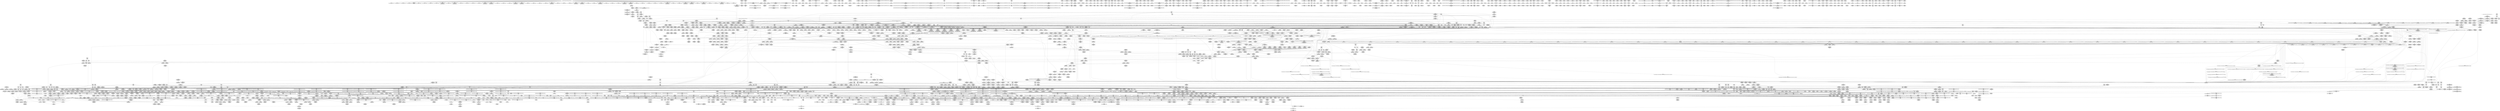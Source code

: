 digraph {
	CE0x4d37410 [shape=record,shape=Mrecord,label="{CE0x4d37410|tomoyo_const_part_length:tmp4|security/tomoyo/util.c,624|*SummSource*}"]
	CE0x4ccf2c0 [shape=record,shape=Mrecord,label="{CE0x4ccf2c0|i64*_getelementptr_inbounds_(_10_x_i64_,_10_x_i64_*___llvm_gcov_ctr34,_i64_0,_i64_3)|*Constant*|*SummSink*}"]
	CE0x5a13160 [shape=record,shape=Mrecord,label="{CE0x5a13160|GLOBAL:rcu_lock_release|*Constant*|*SummSink*}"]
	CE0x6d6b280 [shape=record,shape=Mrecord,label="{CE0x6d6b280|GLOBAL:__llvm_gcov_global_state_pred45|Global_var:__llvm_gcov_global_state_pred45}"]
	CE0x8493ab0 [shape=record,shape=Mrecord,label="{CE0x8493ab0|tomoyo_get_mode:tmp3|security/tomoyo/util.c,978}"]
	CE0x6b98b00 [shape=record,shape=Mrecord,label="{CE0x6b98b00|tomoyo_init_request_info:mode|security/tomoyo/util.c,1010|*SummSource*}"]
	CE0x6b6e290 [shape=record,shape=Mrecord,label="{CE0x6b6e290|tomoyo_const_part_length:tmp46|security/tomoyo/util.c,646|*SummSource*}"]
	CE0x5b0d2b0 [shape=record,shape=Mrecord,label="{CE0x5b0d2b0|tomoyo_domain:tmp12|security/tomoyo/common.h,1205|*SummSink*}"]
	CE0x6d6b770 [shape=record,shape=Mrecord,label="{CE0x6d6b770|i64*_getelementptr_inbounds_(_4_x_i64_,_4_x_i64_*___llvm_gcov_ctr24,_i64_0,_i64_0)|*Constant*|*SummSink*}"]
	CE0x5be5e60 [shape=record,shape=Mrecord,label="{CE0x5be5e60|GLOBAL:__srcu_read_lock|*Constant*|*SummSink*}"]
	CE0x6abba70 [shape=record,shape=Mrecord,label="{CE0x6abba70|0:_%struct.tomoyo_obj_info*,_16:_%struct.tomoyo_domain_info*,_24:_%struct.tomoyo_path_info*,_40:_i8,_72:_i8,_75:_i8,_76:_i8,_77:_i8,_:_SCMRE_56,57_}"]
	CE0x69b42c0 [shape=record,shape=Mrecord,label="{CE0x69b42c0|_ret_void,_!dbg_!38929|security/tomoyo/util.c,670|*SummSink*}"]
	CE0x830ade0 [shape=record,shape=Mrecord,label="{CE0x830ade0|i64_20|*Constant*|*SummSink*}"]
	CE0x5b02650 [shape=record,shape=Mrecord,label="{CE0x5b02650|GLOBAL:tomoyo_p2mac|Global_var:tomoyo_p2mac|*SummSource*}"]
	CE0x4dba2b0 [shape=record,shape=Mrecord,label="{CE0x4dba2b0|_call_void_mcount()_#3}"]
	CE0x69a7030 [shape=record,shape=Mrecord,label="{CE0x69a7030|tomoyo_fill_path_info:tmp11|security/tomoyo/util.c,667|*SummSource*}"]
	CE0x841bed0 [shape=record,shape=Mrecord,label="{CE0x841bed0|0:_i8,_array:_GCRE_tomoyo_index2category_constant_39_x_i8_c_00_00_00_00_00_00_00_00_00_00_00_00_00_00_00_00_00_00_00_00_00_00_00_01_01_01_01_01_01_01_01_01_01_01_01_01_01_01_02_,_align_16:_elem_27::|security/tomoyo/util.c,983}"]
	CE0x81d7ce0 [shape=record,shape=Mrecord,label="{CE0x81d7ce0|srcu_read_unlock:bb|*SummSource*}"]
	CE0x6b27fa0 [shape=record,shape=Mrecord,label="{CE0x6b27fa0|tomoyo_domain:cred|security/tomoyo/common.h,1205|*SummSource*}"]
	CE0x81ba480 [shape=record,shape=Mrecord,label="{CE0x81ba480|tomoyo_init_request_info:tmp8|security/tomoyo/util.c,1005|*SummSource*}"]
	CE0x8319c80 [shape=record,shape=Mrecord,label="{CE0x8319c80|tomoyo_const_part_length:tmp}"]
	CE0x58ebf10 [shape=record,shape=Mrecord,label="{CE0x58ebf10|tomoyo_init_request_info:mode5|security/tomoyo/util.c,1011|*SummSink*}"]
	CE0x687fe70 [shape=record,shape=Mrecord,label="{CE0x687fe70|tomoyo_path_perm:tmp20|security/tomoyo/file.c,805|*SummSource*}"]
	CE0x81e89e0 [shape=record,shape=Mrecord,label="{CE0x81e89e0|tomoyo_path_permission:tmp13|security/tomoyo/file.c,566}"]
	CE0x81b65d0 [shape=record,shape=Mrecord,label="{CE0x81b65d0|i64*_getelementptr_inbounds_(_5_x_i64_,_5_x_i64_*___llvm_gcov_ctr28130,_i64_0,_i64_3)|*Constant*}"]
	CE0x4dba0a0 [shape=record,shape=Mrecord,label="{CE0x4dba0a0|tomoyo_domain:tmp3|*SummSink*}"]
	CE0x842e3a0 [shape=record,shape=Mrecord,label="{CE0x842e3a0|i32_2|*Constant*}"]
	CE0x4e631b0 [shape=record,shape=Mrecord,label="{CE0x4e631b0|0:_i8,_array:_GCR_tomoyo_p2mac_internal_constant_11_x_i8_c_00_01_01_01_03_04_06_09_0A_13_15_,_align_1:_elem_8::|security/tomoyo/file.c,797}"]
	CE0x69e73b0 [shape=record,shape=Mrecord,label="{CE0x69e73b0|tomoyo_fill_path_info:tmp|*SummSource*}"]
	CE0x825bc20 [shape=record,shape=Mrecord,label="{CE0x825bc20|tomoyo_fill_path_info:tmp8|security/tomoyo/util.c,667|*SummSink*}"]
	CE0x5980150 [shape=record,shape=Mrecord,label="{CE0x5980150|rcu_lock_acquire:tmp|*SummSink*}"]
	CE0x81e85a0 [shape=record,shape=Mrecord,label="{CE0x81e85a0|tomoyo_add_slash:tobool|security/tomoyo/file.c,131}"]
	CE0x6ada7a0 [shape=record,shape=Mrecord,label="{CE0x6ada7a0|tomoyo_const_part_length:tmp43|security/tomoyo/util.c,644|*SummSink*}"]
	CE0x777d290 [shape=record,shape=Mrecord,label="{CE0x777d290|i64_8|*Constant*}"]
	CE0x4c3cec0 [shape=record,shape=Mrecord,label="{CE0x4c3cec0|srcu_read_lock:tmp2|*SummSink*}"]
	CE0x5d5e3c0 [shape=record,shape=Mrecord,label="{CE0x5d5e3c0|tomoyo_path_perm:tmp1|*SummSource*}"]
	CE0x6bbfe10 [shape=record,shape=Mrecord,label="{CE0x6bbfe10|tomoyo_get_mode:tmp}"]
	CE0x6aa5f40 [shape=record,shape=Mrecord,label="{CE0x6aa5f40|tomoyo_get_mode:tmp9|security/tomoyo/util.c,981|*SummSource*}"]
	CE0x4d346f0 [shape=record,shape=Mrecord,label="{CE0x4d346f0|tomoyo_const_part_length:tmp27|security/tomoyo/util.c,641|*SummSource*}"]
	CE0x8228f80 [shape=record,shape=Mrecord,label="{CE0x8228f80|tomoyo_fill_path_info:bb|*SummSink*}"]
	CE0x6abb810 [shape=record,shape=Mrecord,label="{CE0x6abb810|0:_%struct.tomoyo_obj_info*,_16:_%struct.tomoyo_domain_info*,_24:_%struct.tomoyo_path_info*,_40:_i8,_72:_i8,_75:_i8,_76:_i8,_77:_i8,_:_SCMRE_55,56_}"]
	CE0x6d6bce0 [shape=record,shape=Mrecord,label="{CE0x6d6bce0|tomoyo_const_part_length:conv8|security/tomoyo/util.c,632|*SummSource*}"]
	CE0x6793fb0 [shape=record,shape=Mrecord,label="{CE0x6793fb0|i64_8|*Constant*|*SummSource*}"]
	CE0x684f1f0 [shape=record,shape=Mrecord,label="{CE0x684f1f0|tomoyo_path_permission:tmp4|security/tomoyo/file.c,564|*SummSource*}"]
	CE0x68bbc40 [shape=record,shape=Mrecord,label="{CE0x68bbc40|i32_6|*Constant*|*SummSource*}"]
	CE0x59cccb0 [shape=record,shape=Mrecord,label="{CE0x59cccb0|tomoyo_add_slash:tmp4|security/tomoyo/file.c,131|*SummSink*}"]
	CE0x6a53730 [shape=record,shape=Mrecord,label="{CE0x6a53730|tomoyo_fill_path_info:conv|security/tomoyo/util.c,664}"]
	CE0x4ddd0f0 [shape=record,shape=Mrecord,label="{CE0x4ddd0f0|tomoyo_path_perm:entry|*SummSink*}"]
	CE0x8464720 [shape=record,shape=Mrecord,label="{CE0x8464720|i64_ptrtoint_(i8*_blockaddress(_rcu_lock_release,_%__here)_to_i64)|*Constant*|*SummSource*}"]
	CE0x5c16410 [shape=record,shape=Mrecord,label="{CE0x5c16410|tomoyo_fill_path_info:land.end|*SummSource*}"]
	CE0x5bf28f0 [shape=record,shape=Mrecord,label="{CE0x5bf28f0|tomoyo_const_part_length:tmp5|security/tomoyo/util.c,624|*SummSink*}"]
	CE0x841ca00 [shape=record,shape=Mrecord,label="{CE0x841ca00|tomoyo_get_mode:conv5|security/tomoyo/util.c,983}"]
	CE0x4e08ba0 [shape=record,shape=Mrecord,label="{CE0x4e08ba0|tomoyo_path_permission:tmp16|security/tomoyo/file.c,571|*SummSource*}"]
	CE0x8293e60 [shape=record,shape=Mrecord,label="{CE0x8293e60|rcu_lock_acquire:tmp2|*SummSource*}"]
	CE0x83f8d80 [shape=record,shape=Mrecord,label="{CE0x83f8d80|i64*_getelementptr_inbounds_(_25_x_i64_,_25_x_i64_*___llvm_gcov_ctr11,_i64_0,_i64_23)|*Constant*}"]
	CE0x4b44f50 [shape=record,shape=Mrecord,label="{CE0x4b44f50|tomoyo_fill_path_info:tmp3|security/tomoyo/util.c,667|*SummSink*}"]
	CE0x4c14680 [shape=record,shape=Mrecord,label="{CE0x4c14680|tomoyo_fill_path_info:frombool|security/tomoyo/util.c,667}"]
	CE0x69833e0 [shape=record,shape=Mrecord,label="{CE0x69833e0|tomoyo_path_perm:tmp13|security/tomoyo/file.c,799|*SummSink*}"]
	CE0x69b3b20 [shape=record,shape=Mrecord,label="{CE0x69b3b20|i32_255|*Constant*}"]
	CE0x6c07a90 [shape=record,shape=Mrecord,label="{CE0x6c07a90|tomoyo_get_mode:config7|security/tomoyo/util.c,983}"]
	CE0x68655e0 [shape=record,shape=Mrecord,label="{CE0x68655e0|rcu_lock_acquire:tmp}"]
	CE0x81ba580 [shape=record,shape=Mrecord,label="{CE0x81ba580|i8*_null|*Constant*}"]
	CE0x5be6350 [shape=record,shape=Mrecord,label="{CE0x5be6350|_call_void_tomoyo_fill_path_info(%struct.tomoyo_path_info*_%buf)_#9,_!dbg_!38913|security/tomoyo/file.c,152}"]
	CE0x67edbe0 [shape=record,shape=Mrecord,label="{CE0x67edbe0|tomoyo_const_part_length:if.end28|*SummSink*}"]
	CE0x68703e0 [shape=record,shape=Mrecord,label="{CE0x68703e0|i64*_getelementptr_inbounds_(_12_x_i64_,_12_x_i64_*___llvm_gcov_ctr31133,_i64_0,_i64_11)|*Constant*|*SummSource*}"]
	CE0x4dedd00 [shape=record,shape=Mrecord,label="{CE0x4dedd00|tomoyo_audit_path_log:tmp}"]
	CE0x59bc1f0 [shape=record,shape=Mrecord,label="{CE0x59bc1f0|128:_i8*,_1208:_%struct.file*,_:_CMRE_5,6_}"]
	CE0x4e3e580 [shape=record,shape=Mrecord,label="{CE0x4e3e580|tomoyo_path_perm:buf|security/tomoyo/file.c, 792}"]
	CE0x8240320 [shape=record,shape=Mrecord,label="{CE0x8240320|tomoyo_domain:do.body}"]
	CE0x4cfafe0 [shape=record,shape=Mrecord,label="{CE0x4cfafe0|i64_18|*Constant*|*SummSink*}"]
	CE0x684f410 [shape=record,shape=Mrecord,label="{CE0x684f410|tomoyo_fill_path_info:call|security/tomoyo/util.c,664|*SummSink*}"]
	CE0x5c5c430 [shape=record,shape=Mrecord,label="{CE0x5c5c430|_ret_i32_%retval.0,_!dbg_!38942|security/tomoyo/file.c,575|*SummSource*}"]
	CE0x4f2b410 [shape=record,shape=Mrecord,label="{CE0x4f2b410|tomoyo_fill_path_info:call2|security/tomoyo/util.c,666}"]
	CE0x6974820 [shape=record,shape=Mrecord,label="{CE0x6974820|i32_5|*Constant*}"]
	CE0x6794250 [shape=record,shape=Mrecord,label="{CE0x6794250|tomoyo_get_mode:tmp18|security/tomoyo/util.c,985|*SummSource*}"]
	CE0x82ae8b0 [shape=record,shape=Mrecord,label="{CE0x82ae8b0|rcu_lock_release:bb|*SummSink*}"]
	CE0x4bfcbb0 [shape=record,shape=Mrecord,label="{CE0x4bfcbb0|tomoyo_fill_path_info:land.rhs}"]
	CE0x4e43040 [shape=record,shape=Mrecord,label="{CE0x4e43040|tomoyo_const_part_length:tmp20|security/tomoyo/util.c,628}"]
	CE0x81269d0 [shape=record,shape=Mrecord,label="{CE0x81269d0|tomoyo_const_part_length:sw.bb9|*SummSink*}"]
	CE0x4e3cc50 [shape=record,shape=Mrecord,label="{CE0x4e3cc50|tomoyo_path_chroot:bb}"]
	CE0x4d3d500 [shape=record,shape=Mrecord,label="{CE0x4d3d500|tomoyo_const_part_length:entry}"]
	CE0x59cb2f0 [shape=record,shape=Mrecord,label="{CE0x59cb2f0|i64*_getelementptr_inbounds_(_25_x_i64_,_25_x_i64_*___llvm_gcov_ctr11,_i64_0,_i64_14)|*Constant*|*SummSource*}"]
	CE0x6928900 [shape=record,shape=Mrecord,label="{CE0x6928900|_call_void_tomoyo_check_acl(%struct.tomoyo_request_info*_%r,_i1_(%struct.tomoyo_request_info*,_%struct.tomoyo_acl_info*)*_tomoyo_check_path_acl)_#9,_!dbg_!38935|security/tomoyo/file.c,571}"]
	CE0x67b8d00 [shape=record,shape=Mrecord,label="{CE0x67b8d00|tomoyo_audit_path_log:param|security/tomoyo/file.c,168}"]
	CE0x4de4ff0 [shape=record,shape=Mrecord,label="{CE0x4de4ff0|tomoyo_path_chroot:tmp2|*SummSource*}"]
	CE0x5c47030 [shape=record,shape=Mrecord,label="{CE0x5c47030|tomoyo_init_request_info:bb|*SummSource*}"]
	CE0x81e8310 [shape=record,shape=Mrecord,label="{CE0x81e8310|tomoyo_add_slash:tmp2|*LoadInst*|security/tomoyo/file.c,131|*SummSource*}"]
	CE0x6c25cc0 [shape=record,shape=Mrecord,label="{CE0x6c25cc0|tomoyo_path_permission:tmp24|security/tomoyo/file.c,575|*SummSink*}"]
	CE0x81b5e70 [shape=record,shape=Mrecord,label="{CE0x81b5e70|i32_47|*Constant*}"]
	CE0x4ce4160 [shape=record,shape=Mrecord,label="{CE0x4ce4160|tomoyo_const_part_length:conv14|security/tomoyo/util.c,641}"]
	CE0x4c30080 [shape=record,shape=Mrecord,label="{CE0x4c30080|i32_39|*Constant*}"]
	CE0x6b7e230 [shape=record,shape=Mrecord,label="{CE0x6b7e230|_call_void___llvm_gcov_indirect_counter_increment114(i32*___llvm_gcov_global_state_pred45,_i64**_getelementptr_inbounds_(_3_x_i64*_,_3_x_i64*_*___llvm_gcda_edge_table44,_i64_0,_i64_0)),_!dbg_!38954|security/tomoyo/util.c,649}"]
	CE0x5b52610 [shape=record,shape=Mrecord,label="{CE0x5b52610|__llvm_gcov_indirect_counter_increment114:tmp5}"]
	CE0x4d25770 [shape=record,shape=Mrecord,label="{CE0x4d25770|tomoyo_audit_path_log:tmp2|*SummSource*}"]
	CE0x6b18660 [shape=record,shape=Mrecord,label="{CE0x6b18660|i64*_getelementptr_inbounds_(_2_x_i64_,_2_x_i64_*___llvm_gcov_ctr32,_i64_0,_i64_0)|*Constant*|*SummSource*}"]
	CE0x8300820 [shape=record,shape=Mrecord,label="{CE0x8300820|i64_20|*Constant*}"]
	CE0x81e8d90 [shape=record,shape=Mrecord,label="{CE0x81e8d90|i64*_getelementptr_inbounds_(_6_x_i64_,_6_x_i64_*___llvm_gcov_ctr26,_i64_0,_i64_3)|*Constant*}"]
	CE0x59cc830 [shape=record,shape=Mrecord,label="{CE0x59cc830|tomoyo_get_realpath:tmp1|*SummSink*}"]
	CE0x4cf2720 [shape=record,shape=Mrecord,label="{CE0x4cf2720|GLOBAL:__llvm_gcov_indirect_counter_increment114|*Constant*|*SummSource*}"]
	CE0x6b8cf60 [shape=record,shape=Mrecord,label="{CE0x6b8cf60|tomoyo_path_perm:bb|*SummSink*}"]
	CE0x6b5c340 [shape=record,shape=Mrecord,label="{CE0x6b5c340|i64*_getelementptr_inbounds_(_5_x_i64_,_5_x_i64_*___llvm_gcov_ctr32134,_i64_0,_i64_4)|*Constant*|*SummSink*}"]
	CE0x5b13860 [shape=record,shape=Mrecord,label="{CE0x5b13860|__llvm_gcov_indirect_counter_increment:exit|*SummSource*}"]
	CE0x6ada6e0 [shape=record,shape=Mrecord,label="{CE0x6ada6e0|tomoyo_const_part_length:tmp43|security/tomoyo/util.c,644|*SummSource*}"]
	CE0x58b4110 [shape=record,shape=Mrecord,label="{CE0x58b4110|tomoyo_audit_path_log:name|security/tomoyo/file.c,169|*SummSource*}"]
	CE0x6a52bd0 [shape=record,shape=Mrecord,label="{CE0x6a52bd0|rcu_lock_acquire:tmp3|*SummSource*}"]
	CE0x67a9610 [shape=record,shape=Mrecord,label="{CE0x67a9610|_ret_void|*SummSink*}"]
	CE0x83cf6e0 [shape=record,shape=Mrecord,label="{CE0x83cf6e0|tomoyo_path_perm:tmp45|security/tomoyo/file.c,826|*SummSink*}"]
	CE0x5a828a0 [shape=record,shape=Mrecord,label="{CE0x5a828a0|_call_void_mcount()_#3|*SummSink*}"]
	CE0x81a4fa0 [shape=record,shape=Mrecord,label="{CE0x81a4fa0|tomoyo_init_request_info:profile2|security/tomoyo/util.c,1007|*SummSink*}"]
	CE0x68221c0 [shape=record,shape=Mrecord,label="{CE0x68221c0|tomoyo_path_perm:call3|security/tomoyo/file.c,803|*SummSink*}"]
	CE0x4d25b00 [shape=record,shape=Mrecord,label="{CE0x4d25b00|tomoyo_const_part_length:conv14|security/tomoyo/util.c,641|*SummSink*}"]
	CE0x831a030 [shape=record,shape=Mrecord,label="{CE0x831a030|tomoyo_audit_path_log:path|security/tomoyo/file.c,168|*SummSource*}"]
	CE0x8437530 [shape=record,shape=Mrecord,label="{CE0x8437530|tomoyo_fill_path_info:tmp}"]
	CE0x4dd5940 [shape=record,shape=Mrecord,label="{CE0x4dd5940|tomoyo_path_perm:tmp10|security/tomoyo/file.c,797|*SummSource*}"]
	CE0x6b28c50 [shape=record,shape=Mrecord,label="{CE0x6b28c50|i64_2|*Constant*}"]
	CE0x8228630 [shape=record,shape=Mrecord,label="{CE0x8228630|tomoyo_fill_path_info:arrayidx|security/tomoyo/util.c,667|*SummSink*}"]
	CE0x4cfa320 [shape=record,shape=Mrecord,label="{CE0x4cfa320|i64*_getelementptr_inbounds_(_31_x_i64_,_31_x_i64_*___llvm_gcov_ctr43150,_i64_0,_i64_0)|*Constant*|*SummSource*}"]
	CE0x4c16970 [shape=record,shape=Mrecord,label="{CE0x4c16970|0:_i8,_array:_GCRE_tomoyo_index2category_constant_39_x_i8_c_00_00_00_00_00_00_00_00_00_00_00_00_00_00_00_00_00_00_00_00_00_00_00_01_01_01_01_01_01_01_01_01_01_01_01_01_01_01_02_,_align_16:_elem_36::|security/tomoyo/util.c,983}"]
	CE0x6b28040 [shape=record,shape=Mrecord,label="{CE0x6b28040|tomoyo_domain:cred|security/tomoyo/common.h,1205|*SummSink*}"]
	CE0x5a63e20 [shape=record,shape=Mrecord,label="{CE0x5a63e20|i64*_getelementptr_inbounds_(_25_x_i64_,_25_x_i64_*___llvm_gcov_ctr11,_i64_0,_i64_11)|*Constant*|*SummSink*}"]
	CE0x69a7690 [shape=record,shape=Mrecord,label="{CE0x69a7690|tomoyo_fill_path_info:tmp12|security/tomoyo/util.c,667|*SummSink*}"]
	CE0x4ddd080 [shape=record,shape=Mrecord,label="{CE0x4ddd080|i8_9|*Constant*}"]
	CE0x4e28060 [shape=record,shape=Mrecord,label="{CE0x4e28060|tomoyo_const_part_length:tmp22|security/tomoyo/util.c,634}"]
	CE0x6c25490 [shape=record,shape=Mrecord,label="{CE0x6c25490|i64*_getelementptr_inbounds_(_10_x_i64_,_10_x_i64_*___llvm_gcov_ctr34,_i64_0,_i64_9)|*Constant*}"]
	CE0x5b5e200 [shape=record,shape=Mrecord,label="{CE0x5b5e200|srcu_read_lock:dep_map|include/linux/srcu.h,222}"]
	CE0x8319ea0 [shape=record,shape=Mrecord,label="{CE0x8319ea0|i64*_getelementptr_inbounds_(_31_x_i64_,_31_x_i64_*___llvm_gcov_ctr43150,_i64_0,_i64_0)|*Constant*}"]
	CE0x68cd080 [shape=record,shape=Mrecord,label="{CE0x68cd080|__llvm_gcov_indirect_counter_increment:entry|*SummSink*}"]
	CE0x6b6e620 [shape=record,shape=Mrecord,label="{CE0x6b6e620|i64*_getelementptr_inbounds_(_31_x_i64_,_31_x_i64_*___llvm_gcov_ctr43150,_i64_0,_i64_27)|*Constant*|*SummSource*}"]
	CE0x5b1b890 [shape=record,shape=Mrecord,label="{CE0x5b1b890|tomoyo_audit_path_log:param|security/tomoyo/file.c,168|*SummSink*}"]
	CE0x5d1b100 [shape=record,shape=Mrecord,label="{CE0x5d1b100|i32_55|*Constant*|*SummSink*}"]
	CE0x4d257e0 [shape=record,shape=Mrecord,label="{CE0x4d257e0|tomoyo_audit_path_log:tmp2|*SummSink*}"]
	CE0x4c89b70 [shape=record,shape=Mrecord,label="{CE0x4c89b70|GLOBAL:lock_release|*Constant*|*SummSink*}"]
	CE0x8263600 [shape=record,shape=Mrecord,label="{CE0x8263600|tomoyo_domain:tmp16|security/tomoyo/common.h,1205}"]
	CE0x4e43810 [shape=record,shape=Mrecord,label="{CE0x4e43810|__llvm_gcov_indirect_counter_increment114:predecessor|Function::__llvm_gcov_indirect_counter_increment114&Arg::predecessor::}"]
	CE0x5c13ec0 [shape=record,shape=Mrecord,label="{CE0x5c13ec0|tomoyo_path_perm:tmp8|security/tomoyo/file.c,797|*SummSource*}"]
	CE0x4d3e130 [shape=record,shape=Mrecord,label="{CE0x4d3e130|i64*_getelementptr_inbounds_(_5_x_i64_,_5_x_i64_*___llvm_gcov_ctr28130,_i64_0,_i64_3)|*Constant*|*SummSource*}"]
	CE0x5956660 [shape=record,shape=Mrecord,label="{CE0x5956660|168:_%struct.tomoyo_path_info*,_:_SCMRE_40,168_|*MultipleSource*|security/tomoyo/file.c, 788|security/tomoyo/file.c,788|security/tomoyo/file.c,788|Function::tomoyo_path_perm&Arg::path::|Function::tomoyo_path_chroot&Arg::path::}"]
	CE0x4d34920 [shape=record,shape=Mrecord,label="{CE0x4d34920|tomoyo_const_part_length:tmp28|security/tomoyo/util.c,641}"]
	CE0x6a372e0 [shape=record,shape=Mrecord,label="{CE0x6a372e0|tomoyo_path_permission:call9|security/tomoyo/file.c,572|*SummSource*}"]
	CE0x68da2f0 [shape=record,shape=Mrecord,label="{CE0x68da2f0|tomoyo_add_slash:call|security/tomoyo/file.c,136}"]
	CE0x814b390 [shape=record,shape=Mrecord,label="{CE0x814b390|GLOBAL:tomoyo_fill_path_info|*Constant*}"]
	CE0x4d3de00 [shape=record,shape=Mrecord,label="{CE0x4d3de00|i64*_getelementptr_inbounds_(_5_x_i64_,_5_x_i64_*___llvm_gcov_ctr28130,_i64_0,_i64_3)|*Constant*}"]
	CE0x6960580 [shape=record,shape=Mrecord,label="{CE0x6960580|_call_void_mcount()_#3|*SummSink*}"]
	CE0x8425300 [shape=record,shape=Mrecord,label="{CE0x8425300|tomoyo_path_perm:retval.0|*SummSource*}"]
	CE0x68bb970 [shape=record,shape=Mrecord,label="{CE0x68bb970|_call_void___llvm_gcov_indirect_counter_increment(i32*___llvm_gcov_global_state_pred,_i64**_getelementptr_inbounds_(_3_x_i64*_,_3_x_i64*_*___llvm_gcda_edge_table,_i64_0,_i64_1)),_!dbg_!38937|security/tomoyo/file.c,810|*SummSink*}"]
	CE0x83f86c0 [shape=record,shape=Mrecord,label="{CE0x83f86c0|tomoyo_path_perm:error.1}"]
	CE0x67a9450 [shape=record,shape=Mrecord,label="{CE0x67a9450|i64**_getelementptr_inbounds_(_3_x_i64*_,_3_x_i64*_*___llvm_gcda_edge_table,_i64_0,_i64_1)|*Constant*|*SummSink*}"]
	CE0x8477e90 [shape=record,shape=Mrecord,label="{CE0x8477e90|tomoyo_domain:tmp19|security/tomoyo/common.h,1205}"]
	CE0x5be60d0 [shape=record,shape=Mrecord,label="{CE0x5be60d0|0:_i32,_8:_%struct.srcu_struct_array*,_16:_i32,_20:_i32,_24:_i32,_32:_i8*,_40:_%struct.lock_class_key*,_48:_2_x_%struct.lock_class*_,_64:_i8*,_72:_i32,_80:_i64,_88:_i8,_96:_%struct.callback_head*,_104:_%struct.callback_head**,_112:_%struct.callback_head*,_120:_%struct.callback_head**,_128:_%struct.callback_head*,_136:_%struct.callback_head**,_144:_%struct.callback_head*,_152:_%struct.callback_head**,_160:_i64,_168:_%struct.list_head*,_176:_%struct.list_head*,_184:_void_(%struct.work_struct*)*,_192:_%struct.lock_class_key*,_200:_2_x_%struct.lock_class*_,_216:_i8*,_224:_i32,_232:_i64,_240:_%struct.list_head*,_248:_%struct.list_head*,_256:_i64,_264:_%struct.tvec_base*,_272:_void_(i64)*,_280:_i64,_288:_i32,_292:_i32,_296:_i8*,_304:_16_x_i8_,_320:_%struct.lock_class_key*,_328:_2_x_%struct.lock_class*_,_344:_i8*,_352:_i32,_360:_i64,_368:_%struct.workqueue_struct*,_376:_i32,_384:_%struct.lock_class_key*,_392:_2_x_%struct.lock_class*_,_408:_i8*,_416:_i32,_424:_i64,_:_GCE_tomoyo_ss_global_%struct.srcu_struct_i32_-300,_%struct.srcu_struct_array*_tomoyo_ss_srcu_array,_%struct.spinlock_%union.anon.14_%struct.raw_spinlock_%struct.arch_spinlock_zeroinitializer,_i32_-559067475,_i32_-1,_i8*_inttoptr_(i64_-1_to_i8*),_%struct.lockdep_map_%struct.lock_class_key*_null,_2_x_%struct.lock_class*_zeroinitializer,_i8*_getelementptr_inbounds_(_21_x_i8_,_21_x_i8_*_.str171,_i32_0,_i32_0),_i32_0,_i64_0_,_i8_0,_%struct.rcu_batch_%struct.callback_head*_null,_%struct.callback_head**_bitcast_(i8*_getelementptr_(i8,_i8*_bitcast_(%struct.srcu_struct*_tomoyo_ss_to_i8*),_i64_96)_to_%struct.callback_head**)_,_%struct.rcu_batch_%struct.callback_head*_null,_%struct.callback_head**_bitcast_(i8*_getelementptr_(i8,_i8*_bitcast_(%struct.srcu_struct*_tomoyo_ss_to_i8*),_i64_112)_to_%struct.callback_head**)_,_%struct.rcu_batch_%struct.callback_head*_null,_%struct.callback_head**_bitcast_(i8*_getelementptr_(i8,_i8*_bitcast_(%struct.srcu_struct*_tomoyo_ss_to_i8*),_i64_128)_to_%struct.callback_head**)_,_%struct.rcu_batch_%struct.callback_head*_null,_%struct.callback_head**_bitcast_(i8*_getelementptr_(i8,_i8*_bitcast_(%struct.srcu_struct*_tomoyo_ss_to_i8*),_i64_144)_to_%struct.callback_head**)_,_%struct.delayed_work_%struct.work_struct_%struct.atomic64_t_i64_137438953424_,_%struct.list_head_%struct.list_head*_bitcast_(i8*_getelementptr_(i8,_i8*_bitcast_(%struct.srcu_struct*_tomoyo_ss_to_i8*),_i64_168)_to_%struct.list_head*),_%struct.list_head*_bitcast_(i8*_getelementptr_(i8,_i8*_bitcast_(%struct.srcu_struct*_tomoyo_ss_to_i8*),_i64_168)_to_%struct.list_head*)_,_void_(%struct.work_struct*)*_process_srcu,_%struct.lockdep_map_%struct.lock_class_key*_bitcast_(i8*_getelementptr_(i8,_i8*_bitcast_(%struct.srcu_struct*_tomoyo_ss_to_i8*),_i64_160)_to_%struct.lock_class_key*),_2_x_%struct.lock_class*_zeroinitializer,_i8*_getelementptr_inbounds_(_22_x_i8_,_22_x_i8_*_.str1172,_i32_0,_i32_0),_i32_0,_i64_0_,_%struct.timer_list_%struct.list_head_%struct.list_head*_null,_%struct.list_head*_inttoptr_(i64_1953723489_to_%struct.list_head*)_,_i64_0,_%struct.tvec_base*_bitcast_(i8*_getelementptr_(i8,_i8*_bitcast_(%struct.tvec_base*_boot_tvec_bases_to_i8*),_i64_2)_to_%struct.tvec_base*),_void_(i64)*_delayed_work_timer_fn,_i64_ptrtoint_(i8*_getelementptr_(i8,_i8*_bitcast_(%struct.srcu_struct*_tomoyo_ss_to_i8*),_i64_160)_to_i64),_i32_-1,_i32_0,_i8*_null,_16_x_i8_zeroinitializer,_%struct.lockdep_map_%struct.lock_class_key*_bitcast_(_29_x_i8_*_.str2173_to_%struct.lock_class_key*),_2_x_%struct.lock_class*_zeroinitializer,_i8*_getelementptr_inbounds_(_29_x_i8_,_29_x_i8_*_.str2173,_i32_0,_i32_0),_i32_0,_i64_0_,_%struct.workqueue_struct*_null,_i32_0_,_%struct.lockdep_map_%struct.lock_class_key*_null,_2_x_%struct.lock_class*_zeroinitializer,_i8*_getelementptr_inbounds_(_10_x_i8_,_10_x_i8_*_.str3174,_i32_0,_i32_0),_i32_0,_i64_0_,_align_8:_elem_0:default:}"]
	CE0x4dd3590 [shape=record,shape=Mrecord,label="{CE0x4dd3590|i64*_getelementptr_inbounds_(_10_x_i64_,_10_x_i64_*___llvm_gcov_ctr34,_i64_0,_i64_4)|*Constant*|*SummSource*}"]
	CE0x5a9c430 [shape=record,shape=Mrecord,label="{CE0x5a9c430|tomoyo_const_part_length:sw.bb|*SummSink*}"]
	CE0x6c76d00 [shape=record,shape=Mrecord,label="{CE0x6c76d00|tomoyo_domain:entry}"]
	CE0x81b5b80 [shape=record,shape=Mrecord,label="{CE0x81b5b80|tomoyo_get_mode:call|security/tomoyo/util.c,980}"]
	CE0x5c5c4a0 [shape=record,shape=Mrecord,label="{CE0x5c5c4a0|_ret_i32_%retval.0,_!dbg_!38942|security/tomoyo/file.c,575|*SummSink*}"]
	CE0x5a126b0 [shape=record,shape=Mrecord,label="{CE0x5a126b0|_call_void_mcount()_#3|*SummSource*}"]
	CE0x830aa90 [shape=record,shape=Mrecord,label="{CE0x830aa90|tomoyo_path_perm:tobool24|security/tomoyo/file.c,826|*SummSource*}"]
	CE0x4da5570 [shape=record,shape=Mrecord,label="{CE0x4da5570|tomoyo_domain:land.lhs.true2|*SummSink*}"]
	CE0x4d37250 [shape=record,shape=Mrecord,label="{CE0x4d37250|srcu_read_unlock:dep_map|include/linux/srcu.h,236|*SummSource*}"]
	CE0x8264fc0 [shape=record,shape=Mrecord,label="{CE0x8264fc0|tomoyo_path_perm:tmp49|security/tomoyo/file.c,828}"]
	CE0x5ad87e0 [shape=record,shape=Mrecord,label="{CE0x5ad87e0|i64*_getelementptr_inbounds_(_4_x_i64_,_4_x_i64_*___llvm_gcov_ctr24,_i64_0,_i64_3)|*Constant*|*SummSink*}"]
	CE0x6a36e90 [shape=record,shape=Mrecord,label="{CE0x6a36e90|GLOBAL:tomoyo_audit_path_log|*Constant*}"]
	CE0x69a77e0 [shape=record,shape=Mrecord,label="{CE0x69a77e0|tomoyo_fill_path_info:is_dir|security/tomoyo/util.c,667}"]
	CE0x8437640 [shape=record,shape=Mrecord,label="{CE0x8437640|i64_1|*Constant*}"]
	CE0x4f315c0 [shape=record,shape=Mrecord,label="{CE0x4f315c0|_ret_i32_%retval.0,_!dbg_!38973|security/tomoyo/file.c,829}"]
	CE0x4dcc770 [shape=record,shape=Mrecord,label="{CE0x4dcc770|tomoyo_get_mode:config|security/tomoyo/util.c,981|*SummSink*}"]
	CE0x5bf2ec0 [shape=record,shape=Mrecord,label="{CE0x5bf2ec0|tomoyo_const_part_length:sw.bb|*SummSource*}"]
	CE0x5ac9ce0 [shape=record,shape=Mrecord,label="{CE0x5ac9ce0|srcu_read_unlock:tmp1|*SummSink*}"]
	CE0x5a38230 [shape=record,shape=Mrecord,label="{CE0x5a38230|tomoyo_add_slash:tmp1}"]
	CE0x596a260 [shape=record,shape=Mrecord,label="{CE0x596a260|_ret_i1_%retval.0,_!dbg_!38916|security/tomoyo/file.c,156|*SummSink*}"]
	CE0x6a67e00 [shape=record,shape=Mrecord,label="{CE0x6a67e00|_ret_i32_%retval.0,_!dbg_!38957|security/tomoyo/util.c,652|*SummSink*}"]
	CE0x6c6bb70 [shape=record,shape=Mrecord,label="{CE0x6c6bb70|i64_80|*Constant*}"]
	CE0x5bf2ab0 [shape=record,shape=Mrecord,label="{CE0x5bf2ab0|tomoyo_get_mode:tmp18|security/tomoyo/util.c,985}"]
	CE0x6cdad70 [shape=record,shape=Mrecord,label="{CE0x6cdad70|GLOBAL:srcu_read_lock|*Constant*|*SummSource*}"]
	CE0x6cbd2c0 [shape=record,shape=Mrecord,label="{CE0x6cbd2c0|i64_1|*Constant*}"]
	CE0x8262fa0 [shape=record,shape=Mrecord,label="{CE0x8262fa0|tomoyo_get_mode:idxprom|security/tomoyo/util.c,981}"]
	CE0x5ad8df0 [shape=record,shape=Mrecord,label="{CE0x5ad8df0|i64*_getelementptr_inbounds_(_12_x_i64_,_12_x_i64_*___llvm_gcov_ctr31133,_i64_0,_i64_3)|*Constant*|*SummSource*}"]
	CE0x5bf1ea0 [shape=record,shape=Mrecord,label="{CE0x5bf1ea0|tomoyo_get_mode:tmp6|security/tomoyo/util.c,978}"]
	CE0x67ef5e0 [shape=record,shape=Mrecord,label="{CE0x67ef5e0|get_current:entry|*SummSink*}"]
	CE0x6ab1c10 [shape=record,shape=Mrecord,label="{CE0x6ab1c10|tomoyo_const_part_length:incdec.ptr|security/tomoyo/util.c,626|*SummSource*}"]
	CE0x4dcc5b0 [shape=record,shape=Mrecord,label="{CE0x4dcc5b0|tomoyo_get_mode:config|security/tomoyo/util.c,981}"]
	CE0x5c13700 [shape=record,shape=Mrecord,label="{CE0x5c13700|tomoyo_path_perm:cmp|security/tomoyo/file.c,798}"]
	CE0x6cc8070 [shape=record,shape=Mrecord,label="{CE0x6cc8070|i64*_getelementptr_inbounds_(_12_x_i64_,_12_x_i64_*___llvm_gcov_ctr31133,_i64_0,_i64_10)|*Constant*}"]
	CE0x6bd6ae0 [shape=record,shape=Mrecord,label="{CE0x6bd6ae0|i64_7|*Constant*|*SummSink*}"]
	CE0x6c4f400 [shape=record,shape=Mrecord,label="{CE0x6c4f400|tomoyo_const_part_length:tmp49|security/tomoyo/util.c,649|*SummSink*}"]
	CE0x4c8c620 [shape=record,shape=Mrecord,label="{CE0x4c8c620|tomoyo_path_permission:if.end|*SummSource*}"]
	CE0x8275360 [shape=record,shape=Mrecord,label="{CE0x8275360|tomoyo_path_permission:tmp5|*LoadInst*|security/tomoyo/file.c,564|*SummSource*}"]
	CE0x847b6e0 [shape=record,shape=Mrecord,label="{CE0x847b6e0|VOIDTB_TE:_CE_6368,6376_|*MultipleSource*|security/tomoyo/util.c,1010|security/tomoyo/file.c,564|Function::tomoyo_get_mode&Arg::ns::}"]
	CE0x847bfb0 [shape=record,shape=Mrecord,label="{CE0x847bfb0|tomoyo_fill_path_info:is_dir|security/tomoyo/util.c,667}"]
	CE0x5ae1140 [shape=record,shape=Mrecord,label="{CE0x5ae1140|128:_i8*,_1208:_%struct.file*,_:_CMRE_30,31_}"]
	CE0x5ae3e40 [shape=record,shape=Mrecord,label="{CE0x5ae3e40|get_current:tmp3|*SummSink*}"]
	CE0x4f598e0 [shape=record,shape=Mrecord,label="{CE0x4f598e0|_call_void_mcount()_#3|*SummSink*}"]
	CE0x4d8c1f0 [shape=record,shape=Mrecord,label="{CE0x4d8c1f0|_ret_void,_!dbg_!38907|include/linux/srcu.h,238|*SummSource*}"]
	CE0x59b9540 [shape=record,shape=Mrecord,label="{CE0x59b9540|tomoyo_get_mode:idxprom3|security/tomoyo/util.c,983|*SummSink*}"]
	CE0x6d6ad20 [shape=record,shape=Mrecord,label="{CE0x6d6ad20|tomoyo_fill_path_info:tmp11|security/tomoyo/util.c,667}"]
	CE0x6c85960 [shape=record,shape=Mrecord,label="{CE0x6c85960|i32_92|*Constant*}"]
	CE0x84654f0 [shape=record,shape=Mrecord,label="{CE0x84654f0|rcu_lock_release:tmp6|*SummSink*}"]
	CE0x5a8bc00 [shape=record,shape=Mrecord,label="{CE0x5a8bc00|tomoyo_add_slash:return|*SummSource*}"]
	CE0x5b71b50 [shape=record,shape=Mrecord,label="{CE0x5b71b50|tomoyo_path_perm:tmp25|security/tomoyo/file.c,814}"]
	CE0x5ab9ad0 [shape=record,shape=Mrecord,label="{CE0x5ab9ad0|tomoyo_path_permission:call|security/tomoyo/file.c,564|*SummSource*}"]
	CE0x5ad9ae0 [shape=record,shape=Mrecord,label="{CE0x5ad9ae0|tomoyo_path_permission:if.then|*SummSource*}"]
	CE0x83f84b0 [shape=record,shape=Mrecord,label="{CE0x83f84b0|tomoyo_path_perm:tmp46|security/tomoyo/file.c,827|*SummSink*}"]
	CE0x814b400 [shape=record,shape=Mrecord,label="{CE0x814b400|tomoyo_path_perm:tmp31|security/tomoyo/file.c,816}"]
	CE0x82df6d0 [shape=record,shape=Mrecord,label="{CE0x82df6d0|rcu_lock_release:tmp3}"]
	"CONST[source:2(external),value:2(dynamic)][purpose:{subject}][SrcIdx:16]"
	CE0x686ff60 [shape=record,shape=Mrecord,label="{CE0x686ff60|tomoyo_get_mode:tmp27|security/tomoyo/util.c,988}"]
	CE0x5be8470 [shape=record,shape=Mrecord,label="{CE0x5be8470|tomoyo_fill_path_info:frombool|security/tomoyo/util.c,667}"]
	CE0x83f8730 [shape=record,shape=Mrecord,label="{CE0x83f8730|tomoyo_path_perm:tmp47|security/tomoyo/file.c,827}"]
	CE0x5ae1280 [shape=record,shape=Mrecord,label="{CE0x5ae1280|128:_i8*,_1208:_%struct.file*,_:_CMRE_31,32_}"]
	CE0x6c661f0 [shape=record,shape=Mrecord,label="{CE0x6c661f0|tomoyo_init_request_info:profile3|security/tomoyo/util.c,1008|*SummSource*}"]
	CE0x67b9be0 [shape=record,shape=Mrecord,label="{CE0x67b9be0|tomoyo_path_permission:tmp}"]
	CE0x8311d20 [shape=record,shape=Mrecord,label="{CE0x8311d20|tomoyo_add_slash:bb}"]
	CE0x822f920 [shape=record,shape=Mrecord,label="{CE0x822f920|tomoyo_fill_path_info:call|security/tomoyo/util.c,664}"]
	CE0x66dc730 [shape=record,shape=Mrecord,label="{CE0x66dc730|tomoyo_get_mode:tmp11|security/tomoyo/util.c,982|*SummSource*}"]
	CE0x67b8140 [shape=record,shape=Mrecord,label="{CE0x67b8140|i8*_getelementptr_inbounds_(_12_x_i8_,_12_x_i8_*_.str1,_i32_0,_i32_0)|*Constant*|*SummSink*}"]
	CE0x4dd3cf0 [shape=record,shape=Mrecord,label="{CE0x4dd3cf0|tomoyo_path_permission:do.cond|*SummSource*}"]
	CE0x675e510 [shape=record,shape=Mrecord,label="{CE0x675e510|tomoyo_add_slash:tmp13|security/tomoyo/file.c,138|*SummSink*}"]
	CE0x6a3d3d0 [shape=record,shape=Mrecord,label="{CE0x6a3d3d0|0:_%struct.tomoyo_obj_info*,_16:_%struct.tomoyo_domain_info*,_24:_%struct.tomoyo_path_info*,_40:_i8,_72:_i8,_75:_i8,_76:_i8,_77:_i8,_:_SCMRE_37,38_}"]
	CE0x58c2b80 [shape=record,shape=Mrecord,label="{CE0x58c2b80|0:_i8,_array:_GCR_tomoyo_p2mac_internal_constant_11_x_i8_c_00_01_01_01_03_04_06_09_0A_13_15_,_align_1:_elem_2::|security/tomoyo/file.c,797}"]
	CE0x4d8c390 [shape=record,shape=Mrecord,label="{CE0x4d8c390|tomoyo_path_permission:param_type|security/tomoyo/file.c,567|*SummSource*}"]
	CE0x6be7350 [shape=record,shape=Mrecord,label="{CE0x6be7350|tomoyo_path_permission:tmp21|security/tomoyo/file.c,573}"]
	CE0x8437270 [shape=record,shape=Mrecord,label="{CE0x8437270|tomoyo_const_part_length:incdec.ptr19|security/tomoyo/util.c,643}"]
	CE0x67f1960 [shape=record,shape=Mrecord,label="{CE0x67f1960|tomoyo_get_realpath:tmp2|*LoadInst*|security/tomoyo/file.c,151}"]
	CE0x82df490 [shape=record,shape=Mrecord,label="{CE0x82df490|i64*_getelementptr_inbounds_(_2_x_i64_,_2_x_i64_*___llvm_gcov_ctr53148,_i64_0,_i64_1)|*Constant*}"]
	CE0x6ccff20 [shape=record,shape=Mrecord,label="{CE0x6ccff20|tomoyo_const_part_length:tmp16|security/tomoyo/util.c,627}"]
	CE0x8275600 [shape=record,shape=Mrecord,label="{CE0x8275600|tomoyo_path_permission:type1|security/tomoyo/file.c,564}"]
	CE0x5a382a0 [shape=record,shape=Mrecord,label="{CE0x5a382a0|tomoyo_add_slash:tmp1|*SummSource*}"]
	CE0x5bf2e30 [shape=record,shape=Mrecord,label="{CE0x5bf2e30|tomoyo_get_mode:tmp19|security/tomoyo/util.c,985}"]
	CE0x4d93a60 [shape=record,shape=Mrecord,label="{CE0x4d93a60|i64_5|*Constant*}"]
	CE0x816b660 [shape=record,shape=Mrecord,label="{CE0x816b660|rcu_lock_release:bb}"]
	CE0x5b36430 [shape=record,shape=Mrecord,label="{CE0x5b36430|_ret_void,_!dbg_!38908|include/linux/rcupdate.h,419|*SummSink*}"]
	CE0x5ae13c0 [shape=record,shape=Mrecord,label="{CE0x5ae13c0|128:_i8*,_1208:_%struct.file*,_:_CMRE_32,33_}"]
	CE0x81b6b70 [shape=record,shape=Mrecord,label="{CE0x81b6b70|i64_1|*Constant*}"]
	CE0x6918690 [shape=record,shape=Mrecord,label="{CE0x6918690|tomoyo_const_part_length:tmp7|security/tomoyo/util.c,625}"]
	CE0x6949b90 [shape=record,shape=Mrecord,label="{CE0x6949b90|i64*_getelementptr_inbounds_(_6_x_i64_,_6_x_i64_*___llvm_gcov_ctr26,_i64_0,_i64_4)|*Constant*|*SummSink*}"]
	CE0x81ba720 [shape=record,shape=Mrecord,label="{CE0x81ba720|tomoyo_get_realpath:tobool|security/tomoyo/file.c,151}"]
	CE0x6c43eb0 [shape=record,shape=Mrecord,label="{CE0x6c43eb0|rcu_lock_acquire:tmp1}"]
	CE0x5a63630 [shape=record,shape=Mrecord,label="{CE0x5a63630|tomoyo_add_slash:entry|*SummSource*}"]
	CE0x820ae20 [shape=record,shape=Mrecord,label="{CE0x820ae20|tomoyo_fill_path_info:tmp6|security/tomoyo/util.c,667}"]
	CE0x5ad96d0 [shape=record,shape=Mrecord,label="{CE0x5ad96d0|i64*_getelementptr_inbounds_(_11_x_i64_,_11_x_i64_*___llvm_gcov_ctr54147,_i64_0,_i64_1)|*Constant*|*SummSource*}"]
	CE0x67ba410 [shape=record,shape=Mrecord,label="{CE0x67ba410|tomoyo_path_permission:if.then|*SummSink*}"]
	CE0x5b01fc0 [shape=record,shape=Mrecord,label="{CE0x5b01fc0|tomoyo_path_perm:tmp11|security/tomoyo/file.c,797|*SummSource*}"]
	CE0x4d1ac40 [shape=record,shape=Mrecord,label="{CE0x4d1ac40|tomoyo_get_mode:tmp17|security/tomoyo/util.c,983}"]
	CE0x5be8200 [shape=record,shape=Mrecord,label="{CE0x5be8200|tomoyo_fill_path_info:tmp12|security/tomoyo/util.c,667}"]
	CE0x6a3d890 [shape=record,shape=Mrecord,label="{CE0x6a3d890|0:_%struct.tomoyo_obj_info*,_16:_%struct.tomoyo_domain_info*,_24:_%struct.tomoyo_path_info*,_40:_i8,_72:_i8,_75:_i8,_76:_i8,_77:_i8,_:_SCMRE_39,40_}"]
	CE0x6968870 [shape=record,shape=Mrecord,label="{CE0x6968870|i32_92|*Constant*|*SummSink*}"]
	CE0x59ba850 [shape=record,shape=Mrecord,label="{CE0x59ba850|tomoyo_get_mode:idxprom|security/tomoyo/util.c,981}"]
	CE0x8180c60 [shape=record,shape=Mrecord,label="{CE0x8180c60|i64*_getelementptr_inbounds_(_31_x_i64_,_31_x_i64_*___llvm_gcov_ctr43150,_i64_0,_i64_29)|*Constant*|*SummSink*}"]
	CE0x6c7d650 [shape=record,shape=Mrecord,label="{CE0x6c7d650|tomoyo_add_slash:tmp7|security/tomoyo/file.c,132|*SummSource*}"]
	CE0x4ec9820 [shape=record,shape=Mrecord,label="{CE0x4ec9820|tomoyo_path_perm:arrayidx|security/tomoyo/file.c,797|*SummSource*}"]
	CE0x6af2e80 [shape=record,shape=Mrecord,label="{CE0x6af2e80|tomoyo_path_permission:cmp10|security/tomoyo/file.c,573|*SummSink*}"]
	CE0x827aa10 [shape=record,shape=Mrecord,label="{CE0x827aa10|i64*_getelementptr_inbounds_(_2_x_i64_,_2_x_i64_*___llvm_gcov_ctr23,_i64_0,_i64_0)|*Constant*|*SummSink*}"]
	CE0x7771290 [shape=record,shape=Mrecord,label="{CE0x7771290|tomoyo_path_permission:mode|security/tomoyo/file.c,564|*SummSource*}"]
	CE0x4e08f00 [shape=record,shape=Mrecord,label="{CE0x4e08f00|tomoyo_path_permission:tmp17|security/tomoyo/file.c,571|*SummSource*}"]
	CE0x6acd300 [shape=record,shape=Mrecord,label="{CE0x6acd300|tomoyo_get_mode:default_config|security/tomoyo/util.c,986|*SummSink*}"]
	CE0x69836c0 [shape=record,shape=Mrecord,label="{CE0x69836c0|i32_9|*Constant*|*SummSink*}"]
	CE0x67b9c50 [shape=record,shape=Mrecord,label="{CE0x67b9c50|COLLAPSED:_GCMRE___llvm_gcov_ctr34_internal_global_10_x_i64_zeroinitializer:_elem_0:default:}"]
	CE0x5bde320 [shape=record,shape=Mrecord,label="{CE0x5bde320|0:_i8,_array:_GCRE_tomoyo_index2category_constant_39_x_i8_c_00_00_00_00_00_00_00_00_00_00_00_00_00_00_00_00_00_00_00_00_00_00_00_01_01_01_01_01_01_01_01_01_01_01_01_01_01_01_02_,_align_16:_elem_22::|security/tomoyo/util.c,983}"]
	CE0x67f19d0 [shape=record,shape=Mrecord,label="{CE0x67f19d0|tomoyo_get_realpath:name1|security/tomoyo/file.c,151}"]
	CE0x69411f0 [shape=record,shape=Mrecord,label="{CE0x69411f0|tomoyo_path_perm:tmp30|security/tomoyo/file.c,816|*SummSink*}"]
	CE0x8294250 [shape=record,shape=Mrecord,label="{CE0x8294250|tomoyo_fill_path_info:name1|security/tomoyo/util.c,663}"]
	CE0x6a7c3e0 [shape=record,shape=Mrecord,label="{CE0x6a7c3e0|tomoyo_path_perm:conv17|security/tomoyo/file.c,821|*SummSource*}"]
	CE0x82decf0 [shape=record,shape=Mrecord,label="{CE0x82decf0|rcu_lock_release:tmp2|*SummSink*}"]
	CE0x692eff0 [shape=record,shape=Mrecord,label="{CE0x692eff0|tomoyo_const_part_length:conv20|security/tomoyo/util.c,644|*SummSink*}"]
	CE0x6ca0040 [shape=record,shape=Mrecord,label="{CE0x6ca0040|tomoyo_init_request_info:tmp6|security/tomoyo/util.c,1004|*SummSource*}"]
	CE0x4e62e30 [shape=record,shape=Mrecord,label="{CE0x4e62e30|0:_i8,_array:_GCR_tomoyo_p2mac_internal_constant_11_x_i8_c_00_01_01_01_03_04_06_09_0A_13_15_,_align_1:_elem_6::|security/tomoyo/file.c,797}"]
	CE0x4ce3b30 [shape=record,shape=Mrecord,label="{CE0x4ce3b30|tomoyo_audit_path_log:filename|security/tomoyo/file.c,169|*SummSource*}"]
	CE0x4c896f0 [shape=record,shape=Mrecord,label="{CE0x4c896f0|i32_1|*Constant*}"]
	CE0x69ffab0 [shape=record,shape=Mrecord,label="{CE0x69ffab0|tomoyo_const_part_length:filename.addr.0}"]
	CE0x6c76bb0 [shape=record,shape=Mrecord,label="{CE0x6c76bb0|GLOBAL:tomoyo_domain|*Constant*|*SummSink*}"]
	CE0x6af1260 [shape=record,shape=Mrecord,label="{CE0x6af1260|tomoyo_const_part_length:tmp45|security/tomoyo/util.c,645|*SummSink*}"]
	CE0x8425480 [shape=record,shape=Mrecord,label="{CE0x8425480|i64*_getelementptr_inbounds_(_25_x_i64_,_25_x_i64_*___llvm_gcov_ctr11,_i64_0,_i64_24)|*Constant*}"]
	CE0x6c917c0 [shape=record,shape=Mrecord,label="{CE0x6c917c0|GLOBAL:tomoyo_domain|*Constant*}"]
	CE0x6c1a180 [shape=record,shape=Mrecord,label="{CE0x6c1a180|tomoyo_const_part_length:tmp48|security/tomoyo/util.c,649|*SummSource*}"]
	CE0x82fa2e0 [shape=record,shape=Mrecord,label="{CE0x82fa2e0|_call_void_kfree(i8*_%tmp41)_#9,_!dbg_!38964|security/tomoyo/file.c,824}"]
	CE0x8275730 [shape=record,shape=Mrecord,label="{CE0x8275730|tomoyo_fill_path_info:const_len|security/tomoyo/util.c,666|*SummSink*}"]
	CE0x4c15eb0 [shape=record,shape=Mrecord,label="{CE0x4c15eb0|0:_i8,_array:_GCRE_tomoyo_index2category_constant_39_x_i8_c_00_00_00_00_00_00_00_00_00_00_00_00_00_00_00_00_00_00_00_00_00_00_00_01_01_01_01_01_01_01_01_01_01_01_01_01_01_01_02_,_align_16:_elem_32::|security/tomoyo/util.c,983}"]
	CE0x4f2b850 [shape=record,shape=Mrecord,label="{CE0x4f2b850|tomoyo_audit_path_log:idxprom|security/tomoyo/file.c,167|*SummSource*}"]
	CE0x67df490 [shape=record,shape=Mrecord,label="{CE0x67df490|tomoyo_const_part_length:tmp36|security/tomoyo/util.c,644}"]
	CE0x68e1a20 [shape=record,shape=Mrecord,label="{CE0x68e1a20|tomoyo_fill_path_info:ptr|Function::tomoyo_fill_path_info&Arg::ptr::}"]
	CE0x6bee310 [shape=record,shape=Mrecord,label="{CE0x6bee310|tomoyo_path_permission:tmp23|security/tomoyo/file.c,574|*SummSource*}"]
	CE0x6bfe7a0 [shape=record,shape=Mrecord,label="{CE0x6bfe7a0|tomoyo_init_request_info:tmp11|security/tomoyo/util.c,1007|*SummSink*}"]
	CE0x58eba40 [shape=record,shape=Mrecord,label="{CE0x58eba40|tomoyo_init_request_info:mode|security/tomoyo/util.c,1010|*SummSink*}"]
	CE0x5aae8b0 [shape=record,shape=Mrecord,label="{CE0x5aae8b0|get_current:tmp3|*SummSource*}"]
	CE0x59ec8b0 [shape=record,shape=Mrecord,label="{CE0x59ec8b0|tomoyo_read_lock:bb|*SummSource*}"]
	CE0x6d6aed0 [shape=record,shape=Mrecord,label="{CE0x6d6aed0|tomoyo_fill_path_info:tmp12|security/tomoyo/util.c,667}"]
	CE0x6cdb490 [shape=record,shape=Mrecord,label="{CE0x6cdb490|tomoyo_init_request_info:tmp3|security/tomoyo/util.c,1004|*SummSource*}"]
	CE0x6a52a40 [shape=record,shape=Mrecord,label="{CE0x6a52a40|rcu_lock_acquire:tmp3}"]
	CE0x5a93030 [shape=record,shape=Mrecord,label="{CE0x5a93030|tomoyo_path_perm:if.end6|*SummSink*}"]
	CE0x81c7160 [shape=record,shape=Mrecord,label="{CE0x81c7160|i64**_getelementptr_inbounds_(_3_x_i64*_,_3_x_i64*_*___llvm_gcda_edge_table,_i64_0,_i64_2)|*Constant*|*SummSink*}"]
	CE0x5bfc050 [shape=record,shape=Mrecord,label="{CE0x5bfc050|tomoyo_const_part_length:cmp3|security/tomoyo/util.c,627|*SummSource*}"]
	CE0x69aad70 [shape=record,shape=Mrecord,label="{CE0x69aad70|tomoyo_get_mode:tmp20|security/tomoyo/util.c,985|*SummSource*}"]
	CE0x58b4c80 [shape=record,shape=Mrecord,label="{CE0x58b4c80|GLOBAL:tomoyo_supervisor|*Constant*}"]
	CE0x58aa7a0 [shape=record,shape=Mrecord,label="{CE0x58aa7a0|tomoyo_const_part_length:cmp15|security/tomoyo/util.c,641|*SummSource*}"]
	CE0x844fd30 [shape=record,shape=Mrecord,label="{CE0x844fd30|VOIDTB_TE:_CE_0,2048_|*MultipleSource*|security/tomoyo/util.c,1010|security/tomoyo/file.c,564|Function::tomoyo_get_mode&Arg::ns::}"]
	CE0x830ac10 [shape=record,shape=Mrecord,label="{CE0x830ac10|i64_20|*Constant*|*SummSource*}"]
	CE0x6b6e0e0 [shape=record,shape=Mrecord,label="{CE0x6b6e0e0|i64*_getelementptr_inbounds_(_31_x_i64_,_31_x_i64_*___llvm_gcov_ctr43150,_i64_0,_i64_27)|*Constant*}"]
	CE0x6a52770 [shape=record,shape=Mrecord,label="{CE0x6a52770|tomoyo_fill_path_info:sub|security/tomoyo/util.c,667}"]
	CE0x82287f0 [shape=record,shape=Mrecord,label="{CE0x82287f0|tomoyo_fill_path_info:tmp9|security/tomoyo/util.c,667}"]
	CE0x67b8380 [shape=record,shape=Mrecord,label="{CE0x67b8380|_ret_void,_!dbg_!38908|include/linux/rcupdate.h,424|*SummSource*}"]
	CE0x823faf0 [shape=record,shape=Mrecord,label="{CE0x823faf0|i8_1|*Constant*|*SummSink*}"]
	CE0x6817ec0 [shape=record,shape=Mrecord,label="{CE0x6817ec0|rcu_lock_acquire:tmp7}"]
	CE0x4c5f540 [shape=record,shape=Mrecord,label="{CE0x4c5f540|i64*_getelementptr_inbounds_(_10_x_i64_,_10_x_i64_*___llvm_gcov_ctr34,_i64_0,_i64_4)|*Constant*|*SummSink*}"]
	CE0x821c5f0 [shape=record,shape=Mrecord,label="{CE0x821c5f0|tomoyo_path_perm:tmp35|security/tomoyo/file.c,821|*SummSink*}"]
	CE0x6a67bf0 [shape=record,shape=Mrecord,label="{CE0x6a67bf0|_ret_i32_%retval.0,_!dbg_!38957|security/tomoyo/util.c,652}"]
	CE0x8450030 [shape=record,shape=Mrecord,label="{CE0x8450030|VOIDTB_TE:_CE_2272,6368_|*MultipleSource*|security/tomoyo/util.c,1010|security/tomoyo/file.c,564|Function::tomoyo_get_mode&Arg::ns::}"]
	CE0x6a67aa0 [shape=record,shape=Mrecord,label="{CE0x6a67aa0|tomoyo_add_slash:is_dir|security/tomoyo/file.c,131}"]
	CE0x82754b0 [shape=record,shape=Mrecord,label="{CE0x82754b0|tomoyo_path_permission:tmp5|*LoadInst*|security/tomoyo/file.c,564|*SummSink*}"]
	CE0x6ab1980 [shape=record,shape=Mrecord,label="{CE0x6ab1980|tomoyo_const_part_length:incdec.ptr|security/tomoyo/util.c,626}"]
	CE0x6d58f80 [shape=record,shape=Mrecord,label="{CE0x6d58f80|tomoyo_path_perm:sw.bb9|*SummSource*}"]
	CE0x6c7d6c0 [shape=record,shape=Mrecord,label="{CE0x6c7d6c0|tomoyo_add_slash:tmp7|security/tomoyo/file.c,132|*SummSink*}"]
	CE0x81274d0 [shape=record,shape=Mrecord,label="{CE0x81274d0|tomoyo_fill_path_info:idxprom|security/tomoyo/util.c,667}"]
	CE0x5bf3080 [shape=record,shape=Mrecord,label="{CE0x5bf3080|tomoyo_const_part_length:bb|*SummSource*}"]
	CE0x6d55f40 [shape=record,shape=Mrecord,label="{CE0x6d55f40|tomoyo_const_part_length:lor.lhs.false|*SummSink*}"]
	CE0x81f9c00 [shape=record,shape=Mrecord,label="{CE0x81f9c00|tomoyo_fill_path_info:const_len|security/tomoyo/util.c,666}"]
	CE0x69abb40 [shape=record,shape=Mrecord,label="{CE0x69abb40|i64*_getelementptr_inbounds_(_12_x_i64_,_12_x_i64_*___llvm_gcov_ctr31133,_i64_0,_i64_9)|*Constant*|*SummSink*}"]
	CE0x5a02930 [shape=record,shape=Mrecord,label="{CE0x5a02930|rcu_lock_release:entry|*SummSink*}"]
	CE0x595f160 [shape=record,shape=Mrecord,label="{CE0x595f160|i32_0|*Constant*}"]
	CE0x6aeb3f0 [shape=record,shape=Mrecord,label="{CE0x6aeb3f0|tomoyo_path_perm:cmp1|security/tomoyo/file.c,800}"]
	CE0x597ab20 [shape=record,shape=Mrecord,label="{CE0x597ab20|GLOBAL:tomoyo_read_lock|*Constant*|*SummSink*}"]
	CE0x6b27e30 [shape=record,shape=Mrecord,label="{CE0x6b27e30|tomoyo_domain:cred|security/tomoyo/common.h,1205}"]
	CE0x67941e0 [shape=record,shape=Mrecord,label="{CE0x67941e0|tomoyo_get_mode:tmp18|security/tomoyo/util.c,985}"]
	CE0x5a6d130 [shape=record,shape=Mrecord,label="{CE0x5a6d130|i64_0|*Constant*|*SummSink*}"]
	CE0x6d600d0 [shape=record,shape=Mrecord,label="{CE0x6d600d0|i64*_getelementptr_inbounds_(_5_x_i64_,_5_x_i64_*___llvm_gcov_ctr28130,_i64_0,_i64_4)|*Constant*}"]
	CE0x5b1c0f0 [shape=record,shape=Mrecord,label="{CE0x5b1c0f0|tomoyo_get_mode:add|security/tomoyo/util.c,984}"]
	CE0x5b92150 [shape=record,shape=Mrecord,label="{CE0x5b92150|tomoyo_get_realpath:tmp3|security/tomoyo/file.c,151|*SummSink*}"]
	CE0x59cc660 [shape=record,shape=Mrecord,label="{CE0x59cc660|i64*_getelementptr_inbounds_(_6_x_i64_,_6_x_i64_*___llvm_gcov_ctr26,_i64_0,_i64_0)|*Constant*|*SummSource*}"]
	CE0x6932d30 [shape=record,shape=Mrecord,label="{CE0x6932d30|i64_22|*Constant*}"]
	CE0x4d25310 [shape=record,shape=Mrecord,label="{CE0x4d25310|tomoyo_const_part_length:if.then27}"]
	CE0x5c47120 [shape=record,shape=Mrecord,label="{CE0x5c47120|tomoyo_init_request_info:bb|*SummSink*}"]
	CE0x4dba910 [shape=record,shape=Mrecord,label="{CE0x4dba910|tomoyo_get_mode:tmp15|security/tomoyo/util.c,983|*SummSink*}"]
	CE0x4e793f0 [shape=record,shape=Mrecord,label="{CE0x4e793f0|0:_i8,_array:_GCRE_tomoyo_index2category_constant_39_x_i8_c_00_00_00_00_00_00_00_00_00_00_00_00_00_00_00_00_00_00_00_00_00_00_00_01_01_01_01_01_01_01_01_01_01_01_01_01_01_01_02_,_align_16:_elem_15::|security/tomoyo/util.c,983}"]
	CE0x6ca03c0 [shape=record,shape=Mrecord,label="{CE0x6ca03c0|tomoyo_read_lock:tmp2|*SummSink*}"]
	CE0x4dee610 [shape=record,shape=Mrecord,label="{CE0x4dee610|tomoyo_const_part_length:tmp30|security/tomoyo/util.c,641|*SummSource*}"]
	CE0x81a8d50 [shape=record,shape=Mrecord,label="{CE0x81a8d50|rcu_lock_acquire:__here}"]
	CE0x58aa730 [shape=record,shape=Mrecord,label="{CE0x58aa730|tomoyo_const_part_length:cmp15|security/tomoyo/util.c,641}"]
	CE0x5900c20 [shape=record,shape=Mrecord,label="{CE0x5900c20|tomoyo_path_perm:tmp6|security/tomoyo/file.c,789}"]
	CE0x6bd8d60 [shape=record,shape=Mrecord,label="{CE0x6bd8d60|tomoyo_init_request_info:if.end|*SummSink*}"]
	CE0x5a82b40 [shape=record,shape=Mrecord,label="{CE0x5a82b40|tomoyo_domain:tmp11|security/tomoyo/common.h,1205|*SummSink*}"]
	CE0x6885980 [shape=record,shape=Mrecord,label="{CE0x6885980|tomoyo_fill_path_info:conv7|security/tomoyo/util.c,668|*SummSink*}"]
	CE0x4ec9e10 [shape=record,shape=Mrecord,label="{CE0x4ec9e10|0:_i8*,_:_SCMRE_8,12_|*MultipleSource*|security/tomoyo/file.c, 794|security/tomoyo/file.c, 792}"]
	CE0x81a3730 [shape=record,shape=Mrecord,label="{CE0x81a3730|i32_4|*Constant*|*SummSource*}"]
	CE0x59400c0 [shape=record,shape=Mrecord,label="{CE0x59400c0|tomoyo_path_perm:tmp}"]
	CE0x6a001c0 [shape=record,shape=Mrecord,label="{CE0x6a001c0|0:_i8,_array:_GCRE_tomoyo_index2category_constant_39_x_i8_c_00_00_00_00_00_00_00_00_00_00_00_00_00_00_00_00_00_00_00_00_00_00_00_01_01_01_01_01_01_01_01_01_01_01_01_01_01_01_02_,_align_16:_elem_8::|security/tomoyo/util.c,983}"]
	CE0x5c13de0 [shape=record,shape=Mrecord,label="{CE0x5c13de0|i64_0|*Constant*}"]
	CE0x5950130 [shape=record,shape=Mrecord,label="{CE0x5950130|_ret_void}"]
	CE0x6c19fb0 [shape=record,shape=Mrecord,label="{CE0x6c19fb0|i64**_getelementptr_inbounds_(_3_x_i64*_,_3_x_i64*_*___llvm_gcda_edge_table44,_i64_0,_i64_0)|*Constant*|*SummSource*}"]
	CE0x6cb04d0 [shape=record,shape=Mrecord,label="{CE0x6cb04d0|tomoyo_path_perm:if.end26|*SummSink*}"]
	CE0x4d8c8c0 [shape=record,shape=Mrecord,label="{CE0x4d8c8c0|tomoyo_domain:land.lhs.true2|*SummSource*}"]
	CE0x68d1720 [shape=record,shape=Mrecord,label="{CE0x68d1720|tomoyo_path_permission:path|security/tomoyo/file.c,568}"]
	CE0x8283580 [shape=record,shape=Mrecord,label="{CE0x8283580|i64*_getelementptr_inbounds_(_6_x_i64_,_6_x_i64_*___llvm_gcov_ctr25,_i64_0,_i64_3)|*Constant*}"]
	CE0x4e0e330 [shape=record,shape=Mrecord,label="{CE0x4e0e330|i8*_getelementptr_inbounds_(_45_x_i8_,_45_x_i8_*_.str13,_i32_0,_i32_0)|*Constant*}"]
	CE0x675e9d0 [shape=record,shape=Mrecord,label="{CE0x675e9d0|tomoyo_fill_path_info:bb}"]
	CE0x68d3610 [shape=record,shape=Mrecord,label="{CE0x68d3610|tomoyo_add_slash:tmp10|security/tomoyo/file.c,136|*SummSource*}"]
	CE0x6b9df50 [shape=record,shape=Mrecord,label="{CE0x6b9df50|tomoyo_fill_path_info:is_patterned|security/tomoyo/util.c,668|*SummSink*}"]
	CE0x5bba4f0 [shape=record,shape=Mrecord,label="{CE0x5bba4f0|tomoyo_path_perm:mode|security/tomoyo/file.c,800|*SummSource*}"]
	CE0x68ba200 [shape=record,shape=Mrecord,label="{CE0x68ba200|0:_i8,_:_GCRE_tomoyo_policy_loaded_global_i8_0,_align_1:_elem_0:default:}"]
	CE0x6cc81a0 [shape=record,shape=Mrecord,label="{CE0x6cc81a0|tomoyo_get_mode:tmp25|security/tomoyo/util.c,987|*SummSource*}"]
	CE0x6b36a00 [shape=record,shape=Mrecord,label="{CE0x6b36a00|tomoyo_path_perm:tmp28|security/tomoyo/file.c,815}"]
	CE0x5cff2d0 [shape=record,shape=Mrecord,label="{CE0x5cff2d0|tomoyo_get_mode:if.then13|*SummSink*}"]
	CE0x4ddcbf0 [shape=record,shape=Mrecord,label="{CE0x4ddcbf0|i64_16|*Constant*}"]
	CE0x68eb3d0 [shape=record,shape=Mrecord,label="{CE0x68eb3d0|__llvm_gcov_indirect_counter_increment114:entry}"]
	CE0x67f0690 [shape=record,shape=Mrecord,label="{CE0x67f0690|__llvm_gcov_indirect_counter_increment114:tmp2|*SummSource*}"]
	CE0x69b3210 [shape=record,shape=Mrecord,label="{CE0x69b3210|0:_i8*,_array:_GCRE_tomoyo_path_keyword_external_constant_11_x_i8*_:_elem_0::|security/tomoyo/file.c,167}"]
	CE0x5aade20 [shape=record,shape=Mrecord,label="{CE0x5aade20|_call_void_lock_acquire(%struct.lockdep_map*_%map,_i32_0,_i32_0,_i32_2,_i32_0,_%struct.lockdep_map*_null,_i64_ptrtoint_(i8*_blockaddress(_rcu_lock_acquire,_%__here)_to_i64))_#9,_!dbg_!38907|include/linux/rcupdate.h,418|*SummSink*}"]
	CE0x4dee0d0 [shape=record,shape=Mrecord,label="{CE0x4dee0d0|tomoyo_const_part_length:tmp29|security/tomoyo/util.c,641}"]
	CE0x6c43aa0 [shape=record,shape=Mrecord,label="{CE0x6c43aa0|__llvm_gcov_indirect_counter_increment114:pred}"]
	CE0x8183040 [shape=record,shape=Mrecord,label="{CE0x8183040|tomoyo_get_mode:tmp5|security/tomoyo/util.c,978}"]
	CE0x675e770 [shape=record,shape=Mrecord,label="{CE0x675e770|tomoyo_fill_path_info:land.rhs|*SummSource*}"]
	CE0x81d7f20 [shape=record,shape=Mrecord,label="{CE0x81d7f20|i32_2|*Constant*}"]
	CE0x680ed10 [shape=record,shape=Mrecord,label="{CE0x680ed10|tomoyo_get_mode:tmp22|security/tomoyo/util.c,986}"]
	CE0x6974340 [shape=record,shape=Mrecord,label="{CE0x6974340|tomoyo_fill_path_info:entry}"]
	CE0x4d5e2b0 [shape=record,shape=Mrecord,label="{CE0x4d5e2b0|tomoyo_const_part_length:tmp17|security/tomoyo/util.c,627}"]
	CE0x6b47810 [shape=record,shape=Mrecord,label="{CE0x6b47810|tomoyo_audit_path_log:tmp5|security/tomoyo/file.c,167|*SummSource*}"]
	CE0x6ab1790 [shape=record,shape=Mrecord,label="{CE0x6ab1790|tomoyo_read_unlock:tmp3}"]
	CE0x4d25450 [shape=record,shape=Mrecord,label="{CE0x4d25450|tomoyo_const_part_length:if.then27|*SummSource*}"]
	CE0x4dccd90 [shape=record,shape=Mrecord,label="{CE0x4dccd90|tomoyo_path_permission:tmp10|security/tomoyo/file.c,565}"]
	CE0x4ea6700 [shape=record,shape=Mrecord,label="{CE0x4ea6700|i64_4|*Constant*}"]
	CE0x5baa9c0 [shape=record,shape=Mrecord,label="{CE0x5baa9c0|tomoyo_fill_path_info:bb}"]
	CE0x5af3910 [shape=record,shape=Mrecord,label="{CE0x5af3910|__llvm_gcov_indirect_counter_increment:bb4|*SummSink*}"]
	CE0x5c13b10 [shape=record,shape=Mrecord,label="{CE0x5c13b10|i64_2|*Constant*}"]
	CE0x4bfccf0 [shape=record,shape=Mrecord,label="{CE0x4bfccf0|_ret_void,_!dbg_!38908|include/linux/rcupdate.h,419}"]
	CE0x6a4e4b0 [shape=record,shape=Mrecord,label="{CE0x6a4e4b0|rcu_lock_release:tmp7|*SummSink*}"]
	CE0x4c3c680 [shape=record,shape=Mrecord,label="{CE0x4c3c680|tomoyo_path_permission:type|security/tomoyo/file.c,563}"]
	CE0x827ab80 [shape=record,shape=Mrecord,label="{CE0x827ab80|tomoyo_domain:if.end}"]
	CE0x592ac80 [shape=record,shape=Mrecord,label="{CE0x592ac80|i64*_getelementptr_inbounds_(_12_x_i64_,_12_x_i64_*___llvm_gcov_ctr31133,_i64_0,_i64_0)|*Constant*}"]
	CE0x5b45f00 [shape=record,shape=Mrecord,label="{CE0x5b45f00|tomoyo_fill_path_info:call2|security/tomoyo/util.c,666|*SummSource*}"]
	CE0x67db160 [shape=record,shape=Mrecord,label="{CE0x67db160|GLOBAL:kfree|*Constant*}"]
	CE0x68d1790 [shape=record,shape=Mrecord,label="{CE0x68d1790|tomoyo_path_permission:path|security/tomoyo/file.c,568|*SummSource*}"]
	CE0x59a96c0 [shape=record,shape=Mrecord,label="{CE0x59a96c0|tomoyo_path_permission:tmp20|security/tomoyo/file.c,573}"]
	CE0x5b1c3e0 [shape=record,shape=Mrecord,label="{CE0x5b1c3e0|tomoyo_const_part_length:conv11|security/tomoyo/util.c,641}"]
	CE0x83af030 [shape=record,shape=Mrecord,label="{CE0x83af030|tomoyo_path_perm:tmp42|security/tomoyo/file.c,826|*SummSource*}"]
	CE0x680e900 [shape=record,shape=Mrecord,label="{CE0x680e900|_call_void_mcount()_#3|*SummSource*}"]
	CE0x66dd090 [shape=record,shape=Mrecord,label="{CE0x66dd090|tomoyo_fill_path_info:land.end}"]
	CE0x6b7a780 [shape=record,shape=Mrecord,label="{CE0x6b7a780|tomoyo_init_request_info:tmp7|security/tomoyo/util.c,1005|*SummSink*}"]
	CE0x82941e0 [shape=record,shape=Mrecord,label="{CE0x82941e0|_call_void_mcount()_#3}"]
	CE0x8273bd0 [shape=record,shape=Mrecord,label="{CE0x8273bd0|GLOBAL:__llvm_gcov_ctr54147|Global_var:__llvm_gcov_ctr54147}"]
	CE0x4d343a0 [shape=record,shape=Mrecord,label="{CE0x4d343a0|tomoyo_const_part_length:tmp27|security/tomoyo/util.c,641}"]
	CE0x58ec600 [shape=record,shape=Mrecord,label="{CE0x58ec600|i64*_getelementptr_inbounds_(_6_x_i64_,_6_x_i64_*___llvm_gcov_ctr25,_i64_0,_i64_0)|*Constant*}"]
	CE0x8300500 [shape=record,shape=Mrecord,label="{CE0x8300500|GLOBAL:tomoyo_read_unlock|*Constant*|*SummSource*}"]
	CE0x68b9e00 [shape=record,shape=Mrecord,label="{CE0x68b9e00|tomoyo_path_permission:conv|security/tomoyo/file.c,564}"]
	CE0x69e7340 [shape=record,shape=Mrecord,label="{CE0x69e7340|COLLAPSED:_GCMRE___llvm_gcov_ctr28130_internal_global_5_x_i64_zeroinitializer:_elem_0:default:}"]
	CE0x6b6e740 [shape=record,shape=Mrecord,label="{CE0x6b6e740|tomoyo_const_part_length:tmp46|security/tomoyo/util.c,646|*SummSink*}"]
	CE0x6926e40 [shape=record,shape=Mrecord,label="{CE0x6926e40|tomoyo_const_part_length:tmp33|security/tomoyo/util.c,642|*SummSink*}"]
	CE0x5bbb000 [shape=record,shape=Mrecord,label="{CE0x5bbb000|get_current:tmp1}"]
	CE0x4dc8600 [shape=record,shape=Mrecord,label="{CE0x4dc8600|GLOBAL:__llvm_gcov_indirect_counter_increment114|*Constant*|*SummSink*}"]
	CE0x4dc7d70 [shape=record,shape=Mrecord,label="{CE0x4dc7d70|tomoyo_const_part_length:tmp14|security/tomoyo/util.c,626}"]
	CE0x69b38b0 [shape=record,shape=Mrecord,label="{CE0x69b38b0|tomoyo_get_mode:config|security/tomoyo/util.c,981}"]
	CE0x825bfe0 [shape=record,shape=Mrecord,label="{CE0x825bfe0|tomoyo_fill_path_info:idxprom|security/tomoyo/util.c,667}"]
	CE0x6949ef0 [shape=record,shape=Mrecord,label="{CE0x6949ef0|tomoyo_add_slash:tmp9|security/tomoyo/file.c,136|*SummSink*}"]
	CE0x68ba5d0 [shape=record,shape=Mrecord,label="{CE0x68ba5d0|i64*_getelementptr_inbounds_(_10_x_i64_,_10_x_i64_*___llvm_gcov_ctr34,_i64_0,_i64_3)|*Constant*}"]
	CE0x6b7a710 [shape=record,shape=Mrecord,label="{CE0x6b7a710|tomoyo_init_request_info:tmp7|security/tomoyo/util.c,1005|*SummSource*}"]
	CE0x4e43470 [shape=record,shape=Mrecord,label="{CE0x4e43470|GLOBAL:current_task|Global_var:current_task|*SummSource*}"]
	CE0x81418a0 [shape=record,shape=Mrecord,label="{CE0x81418a0|GLOBAL:tomoyo_get_mode|*Constant*}"]
	CE0x596d820 [shape=record,shape=Mrecord,label="{CE0x596d820|GLOBAL:tomoyo_get_realpath|*Constant*|*SummSink*}"]
	CE0x5bf2520 [shape=record,shape=Mrecord,label="{CE0x5bf2520|srcu_read_unlock:tmp2|*SummSink*}"]
	CE0x4e413b0 [shape=record,shape=Mrecord,label="{CE0x4e413b0|COLLAPSED:_GCMRE___llvm_gcov_ctr22_internal_global_2_x_i64_zeroinitializer:_elem_0:default:}"]
	CE0x4e416e0 [shape=record,shape=Mrecord,label="{CE0x4e416e0|i64*_getelementptr_inbounds_(_5_x_i64_,_5_x_i64_*___llvm_gcov_ctr32134,_i64_0,_i64_4)|*Constant*|*SummSource*}"]
	CE0x58aab80 [shape=record,shape=Mrecord,label="{CE0x58aab80|i64_19|*Constant*}"]
	CE0x6c6c390 [shape=record,shape=Mrecord,label="{CE0x6c6c390|tomoyo_init_request_info:tobool|security/tomoyo/util.c,1004}"]
	CE0x66dcab0 [shape=record,shape=Mrecord,label="{CE0x66dcab0|GLOBAL:tomoyo_const_part_length|*Constant*}"]
	CE0x841c990 [shape=record,shape=Mrecord,label="{CE0x841c990|0:_i8,_array:_GCRE_tomoyo_index2category_constant_39_x_i8_c_00_00_00_00_00_00_00_00_00_00_00_00_00_00_00_00_00_00_00_00_00_00_00_01_01_01_01_01_01_01_01_01_01_01_01_01_01_01_02_,_align_16:_elem_31::|security/tomoyo/util.c,983}"]
	CE0x6d428f0 [shape=record,shape=Mrecord,label="{CE0x6d428f0|tomoyo_get_mode:tmp13|security/tomoyo/util.c,982|*SummSource*}"]
	CE0x4dbac70 [shape=record,shape=Mrecord,label="{CE0x4dbac70|tomoyo_path_permission:do.cond}"]
	CE0x8181470 [shape=record,shape=Mrecord,label="{CE0x8181470|tomoyo_const_part_length:tmp51|security/tomoyo/util.c,651|*SummSink*}"]
	CE0x69e72d0 [shape=record,shape=Mrecord,label="{CE0x69e72d0|tomoyo_fill_path_info:tmp}"]
	CE0x595f440 [shape=record,shape=Mrecord,label="{CE0x595f440|tomoyo_path_perm:path1|security/tomoyo/file.c,788}"]
	CE0x6bf75c0 [shape=record,shape=Mrecord,label="{CE0x6bf75c0|tomoyo_path_perm:tmp35|security/tomoyo/file.c,821}"]
	CE0x6a7cdf0 [shape=record,shape=Mrecord,label="{CE0x6a7cdf0|i64*_getelementptr_inbounds_(_25_x_i64_,_25_x_i64_*___llvm_gcov_ctr11,_i64_0,_i64_18)|*Constant*}"]
	CE0x69a6fc0 [shape=record,shape=Mrecord,label="{CE0x69a6fc0|tomoyo_fill_path_info:tmp11|security/tomoyo/util.c,667}"]
	CE0x4d94550 [shape=record,shape=Mrecord,label="{CE0x4d94550|tomoyo_path_permission:do.body|*SummSource*}"]
	CE0x5bab220 [shape=record,shape=Mrecord,label="{CE0x5bab220|0:_i8,_array:_GCRE_tomoyo_index2category_constant_39_x_i8_c_00_00_00_00_00_00_00_00_00_00_00_00_00_00_00_00_00_00_00_00_00_00_00_01_01_01_01_01_01_01_01_01_01_01_01_01_01_01_02_,_align_16:_elem_24::|security/tomoyo/util.c,983}"]
	CE0x6a336c0 [shape=record,shape=Mrecord,label="{CE0x6a336c0|_call_void_mcount()_#3|*SummSink*}"]
	CE0x81e84e0 [shape=record,shape=Mrecord,label="{CE0x81e84e0|tomoyo_add_slash:tmp3|security/tomoyo/file.c,131}"]
	CE0x5b136e0 [shape=record,shape=Mrecord,label="{CE0x5b136e0|__llvm_gcov_indirect_counter_increment:exit}"]
	CE0x67ec890 [shape=record,shape=Mrecord,label="{CE0x67ec890|tomoyo_fill_path_info:tmp6|security/tomoyo/util.c,667}"]
	CE0x4c14f60 [shape=record,shape=Mrecord,label="{CE0x4c14f60|tomoyo_fill_path_info:const_len6|security/tomoyo/util.c,668|*SummSource*}"]
	CE0x692e290 [shape=record,shape=Mrecord,label="{CE0x692e290|tomoyo_const_part_length:tmp35|security/tomoyo/util.c,643|*SummSource*}"]
	CE0x4c3d310 [shape=record,shape=Mrecord,label="{CE0x4c3d310|tomoyo_path_permission:do.end}"]
	CE0x6a10130 [shape=record,shape=Mrecord,label="{CE0x6a10130|0:_%struct.tomoyo_obj_info*,_16:_%struct.tomoyo_domain_info*,_24:_%struct.tomoyo_path_info*,_40:_i8,_72:_i8,_75:_i8,_76:_i8,_77:_i8,_:_SCMRE_35,36_}"]
	CE0x6b254c0 [shape=record,shape=Mrecord,label="{CE0x6b254c0|tomoyo_path_permission:tmp2|security/tomoyo/file.c,563|*SummSink*}"]
	CE0x4f0f3b0 [shape=record,shape=Mrecord,label="{CE0x4f0f3b0|tomoyo_path_perm:tmp6|security/tomoyo/file.c,789|*SummSink*}"]
	CE0x6926dd0 [shape=record,shape=Mrecord,label="{CE0x6926dd0|i64*_getelementptr_inbounds_(_31_x_i64_,_31_x_i64_*___llvm_gcov_ctr43150,_i64_0,_i64_21)|*Constant*|*SummSink*}"]
	CE0x5a0f270 [shape=record,shape=Mrecord,label="{CE0x5a0f270|tomoyo_get_realpath:tmp6|security/tomoyo/file.c,151|*SummSink*}"]
	CE0x69a7530 [shape=record,shape=Mrecord,label="{CE0x69a7530|tomoyo_fill_path_info:tmp12|security/tomoyo/util.c,667|*SummSource*}"]
	CE0x4cfa050 [shape=record,shape=Mrecord,label="{CE0x4cfa050|GLOBAL:tomoyo_index2category|Global_var:tomoyo_index2category}"]
	CE0x4cfa240 [shape=record,shape=Mrecord,label="{CE0x4cfa240|COLLAPSED:_GCMRE___llvm_gcov_ctr43150_internal_global_31_x_i64_zeroinitializer:_elem_0:default:}"]
	CE0x686fe50 [shape=record,shape=Mrecord,label="{CE0x686fe50|tomoyo_get_mode:retval.0|*SummSink*}"]
	CE0x6d801e0 [shape=record,shape=Mrecord,label="{CE0x6d801e0|tomoyo_path_perm:if.then25|*SummSink*}"]
	CE0x59b8e30 [shape=record,shape=Mrecord,label="{CE0x59b8e30|tomoyo_path_permission:domain|security/tomoyo/file.c,564|*SummSource*}"]
	CE0x68ccfd0 [shape=record,shape=Mrecord,label="{CE0x68ccfd0|__llvm_gcov_indirect_counter_increment:entry|*SummSource*}"]
	CE0x4e41750 [shape=record,shape=Mrecord,label="{CE0x4e41750|i64*_getelementptr_inbounds_(_5_x_i64_,_5_x_i64_*___llvm_gcov_ctr32134,_i64_0,_i64_4)|*Constant*}"]
	CE0x8126740 [shape=record,shape=Mrecord,label="{CE0x8126740|tomoyo_get_mode:tmp14|security/tomoyo/util.c,983|*SummSink*}"]
	CE0x6896920 [shape=record,shape=Mrecord,label="{CE0x6896920|tomoyo_get_mode:tmp9|security/tomoyo/util.c,981}"]
	CE0x7770e00 [shape=record,shape=Mrecord,label="{CE0x7770e00|tomoyo_const_part_length:tmp24|security/tomoyo/util.c,640}"]
	CE0x6cdb240 [shape=record,shape=Mrecord,label="{CE0x6cdb240|tomoyo_init_request_info:tmp3|security/tomoyo/util.c,1004}"]
	CE0x5b65b60 [shape=record,shape=Mrecord,label="{CE0x5b65b60|i32_0|*Constant*}"]
	CE0x8181900 [shape=record,shape=Mrecord,label="{CE0x8181900|tomoyo_const_part_length:retval.0|*SummSource*}"]
	CE0x5a7da70 [shape=record,shape=Mrecord,label="{CE0x5a7da70|i64_12|*Constant*}"]
	CE0x81b83f0 [shape=record,shape=Mrecord,label="{CE0x81b83f0|tomoyo_domain:security|security/tomoyo/common.h,1205|*SummSource*}"]
	CE0x4d347b0 [shape=record,shape=Mrecord,label="{CE0x4d347b0|tomoyo_const_part_length:tmp27|security/tomoyo/util.c,641|*SummSink*}"]
	CE0x6b5bcc0 [shape=record,shape=Mrecord,label="{CE0x6b5bcc0|tomoyo_path_perm:tmp7|security/tomoyo/file.c,797|*SummSource*}"]
	CE0x6b9e3f0 [shape=record,shape=Mrecord,label="{CE0x6b9e3f0|tomoyo_fill_path_info:frombool10|security/tomoyo/util.c,668|*SummSource*}"]
	CE0x82fa8c0 [shape=record,shape=Mrecord,label="{CE0x82fa8c0|_call_void_tomoyo_read_unlock(i32_%call3)_#9,_!dbg_!38965|security/tomoyo/file.c,825|*SummSource*}"]
	CE0x6992fa0 [shape=record,shape=Mrecord,label="{CE0x6992fa0|tomoyo_path_perm:tmp37|security/tomoyo/file.c,822|*SummSource*}"]
	CE0x82ba020 [shape=record,shape=Mrecord,label="{CE0x82ba020|srcu_read_lock:tmp|*SummSource*}"]
	CE0x81fe8a0 [shape=record,shape=Mrecord,label="{CE0x81fe8a0|i64*_getelementptr_inbounds_(_31_x_i64_,_31_x_i64_*___llvm_gcov_ctr43150,_i64_0,_i64_30)|*Constant*|*SummSource*}"]
	CE0x6aeaa00 [shape=record,shape=Mrecord,label="{CE0x6aeaa00|0:_%struct.tomoyo_obj_info*,_16:_%struct.tomoyo_domain_info*,_24:_%struct.tomoyo_path_info*,_40:_i8,_72:_i8,_75:_i8,_76:_i8,_77:_i8,_:_SCMRE_59,60_}"]
	CE0x4d37b00 [shape=record,shape=Mrecord,label="{CE0x4d37b00|tomoyo_const_part_length:if.end|*SummSource*}"]
	CE0x8465780 [shape=record,shape=Mrecord,label="{CE0x8465780|GLOBAL:lock_release|*Constant*|*SummSource*}"]
	CE0x592a840 [shape=record,shape=Mrecord,label="{CE0x592a840|tomoyo_get_mode:if.end14|*SummSource*}"]
	CE0x4db2cb0 [shape=record,shape=Mrecord,label="{CE0x4db2cb0|i8*_null|*Constant*|*SummSource*}"]
	CE0x68852e0 [shape=record,shape=Mrecord,label="{CE0x68852e0|tomoyo_fill_path_info:tmp13|*LoadInst*|security/tomoyo/util.c,668|*SummSink*}"]
	CE0x5c47760 [shape=record,shape=Mrecord,label="{CE0x5c47760|tomoyo_path_perm:sw.bb}"]
	CE0x4dc5e70 [shape=record,shape=Mrecord,label="{CE0x4dc5e70|tomoyo_path_perm:path|Function::tomoyo_path_perm&Arg::path::}"]
	CE0x59ac380 [shape=record,shape=Mrecord,label="{CE0x59ac380|_call_void_mcount()_#3|*SummSink*}"]
	CE0x4c8a940 [shape=record,shape=Mrecord,label="{CE0x4c8a940|tomoyo_get_mode:arrayidx8|security/tomoyo/util.c,983|*SummSource*}"]
	CE0x69b4160 [shape=record,shape=Mrecord,label="{CE0x69b4160|_ret_void,_!dbg_!38929|security/tomoyo/util.c,670|*SummSource*}"]
	CE0x81b7d40 [shape=record,shape=Mrecord,label="{CE0x81b7d40|tomoyo_domain:tmp21|security/tomoyo/common.h,1205|*SummSink*}"]
	CE0x81b6470 [shape=record,shape=Mrecord,label="{CE0x81b6470|tomoyo_fill_path_info:tmp5|security/tomoyo/util.c,667}"]
	CE0x5aae790 [shape=record,shape=Mrecord,label="{CE0x5aae790|get_current:tmp3}"]
	CE0x82dfbf0 [shape=record,shape=Mrecord,label="{CE0x82dfbf0|rcu_lock_acquire:tmp4|include/linux/rcupdate.h,418}"]
	CE0x672f1b0 [shape=record,shape=Mrecord,label="{CE0x672f1b0|i32_255|*Constant*|*SummSource*}"]
	CE0x6896c70 [shape=record,shape=Mrecord,label="{CE0x6896c70|tomoyo_path_permission:do.body|*SummSink*}"]
	CE0x59801e0 [shape=record,shape=Mrecord,label="{CE0x59801e0|i64_1|*Constant*}"]
	CE0x4eaabb0 [shape=record,shape=Mrecord,label="{CE0x4eaabb0|i64*_getelementptr_inbounds_(_31_x_i64_,_31_x_i64_*___llvm_gcov_ctr43150,_i64_0,_i64_4)|*Constant*|*SummSource*}"]
	CE0x820eee0 [shape=record,shape=Mrecord,label="{CE0x820eee0|0:_i8*,_array:_GCRE_tomoyo_path_keyword_external_constant_11_x_i8*_:_elem_5::|security/tomoyo/file.c,167}"]
	CE0x69b4550 [shape=record,shape=Mrecord,label="{CE0x69b4550|i32_5|*Constant*|*SummSink*}"]
	CE0x6918f00 [shape=record,shape=Mrecord,label="{CE0x6918f00|i64_6|*Constant*}"]
	CE0x67da730 [shape=record,shape=Mrecord,label="{CE0x67da730|_call_void_kfree(i8*_%tmp38)_#9,_!dbg_!38960|security/tomoyo/file.c,822|*SummSink*}"]
	CE0x6a4e5b0 [shape=record,shape=Mrecord,label="{CE0x6a4e5b0|i8*_undef|*Constant*}"]
	CE0x6b7ee10 [shape=record,shape=Mrecord,label="{CE0x6b7ee10|tomoyo_const_part_length:tmp48|security/tomoyo/util.c,649}"]
	CE0x5a8bca0 [shape=record,shape=Mrecord,label="{CE0x5a8bca0|tomoyo_add_slash:return|*SummSink*}"]
	CE0x5a38310 [shape=record,shape=Mrecord,label="{CE0x5a38310|tomoyo_add_slash:tmp1|*SummSink*}"]
	CE0x5aada10 [shape=record,shape=Mrecord,label="{CE0x5aada10|0:_i64*,_array:_GCR___llvm_gcda_edge_table44_internal_unnamed_addr_constant_3_x_i64*_i64*_getelementptr_inbounds_(_31_x_i64_,_31_x_i64_*___llvm_gcov_ctr43150,_i64_0,_i64_10),_i64*_getelementptr_inbounds_(_31_x_i64_,_31_x_i64_*___llvm_gcov_ctr43150,_i64_0,_i64_11),_i64*_getelementptr_inbounds_(_31_x_i64_,_31_x_i64_*___llvm_gcov_ctr43150,_i64_0,_i64_15)_:_elem_0::}"]
	CE0x8427b40 [shape=record,shape=Mrecord,label="{CE0x8427b40|i64*_getelementptr_inbounds_(_4_x_i64_,_4_x_i64_*___llvm_gcov_ctr33,_i64_0,_i64_1)|*Constant*}"]
	CE0x4d8c0c0 [shape=record,shape=Mrecord,label="{CE0x4d8c0c0|_ret_void,_!dbg_!38907|include/linux/srcu.h,238}"]
	CE0x6833e50 [shape=record,shape=Mrecord,label="{CE0x6833e50|tomoyo_path_perm:tmp18|security/tomoyo/file.c,804|*SummSink*}"]
	CE0x8182a50 [shape=record,shape=Mrecord,label="{CE0x8182a50|tomoyo_domain:tmp8|security/tomoyo/common.h,1205|*SummSink*}"]
	CE0x6c6bdb0 [shape=record,shape=Mrecord,label="{CE0x6c6bdb0|i64_80|*Constant*|*SummSource*}"]
	CE0x83af8f0 [shape=record,shape=Mrecord,label="{CE0x83af8f0|tomoyo_path_perm:tmp44|security/tomoyo/file.c,826|*SummSource*}"]
	CE0x5c15a60 [shape=record,shape=Mrecord,label="{CE0x5c15a60|_call_void_mcount()_#3}"]
	CE0x59bdd30 [shape=record,shape=Mrecord,label="{CE0x59bdd30|i32_49|*Constant*}"]
	CE0x8264f50 [shape=record,shape=Mrecord,label="{CE0x8264f50|tomoyo_path_perm:retval.0}"]
	CE0x68dad30 [shape=record,shape=Mrecord,label="{CE0x68dad30|_call_void_tomoyo_fill_path_info(%struct.tomoyo_path_info*_%buf)_#9,_!dbg_!38911|security/tomoyo/file.c,137|*SummSource*}"]
	CE0x596d410 [shape=record,shape=Mrecord,label="{CE0x596d410|GLOBAL:tomoyo_get_realpath|*Constant*}"]
	CE0x4d36fa0 [shape=record,shape=Mrecord,label="{CE0x4d36fa0|srcu_read_unlock:dep_map|include/linux/srcu.h,236}"]
	CE0x6a7cba0 [shape=record,shape=Mrecord,label="{CE0x6a7cba0|tomoyo_path_perm:tmp32|security/tomoyo/file.c,821|*SummSink*}"]
	CE0x5a6cc70 [shape=record,shape=Mrecord,label="{CE0x5a6cc70|tomoyo_path_perm:name11|security/tomoyo/file.c,813|*SummSink*}"]
	CE0x4c2fc10 [shape=record,shape=Mrecord,label="{CE0x4c2fc10|tomoyo_get_mode:conv10|security/tomoyo/util.c,985|*SummSource*}"]
	CE0x842e2d0 [shape=record,shape=Mrecord,label="{CE0x842e2d0|tomoyo_fill_path_info:conv3|security/tomoyo/util.c,666}"]
	CE0x59db550 [shape=record,shape=Mrecord,label="{CE0x59db550|srcu_read_unlock:tmp}"]
	CE0x81b8e40 [shape=record,shape=Mrecord,label="{CE0x81b8e40|tomoyo_fill_path_info:tmp9|security/tomoyo/util.c,667}"]
	CE0x6793a20 [shape=record,shape=Mrecord,label="{CE0x6793a20|tomoyo_get_mode:cmp11|security/tomoyo/util.c,985|*SummSink*}"]
	CE0x82dfcd0 [shape=record,shape=Mrecord,label="{CE0x82dfcd0|rcu_lock_acquire:tmp4|include/linux/rcupdate.h,418|*SummSink*}"]
	CE0x68e1490 [shape=record,shape=Mrecord,label="{CE0x68e1490|_call_void_tomoyo_fill_path_info(%struct.tomoyo_path_info*_%buf)_#9,_!dbg_!38911|security/tomoyo/file.c,137|*SummSink*}"]
	CE0x673c400 [shape=record,shape=Mrecord,label="{CE0x673c400|0:_i8,_array:_GCRE_tomoyo_index2category_constant_39_x_i8_c_00_00_00_00_00_00_00_00_00_00_00_00_00_00_00_00_00_00_00_00_00_00_00_01_01_01_01_01_01_01_01_01_01_01_01_01_01_01_02_,_align_16:_elem_17::|security/tomoyo/util.c,983}"]
	CE0x4cfab40 [shape=record,shape=Mrecord,label="{CE0x4cfab40|i64_17|*Constant*}"]
	CE0x6a69670 [shape=record,shape=Mrecord,label="{CE0x6a69670|tomoyo_const_part_length:tmp41|security/tomoyo/util.c,644|*SummSink*}"]
	CE0x5a36410 [shape=record,shape=Mrecord,label="{CE0x5a36410|tomoyo_path_permission:return}"]
	CE0x4c046f0 [shape=record,shape=Mrecord,label="{CE0x4c046f0|tomoyo_path_perm:tmp2|security/tomoyo/file.c,787|*SummSource*}"]
	CE0x5b716b0 [shape=record,shape=Mrecord,label="{CE0x5b716b0|i64*_getelementptr_inbounds_(_25_x_i64_,_25_x_i64_*___llvm_gcov_ctr11,_i64_0,_i64_14)|*Constant*}"]
	CE0x4c2fb70 [shape=record,shape=Mrecord,label="{CE0x4c2fb70|tomoyo_get_mode:conv10|security/tomoyo/util.c,985}"]
	CE0x680ea00 [shape=record,shape=Mrecord,label="{CE0x680ea00|_call_void_mcount()_#3|*SummSink*}"]
	CE0x5ae18c0 [shape=record,shape=Mrecord,label="{CE0x5ae18c0|128:_i8*,_1208:_%struct.file*,_:_CMRE_36,37_}"]
	CE0x5c46e60 [shape=record,shape=Mrecord,label="{CE0x5c46e60|tomoyo_add_slash:is_dir|security/tomoyo/file.c,131|*SummSink*}"]
	CE0x77856e0 [shape=record,shape=Mrecord,label="{CE0x77856e0|tomoyo_get_mode:if.then2|*SummSink*}"]
	CE0x597b660 [shape=record,shape=Mrecord,label="{CE0x597b660|i32_3|*Constant*}"]
	CE0x686c640 [shape=record,shape=Mrecord,label="{CE0x686c640|tomoyo_add_slash:if.then}"]
	CE0x82392c0 [shape=record,shape=Mrecord,label="{CE0x82392c0|tomoyo_domain:tmp4|security/tomoyo/common.h,1205|*SummSink*}"]
	CE0x5b67b20 [shape=record,shape=Mrecord,label="{CE0x5b67b20|tomoyo_get_realpath:tmp4|security/tomoyo/file.c,151}"]
	CE0x4ddd160 [shape=record,shape=Mrecord,label="{CE0x4ddd160|i8_9|*Constant*|*SummSink*}"]
	CE0x59b9f80 [shape=record,shape=Mrecord,label="{CE0x59b9f80|tomoyo_const_part_length:tmp10|security/tomoyo/util.c,626|*SummSource*}"]
	CE0x66d7420 [shape=record,shape=Mrecord,label="{CE0x66d7420|tomoyo_get_mode:bb|*SummSink*}"]
	CE0x4b44a40 [shape=record,shape=Mrecord,label="{CE0x4b44a40|tomoyo_path_permission:mode|security/tomoyo/file.c,564}"]
	CE0x5b67630 [shape=record,shape=Mrecord,label="{CE0x5b67630|tomoyo_add_slash:tmp|*SummSource*}"]
	CE0x6d58380 [shape=record,shape=Mrecord,label="{CE0x6d58380|i64*_getelementptr_inbounds_(_5_x_i64_,_5_x_i64_*___llvm_gcov_ctr32134,_i64_0,_i64_0)|*Constant*}"]
	CE0x5c5c030 [shape=record,shape=Mrecord,label="{CE0x5c5c030|tomoyo_path_permission:filename|Function::tomoyo_path_permission&Arg::filename::|*SummSink*}"]
	CE0x8141720 [shape=record,shape=Mrecord,label="{CE0x8141720|tomoyo_init_request_info:call4|security/tomoyo/util.c,1010|*SummSink*}"]
	CE0x67ef430 [shape=record,shape=Mrecord,label="{CE0x67ef430|get_current:entry}"]
	CE0x4e27bc0 [shape=record,shape=Mrecord,label="{CE0x4e27bc0|tomoyo_audit_path_log:tmp5|security/tomoyo/file.c,167}"]
	CE0x59b9290 [shape=record,shape=Mrecord,label="{CE0x59b9290|tomoyo_get_mode:idxprom3|security/tomoyo/util.c,983}"]
	CE0x68656c0 [shape=record,shape=Mrecord,label="{CE0x68656c0|rcu_lock_acquire:tmp|*SummSource*}"]
	CE0x6bf00b0 [shape=record,shape=Mrecord,label="{CE0x6bf00b0|tomoyo_get_realpath:tmp7|security/tomoyo/file.c,152|*SummSource*}"]
	CE0x8282f70 [shape=record,shape=Mrecord,label="{CE0x8282f70|i32_1|*Constant*|*SummSource*}"]
	CE0x5d29740 [shape=record,shape=Mrecord,label="{CE0x5d29740|tomoyo_fill_path_info:hash|security/tomoyo/util.c,669}"]
	CE0x6c66680 [shape=record,shape=Mrecord,label="{CE0x6c66680|i32_10|*Constant*|*SummSink*}"]
	CE0x6794100 [shape=record,shape=Mrecord,label="{CE0x6794100|tomoyo_get_mode:tmp19|security/tomoyo/util.c,985}"]
	CE0x4c893e0 [shape=record,shape=Mrecord,label="{CE0x4c893e0|_call_void_lock_release(%struct.lockdep_map*_%map,_i32_1,_i64_ptrtoint_(i8*_blockaddress(_rcu_lock_release,_%__here)_to_i64))_#9,_!dbg_!38907|include/linux/rcupdate.h,423}"]
	CE0x82e2d90 [shape=record,shape=Mrecord,label="{CE0x82e2d90|__llvm_gcov_indirect_counter_increment114:bb4|*SummSource*}"]
	CE0x59b93f0 [shape=record,shape=Mrecord,label="{CE0x59b93f0|tomoyo_get_mode:idxprom3|security/tomoyo/util.c,983|*SummSource*}"]
	CE0x5a7d7f0 [shape=record,shape=Mrecord,label="{CE0x5a7d7f0|COLLAPSED:_GCMRE_.str2_private_unnamed_addr_constant_2_x_i8_c_/_00_,_align_1:_elem_0:default:}"]
	CE0x81c84a0 [shape=record,shape=Mrecord,label="{CE0x81c84a0|tomoyo_init_request_info:type|security/tomoyo/util.c,1009|*SummSource*}"]
	CE0x815d0d0 [shape=record,shape=Mrecord,label="{CE0x815d0d0|tomoyo_get_mode:conv15|security/tomoyo/util.c,987|*SummSink*}"]
	CE0x777df00 [shape=record,shape=Mrecord,label="{CE0x777df00|i64*_getelementptr_inbounds_(_5_x_i64_,_5_x_i64_*___llvm_gcov_ctr28130,_i64_0,_i64_0)|*Constant*|*SummSink*}"]
	CE0x5bbaa00 [shape=record,shape=Mrecord,label="{CE0x5bbaa00|0:_%struct.tomoyo_obj_info*,_16:_%struct.tomoyo_domain_info*,_24:_%struct.tomoyo_path_info*,_40:_i8,_72:_i8,_75:_i8,_76:_i8,_77:_i8,_:_SCMRE_16,24_|*MultipleSource*|security/tomoyo/file.c, 787|security/tomoyo/file.c,787|Function::tomoyo_init_request_info&Arg::r::|security/tomoyo/file.c,800}"]
	CE0x8275670 [shape=record,shape=Mrecord,label="{CE0x8275670|tomoyo_fill_path_info:const_len|security/tomoyo/util.c,666|*SummSource*}"]
	CE0x6cd1140 [shape=record,shape=Mrecord,label="{CE0x6cd1140|_call_void_mcount()_#3|*SummSink*}"]
	CE0x66d6c60 [shape=record,shape=Mrecord,label="{CE0x66d6c60|tomoyo_get_mode:tmp2|security/tomoyo/util.c,978|*SummSink*}"]
	CE0x5a9b3e0 [shape=record,shape=Mrecord,label="{CE0x5a9b3e0|tomoyo_const_part_length:filename.addr.0|*SummSink*}"]
	CE0x5b028e0 [shape=record,shape=Mrecord,label="{CE0x5b028e0|0:_i8,_array:_GCR_tomoyo_p2mac_internal_constant_11_x_i8_c_00_01_01_01_03_04_06_09_0A_13_15_,_align_1:_elem_0::|security/tomoyo/file.c,797}"]
	CE0x815d5a0 [shape=record,shape=Mrecord,label="{CE0x815d5a0|tomoyo_get_mode:and|security/tomoyo/util.c,987|*SummSink*}"]
	CE0x59ba0d0 [shape=record,shape=Mrecord,label="{CE0x59ba0d0|get_current:tmp4|./arch/x86/include/asm/current.h,14|*SummSink*}"]
	CE0x6b13300 [shape=record,shape=Mrecord,label="{CE0x6b13300|0:_%struct.tomoyo_obj_info*,_16:_%struct.tomoyo_domain_info*,_24:_%struct.tomoyo_path_info*,_40:_i8,_72:_i8,_75:_i8,_76:_i8,_77:_i8,_:_SCMRE_64,72_|*MultipleSource*|security/tomoyo/file.c, 787|security/tomoyo/file.c,787|Function::tomoyo_init_request_info&Arg::r::|security/tomoyo/file.c,800}"]
	CE0x6897100 [shape=record,shape=Mrecord,label="{CE0x6897100|tomoyo_get_mode:tmp8|security/tomoyo/util.c,979|*SummSource*}"]
	CE0x69a0410 [shape=record,shape=Mrecord,label="{CE0x69a0410|tomoyo_const_part_length:cmp25|security/tomoyo/util.c,644|*SummSource*}"]
	CE0x6ca0760 [shape=record,shape=Mrecord,label="{CE0x6ca0760|tomoyo_path_perm:if.end26|*SummSource*}"]
	CE0x6c35e60 [shape=record,shape=Mrecord,label="{CE0x6c35e60|tomoyo_get_mode:tmp11|security/tomoyo/util.c,982}"]
	CE0x8293ed0 [shape=record,shape=Mrecord,label="{CE0x8293ed0|rcu_lock_acquire:tmp2|*SummSink*}"]
	CE0x6908c40 [shape=record,shape=Mrecord,label="{CE0x6908c40|tomoyo_path_permission:param6|security/tomoyo/file.c,569|*SummSink*}"]
	CE0x69bec70 [shape=record,shape=Mrecord,label="{CE0x69bec70|0:_%struct.tomoyo_obj_info*,_16:_%struct.tomoyo_domain_info*,_24:_%struct.tomoyo_path_info*,_40:_i8,_72:_i8,_75:_i8,_76:_i8,_77:_i8,_:_SCMRE_29,30_}"]
	CE0x5984fb0 [shape=record,shape=Mrecord,label="{CE0x5984fb0|rcu_lock_acquire:bb|*SummSource*}"]
	CE0x6864a90 [shape=record,shape=Mrecord,label="{CE0x6864a90|GLOBAL:lock_acquire|*Constant*|*SummSource*}"]
	CE0x6a00720 [shape=record,shape=Mrecord,label="{CE0x6a00720|0:_i8,_array:_GCRE_tomoyo_index2category_constant_39_x_i8_c_00_00_00_00_00_00_00_00_00_00_00_00_00_00_00_00_00_00_00_00_00_00_00_01_01_01_01_01_01_01_01_01_01_01_01_01_01_01_02_,_align_16:_elem_10::|security/tomoyo/util.c,983}"]
	CE0x676d2f0 [shape=record,shape=Mrecord,label="{CE0x676d2f0|128:_i8*,_1208:_%struct.file*,_:_CMRE_45,46_}"]
	CE0x82300c0 [shape=record,shape=Mrecord,label="{CE0x82300c0|tomoyo_fill_path_info:tmp7|security/tomoyo/util.c,667|*SummSink*}"]
	CE0x59bbba0 [shape=record,shape=Mrecord,label="{CE0x59bbba0|128:_i8*,_1208:_%struct.file*,_:_CMRE_2,3_}"]
	CE0x6d7f920 [shape=record,shape=Mrecord,label="{CE0x6d7f920|tomoyo_path_permission:profile|security/tomoyo/file.c,564|*SummSource*}"]
	CE0x5b92000 [shape=record,shape=Mrecord,label="{CE0x5b92000|tomoyo_get_realpath:tmp3|security/tomoyo/file.c,151|*SummSource*}"]
	CE0x6b986f0 [shape=record,shape=Mrecord,label="{CE0x6b986f0|COLLAPSED:_GCMRE___llvm_gcov_ctr25_internal_global_6_x_i64_zeroinitializer:_elem_0:default:}"]
	CE0x68d3b80 [shape=record,shape=Mrecord,label="{CE0x68d3b80|tomoyo_add_slash:tmp11|*LoadInst*|security/tomoyo/file.c,136|*SummSource*}"]
	CE0x6ccfe00 [shape=record,shape=Mrecord,label="{CE0x6ccfe00|tomoyo_const_part_length:tmp15|security/tomoyo/util.c,627}"]
	CE0x6b25390 [shape=record,shape=Mrecord,label="{CE0x6b25390|tomoyo_path_permission:tmp2|security/tomoyo/file.c,563|*SummSource*}"]
	CE0x4c88de0 [shape=record,shape=Mrecord,label="{CE0x4c88de0|rcu_lock_release:tmp5|include/linux/rcupdate.h,423}"]
	CE0x82f1710 [shape=record,shape=Mrecord,label="{CE0x82f1710|tomoyo_path_permission:entry|*SummSource*}"]
	CE0x6786640 [shape=record,shape=Mrecord,label="{CE0x6786640|tomoyo_init_request_info:r|Function::tomoyo_init_request_info&Arg::r::|*SummSource*}"]
	CE0x59caf30 [shape=record,shape=Mrecord,label="{CE0x59caf30|tomoyo_path_perm:tmp27|security/tomoyo/file.c,814}"]
	CE0x6b8cb50 [shape=record,shape=Mrecord,label="{CE0x6b8cb50|%struct.tomoyo_domain_info*_null|*Constant*}"]
	CE0x5c85cf0 [shape=record,shape=Mrecord,label="{CE0x5c85cf0|i64*_getelementptr_inbounds_(_11_x_i64_,_11_x_i64_*___llvm_gcov_ctr54147,_i64_0,_i64_6)|*Constant*|*SummSource*}"]
	CE0x69b4860 [shape=record,shape=Mrecord,label="{CE0x69b4860|tomoyo_path_perm:symlink_target15|security/tomoyo/file.c,817}"]
	CE0x6abe8e0 [shape=record,shape=Mrecord,label="{CE0x6abe8e0|tomoyo_get_realpath:tmp10|security/tomoyo/file.c,155|*SummSink*}"]
	CE0x77869b0 [shape=record,shape=Mrecord,label="{CE0x77869b0|0:_i8,_array:_GCRE_tomoyo_index2category_constant_39_x_i8_c_00_00_00_00_00_00_00_00_00_00_00_00_00_00_00_00_00_00_00_00_00_00_00_01_01_01_01_01_01_01_01_01_01_01_01_01_01_01_02_,_align_16:_elem_19::|security/tomoyo/util.c,983}"]
	CE0x68184f0 [shape=record,shape=Mrecord,label="{CE0x68184f0|i8*_undef|*Constant*|*SummSink*}"]
	CE0x5ad9280 [shape=record,shape=Mrecord,label="{CE0x5ad9280|tomoyo_get_mode:entry}"]
	CE0x4c166c0 [shape=record,shape=Mrecord,label="{CE0x4c166c0|0:_i8,_array:_GCRE_tomoyo_index2category_constant_39_x_i8_c_00_00_00_00_00_00_00_00_00_00_00_00_00_00_00_00_00_00_00_00_00_00_00_01_01_01_01_01_01_01_01_01_01_01_01_01_01_01_02_,_align_16:_elem_35::|security/tomoyo/util.c,983}"]
	CE0x5ac9680 [shape=record,shape=Mrecord,label="{CE0x5ac9680|tomoyo_const_part_length:conv|security/tomoyo/util.c,626|*SummSource*}"]
	CE0x68bbf60 [shape=record,shape=Mrecord,label="{CE0x68bbf60|i32_8|*Constant*}"]
	CE0x6a37050 [shape=record,shape=Mrecord,label="{CE0x6a37050|tomoyo_path_permission:call9|security/tomoyo/file.c,572}"]
	CE0x6a68be0 [shape=record,shape=Mrecord,label="{CE0x6a68be0|tomoyo_const_part_length:tmp41|security/tomoyo/util.c,644}"]
	CE0x6c07470 [shape=record,shape=Mrecord,label="{CE0x6c07470|_call_void_mcount()_#3|*SummSource*}"]
	CE0x5b536a0 [shape=record,shape=Mrecord,label="{CE0x5b536a0|rcu_lock_release:__here|*SummSource*}"]
	CE0x676cf30 [shape=record,shape=Mrecord,label="{CE0x676cf30|128:_i8*,_1208:_%struct.file*,_:_CMRE_42,43_}"]
	CE0x6778eb0 [shape=record,shape=Mrecord,label="{CE0x6778eb0|tomoyo_get_realpath:tmp11|security/tomoyo/file.c,156|*SummSink*}"]
	CE0x5bfcb80 [shape=record,shape=Mrecord,label="{CE0x5bfcb80|tomoyo_const_part_length:bb|*SummSink*}"]
	CE0x6c90ed0 [shape=record,shape=Mrecord,label="{CE0x6c90ed0|tomoyo_domain:entry|*SummSink*}"]
	CE0x4ea6570 [shape=record,shape=Mrecord,label="{CE0x4ea6570|i64_5|*Constant*|*SummSink*}"]
	CE0x4d5e760 [shape=record,shape=Mrecord,label="{CE0x4d5e760|tomoyo_const_part_length:tmp25|security/tomoyo/util.c,641}"]
	CE0x8273d40 [shape=record,shape=Mrecord,label="{CE0x8273d40|tomoyo_domain:tmp4|security/tomoyo/common.h,1205}"]
	CE0x5985af0 [shape=record,shape=Mrecord,label="{CE0x5985af0|GLOBAL:tomoyo_path_keyword|Global_var:tomoyo_path_keyword|*SummSource*}"]
	CE0x67b27c0 [shape=record,shape=Mrecord,label="{CE0x67b27c0|GLOBAL:tomoyo_path_permission|*Constant*|*SummSink*}"]
	CE0x81d8050 [shape=record,shape=Mrecord,label="{CE0x81d8050|_call_void___llvm_gcov_indirect_counter_increment114(i32*___llvm_gcov_global_state_pred45,_i64**_getelementptr_inbounds_(_3_x_i64*_,_3_x_i64*_*___llvm_gcda_edge_table44,_i64_0,_i64_2)),_!dbg_!38930|security/tomoyo/util.c,640|*SummSource*}"]
	CE0x597b290 [shape=record,shape=Mrecord,label="{CE0x597b290|_ret_i32_%call,_!dbg_!38902|security/tomoyo/common.h,1097|*SummSource*}"]
	CE0x6d24b90 [shape=record,shape=Mrecord,label="{CE0x6d24b90|GLOBAL:__llvm_gcov_ctr32134|Global_var:__llvm_gcov_ctr32134}"]
	CE0x6c85580 [shape=record,shape=Mrecord,label="{CE0x6c85580|i32_5|*Constant*}"]
	CE0x84650b0 [shape=record,shape=Mrecord,label="{CE0x84650b0|i64*_getelementptr_inbounds_(_4_x_i64_,_4_x_i64_*___llvm_gcov_ctr33,_i64_0,_i64_3)|*Constant*|*SummSource*}"]
	CE0x4e3e5f0 [shape=record,shape=Mrecord,label="{CE0x4e3e5f0|tomoyo_path_perm:buf|security/tomoyo/file.c, 792|*SummSource*}"]
	CE0x7770fc0 [shape=record,shape=Mrecord,label="{CE0x7770fc0|tomoyo_domain:tmp|*SummSource*}"]
	CE0x6bd6d90 [shape=record,shape=Mrecord,label="{CE0x6bd6d90|i64_6|*Constant*}"]
	CE0x596dca0 [shape=record,shape=Mrecord,label="{CE0x596dca0|tomoyo_get_realpath:entry|*SummSink*}"]
	CE0x58ab590 [shape=record,shape=Mrecord,label="{CE0x58ab590|tomoyo_const_part_length:lor.lhs.false23|*SummSource*}"]
	CE0x5b02080 [shape=record,shape=Mrecord,label="{CE0x5b02080|tomoyo_path_perm:tmp11|security/tomoyo/file.c,797|*SummSink*}"]
	CE0x5c46f40 [shape=record,shape=Mrecord,label="{CE0x5c46f40|tomoyo_init_request_info:bb}"]
	CE0x814bd10 [shape=record,shape=Mrecord,label="{CE0x814bd10|_call_void_tomoyo_fill_path_info(%struct.tomoyo_path_info*_%symlink_target)_#9,_!dbg_!38949|security/tomoyo/file.c,816}"]
	CE0x68dab40 [shape=record,shape=Mrecord,label="{CE0x68dab40|_call_void_tomoyo_fill_path_info(%struct.tomoyo_path_info*_%buf)_#9,_!dbg_!38911|security/tomoyo/file.c,137}"]
	CE0x822e670 [shape=record,shape=Mrecord,label="{CE0x822e670|tomoyo_fill_path_info:hash|security/tomoyo/util.c,669|*SummSource*}"]
	CE0x8126660 [shape=record,shape=Mrecord,label="{CE0x8126660|i64*_getelementptr_inbounds_(_12_x_i64_,_12_x_i64_*___llvm_gcov_ctr31133,_i64_0,_i64_6)|*Constant*|*SummSource*}"]
	CE0x81b53e0 [shape=record,shape=Mrecord,label="{CE0x81b53e0|tomoyo_audit_path_log:tmp6|security/tomoyo/file.c,169|*SummSink*}"]
	CE0x5a03790 [shape=record,shape=Mrecord,label="{CE0x5a03790|i64_1|*Constant*}"]
	CE0x6cdb870 [shape=record,shape=Mrecord,label="{CE0x6cdb870|GLOBAL:tomoyo_ss|Global_var:tomoyo_ss|*SummSource*}"]
	CE0x5c2aa10 [shape=record,shape=Mrecord,label="{CE0x5c2aa10|tomoyo_path_permission:tmp7|*LoadInst*|security/tomoyo/file.c,565}"]
	CE0x5b52680 [shape=record,shape=Mrecord,label="{CE0x5b52680|__llvm_gcov_indirect_counter_increment114:tmp5|*SummSource*}"]
	CE0x6be7610 [shape=record,shape=Mrecord,label="{CE0x6be7610|tomoyo_path_permission:tmp21|security/tomoyo/file.c,573|*SummSink*}"]
	CE0x81d8200 [shape=record,shape=Mrecord,label="{CE0x81d8200|tomoyo_const_part_length:incdec.ptr10|security/tomoyo/util.c,640}"]
	CE0x59bc6f0 [shape=record,shape=Mrecord,label="{CE0x59bc6f0|128:_i8*,_1208:_%struct.file*,_:_CMRE_16,20_|*MultipleSource*|security/tomoyo/common.h,1205|security/tomoyo/common.h,1205}"]
	CE0x69b3eb0 [shape=record,shape=Mrecord,label="{CE0x69b3eb0|tomoyo_const_part_length:return|*SummSource*}"]
	CE0x6d48180 [shape=record,shape=Mrecord,label="{CE0x6d48180|tomoyo_fill_path_info:sub|security/tomoyo/util.c,667}"]
	CE0x595f200 [shape=record,shape=Mrecord,label="{CE0x595f200|i32_0|*Constant*|*SummSource*}"]
	CE0x4e411e0 [shape=record,shape=Mrecord,label="{CE0x4e411e0|i64*_getelementptr_inbounds_(_2_x_i64_,_2_x_i64_*___llvm_gcov_ctr22,_i64_0,_i64_0)|*Constant*|*SummSink*}"]
	CE0x6821930 [shape=record,shape=Mrecord,label="{CE0x6821930|i32_3|*Constant*|*SummSink*}"]
	CE0x4dba3a0 [shape=record,shape=Mrecord,label="{CE0x4dba3a0|tomoyo_path_permission:type1|security/tomoyo/file.c,564|*SummSource*}"]
	CE0x5b27a70 [shape=record,shape=Mrecord,label="{CE0x5b27a70|tomoyo_path_perm:tmp21|security/tomoyo/file.c,810|*SummSink*}"]
	CE0x4e41340 [shape=record,shape=Mrecord,label="{CE0x4e41340|tomoyo_read_lock:tmp}"]
	CE0x68cb570 [shape=record,shape=Mrecord,label="{CE0x68cb570|tomoyo_path_permission:tmp|*SummSink*}"]
	CE0x6783040 [shape=record,shape=Mrecord,label="{CE0x6783040|tomoyo_fill_path_info:arrayidx|security/tomoyo/util.c,667}"]
	CE0x815ce20 [shape=record,shape=Mrecord,label="{CE0x815ce20|tomoyo_get_mode:conv15|security/tomoyo/util.c,987}"]
	CE0x7769740 [shape=record,shape=Mrecord,label="{CE0x7769740|tomoyo_path_perm:frombool|security/tomoyo/file.c,800|*SummSource*}"]
	CE0x6833940 [shape=record,shape=Mrecord,label="{CE0x6833940|tomoyo_path_perm:tmp17|security/tomoyo/file.c,804|*SummSource*}"]
	CE0x7785120 [shape=record,shape=Mrecord,label="{CE0x7785120|tomoyo_get_mode:tobool|security/tomoyo/util.c,978|*SummSink*}"]
	CE0x673ccb0 [shape=record,shape=Mrecord,label="{CE0x673ccb0|tomoyo_const_part_length:tmp6|security/tomoyo/util.c,625|*SummSink*}"]
	CE0x6c362a0 [shape=record,shape=Mrecord,label="{CE0x6c362a0|tomoyo_const_part_length:if.then17}"]
	CE0x814f520 [shape=record,shape=Mrecord,label="{CE0x814f520|tomoyo_path_perm:cleanup|*SummSink*}"]
	CE0x6b7e7f0 [shape=record,shape=Mrecord,label="{CE0x6b7e7f0|_call_void___llvm_gcov_indirect_counter_increment114(i32*___llvm_gcov_global_state_pred45,_i64**_getelementptr_inbounds_(_3_x_i64*_,_3_x_i64*_*___llvm_gcda_edge_table44,_i64_0,_i64_0)),_!dbg_!38954|security/tomoyo/util.c,649|*SummSink*}"]
	CE0x82fa470 [shape=record,shape=Mrecord,label="{CE0x82fa470|_call_void_kfree(i8*_%tmp41)_#9,_!dbg_!38964|security/tomoyo/file.c,824|*SummSource*}"]
	CE0x68caac0 [shape=record,shape=Mrecord,label="{CE0x68caac0|tomoyo_domain:call|security/tomoyo/common.h,1205|*SummSource*}"]
	CE0x6969770 [shape=record,shape=Mrecord,label="{CE0x6969770|tomoyo_const_part_length:cmp12|security/tomoyo/util.c,641}"]
	CE0x6c07ea0 [shape=record,shape=Mrecord,label="{CE0x6c07ea0|tomoyo_const_part_length:if.then5|*SummSink*}"]
	CE0x6abee10 [shape=record,shape=Mrecord,label="{CE0x6abee10|i1_false|*Constant*}"]
	CE0x822f860 [shape=record,shape=Mrecord,label="{CE0x822f860|tomoyo_fill_path_info:tmp2|*LoadInst*|security/tomoyo/util.c,663|*SummSink*}"]
	CE0x6c77260 [shape=record,shape=Mrecord,label="{CE0x6c77260|tomoyo_path_perm:sw.epilog|*SummSink*}"]
	CE0x4dee240 [shape=record,shape=Mrecord,label="{CE0x4dee240|tomoyo_const_part_length:tmp29|security/tomoyo/util.c,641|*SummSink*}"]
	CE0x8436d40 [shape=record,shape=Mrecord,label="{CE0x8436d40|srcu_read_lock:bb}"]
	CE0x82f1f20 [shape=record,shape=Mrecord,label="{CE0x82f1f20|tomoyo_path_permission:operation|Function::tomoyo_path_permission&Arg::operation::|*SummSource*}"]
	CE0x8477860 [shape=record,shape=Mrecord,label="{CE0x8477860|i64*_getelementptr_inbounds_(_11_x_i64_,_11_x_i64_*___llvm_gcov_ctr54147,_i64_0,_i64_9)|*Constant*|*SummSource*}"]
	CE0x5bf1f10 [shape=record,shape=Mrecord,label="{CE0x5bf1f10|tomoyo_get_mode:tmp4|security/tomoyo/util.c,978}"]
	CE0x84255d0 [shape=record,shape=Mrecord,label="{CE0x84255d0|i64*_getelementptr_inbounds_(_25_x_i64_,_25_x_i64_*___llvm_gcov_ctr11,_i64_0,_i64_24)|*Constant*|*SummSource*}"]
	CE0x4e3c630 [shape=record,shape=Mrecord,label="{CE0x4e3c630|i64*_getelementptr_inbounds_(_2_x_i64_,_2_x_i64_*___llvm_gcov_ctr38191,_i64_0,_i64_1)|*Constant*|*SummSink*}"]
	CE0x4ea6ea0 [shape=record,shape=Mrecord,label="{CE0x4ea6ea0|tomoyo_path_perm:if.end6}"]
	CE0x5aca820 [shape=record,shape=Mrecord,label="{CE0x5aca820|tomoyo_const_part_length:tmp33|security/tomoyo/util.c,642|*SummSource*}"]
	CE0x5ae1b40 [shape=record,shape=Mrecord,label="{CE0x5ae1b40|128:_i8*,_1208:_%struct.file*,_:_CMRE_38,39_}"]
	CE0x827a460 [shape=record,shape=Mrecord,label="{CE0x827a460|tomoyo_domain:tmp9|security/tomoyo/common.h,1205|*SummSource*}"]
	CE0x4dd55b0 [shape=record,shape=Mrecord,label="{CE0x4dd55b0|tomoyo_path_perm:tmp10|security/tomoyo/file.c,797}"]
	CE0x6ae23d0 [shape=record,shape=Mrecord,label="{CE0x6ae23d0|tomoyo_add_slash:tmp7|security/tomoyo/file.c,132}"]
	CE0x827a360 [shape=record,shape=Mrecord,label="{CE0x827a360|tomoyo_domain:tmp10|security/tomoyo/common.h,1205}"]
	CE0x4eab020 [shape=record,shape=Mrecord,label="{CE0x4eab020|i32_0|*Constant*}"]
	CE0x6c91a30 [shape=record,shape=Mrecord,label="{CE0x6c91a30|tomoyo_path_perm:if.end26}"]
	CE0x6930d10 [shape=record,shape=Mrecord,label="{CE0x6930d10|128:_i8*,_1208:_%struct.file*,_:_CMRE_168,176_|*MultipleSource*|security/tomoyo/common.h,1205|security/tomoyo/common.h,1205}"]
	CE0x6b25950 [shape=record,shape=Mrecord,label="{CE0x6b25950|tomoyo_const_part_length:tmp2|security/tomoyo/util.c,624|*SummSink*}"]
	CE0x675e3c0 [shape=record,shape=Mrecord,label="{CE0x675e3c0|tomoyo_add_slash:tmp13|security/tomoyo/file.c,138|*SummSource*}"]
	CE0x8240020 [shape=record,shape=Mrecord,label="{CE0x8240020|srcu_read_lock:tmp1|*SummSink*}"]
	CE0x81c7330 [shape=record,shape=Mrecord,label="{CE0x81c7330|GLOBAL:tomoyo_encode|*Constant*|*SummSource*}"]
	CE0x822dba0 [shape=record,shape=Mrecord,label="{CE0x822dba0|tomoyo_fill_path_info:frombool10|security/tomoyo/util.c,668|*SummSink*}"]
	CE0x6b47990 [shape=record,shape=Mrecord,label="{CE0x6b47990|tomoyo_audit_path_log:tmp5|security/tomoyo/file.c,167|*SummSink*}"]
	CE0x5b13c80 [shape=record,shape=Mrecord,label="{CE0x5b13c80|__llvm_gcov_indirect_counter_increment:exit|*SummSink*}"]
	CE0x67dfb50 [shape=record,shape=Mrecord,label="{CE0x67dfb50|tomoyo_const_part_length:tmp37|security/tomoyo/util.c,644|*SummSink*}"]
	CE0x6993360 [shape=record,shape=Mrecord,label="{CE0x6993360|tomoyo_path_perm:name21|security/tomoyo/file.c,822}"]
	CE0x6c361a0 [shape=record,shape=Mrecord,label="{CE0x6c361a0|tomoyo_const_part_length:while.end|*SummSink*}"]
	CE0x6a534d0 [shape=record,shape=Mrecord,label="{CE0x6a534d0|tomoyo_fill_path_info:frombool10|security/tomoyo/util.c,668}"]
	CE0x5935c10 [shape=record,shape=Mrecord,label="{CE0x5935c10|_ret_i32_%call,_!dbg_!38904|security/tomoyo/tomoyo.c,397|*SummSource*}"]
	CE0x6ccfc80 [shape=record,shape=Mrecord,label="{CE0x6ccfc80|i64_7|*Constant*}"]
	CE0x5aad940 [shape=record,shape=Mrecord,label="{CE0x5aad940|get_current:tmp2|*SummSink*}"]
	CE0x6cdb8e0 [shape=record,shape=Mrecord,label="{CE0x6cdb8e0|GLOBAL:tomoyo_ss|Global_var:tomoyo_ss|*SummSink*}"]
	CE0x8300670 [shape=record,shape=Mrecord,label="{CE0x8300670|tomoyo_read_unlock:entry}"]
	CE0x5a0f000 [shape=record,shape=Mrecord,label="{CE0x5a0f000|tomoyo_get_realpath:tmp6|security/tomoyo/file.c,151}"]
	CE0x8445620 [shape=record,shape=Mrecord,label="{CE0x8445620|tomoyo_path_perm:tmp50|security/tomoyo/file.c,829|*SummSink*}"]
	CE0x5ae1780 [shape=record,shape=Mrecord,label="{CE0x5ae1780|128:_i8*,_1208:_%struct.file*,_:_CMRE_35,36_}"]
	CE0x4b447e0 [shape=record,shape=Mrecord,label="{CE0x4b447e0|COLLAPSED:_GCMRE___llvm_gcov_ctr54147_internal_global_11_x_i64_zeroinitializer:_elem_0:default:}"]
	CE0x4e797a0 [shape=record,shape=Mrecord,label="{CE0x4e797a0|tomoyo_domain:tmp1}"]
	CE0x68d3a30 [shape=record,shape=Mrecord,label="{CE0x68d3a30|tomoyo_add_slash:tmp11|*LoadInst*|security/tomoyo/file.c,136}"]
	CE0x4dccee0 [shape=record,shape=Mrecord,label="{CE0x4dccee0|tomoyo_path_permission:tmp10|security/tomoyo/file.c,565|*SummSource*}"]
	CE0x5b01ea0 [shape=record,shape=Mrecord,label="{CE0x5b01ea0|tomoyo_path_perm:tmp10|security/tomoyo/file.c,797|*SummSink*}"]
	CE0x6ae1ca0 [shape=record,shape=Mrecord,label="{CE0x6ae1ca0|tomoyo_fill_path_info:name1|security/tomoyo/util.c,663}"]
	CE0x6b6f300 [shape=record,shape=Mrecord,label="{CE0x6b6f300|i32_4|*Constant*}"]
	CE0x5aadc90 [shape=record,shape=Mrecord,label="{CE0x5aadc90|__llvm_gcov_indirect_counter_increment114:tmp|*SummSink*}"]
	CE0x6d14980 [shape=record,shape=Mrecord,label="{CE0x6d14980|GLOBAL:full_name_hash|*Constant*}"]
	CE0x6c4eee0 [shape=record,shape=Mrecord,label="{CE0x6c4eee0|tomoyo_const_part_length:tmp49|security/tomoyo/util.c,649|*SummSource*}"]
	CE0x59ba030 [shape=record,shape=Mrecord,label="{CE0x59ba030|get_current:tmp4|./arch/x86/include/asm/current.h,14}"]
	CE0x5ad98e0 [shape=record,shape=Mrecord,label="{CE0x5ad98e0|tomoyo_domain:tmp3|*SummSource*}"]
	CE0x821cb40 [shape=record,shape=Mrecord,label="{CE0x821cb40|i64*_getelementptr_inbounds_(_25_x_i64_,_25_x_i64_*___llvm_gcov_ctr11,_i64_0,_i64_18)|*Constant*|*SummSink*}"]
	CE0x6949870 [shape=record,shape=Mrecord,label="{CE0x6949870|i64*_getelementptr_inbounds_(_6_x_i64_,_6_x_i64_*___llvm_gcov_ctr26,_i64_0,_i64_4)|*Constant*}"]
	CE0x68cb300 [shape=record,shape=Mrecord,label="{CE0x68cb300|tomoyo_path_permission:param|security/tomoyo/file.c,568|*SummSink*}"]
	CE0x4dd3150 [shape=record,shape=Mrecord,label="{CE0x4dd3150|tomoyo_domain:tmp6|security/tomoyo/common.h,1205|*SummSource*}"]
	CE0x4dbabc0 [shape=record,shape=Mrecord,label="{CE0x4dbabc0|tomoyo_path_permission:if.end|*SummSink*}"]
	CE0x4cfabb0 [shape=record,shape=Mrecord,label="{CE0x4cfabb0|i64_18|*Constant*}"]
	CE0x67f07f0 [shape=record,shape=Mrecord,label="{CE0x67f07f0|__llvm_gcov_indirect_counter_increment114:tmp2|*SummSink*}"]
	CE0x6d5b080 [shape=record,shape=Mrecord,label="{CE0x6d5b080|tomoyo_get_realpath:if.then|*SummSink*}"]
	CE0x6cdae80 [shape=record,shape=Mrecord,label="{CE0x6cdae80|GLOBAL:srcu_read_lock|*Constant*|*SummSink*}"]
	CE0x5a57df0 [shape=record,shape=Mrecord,label="{CE0x5a57df0|128:_i8*,_1208:_%struct.file*,_:_CMRE_24,25_}"]
	CE0x4e274c0 [shape=record,shape=Mrecord,label="{CE0x4e274c0|tomoyo_const_part_length:tmp|*SummSink*}"]
	CE0x6ba01d0 [shape=record,shape=Mrecord,label="{CE0x6ba01d0|tomoyo_path_perm:if.then20|*SummSink*}"]
	CE0x8239930 [shape=record,shape=Mrecord,label="{CE0x8239930|rcu_lock_acquire:entry|*SummSink*}"]
	CE0x68653a0 [shape=record,shape=Mrecord,label="{CE0x68653a0|i64_1|*Constant*}"]
	CE0x6aa63b0 [shape=record,shape=Mrecord,label="{CE0x6aa63b0|tomoyo_fill_path_info:tmp3|security/tomoyo/util.c,667}"]
	CE0x4e3eb20 [shape=record,shape=Mrecord,label="{CE0x4e3eb20|i8*_null|*Constant*}"]
	CE0x82f1ba0 [shape=record,shape=Mrecord,label="{CE0x82f1ba0|tomoyo_path_permission:r|Function::tomoyo_path_permission&Arg::r::}"]
	CE0x6bd6e00 [shape=record,shape=Mrecord,label="{CE0x6bd6e00|i64_6|*Constant*|*SummSource*}"]
	CE0x6c90e00 [shape=record,shape=Mrecord,label="{CE0x6c90e00|tomoyo_domain:entry|*SummSource*}"]
	CE0x67947f0 [shape=record,shape=Mrecord,label="{CE0x67947f0|tomoyo_get_mode:tmp19|security/tomoyo/util.c,985|*SummSink*}"]
	CE0x6b9d880 [shape=record,shape=Mrecord,label="{CE0x6b9d880|tomoyo_fill_path_info:cmp8|security/tomoyo/util.c,668}"]
	CE0x4f902b0 [shape=record,shape=Mrecord,label="{CE0x4f902b0|_ret_i32_%conv6,_!dbg_!38926|security/tomoyo/util.c,1011|*SummSource*}"]
	CE0x6bee7d0 [shape=record,shape=Mrecord,label="{CE0x6bee7d0|tomoyo_path_permission:retval.0|*SummSource*}"]
	CE0x67dc060 [shape=record,shape=Mrecord,label="{CE0x67dc060|tomoyo_path_perm:r|security/tomoyo/file.c, 787}"]
	CE0x6cfb3e0 [shape=record,shape=Mrecord,label="{CE0x6cfb3e0|tomoyo_path_perm:tmp23|security/tomoyo/file.c,814|*SummSource*}"]
	CE0x59b9220 [shape=record,shape=Mrecord,label="{CE0x59b9220|GLOBAL:tomoyo_index2category|Global_var:tomoyo_index2category}"]
	CE0x5b66080 [shape=record,shape=Mrecord,label="{CE0x5b66080|i64*_getelementptr_inbounds_(_12_x_i64_,_12_x_i64_*___llvm_gcov_ctr31133,_i64_0,_i64_11)|*Constant*}"]
	CE0x6abf060 [shape=record,shape=Mrecord,label="{CE0x6abf060|i1_false|*Constant*|*SummSource*}"]
	CE0x5c46b50 [shape=record,shape=Mrecord,label="{CE0x5c46b50|tomoyo_add_slash:is_dir|security/tomoyo/file.c,131|*SummSource*}"]
	CE0x5bba8f0 [shape=record,shape=Mrecord,label="{CE0x5bba8f0|0:_%struct.tomoyo_obj_info*,_16:_%struct.tomoyo_domain_info*,_24:_%struct.tomoyo_path_info*,_40:_i8,_72:_i8,_75:_i8,_76:_i8,_77:_i8,_:_SCMRE_8,16_|*MultipleSource*|security/tomoyo/file.c, 787|security/tomoyo/file.c,787|Function::tomoyo_init_request_info&Arg::r::|security/tomoyo/file.c,800}"]
	CE0x5b678c0 [shape=record,shape=Mrecord,label="{CE0x5b678c0|GLOBAL:__llvm_gcov_ctr25|Global_var:__llvm_gcov_ctr25|*SummSource*}"]
	CE0x68ea670 [shape=record,shape=Mrecord,label="{CE0x68ea670|tomoyo_const_part_length:cmp|security/tomoyo/util.c,626|*SummSink*}"]
	CE0x4d37110 [shape=record,shape=Mrecord,label="{CE0x4d37110|_call_void_rcu_lock_release(%struct.lockdep_map*_%dep_map)_#9,_!dbg_!38905|include/linux/srcu.h,236}"]
	CE0x8425370 [shape=record,shape=Mrecord,label="{CE0x8425370|tomoyo_path_perm:retval.0|*SummSink*}"]
	CE0x5aae200 [shape=record,shape=Mrecord,label="{CE0x5aae200|GLOBAL:lock_acquire|*Constant*}"]
	CE0x59b9980 [shape=record,shape=Mrecord,label="{CE0x59b9980|tomoyo_path_permission:arrayidx|security/tomoyo/file.c,563}"]
	CE0x5c09dc0 [shape=record,shape=Mrecord,label="{CE0x5c09dc0|tomoyo_const_part_length:add29|security/tomoyo/util.c,646}"]
	CE0x4ccede0 [shape=record,shape=Mrecord,label="{CE0x4ccede0|i64*_getelementptr_inbounds_(_5_x_i64_,_5_x_i64_*___llvm_gcov_ctr28130,_i64_0,_i64_3)|*Constant*}"]
	CE0x69b3340 [shape=record,shape=Mrecord,label="{CE0x69b3340|0:_i8*,_array:_GCRE_tomoyo_path_keyword_external_constant_11_x_i8*_:_elem_2::|security/tomoyo/file.c,167}"]
	CE0x5b59cf0 [shape=record,shape=Mrecord,label="{CE0x5b59cf0|GLOBAL:tomoyo_fill_path_info|*Constant*}"]
	CE0x6c44190 [shape=record,shape=Mrecord,label="{CE0x6c44190|i64*_getelementptr_inbounds_(_4_x_i64_,_4_x_i64_*___llvm_gcov_ctr24,_i64_0,_i64_1)|*Constant*}"]
	CE0x68399e0 [shape=record,shape=Mrecord,label="{CE0x68399e0|_ret_void,_!dbg_!38904|security/tomoyo/common.h,1110|*SummSink*}"]
	CE0x6af2440 [shape=record,shape=Mrecord,label="{CE0x6af2440|GLOBAL:tomoyo_audit_path_log|*Constant*|*SummSink*}"]
	CE0x59efdb0 [shape=record,shape=Mrecord,label="{CE0x59efdb0|__llvm_gcov_indirect_counter_increment:tmp}"]
	CE0x67ef6d0 [shape=record,shape=Mrecord,label="{CE0x67ef6d0|_ret_%struct.task_struct*_%tmp4,_!dbg_!38905|./arch/x86/include/asm/current.h,14|*SummSource*}"]
	CE0x5aba1e0 [shape=record,shape=Mrecord,label="{CE0x5aba1e0|tomoyo_path_permission:tmp8|security/tomoyo/file.c,565|*SummSink*}"]
	CE0x7786fe0 [shape=record,shape=Mrecord,label="{CE0x7786fe0|i64_4|*Constant*|*SummSource*}"]
	CE0x68fd740 [shape=record,shape=Mrecord,label="{CE0x68fd740|i64*_getelementptr_inbounds_(_2_x_i64_,_2_x_i64_*___llvm_gcov_ctr53148,_i64_0,_i64_0)|*Constant*|*SummSink*}"]
	CE0x6b15940 [shape=record,shape=Mrecord,label="{CE0x6b15940|tomoyo_path_perm:cmp1|security/tomoyo/file.c,800|*SummSource*}"]
	CE0x777de00 [shape=record,shape=Mrecord,label="{CE0x777de00|i64*_getelementptr_inbounds_(_5_x_i64_,_5_x_i64_*___llvm_gcov_ctr28130,_i64_0,_i64_0)|*Constant*|*SummSource*}"]
	CE0x68cacb0 [shape=record,shape=Mrecord,label="{CE0x68cacb0|tomoyo_path_permission:param_type|security/tomoyo/file.c,567|*SummSink*}"]
	CE0x81266d0 [shape=record,shape=Mrecord,label="{CE0x81266d0|i64*_getelementptr_inbounds_(_12_x_i64_,_12_x_i64_*___llvm_gcov_ctr31133,_i64_0,_i64_6)|*Constant*|*SummSink*}"]
	CE0x6983650 [shape=record,shape=Mrecord,label="{CE0x6983650|i32_9|*Constant*|*SummSource*}"]
	CE0x7769940 [shape=record,shape=Mrecord,label="{CE0x7769940|tomoyo_path_perm:name|security/tomoyo/file.c,802}"]
	CE0x6b69510 [shape=record,shape=Mrecord,label="{CE0x6b69510|tomoyo_path_perm:call10|security/tomoyo/file.c,813}"]
	CE0x4ddccc0 [shape=record,shape=Mrecord,label="{CE0x4ddccc0|i64_16|*Constant*|*SummSource*}"]
	CE0x59f0630 [shape=record,shape=Mrecord,label="{CE0x59f0630|i64*_getelementptr_inbounds_(_6_x_i64_,_6_x_i64_*___llvm_gcov_ctr25,_i64_0,_i64_3)|*Constant*|*SummSink*}"]
	CE0x5ae35c0 [shape=record,shape=Mrecord,label="{CE0x5ae35c0|i64*_getelementptr_inbounds_(_4_x_i64_,_4_x_i64_*___llvm_gcov_ctr24,_i64_0,_i64_3)|*Constant*}"]
	CE0x4c8c080 [shape=record,shape=Mrecord,label="{CE0x4c8c080|srcu_read_unlock:idx|Function::srcu_read_unlock&Arg::idx::|*SummSink*}"]
	CE0x59bac60 [shape=record,shape=Mrecord,label="{CE0x59bac60|tomoyo_const_part_length:if.then}"]
	CE0x5c13b80 [shape=record,shape=Mrecord,label="{CE0x5c13b80|i64_2|*Constant*|*SummSource*}"]
	CE0x6b37140 [shape=record,shape=Mrecord,label="{CE0x6b37140|tomoyo_path_perm:tmp29|security/tomoyo/file.c,815|*SummSink*}"]
	CE0x6908af0 [shape=record,shape=Mrecord,label="{CE0x6908af0|tomoyo_path_permission:param6|security/tomoyo/file.c,569|*SummSource*}"]
	CE0x5c137f0 [shape=record,shape=Mrecord,label="{CE0x5c137f0|tomoyo_path_perm:cmp|security/tomoyo/file.c,798|*SummSource*}"]
	CE0x4dc7fa0 [shape=record,shape=Mrecord,label="{CE0x4dc7fa0|tomoyo_const_part_length:conv2|security/tomoyo/util.c,627}"]
	CE0x68264c0 [shape=record,shape=Mrecord,label="{CE0x68264c0|tomoyo_const_part_length:sw.epilog|*SummSource*}"]
	CE0x4dcc4f0 [shape=record,shape=Mrecord,label="{CE0x4dcc4f0|i32_5|*Constant*}"]
	CE0x5b0d1a0 [shape=record,shape=Mrecord,label="{CE0x5b0d1a0|tomoyo_domain:tmp12|security/tomoyo/common.h,1205|*SummSource*}"]
	CE0x8445b40 [shape=record,shape=Mrecord,label="{CE0x8445b40|tomoyo_path_perm:tmp51|security/tomoyo/file.c,829|*SummSink*}"]
	CE0x5d29460 [shape=record,shape=Mrecord,label="{CE0x5d29460|tomoyo_fill_path_info:call11|security/tomoyo/util.c,669}"]
	CE0x4c5f750 [shape=record,shape=Mrecord,label="{CE0x4c5f750|tomoyo_domain:tmp10|security/tomoyo/common.h,1205|*SummSource*}"]
	CE0x69a06f0 [shape=record,shape=Mrecord,label="{CE0x69a06f0|i64_25|*Constant*}"]
	CE0x6cc3a40 [shape=record,shape=Mrecord,label="{CE0x6cc3a40|_call_void_mcount()_#3}"]
	CE0x595ee50 [shape=record,shape=Mrecord,label="{CE0x595ee50|i32_8|*Constant*|*SummSink*}"]
	CE0x81ba3c0 [shape=record,shape=Mrecord,label="{CE0x81ba3c0|tomoyo_init_request_info:tmp8|security/tomoyo/util.c,1005}"]
	CE0x8262c30 [shape=record,shape=Mrecord,label="{CE0x8262c30|tomoyo_domain:tmp5|security/tomoyo/common.h,1205|*SummSource*}"]
	CE0x82b9820 [shape=record,shape=Mrecord,label="{CE0x82b9820|tomoyo_get_mode:call|security/tomoyo/util.c,980|*SummSink*}"]
	CE0x6d47870 [shape=record,shape=Mrecord,label="{CE0x6d47870|tomoyo_get_mode:tmp14|security/tomoyo/util.c,983|*SummSource*}"]
	CE0x842ee70 [shape=record,shape=Mrecord,label="{CE0x842ee70|tomoyo_get_mode:call|security/tomoyo/util.c,980}"]
	CE0x59be180 [shape=record,shape=Mrecord,label="{CE0x59be180|i32_49|*Constant*|*SummSink*}"]
	CE0x847f500 [shape=record,shape=Mrecord,label="{CE0x847f500|tomoyo_path_perm:tmp53|security/tomoyo/file.c,829|*SummSink*}"]
	CE0x6b24e50 [shape=record,shape=Mrecord,label="{CE0x6b24e50|GLOBAL:srcu_read_unlock|*Constant*}"]
	CE0x8127460 [shape=record,shape=Mrecord,label="{CE0x8127460|i32_1|*Constant*}"]
	CE0x6885140 [shape=record,shape=Mrecord,label="{CE0x6885140|tomoyo_fill_path_info:tmp13|*LoadInst*|security/tomoyo/util.c,668}"]
	CE0x820ad60 [shape=record,shape=Mrecord,label="{CE0x820ad60|tomoyo_fill_path_info:tmp5|security/tomoyo/util.c,667|*SummSink*}"]
	CE0x827c8b0 [shape=record,shape=Mrecord,label="{CE0x827c8b0|i32_-12|*Constant*|*SummSource*}"]
	CE0x5c85e40 [shape=record,shape=Mrecord,label="{CE0x5c85e40|tomoyo_domain:tmp14|security/tomoyo/common.h,1205}"]
	CE0x81fecc0 [shape=record,shape=Mrecord,label="{CE0x81fecc0|tomoyo_const_part_length:tmp53|security/tomoyo/util.c,652|*SummSource*}"]
	CE0x5ad9440 [shape=record,shape=Mrecord,label="{CE0x5ad9440|tomoyo_get_mode:index|Function::tomoyo_get_mode&Arg::index::}"]
	CE0x694f590 [shape=record,shape=Mrecord,label="{CE0x694f590|tomoyo_fill_path_info:tmp1}"]
	CE0x67e0120 [shape=record,shape=Mrecord,label="{CE0x67e0120|tomoyo_const_part_length:tmp38|security/tomoyo/util.c,644|*SummSink*}"]
	CE0x8477940 [shape=record,shape=Mrecord,label="{CE0x8477940|tomoyo_domain:tmp17|security/tomoyo/common.h,1205|*SummSink*}"]
	CE0x6b26610 [shape=record,shape=Mrecord,label="{CE0x6b26610|i64_7|*Constant*}"]
	CE0x81a4000 [shape=record,shape=Mrecord,label="{CE0x81a4000|tomoyo_path_perm:if.then5|*SummSink*}"]
	CE0x5d2a170 [shape=record,shape=Mrecord,label="{CE0x5d2a170|0:_i8,_array:_GCRE_tomoyo_index2category_constant_39_x_i8_c_00_00_00_00_00_00_00_00_00_00_00_00_00_00_00_00_00_00_00_00_00_00_00_01_01_01_01_01_01_01_01_01_01_01_01_01_01_01_02_,_align_16:_elem_12::|security/tomoyo/util.c,983}"]
	CE0x82f1f90 [shape=record,shape=Mrecord,label="{CE0x82f1f90|tomoyo_path_permission:operation|Function::tomoyo_path_permission&Arg::operation::|*SummSink*}"]
	CE0x6cb0280 [shape=record,shape=Mrecord,label="{CE0x6cb0280|tomoyo_init_request_info:tobool|security/tomoyo/util.c,1004|*SummSink*}"]
	CE0x82c96a0 [shape=record,shape=Mrecord,label="{CE0x82c96a0|tomoyo_fill_path_info:cmp|security/tomoyo/util.c,667}"]
	CE0x6887100 [shape=record,shape=Mrecord,label="{CE0x6887100|tomoyo_path_perm:obj7|security/tomoyo/file.c,806}"]
	CE0x5bde820 [shape=record,shape=Mrecord,label="{CE0x5bde820|tomoyo_get_mode:if.end9}"]
	CE0x6b6e6d0 [shape=record,shape=Mrecord,label="{CE0x6b6e6d0|i64*_getelementptr_inbounds_(_31_x_i64_,_31_x_i64_*___llvm_gcov_ctr43150,_i64_0,_i64_27)|*Constant*|*SummSink*}"]
	CE0x6785f70 [shape=record,shape=Mrecord,label="{CE0x6785f70|tomoyo_path_perm:call|security/tomoyo/file.c,797|*SummSink*}"]
	CE0x5b71800 [shape=record,shape=Mrecord,label="{CE0x5b71800|tomoyo_path_perm:tmp24|security/tomoyo/file.c,814}"]
	CE0x81f9a40 [shape=record,shape=Mrecord,label="{CE0x81f9a40|tomoyo_fill_path_info:conv3|security/tomoyo/util.c,666|*SummSink*}"]
	CE0x6a503c0 [shape=record,shape=Mrecord,label="{CE0x6a503c0|0:_i8*,_:_SCMRE_15,16_|*MultipleSource*|security/tomoyo/file.c, 794|security/tomoyo/file.c, 792}"]
	CE0x4c3cd60 [shape=record,shape=Mrecord,label="{CE0x4c3cd60|i64_3|*Constant*}"]
	CE0x4c89d40 [shape=record,shape=Mrecord,label="{CE0x4c89d40|i64_ptrtoint_(i8*_blockaddress(_rcu_lock_release,_%__here)_to_i64)|*Constant*}"]
	CE0x6a691b0 [shape=record,shape=Mrecord,label="{CE0x6a691b0|tomoyo_const_part_length:tmp40|security/tomoyo/util.c,644|*SummSink*}"]
	CE0x816b590 [shape=record,shape=Mrecord,label="{CE0x816b590|rcu_lock_release:__here|*SummSink*}"]
	CE0x6b27bd0 [shape=record,shape=Mrecord,label="{CE0x6b27bd0|i32_78|*Constant*}"]
	CE0x59dbe30 [shape=record,shape=Mrecord,label="{CE0x59dbe30|0:_i8*,_array:_GCRE_tomoyo_path_keyword_external_constant_11_x_i8*_:_elem_7::|security/tomoyo/file.c,167}"]
	CE0x592ae30 [shape=record,shape=Mrecord,label="{CE0x592ae30|i64*_getelementptr_inbounds_(_12_x_i64_,_12_x_i64_*___llvm_gcov_ctr31133,_i64_0,_i64_0)|*Constant*|*SummSource*}"]
	CE0x67dace0 [shape=record,shape=Mrecord,label="{CE0x67dace0|GLOBAL:kfree|*Constant*|*SummSink*}"]
	CE0x830b4b0 [shape=record,shape=Mrecord,label="{CE0x830b4b0|tomoyo_path_perm:tmp42|security/tomoyo/file.c,826}"]
	CE0x7771190 [shape=record,shape=Mrecord,label="{CE0x7771190|tomoyo_path_permission:conv|security/tomoyo/file.c,564|*SummSink*}"]
	CE0x5a305a0 [shape=record,shape=Mrecord,label="{CE0x5a305a0|tomoyo_get_realpath:call|security/tomoyo/file.c,150}"]
	CE0x81b5d60 [shape=record,shape=Mrecord,label="{CE0x81b5d60|i32_0|*Constant*}"]
	CE0x6b47df0 [shape=record,shape=Mrecord,label="{CE0x6b47df0|i64*_getelementptr_inbounds_(_31_x_i64_,_31_x_i64_*___llvm_gcov_ctr43150,_i64_0,_i64_16)|*Constant*|*SummSink*}"]
	CE0x5a37a90 [shape=record,shape=Mrecord,label="{CE0x5a37a90|tomoyo_domain:tmp6|security/tomoyo/common.h,1205|*SummSink*}"]
	CE0x81c70f0 [shape=record,shape=Mrecord,label="{CE0x81c70f0|i64**_getelementptr_inbounds_(_3_x_i64*_,_3_x_i64*_*___llvm_gcda_edge_table,_i64_0,_i64_2)|*Constant*|*SummSource*}"]
	CE0x82d9550 [shape=record,shape=Mrecord,label="{CE0x82d9550|tomoyo_domain:tmp14|security/tomoyo/common.h,1205|*SummSink*}"]
	CE0x6a00800 [shape=record,shape=Mrecord,label="{CE0x6a00800|0:_i8,_array:_GCRE_tomoyo_index2category_constant_39_x_i8_c_00_00_00_00_00_00_00_00_00_00_00_00_00_00_00_00_00_00_00_00_00_00_00_01_01_01_01_01_01_01_01_01_01_01_01_01_01_01_02_,_align_16:_elem_20::|security/tomoyo/util.c,983}"]
	CE0x6865330 [shape=record,shape=Mrecord,label="{CE0x6865330|rcu_lock_release:tmp|*SummSink*}"]
	CE0x597b4e0 [shape=record,shape=Mrecord,label="{CE0x597b4e0|tomoyo_path_perm:conv|security/tomoyo/file.c,800|*SummSource*}"]
	CE0x6cfbca0 [shape=record,shape=Mrecord,label="{CE0x6cfbca0|i64_12|*Constant*|*SummSource*}"]
	CE0x596a110 [shape=record,shape=Mrecord,label="{CE0x596a110|_ret_i1_%retval.0,_!dbg_!38916|security/tomoyo/file.c,156|*SummSource*}"]
	CE0x827c030 [shape=record,shape=Mrecord,label="{CE0x827c030|i32_-12|*Constant*}"]
	CE0x5ad7d60 [shape=record,shape=Mrecord,label="{CE0x5ad7d60|i64_ptrtoint_(i8*_blockaddress(_rcu_lock_acquire,_%__here)_to_i64)|*Constant*}"]
	CE0x4ddcac0 [shape=record,shape=Mrecord,label="{CE0x4ddcac0|tomoyo_path_perm:tmp1}"]
	CE0x6c25c50 [shape=record,shape=Mrecord,label="{CE0x6c25c50|tomoyo_path_permission:tmp24|security/tomoyo/file.c,575|*SummSource*}"]
	CE0x4f0c250 [shape=record,shape=Mrecord,label="{CE0x4f0c250|tomoyo_path_chroot:entry|*SummSink*}"]
	CE0x4f1bb00 [shape=record,shape=Mrecord,label="{CE0x4f1bb00|i8_0|*Constant*|*SummSource*}"]
	CE0x68872e0 [shape=record,shape=Mrecord,label="{CE0x68872e0|i32_6|*Constant*}"]
	CE0x822e3f0 [shape=record,shape=Mrecord,label="{CE0x822e3f0|GLOBAL:full_name_hash|*Constant*|*SummSource*}"]
	CE0x6a690a0 [shape=record,shape=Mrecord,label="{CE0x6a690a0|tomoyo_const_part_length:tmp40|security/tomoyo/util.c,644|*SummSource*}"]
	CE0x82df8b0 [shape=record,shape=Mrecord,label="{CE0x82df8b0|rcu_lock_release:tmp3|*SummSource*}"]
	CE0x6ab12e0 [shape=record,shape=Mrecord,label="{CE0x6ab12e0|_call_void_mcount()_#3|*SummSource*}"]
	CE0x6bd6f70 [shape=record,shape=Mrecord,label="{CE0x6bd6f70|tomoyo_path_permission:tmp18|security/tomoyo/file.c,573}"]
	CE0x81b5cf0 [shape=record,shape=Mrecord,label="{CE0x81b5cf0|i32_6|*Constant*}"]
	CE0x81a33d0 [shape=record,shape=Mrecord,label="{CE0x81a33d0|tomoyo_init_request_info:domain1|security/tomoyo/util.c,1006|*SummSource*}"]
	CE0x830b1a0 [shape=record,shape=Mrecord,label="{CE0x830b1a0|i64_21|*Constant*}"]
	CE0x6cafd70 [shape=record,shape=Mrecord,label="{CE0x6cafd70|tomoyo_get_realpath:name1|security/tomoyo/file.c,151|*SummSink*}"]
	CE0x82e2cd0 [shape=record,shape=Mrecord,label="{CE0x82e2cd0|__llvm_gcov_indirect_counter_increment114:bb4|*SummSink*}"]
	CE0x6caffa0 [shape=record,shape=Mrecord,label="{CE0x6caffa0|tomoyo_get_realpath:tmp2|*LoadInst*|security/tomoyo/file.c,151|*SummSink*}"]
	CE0x4c89580 [shape=record,shape=Mrecord,label="{CE0x4c89580|_call_void_lock_release(%struct.lockdep_map*_%map,_i32_1,_i64_ptrtoint_(i8*_blockaddress(_rcu_lock_release,_%__here)_to_i64))_#9,_!dbg_!38907|include/linux/rcupdate.h,423|*SummSink*}"]
	CE0x8498910 [shape=record,shape=Mrecord,label="{CE0x8498910|i64*_getelementptr_inbounds_(_2_x_i64_,_2_x_i64_*___llvm_gcov_ctr32,_i64_0,_i64_0)|*Constant*}"]
	CE0x6aaf6d0 [shape=record,shape=Mrecord,label="{CE0x6aaf6d0|0:_%struct.tomoyo_obj_info*,_16:_%struct.tomoyo_domain_info*,_24:_%struct.tomoyo_path_info*,_40:_i8,_72:_i8,_75:_i8,_76:_i8,_77:_i8,_:_SCMRE_50,51_}"]
	CE0x830af20 [shape=record,shape=Mrecord,label="{CE0x830af20|i64_21|*Constant*|*SummSink*}"]
	CE0x59ba610 [shape=record,shape=Mrecord,label="{CE0x59ba610|tomoyo_const_part_length:tmp8|security/tomoyo/util.c,626}"]
	CE0x4de5140 [shape=record,shape=Mrecord,label="{CE0x4de5140|tomoyo_path_perm:target|Function::tomoyo_path_perm&Arg::target::}"]
	CE0x4e3cd00 [shape=record,shape=Mrecord,label="{CE0x4e3cd00|i64_1|*Constant*}"]
	CE0x5c2a180 [shape=record,shape=Mrecord,label="{CE0x5c2a180|tomoyo_path_permission:tmp1}"]
	CE0x5969ae0 [shape=record,shape=Mrecord,label="{CE0x5969ae0|tomoyo_get_realpath:buf|Function::tomoyo_get_realpath&Arg::buf::}"]
	CE0x6d60d20 [shape=record,shape=Mrecord,label="{CE0x6d60d20|0:_i8,_array:_GCRE_tomoyo_index2category_constant_39_x_i8_c_00_00_00_00_00_00_00_00_00_00_00_00_00_00_00_00_00_00_00_00_00_00_00_01_01_01_01_01_01_01_01_01_01_01_01_01_01_01_02_,_align_16:_elem_7::|security/tomoyo/util.c,983}"]
	CE0x5a30670 [shape=record,shape=Mrecord,label="{CE0x5a30670|tomoyo_get_realpath:call|security/tomoyo/file.c,150|*SummSource*}"]
	CE0x6d151a0 [shape=record,shape=Mrecord,label="{CE0x6d151a0|i32_2|*Constant*}"]
	CE0x82f1cc0 [shape=record,shape=Mrecord,label="{CE0x82f1cc0|tomoyo_path_permission:r|Function::tomoyo_path_permission&Arg::r::|*SummSource*}"]
	CE0x67b1b20 [shape=record,shape=Mrecord,label="{CE0x67b1b20|GLOBAL:tomoyo_path_permission|*Constant*}"]
	CE0x6aaf210 [shape=record,shape=Mrecord,label="{CE0x6aaf210|0:_%struct.tomoyo_obj_info*,_16:_%struct.tomoyo_domain_info*,_24:_%struct.tomoyo_path_info*,_40:_i8,_72:_i8,_75:_i8,_76:_i8,_77:_i8,_:_SCMRE_48,49_}"]
	CE0x6b98120 [shape=record,shape=Mrecord,label="{CE0x6b98120|tomoyo_get_mode:index|Function::tomoyo_get_mode&Arg::index::|*SummSink*}"]
	CE0x6776920 [shape=record,shape=Mrecord,label="{CE0x6776920|tomoyo_fill_path_info:conv4|security/tomoyo/util.c,667}"]
	CE0x5b02220 [shape=record,shape=Mrecord,label="{CE0x5b02220|i64*_getelementptr_inbounds_(_25_x_i64_,_25_x_i64_*___llvm_gcov_ctr11,_i64_0,_i64_3)|*Constant*|*SummSource*}"]
	CE0x58bda20 [shape=record,shape=Mrecord,label="{CE0x58bda20|i32_9|*Constant*}"]
	CE0x8239470 [shape=record,shape=Mrecord,label="{CE0x8239470|tomoyo_get_mode:tmp6|security/tomoyo/util.c,978|*SummSink*}"]
	CE0x6acce80 [shape=record,shape=Mrecord,label="{CE0x6acce80|i32_5|*Constant*}"]
	CE0x68cb1a0 [shape=record,shape=Mrecord,label="{CE0x68cb1a0|tomoyo_path_permission:param|security/tomoyo/file.c,568}"]
	CE0x4cb8600 [shape=record,shape=Mrecord,label="{CE0x4cb8600|tomoyo_get_mode:tmp16|security/tomoyo/util.c,983}"]
	CE0x5ae1640 [shape=record,shape=Mrecord,label="{CE0x5ae1640|128:_i8*,_1208:_%struct.file*,_:_CMRE_34,35_}"]
	CE0x59fd710 [shape=record,shape=Mrecord,label="{CE0x59fd710|i32_47|*Constant*|*SummSource*}"]
	CE0x6a37530 [shape=record,shape=Mrecord,label="{CE0x6a37530|tomoyo_path_permission:call9|security/tomoyo/file.c,572|*SummSink*}"]
	CE0x4dedd70 [shape=record,shape=Mrecord,label="{CE0x4dedd70|COLLAPSED:_GCMRE___llvm_gcov_ctr21_internal_global_2_x_i64_zeroinitializer:_elem_0:default:}"]
	CE0x59db780 [shape=record,shape=Mrecord,label="{CE0x59db780|tomoyo_const_part_length:tmp18|security/tomoyo/util.c,627|*SummSource*}"]
	CE0x5bde8c0 [shape=record,shape=Mrecord,label="{CE0x5bde8c0|tomoyo_get_mode:if.end9|*SummSink*}"]
	CE0x842e410 [shape=record,shape=Mrecord,label="{CE0x842e410|tomoyo_fill_path_info:const_len|security/tomoyo/util.c,666}"]
	CE0x8465480 [shape=record,shape=Mrecord,label="{CE0x8465480|rcu_lock_release:tmp6|*SummSource*}"]
	CE0x4cf0b00 [shape=record,shape=Mrecord,label="{CE0x4cf0b00|tomoyo_path_permission:tmp5|*LoadInst*|security/tomoyo/file.c,564}"]
	CE0x68258b0 [shape=record,shape=Mrecord,label="{CE0x68258b0|_call_void_mcount()_#3}"]
	CE0x6abb5b0 [shape=record,shape=Mrecord,label="{CE0x6abb5b0|0:_%struct.tomoyo_obj_info*,_16:_%struct.tomoyo_domain_info*,_24:_%struct.tomoyo_path_info*,_40:_i8,_72:_i8,_75:_i8,_76:_i8,_77:_i8,_:_SCMRE_54,55_}"]
	CE0x6d60290 [shape=record,shape=Mrecord,label="{CE0x6d60290|GLOBAL:__llvm_gcov_global_state_pred45|Global_var:__llvm_gcov_global_state_pred45|*SummSink*}"]
	CE0x5c13c90 [shape=record,shape=Mrecord,label="{CE0x5c13c90|i64_2|*Constant*|*SummSink*}"]
	CE0x6cc83d0 [shape=record,shape=Mrecord,label="{CE0x6cc83d0|i64*_getelementptr_inbounds_(_12_x_i64_,_12_x_i64_*___llvm_gcov_ctr31133,_i64_0,_i64_10)|*Constant*|*SummSink*}"]
	CE0x6839820 [shape=record,shape=Mrecord,label="{CE0x6839820|_ret_void,_!dbg_!38904|security/tomoyo/common.h,1110|*SummSource*}"]
	CE0x82f1860 [shape=record,shape=Mrecord,label="{CE0x82f1860|tomoyo_path_permission:entry|*SummSink*}"]
	CE0x7771dd0 [shape=record,shape=Mrecord,label="{CE0x7771dd0|tomoyo_domain:call|security/tomoyo/common.h,1205}"]
	CE0x5ae3ed0 [shape=record,shape=Mrecord,label="{CE0x5ae3ed0|_call_void_mcount()_#3}"]
	CE0x5b52c70 [shape=record,shape=Mrecord,label="{CE0x5b52c70|__llvm_gcov_indirect_counter_increment114:tmp6}"]
	CE0x5c09e30 [shape=record,shape=Mrecord,label="{CE0x5c09e30|tomoyo_const_part_length:add29|security/tomoyo/util.c,646|*SummSource*}"]
	CE0x67ffc00 [shape=record,shape=Mrecord,label="{CE0x67ffc00|tomoyo_path_perm:tmp14|security/tomoyo/file.c,800}"]
	CE0x4f2b250 [shape=record,shape=Mrecord,label="{CE0x4f2b250|tomoyo_fill_path_info:conv|security/tomoyo/util.c,664}"]
	CE0x6bf6e40 [shape=record,shape=Mrecord,label="{CE0x6bf6e40|tomoyo_path_perm:tmp33|security/tomoyo/file.c,821|*SummSource*}"]
	CE0x59a7590 [shape=record,shape=Mrecord,label="{CE0x59a7590|_call_void_mcount()_#3|*SummSource*}"]
	CE0x69e6b50 [shape=record,shape=Mrecord,label="{CE0x69e6b50|i64*_getelementptr_inbounds_(_2_x_i64_,_2_x_i64_*___llvm_gcov_ctr31,_i64_0,_i64_1)|*Constant*|*SummSink*}"]
	CE0x5a581b0 [shape=record,shape=Mrecord,label="{CE0x5a581b0|128:_i8*,_1208:_%struct.file*,_:_CMRE_27,28_}"]
	CE0x6848970 [shape=record,shape=Mrecord,label="{CE0x6848970|i64*_getelementptr_inbounds_(_5_x_i64_,_5_x_i64_*___llvm_gcov_ctr28130,_i64_0,_i64_3)|*Constant*|*SummSink*}"]
	CE0x66dc3f0 [shape=record,shape=Mrecord,label="{CE0x66dc3f0|tomoyo_get_mode:tmp10|security/tomoyo/util.c,982|*SummSink*}"]
	CE0x58bd810 [shape=record,shape=Mrecord,label="{CE0x58bd810|tomoyo_path_perm:tmp12|security/tomoyo/file.c,799|*SummSink*}"]
	CE0x59fe020 [shape=record,shape=Mrecord,label="{CE0x59fe020|i64*_getelementptr_inbounds_(_5_x_i64_,_5_x_i64_*___llvm_gcov_ctr28130,_i64_0,_i64_4)|*Constant*}"]
	CE0x4e5c530 [shape=record,shape=Mrecord,label="{CE0x4e5c530|_ret_i32_%call,_!dbg_!38904|security/tomoyo/tomoyo.c,397|*SummSink*}"]
	CE0x6ada1e0 [shape=record,shape=Mrecord,label="{CE0x6ada1e0|tomoyo_const_part_length:tmp42|security/tomoyo/util.c,644|*SummSource*}"]
	CE0x66dd1a0 [shape=record,shape=Mrecord,label="{CE0x66dd1a0|i64*_getelementptr_inbounds_(_5_x_i64_,_5_x_i64_*___llvm_gcov_ctr28130,_i64_0,_i64_0)|*Constant*}"]
	CE0x4d1b2e0 [shape=record,shape=Mrecord,label="{CE0x4d1b2e0|tomoyo_get_mode:arrayidx8|security/tomoyo/util.c,983}"]
	CE0x699f6b0 [shape=record,shape=Mrecord,label="{CE0x699f6b0|tomoyo_const_part_length:conv24|security/tomoyo/util.c,644}"]
	CE0x5d2a420 [shape=record,shape=Mrecord,label="{CE0x5d2a420|0:_i8,_array:_GCRE_tomoyo_index2category_constant_39_x_i8_c_00_00_00_00_00_00_00_00_00_00_00_00_00_00_00_00_00_00_00_00_00_00_00_01_01_01_01_01_01_01_01_01_01_01_01_01_01_01_02_,_align_16:_elem_13::|security/tomoyo/util.c,983}"]
	CE0x5ad9800 [shape=record,shape=Mrecord,label="{CE0x5ad9800|tomoyo_domain:tmp2|*SummSink*}"]
	CE0x6acc830 [shape=record,shape=Mrecord,label="{CE0x6acc830|tomoyo_get_mode:tmp23|security/tomoyo/util.c,986|*SummSink*}"]
	CE0x6c25be0 [shape=record,shape=Mrecord,label="{CE0x6c25be0|tomoyo_path_permission:tmp24|security/tomoyo/file.c,575}"]
	CE0x6b24ef0 [shape=record,shape=Mrecord,label="{CE0x6b24ef0|_call_void_srcu_read_unlock(%struct.srcu_struct*_tomoyo_ss,_i32_%idx)_#9,_!dbg_!38903|security/tomoyo/common.h,1109}"]
	CE0x5a92390 [shape=record,shape=Mrecord,label="{CE0x5a92390|tomoyo_path_perm:tmp15|security/tomoyo/file.c,804}"]
	CE0x4f90420 [shape=record,shape=Mrecord,label="{CE0x4f90420|tomoyo_path_perm:cmp|security/tomoyo/file.c,798|*SummSink*}"]
	CE0x81f9d70 [shape=record,shape=Mrecord,label="{CE0x81f9d70|tomoyo_read_unlock:tmp1|*SummSource*}"]
	CE0x58d9660 [shape=record,shape=Mrecord,label="{CE0x58d9660|rcu_lock_acquire:indirectgoto|*SummSource*}"]
	CE0x59a9d10 [shape=record,shape=Mrecord,label="{CE0x59a9d10|tomoyo_path_perm:idxprom|security/tomoyo/file.c,797}"]
	CE0x6cd0dd0 [shape=record,shape=Mrecord,label="{CE0x6cd0dd0|GLOBAL:srcu_read_lock|*Constant*}"]
	CE0x5bfcc80 [shape=record,shape=Mrecord,label="{CE0x5bfcc80|tomoyo_const_part_length:if.end28}"]
	CE0x77868d0 [shape=record,shape=Mrecord,label="{CE0x77868d0|0:_i8,_array:_GCRE_tomoyo_index2category_constant_39_x_i8_c_00_00_00_00_00_00_00_00_00_00_00_00_00_00_00_00_00_00_00_00_00_00_00_01_01_01_01_01_01_01_01_01_01_01_01_01_01_01_02_,_align_16:_elem_1::|security/tomoyo/util.c,983}"]
	CE0x6adafb0 [shape=record,shape=Mrecord,label="{CE0x6adafb0|tomoyo_const_part_length:tmp44|security/tomoyo/util.c,645|*SummSource*}"]
	CE0x69095a0 [shape=record,shape=Mrecord,label="{CE0x69095a0|tomoyo_path_permission:operation8|security/tomoyo/file.c,569|*SummSource*}"]
	CE0x6cc7e00 [shape=record,shape=Mrecord,label="{CE0x6cc7e00|tomoyo_get_mode:tmp25|security/tomoyo/util.c,987}"]
	CE0x81a8fb0 [shape=record,shape=Mrecord,label="{CE0x81a8fb0|get_current:tmp|*SummSink*}"]
	CE0x5a38620 [shape=record,shape=Mrecord,label="{CE0x5a38620|tomoyo_get_realpath:bb|*SummSource*}"]
	CE0x4e3edc0 [shape=record,shape=Mrecord,label="{CE0x4e3edc0|tomoyo_path_chroot:tmp2}"]
	CE0x5b66ad0 [shape=record,shape=Mrecord,label="{CE0x5b66ad0|__llvm_gcov_indirect_counter_increment114:predecessor|Function::__llvm_gcov_indirect_counter_increment114&Arg::predecessor::|*SummSink*}"]
	CE0x6bbfb60 [shape=record,shape=Mrecord,label="{CE0x6bbfb60|tomoyo_fill_path_info:conv7|security/tomoyo/util.c,668}"]
	CE0x6d6bc70 [shape=record,shape=Mrecord,label="{CE0x6d6bc70|tomoyo_const_part_length:conv8|security/tomoyo/util.c,632}"]
	CE0x5c32ba0 [shape=record,shape=Mrecord,label="{CE0x5c32ba0|tomoyo_add_slash:tmp|*SummSink*}"]
	CE0x8445890 [shape=record,shape=Mrecord,label="{CE0x8445890|tomoyo_path_perm:tmp51|security/tomoyo/file.c,829}"]
	CE0x5b5dfd0 [shape=record,shape=Mrecord,label="{CE0x5b5dfd0|i32_0|*Constant*}"]
	CE0x5ad7c10 [shape=record,shape=Mrecord,label="{CE0x5ad7c10|%struct.lockdep_map*_null|*Constant*|*SummSink*}"]
	CE0x5a63cc0 [shape=record,shape=Mrecord,label="{CE0x5a63cc0|GLOBAL:tomoyo_add_slash|*Constant*}"]
	CE0x8465240 [shape=record,shape=Mrecord,label="{CE0x8465240|i64*_getelementptr_inbounds_(_4_x_i64_,_4_x_i64_*___llvm_gcov_ctr33,_i64_0,_i64_3)|*Constant*|*SummSink*}"]
	CE0x68a67f0 [shape=record,shape=Mrecord,label="{CE0x68a67f0|128:_i8*,_1208:_%struct.file*,_:_CMRE_56,64_|*MultipleSource*|security/tomoyo/common.h,1205|security/tomoyo/common.h,1205}"]
	CE0x6bf6dd0 [shape=record,shape=Mrecord,label="{CE0x6bf6dd0|tomoyo_path_perm:tmp33|security/tomoyo/file.c,821}"]
	CE0x6aeb380 [shape=record,shape=Mrecord,label="{CE0x6aeb380|0:_%struct.tomoyo_obj_info*,_16:_%struct.tomoyo_domain_info*,_24:_%struct.tomoyo_path_info*,_40:_i8,_72:_i8,_75:_i8,_76:_i8,_77:_i8,_:_SCMRE_63,64_}"]
	CE0x6d436b0 [shape=record,shape=Mrecord,label="{CE0x6d436b0|tomoyo_get_mode:if.then|*SummSink*}"]
	CE0x6cbc4d0 [shape=record,shape=Mrecord,label="{CE0x6cbc4d0|rcu_lock_release:map|Function::rcu_lock_release&Arg::map::|*SummSource*}"]
	CE0x84452c0 [shape=record,shape=Mrecord,label="{CE0x84452c0|tomoyo_path_perm:tmp50|security/tomoyo/file.c,829}"]
	CE0x6aa5cf0 [shape=record,shape=Mrecord,label="{CE0x6aa5cf0|tomoyo_domain:tmp22|security/tomoyo/common.h,1205|*SummSink*}"]
	CE0x4dd5a80 [shape=record,shape=Mrecord,label="{CE0x4dd5a80|tomoyo_path_perm:tmp6|security/tomoyo/file.c,789}"]
	CE0x82398c0 [shape=record,shape=Mrecord,label="{CE0x82398c0|rcu_lock_acquire:entry|*SummSource*}"]
	CE0x8494390 [shape=record,shape=Mrecord,label="{CE0x8494390|tomoyo_fill_path_info:call2|security/tomoyo/util.c,666}"]
	CE0x6c06e80 [shape=record,shape=Mrecord,label="{CE0x6c06e80|tomoyo_const_part_length:tmp12|security/tomoyo/util.c,626|*SummSource*}"]
	CE0x59dc360 [shape=record,shape=Mrecord,label="{CE0x59dc360|tomoyo_const_part_length:tmp23|security/tomoyo/util.c,634|*SummSink*}"]
	CE0x67ec6a0 [shape=record,shape=Mrecord,label="{CE0x67ec6a0|GLOBAL:__llvm_gcov_ctr28130|Global_var:__llvm_gcov_ctr28130}"]
	CE0x5a7dae0 [shape=record,shape=Mrecord,label="{CE0x5a7dae0|tomoyo_path_perm:name12|security/tomoyo/file.c,814}"]
	CE0x830b390 [shape=record,shape=Mrecord,label="{CE0x830b390|i64*_getelementptr_inbounds_(_25_x_i64_,_25_x_i64_*___llvm_gcov_ctr11,_i64_0,_i64_22)|*Constant*}"]
	CE0x4d3d660 [shape=record,shape=Mrecord,label="{CE0x4d3d660|tomoyo_const_part_length:entry|*SummSink*}"]
	CE0x81b92a0 [shape=record,shape=Mrecord,label="{CE0x81b92a0|i64_0|*Constant*}"]
	CE0x68e1fd0 [shape=record,shape=Mrecord,label="{CE0x68e1fd0|tomoyo_add_slash:tmp12|security/tomoyo/file.c,138|*SummSource*}"]
	CE0x69ffee0 [shape=record,shape=Mrecord,label="{CE0x69ffee0|i64*_getelementptr_inbounds_(_5_x_i64_,_5_x_i64_*___llvm_gcov_ctr28130,_i64_0,_i64_0)|*Constant*}"]
	CE0x4d5e350 [shape=record,shape=Mrecord,label="{CE0x4d5e350|tomoyo_audit_path_log:tmp1|*SummSource*}"]
	CE0x69192a0 [shape=record,shape=Mrecord,label="{CE0x69192a0|rcu_lock_release:tmp1|*SummSource*}"]
	CE0x5ad8930 [shape=record,shape=Mrecord,label="{CE0x5ad8930|i64*_getelementptr_inbounds_(_2_x_i64_,_2_x_i64_*___llvm_gcov_ctr53148,_i64_0,_i64_1)|*Constant*|*SummSource*}"]
	CE0x6cd0cf0 [shape=record,shape=Mrecord,label="{CE0x6cd0cf0|tomoyo_read_lock:call|security/tomoyo/common.h,1097|*SummSink*}"]
	CE0x4da5af0 [shape=record,shape=Mrecord,label="{CE0x4da5af0|tomoyo_path_permission:tmp6|*LoadInst*|security/tomoyo/file.c,564|*SummSink*}"]
	CE0x4d371e0 [shape=record,shape=Mrecord,label="{CE0x4d371e0|srcu_read_unlock:dep_map|include/linux/srcu.h,236|*SummSink*}"]
	CE0x6778b50 [shape=record,shape=Mrecord,label="{CE0x6778b50|tomoyo_get_realpath:tmp11|security/tomoyo/file.c,156}"]
	CE0x68d37f0 [shape=record,shape=Mrecord,label="{CE0x68d37f0|tomoyo_add_slash:tmp10|security/tomoyo/file.c,136|*SummSink*}"]
	CE0x4dcc850 [shape=record,shape=Mrecord,label="{CE0x4dcc850|tomoyo_get_mode:arrayidx|security/tomoyo/util.c,981|*SummSource*}"]
	CE0x5a38000 [shape=record,shape=Mrecord,label="{CE0x5a38000|tomoyo_get_realpath:name|security/tomoyo/file.c,150}"]
	CE0x6cc3c20 [shape=record,shape=Mrecord,label="{CE0x6cc3c20|_call_void_mcount()_#3|*SummSource*}"]
	CE0x4dd3250 [shape=record,shape=Mrecord,label="{CE0x4dd3250|tomoyo_domain:tmp5|security/tomoyo/common.h,1205|*SummSink*}"]
	CE0x5a7c380 [shape=record,shape=Mrecord,label="{CE0x5a7c380|tomoyo_path_permission:tmp11|security/tomoyo/file.c,565}"]
	CE0x6aa5930 [shape=record,shape=Mrecord,label="{CE0x6aa5930|tomoyo_domain:tmp22|security/tomoyo/common.h,1205}"]
	CE0x4e3ebc0 [shape=record,shape=Mrecord,label="{CE0x4e3ebc0|tomoyo_path_chroot:tmp1}"]
	CE0x6a33650 [shape=record,shape=Mrecord,label="{CE0x6a33650|_call_void_mcount()_#3|*SummSource*}"]
	CE0x4c581a0 [shape=record,shape=Mrecord,label="{CE0x4c581a0|tomoyo_domain:call3|security/tomoyo/common.h,1205}"]
	CE0x5bdd840 [shape=record,shape=Mrecord,label="{CE0x5bdd840|tomoyo_get_mode:mode.1}"]
	CE0x68e1d30 [shape=record,shape=Mrecord,label="{CE0x68e1d30|i64*_getelementptr_inbounds_(_6_x_i64_,_6_x_i64_*___llvm_gcov_ctr26,_i64_0,_i64_5)|*Constant*|*SummSink*}"]
	CE0x59db5c0 [shape=record,shape=Mrecord,label="{CE0x59db5c0|COLLAPSED:_GCMRE___llvm_gcov_ctr32_internal_global_2_x_i64_zeroinitializer:_elem_0:default:}"]
	CE0x81b9050 [shape=record,shape=Mrecord,label="{CE0x81b9050|tomoyo_fill_path_info:arrayidx|security/tomoyo/util.c,667}"]
	CE0x4dcc1e0 [shape=record,shape=Mrecord,label="{CE0x4dcc1e0|tomoyo_path_permission:tmp15|security/tomoyo/file.c,567|*SummSink*}"]
	CE0x59eca00 [shape=record,shape=Mrecord,label="{CE0x59eca00|tomoyo_read_lock:bb|*SummSink*}"]
	CE0x5bfccf0 [shape=record,shape=Mrecord,label="{CE0x5bfccf0|tomoyo_const_part_length:if.end28|*SummSource*}"]
	CE0x5a30bc0 [shape=record,shape=Mrecord,label="{CE0x5a30bc0|__llvm_gcov_indirect_counter_increment:tmp3|*SummSink*}"]
	CE0x6d55330 [shape=record,shape=Mrecord,label="{CE0x6d55330|%struct.task_struct*_(%struct.task_struct**)*_asm_movq_%gs:$_1:P_,$0_,_r,im,_dirflag_,_fpsr_,_flags_}"]
	CE0x4d94010 [shape=record,shape=Mrecord,label="{CE0x4d94010|tomoyo_path_permission:mode2|security/tomoyo/file.c,565}"]
	CE0x6bfe9a0 [shape=record,shape=Mrecord,label="{CE0x6bfe9a0|tomoyo_init_request_info:type|security/tomoyo/util.c,1009|*SummSink*}"]
	CE0x6c66a10 [shape=record,shape=Mrecord,label="{CE0x6c66a10|i32_3|*Constant*}"]
	CE0x594fd40 [shape=record,shape=Mrecord,label="{CE0x594fd40|tomoyo_audit_path_log:tmp4|security/tomoyo/file.c,168|*SummSink*}"]
	CE0x4c3ccf0 [shape=record,shape=Mrecord,label="{CE0x4c3ccf0|i64_2|*Constant*}"]
	CE0x6d43460 [shape=record,shape=Mrecord,label="{CE0x6d43460|GLOBAL:tomoyo_policy_loaded|Global_var:tomoyo_policy_loaded}"]
	CE0x848d700 [shape=record,shape=Mrecord,label="{CE0x848d700|i1_true|*Constant*}"]
	CE0x5b0cf50 [shape=record,shape=Mrecord,label="{CE0x5b0cf50|tomoyo_fill_path_info:tmp2|*LoadInst*|security/tomoyo/util.c,663}"]
	CE0x81c8d90 [shape=record,shape=Mrecord,label="{CE0x81c8d90|tomoyo_init_request_info:profile3|security/tomoyo/util.c,1008}"]
	CE0x67dc0d0 [shape=record,shape=Mrecord,label="{CE0x67dc0d0|tomoyo_path_perm:r|security/tomoyo/file.c, 787|*SummSource*}"]
	CE0x58b46b0 [shape=record,shape=Mrecord,label="{CE0x58b46b0|tomoyo_audit_path_log:tmp7|security/tomoyo/file.c,169|*SummSink*}"]
	CE0x6c454f0 [shape=record,shape=Mrecord,label="{CE0x6c454f0|tomoyo_read_unlock:bb|*SummSink*}"]
	CE0x59ca9c0 [shape=record,shape=Mrecord,label="{CE0x59ca9c0|tomoyo_path_perm:tmp25|security/tomoyo/file.c,814|*SummSink*}"]
	CE0x6a3dd50 [shape=record,shape=Mrecord,label="{CE0x6a3dd50|0:_%struct.tomoyo_obj_info*,_16:_%struct.tomoyo_domain_info*,_24:_%struct.tomoyo_path_info*,_40:_i8,_72:_i8,_75:_i8,_76:_i8,_77:_i8,_:_SCMRE_41,42_}"]
	CE0x5bbb070 [shape=record,shape=Mrecord,label="{CE0x5bbb070|get_current:tmp1|*SummSource*}"]
	CE0x67ed450 [shape=record,shape=Mrecord,label="{CE0x67ed450|tomoyo_const_part_length:tmp31|security/tomoyo/util.c,641|*SummSink*}"]
	CE0x686c280 [shape=record,shape=Mrecord,label="{CE0x686c280|__llvm_gcov_indirect_counter_increment:tmp6|*SummSink*}"]
	CE0x595f2a0 [shape=record,shape=Mrecord,label="{CE0x595f2a0|tomoyo_path_perm:tmp5|security/tomoyo/file.c,789}"]
	CE0x67b8630 [shape=record,shape=Mrecord,label="{CE0x67b8630|_call_void___srcu_read_unlock(%struct.srcu_struct*_%sp,_i32_%idx)_#9,_!dbg_!38906|include/linux/srcu.h,237|*SummSource*}"]
	CE0x6c44450 [shape=record,shape=Mrecord,label="{CE0x6c44450|i64*_getelementptr_inbounds_(_2_x_i64_,_2_x_i64_*___llvm_gcov_ctr53148,_i64_0,_i64_1)|*Constant*|*SummSink*}"]
	CE0x58ed250 [shape=record,shape=Mrecord,label="{CE0x58ed250|0:_i8*,_array:_GCRE_tomoyo_path_keyword_external_constant_11_x_i8*_:_elem_3::|security/tomoyo/file.c,167}"]
	CE0x6c25770 [shape=record,shape=Mrecord,label="{CE0x6c25770|i64*_getelementptr_inbounds_(_10_x_i64_,_10_x_i64_*___llvm_gcov_ctr34,_i64_0,_i64_9)|*Constant*|*SummSource*}"]
	CE0x68d11c0 [shape=record,shape=Mrecord,label="{CE0x68d11c0|tomoyo_path_permission:path7|security/tomoyo/file.c,569|*SummSink*}"]
	CE0x841bc20 [shape=record,shape=Mrecord,label="{CE0x841bc20|0:_i8,_array:_GCRE_tomoyo_index2category_constant_39_x_i8_c_00_00_00_00_00_00_00_00_00_00_00_00_00_00_00_00_00_00_00_00_00_00_00_01_01_01_01_01_01_01_01_01_01_01_01_01_01_01_02_,_align_16:_elem_26::|security/tomoyo/util.c,983}"]
	"CONST[source:0(mediator),value:2(dynamic)][purpose:{subject}][SnkIdx:0]"
	CE0x5b679d0 [shape=record,shape=Mrecord,label="{CE0x5b679d0|GLOBAL:__llvm_gcov_ctr25|Global_var:__llvm_gcov_ctr25|*SummSink*}"]
	CE0x58bda90 [shape=record,shape=Mrecord,label="{CE0x58bda90|tomoyo_path_perm:tmp13|security/tomoyo/file.c,799}"]
	CE0x4f8fe80 [shape=record,shape=Mrecord,label="{CE0x4f8fe80|tomoyo_path_perm:tmp22|security/tomoyo/file.c,810|*SummSink*}"]
	CE0x4c89450 [shape=record,shape=Mrecord,label="{CE0x4c89450|_call_void_lock_release(%struct.lockdep_map*_%map,_i32_1,_i64_ptrtoint_(i8*_blockaddress(_rcu_lock_release,_%__here)_to_i64))_#9,_!dbg_!38907|include/linux/rcupdate.h,423|*SummSource*}"]
	CE0x6c9fb30 [shape=record,shape=Mrecord,label="{CE0x6c9fb30|i64*_getelementptr_inbounds_(_2_x_i64_,_2_x_i64_*___llvm_gcov_ctr22,_i64_0,_i64_1)|*Constant*|*SummSource*}"]
	CE0x5aca670 [shape=record,shape=Mrecord,label="{CE0x5aca670|i64*_getelementptr_inbounds_(_31_x_i64_,_31_x_i64_*___llvm_gcov_ctr43150,_i64_0,_i64_21)|*Constant*}"]
	CE0x6b38250 [shape=record,shape=Mrecord,label="{CE0x6b38250|tomoyo_path_perm:call16|security/tomoyo/file.c,820}"]
	CE0x6c1a5c0 [shape=record,shape=Mrecord,label="{CE0x6c1a5c0|tomoyo_const_part_length:tmp48|security/tomoyo/util.c,649|*SummSink*}"]
	CE0x6818210 [shape=record,shape=Mrecord,label="{CE0x6818210|i8*_undef|*Constant*}"]
	CE0x6930050 [shape=record,shape=Mrecord,label="{CE0x6930050|128:_i8*,_1208:_%struct.file*,_:_CMRE_112,120_|*MultipleSource*|security/tomoyo/common.h,1205|security/tomoyo/common.h,1205}"]
	CE0x6c453a0 [shape=record,shape=Mrecord,label="{CE0x6c453a0|tomoyo_read_unlock:bb|*SummSource*}"]
	CE0x66dc500 [shape=record,shape=Mrecord,label="{CE0x66dc500|tomoyo_get_mode:tmp11|security/tomoyo/util.c,982}"]
	CE0x68bc1f0 [shape=record,shape=Mrecord,label="{CE0x68bc1f0|__llvm_gcov_indirect_counter_increment:predecessor|Function::__llvm_gcov_indirect_counter_increment&Arg::predecessor::}"]
	CE0x6cb0150 [shape=record,shape=Mrecord,label="{CE0x6cb0150|tomoyo_init_request_info:tmp4|security/tomoyo/util.c,1004|*SummSink*}"]
	CE0x5b91e70 [shape=record,shape=Mrecord,label="{CE0x5b91e70|tomoyo_get_realpath:tobool|security/tomoyo/file.c,151|*SummSink*}"]
	CE0x68704a0 [shape=record,shape=Mrecord,label="{CE0x68704a0|i64*_getelementptr_inbounds_(_12_x_i64_,_12_x_i64_*___llvm_gcov_ctr31133,_i64_0,_i64_11)|*Constant*|*SummSink*}"]
	CE0x82d91b0 [shape=record,shape=Mrecord,label="{CE0x82d91b0|tomoyo_get_mode:idxprom|security/tomoyo/util.c,981|*SummSink*}"]
	CE0x6bedc80 [shape=record,shape=Mrecord,label="{CE0x6bedc80|tomoyo_path_permission:tmp22|security/tomoyo/file.c,574}"]
	CE0x59acd80 [shape=record,shape=Mrecord,label="{CE0x59acd80|i64*_getelementptr_inbounds_(_4_x_i64_,_4_x_i64_*___llvm_gcov_ctr33,_i64_0,_i64_0)|*Constant*|*SummSource*}"]
	CE0x5b91730 [shape=record,shape=Mrecord,label="{CE0x5b91730|__llvm_gcov_indirect_counter_increment:counter}"]
	CE0x6d6be30 [shape=record,shape=Mrecord,label="{CE0x6d6be30|tomoyo_const_part_length:conv8|security/tomoyo/util.c,632|*SummSink*}"]
	CE0x4dee000 [shape=record,shape=Mrecord,label="{CE0x4dee000|i64_19|*Constant*|*SummSink*}"]
	CE0x7771eb0 [shape=record,shape=Mrecord,label="{CE0x7771eb0|GLOBAL:__llvm_gcov_ctr28130|Global_var:__llvm_gcov_ctr28130|*SummSource*}"]
	CE0x6d42f30 [shape=record,shape=Mrecord,label="{CE0x6d42f30|tomoyo_get_mode:tmp2|security/tomoyo/util.c,978|*SummSource*}"]
	CE0x6794360 [shape=record,shape=Mrecord,label="{CE0x6794360|tomoyo_get_mode:tmp18|security/tomoyo/util.c,985|*SummSink*}"]
	CE0x5a57d00 [shape=record,shape=Mrecord,label="{CE0x5a57d00|128:_i8*,_1208:_%struct.file*,_:_CMRE_23,24_}"]
	CE0x820b100 [shape=record,shape=Mrecord,label="{CE0x820b100|tomoyo_fill_path_info:tmp6|security/tomoyo/util.c,667|*SummSink*}"]
	CE0x827a090 [shape=record,shape=Mrecord,label="{CE0x827a090|GLOBAL:tomoyo_profile|*Constant*|*SummSink*}"]
	CE0x6caff30 [shape=record,shape=Mrecord,label="{CE0x6caff30|tomoyo_get_realpath:tmp2|*LoadInst*|security/tomoyo/file.c,151|*SummSource*}"]
	CE0x69bedd0 [shape=record,shape=Mrecord,label="{CE0x69bedd0|0:_%struct.tomoyo_obj_info*,_16:_%struct.tomoyo_domain_info*,_24:_%struct.tomoyo_path_info*,_40:_i8,_72:_i8,_75:_i8,_76:_i8,_77:_i8,_:_SCMRE_30,31_}"]
	CE0x5b91b90 [shape=record,shape=Mrecord,label="{CE0x5b91b90|i64*_null|*Constant*|*SummSink*}"]
	CE0x8239010 [shape=record,shape=Mrecord,label="{CE0x8239010|tomoyo_domain:tmp4|security/tomoyo/common.h,1205|*SummSource*}"]
	CE0x4d1a4f0 [shape=record,shape=Mrecord,label="{CE0x4d1a4f0|tomoyo_get_mode:tmp16|security/tomoyo/util.c,983}"]
	CE0x6b8cec0 [shape=record,shape=Mrecord,label="{CE0x6b8cec0|i64_2|*Constant*}"]
	CE0x6c35240 [shape=record,shape=Mrecord,label="{CE0x6c35240|tomoyo_const_part_length:tmp11|security/tomoyo/util.c,626}"]
	CE0x6786100 [shape=record,shape=Mrecord,label="{CE0x6786100|GLOBAL:tomoyo_init_request_info|*Constant*|*SummSource*}"]
	CE0x81b9c80 [shape=record,shape=Mrecord,label="{CE0x81b9c80|tomoyo_const_part_length:tmp21|security/tomoyo/util.c,631|*SummSource*}"]
	CE0x69599f0 [shape=record,shape=Mrecord,label="{CE0x69599f0|tomoyo_path_perm:tmp9|security/tomoyo/file.c,797|*SummSource*}"]
	CE0x694fb80 [shape=record,shape=Mrecord,label="{CE0x694fb80|i64*_getelementptr_inbounds_(_5_x_i64_,_5_x_i64_*___llvm_gcov_ctr28130,_i64_0,_i64_0)|*Constant*}"]
	CE0x6c6c400 [shape=record,shape=Mrecord,label="{CE0x6c6c400|tomoyo_init_request_info:tobool|security/tomoyo/util.c,1004|*SummSource*}"]
	CE0x592a6b0 [shape=record,shape=Mrecord,label="{CE0x592a6b0|tomoyo_domain:tmp23|security/tomoyo/common.h,1205|*SummSink*}"]
	CE0x5c85460 [shape=record,shape=Mrecord,label="{CE0x5c85460|tomoyo_domain:tmp2}"]
	CE0x6b9de40 [shape=record,shape=Mrecord,label="{CE0x6b9de40|tomoyo_fill_path_info:is_patterned|security/tomoyo/util.c,668|*SummSource*}"]
	CE0x5b91b20 [shape=record,shape=Mrecord,label="{CE0x5b91b20|i64*_null|*Constant*|*SummSource*}"]
	CE0x4e40ee0 [shape=record,shape=Mrecord,label="{CE0x4e40ee0|tomoyo_init_request_info:if.then|*SummSink*}"]
	CE0x5a82e70 [shape=record,shape=Mrecord,label="{CE0x5a82e70|tomoyo_path_permission:bb|*SummSink*}"]
	CE0x68ba3c0 [shape=record,shape=Mrecord,label="{CE0x68ba3c0|tomoyo_path_permission:tmp11|security/tomoyo/file.c,565|*SummSource*}"]
	CE0x5a41390 [shape=record,shape=Mrecord,label="{CE0x5a41390|tomoyo_domain:tobool1|security/tomoyo/common.h,1205}"]
	CE0x847f060 [shape=record,shape=Mrecord,label="{CE0x847f060|tomoyo_path_perm:tmp52|security/tomoyo/file.c,829|*SummSink*}"]
	CE0x6a33b10 [shape=record,shape=Mrecord,label="{CE0x6a33b10|i64*_getelementptr_inbounds_(_2_x_i64_,_2_x_i64_*___llvm_gcov_ctr38191,_i64_0,_i64_0)|*Constant*|*SummSource*}"]
	CE0x6ca0250 [shape=record,shape=Mrecord,label="{CE0x6ca0250|i64*_getelementptr_inbounds_(_5_x_i64_,_5_x_i64_*___llvm_gcov_ctr32134,_i64_0,_i64_3)|*Constant*}"]
	CE0x5b46310 [shape=record,shape=Mrecord,label="{CE0x5b46310|tomoyo_get_realpath:tmp4|security/tomoyo/file.c,151|*SummSource*}"]
	CE0x5ae41b0 [shape=record,shape=Mrecord,label="{CE0x5ae41b0|_call_void_mcount()_#3|*SummSink*}"]
	CE0x67a9250 [shape=record,shape=Mrecord,label="{CE0x67a9250|i64**_getelementptr_inbounds_(_3_x_i64*_,_3_x_i64*_*___llvm_gcda_edge_table,_i64_0,_i64_1)|*Constant*|*SummSource*}"]
	CE0x6821f60 [shape=record,shape=Mrecord,label="{CE0x6821f60|GLOBAL:tomoyo_read_lock|*Constant*}"]
	CE0x4dc5dd0 [shape=record,shape=Mrecord,label="{CE0x4dc5dd0|tomoyo_path_perm:operation|Function::tomoyo_path_perm&Arg::operation::}"]
	CE0x827a860 [shape=record,shape=Mrecord,label="{CE0x827a860|i64*_getelementptr_inbounds_(_2_x_i64_,_2_x_i64_*___llvm_gcov_ctr23,_i64_0,_i64_0)|*Constant*}"]
	CE0x66dd020 [shape=record,shape=Mrecord,label="{CE0x66dd020|tomoyo_fill_path_info:bb}"]
	CE0x58ed1a0 [shape=record,shape=Mrecord,label="{CE0x58ed1a0|tomoyo_const_part_length:tmp17|security/tomoyo/util.c,627|*SummSink*}"]
	CE0x67ffff0 [shape=record,shape=Mrecord,label="{CE0x67ffff0|tomoyo_path_perm:tmp14|security/tomoyo/file.c,800|*SummSource*}"]
	CE0x4d374d0 [shape=record,shape=Mrecord,label="{CE0x4d374d0|tomoyo_const_part_length:tmp4|security/tomoyo/util.c,624|*SummSink*}"]
	CE0x69b4610 [shape=record,shape=Mrecord,label="{CE0x69b4610|tomoyo_path_perm:symlink_target15|security/tomoyo/file.c,817|*SummSink*}"]
	CE0x81b9c10 [shape=record,shape=Mrecord,label="{CE0x81b9c10|tomoyo_const_part_length:tmp21|security/tomoyo/util.c,631|*SummSink*}"]
	CE0x6779150 [shape=record,shape=Mrecord,label="{CE0x6779150|tomoyo_get_realpath:tmp12|security/tomoyo/file.c,156}"]
	CE0x5a41b00 [shape=record,shape=Mrecord,label="{CE0x5a41b00|tomoyo_domain:tmp16|security/tomoyo/common.h,1205|*SummSource*}"]
	CE0x6778660 [shape=record,shape=Mrecord,label="{CE0x6778660|i64*_getelementptr_inbounds_(_6_x_i64_,_6_x_i64_*___llvm_gcov_ctr25,_i64_0,_i64_5)|*Constant*|*SummSource*}"]
	CE0x5bf2220 [shape=record,shape=Mrecord,label="{CE0x5bf2220|i64_0|*Constant*}"]
	CE0x82d77a0 [shape=record,shape=Mrecord,label="{CE0x82d77a0|rcu_lock_release:tmp4|include/linux/rcupdate.h,423|*SummSource*}"]
	CE0x8498730 [shape=record,shape=Mrecord,label="{CE0x8498730|srcu_read_unlock:tmp|*SummSink*}"]
	CE0x8182770 [shape=record,shape=Mrecord,label="{CE0x8182770|i64*_getelementptr_inbounds_(_2_x_i64_,_2_x_i64_*___llvm_gcov_ctr23,_i64_0,_i64_1)|*Constant*|*SummSink*}"]
	CE0x6c76af0 [shape=record,shape=Mrecord,label="{CE0x6c76af0|GLOBAL:tomoyo_domain|*Constant*|*SummSource*}"]
	CE0x81f96a0 [shape=record,shape=Mrecord,label="{CE0x81f96a0|tomoyo_path_permission:ns|security/tomoyo/file.c,564|*SummSource*}"]
	CE0x5bf2440 [shape=record,shape=Mrecord,label="{CE0x5bf2440|srcu_read_unlock:tmp2}"]
	CE0x5aba5b0 [shape=record,shape=Mrecord,label="{CE0x5aba5b0|GLOBAL:__llvm_gcov_ctr34|Global_var:__llvm_gcov_ctr34}"]
	CE0x68d1910 [shape=record,shape=Mrecord,label="{CE0x68d1910|tomoyo_path_permission:filename5|security/tomoyo/file.c,568}"]
	CE0x67df6c0 [shape=record,shape=Mrecord,label="{CE0x67df6c0|tomoyo_const_part_length:tmp36|security/tomoyo/util.c,644|*SummSink*}"]
	CE0x676d430 [shape=record,shape=Mrecord,label="{CE0x676d430|128:_i8*,_1208:_%struct.file*,_:_CMRE_46,47_}"]
	CE0x6793890 [shape=record,shape=Mrecord,label="{CE0x6793890|tomoyo_get_mode:cmp11|security/tomoyo/util.c,985|*SummSource*}"]
	CE0x8172640 [shape=record,shape=Mrecord,label="{CE0x8172640|tomoyo_path_perm:if.then5}"]
	CE0x676d7f0 [shape=record,shape=Mrecord,label="{CE0x676d7f0|128:_i8*,_1208:_%struct.file*,_:_CMRE_49,50_}"]
	CE0x8464830 [shape=record,shape=Mrecord,label="{CE0x8464830|i64*_getelementptr_inbounds_(_4_x_i64_,_4_x_i64_*___llvm_gcov_ctr33,_i64_0,_i64_3)|*Constant*}"]
	CE0x6bf7470 [shape=record,shape=Mrecord,label="{CE0x6bf7470|tomoyo_path_perm:tmp34|security/tomoyo/file.c,821|*SummSink*}"]
	CE0x6c66c50 [shape=record,shape=Mrecord,label="{CE0x6c66c50|tomoyo_init_request_info:ns|security/tomoyo/util.c,1010|*SummSink*}"]
	CE0x5aaea10 [shape=record,shape=Mrecord,label="{CE0x5aaea10|get_current:tmp|*SummSource*}"]
	CE0x6a68000 [shape=record,shape=Mrecord,label="{CE0x6a68000|tomoyo_add_slash:if.end|*SummSink*}"]
	CE0x5c85af0 [shape=record,shape=Mrecord,label="{CE0x5c85af0|tomoyo_domain:tmp13|security/tomoyo/common.h,1205|*SummSource*}"]
	CE0x817b6e0 [shape=record,shape=Mrecord,label="{CE0x817b6e0|tomoyo_path_perm:if.then5|*SummSource*}"]
	CE0x5a02860 [shape=record,shape=Mrecord,label="{CE0x5a02860|rcu_lock_release:entry|*SummSource*}"]
	CE0x5b1c6c0 [shape=record,shape=Mrecord,label="{CE0x5b1c6c0|tomoyo_const_part_length:conv11|security/tomoyo/util.c,641|*SummSource*}"]
	CE0x81b5500 [shape=record,shape=Mrecord,label="{CE0x81b5500|GLOBAL:srcu_read_unlock|*Constant*|*SummSource*}"]
	CE0x4f5a250 [shape=record,shape=Mrecord,label="{CE0x4f5a250|i64_1|*Constant*|*SummSink*}"]
	CE0x6c36390 [shape=record,shape=Mrecord,label="{CE0x6c36390|tomoyo_const_part_length:if.then17|*SummSource*}"]
	CE0x4de4750 [shape=record,shape=Mrecord,label="{CE0x4de4750|168:_%struct.tomoyo_path_info*,_:_SCMRE_1,5_|*MultipleSource*|security/tomoyo/file.c, 788|security/tomoyo/file.c,788|security/tomoyo/file.c,788|Function::tomoyo_path_perm&Arg::path::|Function::tomoyo_path_chroot&Arg::path::}"]
	CE0x5d299b0 [shape=record,shape=Mrecord,label="{CE0x5d299b0|tomoyo_fill_path_info:tmp13|*LoadInst*|security/tomoyo/util.c,668}"]
	CE0x5969df0 [shape=record,shape=Mrecord,label="{CE0x5969df0|tomoyo_get_realpath:path|Function::tomoyo_get_realpath&Arg::path::|*SummSource*}"]
	CE0x69a70a0 [shape=record,shape=Mrecord,label="{CE0x69a70a0|tomoyo_fill_path_info:tmp11|security/tomoyo/util.c,667|*SummSink*}"]
	CE0x4d5e8d0 [shape=record,shape=Mrecord,label="{CE0x4d5e8d0|tomoyo_const_part_length:tmp25|security/tomoyo/util.c,641|*SummSink*}"]
	CE0x67ed030 [shape=record,shape=Mrecord,label="{CE0x67ed030|tomoyo_const_part_length:tmp31|security/tomoyo/util.c,641}"]
	CE0x8141560 [shape=record,shape=Mrecord,label="{CE0x8141560|tomoyo_init_request_info:call4|security/tomoyo/util.c,1010|*SummSource*}"]
	CE0x6c667c0 [shape=record,shape=Mrecord,label="{CE0x6c667c0|tomoyo_init_request_info:type|security/tomoyo/util.c,1009}"]
	CE0x68eaaa0 [shape=record,shape=Mrecord,label="{CE0x68eaaa0|tomoyo_get_mode:tmp7|security/tomoyo/util.c,979}"]
	CE0x5900d30 [shape=record,shape=Mrecord,label="{CE0x5900d30|GLOBAL:tomoyo_path_perm|*Constant*}"]
	CE0x68a66c0 [shape=record,shape=Mrecord,label="{CE0x68a66c0|128:_i8*,_1208:_%struct.file*,_:_CMRE_52,56_|*MultipleSource*|security/tomoyo/common.h,1205|security/tomoyo/common.h,1205}"]
	CE0x5b278a0 [shape=record,shape=Mrecord,label="{CE0x5b278a0|tomoyo_path_perm:tmp21|security/tomoyo/file.c,810|*SummSource*}"]
	CE0x5b710c0 [shape=record,shape=Mrecord,label="{CE0x5b710c0|i64_13|*Constant*}"]
	CE0x6974bb0 [shape=record,shape=Mrecord,label="{CE0x6974bb0|tomoyo_fill_path_info:ptr|Function::tomoyo_fill_path_info&Arg::ptr::|*SummSink*}"]
	CE0x5ae34b0 [shape=record,shape=Mrecord,label="{CE0x5ae34b0|%struct.lockdep_map*_null|*Constant*}"]
	CE0x5b27830 [shape=record,shape=Mrecord,label="{CE0x5b27830|tomoyo_path_perm:tmp21|security/tomoyo/file.c,810}"]
	CE0x5bbab50 [shape=record,shape=Mrecord,label="{CE0x5bbab50|tomoyo_path_perm:tmp14|security/tomoyo/file.c,800|*SummSink*}"]
	CE0x594f9d0 [shape=record,shape=Mrecord,label="{CE0x594f9d0|i64*_getelementptr_inbounds_(_31_x_i64_,_31_x_i64_*___llvm_gcov_ctr43150,_i64_0,_i64_9)|*Constant*|*SummSource*}"]
	CE0x5ae3340 [shape=record,shape=Mrecord,label="{CE0x5ae3340|i32_0|*Constant*}"]
	CE0x5a35c10 [shape=record,shape=Mrecord,label="{CE0x5a35c10|tomoyo_fill_path_info:hash|security/tomoyo/util.c,669}"]
	CE0x4da61e0 [shape=record,shape=Mrecord,label="{CE0x4da61e0|tomoyo_path_permission:bb}"]
	CE0x68d3360 [shape=record,shape=Mrecord,label="{CE0x68d3360|tomoyo_add_slash:name|security/tomoyo/file.c,136}"]
	CE0x6928570 [shape=record,shape=Mrecord,label="{CE0x6928570|i64*_getelementptr_inbounds_(_10_x_i64_,_10_x_i64_*___llvm_gcov_ctr34,_i64_0,_i64_5)|*Constant*|*SummSink*}"]
	CE0x8283630 [shape=record,shape=Mrecord,label="{CE0x8283630|tomoyo_path_perm:tmp2|security/tomoyo/file.c,787|*SummSink*}"]
	CE0x81b96b0 [shape=record,shape=Mrecord,label="{CE0x81b96b0|tomoyo_get_mode:and|security/tomoyo/util.c,987}"]
	CE0x6d246e0 [shape=record,shape=Mrecord,label="{CE0x6d246e0|srcu_read_lock:sp|Function::srcu_read_lock&Arg::sp::|*SummSource*}"]
	CE0x5aba060 [shape=record,shape=Mrecord,label="{CE0x5aba060|tomoyo_domain:tobool|security/tomoyo/common.h,1205}"]
	CE0x8264d50 [shape=record,shape=Mrecord,label="{CE0x8264d50|tomoyo_path_perm:tmp48|security/tomoyo/file.c,828|*SummSink*}"]
	CE0x6cfbb50 [shape=record,shape=Mrecord,label="{CE0x6cfbb50|tomoyo_path_perm:tobool|security/tomoyo/file.c,814|*SummSink*}"]
	CE0x67dc140 [shape=record,shape=Mrecord,label="{CE0x67dc140|tomoyo_path_perm:r|security/tomoyo/file.c, 787|*SummSink*}"]
	CE0x6d5aee0 [shape=record,shape=Mrecord,label="{CE0x6d5aee0|_call_void_mcount()_#3|*SummSource*}"]
	CE0x6d5b4e0 [shape=record,shape=Mrecord,label="{CE0x6d5b4e0|tomoyo_init_request_info:tmp5|security/tomoyo/util.c,1004|*SummSource*}"]
	CE0x6b981f0 [shape=record,shape=Mrecord,label="{CE0x6b981f0|_ret_i32_%retval.0,_!dbg_!38935|security/tomoyo/util.c,988|*SummSource*}"]
	CE0x5a82c90 [shape=record,shape=Mrecord,label="{CE0x5a82c90|tomoyo_domain:tmp12|security/tomoyo/common.h,1205}"]
	CE0x4ea6800 [shape=record,shape=Mrecord,label="{CE0x4ea6800|i64_4|*Constant*|*SummSink*}"]
	CE0x67f1b30 [shape=record,shape=Mrecord,label="{CE0x67f1b30|tomoyo_get_realpath:name1|security/tomoyo/file.c,151|*SummSource*}"]
	CE0x6825450 [shape=record,shape=Mrecord,label="{CE0x6825450|tomoyo_const_part_length:tmp3|security/tomoyo/util.c,624|*SummSink*}"]
	CE0x5969900 [shape=record,shape=Mrecord,label="{CE0x5969900|_ret_i1_%retval.0,_!dbg_!38916|security/tomoyo/file.c,156}"]
	CE0x67df5b0 [shape=record,shape=Mrecord,label="{CE0x67df5b0|tomoyo_const_part_length:tmp36|security/tomoyo/util.c,644|*SummSource*}"]
	CE0x66dcc80 [shape=record,shape=Mrecord,label="{CE0x66dcc80|tomoyo_get_mode:tmp3|security/tomoyo/util.c,978|*SummSource*}"]
	CE0x81d76a0 [shape=record,shape=Mrecord,label="{CE0x81d76a0|tomoyo_const_part_length:tmp18|security/tomoyo/util.c,627}"]
	CE0x6d483f0 [shape=record,shape=Mrecord,label="{CE0x6d483f0|tomoyo_fill_path_info:tmp9|security/tomoyo/util.c,667}"]
	CE0x597fdf0 [shape=record,shape=Mrecord,label="{CE0x597fdf0|__llvm_gcov_indirect_counter_increment114:tmp1}"]
	CE0x59be0c0 [shape=record,shape=Mrecord,label="{CE0x59be0c0|i32_49|*Constant*|*SummSource*}"]
	CE0x5c2ac90 [shape=record,shape=Mrecord,label="{CE0x5c2ac90|tomoyo_path_permission:conv3|security/tomoyo/file.c,565}"]
	CE0x68bb8a0 [shape=record,shape=Mrecord,label="{CE0x68bb8a0|_call_void___llvm_gcov_indirect_counter_increment(i32*___llvm_gcov_global_state_pred,_i64**_getelementptr_inbounds_(_3_x_i64*_,_3_x_i64*_*___llvm_gcda_edge_table,_i64_0,_i64_1)),_!dbg_!38937|security/tomoyo/file.c,810|*SummSource*}"]
	CE0x6cdaf80 [shape=record,shape=Mrecord,label="{CE0x6cdaf80|srcu_read_lock:entry}"]
	CE0x68a72e0 [shape=record,shape=Mrecord,label="{CE0x68a72e0|128:_i8*,_1208:_%struct.file*,_:_CMRE_104,112_|*MultipleSource*|security/tomoyo/common.h,1205|security/tomoyo/common.h,1205}"]
	CE0x687f8c0 [shape=record,shape=Mrecord,label="{CE0x687f8c0|tomoyo_path_perm:tmp19|security/tomoyo/file.c,805}"]
	CE0x67f0380 [shape=record,shape=Mrecord,label="{CE0x67f0380|__llvm_gcov_indirect_counter_increment114:tmp2}"]
	CE0x8274250 [shape=record,shape=Mrecord,label="{CE0x8274250|tomoyo_domain:do.body|*SummSource*}"]
	CE0x6940e90 [shape=record,shape=Mrecord,label="{CE0x6940e90|tomoyo_path_perm:tmp30|security/tomoyo/file.c,816}"]
	CE0x6928970 [shape=record,shape=Mrecord,label="{CE0x6928970|_call_void_tomoyo_check_acl(%struct.tomoyo_request_info*_%r,_i1_(%struct.tomoyo_request_info*,_%struct.tomoyo_acl_info*)*_tomoyo_check_path_acl)_#9,_!dbg_!38935|security/tomoyo/file.c,571|*SummSource*}"]
	CE0x6d47e80 [shape=record,shape=Mrecord,label="{CE0x6d47e80|tomoyo_get_mode:tmp15|security/tomoyo/util.c,983|*SummSource*}"]
	CE0x4c5f340 [shape=record,shape=Mrecord,label="{CE0x4c5f340|tomoyo_path_permission:tmp12|security/tomoyo/file.c,566|*SummSource*}"]
	CE0x4d5ec60 [shape=record,shape=Mrecord,label="{CE0x4d5ec60|tomoyo_const_part_length:tmp26|security/tomoyo/util.c,641|*SummSource*}"]
	CE0x6cbc170 [shape=record,shape=Mrecord,label="{CE0x6cbc170|srcu_read_unlock:bb}"]
	CE0x4f595c0 [shape=record,shape=Mrecord,label="{CE0x4f595c0|tomoyo_path_perm:symlink_target|security/tomoyo/file.c, 794|*SummSink*}"]
	CE0x67df280 [shape=record,shape=Mrecord,label="{CE0x67df280|tomoyo_const_part_length:tmp37|security/tomoyo/util.c,644}"]
	CE0x5b13170 [shape=record,shape=Mrecord,label="{CE0x5b13170|tomoyo_get_realpath:tmp12|security/tomoyo/file.c,156|*SummSource*}"]
	CE0x6d7f660 [shape=record,shape=Mrecord,label="{CE0x6d7f660|i64*_getelementptr_inbounds_(_5_x_i64_,_5_x_i64_*___llvm_gcov_ctr32134,_i64_0,_i64_3)|*Constant*|*SummSink*}"]
	CE0x4da6090 [shape=record,shape=Mrecord,label="{CE0x4da6090|tomoyo_domain:tmp2|*SummSource*}"]
	CE0x4f1be30 [shape=record,shape=Mrecord,label="{CE0x4f1be30|tomoyo_path_chroot:bb|*SummSource*}"]
	CE0x6abf270 [shape=record,shape=Mrecord,label="{CE0x6abf270|tomoyo_get_realpath:retval.0|*SummSource*}"]
	CE0x5b71640 [shape=record,shape=Mrecord,label="{CE0x5b71640|i64_13|*Constant*|*SummSink*}"]
	CE0x6c91280 [shape=record,shape=Mrecord,label="{CE0x6c91280|tomoyo_read_lock:tmp1|*SummSink*}"]
	CE0x6ca0550 [shape=record,shape=Mrecord,label="{CE0x6ca0550|tomoyo_read_lock:tmp3}"]
	CE0x6bf6fa0 [shape=record,shape=Mrecord,label="{CE0x6bf6fa0|tomoyo_path_perm:tmp33|security/tomoyo/file.c,821|*SummSink*}"]
	CE0x6ae1d70 [shape=record,shape=Mrecord,label="{CE0x6ae1d70|tomoyo_fill_path_info:name1|security/tomoyo/util.c,663|*SummSource*}"]
	CE0x5c2ab40 [shape=record,shape=Mrecord,label="{CE0x5c2ab40|tomoyo_path_permission:tmp7|*LoadInst*|security/tomoyo/file.c,565|*SummSink*}"]
	CE0x6b2a580 [shape=record,shape=Mrecord,label="{CE0x6b2a580|0:_%struct.tomoyo_obj_info*,_16:_%struct.tomoyo_domain_info*,_24:_%struct.tomoyo_path_info*,_40:_i8,_72:_i8,_75:_i8,_76:_i8,_77:_i8,_:_SCMRE_44,45_}"]
	CE0x6c76630 [shape=record,shape=Mrecord,label="{CE0x6c76630|tomoyo_read_lock:tmp|*SummSink*}"]
	CE0x5d5e460 [shape=record,shape=Mrecord,label="{CE0x5d5e460|i32_1|*Constant*}"]
	CE0x6c91170 [shape=record,shape=Mrecord,label="{CE0x6c91170|_ret_%struct.tomoyo_domain_info*_%tmp23,_!dbg_!38929|security/tomoyo/common.h,1205|*SummSource*}"]
	CE0x69ab020 [shape=record,shape=Mrecord,label="{CE0x69ab020|tomoyo_get_mode:tmp21|security/tomoyo/util.c,985}"]
	CE0x4f7b140 [shape=record,shape=Mrecord,label="{CE0x4f7b140|tomoyo_init_request_info:index|Function::tomoyo_init_request_info&Arg::index::|*SummSink*}"]
	CE0x6cc3c90 [shape=record,shape=Mrecord,label="{CE0x6cc3c90|_call_void_mcount()_#3|*SummSink*}"]
	CE0x694fae0 [shape=record,shape=Mrecord,label="{CE0x694fae0|tomoyo_fill_path_info:land.end|*SummSink*}"]
	CE0x59bc330 [shape=record,shape=Mrecord,label="{CE0x59bc330|128:_i8*,_1208:_%struct.file*,_:_CMRE_6,7_}"]
	CE0x6c35f30 [shape=record,shape=Mrecord,label="{CE0x6c35f30|tomoyo_get_mode:tmp12|security/tomoyo/util.c,982}"]
	CE0x5956340 [shape=record,shape=Mrecord,label="{CE0x5956340|168:_%struct.tomoyo_path_info*,_:_SCMRE_24,32_|*MultipleSource*|security/tomoyo/file.c, 788|security/tomoyo/file.c,788|security/tomoyo/file.c,788|Function::tomoyo_path_perm&Arg::path::|Function::tomoyo_path_chroot&Arg::path::}"]
	CE0x6a52d90 [shape=record,shape=Mrecord,label="{CE0x6a52d90|_call_void_mcount()_#3}"]
	CE0x5baaa30 [shape=record,shape=Mrecord,label="{CE0x5baaa30|tomoyo_fill_path_info:land.end}"]
	CE0x81ba9b0 [shape=record,shape=Mrecord,label="{CE0x81ba9b0|_ret_%struct.tomoyo_domain_info*_%tmp23,_!dbg_!38929|security/tomoyo/common.h,1205|*SummSink*}"]
	CE0x58c2b10 [shape=record,shape=Mrecord,label="{CE0x58c2b10|0:_i8,_array:_GCR_tomoyo_p2mac_internal_constant_11_x_i8_c_00_01_01_01_03_04_06_09_0A_13_15_,_align_1:_elem_1::|security/tomoyo/file.c,797}"]
	CE0x8427d30 [shape=record,shape=Mrecord,label="{CE0x8427d30|rcu_lock_release:tmp1|*SummSink*}"]
	CE0x4f0ef40 [shape=record,shape=Mrecord,label="{CE0x4f0ef40|tomoyo_path_chroot:tmp|*SummSource*}"]
	CE0x5a84580 [shape=record,shape=Mrecord,label="{CE0x5a84580|tomoyo_path_perm:call|security/tomoyo/file.c,797}"]
	CE0x7770e90 [shape=record,shape=Mrecord,label="{CE0x7770e90|i64*_getelementptr_inbounds_(_11_x_i64_,_11_x_i64_*___llvm_gcov_ctr54147,_i64_0,_i64_0)|*Constant*|*SummSource*}"]
	CE0x59a9c00 [shape=record,shape=Mrecord,label="{CE0x59a9c00|tomoyo_path_perm:idxprom|security/tomoyo/file.c,797|*SummSource*}"]
	CE0x4dc7e30 [shape=record,shape=Mrecord,label="{CE0x4dc7e30|tomoyo_const_part_length:tmp14|security/tomoyo/util.c,626|*SummSink*}"]
	CE0x6a67d90 [shape=record,shape=Mrecord,label="{CE0x6a67d90|_ret_i32_%retval.0,_!dbg_!38957|security/tomoyo/util.c,652|*SummSource*}"]
	CE0x5a47d90 [shape=record,shape=Mrecord,label="{CE0x5a47d90|tomoyo_domain:tobool1|security/tomoyo/common.h,1205|*SummSink*}"]
	CE0x6af2c50 [shape=record,shape=Mrecord,label="{CE0x6af2c50|_ret_i32_%call,_!dbg_!38912|security/tomoyo/file.c,167|*SummSource*}"]
	CE0x4e211c0 [shape=record,shape=Mrecord,label="{CE0x4e211c0|tomoyo_const_part_length:tmp1}"]
	CE0x6778bc0 [shape=record,shape=Mrecord,label="{CE0x6778bc0|tomoyo_get_realpath:tmp11|security/tomoyo/file.c,156|*SummSource*}"]
	CE0x6821cc0 [shape=record,shape=Mrecord,label="{CE0x6821cc0|i8*_null|*Constant*}"]
	CE0x5bbaf90 [shape=record,shape=Mrecord,label="{CE0x5bbaf90|0:_%struct.tomoyo_obj_info*,_16:_%struct.tomoyo_domain_info*,_24:_%struct.tomoyo_path_info*,_40:_i8,_72:_i8,_75:_i8,_76:_i8,_77:_i8,_:_SCMRE_24,25_}"]
	CE0x58edff0 [shape=record,shape=Mrecord,label="{CE0x58edff0|tomoyo_const_part_length:while.cond}"]
	CE0x4e3ea50 [shape=record,shape=Mrecord,label="{CE0x4e3ea50|tomoyo_path_perm:path|Function::tomoyo_path_perm&Arg::path::|*SummSource*}"]
	CE0x4c5fee0 [shape=record,shape=Mrecord,label="{CE0x4c5fee0|tomoyo_path_permission:cmp|security/tomoyo/file.c,565}"]
	CE0x82dec10 [shape=record,shape=Mrecord,label="{CE0x82dec10|rcu_lock_release:tmp2}"]
	CE0x83e97a0 [shape=record,shape=Mrecord,label="{CE0x83e97a0|tomoyo_get_mode:tmp1|*SummSink*}"]
	CE0x82ca590 [shape=record,shape=Mrecord,label="{CE0x82ca590|tomoyo_fill_path_info:tmp2|*LoadInst*|security/tomoyo/util.c,663}"]
	CE0x6b36540 [shape=record,shape=Mrecord,label="{CE0x6b36540|i64*_getelementptr_inbounds_(_25_x_i64_,_25_x_i64_*___llvm_gcov_ctr11,_i64_0,_i64_14)|*Constant*|*SummSink*}"]
	CE0x5baaf70 [shape=record,shape=Mrecord,label="{CE0x5baaf70|0:_i8,_array:_GCRE_tomoyo_index2category_constant_39_x_i8_c_00_00_00_00_00_00_00_00_00_00_00_00_00_00_00_00_00_00_00_00_00_00_00_01_01_01_01_01_01_01_01_01_01_01_01_01_01_01_02_,_align_16:_elem_23::|security/tomoyo/util.c,983}"]
	CE0x6bf0040 [shape=record,shape=Mrecord,label="{CE0x6bf0040|tomoyo_get_realpath:tmp7|security/tomoyo/file.c,152}"]
	CE0x6a679d0 [shape=record,shape=Mrecord,label="{CE0x6a679d0|tomoyo_add_slash:tmp2|*LoadInst*|security/tomoyo/file.c,131}"]
	CE0x83f8c70 [shape=record,shape=Mrecord,label="{CE0x83f8c70|tomoyo_path_perm:error.1|*SummSink*}"]
	CE0x6a4fbf0 [shape=record,shape=Mrecord,label="{CE0x6a4fbf0|i64_176|*Constant*|*SummSink*}"]
	CE0x5a380f0 [shape=record,shape=Mrecord,label="{CE0x5a380f0|tomoyo_get_realpath:name|security/tomoyo/file.c,150|*SummSource*}"]
	CE0x842ebd0 [shape=record,shape=Mrecord,label="{CE0x842ebd0|tomoyo_get_mode:tmp8|security/tomoyo/util.c,979|*SummSink*}"]
	CE0x6a53310 [shape=record,shape=Mrecord,label="{CE0x6a53310|tomoyo_fill_path_info:is_patterned|security/tomoyo/util.c,668}"]
	CE0x4ccec80 [shape=record,shape=Mrecord,label="{CE0x4ccec80|tomoyo_fill_path_info:tmp5|security/tomoyo/util.c,667}"]
	CE0x6c91210 [shape=record,shape=Mrecord,label="{CE0x6c91210|tomoyo_read_lock:tmp1|*SummSource*}"]
	CE0x4e40d90 [shape=record,shape=Mrecord,label="{CE0x4e40d90|tomoyo_init_request_info:if.then|*SummSource*}"]
	CE0x6d15320 [shape=record,shape=Mrecord,label="{CE0x6d15320|tomoyo_fill_path_info:tobool|security/tomoyo/util.c,667}"]
	CE0x8300180 [shape=record,shape=Mrecord,label="{CE0x8300180|GLOBAL:tomoyo_read_unlock|*Constant*}"]
	CE0x5985530 [shape=record,shape=Mrecord,label="{CE0x5985530|tomoyo_audit_path_log:bb|*SummSource*}"]
	CE0x81b7b70 [shape=record,shape=Mrecord,label="{CE0x81b7b70|i32_22|*Constant*}"]
	CE0x69b43c0 [shape=record,shape=Mrecord,label="{CE0x69b43c0|i32_5|*Constant*|*SummSource*}"]
	CE0x6cc3df0 [shape=record,shape=Mrecord,label="{CE0x6cc3df0|tomoyo_init_request_info:tmp2|security/tomoyo/util.c,1003|*SummSource*}"]
	CE0x4e3cea0 [shape=record,shape=Mrecord,label="{CE0x4e3cea0|GLOBAL:tomoyo_path_perm|*Constant*|*SummSource*}"]
	CE0x4c2fd40 [shape=record,shape=Mrecord,label="{CE0x4c2fd40|tomoyo_get_mode:conv10|security/tomoyo/util.c,985|*SummSink*}"]
	CE0x84459f0 [shape=record,shape=Mrecord,label="{CE0x84459f0|tomoyo_path_perm:tmp51|security/tomoyo/file.c,829|*SummSource*}"]
	CE0x5a134d0 [shape=record,shape=Mrecord,label="{CE0x5a134d0|i64*_getelementptr_inbounds_(_12_x_i64_,_12_x_i64_*___llvm_gcov_ctr31133,_i64_0,_i64_6)|*Constant*}"]
	CE0x4e3cbb0 [shape=record,shape=Mrecord,label="{CE0x4e3cbb0|tomoyo_path_chroot:call|security/tomoyo/tomoyo.c,397}"]
	CE0x8171e50 [shape=record,shape=Mrecord,label="{CE0x8171e50|tomoyo_get_mode:index|Function::tomoyo_get_mode&Arg::index::}"]
	CE0x81b5080 [shape=record,shape=Mrecord,label="{CE0x81b5080|tomoyo_audit_path_log:tmp6|security/tomoyo/file.c,169}"]
	CE0x6858990 [shape=record,shape=Mrecord,label="{CE0x6858990|tomoyo_domain:tmp15|security/tomoyo/common.h,1205}"]
	CE0x5d1afd0 [shape=record,shape=Mrecord,label="{CE0x5d1afd0|i32_55|*Constant*|*SummSource*}"]
	CE0x6d58d40 [shape=record,shape=Mrecord,label="{CE0x6d58d40|_ret_i32_%call,_!dbg_!38907|include/linux/srcu.h,223|*SummSource*}"]
	CE0x6d5ac60 [shape=record,shape=Mrecord,label="{CE0x6d5ac60|_call_void_mcount()_#3}"]
	CE0x67fe6b0 [shape=record,shape=Mrecord,label="{CE0x67fe6b0|tomoyo_path_perm:if.then|*SummSource*}"]
	CE0x4eaa200 [shape=record,shape=Mrecord,label="{CE0x4eaa200|tomoyo_const_part_length:add|security/tomoyo/util.c,634|*SummSource*}"]
	CE0x4c89f20 [shape=record,shape=Mrecord,label="{CE0x4c89f20|i64*_getelementptr_inbounds_(_4_x_i64_,_4_x_i64_*___llvm_gcov_ctr33,_i64_0,_i64_2)|*Constant*|*SummSource*}"]
	CE0x692e1d0 [shape=record,shape=Mrecord,label="{CE0x692e1d0|tomoyo_const_part_length:tmp35|security/tomoyo/util.c,643}"]
	CE0x6983b10 [shape=record,shape=Mrecord,label="{CE0x6983b10|tomoyo_path_perm:mode|security/tomoyo/file.c,800}"]
	CE0x6d42e60 [shape=record,shape=Mrecord,label="{CE0x6d42e60|tomoyo_get_mode:tmp2|security/tomoyo/util.c,978}"]
	CE0x4c14e10 [shape=record,shape=Mrecord,label="{CE0x4c14e10|tomoyo_fill_path_info:const_len6|security/tomoyo/util.c,668}"]
	CE0x6cbc290 [shape=record,shape=Mrecord,label="{CE0x6cbc290|rcu_lock_release:map|Function::rcu_lock_release&Arg::map::}"]
	CE0x67e0290 [shape=record,shape=Mrecord,label="{CE0x67e0290|tomoyo_const_part_length:tmp39|security/tomoyo/util.c,644}"]
	CE0x84271c0 [shape=record,shape=Mrecord,label="{CE0x84271c0|rcu_lock_acquire:tmp5|include/linux/rcupdate.h,418|*SummSink*}"]
	CE0x6aafb90 [shape=record,shape=Mrecord,label="{CE0x6aafb90|0:_%struct.tomoyo_obj_info*,_16:_%struct.tomoyo_domain_info*,_24:_%struct.tomoyo_path_info*,_40:_i8,_72:_i8,_75:_i8,_76:_i8,_77:_i8,_:_SCMRE_52,53_}"]
	CE0x6b25a90 [shape=record,shape=Mrecord,label="{CE0x6b25a90|tomoyo_const_part_length:tmp2|security/tomoyo/util.c,624|*SummSource*}"]
	CE0x684f570 [shape=record,shape=Mrecord,label="{CE0x684f570|tomoyo_fill_path_info:conv|security/tomoyo/util.c,664}"]
	CE0x59b9e90 [shape=record,shape=Mrecord,label="{CE0x59b9e90|tomoyo_const_part_length:tmp10|security/tomoyo/util.c,626}"]
	CE0x594f2f0 [shape=record,shape=Mrecord,label="{CE0x594f2f0|tomoyo_get_mode:tmp14|security/tomoyo/util.c,983}"]
	CE0x6b7a6a0 [shape=record,shape=Mrecord,label="{CE0x6b7a6a0|tomoyo_init_request_info:tmp7|security/tomoyo/util.c,1005}"]
	CE0x5b135d0 [shape=record,shape=Mrecord,label="{CE0x5b135d0|__llvm_gcov_indirect_counter_increment:bb|*SummSink*}"]
	CE0x6974dc0 [shape=record,shape=Mrecord,label="{CE0x6974dc0|_ret_void,_!dbg_!38929|security/tomoyo/util.c,670}"]
	CE0x4d1adc0 [shape=record,shape=Mrecord,label="{CE0x4d1adc0|tomoyo_get_mode:add|security/tomoyo/util.c,984|*SummSink*}"]
	CE0x692eec0 [shape=record,shape=Mrecord,label="{CE0x692eec0|tomoyo_const_part_length:conv20|security/tomoyo/util.c,644}"]
	CE0x6919230 [shape=record,shape=Mrecord,label="{CE0x6919230|rcu_lock_release:tmp1}"]
	CE0x67b7e20 [shape=record,shape=Mrecord,label="{CE0x67b7e20|GLOBAL:tomoyo_supervisor|*Constant*|*SummSource*}"]
	CE0x5ad8e60 [shape=record,shape=Mrecord,label="{CE0x5ad8e60|i64*_getelementptr_inbounds_(_12_x_i64_,_12_x_i64_*___llvm_gcov_ctr31133,_i64_0,_i64_3)|*Constant*|*SummSink*}"]
	CE0x58bde80 [shape=record,shape=Mrecord,label="{CE0x58bde80|tomoyo_path_chroot:call|security/tomoyo/tomoyo.c,397|*SummSource*}"]
	CE0x4e27a40 [shape=record,shape=Mrecord,label="{CE0x4e27a40|0:_i8*,_array:_GCRE_tomoyo_path_keyword_external_constant_11_x_i8*_:_elem_10::|security/tomoyo/file.c,167}"]
	CE0x684f8c0 [shape=record,shape=Mrecord,label="{CE0x684f8c0|i64*_getelementptr_inbounds_(_2_x_i64_,_2_x_i64_*___llvm_gcov_ctr31,_i64_0,_i64_0)|*Constant*|*SummSource*}"]
	CE0x849e030 [shape=record,shape=Mrecord,label="{CE0x849e030|tomoyo_path_perm:target|Function::tomoyo_path_perm&Arg::target::|*SummSink*}"]
	CE0x5986d50 [shape=record,shape=Mrecord,label="{CE0x5986d50|_call_void_lockdep_rcu_suspicious(i8*_getelementptr_inbounds_(_25_x_i8_,_25_x_i8_*_.str12,_i32_0,_i32_0),_i32_1205,_i8*_getelementptr_inbounds_(_45_x_i8_,_45_x_i8_*_.str13,_i32_0,_i32_0))_#9,_!dbg_!38917|security/tomoyo/common.h,1205}"]
	CE0x5a58070 [shape=record,shape=Mrecord,label="{CE0x5a58070|128:_i8*,_1208:_%struct.file*,_:_CMRE_26,27_}"]
	CE0x69a6d80 [shape=record,shape=Mrecord,label="{CE0x69a6d80|i64*_getelementptr_inbounds_(_5_x_i64_,_5_x_i64_*___llvm_gcov_ctr28130,_i64_0,_i64_4)|*Constant*|*SummSink*}"]
	CE0x82d8cf0 [shape=record,shape=Mrecord,label="{CE0x82d8cf0|GLOBAL:__llvm_gcov_ctr54147|Global_var:__llvm_gcov_ctr54147|*SummSource*}"]
	CE0x597afb0 [shape=record,shape=Mrecord,label="{CE0x597afb0|_ret_i32_%call,_!dbg_!38902|security/tomoyo/common.h,1097}"]
	CE0x828a4a0 [shape=record,shape=Mrecord,label="{CE0x828a4a0|tomoyo_path_perm:error.0|*SummSource*}"]
	CE0x5b46420 [shape=record,shape=Mrecord,label="{CE0x5b46420|tomoyo_get_realpath:tmp4|security/tomoyo/file.c,151|*SummSink*}"]
	CE0x5b0ccc0 [shape=record,shape=Mrecord,label="{CE0x5b0ccc0|tomoyo_fill_path_info:name1|security/tomoyo/util.c,663|*SummSink*}"]
	CE0x5b27240 [shape=record,shape=Mrecord,label="{CE0x5b27240|i64*_getelementptr_inbounds_(_25_x_i64_,_25_x_i64_*___llvm_gcov_ctr11,_i64_0,_i64_11)|*Constant*}"]
	CE0x4e3ed50 [shape=record,shape=Mrecord,label="{CE0x4e3ed50|tomoyo_path_chroot:tmp2|*SummSink*}"]
	CE0x6870270 [shape=record,shape=Mrecord,label="{CE0x6870270|tomoyo_get_mode:tmp27|security/tomoyo/util.c,988|*SummSource*}"]
	CE0x4f1bc60 [shape=record,shape=Mrecord,label="{CE0x4f1bc60|i8_0|*Constant*|*SummSink*}"]
	CE0x822fd30 [shape=record,shape=Mrecord,label="{CE0x822fd30|tomoyo_path_permission:tmp13|security/tomoyo/file.c,566|*SummSink*}"]
	CE0x6a7c690 [shape=record,shape=Mrecord,label="{CE0x6a7c690|tomoyo_path_perm:cmp18|security/tomoyo/file.c,821|*SummSource*}"]
	CE0x69ab130 [shape=record,shape=Mrecord,label="{CE0x69ab130|tomoyo_get_mode:tmp21|security/tomoyo/util.c,985|*SummSource*}"]
	CE0x684fb70 [shape=record,shape=Mrecord,label="{CE0x684fb70|tomoyo_fill_path_info:land.end}"]
	CE0x4cb8bd0 [shape=record,shape=Mrecord,label="{CE0x4cb8bd0|tomoyo_const_part_length:tobool|security/tomoyo/util.c,624}"]
	CE0x7770bc0 [shape=record,shape=Mrecord,label="{CE0x7770bc0|i64**_getelementptr_inbounds_(_3_x_i64*_,_3_x_i64*_*___llvm_gcda_edge_table44,_i64_0,_i64_2)|*Constant*|*SummSource*}"]
	CE0x81b81b0 [shape=record,shape=Mrecord,label="{CE0x81b81b0|tomoyo_domain:security|security/tomoyo/common.h,1205|*SummSink*}"]
	CE0x8283080 [shape=record,shape=Mrecord,label="{CE0x8283080|tomoyo_path_perm:obj|security/tomoyo/file.c, 788}"]
	CE0x5a825a0 [shape=record,shape=Mrecord,label="{CE0x5a825a0|_call_void_mcount()_#3}"]
	CE0x6bbf8f0 [shape=record,shape=Mrecord,label="{CE0x6bbf8f0|tomoyo_fill_path_info:tmp11|security/tomoyo/util.c,667}"]
	CE0x69689e0 [shape=record,shape=Mrecord,label="{CE0x69689e0|tomoyo_const_part_length:cmp3|security/tomoyo/util.c,627|*SummSink*}"]
	CE0x597acf0 [shape=record,shape=Mrecord,label="{CE0x597acf0|tomoyo_read_lock:entry}"]
	CE0x59cb1a0 [shape=record,shape=Mrecord,label="{CE0x59cb1a0|tomoyo_path_perm:tmp27|security/tomoyo/file.c,814|*SummSink*}"]
	CE0x4d8c260 [shape=record,shape=Mrecord,label="{CE0x4d8c260|_ret_void,_!dbg_!38907|include/linux/srcu.h,238|*SummSink*}"]
	CE0x6d6e1d0 [shape=record,shape=Mrecord,label="{CE0x6d6e1d0|tomoyo_init_request_info:tmp}"]
	CE0x67ed5c0 [shape=record,shape=Mrecord,label="{CE0x67ed5c0|tomoyo_const_part_length:tmp32|security/tomoyo/util.c,641}"]
	CE0x4de46e0 [shape=record,shape=Mrecord,label="{CE0x4de46e0|168:_%struct.tomoyo_path_info*,_:_SCMRE_0,1_|*MultipleSource*|security/tomoyo/file.c, 788|security/tomoyo/file.c,788|security/tomoyo/file.c,788|Function::tomoyo_path_perm&Arg::path::|Function::tomoyo_path_chroot&Arg::path::}"]
	CE0x4dccc10 [shape=record,shape=Mrecord,label="{CE0x4dccc10|tomoyo_path_permission:tmp9|security/tomoyo/file.c,565|*SummSource*}"]
	CE0x6bbf440 [shape=record,shape=Mrecord,label="{CE0x6bbf440|tomoyo_get_mode:tmp7|security/tomoyo/util.c,979|*SummSource*}"]
	CE0x59a81b0 [shape=record,shape=Mrecord,label="{CE0x59a81b0|i64*_getelementptr_inbounds_(_2_x_i64_,_2_x_i64_*___llvm_gcov_ctr22,_i64_0,_i64_0)|*Constant*|*SummSource*}"]
	CE0x5985bb0 [shape=record,shape=Mrecord,label="{CE0x5985bb0|GLOBAL:tomoyo_path_keyword|Global_var:tomoyo_path_keyword|*SummSink*}"]
	CE0x8436ea0 [shape=record,shape=Mrecord,label="{CE0x8436ea0|srcu_read_lock:bb|*SummSource*}"]
	CE0x687fd60 [shape=record,shape=Mrecord,label="{CE0x687fd60|tomoyo_path_perm:tmp20|security/tomoyo/file.c,805}"]
	CE0x4ccf0b0 [shape=record,shape=Mrecord,label="{CE0x4ccf0b0|i64*_getelementptr_inbounds_(_10_x_i64_,_10_x_i64_*___llvm_gcov_ctr34,_i64_0,_i64_3)|*Constant*|*SummSource*}"]
	CE0x6b283c0 [shape=record,shape=Mrecord,label="{CE0x6b283c0|tomoyo_domain:tmp21|security/tomoyo/common.h,1205}"]
	CE0x66ce8a0 [shape=record,shape=Mrecord,label="{CE0x66ce8a0|tomoyo_path_perm:tmp12|security/tomoyo/file.c,799|*SummSource*}"]
	CE0x59872a0 [shape=record,shape=Mrecord,label="{CE0x59872a0|GLOBAL:lockdep_rcu_suspicious|*Constant*}"]
	CE0x4cb9450 [shape=record,shape=Mrecord,label="{CE0x4cb9450|i32_50|*Constant*|*SummSink*}"]
	CE0x8141de0 [shape=record,shape=Mrecord,label="{CE0x8141de0|tomoyo_get_mode:entry|*SummSource*}"]
	CE0x59ccc40 [shape=record,shape=Mrecord,label="{CE0x59ccc40|tomoyo_add_slash:tmp4|security/tomoyo/file.c,131|*SummSource*}"]
	CE0x81b5570 [shape=record,shape=Mrecord,label="{CE0x81b5570|_call_void_srcu_read_unlock(%struct.srcu_struct*_tomoyo_ss,_i32_%idx)_#9,_!dbg_!38903|security/tomoyo/common.h,1109|*SummSink*}"]
	CE0x814eae0 [shape=record,shape=Mrecord,label="{CE0x814eae0|40:_%struct.tomoyo_policy_namespace*,_48:_i8,_:_GCRE_tomoyo_kernel_domain_external_global_%struct.tomoyo_domain_info_40,48_|*MultipleSource*|security/tomoyo/util.c,1007|security/tomoyo/util.c,1005|Function::tomoyo_init_request_info&Arg::domain::}"]
	CE0x5b711c0 [shape=record,shape=Mrecord,label="{CE0x5b711c0|i64_13|*Constant*|*SummSource*}"]
	CE0x4cfa390 [shape=record,shape=Mrecord,label="{CE0x4cfa390|i64*_getelementptr_inbounds_(_31_x_i64_,_31_x_i64_*___llvm_gcov_ctr43150,_i64_0,_i64_0)|*Constant*|*SummSink*}"]
	CE0x4cf1f60 [shape=record,shape=Mrecord,label="{CE0x4cf1f60|i64*_getelementptr_inbounds_(_2_x_i64_,_2_x_i64_*___llvm_gcov_ctr21,_i64_0,_i64_0)|*Constant*|*SummSource*}"]
	CE0x847eee0 [shape=record,shape=Mrecord,label="{CE0x847eee0|tomoyo_path_perm:tmp52|security/tomoyo/file.c,829}"]
	CE0x4c57c20 [shape=record,shape=Mrecord,label="{CE0x4c57c20|tomoyo_domain:tmp20|security/tomoyo/common.h,1205|*SummSource*}"]
	CE0x67b80d0 [shape=record,shape=Mrecord,label="{CE0x67b80d0|i8*_getelementptr_inbounds_(_12_x_i8_,_12_x_i8_*_.str1,_i32_0,_i32_0)|*Constant*|*SummSource*}"]
	CE0x67b9b10 [shape=record,shape=Mrecord,label="{CE0x67b9b10|i64*_getelementptr_inbounds_(_10_x_i64_,_10_x_i64_*___llvm_gcov_ctr34,_i64_0,_i64_0)|*Constant*|*SummSink*}"]
	CE0x68fd2f0 [shape=record,shape=Mrecord,label="{CE0x68fd2f0|__llvm_gcov_indirect_counter_increment114:exit|*SummSink*}"]
	CE0x5b67550 [shape=record,shape=Mrecord,label="{CE0x5b67550|tomoyo_add_slash:tmp}"]
	CE0x817ad20 [shape=record,shape=Mrecord,label="{CE0x817ad20|tomoyo_init_request_info:tmp10|security/tomoyo/util.c,1006|*SummSource*}"]
	CE0x6bd6ed0 [shape=record,shape=Mrecord,label="{CE0x6bd6ed0|i64_6|*Constant*|*SummSink*}"]
	CE0x81a5360 [shape=record,shape=Mrecord,label="{CE0x81a5360|tomoyo_init_request_info:profile2|security/tomoyo/util.c,1007}"]
	CE0x4c8ba80 [shape=record,shape=Mrecord,label="{CE0x4c8ba80|tomoyo_path_permission:tmp14|security/tomoyo/file.c,567|*SummSink*}"]
	CE0x5be8070 [shape=record,shape=Mrecord,label="{CE0x5be8070|tomoyo_get_mode:cmp|security/tomoyo/util.c,982|*SummSource*}"]
	CE0x5bf2fc0 [shape=record,shape=Mrecord,label="{CE0x5bf2fc0|tomoyo_const_part_length:bb}"]
	CE0x6968ef0 [shape=record,shape=Mrecord,label="{CE0x6968ef0|tomoyo_get_mode:tmp8|security/tomoyo/util.c,979}"]
	CE0x5900c90 [shape=record,shape=Mrecord,label="{CE0x5900c90|_call_void_mcount()_#3|*SummSink*}"]
	CE0x67863b0 [shape=record,shape=Mrecord,label="{CE0x67863b0|tomoyo_init_request_info:entry}"]
	CE0x58ed530 [shape=record,shape=Mrecord,label="{CE0x58ed530|0:_i8*,_array:_GCRE_tomoyo_path_keyword_external_constant_11_x_i8*_:_elem_9::|security/tomoyo/file.c,167}"]
	CE0x68b9b50 [shape=record,shape=Mrecord,label="{CE0x68b9b50|tomoyo_get_mode:profile|Function::tomoyo_get_mode&Arg::profile::}"]
	CE0x6c4f820 [shape=record,shape=Mrecord,label="{CE0x6c4f820|tomoyo_const_part_length:tmp50|security/tomoyo/util.c,651}"]
	CE0x81d7f90 [shape=record,shape=Mrecord,label="{CE0x81d7f90|_call_void___llvm_gcov_indirect_counter_increment114(i32*___llvm_gcov_global_state_pred45,_i64**_getelementptr_inbounds_(_3_x_i64*_,_3_x_i64*_*___llvm_gcda_edge_table44,_i64_0,_i64_2)),_!dbg_!38930|security/tomoyo/util.c,640}"]
	CE0x5adefc0 [shape=record,shape=Mrecord,label="{CE0x5adefc0|get_current:tmp}"]
	CE0x6974440 [shape=record,shape=Mrecord,label="{CE0x6974440|tomoyo_fill_path_info:entry|*SummSource*}"]
	CE0x5ad8650 [shape=record,shape=Mrecord,label="{CE0x5ad8650|i64*_getelementptr_inbounds_(_4_x_i64_,_4_x_i64_*___llvm_gcov_ctr24,_i64_0,_i64_3)|*Constant*|*SummSource*}"]
	CE0x82def40 [shape=record,shape=Mrecord,label="{CE0x82def40|rcu_lock_acquire:__here|*SummSink*}"]
	CE0x82d93d0 [shape=record,shape=Mrecord,label="{CE0x82d93d0|tomoyo_domain:tmp14|security/tomoyo/common.h,1205|*SummSource*}"]
	CE0x4d377b0 [shape=record,shape=Mrecord,label="{CE0x4d377b0|tomoyo_get_mode:tmp23|security/tomoyo/util.c,986}"]
	CE0x5adffd0 [shape=record,shape=Mrecord,label="{CE0x5adffd0|i64*_getelementptr_inbounds_(_4_x_i64_,_4_x_i64_*___llvm_gcov_ctr24,_i64_0,_i64_1)|*Constant*|*SummSource*}"]
	CE0x4c57aa0 [shape=record,shape=Mrecord,label="{CE0x4c57aa0|tomoyo_domain:tmp20|security/tomoyo/common.h,1205}"]
	CE0x595f610 [shape=record,shape=Mrecord,label="{CE0x595f610|tomoyo_path_perm:path1|security/tomoyo/file.c,788|*SummSource*}"]
	CE0x827ca70 [shape=record,shape=Mrecord,label="{CE0x827ca70|i32_-12|*Constant*|*SummSink*}"]
	CE0x59db430 [shape=record,shape=Mrecord,label="{CE0x59db430|i64*_getelementptr_inbounds_(_2_x_i64_,_2_x_i64_*___llvm_gcov_ctr32,_i64_0,_i64_0)|*Constant*|*SummSink*}"]
	CE0x59ed0d0 [shape=record,shape=Mrecord,label="{CE0x59ed0d0|tomoyo_get_realpath:if.end}"]
	CE0x6b69320 [shape=record,shape=Mrecord,label="{CE0x6b69320|_ret_void,_!dbg_!38913|security/tomoyo/file.c,138|*SummSource*}"]
	CE0x4dd5a10 [shape=record,shape=Mrecord,label="{CE0x4dd5a10|tomoyo_path_perm:tmp5|security/tomoyo/file.c,789|*SummSource*}"]
	CE0x6c66860 [shape=record,shape=Mrecord,label="{CE0x6c66860|tomoyo_init_request_info:conv|security/tomoyo/util.c,1010}"]
	CE0x686c7a0 [shape=record,shape=Mrecord,label="{CE0x686c7a0|tomoyo_add_slash:if.then|*SummSource*}"]
	CE0x6782a90 [shape=record,shape=Mrecord,label="{CE0x6782a90|tomoyo_fill_path_info:sub|security/tomoyo/util.c,667|*SummSink*}"]
	CE0x5ae1dc0 [shape=record,shape=Mrecord,label="{CE0x5ae1dc0|128:_i8*,_1208:_%struct.file*,_:_CMRE_40,41_}"]
	CE0x83f8c00 [shape=record,shape=Mrecord,label="{CE0x83f8c00|tomoyo_path_perm:error.1|*SummSource*}"]
	CE0x6909660 [shape=record,shape=Mrecord,label="{CE0x6909660|tomoyo_path_permission:operation8|security/tomoyo/file.c,569|*SummSink*}"]
	CE0x4f7afd0 [shape=record,shape=Mrecord,label="{CE0x4f7afd0|tomoyo_init_request_info:index|Function::tomoyo_init_request_info&Arg::index::}"]
	CE0x4e796a0 [shape=record,shape=Mrecord,label="{CE0x4e796a0|0:_i8,_array:_GCRE_tomoyo_index2category_constant_39_x_i8_c_00_00_00_00_00_00_00_00_00_00_00_00_00_00_00_00_00_00_00_00_00_00_00_01_01_01_01_01_01_01_01_01_01_01_01_01_01_01_02_,_align_16:_elem_16::|security/tomoyo/util.c,983}"]
	CE0x82e3c10 [shape=record,shape=Mrecord,label="{CE0x82e3c10|__llvm_gcov_indirect_counter_increment114:tmp3|*SummSource*}"]
	CE0x82302b0 [shape=record,shape=Mrecord,label="{CE0x82302b0|tomoyo_fill_path_info:tmp8|security/tomoyo/util.c,667}"]
	CE0x4ccebc0 [shape=record,shape=Mrecord,label="{CE0x4ccebc0|tomoyo_path_permission:type|security/tomoyo/file.c,563|*SummSource*}"]
	CE0x58edef0 [shape=record,shape=Mrecord,label="{CE0x58edef0|tomoyo_const_part_length:lor.lhs.false23|*SummSink*}"]
	CE0x830b250 [shape=record,shape=Mrecord,label="{CE0x830b250|i64_21|*Constant*|*SummSource*}"]
	CE0x830a900 [shape=record,shape=Mrecord,label="{CE0x830a900|tomoyo_path_perm:tobool24|security/tomoyo/file.c,826}"]
	CE0x6a975b0 [shape=record,shape=Mrecord,label="{CE0x6a975b0|_ret_void,_!dbg_!38913|security/tomoyo/file.c,138|*SummSink*}"]
	CE0x5c76ae0 [shape=record,shape=Mrecord,label="{CE0x5c76ae0|tomoyo_get_realpath:tmp1}"]
	CE0x6b24a00 [shape=record,shape=Mrecord,label="{CE0x6b24a00|tomoyo_path_permission:type|security/tomoyo/file.c,563|*SummSink*}"]
	CE0x6af2780 [shape=record,shape=Mrecord,label="{CE0x6af2780|_ret_i32_%call,_!dbg_!38912|security/tomoyo/file.c,167}"]
	CE0x82dec80 [shape=record,shape=Mrecord,label="{CE0x82dec80|rcu_lock_release:tmp2|*SummSource*}"]
	CE0x5ae1a00 [shape=record,shape=Mrecord,label="{CE0x5ae1a00|128:_i8*,_1208:_%struct.file*,_:_CMRE_37,38_}"]
	CE0x6cc85b0 [shape=record,shape=Mrecord,label="{CE0x6cc85b0|tomoyo_get_mode:tmp26|security/tomoyo/util.c,987}"]
	CE0x5a03660 [shape=record,shape=Mrecord,label="{CE0x5a03660|i64*_getelementptr_inbounds_(_12_x_i64_,_12_x_i64_*___llvm_gcov_ctr31133,_i64_0,_i64_0)|*Constant*}"]
	CE0x4d1af80 [shape=record,shape=Mrecord,label="{CE0x4d1af80|tomoyo_get_mode:config7|security/tomoyo/util.c,983|*SummSource*}"]
	CE0x59a9a40 [shape=record,shape=Mrecord,label="{CE0x59a9a40|tomoyo_path_permission:tmp20|security/tomoyo/file.c,573|*SummSink*}"]
	CE0x6c7d450 [shape=record,shape=Mrecord,label="{CE0x6c7d450|tomoyo_fill_path_info:call2|security/tomoyo/util.c,666}"]
	CE0x67df390 [shape=record,shape=Mrecord,label="{CE0x67df390|i64_23|*Constant*|*SummSink*}"]
	CE0x67b86a0 [shape=record,shape=Mrecord,label="{CE0x67b86a0|_call_void___srcu_read_unlock(%struct.srcu_struct*_%sp,_i32_%idx)_#9,_!dbg_!38906|include/linux/srcu.h,237|*SummSink*}"]
	CE0x6af26c0 [shape=record,shape=Mrecord,label="{CE0x6af26c0|tomoyo_audit_path_log:entry|*SummSink*}"]
	CE0x5be7d50 [shape=record,shape=Mrecord,label="{CE0x5be7d50|i32_255|*Constant*|*SummSink*}"]
	CE0x82faa10 [shape=record,shape=Mrecord,label="{CE0x82faa10|_call_void_tomoyo_read_unlock(i32_%call3)_#9,_!dbg_!38965|security/tomoyo/file.c,825|*SummSink*}"]
	CE0x5969d80 [shape=record,shape=Mrecord,label="{CE0x5969d80|tomoyo_get_realpath:path|Function::tomoyo_get_realpath&Arg::path::}"]
	CE0x6a3d630 [shape=record,shape=Mrecord,label="{CE0x6a3d630|0:_%struct.tomoyo_obj_info*,_16:_%struct.tomoyo_domain_info*,_24:_%struct.tomoyo_path_info*,_40:_i8,_72:_i8,_75:_i8,_76:_i8,_77:_i8,_:_SCMRE_38,39_}"]
	CE0x848d770 [shape=record,shape=Mrecord,label="{CE0x848d770|tomoyo_get_realpath:tmp10|security/tomoyo/file.c,155}"]
	CE0x8273a80 [shape=record,shape=Mrecord,label="{CE0x8273a80|i64_3|*Constant*|*SummSource*}"]
	CE0x6969a50 [shape=record,shape=Mrecord,label="{CE0x6969a50|tomoyo_const_part_length:cmp12|security/tomoyo/util.c,641|*SummSink*}"]
	CE0x820e4f0 [shape=record,shape=Mrecord,label="{CE0x820e4f0|tomoyo_get_mode:if.end14}"]
	CE0x6d56050 [shape=record,shape=Mrecord,label="{CE0x6d56050|tomoyo_const_part_length:while.body|*SummSource*}"]
	CE0x5ae3900 [shape=record,shape=Mrecord,label="{CE0x5ae3900|%struct.lockdep_map*_null|*Constant*|*SummSource*}"]
	CE0x6786030 [shape=record,shape=Mrecord,label="{CE0x6786030|GLOBAL:tomoyo_init_request_info|*Constant*}"]
	CE0x6927e70 [shape=record,shape=Mrecord,label="{CE0x6927e70|i64*_getelementptr_inbounds_(_10_x_i64_,_10_x_i64_*___llvm_gcov_ctr34,_i64_0,_i64_5)|*Constant*}"]
	CE0x6992e70 [shape=record,shape=Mrecord,label="{CE0x6992e70|_call_void_kfree(i8*_%tmp38)_#9,_!dbg_!38960|security/tomoyo/file.c,822}"]
	CE0x6c66550 [shape=record,shape=Mrecord,label="{CE0x6c66550|i32_10|*Constant*|*SummSource*}"]
	CE0x6c07ba0 [shape=record,shape=Mrecord,label="{CE0x6c07ba0|tomoyo_get_mode:idxprom6|security/tomoyo/util.c,983}"]
	CE0x7769890 [shape=record,shape=Mrecord,label="{CE0x7769890|tomoyo_path_perm:frombool|security/tomoyo/file.c,800|*SummSink*}"]
	CE0x6be7550 [shape=record,shape=Mrecord,label="{CE0x6be7550|tomoyo_path_permission:tmp21|security/tomoyo/file.c,573|*SummSource*}"]
	CE0x4c3ce50 [shape=record,shape=Mrecord,label="{CE0x4c3ce50|srcu_read_lock:tmp2|*SummSource*}"]
	CE0x58b4820 [shape=record,shape=Mrecord,label="{CE0x58b4820|tomoyo_audit_path_log:call|security/tomoyo/file.c,167}"]
	CE0x82e3060 [shape=record,shape=Mrecord,label="{CE0x82e3060|__llvm_gcov_indirect_counter_increment114:counter}"]
	CE0x5ac9f50 [shape=record,shape=Mrecord,label="{CE0x5ac9f50|tomoyo_const_part_length:tmp32|security/tomoyo/util.c,641|*SummSource*}"]
	CE0x81a8880 [shape=record,shape=Mrecord,label="{CE0x81a8880|rcu_lock_acquire:indirectgoto|*SummSink*}"]
	CE0x5aca1c0 [shape=record,shape=Mrecord,label="{CE0x5aca1c0|tomoyo_const_part_length:tmp33|security/tomoyo/util.c,642}"]
	CE0x4f0c560 [shape=record,shape=Mrecord,label="{CE0x4f0c560|tomoyo_path_chroot:tmp1|*SummSource*}"]
	CE0x5b36840 [shape=record,shape=Mrecord,label="{CE0x5b36840|tomoyo_fill_path_info:tmp5|security/tomoyo/util.c,667|*SummSource*}"]
	CE0x6c078c0 [shape=record,shape=Mrecord,label="{CE0x6c078c0|_call_void_mcount()_#3}"]
	CE0x8228e60 [shape=record,shape=Mrecord,label="{CE0x8228e60|tomoyo_read_unlock:tmp|*SummSink*}"]
	CE0x6940f00 [shape=record,shape=Mrecord,label="{CE0x6940f00|tomoyo_path_perm:tmp30|security/tomoyo/file.c,816|*SummSource*}"]
	CE0x6cc7c30 [shape=record,shape=Mrecord,label="{CE0x6cc7c30|tomoyo_get_mode:mode.1|*SummSource*}"]
	CE0x5b27440 [shape=record,shape=Mrecord,label="{CE0x5b27440|i64*_getelementptr_inbounds_(_25_x_i64_,_25_x_i64_*___llvm_gcov_ctr11,_i64_0,_i64_11)|*Constant*|*SummSource*}"]
	CE0x6c85760 [shape=record,shape=Mrecord,label="{CE0x6c85760|tomoyo_get_mode:tmp25|security/tomoyo/util.c,987}"]
	CE0x8465710 [shape=record,shape=Mrecord,label="{CE0x8465710|GLOBAL:lock_release|*Constant*}"]
	CE0x4dd3930 [shape=record,shape=Mrecord,label="{CE0x4dd3930|_call_void_mcount()_#3|*SummSource*}"]
	CE0x67da5e0 [shape=record,shape=Mrecord,label="{CE0x67da5e0|tomoyo_path_perm:tmp38|security/tomoyo/file.c,822|*SummSink*}"]
	CE0x5a12720 [shape=record,shape=Mrecord,label="{CE0x5a12720|_call_void_mcount()_#3|*SummSink*}"]
	CE0x5c2a7c0 [shape=record,shape=Mrecord,label="{CE0x5c2a7c0|GLOBAL:__srcu_read_lock|*Constant*}"]
	CE0x6a96d10 [shape=record,shape=Mrecord,label="{CE0x6a96d10|tomoyo_add_slash:entry}"]
	CE0x5a251e0 [shape=record,shape=Mrecord,label="{CE0x5a251e0|GLOBAL:tomoyo_fill_path_info|*Constant*|*SummSink*}"]
	CE0x672ec00 [shape=record,shape=Mrecord,label="{CE0x672ec00|tomoyo_path_permission:tmp15|security/tomoyo/file.c,567}"]
	CE0x8283aa0 [shape=record,shape=Mrecord,label="{CE0x8283aa0|tomoyo_path_perm:tmp4|security/tomoyo/file.c,788}"]
	CE0x5a927a0 [shape=record,shape=Mrecord,label="{CE0x5a927a0|tomoyo_path_perm:tmp16|security/tomoyo/file.c,804}"]
	CE0x69496b0 [shape=record,shape=Mrecord,label="{CE0x69496b0|tomoyo_add_slash:tmp8|security/tomoyo/file.c,132|*SummSink*}"]
	CE0x68a6f20 [shape=record,shape=Mrecord,label="{CE0x68a6f20|128:_i8*,_1208:_%struct.file*,_:_CMRE_88,89_|*MultipleSource*|security/tomoyo/common.h,1205|security/tomoyo/common.h,1205}"]
	CE0x6b47bb0 [shape=record,shape=Mrecord,label="{CE0x6b47bb0|i64*_getelementptr_inbounds_(_31_x_i64_,_31_x_i64_*___llvm_gcov_ctr43150,_i64_0,_i64_16)|*Constant*}"]
	CE0x6b2aa40 [shape=record,shape=Mrecord,label="{CE0x6b2aa40|0:_%struct.tomoyo_obj_info*,_16:_%struct.tomoyo_domain_info*,_24:_%struct.tomoyo_path_info*,_40:_i8,_72:_i8,_75:_i8,_76:_i8,_77:_i8,_:_SCMRE_46,47_}"]
	CE0x69b4d00 [shape=record,shape=Mrecord,label="{CE0x69b4d00|_call_void___llvm_gcov_indirect_counter_increment(i32*___llvm_gcov_global_state_pred,_i64**_getelementptr_inbounds_(_3_x_i64*_,_3_x_i64*_*___llvm_gcda_edge_table,_i64_0,_i64_0)),_!dbg_!38953|security/tomoyo/file.c,820}"]
	CE0x841c6e0 [shape=record,shape=Mrecord,label="{CE0x841c6e0|0:_i8,_array:_GCRE_tomoyo_index2category_constant_39_x_i8_c_00_00_00_00_00_00_00_00_00_00_00_00_00_00_00_00_00_00_00_00_00_00_00_01_01_01_01_01_01_01_01_01_01_01_01_01_01_01_02_,_align_16:_elem_30::|security/tomoyo/util.c,983}"]
	CE0x6b24fd0 [shape=record,shape=Mrecord,label="{CE0x6b24fd0|GLOBAL:srcu_read_unlock|*Constant*|*SummSink*}"]
	CE0x6a00470 [shape=record,shape=Mrecord,label="{CE0x6a00470|0:_i8,_array:_GCRE_tomoyo_index2category_constant_39_x_i8_c_00_00_00_00_00_00_00_00_00_00_00_00_00_00_00_00_00_00_00_00_00_00_00_01_01_01_01_01_01_01_01_01_01_01_01_01_01_01_02_,_align_16:_elem_9::|security/tomoyo/util.c,983}"]
	CE0x825bae0 [shape=record,shape=Mrecord,label="{CE0x825bae0|_call_void_mcount()_#3|*SummSource*}"]
	CE0x8172100 [shape=record,shape=Mrecord,label="{CE0x8172100|tomoyo_get_mode:profile|Function::tomoyo_get_mode&Arg::profile::|*SummSource*}"]
	CE0x68cab60 [shape=record,shape=Mrecord,label="{CE0x68cab60|tomoyo_domain:call|security/tomoyo/common.h,1205|*SummSink*}"]
	CE0x67b2650 [shape=record,shape=Mrecord,label="{CE0x67b2650|tomoyo_path_perm:call16|security/tomoyo/file.c,820|*SummSink*}"]
	CE0x4b446f0 [shape=record,shape=Mrecord,label="{CE0x4b446f0|i64*_getelementptr_inbounds_(_11_x_i64_,_11_x_i64_*___llvm_gcov_ctr54147,_i64_0,_i64_0)|*Constant*}"]
	CE0x82399a0 [shape=record,shape=Mrecord,label="{CE0x82399a0|rcu_lock_acquire:map|Function::rcu_lock_acquire&Arg::map::}"]
	CE0x825b810 [shape=record,shape=Mrecord,label="{CE0x825b810|tomoyo_read_unlock:tmp3|*SummSink*}"]
	CE0x4f2c290 [shape=record,shape=Mrecord,label="{CE0x4f2c290|tomoyo_fill_path_info:tmp2|*LoadInst*|security/tomoyo/util.c,663}"]
	CE0x8319b30 [shape=record,shape=Mrecord,label="{CE0x8319b30|tomoyo_const_part_length:if.then27|*SummSink*}"]
	CE0x6b25320 [shape=record,shape=Mrecord,label="{CE0x6b25320|tomoyo_path_permission:tmp2|security/tomoyo/file.c,563}"]
	CE0x68d1a70 [shape=record,shape=Mrecord,label="{CE0x68d1a70|tomoyo_path_permission:filename5|security/tomoyo/file.c,568|*SummSource*}"]
	CE0x820e560 [shape=record,shape=Mrecord,label="{CE0x820e560|tomoyo_get_mode:if.then13}"]
	CE0x5bfbd70 [shape=record,shape=Mrecord,label="{CE0x5bfbd70|tomoyo_audit_path_log:arrayidx|security/tomoyo/file.c,167}"]
	CE0x5a63520 [shape=record,shape=Mrecord,label="{CE0x5a63520|_call_void_tomoyo_add_slash(%struct.tomoyo_path_info*_%buf)_#9,_!dbg_!38937|security/tomoyo/file.c,810|*SummSink*}"]
	CE0x4f7aac0 [shape=record,shape=Mrecord,label="{CE0x4f7aac0|%struct.tomoyo_domain_info*_null|*Constant*|*SummSource*}"]
	CE0x5b66690 [shape=record,shape=Mrecord,label="{CE0x5b66690|__llvm_gcov_indirect_counter_increment114:entry|*SummSource*}"]
	CE0x68ba480 [shape=record,shape=Mrecord,label="{CE0x68ba480|tomoyo_path_permission:tmp11|security/tomoyo/file.c,565|*SummSink*}"]
	CE0x4dd51d0 [shape=record,shape=Mrecord,label="{CE0x4dd51d0|tomoyo_path_perm:tmp5|security/tomoyo/file.c,789|*SummSink*}"]
	CE0x5a84ad0 [shape=record,shape=Mrecord,label="{CE0x5a84ad0|tomoyo_init_request_info:domain|Function::tomoyo_init_request_info&Arg::domain::|*SummSink*}"]
	CE0x6a4e220 [shape=record,shape=Mrecord,label="{CE0x6a4e220|rcu_lock_release:tmp7}"]
	CE0x5b5e3f0 [shape=record,shape=Mrecord,label="{CE0x5b5e3f0|srcu_read_lock:dep_map|include/linux/srcu.h,222|*SummSource*}"]
	CE0x6b26870 [shape=record,shape=Mrecord,label="{CE0x6b26870|tomoyo_const_part_length:return|*SummSink*}"]
	CE0x6c9fe70 [shape=record,shape=Mrecord,label="{CE0x6c9fe70|tomoyo_read_lock:tmp2}"]
	CE0x5aca010 [shape=record,shape=Mrecord,label="{CE0x5aca010|tomoyo_const_part_length:tmp32|security/tomoyo/util.c,641|*SummSink*}"]
	CE0x5b66be0 [shape=record,shape=Mrecord,label="{CE0x5b66be0|__llvm_gcov_indirect_counter_increment114:counters|Function::__llvm_gcov_indirect_counter_increment114&Arg::counters::}"]
	CE0x8497730 [shape=record,shape=Mrecord,label="{CE0x8497730|get_current:bb}"]
	CE0x4dccb10 [shape=record,shape=Mrecord,label="{CE0x4dccb10|GLOBAL:__llvm_gcov_ctr34|Global_var:__llvm_gcov_ctr34|*SummSink*}"]
	CE0x82b9970 [shape=record,shape=Mrecord,label="{CE0x82b9970|GLOBAL:tomoyo_profile|*Constant*|*SummSource*}"]
	CE0x6bd8660 [shape=record,shape=Mrecord,label="{CE0x6bd8660|tomoyo_init_request_info:tmp9|security/tomoyo/util.c,1006}"]
	CE0x6918cb0 [shape=record,shape=Mrecord,label="{CE0x6918cb0|tomoyo_audit_path_log:param1|security/tomoyo/file.c,169|*SummSink*}"]
	CE0x6af1a90 [shape=record,shape=Mrecord,label="{CE0x6af1a90|tomoyo_const_part_length:tmp46|security/tomoyo/util.c,646}"]
	CE0x4e42f60 [shape=record,shape=Mrecord,label="{CE0x4e42f60|tomoyo_const_part_length:tmp19|security/tomoyo/util.c,628|*SummSink*}"]
	CE0x847c020 [shape=record,shape=Mrecord,label="{CE0x847c020|tomoyo_fill_path_info:frombool|security/tomoyo/util.c,667}"]
	CE0x5be6ad0 [shape=record,shape=Mrecord,label="{CE0x5be6ad0|tomoyo_get_realpath:tmp|*SummSink*}"]
	CE0x4c575d0 [shape=record,shape=Mrecord,label="{CE0x4c575d0|i64*_getelementptr_inbounds_(_11_x_i64_,_11_x_i64_*___llvm_gcov_ctr54147,_i64_0,_i64_10)|*Constant*}"]
	CE0x81a92d0 [shape=record,shape=Mrecord,label="{CE0x81a92d0|i64*_getelementptr_inbounds_(_2_x_i64_,_2_x_i64_*___llvm_gcov_ctr53148,_i64_0,_i64_0)|*Constant*|*SummSource*}"]
	CE0x6bfeb30 [shape=record,shape=Mrecord,label="{CE0x6bfeb30|tomoyo_path_perm:if.end14|*SummSource*}"]
	CE0x6cbc6a0 [shape=record,shape=Mrecord,label="{CE0x6cbc6a0|_call_void___srcu_read_unlock(%struct.srcu_struct*_%sp,_i32_%idx)_#9,_!dbg_!38906|include/linux/srcu.h,237}"]
	CE0x673cc40 [shape=record,shape=Mrecord,label="{CE0x673cc40|i64*_getelementptr_inbounds_(_31_x_i64_,_31_x_i64_*___llvm_gcov_ctr43150,_i64_0,_i64_3)|*Constant*|*SummSink*}"]
	CE0x4c16410 [shape=record,shape=Mrecord,label="{CE0x4c16410|0:_i8,_array:_GCRE_tomoyo_index2category_constant_39_x_i8_c_00_00_00_00_00_00_00_00_00_00_00_00_00_00_00_00_00_00_00_00_00_00_00_01_01_01_01_01_01_01_01_01_01_01_01_01_01_01_02_,_align_16:_elem_34::|security/tomoyo/util.c,983}"]
	CE0x59fdb70 [shape=record,shape=Mrecord,label="{CE0x59fdb70|tomoyo_fill_path_info:cmp|security/tomoyo/util.c,667|*SummSource*}"]
	CE0x69324c0 [shape=record,shape=Mrecord,label="{CE0x69324c0|tomoyo_const_part_length:cmp21|security/tomoyo/util.c,644|*SummSource*}"]
	CE0x827c600 [shape=record,shape=Mrecord,label="{CE0x827c600|tomoyo_path_perm:tmp40|security/tomoyo/file.c,821|*SummSource*}"]
	CE0x67ef530 [shape=record,shape=Mrecord,label="{CE0x67ef530|get_current:entry|*SummSource*}"]
	CE0x59502b0 [shape=record,shape=Mrecord,label="{CE0x59502b0|_ret_void|*SummSink*}"]
	CE0x4c3ca40 [shape=record,shape=Mrecord,label="{CE0x4c3ca40|tomoyo_domain:tobool|security/tomoyo/common.h,1205|*SummSink*}"]
	CE0x6833ba0 [shape=record,shape=Mrecord,label="{CE0x6833ba0|tomoyo_path_perm:tmp18|security/tomoyo/file.c,804}"]
	CE0x82d8ff0 [shape=record,shape=Mrecord,label="{CE0x82d8ff0|tomoyo_get_mode:idxprom|security/tomoyo/util.c,981|*SummSource*}"]
	CE0x81fe5c0 [shape=record,shape=Mrecord,label="{CE0x81fe5c0|i64*_getelementptr_inbounds_(_31_x_i64_,_31_x_i64_*___llvm_gcov_ctr43150,_i64_0,_i64_30)|*Constant*}"]
	CE0x82df920 [shape=record,shape=Mrecord,label="{CE0x82df920|rcu_lock_release:tmp3|*SummSink*}"]
	CE0x828a2b0 [shape=record,shape=Mrecord,label="{CE0x828a2b0|tomoyo_path_perm:error.0}"]
	CE0x5a41c80 [shape=record,shape=Mrecord,label="{CE0x5a41c80|tomoyo_domain:tmp16|security/tomoyo/common.h,1205|*SummSink*}"]
	CE0x7784fd0 [shape=record,shape=Mrecord,label="{CE0x7784fd0|tomoyo_get_mode:tobool|security/tomoyo/util.c,978|*SummSource*}"]
	CE0x66d7330 [shape=record,shape=Mrecord,label="{CE0x66d7330|tomoyo_get_mode:bb|*SummSource*}"]
	CE0x67ef170 [shape=record,shape=Mrecord,label="{CE0x67ef170|GLOBAL:get_current|*Constant*|*SummSource*}"]
	CE0x6af2500 [shape=record,shape=Mrecord,label="{CE0x6af2500|tomoyo_audit_path_log:entry}"]
	CE0x4dd52c0 [shape=record,shape=Mrecord,label="{CE0x4dd52c0|tomoyo_path_perm:tmp6|security/tomoyo/file.c,789|*SummSource*}"]
	CE0x6969380 [shape=record,shape=Mrecord,label="{CE0x6969380|srcu_read_unlock:tmp3|*SummSource*}"]
	CE0x5a30ed0 [shape=record,shape=Mrecord,label="{CE0x5a30ed0|__llvm_gcov_indirect_counter_increment:tmp5|*SummSource*}"]
	CE0x6d15470 [shape=record,shape=Mrecord,label="{CE0x6d15470|tomoyo_get_mode:if.end}"]
	CE0x5b1b7d0 [shape=record,shape=Mrecord,label="{CE0x5b1b7d0|tomoyo_audit_path_log:param|security/tomoyo/file.c,168|*SummSource*}"]
	CE0x4c16160 [shape=record,shape=Mrecord,label="{CE0x4c16160|0:_i8,_array:_GCRE_tomoyo_index2category_constant_39_x_i8_c_00_00_00_00_00_00_00_00_00_00_00_00_00_00_00_00_00_00_00_00_00_00_00_01_01_01_01_01_01_01_01_01_01_01_01_01_01_01_02_,_align_16:_elem_33::|security/tomoyo/util.c,983}"]
	CE0x4f35c70 [shape=record,shape=Mrecord,label="{CE0x4f35c70|_call_void_mcount()_#3}"]
	CE0x4e3cd70 [shape=record,shape=Mrecord,label="{CE0x4e3cd70|i64*_getelementptr_inbounds_(_2_x_i64_,_2_x_i64_*___llvm_gcov_ctr38191,_i64_0,_i64_1)|*Constant*|*SummSource*}"]
	CE0x6bd8aa0 [shape=record,shape=Mrecord,label="{CE0x6bd8aa0|tomoyo_init_request_info:tmp10|security/tomoyo/util.c,1006}"]
	CE0x822dd00 [shape=record,shape=Mrecord,label="{CE0x822dd00|tomoyo_fill_path_info:call11|security/tomoyo/util.c,669}"]
	CE0x82df020 [shape=record,shape=Mrecord,label="{CE0x82df020|i64*_getelementptr_inbounds_(_4_x_i64_,_4_x_i64_*___llvm_gcov_ctr24,_i64_0,_i64_0)|*Constant*}"]
	CE0x6bbf660 [shape=record,shape=Mrecord,label="{CE0x6bbf660|i64*_getelementptr_inbounds_(_5_x_i64_,_5_x_i64_*___llvm_gcov_ctr28130,_i64_0,_i64_4)|*Constant*}"]
	CE0x7784ec0 [shape=record,shape=Mrecord,label="{CE0x7784ec0|tomoyo_get_mode:tobool|security/tomoyo/util.c,978}"]
	CE0x4e63720 [shape=record,shape=Mrecord,label="{CE0x4e63720|tomoyo_path_chroot:path|Function::tomoyo_path_chroot&Arg::path::}"]
	CE0x5be86c0 [shape=record,shape=Mrecord,label="{CE0x5be86c0|tomoyo_get_mode:tmp4|security/tomoyo/util.c,978}"]
	CE0x59cacd0 [shape=record,shape=Mrecord,label="{CE0x59cacd0|tomoyo_path_perm:tmp26|security/tomoyo/file.c,814|*SummSource*}"]
	CE0x5a92920 [shape=record,shape=Mrecord,label="{CE0x5a92920|tomoyo_path_perm:tmp16|security/tomoyo/file.c,804|*SummSink*}"]
	CE0x5a37980 [shape=record,shape=Mrecord,label="{CE0x5a37980|tomoyo_domain:tmp6|security/tomoyo/common.h,1205}"]
	CE0x6c4da90 [shape=record,shape=Mrecord,label="{CE0x6c4da90|tomoyo_get_mode:tmp|*SummSink*}"]
	CE0x67da8c0 [shape=record,shape=Mrecord,label="{CE0x67da8c0|_call_void_kfree(i8*_%tmp38)_#9,_!dbg_!38960|security/tomoyo/file.c,822|*SummSource*}"]
	CE0x6ab1100 [shape=record,shape=Mrecord,label="{CE0x6ab1100|_call_void_mcount()_#3}"]
	CE0x67825d0 [shape=record,shape=Mrecord,label="{CE0x67825d0|tomoyo_path_permission:profile|security/tomoyo/file.c,564}"]
	CE0x5a924a0 [shape=record,shape=Mrecord,label="{CE0x5a924a0|tomoyo_path_perm:tmp15|security/tomoyo/file.c,804|*SummSource*}"]
	CE0x847bbd0 [shape=record,shape=Mrecord,label="{CE0x847bbd0|GLOBAL:tomoyo_domain.__warned|Global_var:tomoyo_domain.__warned|*SummSink*}"]
	CE0x69abad0 [shape=record,shape=Mrecord,label="{CE0x69abad0|i64*_getelementptr_inbounds_(_12_x_i64_,_12_x_i64_*___llvm_gcov_ctr31133,_i64_0,_i64_9)|*Constant*|*SummSource*}"]
	CE0x6c4ed40 [shape=record,shape=Mrecord,label="{CE0x6c4ed40|tomoyo_const_part_length:tmp49|security/tomoyo/util.c,649}"]
	CE0x69beb10 [shape=record,shape=Mrecord,label="{CE0x69beb10|0:_%struct.tomoyo_obj_info*,_16:_%struct.tomoyo_domain_info*,_24:_%struct.tomoyo_path_info*,_40:_i8,_72:_i8,_75:_i8,_76:_i8,_77:_i8,_:_SCMRE_28,29_}"]
	CE0x6786260 [shape=record,shape=Mrecord,label="{CE0x6786260|GLOBAL:tomoyo_init_request_info|*Constant*|*SummSink*}"]
	"CONST[source:1(input),value:2(dynamic)][purpose:{object}][SrcIdx:13]"
	CE0x81c6e30 [shape=record,shape=Mrecord,label="{CE0x81c6e30|i64**_getelementptr_inbounds_(_3_x_i64*_,_3_x_i64*_*___llvm_gcda_edge_table,_i64_0,_i64_2)|*Constant*}"]
	CE0x83af530 [shape=record,shape=Mrecord,label="{CE0x83af530|tomoyo_path_perm:tmp43|security/tomoyo/file.c,826|*SummSink*}"]
	CE0x6c766a0 [shape=record,shape=Mrecord,label="{CE0x6c766a0|tomoyo_read_lock:tmp1}"]
	CE0x6b7aca0 [shape=record,shape=Mrecord,label="{CE0x6b7aca0|i64*_null|*Constant*}"]
	CE0x6c5d4d0 [shape=record,shape=Mrecord,label="{CE0x6c5d4d0|tomoyo_get_realpath:if.then|*SummSource*}"]
	CE0x6cbc590 [shape=record,shape=Mrecord,label="{CE0x6cbc590|rcu_lock_release:map|Function::rcu_lock_release&Arg::map::|*SummSink*}"]
	CE0x686c8f0 [shape=record,shape=Mrecord,label="{CE0x686c8f0|tomoyo_add_slash:if.then|*SummSink*}"]
	CE0x5c32c60 [shape=record,shape=Mrecord,label="{CE0x5c32c60|_call_void_mcount()_#3|*SummSource*}"]
	CE0x6b13c70 [shape=record,shape=Mrecord,label="{CE0x6b13c70|0:_%struct.tomoyo_obj_info*,_16:_%struct.tomoyo_domain_info*,_24:_%struct.tomoyo_path_info*,_40:_i8,_72:_i8,_75:_i8,_76:_i8,_77:_i8,_:_SCMRE_74,75_|*MultipleSource*|security/tomoyo/file.c, 787|security/tomoyo/file.c,787|Function::tomoyo_init_request_info&Arg::r::|security/tomoyo/file.c,800}"]
	CE0x77699b0 [shape=record,shape=Mrecord,label="{CE0x77699b0|tomoyo_path_perm:name|security/tomoyo/file.c,802|*SummSource*}"]
	CE0x6bedcf0 [shape=record,shape=Mrecord,label="{CE0x6bedcf0|tomoyo_path_permission:tmp22|security/tomoyo/file.c,574|*SummSource*}"]
	CE0x59bd470 [shape=record,shape=Mrecord,label="{CE0x59bd470|tomoyo_const_part_length:tmp19|security/tomoyo/util.c,628|*SummSource*}"]
	CE0x67790e0 [shape=record,shape=Mrecord,label="{CE0x67790e0|__llvm_gcov_indirect_counter_increment:bb}"]
	CE0x81b8380 [shape=record,shape=Mrecord,label="{CE0x81b8380|tomoyo_domain:security|security/tomoyo/common.h,1205}"]
	CE0x848cae0 [shape=record,shape=Mrecord,label="{CE0x848cae0|i64*_getelementptr_inbounds_(_6_x_i64_,_6_x_i64_*___llvm_gcov_ctr25,_i64_0,_i64_4)|*Constant*}"]
	CE0x77852d0 [shape=record,shape=Mrecord,label="{CE0x77852d0|tomoyo_fill_path_info:conv7|security/tomoyo/util.c,668}"]
	CE0x6bafa90 [shape=record,shape=Mrecord,label="{CE0x6bafa90|i8*_getelementptr_inbounds_(_25_x_i8_,_25_x_i8_*_.str12,_i32_0,_i32_0)|*Constant*|*SummSink*}"]
	CE0x828a850 [shape=record,shape=Mrecord,label="{CE0x828a850|tomoyo_path_perm:name23|security/tomoyo/file.c,824}"]
	CE0x6d42640 [shape=record,shape=Mrecord,label="{CE0x6d42640|tomoyo_get_mode:tmp14|security/tomoyo/util.c,983}"]
	CE0x6b47d60 [shape=record,shape=Mrecord,label="{CE0x6b47d60|i64*_getelementptr_inbounds_(_31_x_i64_,_31_x_i64_*___llvm_gcov_ctr43150,_i64_0,_i64_16)|*Constant*|*SummSource*}"]
	CE0x680ec00 [shape=record,shape=Mrecord,label="{CE0x680ec00|tomoyo_get_mode:tmp20|security/tomoyo/util.c,985}"]
	CE0x8293df0 [shape=record,shape=Mrecord,label="{CE0x8293df0|rcu_lock_acquire:tmp2}"]
	CE0x81b8030 [shape=record,shape=Mrecord,label="{CE0x81b8030|i32_22|*Constant*|*SummSink*}"]
	CE0x81b9530 [shape=record,shape=Mrecord,label="{CE0x81b9530|tomoyo_fill_path_info:tmp4|security/tomoyo/util.c,667}"]
	CE0x83f8840 [shape=record,shape=Mrecord,label="{CE0x83f8840|tomoyo_path_perm:tmp47|security/tomoyo/file.c,827|*SummSource*}"]
	CE0x6918e20 [shape=record,shape=Mrecord,label="{CE0x6918e20|tomoyo_const_part_length:cmp|security/tomoyo/util.c,626|*SummSource*}"]
	CE0x59ecfe0 [shape=record,shape=Mrecord,label="{CE0x59ecfe0|tomoyo_get_realpath:return|*SummSink*}"]
	CE0x5c85d60 [shape=record,shape=Mrecord,label="{CE0x5c85d60|i64*_getelementptr_inbounds_(_11_x_i64_,_11_x_i64_*___llvm_gcov_ctr54147,_i64_0,_i64_6)|*Constant*|*SummSink*}"]
	CE0x81fe950 [shape=record,shape=Mrecord,label="{CE0x81fe950|i64*_getelementptr_inbounds_(_31_x_i64_,_31_x_i64_*___llvm_gcov_ctr43150,_i64_0,_i64_30)|*Constant*|*SummSink*}"]
	CE0x6c85680 [shape=record,shape=Mrecord,label="{CE0x6c85680|tomoyo_get_mode:default_config|security/tomoyo/util.c,986}"]
	CE0x58b4ff0 [shape=record,shape=Mrecord,label="{CE0x58b4ff0|tomoyo_const_part_length:conv2|security/tomoyo/util.c,627|*SummSink*}"]
	CE0x6abf180 [shape=record,shape=Mrecord,label="{CE0x6abf180|tomoyo_get_realpath:retval.0}"]
	CE0x5be5fc0 [shape=record,shape=Mrecord,label="{CE0x5be5fc0|GLOBAL:__srcu_read_lock|*Constant*|*SummSource*}"]
	CE0x5b65a60 [shape=record,shape=Mrecord,label="{CE0x5b65a60|tomoyo_const_part_length:inc|security/tomoyo/util.c,628|*SummSink*}"]
	CE0x777d4a0 [shape=record,shape=Mrecord,label="{CE0x777d4a0|tomoyo_const_part_length:while.body|*SummSink*}"]
	CE0x59cade0 [shape=record,shape=Mrecord,label="{CE0x59cade0|tomoyo_path_perm:tmp26|security/tomoyo/file.c,814|*SummSink*}"]
	CE0x5c0a1d0 [shape=record,shape=Mrecord,label="{CE0x5c0a1d0|tomoyo_audit_path_log:arrayidx|security/tomoyo/file.c,167|*SummSource*}"]
	CE0x6b29270 [shape=record,shape=Mrecord,label="{CE0x6b29270|0:_i32,_:_GCMR___llvm_gcov_global_state_pred45_internal_unnamed_addr_global_i32_-1:_elem_0:default:}"]
	CE0x6aeaec0 [shape=record,shape=Mrecord,label="{CE0x6aeaec0|0:_%struct.tomoyo_obj_info*,_16:_%struct.tomoyo_domain_info*,_24:_%struct.tomoyo_path_info*,_40:_i8,_72:_i8,_75:_i8,_76:_i8,_77:_i8,_:_SCMRE_61,62_}"]
	CE0x6a7ccf0 [shape=record,shape=Mrecord,label="{CE0x6a7ccf0|i64_17|*Constant*|*SummSink*}"]
	CE0x5be8860 [shape=record,shape=Mrecord,label="{CE0x5be8860|tomoyo_get_mode:tmp4|security/tomoyo/util.c,978|*SummSource*}"]
	CE0x59fdec0 [shape=record,shape=Mrecord,label="{CE0x59fdec0|tomoyo_fill_path_info:tmp10|*SummSink*}"]
	CE0x5c13e50 [shape=record,shape=Mrecord,label="{CE0x5c13e50|tomoyo_path_perm:tmp8|security/tomoyo/file.c,797}"]
	CE0x4ea6b70 [shape=record,shape=Mrecord,label="{CE0x4ea6b70|tomoyo_path_perm:tmp15|security/tomoyo/file.c,804|*SummSink*}"]
	CE0x6c913e0 [shape=record,shape=Mrecord,label="{CE0x6c913e0|i64*_getelementptr_inbounds_(_2_x_i64_,_2_x_i64_*___llvm_gcov_ctr22,_i64_0,_i64_1)|*Constant*}"]
	CE0x5b65de0 [shape=record,shape=Mrecord,label="{CE0x5b65de0|tomoyo_const_part_length:len.0|*SummSource*}"]
	CE0x8497810 [shape=record,shape=Mrecord,label="{CE0x8497810|GLOBAL:__srcu_read_unlock|*Constant*}"]
	CE0x5b01f50 [shape=record,shape=Mrecord,label="{CE0x5b01f50|tomoyo_path_perm:tmp11|security/tomoyo/file.c,797}"]
	CE0x5b5a2a0 [shape=record,shape=Mrecord,label="{CE0x5b5a2a0|tomoyo_fill_path_info:entry}"]
	CE0x6a97270 [shape=record,shape=Mrecord,label="{CE0x6a97270|_call_void___llvm_gcov_indirect_counter_increment(i32*___llvm_gcov_global_state_pred,_i64**_getelementptr_inbounds_(_3_x_i64*_,_3_x_i64*_*___llvm_gcda_edge_table,_i64_0,_i64_2)),_!dbg_!38940|security/tomoyo/file.c,813}"]
	CE0x8445330 [shape=record,shape=Mrecord,label="{CE0x8445330|tomoyo_path_perm:tmp50|security/tomoyo/file.c,829|*SummSource*}"]
	CE0x5940050 [shape=record,shape=Mrecord,label="{CE0x5940050|i64_1|*Constant*}"]
	CE0x820e620 [shape=record,shape=Mrecord,label="{CE0x820e620|tomoyo_get_mode:if.end9}"]
	CE0x68584d0 [shape=record,shape=Mrecord,label="{CE0x68584d0|tomoyo_const_part_length:inc|security/tomoyo/util.c,628|*SummSource*}"]
	CE0x4f7b4b0 [shape=record,shape=Mrecord,label="{CE0x4f7b4b0|tomoyo_init_request_info:index|Function::tomoyo_init_request_info&Arg::index::|*SummSource*}"]
	CE0x6c44ba0 [shape=record,shape=Mrecord,label="{CE0x6c44ba0|tomoyo_path_permission:tmp25|security/tomoyo/file.c,575|*SummSink*}"]
	CE0x5d29b30 [shape=record,shape=Mrecord,label="{CE0x5d29b30|tomoyo_fill_path_info:const_len6|security/tomoyo/util.c,668}"]
	CE0x4f1ba60 [shape=record,shape=Mrecord,label="{CE0x4f1ba60|i8_0|*Constant*}"]
	CE0x84779b0 [shape=record,shape=Mrecord,label="{CE0x84779b0|tomoyo_domain:tmp18|security/tomoyo/common.h,1205}"]
	CE0x6c1a390 [shape=record,shape=Mrecord,label="{CE0x6c1a390|i64*_getelementptr_inbounds_(_31_x_i64_,_31_x_i64_*___llvm_gcov_ctr43150,_i64_0,_i64_28)|*Constant*|*SummSource*}"]
	CE0x6b58050 [shape=record,shape=Mrecord,label="{CE0x6b58050|tomoyo_add_slash:tmp3|security/tomoyo/file.c,131|*SummSink*}"]
	CE0x5a7d610 [shape=record,shape=Mrecord,label="{CE0x5a7d610|VOIDTB_TE:_CE:_elem_0:default:}"]
	CE0x5b5e7d0 [shape=record,shape=Mrecord,label="{CE0x5b5e7d0|GLOBAL:rcu_lock_acquire|*Constant*|*SummSink*}"]
	CE0x6940a50 [shape=record,shape=Mrecord,label="{CE0x6940a50|i64*_getelementptr_inbounds_(_25_x_i64_,_25_x_i64_*___llvm_gcov_ctr11,_i64_0,_i64_15)|*Constant*|*SummSink*}"]
	CE0x822e160 [shape=record,shape=Mrecord,label="{CE0x822e160|GLOBAL:full_name_hash|*Constant*}"]
	CE0x5adfc00 [shape=record,shape=Mrecord,label="{CE0x5adfc00|_call_void_mcount()_#3|*SummSource*}"]
	CE0x6d584e0 [shape=record,shape=Mrecord,label="{CE0x6d584e0|i64*_getelementptr_inbounds_(_5_x_i64_,_5_x_i64_*___llvm_gcov_ctr32134,_i64_0,_i64_0)|*Constant*|*SummSink*}"]
	CE0x59564d0 [shape=record,shape=Mrecord,label="{CE0x59564d0|168:_%struct.tomoyo_path_info*,_:_SCMRE_32,40_|*MultipleSource*|security/tomoyo/file.c, 788|security/tomoyo/file.c,788|security/tomoyo/file.c,788|Function::tomoyo_path_perm&Arg::path::|Function::tomoyo_path_chroot&Arg::path::}"]
	CE0x5a7d420 [shape=record,shape=Mrecord,label="{CE0x5a7d420|GLOBAL:tomoyo_encode|*Constant*|*SummSink*}"]
	CE0x58d9ca0 [shape=record,shape=Mrecord,label="{CE0x58d9ca0|GLOBAL:__llvm_gcov_ctr43150|Global_var:__llvm_gcov_ctr43150|*SummSource*}"]
	CE0x5adfe50 [shape=record,shape=Mrecord,label="{CE0x5adfe50|rcu_lock_acquire:tmp1|*SummSink*}"]
	CE0x6d5ad90 [shape=record,shape=Mrecord,label="{CE0x6d5ad90|tomoyo_init_request_info:tmp1|*SummSink*}"]
	CE0x6b13de0 [shape=record,shape=Mrecord,label="{CE0x6b13de0|0:_%struct.tomoyo_obj_info*,_16:_%struct.tomoyo_domain_info*,_24:_%struct.tomoyo_path_info*,_40:_i8,_72:_i8,_75:_i8,_76:_i8,_77:_i8,_:_SCMRE_75,76_|*MultipleSource*|security/tomoyo/file.c, 787|security/tomoyo/file.c,787|Function::tomoyo_init_request_info&Arg::r::|security/tomoyo/file.c,800}"]
	CE0x5a7c230 [shape=record,shape=Mrecord,label="{CE0x5a7c230|tomoyo_path_permission:tmp10|security/tomoyo/file.c,565|*SummSink*}"]
	CE0x59a7690 [shape=record,shape=Mrecord,label="{CE0x59a7690|_call_void_mcount()_#3|*SummSink*}"]
	CE0x777d6a0 [shape=record,shape=Mrecord,label="{CE0x777d6a0|tomoyo_const_part_length:if.end18|*SummSource*}"]
	CE0x687fcf0 [shape=record,shape=Mrecord,label="{CE0x687fcf0|GLOBAL:__llvm_gcov_global_state_pred|Global_var:__llvm_gcov_global_state_pred}"]
	CE0x6abeb10 [shape=record,shape=Mrecord,label="{CE0x6abeb10|i1_true|*Constant*|*SummSource*}"]
	CE0x7771c40 [shape=record,shape=Mrecord,label="{CE0x7771c40|_call_void_mcount()_#3|*SummSource*}"]
	CE0x5a0eeb0 [shape=record,shape=Mrecord,label="{CE0x5a0eeb0|tomoyo_get_realpath:tmp5|security/tomoyo/file.c,151|*SummSink*}"]
	CE0x847ba70 [shape=record,shape=Mrecord,label="{CE0x847ba70|GLOBAL:tomoyo_domain.__warned|Global_var:tomoyo_domain.__warned|*SummSource*}"]
	CE0x6a68da0 [shape=record,shape=Mrecord,label="{CE0x6a68da0|i64_24|*Constant*}"]
	CE0x81a5200 [shape=record,shape=Mrecord,label="{CE0x81a5200|i32_8|*Constant*}"]
	CE0x4f2b640 [shape=record,shape=Mrecord,label="{CE0x4f2b640|0:_i8*,_array:_GCRE_tomoyo_path_keyword_external_constant_11_x_i8*_:_elem_4::|security/tomoyo/file.c,167}"]
	CE0x66d64f0 [shape=record,shape=Mrecord,label="{CE0x66d64f0|tomoyo_get_mode:tmp10|security/tomoyo/util.c,982}"]
	CE0x6a4fc60 [shape=record,shape=Mrecord,label="{CE0x6a4fc60|i32_2|*Constant*}"]
	CE0x81a5bd0 [shape=record,shape=Mrecord,label="{CE0x81a5bd0|tomoyo_path_perm:out}"]
	CE0x8300600 [shape=record,shape=Mrecord,label="{CE0x8300600|tomoyo_read_unlock:entry|*SummSource*}"]
	CE0x4c8aa50 [shape=record,shape=Mrecord,label="{CE0x4c8aa50|tomoyo_get_mode:arrayidx8|security/tomoyo/util.c,983|*SummSink*}"]
	CE0x6a96e90 [shape=record,shape=Mrecord,label="{CE0x6a96e90|tomoyo_add_slash:entry|*SummSink*}"]
	CE0x6864d40 [shape=record,shape=Mrecord,label="{CE0x6864d40|GLOBAL:lock_acquire|*Constant*|*SummSink*}"]
	CE0x58bd3e0 [shape=record,shape=Mrecord,label="{CE0x58bd3e0|i64*_getelementptr_inbounds_(_25_x_i64_,_25_x_i64_*___llvm_gcov_ctr11,_i64_0,_i64_3)|*Constant*|*SummSink*}"]
	CE0x68da1a0 [shape=record,shape=Mrecord,label="{CE0x68da1a0|tomoyo_add_slash:tmp11|*LoadInst*|security/tomoyo/file.c,136|*SummSink*}"]
	CE0x5a47ee0 [shape=record,shape=Mrecord,label="{CE0x5a47ee0|i64_4|*Constant*}"]
	CE0x58c2e30 [shape=record,shape=Mrecord,label="{CE0x58c2e30|0:_i8,_array:_GCR_tomoyo_p2mac_internal_constant_11_x_i8_c_00_01_01_01_03_04_06_09_0A_13_15_,_align_1:_elem_4::|security/tomoyo/file.c,797}"]
	CE0x82b9ad0 [shape=record,shape=Mrecord,label="{CE0x82b9ad0|i64_1|*Constant*}"]
	CE0x5b35e90 [shape=record,shape=Mrecord,label="{CE0x5b35e90|GLOBAL:tomoyo_const_part_length|*Constant*|*SummSink*}"]
	CE0x4c8b180 [shape=record,shape=Mrecord,label="{CE0x4c8b180|tomoyo_get_mode:mode.0}"]
	CE0x831a270 [shape=record,shape=Mrecord,label="{CE0x831a270|i32_2|*Constant*}"]
	CE0x77695e0 [shape=record,shape=Mrecord,label="{CE0x77695e0|tomoyo_path_perm:frombool|security/tomoyo/file.c,800}"]
	CE0x828ac40 [shape=record,shape=Mrecord,label="{CE0x828ac40|tomoyo_path_perm:tmp41|security/tomoyo/file.c,824}"]
	CE0x82d8570 [shape=record,shape=Mrecord,label="{CE0x82d8570|rcu_lock_release:tmp}"]
	CE0x5a57bc0 [shape=record,shape=Mrecord,label="{CE0x5a57bc0|128:_i8*,_1208:_%struct.file*,_:_CMRE_22,23_}"]
	CE0x68d1850 [shape=record,shape=Mrecord,label="{CE0x68d1850|tomoyo_path_permission:path|security/tomoyo/file.c,568|*SummSink*}"]
	CE0x68e1f60 [shape=record,shape=Mrecord,label="{CE0x68e1f60|tomoyo_add_slash:tmp12|security/tomoyo/file.c,138}"]
	CE0x58ed0e0 [shape=record,shape=Mrecord,label="{CE0x58ed0e0|tomoyo_const_part_length:tmp17|security/tomoyo/util.c,627|*SummSource*}"]
	CE0x5ac9aa0 [shape=record,shape=Mrecord,label="{CE0x5ac9aa0|i64*_getelementptr_inbounds_(_2_x_i64_,_2_x_i64_*___llvm_gcov_ctr32,_i64_0,_i64_1)|*Constant*}"]
	CE0x82fa7b0 [shape=record,shape=Mrecord,label="{CE0x82fa7b0|_call_void_kfree(i8*_%tmp41)_#9,_!dbg_!38964|security/tomoyo/file.c,824|*SummSink*}"]
	CE0x59a94b0 [shape=record,shape=Mrecord,label="{CE0x59a94b0|tomoyo_path_permission:tmp19|security/tomoyo/file.c,573|*SummSource*}"]
	CE0x81b9e80 [shape=record,shape=Mrecord,label="{CE0x81b9e80|tomoyo_fill_path_info:tmp1}"]
	CE0x6b5c4f0 [shape=record,shape=Mrecord,label="{CE0x6b5c4f0|tomoyo_path_perm:bb}"]
	CE0x4de4820 [shape=record,shape=Mrecord,label="{CE0x4de4820|168:_%struct.tomoyo_path_info*,_:_SCMRE_8,16_|*MultipleSource*|security/tomoyo/file.c, 788|security/tomoyo/file.c,788|security/tomoyo/file.c,788|Function::tomoyo_path_perm&Arg::path::|Function::tomoyo_path_chroot&Arg::path::}"]
	CE0x6cafc20 [shape=record,shape=Mrecord,label="{CE0x6cafc20|tomoyo_init_request_info:call|security/tomoyo/util.c,1005|*SummSource*}"]
	CE0x5c2aa80 [shape=record,shape=Mrecord,label="{CE0x5c2aa80|tomoyo_path_permission:tmp7|*LoadInst*|security/tomoyo/file.c,565|*SummSource*}"]
	CE0x59efee0 [shape=record,shape=Mrecord,label="{CE0x59efee0|__llvm_gcov_indirect_counter_increment:tmp|*SummSink*}"]
	CE0x5a30a00 [shape=record,shape=Mrecord,label="{CE0x5a30a00|__llvm_gcov_indirect_counter_increment:tmp3}"]
	CE0x6a329d0 [shape=record,shape=Mrecord,label="{CE0x6a329d0|tomoyo_fill_path_info:cmp8|security/tomoyo/util.c,668}"]
	CE0x5be7fd0 [shape=record,shape=Mrecord,label="{CE0x5be7fd0|tomoyo_get_mode:cmp|security/tomoyo/util.c,982}"]
	CE0x4e21230 [shape=record,shape=Mrecord,label="{CE0x4e21230|tomoyo_const_part_length:tmp1|*SummSource*}"]
	CE0x4d8cb70 [shape=record,shape=Mrecord,label="{CE0x4d8cb70|tomoyo_path_permission:do.end|*SummSource*}"]
	CE0x4c8bde0 [shape=record,shape=Mrecord,label="{CE0x4c8bde0|srcu_read_unlock:idx|Function::srcu_read_unlock&Arg::idx::}"]
	CE0x848d4a0 [shape=record,shape=Mrecord,label="{CE0x848d4a0|tomoyo_get_realpath:tmp9|security/tomoyo/file.c,155|*SummSink*}"]
	CE0x81b9180 [shape=record,shape=Mrecord,label="{CE0x81b9180|tomoyo_fill_path_info:conv4|security/tomoyo/util.c,667}"]
	CE0x4bfca70 [shape=record,shape=Mrecord,label="{CE0x4bfca70|rcu_lock_acquire:map|Function::rcu_lock_acquire&Arg::map::|*SummSource*}"]
	CE0x821d000 [shape=record,shape=Mrecord,label="{CE0x821d000|tomoyo_path_perm:tmp36|security/tomoyo/file.c,822}"]
	CE0x6d586c0 [shape=record,shape=Mrecord,label="{CE0x6d586c0|COLLAPSED:_GCMRE___llvm_gcov_ctr32134_internal_global_5_x_i64_zeroinitializer:_elem_0:default:}"]
	CE0x6c4d8d0 [shape=record,shape=Mrecord,label="{CE0x6c4d8d0|tomoyo_get_mode:tmp|*SummSource*}"]
	CE0x82dfc60 [shape=record,shape=Mrecord,label="{CE0x82dfc60|rcu_lock_acquire:tmp4|include/linux/rcupdate.h,418|*SummSource*}"]
	CE0x4ce3fb0 [shape=record,shape=Mrecord,label="{CE0x4ce3fb0|tomoyo_const_part_length:tmp28|security/tomoyo/util.c,641|*SummSink*}"]
	CE0x4da5630 [shape=record,shape=Mrecord,label="{CE0x4da5630|tomoyo_domain:land.lhs.true}"]
	CE0x5ad9040 [shape=record,shape=Mrecord,label="{CE0x5ad9040|tomoyo_get_mode:tmp8|security/tomoyo/util.c,979}"]
	CE0x6c07da0 [shape=record,shape=Mrecord,label="{CE0x6c07da0|tomoyo_get_mode:mode.0}"]
	CE0x6918a30 [shape=record,shape=Mrecord,label="{CE0x6918a30|tomoyo_audit_path_log:param1|security/tomoyo/file.c,169}"]
	CE0x673ce80 [shape=record,shape=Mrecord,label="{CE0x673ce80|tomoyo_get_mode:tmp1}"]
	CE0x69ff950 [shape=record,shape=Mrecord,label="{CE0x69ff950|tomoyo_const_part_length:incdec.ptr7|security/tomoyo/util.c,631|*SummSink*}"]
	CE0x597fe60 [shape=record,shape=Mrecord,label="{CE0x597fe60|__llvm_gcov_indirect_counter_increment114:tmp1|*SummSource*}"]
	CE0x6974ab0 [shape=record,shape=Mrecord,label="{CE0x6974ab0|tomoyo_fill_path_info:ptr|Function::tomoyo_fill_path_info&Arg::ptr::|*SummSource*}"]
	CE0x6abf110 [shape=record,shape=Mrecord,label="{CE0x6abf110|i1_false|*Constant*|*SummSink*}"]
	CE0x81feb20 [shape=record,shape=Mrecord,label="{CE0x81feb20|tomoyo_const_part_length:tmp53|security/tomoyo/util.c,652}"]
	CE0x6818480 [shape=record,shape=Mrecord,label="{CE0x6818480|i8*_undef|*Constant*|*SummSource*}"]
	CE0x5c2a1f0 [shape=record,shape=Mrecord,label="{CE0x5c2a1f0|tomoyo_path_permission:tmp1|*SummSource*}"]
	CE0x58abb00 [shape=record,shape=Mrecord,label="{CE0x58abb00|168:_%struct.tomoyo_path_info*,_:_SCMRE_16,24_|*MultipleSource*|security/tomoyo/file.c, 788|security/tomoyo/file.c,788|security/tomoyo/file.c,788|Function::tomoyo_path_perm&Arg::path::|Function::tomoyo_path_chroot&Arg::path::}"]
	CE0x58b4180 [shape=record,shape=Mrecord,label="{CE0x58b4180|tomoyo_audit_path_log:name|security/tomoyo/file.c,169|*SummSink*}"]
	CE0x4eaa590 [shape=record,shape=Mrecord,label="{CE0x4eaa590|GLOBAL:tomoyo_const_part_length|*Constant*}"]
	CE0x58d95a0 [shape=record,shape=Mrecord,label="{CE0x58d95a0|rcu_lock_acquire:bb|*SummSink*}"]
	CE0x8228ab0 [shape=record,shape=Mrecord,label="{CE0x8228ab0|tomoyo_fill_path_info:tmp9|security/tomoyo/util.c,667|*SummSource*}"]
	CE0x4d1b0e0 [shape=record,shape=Mrecord,label="{CE0x4d1b0e0|tomoyo_get_mode:config7|security/tomoyo/util.c,983|*SummSink*}"]
	CE0x6a7c750 [shape=record,shape=Mrecord,label="{CE0x6a7c750|tomoyo_path_perm:cmp18|security/tomoyo/file.c,821|*SummSink*}"]
	CE0x69b3cc0 [shape=record,shape=Mrecord,label="{CE0x69b3cc0|tomoyo_const_part_length:sw.epilog|*SummSink*}"]
	CE0x8498030 [shape=record,shape=Mrecord,label="{CE0x8498030|get_current:bb|*SummSource*}"]
	CE0x58ee0e0 [shape=record,shape=Mrecord,label="{CE0x58ee0e0|tomoyo_const_part_length:while.cond|*SummSource*}"]
	CE0x828ae10 [shape=record,shape=Mrecord,label="{CE0x828ae10|tomoyo_path_perm:tmp41|security/tomoyo/file.c,824|*SummSink*}"]
	CE0x8263380 [shape=record,shape=Mrecord,label="{CE0x8263380|i64*_getelementptr_inbounds_(_11_x_i64_,_11_x_i64_*___llvm_gcov_ctr54147,_i64_0,_i64_8)|*Constant*}"]
	CE0x69933d0 [shape=record,shape=Mrecord,label="{CE0x69933d0|tomoyo_path_perm:name21|security/tomoyo/file.c,822|*SummSource*}"]
	CE0x83f8ed0 [shape=record,shape=Mrecord,label="{CE0x83f8ed0|i64*_getelementptr_inbounds_(_25_x_i64_,_25_x_i64_*___llvm_gcov_ctr11,_i64_0,_i64_23)|*Constant*|*SummSource*}"]
	CE0x58d9fd0 [shape=record,shape=Mrecord,label="{CE0x58d9fd0|i64_5|*Constant*}"]
	CE0x69b3a70 [shape=record,shape=Mrecord,label="{CE0x69b3a70|tomoyo_get_mode:arrayidx|security/tomoyo/util.c,981}"]
	CE0x6c66b90 [shape=record,shape=Mrecord,label="{CE0x6c66b90|tomoyo_init_request_info:ns|security/tomoyo/util.c,1010}"]
	CE0x6ada2a0 [shape=record,shape=Mrecord,label="{CE0x6ada2a0|tomoyo_const_part_length:tmp42|security/tomoyo/util.c,644|*SummSink*}"]
	CE0x6aa5df0 [shape=record,shape=Mrecord,label="{CE0x6aa5df0|tomoyo_get_mode:arrayidx|security/tomoyo/util.c,981|*SummSink*}"]
	CE0x5a7bee0 [shape=record,shape=Mrecord,label="{CE0x5a7bee0|i64*_getelementptr_inbounds_(_11_x_i64_,_11_x_i64_*___llvm_gcov_ctr54147,_i64_0,_i64_6)|*Constant*}"]
	CE0x7770ca0 [shape=record,shape=Mrecord,label="{CE0x7770ca0|tomoyo_const_part_length:incdec.ptr10|security/tomoyo/util.c,640|*SummSource*}"]
	CE0x5bf2b20 [shape=record,shape=Mrecord,label="{CE0x5bf2b20|tomoyo_get_mode:tmp21|security/tomoyo/util.c,985}"]
	CE0x58edca0 [shape=record,shape=Mrecord,label="{CE0x58edca0|tomoyo_audit_path_log:tmp1}"]
	CE0x6bd81a0 [shape=record,shape=Mrecord,label="{CE0x6bd81a0|tomoyo_read_lock:tmp|*SummSource*}"]
	CE0x81a9100 [shape=record,shape=Mrecord,label="{CE0x81a9100|get_current:tmp1|*SummSink*}"]
	CE0x6d435e0 [shape=record,shape=Mrecord,label="{CE0x6d435e0|tomoyo_get_mode:if.then|*SummSource*}"]
	CE0x5c32680 [shape=record,shape=Mrecord,label="{CE0x5c32680|tomoyo_read_unlock:tmp2}"]
	CE0x6c7dac0 [shape=record,shape=Mrecord,label="{CE0x6c7dac0|tomoyo_add_slash:tmp8|security/tomoyo/file.c,132}"]
	CE0x67a8d10 [shape=record,shape=Mrecord,label="{CE0x67a8d10|__llvm_gcov_indirect_counter_increment:counters|Function::__llvm_gcov_indirect_counter_increment&Arg::counters::}"]
	CE0x6b9dc20 [shape=record,shape=Mrecord,label="{CE0x6b9dc20|tomoyo_fill_path_info:is_patterned|security/tomoyo/util.c,668}"]
	CE0x777d970 [shape=record,shape=Mrecord,label="{CE0x777d970|tomoyo_path_permission:idxprom|security/tomoyo/file.c,563|*SummSink*}"]
	CE0x676d930 [shape=record,shape=Mrecord,label="{CE0x676d930|128:_i8*,_1208:_%struct.file*,_:_CMRE_50,51_}"]
	CE0x5980840 [shape=record,shape=Mrecord,label="{CE0x5980840|get_current:tmp4|./arch/x86/include/asm/current.h,14|*SummSource*}"]
	CE0x5b5e6f0 [shape=record,shape=Mrecord,label="{CE0x5b5e6f0|_call_void_rcu_lock_acquire(%struct.lockdep_map*_%dep_map)_#9,_!dbg_!38906|include/linux/srcu.h,222|*SummSink*}"]
	CE0x694ef40 [shape=record,shape=Mrecord,label="{CE0x694ef40|tomoyo_path_permission:tmp3|*LoadInst*|security/tomoyo/file.c,564|*SummSource*}"]
	CE0x58ab4a0 [shape=record,shape=Mrecord,label="{CE0x58ab4a0|tomoyo_const_part_length:lor.lhs.false23}"]
	CE0x6b25800 [shape=record,shape=Mrecord,label="{CE0x6b25800|tomoyo_const_part_length:tmp2|security/tomoyo/util.c,624}"]
	CE0x67dae30 [shape=record,shape=Mrecord,label="{CE0x67dae30|i64*_getelementptr_inbounds_(_25_x_i64_,_25_x_i64_*___llvm_gcov_ctr11,_i64_0,_i64_19)|*Constant*|*SummSource*}"]
	CE0x4cfa660 [shape=record,shape=Mrecord,label="{CE0x4cfa660|tomoyo_audit_path_log:tmp3|*SummSink*}"]
	CE0x5b70fc0 [shape=record,shape=Mrecord,label="{CE0x5b70fc0|tomoyo_path_perm:tmp24|security/tomoyo/file.c,814|*SummSink*}"]
	CE0x4d5e540 [shape=record,shape=Mrecord,label="{CE0x4d5e540|i64*_getelementptr_inbounds_(_2_x_i64_,_2_x_i64_*___llvm_gcov_ctr21,_i64_0,_i64_1)|*Constant*}"]
	CE0x4d36ea0 [shape=record,shape=Mrecord,label="{CE0x4d36ea0|i32_0|*Constant*}"]
	CE0x6c4fb00 [shape=record,shape=Mrecord,label="{CE0x6c4fb00|tomoyo_const_part_length:tmp50|security/tomoyo/util.c,651|*SummSource*}"]
	CE0x6aa5b10 [shape=record,shape=Mrecord,label="{CE0x6aa5b10|tomoyo_domain:tmp22|security/tomoyo/common.h,1205|*SummSource*}"]
	CE0x8240220 [shape=record,shape=Mrecord,label="{CE0x8240220|tomoyo_domain:bb|*SummSink*}"]
	CE0x5b13560 [shape=record,shape=Mrecord,label="{CE0x5b13560|__llvm_gcov_indirect_counter_increment:bb|*SummSource*}"]
	CE0x5cff200 [shape=record,shape=Mrecord,label="{CE0x5cff200|tomoyo_get_mode:if.then13}"]
	CE0x5950040 [shape=record,shape=Mrecord,label="{CE0x5950040|__llvm_gcov_indirect_counter_increment114:counters|Function::__llvm_gcov_indirect_counter_increment114&Arg::counters::|*SummSink*}"]
	CE0x6a4fcd0 [shape=record,shape=Mrecord,label="{CE0x6a4fcd0|i32_2|*Constant*|*SummSource*}"]
	CE0x6833a50 [shape=record,shape=Mrecord,label="{CE0x6833a50|tomoyo_path_perm:tmp17|security/tomoyo/file.c,804|*SummSink*}"]
	CE0x6839480 [shape=record,shape=Mrecord,label="{CE0x6839480|tomoyo_read_unlock:idx|Function::tomoyo_read_unlock&Arg::idx::|*SummSource*}"]
	CE0x5ad8000 [shape=record,shape=Mrecord,label="{CE0x5ad8000|i64_ptrtoint_(i8*_blockaddress(_rcu_lock_acquire,_%__here)_to_i64)|*Constant*|*SummSink*}"]
	CE0x6af2380 [shape=record,shape=Mrecord,label="{CE0x6af2380|GLOBAL:tomoyo_audit_path_log|*Constant*|*SummSource*}"]
	CE0x66d6560 [shape=record,shape=Mrecord,label="{CE0x66d6560|tomoyo_get_mode:tmp10|security/tomoyo/util.c,982|*SummSource*}"]
	CE0x828acb0 [shape=record,shape=Mrecord,label="{CE0x828acb0|tomoyo_path_perm:tmp41|security/tomoyo/file.c,824|*SummSource*}"]
	CE0x5a7dd40 [shape=record,shape=Mrecord,label="{CE0x5a7dd40|tomoyo_path_perm:name12|security/tomoyo/file.c,814|*SummSink*}"]
	CE0x6cc8310 [shape=record,shape=Mrecord,label="{CE0x6cc8310|i64*_getelementptr_inbounds_(_12_x_i64_,_12_x_i64_*___llvm_gcov_ctr31133,_i64_0,_i64_10)|*Constant*|*SummSource*}"]
	CE0x8300490 [shape=record,shape=Mrecord,label="{CE0x8300490|GLOBAL:tomoyo_read_unlock|*Constant*|*SummSink*}"]
	CE0x69837d0 [shape=record,shape=Mrecord,label="{CE0x69837d0|tomoyo_path_perm:mode|security/tomoyo/file.c,800|*SummSink*}"]
	CE0x6d48680 [shape=record,shape=Mrecord,label="{CE0x6d48680|tomoyo_get_mode:return}"]
	CE0x6992ee0 [shape=record,shape=Mrecord,label="{CE0x6992ee0|tomoyo_path_perm:tmp37|security/tomoyo/file.c,822}"]
	CE0x6cbd330 [shape=record,shape=Mrecord,label="{CE0x6cbd330|srcu_read_unlock:tmp1}"]
	CE0x6b8c770 [shape=record,shape=Mrecord,label="{CE0x6b8c770|tomoyo_get_realpath:call|security/tomoyo/file.c,150|*SummSink*}"]
	CE0x6abbcd0 [shape=record,shape=Mrecord,label="{CE0x6abbcd0|0:_%struct.tomoyo_obj_info*,_16:_%struct.tomoyo_domain_info*,_24:_%struct.tomoyo_path_info*,_40:_i8,_72:_i8,_75:_i8,_76:_i8,_77:_i8,_:_SCMRE_57,58_}"]
	CE0x6817cc0 [shape=record,shape=Mrecord,label="{CE0x6817cc0|rcu_lock_acquire:tmp6|*SummSink*}"]
	CE0x6bee250 [shape=record,shape=Mrecord,label="{CE0x6bee250|tomoyo_path_permission:tmp23|security/tomoyo/file.c,574}"]
	CE0x58c2ce0 [shape=record,shape=Mrecord,label="{CE0x58c2ce0|0:_i8,_array:_GCR_tomoyo_p2mac_internal_constant_11_x_i8_c_00_01_01_01_03_04_06_09_0A_13_15_,_align_1:_elem_3::|security/tomoyo/file.c,797}"]
	CE0x8273e60 [shape=record,shape=Mrecord,label="{CE0x8273e60|i64_1|*Constant*}"]
	CE0x6786470 [shape=record,shape=Mrecord,label="{CE0x6786470|tomoyo_init_request_info:entry|*SummSource*}"]
	CE0x8311540 [shape=record,shape=Mrecord,label="{CE0x8311540|tomoyo_add_slash:tobool|security/tomoyo/file.c,131|*SummSource*}"]
	CE0x8180cd0 [shape=record,shape=Mrecord,label="{CE0x8180cd0|tomoyo_const_part_length:tmp50|security/tomoyo/util.c,651|*SummSink*}"]
	CE0x6b695d0 [shape=record,shape=Mrecord,label="{CE0x6b695d0|GLOBAL:tomoyo_encode|*Constant*}"]
	CE0x827c760 [shape=record,shape=Mrecord,label="{CE0x827c760|tomoyo_path_perm:tmp40|security/tomoyo/file.c,821|*SummSink*}"]
	CE0x4cf0d60 [shape=record,shape=Mrecord,label="{CE0x4cf0d60|srcu_read_unlock:sp|Function::srcu_read_unlock&Arg::sp::}"]
	CE0x5a47d20 [shape=record,shape=Mrecord,label="{CE0x5a47d20|tomoyo_domain:tobool1|security/tomoyo/common.h,1205|*SummSource*}"]
	CE0x59cce10 [shape=record,shape=Mrecord,label="{CE0x59cce10|tomoyo_add_slash:tmp5|security/tomoyo/file.c,131}"]
	CE0x8494070 [shape=record,shape=Mrecord,label="{CE0x8494070|tomoyo_const_part_length:tmp7|security/tomoyo/util.c,625|*SummSink*}"]
	CE0x6890830 [shape=record,shape=Mrecord,label="{CE0x6890830|GLOBAL:tomoyo_domain.__warned|Global_var:tomoyo_domain.__warned}"]
	CE0x6cc4580 [shape=record,shape=Mrecord,label="{CE0x6cc4580|tomoyo_path_perm:if.then13}"]
	CE0x6926fa0 [shape=record,shape=Mrecord,label="{CE0x6926fa0|tomoyo_const_part_length:tmp34|security/tomoyo/util.c,642}"]
	CE0x684fa30 [shape=record,shape=Mrecord,label="{CE0x684fa30|i64*_getelementptr_inbounds_(_2_x_i64_,_2_x_i64_*___llvm_gcov_ctr31,_i64_0,_i64_0)|*Constant*|*SummSink*}"]
	CE0x5969fb0 [shape=record,shape=Mrecord,label="{CE0x5969fb0|tomoyo_get_realpath:path|Function::tomoyo_get_realpath&Arg::path::|*SummSink*}"]
	CE0x5b718d0 [shape=record,shape=Mrecord,label="{CE0x5b718d0|tomoyo_path_perm:tmp24|security/tomoyo/file.c,814|*SummSource*}"]
	CE0x6b154e0 [shape=record,shape=Mrecord,label="{CE0x6b154e0|0:_%struct.tomoyo_obj_info*,_16:_%struct.tomoyo_domain_info*,_24:_%struct.tomoyo_path_info*,_40:_i8,_72:_i8,_75:_i8,_76:_i8,_77:_i8,_:_SCMRE_76,77_|*MultipleSource*|security/tomoyo/file.c, 787|security/tomoyo/file.c,787|Function::tomoyo_init_request_info&Arg::r::|security/tomoyo/file.c,800}"]
	CE0x66dd260 [shape=record,shape=Mrecord,label="{CE0x66dd260|tomoyo_fill_path_info:tmp}"]
	CE0x5a6d280 [shape=record,shape=Mrecord,label="{CE0x5a6d280|tomoyo_path_perm:tmp9|security/tomoyo/file.c,797}"]
	CE0x4dccc80 [shape=record,shape=Mrecord,label="{CE0x4dccc80|tomoyo_path_permission:tmp9|security/tomoyo/file.c,565|*SummSink*}"]
	CE0x67b7f90 [shape=record,shape=Mrecord,label="{CE0x67b7f90|i8*_getelementptr_inbounds_(_12_x_i8_,_12_x_i8_*_.str1,_i32_0,_i32_0)|*Constant*}"]
	CE0x6926d20 [shape=record,shape=Mrecord,label="{CE0x6926d20|i64*_getelementptr_inbounds_(_31_x_i64_,_31_x_i64_*___llvm_gcov_ctr43150,_i64_0,_i64_21)|*Constant*|*SummSource*}"]
	CE0x67eed50 [shape=record,shape=Mrecord,label="{CE0x67eed50|tomoyo_domain:call3|security/tomoyo/common.h,1205|*SummSink*}"]
	CE0x4c30540 [shape=record,shape=Mrecord,label="{CE0x4c30540|tomoyo_get_mode:add|security/tomoyo/util.c,984|*SummSource*}"]
	CE0x5be68b0 [shape=record,shape=Mrecord,label="{CE0x5be68b0|tomoyo_fill_path_info:ptr|Function::tomoyo_fill_path_info&Arg::ptr::}"]
	CE0x58d9be0 [shape=record,shape=Mrecord,label="{CE0x58d9be0|GLOBAL:__llvm_gcov_ctr43150|Global_var:__llvm_gcov_ctr43150}"]
	CE0x69187b0 [shape=record,shape=Mrecord,label="{CE0x69187b0|tomoyo_const_part_length:tmp7|security/tomoyo/util.c,625|*SummSource*}"]
	CE0x59a9160 [shape=record,shape=Mrecord,label="{CE0x59a9160|tomoyo_path_permission:tmp18|security/tomoyo/file.c,573|*SummSink*}"]
	CE0x4c3cab0 [shape=record,shape=Mrecord,label="{CE0x4c3cab0|tomoyo_domain:tobool|security/tomoyo/common.h,1205|*SummSource*}"]
	CE0x676d1b0 [shape=record,shape=Mrecord,label="{CE0x676d1b0|128:_i8*,_1208:_%struct.file*,_:_CMRE_44,45_}"]
	CE0x5b026c0 [shape=record,shape=Mrecord,label="{CE0x5b026c0|GLOBAL:tomoyo_p2mac|Global_var:tomoyo_p2mac|*SummSink*}"]
	CE0x83119c0 [shape=record,shape=Mrecord,label="{CE0x83119c0|tomoyo_path_permission:mode2|security/tomoyo/file.c,565|*SummSink*}"]
	CE0x68a6b10 [shape=record,shape=Mrecord,label="{CE0x68a6b10|128:_i8*,_1208:_%struct.file*,_:_CMRE_72,80_|*MultipleSource*|security/tomoyo/common.h,1205|security/tomoyo/common.h,1205}"]
	CE0x6b98490 [shape=record,shape=Mrecord,label="{CE0x6b98490|_ret_i32_%retval.0,_!dbg_!38935|security/tomoyo/util.c,988|*SummSink*}"]
	CE0x4c57950 [shape=record,shape=Mrecord,label="{CE0x4c57950|i64*_getelementptr_inbounds_(_11_x_i64_,_11_x_i64_*___llvm_gcov_ctr54147,_i64_0,_i64_10)|*Constant*|*SummSource*}"]
	CE0x6d148b0 [shape=record,shape=Mrecord,label="{CE0x6d148b0|tomoyo_fill_path_info:frombool10|security/tomoyo/util.c,668}"]
	CE0x6cdb0c0 [shape=record,shape=Mrecord,label="{CE0x6cdb0c0|srcu_read_lock:entry|*SummSource*}"]
	CE0x6b582b0 [shape=record,shape=Mrecord,label="{CE0x6b582b0|GLOBAL:__llvm_gcov_ctr26|Global_var:__llvm_gcov_ctr26}"]
	CE0x4b44e90 [shape=record,shape=Mrecord,label="{CE0x4b44e90|tomoyo_fill_path_info:tmp3|security/tomoyo/util.c,667|*SummSource*}"]
	CE0x595f0f0 [shape=record,shape=Mrecord,label="{CE0x595f0f0|i32_0|*Constant*|*SummSink*}"]
	CE0x82c9570 [shape=record,shape=Mrecord,label="{CE0x82c9570|i1_false|*Constant*}"]
	CE0x5af3b10 [shape=record,shape=Mrecord,label="{CE0x5af3b10|i64*_getelementptr_inbounds_(_6_x_i64_,_6_x_i64_*___llvm_gcov_ctr25,_i64_0,_i64_0)|*Constant*|*SummSource*}"]
	CE0x8282fe0 [shape=record,shape=Mrecord,label="{CE0x8282fe0|i32_1|*Constant*|*SummSink*}"]
	CE0x699fd10 [shape=record,shape=Mrecord,label="{CE0x699fd10|tomoyo_const_part_length:cmp25|security/tomoyo/util.c,644}"]
	CE0x6800060 [shape=record,shape=Mrecord,label="{CE0x6800060|tomoyo_path_perm:cmp1|security/tomoyo/file.c,800|*SummSink*}"]
	CE0x6930590 [shape=record,shape=Mrecord,label="{CE0x6930590|128:_i8*,_1208:_%struct.file*,_:_CMRE_136,144_|*MultipleSource*|security/tomoyo/common.h,1205|security/tomoyo/common.h,1205}"]
	CE0x822e010 [shape=record,shape=Mrecord,label="{CE0x822e010|tomoyo_fill_path_info:call11|security/tomoyo/util.c,669|*SummSink*}"]
	CE0x6c5def0 [shape=record,shape=Mrecord,label="{CE0x6c5def0|__llvm_gcov_indirect_counter_increment:tmp1}"]
	CE0x6c44990 [shape=record,shape=Mrecord,label="{CE0x6c44990|tomoyo_path_permission:tmp25|security/tomoyo/file.c,575}"]
	CE0x847b9d0 [shape=record,shape=Mrecord,label="{CE0x847b9d0|VOIDTB_TE:_CE_6376,6384_|*MultipleSource*|security/tomoyo/util.c,1010|security/tomoyo/file.c,564|Function::tomoyo_get_mode&Arg::ns::}"]
	CE0x67b24f0 [shape=record,shape=Mrecord,label="{CE0x67b24f0|i64**_getelementptr_inbounds_(_3_x_i64*_,_3_x_i64*_*___llvm_gcda_edge_table,_i64_0,_i64_0)|*Constant*|*SummSink*}"]
	CE0x777d000 [shape=record,shape=Mrecord,label="{CE0x777d000|tomoyo_const_part_length:incdec.ptr7|security/tomoyo/util.c,631|*SummSource*}"]
	CE0x6a52c40 [shape=record,shape=Mrecord,label="{CE0x6a52c40|rcu_lock_acquire:tmp3|*SummSink*}"]
	CE0x59ec4d0 [shape=record,shape=Mrecord,label="{CE0x59ec4d0|tomoyo_init_request_info:conv6|security/tomoyo/util.c,1011|*SummSink*}"]
	CE0x68b29e0 [shape=record,shape=Mrecord,label="{CE0x68b29e0|tomoyo_path_perm:conv8|security/tomoyo/file.c,807|*SummSource*}"]
	CE0x673d2c0 [shape=record,shape=Mrecord,label="{CE0x673d2c0|tomoyo_path_chroot:tmp1|*SummSink*}"]
	CE0x5be8600 [shape=record,shape=Mrecord,label="{CE0x5be8600|GLOBAL:__llvm_gcov_ctr31133|Global_var:__llvm_gcov_ctr31133|*SummSource*}"]
	CE0x699f500 [shape=record,shape=Mrecord,label="{CE0x699f500|tomoyo_const_part_length:tmp39|security/tomoyo/util.c,644|*SummSink*}"]
	CE0x6d58ee0 [shape=record,shape=Mrecord,label="{CE0x6d58ee0|_ret_i32_%call,_!dbg_!38907|include/linux/srcu.h,223|*SummSink*}"]
	CE0x67767d0 [shape=record,shape=Mrecord,label="{CE0x67767d0|tomoyo_fill_path_info:tmp9|security/tomoyo/util.c,667|*SummSink*}"]
	CE0x5985d10 [shape=record,shape=Mrecord,label="{CE0x5985d10|tomoyo_get_mode:if.then}"]
	CE0x6c6c7f0 [shape=record,shape=Mrecord,label="{CE0x6c6c7f0|tomoyo_path_perm:sw.epilog|*SummSource*}"]
	CE0x4e43370 [shape=record,shape=Mrecord,label="{CE0x4e43370|GLOBAL:current_task|Global_var:current_task}"]
	CE0x6b36a70 [shape=record,shape=Mrecord,label="{CE0x6b36a70|tomoyo_path_perm:tmp28|security/tomoyo/file.c,815|*SummSource*}"]
	CE0x69abd20 [shape=record,shape=Mrecord,label="{CE0x69abd20|tomoyo_get_mode:tmp23|security/tomoyo/util.c,986}"]
	CE0x5985610 [shape=record,shape=Mrecord,label="{CE0x5985610|i64*_getelementptr_inbounds_(_2_x_i64_,_2_x_i64_*___llvm_gcov_ctr21,_i64_0,_i64_0)|*Constant*}"]
	CE0x5c0a350 [shape=record,shape=Mrecord,label="{CE0x5c0a350|tomoyo_audit_path_log:arrayidx|security/tomoyo/file.c,167|*SummSink*}"]
	CE0x4c301b0 [shape=record,shape=Mrecord,label="{CE0x4c301b0|i32_39|*Constant*|*SummSource*}"]
	CE0x59cc480 [shape=record,shape=Mrecord,label="{CE0x59cc480|tomoyo_add_slash:bb|*SummSink*}"]
	CE0x58da2d0 [shape=record,shape=Mrecord,label="{CE0x58da2d0|tomoyo_const_part_length:while.end}"]
	CE0x5ae1500 [shape=record,shape=Mrecord,label="{CE0x5ae1500|128:_i8*,_1208:_%struct.file*,_:_CMRE_33,34_}"]
	CE0x4f35b10 [shape=record,shape=Mrecord,label="{CE0x4f35b10|tomoyo_path_perm:symlink_target|security/tomoyo/file.c, 794|*SummSource*}"]
	CE0x4c5f960 [shape=record,shape=Mrecord,label="{CE0x4c5f960|tomoyo_domain:tmp11|security/tomoyo/common.h,1205}"]
	CE0x59bc0b0 [shape=record,shape=Mrecord,label="{CE0x59bc0b0|128:_i8*,_1208:_%struct.file*,_:_CMRE_4,5_}"]
	CE0x68969e0 [shape=record,shape=Mrecord,label="{CE0x68969e0|tomoyo_get_mode:config|security/tomoyo/util.c,981|*SummSource*}"]
	CE0x596d930 [shape=record,shape=Mrecord,label="{CE0x596d930|tomoyo_get_realpath:entry}"]
	CE0x6bf7360 [shape=record,shape=Mrecord,label="{CE0x6bf7360|tomoyo_path_perm:tmp34|security/tomoyo/file.c,821|*SummSource*}"]
	CE0x4e090d0 [shape=record,shape=Mrecord,label="{CE0x4e090d0|tomoyo_path_permission:path7|security/tomoyo/file.c,569|*SummSource*}"]
	CE0x77713d0 [shape=record,shape=Mrecord,label="{CE0x77713d0|tomoyo_path_permission:mode|security/tomoyo/file.c,564|*SummSink*}"]
	CE0x8171a80 [shape=record,shape=Mrecord,label="{CE0x8171a80|tomoyo_get_mode:entry|*SummSink*}"]
	CE0x815cdb0 [shape=record,shape=Mrecord,label="{CE0x815cdb0|i32_3|*Constant*}"]
	CE0x77864d0 [shape=record,shape=Mrecord,label="{CE0x77864d0|tomoyo_fill_path_info:conv4|security/tomoyo/util.c,667}"]
	CE0x5ae3b70 [shape=record,shape=Mrecord,label="{CE0x5ae3b70|__llvm_gcov_indirect_counter_increment114:bb}"]
	CE0x81819c0 [shape=record,shape=Mrecord,label="{CE0x81819c0|tomoyo_const_part_length:retval.0|*SummSink*}"]
	"CONST[source:0(mediator),value:0(static)][purpose:{operation}][SnkIdx:3]"
	CE0x82d85e0 [shape=record,shape=Mrecord,label="{CE0x82d85e0|COLLAPSED:_GCMRE___llvm_gcov_ctr33_internal_global_4_x_i64_zeroinitializer:_elem_0:default:}"]
	CE0x5af40c0 [shape=record,shape=Mrecord,label="{CE0x5af40c0|tomoyo_add_slash:tmp5|security/tomoyo/file.c,131|*SummSink*}"]
	CE0x68d1b80 [shape=record,shape=Mrecord,label="{CE0x68d1b80|tomoyo_path_permission:filename5|security/tomoyo/file.c,568|*SummSink*}"]
	CE0x82b96c0 [shape=record,shape=Mrecord,label="{CE0x82b96c0|tomoyo_get_mode:call|security/tomoyo/util.c,980|*SummSource*}"]
	CE0x5be6650 [shape=record,shape=Mrecord,label="{CE0x5be6650|tomoyo_get_realpath:tmp8|security/tomoyo/file.c,152|*SummSink*}"]
	CE0x6cd17c0 [shape=record,shape=Mrecord,label="{CE0x6cd17c0|tomoyo_fill_path_info:tobool|security/tomoyo/util.c,667|*SummSource*}"]
	CE0x8262930 [shape=record,shape=Mrecord,label="{CE0x8262930|i64_0|*Constant*}"]
	CE0x6782940 [shape=record,shape=Mrecord,label="{CE0x6782940|tomoyo_fill_path_info:sub|security/tomoyo/util.c,667}"]
	CE0x6ccfcf0 [shape=record,shape=Mrecord,label="{CE0x6ccfcf0|i64_8|*Constant*}"]
	CE0x5be8be0 [shape=record,shape=Mrecord,label="{CE0x5be8be0|tomoyo_fill_path_info:land.rhs}"]
	CE0x8319fc0 [shape=record,shape=Mrecord,label="{CE0x8319fc0|tomoyo_audit_path_log:path|security/tomoyo/file.c,168}"]
	CE0x59cca00 [shape=record,shape=Mrecord,label="{CE0x59cca00|_call_void_mcount()_#3}"]
	CE0x69301d0 [shape=record,shape=Mrecord,label="{CE0x69301d0|128:_i8*,_1208:_%struct.file*,_:_CMRE_120,128_|*MultipleSource*|security/tomoyo/common.h,1205|security/tomoyo/common.h,1205}"]
	CE0x6d58bb0 [shape=record,shape=Mrecord,label="{CE0x6d58bb0|_ret_i32_%call,_!dbg_!38907|include/linux/srcu.h,223}"]
	CE0x82e3b30 [shape=record,shape=Mrecord,label="{CE0x82e3b30|__llvm_gcov_indirect_counter_increment114:tmp3|*SummSink*}"]
	CE0x4c890d0 [shape=record,shape=Mrecord,label="{CE0x4c890d0|rcu_lock_release:tmp5|include/linux/rcupdate.h,423|*SummSink*}"]
	CE0x6d555b0 [shape=record,shape=Mrecord,label="{CE0x6d555b0|%struct.task_struct*_(%struct.task_struct**)*_asm_movq_%gs:$_1:P_,$0_,_r,im,_dirflag_,_fpsr_,_flags_|*SummSink*}"]
	CE0x6b380f0 [shape=record,shape=Mrecord,label="{CE0x6b380f0|_call_void___llvm_gcov_indirect_counter_increment(i32*___llvm_gcov_global_state_pred,_i64**_getelementptr_inbounds_(_3_x_i64*_,_3_x_i64*_*___llvm_gcda_edge_table,_i64_0,_i64_0)),_!dbg_!38953|security/tomoyo/file.c,820|*SummSink*}"]
	CE0x6c44a50 [shape=record,shape=Mrecord,label="{CE0x6c44a50|tomoyo_path_permission:tmp25|security/tomoyo/file.c,575|*SummSource*}"]
	CE0x6818110 [shape=record,shape=Mrecord,label="{CE0x6818110|rcu_lock_acquire:tmp7|*SummSink*}"]
	CE0x848d140 [shape=record,shape=Mrecord,label="{CE0x848d140|tomoyo_get_realpath:tmp9|security/tomoyo/file.c,155}"]
	CE0x5bba880 [shape=record,shape=Mrecord,label="{CE0x5bba880|0:_%struct.tomoyo_obj_info*,_16:_%struct.tomoyo_domain_info*,_24:_%struct.tomoyo_path_info*,_40:_i8,_72:_i8,_75:_i8,_76:_i8,_77:_i8,_:_SCMRE_0,8_|*MultipleSource*|security/tomoyo/file.c, 787|security/tomoyo/file.c,787|Function::tomoyo_init_request_info&Arg::r::|security/tomoyo/file.c,800}"]
	CE0x82839e0 [shape=record,shape=Mrecord,label="{CE0x82839e0|tomoyo_path_perm:tmp3|security/tomoyo/file.c,788|*SummSink*}"]
	CE0x67b84f0 [shape=record,shape=Mrecord,label="{CE0x67b84f0|_ret_void,_!dbg_!38908|include/linux/rcupdate.h,424|*SummSink*}"]
	CE0x67ff810 [shape=record,shape=Mrecord,label="{CE0x67ff810|tomoyo_path_perm:conv|security/tomoyo/file.c,800}"]
	CE0x5af3700 [shape=record,shape=Mrecord,label="{CE0x5af3700|__llvm_gcov_indirect_counter_increment:bb4}"]
	CE0x59a9c70 [shape=record,shape=Mrecord,label="{CE0x59a9c70|GLOBAL:tomoyo_p2mac|Global_var:tomoyo_p2mac}"]
	CE0x81d7b50 [shape=record,shape=Mrecord,label="{CE0x81d7b50|VOIDTB_TE_array:_GCE_.str1_private_unnamed_addr_constant_12_x_i8_c_file_%s_%s_0A_00_,_align_1:_elem_0:default:}"]
	CE0x6776d90 [shape=record,shape=Mrecord,label="{CE0x6776d90|i32_47|*Constant*}"]
	CE0x81b9f60 [shape=record,shape=Mrecord,label="{CE0x81b9f60|tomoyo_fill_path_info:name1|security/tomoyo/util.c,663}"]
	CE0x6d5b5a0 [shape=record,shape=Mrecord,label="{CE0x6d5b5a0|tomoyo_init_request_info:tmp5|security/tomoyo/util.c,1004|*SummSink*}"]
	CE0x4dee170 [shape=record,shape=Mrecord,label="{CE0x4dee170|tomoyo_const_part_length:tmp29|security/tomoyo/util.c,641|*SummSource*}"]
	CE0x7770c30 [shape=record,shape=Mrecord,label="{CE0x7770c30|i64**_getelementptr_inbounds_(_3_x_i64*_,_3_x_i64*_*___llvm_gcda_edge_table44,_i64_0,_i64_2)|*Constant*|*SummSink*}"]
	CE0x4deeb90 [shape=record,shape=Mrecord,label="{CE0x4deeb90|tomoyo_const_part_length:lor.lhs.false|*SummSource*}"]
	CE0x5b53390 [shape=record,shape=Mrecord,label="{CE0x5b53390|rcu_lock_release:indirectgoto|*SummSink*}"]
	CE0x83e9730 [shape=record,shape=Mrecord,label="{CE0x83e9730|tomoyo_get_mode:tmp1|*SummSource*}"]
	CE0x81c71d0 [shape=record,shape=Mrecord,label="{CE0x81c71d0|tomoyo_path_perm:call10|security/tomoyo/file.c,813|*SummSource*}"]
	CE0x8262ad0 [shape=record,shape=Mrecord,label="{CE0x8262ad0|tomoyo_domain:tmp5|security/tomoyo/common.h,1205}"]
	CE0x5a92810 [shape=record,shape=Mrecord,label="{CE0x5a92810|tomoyo_path_perm:tmp16|security/tomoyo/file.c,804|*SummSource*}"]
	CE0x69e67f0 [shape=record,shape=Mrecord,label="{CE0x69e67f0|i64*_getelementptr_inbounds_(_2_x_i64_,_2_x_i64_*___llvm_gcov_ctr31,_i64_0,_i64_1)|*Constant*}"]
	CE0x7770f50 [shape=record,shape=Mrecord,label="{CE0x7770f50|i64*_getelementptr_inbounds_(_11_x_i64_,_11_x_i64_*___llvm_gcov_ctr54147,_i64_0,_i64_0)|*Constant*|*SummSink*}"]
	CE0x6825c20 [shape=record,shape=Mrecord,label="{CE0x6825c20|tomoyo_const_part_length:conv|security/tomoyo/util.c,626}"]
	CE0x6890fb0 [shape=record,shape=Mrecord,label="{CE0x6890fb0|tomoyo_path_permission:tmp8|security/tomoyo/file.c,565|*SummSource*}"]
	CE0x4f7a7e0 [shape=record,shape=Mrecord,label="{CE0x4f7a7e0|tomoyo_init_request_info:r|Function::tomoyo_init_request_info&Arg::r::}"]
	CE0x6b47c80 [shape=record,shape=Mrecord,label="{CE0x6b47c80|tomoyo_const_part_length:tmp22|security/tomoyo/util.c,634|*SummSource*}"]
	CE0x4e43140 [shape=record,shape=Mrecord,label="{CE0x4e43140|tomoyo_const_part_length:tmp20|security/tomoyo/util.c,628|*SummSource*}"]
	CE0x5969ce0 [shape=record,shape=Mrecord,label="{CE0x5969ce0|tomoyo_get_realpath:buf|Function::tomoyo_get_realpath&Arg::buf::|*SummSink*}"]
	CE0x6d80140 [shape=record,shape=Mrecord,label="{CE0x6d80140|tomoyo_path_perm:if.then25|*SummSource*}"]
	CE0x67b26c0 [shape=record,shape=Mrecord,label="{CE0x67b26c0|GLOBAL:tomoyo_path_permission|*Constant*|*SummSource*}"]
	CE0x6a68970 [shape=record,shape=Mrecord,label="{CE0x6a68970|i64_25|*Constant*|*SummSource*}"]
	CE0x59acc10 [shape=record,shape=Mrecord,label="{CE0x59acc10|i64*_getelementptr_inbounds_(_4_x_i64_,_4_x_i64_*___llvm_gcov_ctr33,_i64_0,_i64_0)|*Constant*}"]
	CE0x67eec40 [shape=record,shape=Mrecord,label="{CE0x67eec40|tomoyo_domain:call3|security/tomoyo/common.h,1205|*SummSource*}"]
	CE0x67fe610 [shape=record,shape=Mrecord,label="{CE0x67fe610|tomoyo_path_perm:if.then}"]
	CE0x6870140 [shape=record,shape=Mrecord,label="{CE0x6870140|i64*_getelementptr_inbounds_(_12_x_i64_,_12_x_i64_*___llvm_gcov_ctr31133,_i64_0,_i64_11)|*Constant*}"]
	CE0x692ef30 [shape=record,shape=Mrecord,label="{CE0x692ef30|tomoyo_const_part_length:conv20|security/tomoyo/util.c,644|*SummSource*}"]
	CE0x6bee890 [shape=record,shape=Mrecord,label="{CE0x6bee890|tomoyo_path_permission:retval.0|*SummSink*}"]
	CE0x6cdb590 [shape=record,shape=Mrecord,label="{CE0x6cdb590|srcu_read_lock:entry|*SummSink*}"]
	CE0x69b3dc0 [shape=record,shape=Mrecord,label="{CE0x69b3dc0|tomoyo_const_part_length:return}"]
	CE0x69bea60 [shape=record,shape=Mrecord,label="{CE0x69bea60|0:_%struct.tomoyo_obj_info*,_16:_%struct.tomoyo_domain_info*,_24:_%struct.tomoyo_path_info*,_40:_i8,_72:_i8,_75:_i8,_76:_i8,_77:_i8,_:_SCMRE_27,28_}"]
	CE0x6c4d110 [shape=record,shape=Mrecord,label="{CE0x6c4d110|tomoyo_get_mode:arrayidx4|security/tomoyo/util.c,983|*SummSink*}"]
	CE0x820f2f0 [shape=record,shape=Mrecord,label="{CE0x820f2f0|tomoyo_get_mode:if.then2}"]
	CE0x6793ea0 [shape=record,shape=Mrecord,label="{CE0x6793ea0|i64_8|*Constant*}"]
	CE0x6932da0 [shape=record,shape=Mrecord,label="{CE0x6932da0|i64_22|*Constant*|*SummSource*}"]
	CE0x6a695b0 [shape=record,shape=Mrecord,label="{CE0x6a695b0|tomoyo_const_part_length:tmp41|security/tomoyo/util.c,644|*SummSource*}"]
	CE0x676d070 [shape=record,shape=Mrecord,label="{CE0x676d070|128:_i8*,_1208:_%struct.file*,_:_CMRE_43,44_}"]
	CE0x84500f0 [shape=record,shape=Mrecord,label="{CE0x84500f0|tomoyo_domain:if.then|*SummSource*}"]
	CE0x5ae3d40 [shape=record,shape=Mrecord,label="{CE0x5ae3d40|__llvm_gcov_indirect_counter_increment114:bb|*SummSink*}"]
	CE0x81ff230 [shape=record,shape=Mrecord,label="{CE0x81ff230|tomoyo_const_part_length:tmp53|security/tomoyo/util.c,652|*SummSink*}"]
	CE0x8300770 [shape=record,shape=Mrecord,label="{CE0x8300770|tomoyo_read_unlock:entry|*SummSink*}"]
	CE0x82f1990 [shape=record,shape=Mrecord,label="{CE0x82f1990|tomoyo_path_permission:operation|Function::tomoyo_path_permission&Arg::operation::}"]
	CE0x6cfb5f0 [shape=record,shape=Mrecord,label="{CE0x6cfb5f0|tomoyo_path_perm:tobool|security/tomoyo/file.c,814}"]
	CE0x5b36010 [shape=record,shape=Mrecord,label="{CE0x5b36010|tomoyo_const_part_length:entry|*SummSource*}"]
	CE0x6870880 [shape=record,shape=Mrecord,label="{CE0x6870880|tomoyo_get_mode:tmp28|security/tomoyo/util.c,988|*SummSource*}"]
	CE0x4e42d20 [shape=record,shape=Mrecord,label="{CE0x4e42d20|i64*_getelementptr_inbounds_(_2_x_i64_,_2_x_i64_*___llvm_gcov_ctr32,_i64_0,_i64_1)|*Constant*|*SummSink*}"]
	CE0x6974140 [shape=record,shape=Mrecord,label="{CE0x6974140|_call_void_tomoyo_fill_path_info(%struct.tomoyo_path_info*_%symlink_target)_#9,_!dbg_!38949|security/tomoyo/file.c,816|*SummSink*}"]
	CE0x6887610 [shape=record,shape=Mrecord,label="{CE0x6887610|tomoyo_path_perm:conv8|security/tomoyo/file.c,807}"]
	CE0x77861d0 [shape=record,shape=Mrecord,label="{CE0x77861d0|GLOBAL:__llvm_gcov_ctr31133|Global_var:__llvm_gcov_ctr31133|*SummSink*}"]
	CE0x687ffc0 [shape=record,shape=Mrecord,label="{CE0x687ffc0|tomoyo_path_perm:tmp20|security/tomoyo/file.c,805|*SummSink*}"]
	CE0x686fd40 [shape=record,shape=Mrecord,label="{CE0x686fd40|tomoyo_get_mode:retval.0|*SummSource*}"]
	CE0x5b5e380 [shape=record,shape=Mrecord,label="{CE0x5b5e380|srcu_read_lock:dep_map|include/linux/srcu.h,222|*SummSink*}"]
	CE0x59b8f80 [shape=record,shape=Mrecord,label="{CE0x59b8f80|tomoyo_path_permission:domain|security/tomoyo/file.c,564|*SummSink*}"]
	CE0x59ac490 [shape=record,shape=Mrecord,label="{CE0x59ac490|i64*_getelementptr_inbounds_(_4_x_i64_,_4_x_i64_*___llvm_gcov_ctr33,_i64_0,_i64_2)|*Constant*}"]
	CE0x6abb350 [shape=record,shape=Mrecord,label="{CE0x6abb350|0:_%struct.tomoyo_obj_info*,_16:_%struct.tomoyo_domain_info*,_24:_%struct.tomoyo_path_info*,_40:_i8,_72:_i8,_75:_i8,_76:_i8,_77:_i8,_:_SCMRE_53,54_}"]
	CE0x6b36c60 [shape=record,shape=Mrecord,label="{CE0x6b36c60|tomoyo_path_perm:tmp28|security/tomoyo/file.c,815|*SummSink*}"]
	CE0x67a95a0 [shape=record,shape=Mrecord,label="{CE0x67a95a0|_ret_void|*SummSource*}"]
	CE0x6776bc0 [shape=record,shape=Mrecord,label="{CE0x6776bc0|tomoyo_fill_path_info:conv4|security/tomoyo/util.c,667|*SummSource*}"]
	CE0x6c43cf0 [shape=record,shape=Mrecord,label="{CE0x6c43cf0|__llvm_gcov_indirect_counter_increment114:pred|*SummSink*}"]
	CE0x596d7b0 [shape=record,shape=Mrecord,label="{CE0x596d7b0|GLOBAL:tomoyo_get_realpath|*Constant*|*SummSource*}"]
	CE0x6822380 [shape=record,shape=Mrecord,label="{CE0x6822380|tomoyo_path_perm:call3|security/tomoyo/file.c,803|*SummSource*}"]
	CE0x6c91670 [shape=record,shape=Mrecord,label="{CE0x6c91670|tomoyo_init_request_info:call|security/tomoyo/util.c,1005|*SummSink*}"]
	CE0x6be9c30 [shape=record,shape=Mrecord,label="{CE0x6be9c30|tomoyo_path_perm:if.end|*SummSource*}"]
	CE0x694f600 [shape=record,shape=Mrecord,label="{CE0x694f600|tomoyo_fill_path_info:tmp1|*SummSource*}"]
	CE0x6793820 [shape=record,shape=Mrecord,label="{CE0x6793820|tomoyo_get_mode:cmp11|security/tomoyo/util.c,985}"]
	CE0x6c66180 [shape=record,shape=Mrecord,label="{CE0x6c66180|tomoyo_init_request_info:profile3|security/tomoyo/util.c,1008|*SummSink*}"]
	CE0x67b7d10 [shape=record,shape=Mrecord,label="{CE0x67b7d10|GLOBAL:tomoyo_supervisor|*Constant*|*SummSink*}"]
	CE0x59a7f10 [shape=record,shape=Mrecord,label="{CE0x59a7f10|tomoyo_init_request_info:tmp13|*LoadInst*|security/tomoyo/util.c,1011|*SummSink*}"]
	CE0x5ae3be0 [shape=record,shape=Mrecord,label="{CE0x5ae3be0|__llvm_gcov_indirect_counter_increment114:bb|*SummSource*}"]
	CE0x5c5c7f0 [shape=record,shape=Mrecord,label="{CE0x5c5c7f0|tomoyo_path_perm:conv17|security/tomoyo/file.c,821}"]
	CE0x6794690 [shape=record,shape=Mrecord,label="{CE0x6794690|tomoyo_get_mode:tmp19|security/tomoyo/util.c,985|*SummSource*}"]
	CE0x67a8ef0 [shape=record,shape=Mrecord,label="{CE0x67a8ef0|i64**_getelementptr_inbounds_(_3_x_i64*_,_3_x_i64*_*___llvm_gcda_edge_table,_i64_0,_i64_1)|*Constant*}"]
	CE0x6a97450 [shape=record,shape=Mrecord,label="{CE0x6a97450|_ret_void,_!dbg_!38913|security/tomoyo/file.c,138}"]
	CE0x81e8f80 [shape=record,shape=Mrecord,label="{CE0x81e8f80|i64*_getelementptr_inbounds_(_6_x_i64_,_6_x_i64_*___llvm_gcov_ctr26,_i64_0,_i64_3)|*Constant*|*SummSource*}"]
	CE0x6c1a020 [shape=record,shape=Mrecord,label="{CE0x6c1a020|i64**_getelementptr_inbounds_(_3_x_i64*_,_3_x_i64*_*___llvm_gcda_edge_table44,_i64_0,_i64_0)|*Constant*|*SummSink*}"]
	CE0x68d38d0 [shape=record,shape=Mrecord,label="{CE0x68d38d0|tomoyo_add_slash:name|security/tomoyo/file.c,136|*SummSink*}"]
	CE0x8293af0 [shape=record,shape=Mrecord,label="{CE0x8293af0|tomoyo_fill_path_info:tmp8|security/tomoyo/util.c,667}"]
	CE0x827c110 [shape=record,shape=Mrecord,label="{CE0x827c110|tomoyo_path_perm:tmp39|security/tomoyo/file.c,821|*SummSource*}"]
	CE0x5b66910 [shape=record,shape=Mrecord,label="{CE0x5b66910|__llvm_gcov_indirect_counter_increment114:predecessor|Function::__llvm_gcov_indirect_counter_increment114&Arg::predecessor::|*SummSource*}"]
	CE0x4f0cc70 [shape=record,shape=Mrecord,label="{CE0x4f0cc70|VOIDTB_TE:_GIE_Function_Attrs:_noredzone_nounwind_optsize_define_internal_zeroext_i1_tomoyo_check_path2_acl(%struct.tomoyo_request_info*_%r,_%struct.tomoyo_acl_info*_%ptr)_#0_entry:_%tmp_load_i64,_i64*_getelementptr_inbounds_(_7_x_i64_,_7_x_i64_*___llvm_gcov_ctr38,_i64_0,_i64_0)_%tmp1_add_i64_%tmp,_1_store_i64_%tmp1,_i64*_getelementptr_inbounds_(_7_x_i64_,_7_x_i64_*___llvm_gcov_ctr38,_i64_0,_i64_0)_br_label_%bb_bb:_preds_%entry_call_void_mcount()_#3_call_void_llvm.dbg.value(metadata_%struct.tomoyo_request_info*_%r,_i64_0,_metadata_!8419,_metadata_!38901),_!dbg_!39766_call_void_llvm.dbg.value(metadata_%struct.tomoyo_acl_info*_%ptr,_i64_0,_metadata_!8420,_metadata_!38901),_!dbg_!39767_call_void_llvm.dbg.value(metadata_%struct.tomoyo_acl_info*_%ptr,_i64_0,_metadata_!8422,_metadata_!38901),_!dbg_!39768_%tmp2_bitcast_%struct.tomoyo_acl_info*_%ptr_to_i8*,_!dbg_!39769_%add.ptr_getelementptr_i8,_i8*_%tmp2,_i64_0,_!dbg_!39770_%tmp3_bitcast_i8*_%add.ptr_to_%struct.tomoyo_path2_acl*,_!dbg_!39771_call_void_llvm.dbg.value(metadata_%struct.tomoyo_path2_acl*_%tmp3,_i64_0,_metadata_!8421,_metadata_!38901),_!dbg_!39772_%perm_getelementptr_inbounds_%struct.tomoyo_path2_acl,_%struct.tomoyo_path2_acl*_%tmp3,_i32_0,_i32_1,_!dbg_!39773_%tmp4_load_i8,_i8*_%perm,_align_1,_!dbg_!39773_%conv_zext_i8_%tmp4_to_i32,_!dbg_!39774_%param_getelementptr_inbounds_%struct.tomoyo_request_info,_%struct.tomoyo_request_info*_%r,_i32_0,_i32_3,_!dbg_!39775_%path2_bitcast_%union.anon.91*_%param_to_%struct.anon.92*,_!dbg_!39776_%operation_getelementptr_inbounds_%struct.anon.92,_%struct.anon.92*_%path2,_i32_0,_i32_2,_!dbg_!39777_%tmp5_load_i8,_i8*_%operation,_align_1,_!dbg_!39777_%conv1_zext_i8_%tmp5_to_i32,_!dbg_!39778_%shl_shl_i32_1,_%conv1,_!dbg_!39779_%and_and_i32_%conv,_%shl,_!dbg_!39780_%tobool_icmp_ne_i32_%and,_0,_!dbg_!39780_%tmp6_select_i1_%tobool,_i64_1,_i64_2,_!dbg_!39781_%tmp7_getelementptr_inbounds_7_x_i64_,_7_x_i64_*___llvm_gcov_ctr38,_i64_0,_i64_%tmp6,_!dbg_!39781_%tmp8_load_i64,_i64*_%tmp7,_!dbg_!39781_%tmp9_add_i64_%tmp8,_1,_!dbg_!39781_store_i64_%tmp9,_i64*_%tmp7,_!dbg_!39781_br_i1_%tobool,_label_%land.lhs.true,_label_%land.end,_!dbg_!39781_land.lhs.true:_preds_%bb_%param2_getelementptr_inbounds_%struct.tomoyo_request_info,_%struct.tomoyo_request_info*_%r,_i32_0,_i32_3,_!dbg_!39782_%path23_bitcast_%union.anon.91*_%param2_to_%struct.anon.92*,_!dbg_!39783_%filename1_getelementptr_inbounds_%struct.anon.92,_%struct.anon.92*_%path23,_i32_0,_i32_0,_!dbg_!39784_%tmp10_load_%struct.tomoyo_path_info*,_%struct.tomoyo_path_info**_%filename1,_align_8,_!dbg_!39784_%name1_getelementptr_inbounds_%struct.tomoyo_path2_acl,_%struct.tomoyo_path2_acl*_%tmp3,_i32_0,_i32_2,_!dbg_!39785_%call_call_%struct.tomoyo_path_info*_tomoyo_compare_name_union(%struct.tomoyo_path_info*_%tmp10,_%struct.tomoyo_name_union*_%name1)_#9,_!dbg_!39786_%tobool4_icmp_ne_%struct.tomoyo_path_info*_%call,_null,_!dbg_!39786_%tmp11_select_i1_%tobool4,_i64_3,_i64_4,_!dbg_!39787_%tmp12_getelementptr_inbounds_7_x_i64_,_7_x_i64_*___llvm_gcov_ctr38,_i64_0,_i64_%tmp11,_!dbg_!39787_%tmp13_load_i64,_i64*_%tmp12,_!dbg_!39787_%tmp14_add_i64_%tmp13,_1,_!dbg_!39787_store_i64_%tmp14,_i64*_%tmp12,_!dbg_!39787_br_i1_%tobool4,_label_%land.rhs,_label_%land.end,_!dbg_!39787_land.rhs:_preds_%land.lhs.true_%tmp15_load_i64,_i64*_getelementptr_inbounds_(_7_x_i64_,_7_x_i64_*___llvm_gcov_ctr38,_i64_0,_i64_5),_!dbg_!39788_%tmp16_add_i64_%tmp15,_1,_!dbg_!39788_store_i64_%tmp16,_i64*_getelementptr_inbounds_(_7_x_i64_,_7_x_i64_*___llvm_gcov_ctr38,_i64_0,_i64_5),_!dbg_!39788_%param5_getelementptr_inbounds_%struct.tomoyo_request_info,_%struct.tomoyo_request_info*_%r,_i32_0,_i32_3,_!dbg_!39790_%path26_bitcast_%union.anon.91*_%param5_to_%struct.anon.92*,_!dbg_!39791_%filename2_getelementptr_inbounds_%struct.anon.92,_%struct.anon.92*_%path26,_i32_0,_i32_1,_!dbg_!39792_%tmp17_load_%struct.tomoyo_path_info*,_%struct.tomoyo_path_info**_%filename2,_align_8,_!dbg_!39792_%name2_getelementptr_inbounds_%struct.tomoyo_path2_acl,_%struct.tomoyo_path2_acl*_%tmp3,_i32_0,_i32_3,_!dbg_!39793_%call7_call_%struct.tomoyo_path_info*_tomoyo_compare_name_union(%struct.tomoyo_path_info*_%tmp17,_%struct.tomoyo_name_union*_%name2)_#9,_!dbg_!39794_%tobool8_icmp_ne_%struct.tomoyo_path_info*_%call7,_null,_!dbg_!39787_br_label_%land.end_land.end:_preds_%land.rhs,_%land.lhs.true,_%bb_%tmp18_phi_i1_false,_%land.lhs.true_,_false,_%bb_,_%tobool8,_%land.rhs_%tmp19_load_i64,_i64*_getelementptr_inbounds_(_7_x_i64_,_7_x_i64_*___llvm_gcov_ctr38,_i64_0,_i64_6),_!dbg_!39795_%tmp20_add_i64_%tmp19,_1,_!dbg_!39795_store_i64_%tmp20,_i64*_getelementptr_inbounds_(_7_x_i64_,_7_x_i64_*___llvm_gcov_ctr38,_i64_0,_i64_6),_!dbg_!39795_ret_i1_%tmp18,_!dbg_!39795_:_elem_0:default:}"]
	CE0x6a97180 [shape=record,shape=Mrecord,label="{CE0x6a97180|tomoyo_add_slash:buf|Function::tomoyo_add_slash&Arg::buf::|*SummSink*}"]
	CE0x596da80 [shape=record,shape=Mrecord,label="{CE0x596da80|tomoyo_get_realpath:entry|*SummSource*}"]
	CE0x58aac40 [shape=record,shape=Mrecord,label="{CE0x58aac40|i64_19|*Constant*|*SummSource*}"]
	CE0x6af2600 [shape=record,shape=Mrecord,label="{CE0x6af2600|tomoyo_audit_path_log:entry|*SummSource*}"]
	CE0x6aa6100 [shape=record,shape=Mrecord,label="{CE0x6aa6100|tomoyo_get_mode:tmp9|security/tomoyo/util.c,981|*SummSink*}"]
	CE0x67b21d0 [shape=record,shape=Mrecord,label="{CE0x67b21d0|i64**_getelementptr_inbounds_(_3_x_i64*_,_3_x_i64*_*___llvm_gcda_edge_table,_i64_0,_i64_0)|*Constant*}"]
	CE0x6cafbb0 [shape=record,shape=Mrecord,label="{CE0x6cafbb0|tomoyo_init_request_info:call|security/tomoyo/util.c,1005}"]
	CE0x4c2f850 [shape=record,shape=Mrecord,label="{CE0x4c2f850|tomoyo_get_mode:mode.0|*SummSink*}"]
	CE0x5c0a050 [shape=record,shape=Mrecord,label="{CE0x5c0a050|tomoyo_const_part_length:add|security/tomoyo/util.c,634}"]
	CE0x7786540 [shape=record,shape=Mrecord,label="{CE0x7786540|i32_47|*Constant*}"]
	CE0x4e415a0 [shape=record,shape=Mrecord,label="{CE0x4e415a0|tomoyo_init_request_info:domain.addr.0|*SummSource*}"]
	CE0x5ab9d30 [shape=record,shape=Mrecord,label="{CE0x5ab9d30|i32_0|*Constant*}"]
	CE0x4dcead0 [shape=record,shape=Mrecord,label="{CE0x4dcead0|tomoyo_path_perm:entry|*SummSource*}"]
	CE0x4f5a0f0 [shape=record,shape=Mrecord,label="{CE0x4f5a0f0|i8_9|*Constant*|*SummSource*}"]
	CE0x6b28be0 [shape=record,shape=Mrecord,label="{CE0x6b28be0|tomoyo_fill_path_info:tmp3|security/tomoyo/util.c,667}"]
	CE0x6c5dc40 [shape=record,shape=Mrecord,label="{CE0x6c5dc40|i32_-1|*Constant*|*SummSource*}"]
	CE0x4cb9780 [shape=record,shape=Mrecord,label="{CE0x4cb9780|_call_void___llvm_gcov_indirect_counter_increment114(i32*___llvm_gcov_global_state_pred45,_i64**_getelementptr_inbounds_(_3_x_i64*_,_3_x_i64*_*___llvm_gcda_edge_table44,_i64_0,_i64_1)),_!dbg_!38927|security/tomoyo/util.c,634|*SummSink*}"]
	CE0x5a9bbd0 [shape=record,shape=Mrecord,label="{CE0x5a9bbd0|i64*_getelementptr_inbounds_(_31_x_i64_,_31_x_i64_*___llvm_gcov_ctr43150,_i64_0,_i64_3)|*Constant*}"]
	CE0x6ba96b0 [shape=record,shape=Mrecord,label="{CE0x6ba96b0|tomoyo_path_permission:cmp10|security/tomoyo/file.c,573}"]
	CE0x6b27750 [shape=record,shape=Mrecord,label="{CE0x6b27750|_ret_%struct.task_struct*_%tmp4,_!dbg_!38905|./arch/x86/include/asm/current.h,14}"]
	CE0x6baf6b0 [shape=record,shape=Mrecord,label="{CE0x6baf6b0|GLOBAL:lockdep_rcu_suspicious|*Constant*|*SummSink*}"]
	CE0x815c730 [shape=record,shape=Mrecord,label="{CE0x815c730|tomoyo_get_mode:tmp26|security/tomoyo/util.c,987|*SummSink*}"]
	CE0x676cdf0 [shape=record,shape=Mrecord,label="{CE0x676cdf0|128:_i8*,_1208:_%struct.file*,_:_CMRE_41,42_}"]
	CE0x69b3280 [shape=record,shape=Mrecord,label="{CE0x69b3280|0:_i8*,_array:_GCRE_tomoyo_path_keyword_external_constant_11_x_i8*_:_elem_1::|security/tomoyo/file.c,167}"]
	CE0x6932390 [shape=record,shape=Mrecord,label="{CE0x6932390|tomoyo_const_part_length:cmp21|security/tomoyo/util.c,644}"]
	CE0x58d9b70 [shape=record,shape=Mrecord,label="{CE0x58d9b70|i64_0|*Constant*}"]
	CE0x6b6eee0 [shape=record,shape=Mrecord,label="{CE0x6b6eee0|tomoyo_const_part_length:tmp47|security/tomoyo/util.c,646|*SummSink*}"]
	CE0x680e560 [shape=record,shape=Mrecord,label="{CE0x680e560|tomoyo_audit_path_log:operation|security/tomoyo/file.c,168}"]
	CE0x81f9860 [shape=record,shape=Mrecord,label="{CE0x81f9860|tomoyo_path_permission:ns|security/tomoyo/file.c,564|*SummSink*}"]
	CE0x68fd190 [shape=record,shape=Mrecord,label="{CE0x68fd190|__llvm_gcov_indirect_counter_increment114:exit|*SummSource*}"]
	CE0x5b66f40 [shape=record,shape=Mrecord,label="{CE0x5b66f40|tomoyo_fill_path_info:conv3|security/tomoyo/util.c,666}"]
	CE0x6c071d0 [shape=record,shape=Mrecord,label="{CE0x6c071d0|tomoyo_const_part_length:tmp13|security/tomoyo/util.c,626}"]
	CE0x6880230 [shape=record,shape=Mrecord,label="{CE0x6880230|GLOBAL:__llvm_gcov_global_state_pred|Global_var:__llvm_gcov_global_state_pred|*SummSource*}"]
	CE0x81ec440 [shape=record,shape=Mrecord,label="{CE0x81ec440|i64*_getelementptr_inbounds_(_25_x_i64_,_25_x_i64_*___llvm_gcov_ctr11,_i64_0,_i64_19)|*Constant*}"]
	CE0x6a3a910 [shape=record,shape=Mrecord,label="{CE0x6a3a910|tomoyo_path_chroot:tmp}"]
	CE0x4cb9670 [shape=record,shape=Mrecord,label="{CE0x4cb9670|_call_void___llvm_gcov_indirect_counter_increment114(i32*___llvm_gcov_global_state_pred45,_i64**_getelementptr_inbounds_(_3_x_i64*_,_3_x_i64*_*___llvm_gcda_edge_table44,_i64_0,_i64_1)),_!dbg_!38927|security/tomoyo/util.c,634|*SummSource*}"]
	CE0x6a96f00 [shape=record,shape=Mrecord,label="{CE0x6a96f00|tomoyo_add_slash:buf|Function::tomoyo_add_slash&Arg::buf::}"]
	CE0x6776610 [shape=record,shape=Mrecord,label="{CE0x6776610|tomoyo_get_mode:tmp6|security/tomoyo/util.c,978|*SummSource*}"]
	CE0x5c32d50 [shape=record,shape=Mrecord,label="{CE0x5c32d50|_call_void_mcount()_#3|*SummSink*}"]
	CE0x59bad20 [shape=record,shape=Mrecord,label="{CE0x59bad20|tomoyo_const_part_length:if.then|*SummSource*}"]
	CE0x58b45a0 [shape=record,shape=Mrecord,label="{CE0x58b45a0|tomoyo_audit_path_log:tmp7|security/tomoyo/file.c,169|*SummSource*}"]
	CE0x5c2a260 [shape=record,shape=Mrecord,label="{CE0x5c2a260|tomoyo_path_permission:tmp1|*SummSink*}"]
	CE0x4da5bf0 [shape=record,shape=Mrecord,label="{CE0x4da5bf0|tomoyo_path_permission:call|security/tomoyo/file.c,564}"]
	CE0x4cf10c0 [shape=record,shape=Mrecord,label="{CE0x4cf10c0|srcu_read_unlock:sp|Function::srcu_read_unlock&Arg::sp::|*SummSink*}"]
	CE0x6d80070 [shape=record,shape=Mrecord,label="{CE0x6d80070|tomoyo_init_request_info:tmp|*SummSink*}"]
	CE0x672f050 [shape=record,shape=Mrecord,label="{CE0x672f050|i32_255|*Constant*}"]
	CE0x4dd5e70 [shape=record,shape=Mrecord,label="{CE0x4dd5e70|i64_1|*Constant*|*SummSource*}"]
	CE0x6919780 [shape=record,shape=Mrecord,label="{CE0x6919780|tomoyo_const_part_length:sw.epilog}"]
	"CONST[source:0(mediator),value:2(dynamic)][purpose:{object}][SnkIdx:1]"
	CE0x5a0eb60 [shape=record,shape=Mrecord,label="{CE0x5a0eb60|__llvm_gcov_indirect_counter_increment:pred|*SummSink*}"]
	CE0x4f1b910 [shape=record,shape=Mrecord,label="{CE0x4f1b910|tomoyo_path_perm:tmp4|security/tomoyo/file.c,788|*SummSink*}"]
	CE0x5b5a3a0 [shape=record,shape=Mrecord,label="{CE0x5b5a3a0|__llvm_gcov_indirect_counter_increment:tmp1|*SummSink*}"]
	CE0x4f0efb0 [shape=record,shape=Mrecord,label="{CE0x4f0efb0|tomoyo_path_chroot:tmp|*SummSink*}"]
	CE0x5b675c0 [shape=record,shape=Mrecord,label="{CE0x5b675c0|COLLAPSED:_GCMRE___llvm_gcov_ctr26_internal_global_6_x_i64_zeroinitializer:_elem_0:default:}"]
	CE0x4f7ac80 [shape=record,shape=Mrecord,label="{CE0x4f7ac80|%struct.tomoyo_domain_info*_null|*Constant*|*SummSink*}"]
	CE0x4c2ffc0 [shape=record,shape=Mrecord,label="{CE0x4c2ffc0|tomoyo_get_mode:conv5|security/tomoyo/util.c,983|*SummSink*}"]
	CE0x5c09ea0 [shape=record,shape=Mrecord,label="{CE0x5c09ea0|tomoyo_const_part_length:add29|security/tomoyo/util.c,646|*SummSink*}"]
	CE0x81b5c80 [shape=record,shape=Mrecord,label="{CE0x81b5c80|GLOBAL:tomoyo_profile|*Constant*}"]
	CE0x594f460 [shape=record,shape=Mrecord,label="{CE0x594f460|tomoyo_get_mode:tmp15|security/tomoyo/util.c,983}"]
	CE0x822ffe0 [shape=record,shape=Mrecord,label="{CE0x822ffe0|tomoyo_fill_path_info:tmp7|security/tomoyo/util.c,667}"]
	CE0x5a929e0 [shape=record,shape=Mrecord,label="{CE0x5a929e0|tomoyo_path_perm:tmp17|security/tomoyo/file.c,804}"]
	CE0x813f870 [shape=record,shape=Mrecord,label="{CE0x813f870|tomoyo_init_request_info:ns|security/tomoyo/util.c,1010|*SummSource*}"]
	CE0x6783180 [shape=record,shape=Mrecord,label="{CE0x6783180|tomoyo_fill_path_info:tmp|*SummSink*}"]
	CE0x5a8b600 [shape=record,shape=Mrecord,label="{CE0x5a8b600|GLOBAL:__llvm_gcov_ctr26|Global_var:__llvm_gcov_ctr26|*SummSource*}"]
	CE0x6aa6470 [shape=record,shape=Mrecord,label="{CE0x6aa6470|i64_2|*Constant*}"]
	CE0x58b4f30 [shape=record,shape=Mrecord,label="{CE0x58b4f30|tomoyo_const_part_length:conv2|security/tomoyo/util.c,627|*SummSource*}"]
	CE0x4dc8870 [shape=record,shape=Mrecord,label="{CE0x4dc8870|i32_51|*Constant*|*SummSink*}"]
	CE0x594ff60 [shape=record,shape=Mrecord,label="{CE0x594ff60|i64**_getelementptr_inbounds_(_3_x_i64*_,_3_x_i64*_*___llvm_gcda_edge_table44,_i64_0,_i64_1)|*Constant*|*SummSource*}"]
	CE0x4f7a8a0 [shape=record,shape=Mrecord,label="{CE0x4f7a8a0|tomoyo_init_request_info:r|Function::tomoyo_init_request_info&Arg::r::|*SummSink*}"]
	CE0x5a41260 [shape=record,shape=Mrecord,label="{CE0x5a41260|0:_i8,_:_GCMR_tomoyo_domain.__warned_internal_global_i8_0,_section_.data.unlikely_,_align_1:_elem_0:default:}"]
	CE0x823f9e0 [shape=record,shape=Mrecord,label="{CE0x823f9e0|i8_1|*Constant*|*SummSource*}"]
	CE0x82f1610 [shape=record,shape=Mrecord,label="{CE0x82f1610|tomoyo_path_permission:entry}"]
	CE0x67dcd00 [shape=record,shape=Mrecord,label="{CE0x67dcd00|tomoyo_path_perm:if.end22|*SummSink*}"]
	CE0x6c85d00 [shape=record,shape=Mrecord,label="{CE0x6c85d00|_call_void_mcount()_#3|*SummSource*}"]
	CE0x68255c0 [shape=record,shape=Mrecord,label="{CE0x68255c0|tomoyo_const_part_length:tmp4|security/tomoyo/util.c,624}"]
	CE0x59cb090 [shape=record,shape=Mrecord,label="{CE0x59cb090|tomoyo_path_perm:tmp27|security/tomoyo/file.c,814|*SummSource*}"]
	CE0x695a610 [shape=record,shape=Mrecord,label="{CE0x695a610|GLOBAL:__llvm_gcov_ctr11|Global_var:__llvm_gcov_ctr11|*SummSource*}"]
	CE0x67f13c0 [shape=record,shape=Mrecord,label="{CE0x67f13c0|tomoyo_fill_path_info:tmp1|*SummSink*}"]
	CE0x58c35e0 [shape=record,shape=Mrecord,label="{CE0x58c35e0|tomoyo_init_request_info:tmp5|security/tomoyo/util.c,1004}"]
	CE0x6bd86d0 [shape=record,shape=Mrecord,label="{CE0x6bd86d0|tomoyo_init_request_info:tmp9|security/tomoyo/util.c,1006|*SummSource*}"]
	CE0x676da70 [shape=record,shape=Mrecord,label="{CE0x676da70|128:_i8*,_1208:_%struct.file*,_:_CMRE_51,52_}"]
	CE0x6c4d860 [shape=record,shape=Mrecord,label="{CE0x6c4d860|i64*_getelementptr_inbounds_(_12_x_i64_,_12_x_i64_*___llvm_gcov_ctr31133,_i64_0,_i64_0)|*Constant*|*SummSink*}"]
	CE0x81a87e0 [shape=record,shape=Mrecord,label="{CE0x81a87e0|rcu_lock_acquire:indirectgoto}"]
	CE0x820ac50 [shape=record,shape=Mrecord,label="{CE0x820ac50|tomoyo_fill_path_info:tmp5|security/tomoyo/util.c,667}"]
	CE0x6b9da10 [shape=record,shape=Mrecord,label="{CE0x6b9da10|tomoyo_fill_path_info:cmp8|security/tomoyo/util.c,668|*SummSource*}"]
	CE0x8311800 [shape=record,shape=Mrecord,label="{CE0x8311800|tomoyo_add_slash:tmp3|security/tomoyo/file.c,131|*SummSource*}"]
	CE0x68a6930 [shape=record,shape=Mrecord,label="{CE0x68a6930|128:_i8*,_1208:_%struct.file*,_:_CMRE_64,72_|*MultipleSource*|security/tomoyo/common.h,1205|security/tomoyo/common.h,1205}"]
	CE0x81ec660 [shape=record,shape=Mrecord,label="{CE0x81ec660|i64*_getelementptr_inbounds_(_25_x_i64_,_25_x_i64_*___llvm_gcov_ctr11,_i64_0,_i64_19)|*Constant*|*SummSink*}"]
	CE0x4b449d0 [shape=record,shape=Mrecord,label="{CE0x4b449d0|tomoyo_path_permission:conv|security/tomoyo/file.c,564|*SummSource*}"]
	CE0x4f8fd30 [shape=record,shape=Mrecord,label="{CE0x4f8fd30|tomoyo_path_perm:tmp22|security/tomoyo/file.c,810|*SummSource*}"]
	CE0x6d6df50 [shape=record,shape=Mrecord,label="{CE0x6d6df50|i64_1|*Constant*}"]
	CE0x82d7730 [shape=record,shape=Mrecord,label="{CE0x82d7730|rcu_lock_release:tmp4|include/linux/rcupdate.h,423}"]
	CE0x6932630 [shape=record,shape=Mrecord,label="{CE0x6932630|tomoyo_const_part_length:cmp21|security/tomoyo/util.c,644|*SummSink*}"]
	CE0x5900ad0 [shape=record,shape=Mrecord,label="{CE0x5900ad0|i64_16|*Constant*|*SummSink*}"]
	CE0x4cf13b0 [shape=record,shape=Mrecord,label="{CE0x4cf13b0|tomoyo_path_permission:arrayidx|security/tomoyo/file.c,563|*SummSink*}"]
	CE0x777d560 [shape=record,shape=Mrecord,label="{CE0x777d560|tomoyo_const_part_length:if.end18}"]
	CE0x5adef50 [shape=record,shape=Mrecord,label="{CE0x5adef50|COLLAPSED:_GCMRE___llvm_gcov_ctr53148_internal_global_2_x_i64_zeroinitializer:_elem_0:default:}"]
	CE0x6cc8440 [shape=record,shape=Mrecord,label="{CE0x6cc8440|tomoyo_get_mode:tmp25|security/tomoyo/util.c,987|*SummSink*}"]
	CE0x6778480 [shape=record,shape=Mrecord,label="{CE0x6778480|tomoyo_get_realpath:retval.0|*SummSink*}"]
	CE0x68263d0 [shape=record,shape=Mrecord,label="{CE0x68263d0|tomoyo_const_part_length:if.end6|*SummSink*}"]
	CE0x4e79140 [shape=record,shape=Mrecord,label="{CE0x4e79140|0:_i8,_array:_GCRE_tomoyo_index2category_constant_39_x_i8_c_00_00_00_00_00_00_00_00_00_00_00_00_00_00_00_00_00_00_00_00_00_00_00_01_01_01_01_01_01_01_01_01_01_01_01_01_01_01_02_,_align_16:_elem_14::|security/tomoyo/util.c,983}"]
	CE0x68a7100 [shape=record,shape=Mrecord,label="{CE0x68a7100|128:_i8*,_1208:_%struct.file*,_:_CMRE_96,104_|*MultipleSource*|security/tomoyo/common.h,1205|security/tomoyo/common.h,1205}"]
	CE0x5a6cb90 [shape=record,shape=Mrecord,label="{CE0x5a6cb90|tomoyo_path_perm:name11|security/tomoyo/file.c,813}"]
	CE0x4deec90 [shape=record,shape=Mrecord,label="{CE0x4deec90|tomoyo_const_part_length:while.body}"]
	CE0x67b2560 [shape=record,shape=Mrecord,label="{CE0x67b2560|tomoyo_path_perm:call16|security/tomoyo/file.c,820|*SummSource*}"]
	CE0x6aaefb0 [shape=record,shape=Mrecord,label="{CE0x6aaefb0|0:_%struct.tomoyo_obj_info*,_16:_%struct.tomoyo_domain_info*,_24:_%struct.tomoyo_path_info*,_40:_i8,_72:_i8,_75:_i8,_76:_i8,_77:_i8,_:_SCMRE_47,48_}"]
	CE0x4dd5460 [shape=record,shape=Mrecord,label="{CE0x4dd5460|i64*_getelementptr_inbounds_(_25_x_i64_,_25_x_i64_*___llvm_gcov_ctr11,_i64_0,_i64_3)|*Constant*}"]
	CE0x6cfb370 [shape=record,shape=Mrecord,label="{CE0x6cfb370|tomoyo_path_perm:tmp23|security/tomoyo/file.c,814}"]
	CE0x4dc87d0 [shape=record,shape=Mrecord,label="{CE0x4dc87d0|i32_51|*Constant*|*SummSource*}"]
	CE0x4de4d70 [shape=record,shape=Mrecord,label="{CE0x4de4d70|tomoyo_path_chroot:bb|*SummSink*}"]
	CE0x5b534f0 [shape=record,shape=Mrecord,label="{CE0x5b534f0|rcu_lock_release:__here}"]
	CE0x6c7d300 [shape=record,shape=Mrecord,label="{CE0x6c7d300|tomoyo_fill_path_info:conv|security/tomoyo/util.c,664|*SummSink*}"]
	CE0x5c0ab00 [shape=record,shape=Mrecord,label="{CE0x5c0ab00|__llvm_gcov_indirect_counter_increment114:counters|Function::__llvm_gcov_indirect_counter_increment114&Arg::counters::|*SummSource*}"]
	CE0x83af360 [shape=record,shape=Mrecord,label="{CE0x83af360|tomoyo_path_perm:tmp43|security/tomoyo/file.c,826}"]
	CE0x6bbf720 [shape=record,shape=Mrecord,label="{CE0x6bbf720|tomoyo_fill_path_info:tmp10}"]
	CE0x81833a0 [shape=record,shape=Mrecord,label="{CE0x81833a0|tomoyo_domain:bb}"]
	CE0x4e277d0 [shape=record,shape=Mrecord,label="{CE0x4e277d0|i64_1|*Constant*}"]
	CE0x69408d0 [shape=record,shape=Mrecord,label="{CE0x69408d0|i64*_getelementptr_inbounds_(_25_x_i64_,_25_x_i64_*___llvm_gcov_ctr11,_i64_0,_i64_15)|*Constant*|*SummSource*}"]
	CE0x5a57f30 [shape=record,shape=Mrecord,label="{CE0x5a57f30|128:_i8*,_1208:_%struct.file*,_:_CMRE_25,26_}"]
	CE0x59fde50 [shape=record,shape=Mrecord,label="{CE0x59fde50|tomoyo_fill_path_info:tmp10|*SummSource*}"]
	CE0x81a8df0 [shape=record,shape=Mrecord,label="{CE0x81a8df0|rcu_lock_acquire:__here|*SummSource*}"]
	CE0x67df2f0 [shape=record,shape=Mrecord,label="{CE0x67df2f0|i64_23|*Constant*|*SummSource*}"]
	CE0x4c16c20 [shape=record,shape=Mrecord,label="{CE0x4c16c20|0:_i8,_array:_GCRE_tomoyo_index2category_constant_39_x_i8_c_00_00_00_00_00_00_00_00_00_00_00_00_00_00_00_00_00_00_00_00_00_00_00_01_01_01_01_01_01_01_01_01_01_01_01_01_01_01_02_,_align_16:_elem_37::|security/tomoyo/util.c,983}"]
	CE0x67a8c00 [shape=record,shape=Mrecord,label="{CE0x67a8c00|__llvm_gcov_indirect_counter_increment:predecessor|Function::__llvm_gcov_indirect_counter_increment&Arg::predecessor::|*SummSink*}"]
	CE0x675e300 [shape=record,shape=Mrecord,label="{CE0x675e300|tomoyo_add_slash:tmp13|security/tomoyo/file.c,138}"]
	CE0x5c5bca0 [shape=record,shape=Mrecord,label="{CE0x5c5bca0|tomoyo_path_permission:filename|Function::tomoyo_path_permission&Arg::filename::}"]
	CE0x68d1260 [shape=record,shape=Mrecord,label="{CE0x68d1260|tomoyo_path_permission:operation8|security/tomoyo/file.c,569}"]
	CE0x67edce0 [shape=record,shape=Mrecord,label="{CE0x67edce0|tomoyo_const_part_length:if.end6}"]
	CE0x817ae70 [shape=record,shape=Mrecord,label="{CE0x817ae70|tomoyo_init_request_info:tmp10|security/tomoyo/util.c,1006|*SummSink*}"]
	CE0x5af3a20 [shape=record,shape=Mrecord,label="{CE0x5af3a20|__llvm_gcov_indirect_counter_increment:pred}"]
	CE0x6b27cf0 [shape=record,shape=Mrecord,label="{CE0x6b27cf0|i32_78|*Constant*|*SummSource*}"]
	CE0x6bee4a0 [shape=record,shape=Mrecord,label="{CE0x6bee4a0|tomoyo_path_permission:tmp23|security/tomoyo/file.c,574|*SummSink*}"]
	CE0x6b158d0 [shape=record,shape=Mrecord,label="{CE0x6b158d0|0:_%struct.tomoyo_obj_info*,_16:_%struct.tomoyo_domain_info*,_24:_%struct.tomoyo_path_info*,_40:_i8,_72:_i8,_75:_i8,_76:_i8,_77:_i8,_:_SCMRE_77,78_|*MultipleSource*|security/tomoyo/file.c, 787|security/tomoyo/file.c,787|Function::tomoyo_init_request_info&Arg::r::|security/tomoyo/file.c,800}"]
	CE0x8141c90 [shape=record,shape=Mrecord,label="{CE0x8141c90|GLOBAL:tomoyo_get_mode|*Constant*|*SummSource*}"]
	CE0x6d60a70 [shape=record,shape=Mrecord,label="{CE0x6d60a70|0:_i8,_array:_GCRE_tomoyo_index2category_constant_39_x_i8_c_00_00_00_00_00_00_00_00_00_00_00_00_00_00_00_00_00_00_00_00_00_00_00_01_01_01_01_01_01_01_01_01_01_01_01_01_01_01_02_,_align_16:_elem_6::|security/tomoyo/util.c,983}"]
	CE0x5b1c810 [shape=record,shape=Mrecord,label="{CE0x5b1c810|tomoyo_const_part_length:conv11|security/tomoyo/util.c,641|*SummSink*}"]
	CE0x5b670f0 [shape=record,shape=Mrecord,label="{CE0x5b670f0|tomoyo_fill_path_info:conv3|security/tomoyo/util.c,666|*SummSource*}"]
	CE0x827c590 [shape=record,shape=Mrecord,label="{CE0x827c590|tomoyo_path_perm:tmp40|security/tomoyo/file.c,821}"]
	CE0x6793b70 [shape=record,shape=Mrecord,label="{CE0x6793b70|i64_7|*Constant*}"]
	CE0x5b0d400 [shape=record,shape=Mrecord,label="{CE0x5b0d400|tomoyo_domain:tmp13|security/tomoyo/common.h,1205}"]
	CE0x5aba330 [shape=record,shape=Mrecord,label="{CE0x5aba330|tomoyo_path_permission:tmp9|security/tomoyo/file.c,565}"]
	CE0x5a0ec50 [shape=record,shape=Mrecord,label="{CE0x5a0ec50|i32_-1|*Constant*}"]
	CE0x83cfc00 [shape=record,shape=Mrecord,label="{CE0x83cfc00|i64*_getelementptr_inbounds_(_25_x_i64_,_25_x_i64_*___llvm_gcov_ctr11,_i64_0,_i64_22)|*Constant*|*SummSink*}"]
	CE0x595f940 [shape=record,shape=Mrecord,label="{CE0x595f940|tomoyo_path_chroot:call|security/tomoyo/tomoyo.c,397|*SummSink*}"]
	CE0x59a77c0 [shape=record,shape=Mrecord,label="{CE0x59a77c0|GLOBAL:tomoyo_realpath_from_path|*Constant*}"]
	CE0x59fe170 [shape=record,shape=Mrecord,label="{CE0x59fe170|i64*_getelementptr_inbounds_(_5_x_i64_,_5_x_i64_*___llvm_gcov_ctr28130,_i64_0,_i64_4)|*Constant*|*SummSource*}"]
	CE0x5ad9380 [shape=record,shape=Mrecord,label="{CE0x5ad9380|tomoyo_get_mode:ns|Function::tomoyo_get_mode&Arg::ns::}"]
	CE0x4e08e40 [shape=record,shape=Mrecord,label="{CE0x4e08e40|tomoyo_path_permission:tmp17|security/tomoyo/file.c,571}"]
	CE0x6d42b30 [shape=record,shape=Mrecord,label="{CE0x6d42b30|tomoyo_const_part_length:incdec.ptr19|security/tomoyo/util.c,643|*SummSource*}"]
	CE0x6cc7d40 [shape=record,shape=Mrecord,label="{CE0x6cc7d40|tomoyo_get_mode:mode.1|*SummSink*}"]
	CE0x81b9ac0 [shape=record,shape=Mrecord,label="{CE0x81b9ac0|tomoyo_const_part_length:tmp21|security/tomoyo/util.c,631}"]
	CE0x6c5d3e0 [shape=record,shape=Mrecord,label="{CE0x6c5d3e0|tomoyo_get_realpath:if.then}"]
	CE0x4db5150 [shape=record,shape=Mrecord,label="{CE0x4db5150|tomoyo_path_chroot:tmp3}"]
	CE0x6c19cb0 [shape=record,shape=Mrecord,label="{CE0x6c19cb0|i64**_getelementptr_inbounds_(_3_x_i64*_,_3_x_i64*_*___llvm_gcda_edge_table44,_i64_0,_i64_0)|*Constant*}"]
	CE0x5ae4110 [shape=record,shape=Mrecord,label="{CE0x5ae4110|_call_void_mcount()_#3|*SummSource*}"]
	CE0x5be8390 [shape=record,shape=Mrecord,label="{CE0x5be8390|i32_3|*Constant*}"]
	CE0x66dcde0 [shape=record,shape=Mrecord,label="{CE0x66dcde0|tomoyo_get_mode:tmp3|security/tomoyo/util.c,978|*SummSink*}"]
	CE0x597ae40 [shape=record,shape=Mrecord,label="{CE0x597ae40|tomoyo_read_lock:entry|*SummSource*}"]
	CE0x4cf0a40 [shape=record,shape=Mrecord,label="{CE0x4cf0a40|tomoyo_path_permission:profile|security/tomoyo/file.c,564|*SummSink*}"]
	CE0x6a535d0 [shape=record,shape=Mrecord,label="{CE0x6a535d0|GLOBAL:full_name_hash|*Constant*}"]
	CE0x694f230 [shape=record,shape=Mrecord,label="{CE0x694f230|40:_%struct.tomoyo_policy_namespace*,_:_CRE_40,48_|*MultipleSource*|*LoadInst*|security/tomoyo/file.c,564|security/tomoyo/file.c,564}"]
	CE0x4f0f790 [shape=record,shape=Mrecord,label="{CE0x4f0f790|tomoyo_path_perm:idxprom|security/tomoyo/file.c,797|*SummSink*}"]
	CE0x6aeb120 [shape=record,shape=Mrecord,label="{CE0x6aeb120|0:_%struct.tomoyo_obj_info*,_16:_%struct.tomoyo_domain_info*,_24:_%struct.tomoyo_path_info*,_40:_i8,_72:_i8,_75:_i8,_76:_i8,_77:_i8,_:_SCMRE_62,63_}"]
	CE0x82e31c0 [shape=record,shape=Mrecord,label="{CE0x82e31c0|__llvm_gcov_indirect_counter_increment114:counter|*SummSource*}"]
	CE0x4c8a7a0 [shape=record,shape=Mrecord,label="{CE0x4c8a7a0|tomoyo_get_mode:idxprom6|security/tomoyo/util.c,983|*SummSource*}"]
	CE0x8293130 [shape=record,shape=Mrecord,label="{CE0x8293130|tomoyo_const_part_length:tmp9|security/tomoyo/util.c,626|*SummSource*}"]
	CE0x6887170 [shape=record,shape=Mrecord,label="{CE0x6887170|tomoyo_path_perm:obj7|security/tomoyo/file.c,806|*SummSource*}"]
	CE0x847c290 [shape=record,shape=Mrecord,label="{CE0x847c290|tomoyo_domain:do.end|*SummSource*}"]
	CE0x6d60190 [shape=record,shape=Mrecord,label="{CE0x6d60190|tomoyo_fill_path_info:tmp10}"]
	CE0x6bbf2f0 [shape=record,shape=Mrecord,label="{CE0x6bbf2f0|i64*_getelementptr_inbounds_(_12_x_i64_,_12_x_i64_*___llvm_gcov_ctr31133,_i64_0,_i64_3)|*Constant*}"]
	CE0x4eaac60 [shape=record,shape=Mrecord,label="{CE0x4eaac60|i64*_getelementptr_inbounds_(_31_x_i64_,_31_x_i64_*___llvm_gcov_ctr43150,_i64_0,_i64_4)|*Constant*|*SummSink*}"]
	CE0x68b2ae0 [shape=record,shape=Mrecord,label="{CE0x68b2ae0|tomoyo_path_perm:conv8|security/tomoyo/file.c,807|*SummSink*}"]
	CE0x4d8c4e0 [shape=record,shape=Mrecord,label="{CE0x4d8c4e0|i8_0|*Constant*}"]
	CE0x67f1670 [shape=record,shape=Mrecord,label="{CE0x67f1670|_call_void_mcount()_#3}"]
	CE0x8436ff0 [shape=record,shape=Mrecord,label="{CE0x8436ff0|srcu_read_lock:bb|*SummSink*}"]
	CE0x8497eb0 [shape=record,shape=Mrecord,label="{CE0x8497eb0|GLOBAL:__srcu_read_unlock|*Constant*|*SummSink*}"]
	CE0x69ffbd0 [shape=record,shape=Mrecord,label="{CE0x69ffbd0|tomoyo_const_part_length:filename.addr.0|*SummSource*}"]
	CE0x4e3ce30 [shape=record,shape=Mrecord,label="{CE0x4e3ce30|GLOBAL:tomoyo_path_perm|*Constant*|*SummSink*}"]
	CE0x66dcc10 [shape=record,shape=Mrecord,label="{CE0x66dcc10|tomoyo_get_mode:tmp3|security/tomoyo/util.c,978}"]
	CE0x6c664e0 [shape=record,shape=Mrecord,label="{CE0x6c664e0|i32_10|*Constant*}"]
	CE0x83d0130 [shape=record,shape=Mrecord,label="{CE0x83d0130|tomoyo_path_perm:tmp46|security/tomoyo/file.c,827|*SummSource*}"]
	CE0x5af37b0 [shape=record,shape=Mrecord,label="{CE0x5af37b0|__llvm_gcov_indirect_counter_increment:bb4|*SummSource*}"]
	CE0x4b3b0e0 [shape=record,shape=Mrecord,label="{CE0x4b3b0e0|i8*_null|*Constant*|*SummSink*}"]
	CE0x817b1a0 [shape=record,shape=Mrecord,label="{CE0x817b1a0|i32_0|*Constant*}"]
	CE0x5bf2830 [shape=record,shape=Mrecord,label="{CE0x5bf2830|tomoyo_const_part_length:tmp5|security/tomoyo/util.c,624|*SummSource*}"]
	CE0x6d432d0 [shape=record,shape=Mrecord,label="{CE0x6d432d0|tomoyo_get_mode:tmp1}"]
	CE0x5be64d0 [shape=record,shape=Mrecord,label="{CE0x5be64d0|tomoyo_get_realpath:tmp8|security/tomoyo/file.c,152|*SummSource*}"]
	CE0x6b58160 [shape=record,shape=Mrecord,label="{CE0x6b58160|tomoyo_add_slash:tmp4|security/tomoyo/file.c,131}"]
	CE0x6b47f40 [shape=record,shape=Mrecord,label="{CE0x6b47f40|tomoyo_const_part_length:tmp23|security/tomoyo/util.c,634}"]
	CE0x841c180 [shape=record,shape=Mrecord,label="{CE0x841c180|0:_i8,_array:_GCRE_tomoyo_index2category_constant_39_x_i8_c_00_00_00_00_00_00_00_00_00_00_00_00_00_00_00_00_00_00_00_00_00_00_00_01_01_01_01_01_01_01_01_01_01_01_01_01_01_01_02_,_align_16:_elem_28::|security/tomoyo/util.c,983}"]
	CE0x595eec0 [shape=record,shape=Mrecord,label="{CE0x595eec0|i32_8|*Constant*|*SummSource*}"]
	CE0x5bba440 [shape=record,shape=Mrecord,label="{CE0x5bba440|GLOBAL:__llvm_gcov_ctr11|Global_var:__llvm_gcov_ctr11}"]
	CE0x6be7760 [shape=record,shape=Mrecord,label="{CE0x6be7760|i64*_getelementptr_inbounds_(_10_x_i64_,_10_x_i64_*___llvm_gcov_ctr34,_i64_0,_i64_8)|*Constant*}"]
	CE0x67f09a0 [shape=record,shape=Mrecord,label="{CE0x67f09a0|i64*_null|*Constant*}"]
	CE0x6aaf930 [shape=record,shape=Mrecord,label="{CE0x6aaf930|0:_%struct.tomoyo_obj_info*,_16:_%struct.tomoyo_domain_info*,_24:_%struct.tomoyo_path_info*,_40:_i8,_72:_i8,_75:_i8,_76:_i8,_77:_i8,_:_SCMRE_51,52_}"]
	CE0x6c5da80 [shape=record,shape=Mrecord,label="{CE0x6c5da80|i64*_getelementptr_inbounds_(_5_x_i64_,_5_x_i64_*___llvm_gcov_ctr32134,_i64_0,_i64_3)|*Constant*|*SummSource*}"]
	CE0x4ccef40 [shape=record,shape=Mrecord,label="{CE0x4ccef40|tomoyo_fill_path_info:tmp7|security/tomoyo/util.c,667}"]
	CE0x6cbd3a0 [shape=record,shape=Mrecord,label="{CE0x6cbd3a0|srcu_read_unlock:tmp1|*SummSource*}"]
	CE0x592a2d0 [shape=record,shape=Mrecord,label="{CE0x592a2d0|0:_i8,_array:_GCRE_tomoyo_index2category_constant_39_x_i8_c_00_00_00_00_00_00_00_00_00_00_00_00_00_00_00_00_00_00_00_00_00_00_00_01_01_01_01_01_01_01_01_01_01_01_01_01_01_01_02_,_align_16:_elem_0::|security/tomoyo/util.c,983}"]
	CE0x6c6be70 [shape=record,shape=Mrecord,label="{CE0x6c6be70|i64_80|*Constant*|*SummSink*}"]
	CE0x4f2c420 [shape=record,shape=Mrecord,label="{CE0x4f2c420|tomoyo_fill_path_info:call|security/tomoyo/util.c,664}"]
	CE0x597b720 [shape=record,shape=Mrecord,label="{CE0x597b720|i32_3|*Constant*|*SummSource*}"]
	CE0x59db630 [shape=record,shape=Mrecord,label="{CE0x59db630|srcu_read_unlock:tmp|*SummSource*}"]
	CE0x58ebd00 [shape=record,shape=Mrecord,label="{CE0x58ebd00|tomoyo_init_request_info:mode5|security/tomoyo/util.c,1011}"]
	CE0x81b95a0 [shape=record,shape=Mrecord,label="{CE0x81b95a0|GLOBAL:__llvm_gcov_ctr28130|Global_var:__llvm_gcov_ctr28130}"]
	CE0x6cc3950 [shape=record,shape=Mrecord,label="{CE0x6cc3950|tomoyo_read_lock:tmp3|*SummSink*}"]
	CE0x7786a70 [shape=record,shape=Mrecord,label="{CE0x7786a70|0:_i8,_array:_GCRE_tomoyo_index2category_constant_39_x_i8_c_00_00_00_00_00_00_00_00_00_00_00_00_00_00_00_00_00_00_00_00_00_00_00_01_01_01_01_01_01_01_01_01_01_01_01_01_01_01_02_,_align_16:_elem_3::|security/tomoyo/util.c,983}"]
	CE0x5c5c5d0 [shape=record,shape=Mrecord,label="{CE0x5c5c5d0|tomoyo_path_perm:conv17|security/tomoyo/file.c,821|*SummSink*}"]
	CE0x847f1b0 [shape=record,shape=Mrecord,label="{CE0x847f1b0|tomoyo_path_perm:tmp53|security/tomoyo/file.c,829}"]
	CE0x672ecc0 [shape=record,shape=Mrecord,label="{CE0x672ecc0|tomoyo_path_permission:tmp15|security/tomoyo/file.c,567|*SummSource*}"]
	CE0x816a6d0 [shape=record,shape=Mrecord,label="{CE0x816a6d0|i64*_getelementptr_inbounds_(_4_x_i64_,_4_x_i64_*___llvm_gcov_ctr33,_i64_0,_i64_1)|*Constant*|*SummSink*}"]
	CE0x6b58c80 [shape=record,shape=Mrecord,label="{CE0x6b58c80|tomoyo_path_perm:if.then|*SummSink*}"]
	CE0x4e5ced0 [shape=record,shape=Mrecord,label="{CE0x4e5ced0|i64*_getelementptr_inbounds_(_2_x_i64_,_2_x_i64_*___llvm_gcov_ctr38191,_i64_0,_i64_0)|*Constant*|*SummSink*}"]
	CE0x6bf70f0 [shape=record,shape=Mrecord,label="{CE0x6bf70f0|tomoyo_path_perm:tmp34|security/tomoyo/file.c,821}"]
	CE0x828a750 [shape=record,shape=Mrecord,label="{CE0x828a750|_call_void_tomoyo_read_unlock(i32_%call3)_#9,_!dbg_!38965|security/tomoyo/file.c,825}"]
	CE0x68eae90 [shape=record,shape=Mrecord,label="{CE0x68eae90|tomoyo_audit_path_log:path2|security/tomoyo/file.c,169|*SummSource*}"]
	CE0x68397b0 [shape=record,shape=Mrecord,label="{CE0x68397b0|_ret_void,_!dbg_!38904|security/tomoyo/common.h,1110}"]
	CE0x59bae20 [shape=record,shape=Mrecord,label="{CE0x59bae20|tomoyo_const_part_length:if.then|*SummSink*}"]
	CE0x67b2480 [shape=record,shape=Mrecord,label="{CE0x67b2480|i64**_getelementptr_inbounds_(_3_x_i64*_,_3_x_i64*_*___llvm_gcda_edge_table,_i64_0,_i64_0)|*Constant*|*SummSource*}"]
	CE0x67ed390 [shape=record,shape=Mrecord,label="{CE0x67ed390|tomoyo_const_part_length:tmp31|security/tomoyo/util.c,641|*SummSource*}"]
	CE0x67a9530 [shape=record,shape=Mrecord,label="{CE0x67a9530|_ret_void}"]
	CE0x68fd0a0 [shape=record,shape=Mrecord,label="{CE0x68fd0a0|__llvm_gcov_indirect_counter_increment114:exit}"]
	CE0x6a537a0 [shape=record,shape=Mrecord,label="{CE0x6a537a0|tomoyo_fill_path_info:call|security/tomoyo/util.c,664}"]
	CE0x59fd7d0 [shape=record,shape=Mrecord,label="{CE0x59fd7d0|i32_47|*Constant*|*SummSink*}"]
	CE0x6bd6c30 [shape=record,shape=Mrecord,label="{CE0x6bd6c30|tomoyo_path_permission:tmp19|security/tomoyo/file.c,573}"]
	CE0x6b9dad0 [shape=record,shape=Mrecord,label="{CE0x6b9dad0|tomoyo_fill_path_info:cmp8|security/tomoyo/util.c,668|*SummSink*}"]
	CE0x5be8d40 [shape=record,shape=Mrecord,label="{CE0x5be8d40|tomoyo_get_mode:if.end9|*SummSource*}"]
	CE0x5b53320 [shape=record,shape=Mrecord,label="{CE0x5b53320|rcu_lock_release:indirectgoto|*SummSource*}"]
	CE0x6974990 [shape=record,shape=Mrecord,label="{CE0x6974990|tomoyo_fill_path_info:ptr|Function::tomoyo_fill_path_info&Arg::ptr::}"]
	CE0x5ab9c90 [shape=record,shape=Mrecord,label="{CE0x5ab9c90|tomoyo_path_permission:call|security/tomoyo/file.c,564|*SummSink*}"]
	CE0x7771fc0 [shape=record,shape=Mrecord,label="{CE0x7771fc0|GLOBAL:__llvm_gcov_ctr28130|Global_var:__llvm_gcov_ctr28130|*SummSink*}"]
	CE0x67dfd00 [shape=record,shape=Mrecord,label="{CE0x67dfd00|tomoyo_const_part_length:tmp38|security/tomoyo/util.c,644}"]
	CE0x8141b60 [shape=record,shape=Mrecord,label="{CE0x8141b60|tomoyo_get_mode:entry}"]
	CE0x848cd00 [shape=record,shape=Mrecord,label="{CE0x848cd00|i64*_getelementptr_inbounds_(_6_x_i64_,_6_x_i64_*___llvm_gcov_ctr25,_i64_0,_i64_4)|*Constant*|*SummSource*}"]
	CE0x4c8ada0 [shape=record,shape=Mrecord,label="{CE0x4c8ada0|tomoyo_get_mode:idxprom6|security/tomoyo/util.c,983|*SummSink*}"]
	CE0x8273cd0 [shape=record,shape=Mrecord,label="{CE0x8273cd0|i64_3|*Constant*|*SummSink*}"]
	CE0x68ba160 [shape=record,shape=Mrecord,label="{CE0x68ba160|GLOBAL:tomoyo_policy_loaded|Global_var:tomoyo_policy_loaded|*SummSink*}"]
	CE0x8450470 [shape=record,shape=Mrecord,label="{CE0x8450470|tomoyo_path_permission:return|*SummSink*}"]
	CE0x5a03180 [shape=record,shape=Mrecord,label="{CE0x5a03180|_call_void_rcu_lock_release(%struct.lockdep_map*_%dep_map)_#9,_!dbg_!38905|include/linux/srcu.h,236|*SummSource*}"]
	CE0x67f18f0 [shape=record,shape=Mrecord,label="{CE0x67f18f0|tomoyo_get_realpath:name|security/tomoyo/file.c,150|*SummSink*}"]
	CE0x6b985f0 [shape=record,shape=Mrecord,label="{CE0x6b985f0|i32_9|*Constant*}"]
	CE0x8283420 [shape=record,shape=Mrecord,label="{CE0x8283420|tomoyo_get_realpath:tobool|security/tomoyo/file.c,151|*SummSource*}"]
	CE0x8171ff0 [shape=record,shape=Mrecord,label="{CE0x8171ff0|tomoyo_get_mode:profile|Function::tomoyo_get_mode&Arg::profile::}"]
	CE0x68e1bb0 [shape=record,shape=Mrecord,label="{CE0x68e1bb0|i64*_getelementptr_inbounds_(_6_x_i64_,_6_x_i64_*___llvm_gcov_ctr26,_i64_0,_i64_5)|*Constant*|*SummSource*}"]
	CE0x6b47600 [shape=record,shape=Mrecord,label="{CE0x6b47600|i32_3|*Constant*}"]
	CE0x8262db0 [shape=record,shape=Mrecord,label="{CE0x8262db0|i32_6|*Constant*}"]
	CE0x841c430 [shape=record,shape=Mrecord,label="{CE0x841c430|0:_i8,_array:_GCRE_tomoyo_index2category_constant_39_x_i8_c_00_00_00_00_00_00_00_00_00_00_00_00_00_00_00_00_00_00_00_00_00_00_00_01_01_01_01_01_01_01_01_01_01_01_01_01_01_01_02_,_align_16:_elem_29::|security/tomoyo/util.c,983}"]
	CE0x5a02700 [shape=record,shape=Mrecord,label="{CE0x5a02700|GLOBAL:rcu_lock_release|*Constant*|*SummSource*}"]
	CE0x5ad9870 [shape=record,shape=Mrecord,label="{CE0x5ad9870|tomoyo_domain:tmp3}"]
	CE0x5be7ea0 [shape=record,shape=Mrecord,label="{CE0x5be7ea0|tomoyo_get_mode:cmp|security/tomoyo/util.c,982|*SummSink*}"]
	CE0x6949560 [shape=record,shape=Mrecord,label="{CE0x6949560|tomoyo_add_slash:tmp8|security/tomoyo/file.c,132|*SummSource*}"]
	CE0x694f000 [shape=record,shape=Mrecord,label="{CE0x694f000|tomoyo_path_permission:tmp4|security/tomoyo/file.c,564}"]
	CE0x4d5dfb0 [shape=record,shape=Mrecord,label="{CE0x4d5dfb0|tomoyo_const_part_length:tmp16|security/tomoyo/util.c,627|*SummSource*}"]
	CE0x4b45010 [shape=record,shape=Mrecord,label="{CE0x4b45010|GLOBAL:__llvm_gcov_ctr28130|Global_var:__llvm_gcov_ctr28130}"]
	CE0x8141330 [shape=record,shape=Mrecord,label="{CE0x8141330|tomoyo_init_request_info:call4|security/tomoyo/util.c,1010}"]
	CE0x69ab7b0 [shape=record,shape=Mrecord,label="{CE0x69ab7b0|i64*_getelementptr_inbounds_(_12_x_i64_,_12_x_i64_*___llvm_gcov_ctr31133,_i64_0,_i64_9)|*Constant*}"]
	CE0x4e0e460 [shape=record,shape=Mrecord,label="{CE0x4e0e460|i8*_getelementptr_inbounds_(_45_x_i8_,_45_x_i8_*_.str13,_i32_0,_i32_0)|*Constant*|*SummSink*}"]
	CE0x4cf1c50 [shape=record,shape=Mrecord,label="{CE0x4cf1c50|tomoyo_const_part_length:tmp14|security/tomoyo/util.c,626|*SummSource*}"]
	CE0x59bbb30 [shape=record,shape=Mrecord,label="{CE0x59bbb30|128:_i8*,_1208:_%struct.file*,_:_CMRE_1,2_}"]
	CE0x5b667a0 [shape=record,shape=Mrecord,label="{CE0x5b667a0|__llvm_gcov_indirect_counter_increment114:entry|*SummSink*}"]
	CE0x817b4f0 [shape=record,shape=Mrecord,label="{CE0x817b4f0|i32_4|*Constant*}"]
	CE0x59fd960 [shape=record,shape=Mrecord,label="{CE0x59fd960|tomoyo_fill_path_info:cmp|security/tomoyo/util.c,667|*SummSink*}"]
	CE0x6a7c510 [shape=record,shape=Mrecord,label="{CE0x6a7c510|i64_16|*Constant*}"]
	CE0x6cd08e0 [shape=record,shape=Mrecord,label="{CE0x6cd08e0|tomoyo_const_part_length:if.then17|*SummSink*}"]
	CE0x77722b0 [shape=record,shape=Mrecord,label="{CE0x77722b0|tomoyo_fill_path_info:tmp4|security/tomoyo/util.c,667|*SummSource*}"]
	CE0x6992c60 [shape=record,shape=Mrecord,label="{CE0x6992c60|tomoyo_path_perm:tmp36|security/tomoyo/file.c,822|*SummSink*}"]
	CE0x6b27ea0 [shape=record,shape=Mrecord,label="{CE0x6b27ea0|COLLAPSED:_GCRE_current_task_external_global_%struct.task_struct*:_elem_0::|security/tomoyo/common.h,1205}"]
	CE0x8171af0 [shape=record,shape=Mrecord,label="{CE0x8171af0|tomoyo_get_mode:ns|Function::tomoyo_get_mode&Arg::ns::}"]
	CE0x4cf1020 [shape=record,shape=Mrecord,label="{CE0x4cf1020|srcu_read_unlock:sp|Function::srcu_read_unlock&Arg::sp::|*SummSource*}"]
	CE0x8263520 [shape=record,shape=Mrecord,label="{CE0x8263520|i64*_getelementptr_inbounds_(_11_x_i64_,_11_x_i64_*___llvm_gcov_ctr54147,_i64_0,_i64_8)|*Constant*|*SummSink*}"]
	CE0x6a32e30 [shape=record,shape=Mrecord,label="{CE0x6a32e30|tomoyo_get_mode:conv|security/tomoyo/util.c,982}"]
	CE0x849e0a0 [shape=record,shape=Mrecord,label="{CE0x849e0a0|_ret_i32_%retval.0,_!dbg_!38973|security/tomoyo/file.c,829|*SummSource*}"]
	CE0x827ac20 [shape=record,shape=Mrecord,label="{CE0x827ac20|tomoyo_domain:if.end|*SummSink*}"]
	CE0x6857f30 [shape=record,shape=Mrecord,label="{CE0x6857f30|VOIDTB_TE:_CE_2096,2272_|*MultipleSource*|security/tomoyo/util.c,1010|security/tomoyo/file.c,564|Function::tomoyo_get_mode&Arg::ns::}"]
	CE0x815d2f0 [shape=record,shape=Mrecord,label="{CE0x815d2f0|tomoyo_get_mode:and|security/tomoyo/util.c,987|*SummSource*}"]
	CE0x5a6b200 [shape=record,shape=Mrecord,label="{CE0x5a6b200|i32_1205|*Constant*|*SummSource*}"]
	CE0x4e78ba0 [shape=record,shape=Mrecord,label="{CE0x4e78ba0|tomoyo_fill_path_info:const_len6|security/tomoyo/util.c,668}"]
	CE0x81832f0 [shape=record,shape=Mrecord,label="{CE0x81832f0|tomoyo_domain:land.lhs.true|*SummSink*}"]
	CE0x59bbd00 [shape=record,shape=Mrecord,label="{CE0x59bbd00|tomoyo_domain:tmp23|security/tomoyo/common.h,1205}"]
	CE0x4ea69d0 [shape=record,shape=Mrecord,label="{CE0x4ea69d0|i64_5|*Constant*}"]
	CE0x8141f60 [shape=record,shape=Mrecord,label="{CE0x8141f60|tomoyo_path_perm:cleanup|*SummSource*}"]
	CE0x6acd050 [shape=record,shape=Mrecord,label="{CE0x6acd050|tomoyo_get_mode:default_config|security/tomoyo/util.c,986|*SummSource*}"]
	CE0x6d475d0 [shape=record,shape=Mrecord,label="{CE0x6d475d0|i64*_getelementptr_inbounds_(_12_x_i64_,_12_x_i64_*___llvm_gcov_ctr31133,_i64_0,_i64_6)|*Constant*}"]
	CE0x82634b0 [shape=record,shape=Mrecord,label="{CE0x82634b0|i64*_getelementptr_inbounds_(_11_x_i64_,_11_x_i64_*___llvm_gcov_ctr54147,_i64_0,_i64_8)|*Constant*|*SummSource*}"]
	CE0x6c90fc0 [shape=record,shape=Mrecord,label="{CE0x6c90fc0|_ret_%struct.tomoyo_domain_info*_%tmp23,_!dbg_!38929|security/tomoyo/common.h,1205}"]
	CE0x5ae1c80 [shape=record,shape=Mrecord,label="{CE0x5ae1c80|128:_i8*,_1208:_%struct.file*,_:_CMRE_39,40_}"]
	CE0x5a9bd80 [shape=record,shape=Mrecord,label="{CE0x5a9bd80|tomoyo_const_part_length:tmp6|security/tomoyo/util.c,625|*SummSource*}"]
	CE0x6c1a090 [shape=record,shape=Mrecord,label="{CE0x6c1a090|i64*_getelementptr_inbounds_(_31_x_i64_,_31_x_i64_*___llvm_gcov_ctr43150,_i64_0,_i64_28)|*Constant*}"]
	CE0x842e6e0 [shape=record,shape=Mrecord,label="{CE0x842e6e0|tomoyo_const_part_length:tmp9|security/tomoyo/util.c,626|*SummSink*}"]
	CE0x6b47e60 [shape=record,shape=Mrecord,label="{CE0x6b47e60|tomoyo_const_part_length:tmp22|security/tomoyo/util.c,634|*SummSink*}"]
	CE0x4c14a60 [shape=record,shape=Mrecord,label="{CE0x4c14a60|tomoyo_fill_path_info:frombool|security/tomoyo/util.c,667|*SummSource*}"]
	CE0x82e3330 [shape=record,shape=Mrecord,label="{CE0x82e3330|__llvm_gcov_indirect_counter_increment114:counter|*SummSink*}"]
	CE0x6b262d0 [shape=record,shape=Mrecord,label="{CE0x6b262d0|tomoyo_const_part_length:tmp3|security/tomoyo/util.c,624|*SummSource*}"]
	CE0x4dee6d0 [shape=record,shape=Mrecord,label="{CE0x4dee6d0|tomoyo_const_part_length:tmp30|security/tomoyo/util.c,641|*SummSink*}"]
	CE0x4d1a7a0 [shape=record,shape=Mrecord,label="{CE0x4d1a7a0|tomoyo_get_mode:tmp16|security/tomoyo/util.c,983|*SummSource*}"]
	CE0x6c079f0 [shape=record,shape=Mrecord,label="{CE0x6c079f0|tomoyo_const_part_length:tmp1|*SummSink*}"]
	CE0x5a03350 [shape=record,shape=Mrecord,label="{CE0x5a03350|_call_void_rcu_lock_release(%struct.lockdep_map*_%dep_map)_#9,_!dbg_!38905|include/linux/srcu.h,236|*SummSink*}"]
	CE0x6b98cc0 [shape=record,shape=Mrecord,label="{CE0x6b98cc0|tomoyo_path_perm:if.then20}"]
	CE0x69abe20 [shape=record,shape=Mrecord,label="{CE0x69abe20|tomoyo_get_mode:tmp23|security/tomoyo/util.c,986|*SummSource*}"]
	CE0x699fb60 [shape=record,shape=Mrecord,label="{CE0x699fb60|tomoyo_const_part_length:conv24|security/tomoyo/util.c,644|*SummSink*}"]
	CE0x4c8ba10 [shape=record,shape=Mrecord,label="{CE0x4c8ba10|tomoyo_path_permission:tmp14|security/tomoyo/file.c,567|*SummSource*}"]
	CE0x6d47b80 [shape=record,shape=Mrecord,label="{CE0x6d47b80|i64_0|*Constant*}"]
	CE0x6c4f950 [shape=record,shape=Mrecord,label="{CE0x6c4f950|i64*_getelementptr_inbounds_(_31_x_i64_,_31_x_i64_*___llvm_gcov_ctr43150,_i64_0,_i64_29)|*Constant*}"]
	CE0x69b4930 [shape=record,shape=Mrecord,label="{CE0x69b4930|tomoyo_path_perm:symlink_target15|security/tomoyo/file.c,817|*SummSource*}"]
	CE0x6c5dda0 [shape=record,shape=Mrecord,label="{CE0x6c5dda0|i32_-1|*Constant*|*SummSink*}"]
	CE0x6d42c70 [shape=record,shape=Mrecord,label="{CE0x6d42c70|tomoyo_const_part_length:incdec.ptr19|security/tomoyo/util.c,643|*SummSink*}"]
	CE0x5a385b0 [shape=record,shape=Mrecord,label="{CE0x5a385b0|tomoyo_get_realpath:bb}"]
	CE0x6c6bf60 [shape=record,shape=Mrecord,label="{CE0x6c6bf60|tomoyo_fill_path_info:tobool|security/tomoyo/util.c,667|*SummSink*}"]
	CE0x82283e0 [shape=record,shape=Mrecord,label="{CE0x82283e0|tomoyo_fill_path_info:arrayidx|security/tomoyo/util.c,667|*SummSource*}"]
	CE0x5b1bdf0 [shape=record,shape=Mrecord,label="{CE0x5b1bdf0|i64*_getelementptr_inbounds_(_31_x_i64_,_31_x_i64_*___llvm_gcov_ctr43150,_i64_0,_i64_9)|*Constant*}"]
	CE0x82d7810 [shape=record,shape=Mrecord,label="{CE0x82d7810|rcu_lock_release:tmp4|include/linux/rcupdate.h,423|*SummSink*}"]
	CE0x69b37c0 [shape=record,shape=Mrecord,label="{CE0x69b37c0|tomoyo_const_part_length:tmp13|security/tomoyo/util.c,626|*SummSink*}"]
	CE0x68bc260 [shape=record,shape=Mrecord,label="{CE0x68bc260|GLOBAL:__llvm_gcov_indirect_counter_increment|*Constant*}"]
	CE0x6794940 [shape=record,shape=Mrecord,label="{CE0x6794940|tomoyo_get_mode:tmp20|security/tomoyo/util.c,985}"]
	CE0x83d00c0 [shape=record,shape=Mrecord,label="{CE0x83d00c0|tomoyo_path_perm:tmp46|security/tomoyo/file.c,827}"]
	CE0x591be50 [shape=record,shape=Mrecord,label="{CE0x591be50|_ret_i32_%call,_!dbg_!38904|security/tomoyo/tomoyo.c,397}"]
	CE0x8424c80 [shape=record,shape=Mrecord,label="{CE0x8424c80|tomoyo_path_perm:tmp49|security/tomoyo/file.c,828|*SummSink*}"]
	CE0x58edc30 [shape=record,shape=Mrecord,label="{CE0x58edc30|tomoyo_audit_path_log:tmp|*SummSink*}"]
	"CONST[source:0(mediator),value:0(static)][purpose:{operation}][SrcIdx:14]"
	CE0x6890c40 [shape=record,shape=Mrecord,label="{CE0x6890c40|tomoyo_path_permission:cmp|security/tomoyo/file.c,565|*SummSink*}"]
	CE0x4d3d700 [shape=record,shape=Mrecord,label="{CE0x4d3d700|tomoyo_const_part_length:filename|Function::tomoyo_const_part_length&Arg::filename::}"]
	CE0x81829e0 [shape=record,shape=Mrecord,label="{CE0x81829e0|srcu_read_lock:tmp2}"]
	CE0x5b1c160 [shape=record,shape=Mrecord,label="{CE0x5b1c160|tomoyo_get_mode:tmp17|security/tomoyo/util.c,983}"]
	CE0x59bd950 [shape=record,shape=Mrecord,label="{CE0x59bd950|tomoyo_audit_path_log:operation|security/tomoyo/file.c,168|*SummSink*}"]
	CE0x69ab900 [shape=record,shape=Mrecord,label="{CE0x69ab900|tomoyo_get_mode:tmp22|security/tomoyo/util.c,986|*SummSource*}"]
	CE0x5b59c30 [shape=record,shape=Mrecord,label="{CE0x5b59c30|_call_void_tomoyo_fill_path_info(%struct.tomoyo_path_info*_%buf)_#9,_!dbg_!38913|security/tomoyo/file.c,152|*SummSink*}"]
	CE0x5a6b360 [shape=record,shape=Mrecord,label="{CE0x5a6b360|i32_1205|*Constant*|*SummSink*}"]
	CE0x827a2f0 [shape=record,shape=Mrecord,label="{CE0x827a2f0|GLOBAL:tomoyo_profile|*Constant*}"]
	CE0x8228ed0 [shape=record,shape=Mrecord,label="{CE0x8228ed0|tomoyo_read_unlock:tmp1}"]
	CE0x69aaed0 [shape=record,shape=Mrecord,label="{CE0x69aaed0|tomoyo_get_mode:tmp20|security/tomoyo/util.c,985|*SummSink*}"]
	CE0x5986dc0 [shape=record,shape=Mrecord,label="{CE0x5986dc0|_call_void_lockdep_rcu_suspicious(i8*_getelementptr_inbounds_(_25_x_i8_,_25_x_i8_*_.str12,_i32_0,_i32_0),_i32_1205,_i8*_getelementptr_inbounds_(_45_x_i8_,_45_x_i8_*_.str13,_i32_0,_i32_0))_#9,_!dbg_!38917|security/tomoyo/common.h,1205|*SummSource*}"]
	CE0x4e5c3a0 [shape=record,shape=Mrecord,label="{CE0x4e5c3a0|_ret_i32_%retval.0,_!dbg_!38973|security/tomoyo/file.c,829|*SummSink*}"]
	CE0x8127190 [shape=record,shape=Mrecord,label="{CE0x8127190|tomoyo_fill_path_info:tmp8|security/tomoyo/util.c,667}"]
	CE0x4da5fa0 [shape=record,shape=Mrecord,label="{CE0x4da5fa0|i64*_getelementptr_inbounds_(_11_x_i64_,_11_x_i64_*___llvm_gcov_ctr54147,_i64_0,_i64_1)|*Constant*}"]
	CE0x594ffd0 [shape=record,shape=Mrecord,label="{CE0x594ffd0|i64**_getelementptr_inbounds_(_3_x_i64*_,_3_x_i64*_*___llvm_gcda_edge_table44,_i64_0,_i64_1)|*Constant*|*SummSink*}"]
	CE0x815d280 [shape=record,shape=Mrecord,label="{CE0x815d280|tomoyo_get_mode:and|security/tomoyo/util.c,987}"]
	CE0x59855a0 [shape=record,shape=Mrecord,label="{CE0x59855a0|tomoyo_audit_path_log:bb|*SummSink*}"]
	CE0x6a0f7b0 [shape=record,shape=Mrecord,label="{CE0x6a0f7b0|0:_%struct.tomoyo_obj_info*,_16:_%struct.tomoyo_domain_info*,_24:_%struct.tomoyo_path_info*,_40:_i8,_72:_i8,_75:_i8,_76:_i8,_77:_i8,_:_SCMRE_31,32_}"]
	CE0x58c3480 [shape=record,shape=Mrecord,label="{CE0x58c3480|tomoyo_init_request_info:tmp4|security/tomoyo/util.c,1004|*SummSource*}"]
	CE0x77863a0 [shape=record,shape=Mrecord,label="{CE0x77863a0|tomoyo_fill_path_info:arrayidx|security/tomoyo/util.c,667}"]
	CE0x4eaae40 [shape=record,shape=Mrecord,label="{CE0x4eaae40|tomoyo_const_part_length:tmp9|security/tomoyo/util.c,626}"]
	CE0x5c76b50 [shape=record,shape=Mrecord,label="{CE0x5c76b50|tomoyo_get_realpath:tmp1|*SummSource*}"]
	CE0x8182ef0 [shape=record,shape=Mrecord,label="{CE0x8182ef0|tomoyo_get_mode:tmp4|security/tomoyo/util.c,978|*SummSink*}"]
	CE0x4e42bb0 [shape=record,shape=Mrecord,label="{CE0x4e42bb0|i64*_getelementptr_inbounds_(_2_x_i64_,_2_x_i64_*___llvm_gcov_ctr32,_i64_0,_i64_1)|*Constant*|*SummSource*}"]
	CE0x5a0f160 [shape=record,shape=Mrecord,label="{CE0x5a0f160|tomoyo_get_realpath:tmp6|security/tomoyo/file.c,151|*SummSource*}"]
	CE0x6a0fa10 [shape=record,shape=Mrecord,label="{CE0x6a0fa10|0:_%struct.tomoyo_obj_info*,_16:_%struct.tomoyo_domain_info*,_24:_%struct.tomoyo_path_info*,_40:_i8,_72:_i8,_75:_i8,_76:_i8,_77:_i8,_:_SCMRE_32,33_}"]
	CE0x5a122a0 [shape=record,shape=Mrecord,label="{CE0x5a122a0|tomoyo_audit_path_log:path2|security/tomoyo/file.c,169|*SummSink*}"]
	CE0x6858310 [shape=record,shape=Mrecord,label="{CE0x6858310|tomoyo_const_part_length:inc|security/tomoyo/util.c,628}"]
	CE0x4f90320 [shape=record,shape=Mrecord,label="{CE0x4f90320|_ret_i32_%conv6,_!dbg_!38926|security/tomoyo/util.c,1011|*SummSink*}"]
	CE0x83111b0 [shape=record,shape=Mrecord,label="{CE0x83111b0|tomoyo_domain:tmp8|security/tomoyo/common.h,1205|*SummSource*}"]
	CE0x68180a0 [shape=record,shape=Mrecord,label="{CE0x68180a0|rcu_lock_acquire:tmp7|*SummSource*}"]
	CE0x59bc830 [shape=record,shape=Mrecord,label="{CE0x59bc830|128:_i8*,_1208:_%struct.file*,_:_CMRE_20,21_}"]
	CE0x6d55430 [shape=record,shape=Mrecord,label="{CE0x6d55430|%struct.task_struct*_(%struct.task_struct**)*_asm_movq_%gs:$_1:P_,$0_,_r,im,_dirflag_,_fpsr_,_flags_|*SummSource*}"]
	CE0x5986b30 [shape=record,shape=Mrecord,label="{CE0x5986b30|VOIDTB_TE:_CE_6392,6400_|*MultipleSource*|security/tomoyo/util.c,1010|security/tomoyo/file.c,564|Function::tomoyo_get_mode&Arg::ns::}"]
	CE0x597b330 [shape=record,shape=Mrecord,label="{CE0x597b330|_ret_i32_%call,_!dbg_!38902|security/tomoyo/common.h,1097|*SummSink*}"]
	CE0x82649f0 [shape=record,shape=Mrecord,label="{CE0x82649f0|tomoyo_path_perm:tmp48|security/tomoyo/file.c,828}"]
	CE0x81b7f20 [shape=record,shape=Mrecord,label="{CE0x81b7f20|i32_22|*Constant*|*SummSource*}"]
	CE0x68189b0 [shape=record,shape=Mrecord,label="{CE0x68189b0|i32_-1|*Constant*}"]
	CE0x6a3d170 [shape=record,shape=Mrecord,label="{CE0x6a3d170|0:_%struct.tomoyo_obj_info*,_16:_%struct.tomoyo_domain_info*,_24:_%struct.tomoyo_path_info*,_40:_i8,_72:_i8,_75:_i8,_76:_i8,_77:_i8,_:_SCMRE_36,37_}"]
	CE0x68bb7a0 [shape=record,shape=Mrecord,label="{CE0x68bb7a0|_call_void___llvm_gcov_indirect_counter_increment(i32*___llvm_gcov_global_state_pred,_i64**_getelementptr_inbounds_(_3_x_i64*_,_3_x_i64*_*___llvm_gcda_edge_table,_i64_0,_i64_1)),_!dbg_!38937|security/tomoyo/file.c,810}"]
	CE0x6833d40 [shape=record,shape=Mrecord,label="{CE0x6833d40|tomoyo_path_perm:tmp18|security/tomoyo/file.c,804|*SummSource*}"]
	CE0x4f0c300 [shape=record,shape=Mrecord,label="{CE0x4f0c300|tomoyo_path_chroot:path|Function::tomoyo_path_chroot&Arg::path::|*SummSource*}"]
	CE0x68974e0 [shape=record,shape=Mrecord,label="{CE0x68974e0|tomoyo_path_permission:do.body}"]
	CE0x680eef0 [shape=record,shape=Mrecord,label="{CE0x680eef0|i64*_getelementptr_inbounds_(_12_x_i64_,_12_x_i64_*___llvm_gcov_ctr31133,_i64_0,_i64_9)|*Constant*}"]
	CE0x4c14420 [shape=record,shape=Mrecord,label="{CE0x4c14420|tomoyo_fill_path_info:is_dir|security/tomoyo/util.c,667|*SummSource*}"]
	CE0x82f1dc0 [shape=record,shape=Mrecord,label="{CE0x82f1dc0|tomoyo_path_permission:r|Function::tomoyo_path_permission&Arg::r::|*SummSink*}"]
	CE0x69e6980 [shape=record,shape=Mrecord,label="{CE0x69e6980|i64*_getelementptr_inbounds_(_2_x_i64_,_2_x_i64_*___llvm_gcov_ctr31,_i64_0,_i64_1)|*Constant*|*SummSource*}"]
	CE0x7785800 [shape=record,shape=Mrecord,label="{CE0x7785800|tomoyo_get_mode:if.then}"]
	CE0x5b65d20 [shape=record,shape=Mrecord,label="{CE0x5b65d20|tomoyo_const_part_length:len.0}"]
	CE0x5a03530 [shape=record,shape=Mrecord,label="{CE0x5a03530|tomoyo_get_mode:tmp}"]
	CE0x5b132f0 [shape=record,shape=Mrecord,label="{CE0x5b132f0|tomoyo_get_realpath:tmp12|security/tomoyo/file.c,156|*SummSink*}"]
	CE0x675e070 [shape=record,shape=Mrecord,label="{CE0x675e070|tomoyo_add_slash:tmp12|security/tomoyo/file.c,138|*SummSink*}"]
	CE0x4c57da0 [shape=record,shape=Mrecord,label="{CE0x4c57da0|tomoyo_domain:tmp20|security/tomoyo/common.h,1205|*SummSink*}"]
	CE0x8294170 [shape=record,shape=Mrecord,label="{CE0x8294170|tomoyo_fill_path_info:tmp1}"]
	CE0x67ed750 [shape=record,shape=Mrecord,label="{CE0x67ed750|i64*_getelementptr_inbounds_(_4_x_i64_,_4_x_i64_*___llvm_gcov_ctr24,_i64_0,_i64_2)|*Constant*|*SummSource*}"]
	CE0x6b7e2a0 [shape=record,shape=Mrecord,label="{CE0x6b7e2a0|_call_void___llvm_gcov_indirect_counter_increment114(i32*___llvm_gcov_global_state_pred45,_i64**_getelementptr_inbounds_(_3_x_i64*_,_3_x_i64*_*___llvm_gcda_edge_table44,_i64_0,_i64_0)),_!dbg_!38954|security/tomoyo/util.c,649|*SummSource*}"]
	CE0x4e40c80 [shape=record,shape=Mrecord,label="{CE0x4e40c80|tomoyo_init_request_info:if.then}"]
	CE0x4d5e100 [shape=record,shape=Mrecord,label="{CE0x4d5e100|tomoyo_const_part_length:tmp16|security/tomoyo/util.c,627|*SummSink*}"]
	CE0x4d93bc0 [shape=record,shape=Mrecord,label="{CE0x4d93bc0|tomoyo_domain:tmp9|security/tomoyo/common.h,1205}"]
	CE0x4c5fd80 [shape=record,shape=Mrecord,label="{CE0x4c5fd80|tomoyo_path_permission:conv3|security/tomoyo/file.c,565|*SummSink*}"]
	CE0x5a12b40 [shape=record,shape=Mrecord,label="{CE0x5a12b40|srcu_read_unlock:bb|*SummSink*}"]
	CE0x847bd20 [shape=record,shape=Mrecord,label="{CE0x847bd20|tomoyo_domain:tmp8|security/tomoyo/common.h,1205}"]
	CE0x6b8c8a0 [shape=record,shape=Mrecord,label="{CE0x6b8c8a0|GLOBAL:tomoyo_realpath_from_path|*Constant*|*SummSource*}"]
	CE0x680eb40 [shape=record,shape=Mrecord,label="{CE0x680eb40|i8*_null|*Constant*}"]
	CE0x6acd1a0 [shape=record,shape=Mrecord,label="{CE0x6acd1a0|tomoyo_get_mode:tmp24|security/tomoyo/util.c,986}"]
	CE0x6b69390 [shape=record,shape=Mrecord,label="{CE0x6b69390|_call_void___llvm_gcov_indirect_counter_increment(i32*___llvm_gcov_global_state_pred,_i64**_getelementptr_inbounds_(_3_x_i64*_,_3_x_i64*_*___llvm_gcda_edge_table,_i64_0,_i64_2)),_!dbg_!38940|security/tomoyo/file.c,813|*SummSource*}"]
	CE0x5c851f0 [shape=record,shape=Mrecord,label="{CE0x5c851f0|tomoyo_domain:tmp|*SummSink*}"]
	CE0x58c2aa0 [shape=record,shape=Mrecord,label="{CE0x58c2aa0|tomoyo_path_perm:arrayidx|security/tomoyo/file.c,797|*SummSink*}"]
	CE0x6c856f0 [shape=record,shape=Mrecord,label="{CE0x6c856f0|tomoyo_get_mode:tmp24|security/tomoyo/util.c,986}"]
	CE0x69691d0 [shape=record,shape=Mrecord,label="{CE0x69691d0|srcu_read_unlock:tmp3}"]
	CE0x6d7fb80 [shape=record,shape=Mrecord,label="{CE0x6d7fb80|tomoyo_path_permission:tmp3|*LoadInst*|security/tomoyo/file.c,564}"]
	CE0x6bf08c0 [shape=record,shape=Mrecord,label="{CE0x6bf08c0|tomoyo_path_perm:if.end14}"]
	CE0x4e0e9d0 [shape=record,shape=Mrecord,label="{CE0x4e0e9d0|tomoyo_domain:tmp17|security/tomoyo/common.h,1205|*SummSource*}"]
	CE0x5c32760 [shape=record,shape=Mrecord,label="{CE0x5c32760|tomoyo_read_unlock:tmp2|*SummSink*}"]
	CE0x4e3c800 [shape=record,shape=Mrecord,label="{CE0x4e3c800|i64*_getelementptr_inbounds_(_2_x_i64_,_2_x_i64_*___llvm_gcov_ctr38191,_i64_0,_i64_1)|*Constant*}"]
	CE0x66ce830 [shape=record,shape=Mrecord,label="{CE0x66ce830|tomoyo_path_perm:tmp12|security/tomoyo/file.c,799}"]
	CE0x6a7ca20 [shape=record,shape=Mrecord,label="{CE0x6a7ca20|i64_17|*Constant*}"]
	CE0x67a9150 [shape=record,shape=Mrecord,label="{CE0x67a9150|__llvm_gcov_indirect_counter_increment:counters|Function::__llvm_gcov_indirect_counter_increment&Arg::counters::|*SummSource*}"]
	CE0x6bd8cc0 [shape=record,shape=Mrecord,label="{CE0x6bd8cc0|tomoyo_init_request_info:if.end|*SummSource*}"]
	CE0x4c57a30 [shape=record,shape=Mrecord,label="{CE0x4c57a30|tomoyo_domain:tmp19|security/tomoyo/common.h,1205|*SummSink*}"]
	CE0x5be8a30 [shape=record,shape=Mrecord,label="{CE0x5be8a30|tomoyo_fill_path_info:hash|security/tomoyo/util.c,669}"]
	CE0x5c15970 [shape=record,shape=Mrecord,label="{CE0x5c15970|srcu_read_lock:tmp3|*SummSink*}"]
	CE0x6d15530 [shape=record,shape=Mrecord,label="{CE0x6d15530|tomoyo_get_mode:if.end|*SummSource*}"]
	CE0x686beb0 [shape=record,shape=Mrecord,label="{CE0x686beb0|__llvm_gcov_indirect_counter_increment:tmp6}"]
	CE0x4d37b70 [shape=record,shape=Mrecord,label="{CE0x4d37b70|tomoyo_const_part_length:if.end}"]
	CE0x67788f0 [shape=record,shape=Mrecord,label="{CE0x67788f0|i64*_getelementptr_inbounds_(_6_x_i64_,_6_x_i64_*___llvm_gcov_ctr25,_i64_0,_i64_5)|*Constant*|*SummSink*}"]
	CE0x4d33f70 [shape=record,shape=Mrecord,label="{CE0x4d33f70|i64*_getelementptr_inbounds_(_2_x_i64_,_2_x_i64_*___llvm_gcov_ctr21,_i64_0,_i64_1)|*Constant*|*SummSource*}"]
	CE0x6ba0130 [shape=record,shape=Mrecord,label="{CE0x6ba0130|tomoyo_path_perm:if.then20|*SummSource*}"]
	CE0x82ae7c0 [shape=record,shape=Mrecord,label="{CE0x82ae7c0|rcu_lock_release:bb|*SummSource*}"]
	CE0x6927140 [shape=record,shape=Mrecord,label="{CE0x6927140|tomoyo_const_part_length:tmp34|security/tomoyo/util.c,642|*SummSource*}"]
	CE0x6cc44e0 [shape=record,shape=Mrecord,label="{CE0x6cc44e0|tomoyo_read_lock:call|security/tomoyo/common.h,1097|*SummSource*}"]
	CE0x6b7ada0 [shape=record,shape=Mrecord,label="{CE0x6b7ada0|tomoyo_path_perm:bb|*SummSource*}"]
	CE0x4d34140 [shape=record,shape=Mrecord,label="{CE0x4d34140|i64*_getelementptr_inbounds_(_2_x_i64_,_2_x_i64_*___llvm_gcov_ctr21,_i64_0,_i64_1)|*Constant*|*SummSink*}"]
	CE0x5ad9a40 [shape=record,shape=Mrecord,label="{CE0x5ad9a40|tomoyo_path_permission:if.then}"]
	CE0x597ab90 [shape=record,shape=Mrecord,label="{CE0x597ab90|GLOBAL:tomoyo_read_lock|*Constant*|*SummSource*}"]
	CE0x815cf80 [shape=record,shape=Mrecord,label="{CE0x815cf80|tomoyo_get_mode:conv15|security/tomoyo/util.c,987|*SummSource*}"]
	CE0x5c5c1a0 [shape=record,shape=Mrecord,label="{CE0x5c5c1a0|_ret_i32_%retval.0,_!dbg_!38942|security/tomoyo/file.c,575}"]
	CE0x66dd570 [shape=record,shape=Mrecord,label="{CE0x66dd570|tomoyo_get_mode:if.then2|*SummSource*}"]
	CE0x83af3d0 [shape=record,shape=Mrecord,label="{CE0x83af3d0|tomoyo_path_perm:tmp43|security/tomoyo/file.c,826|*SummSource*}"]
	CE0x6cbc8e0 [shape=record,shape=Mrecord,label="{CE0x6cbc8e0|_ret_void,_!dbg_!38908|include/linux/rcupdate.h,424}"]
	CE0x6cdb390 [shape=record,shape=Mrecord,label="{CE0x6cdb390|tomoyo_init_request_info:tmp3|security/tomoyo/util.c,1004|*SummSink*}"]
	CE0x4e3e750 [shape=record,shape=Mrecord,label="{CE0x4e3e750|tomoyo_path_perm:buf|security/tomoyo/file.c, 792|*SummSink*}"]
	CE0x6cd09e0 [shape=record,shape=Mrecord,label="{CE0x6cd09e0|tomoyo_const_part_length:lor.lhs.false}"]
	CE0x817b130 [shape=record,shape=Mrecord,label="{CE0x817b130|i32_2|*Constant*}"]
	CE0x5a35cd0 [shape=record,shape=Mrecord,label="{CE0x5a35cd0|tomoyo_fill_path_info:hash|security/tomoyo/util.c,669|*SummSink*}"]
	CE0x8171a10 [shape=record,shape=Mrecord,label="{CE0x8171a10|GLOBAL:tomoyo_get_mode|*Constant*|*SummSink*}"]
	CE0x6949e80 [shape=record,shape=Mrecord,label="{CE0x6949e80|tomoyo_add_slash:tmp9|security/tomoyo/file.c,136|*SummSource*}"]
	CE0x5986e30 [shape=record,shape=Mrecord,label="{CE0x5986e30|_call_void_lockdep_rcu_suspicious(i8*_getelementptr_inbounds_(_25_x_i8_,_25_x_i8_*_.str12,_i32_0,_i32_0),_i32_1205,_i8*_getelementptr_inbounds_(_45_x_i8_,_45_x_i8_*_.str13,_i32_0,_i32_0))_#9,_!dbg_!38917|security/tomoyo/common.h,1205|*SummSink*}"]
	CE0x6accef0 [shape=record,shape=Mrecord,label="{CE0x6accef0|tomoyo_get_mode:default_config|security/tomoyo/util.c,986}"]
	CE0x597b550 [shape=record,shape=Mrecord,label="{CE0x597b550|tomoyo_path_perm:conv|security/tomoyo/file.c,800|*SummSink*}"]
	CE0x6890b80 [shape=record,shape=Mrecord,label="{CE0x6890b80|tomoyo_path_permission:cmp|security/tomoyo/file.c,565|*SummSource*}"]
	CE0x5a7dbf0 [shape=record,shape=Mrecord,label="{CE0x5a7dbf0|tomoyo_path_perm:name12|security/tomoyo/file.c,814|*SummSource*}"]
	CE0x8311870 [shape=record,shape=Mrecord,label="{CE0x8311870|tomoyo_path_permission:mode2|security/tomoyo/file.c,565|*SummSource*}"]
	CE0x5aad860 [shape=record,shape=Mrecord,label="{CE0x5aad860|get_current:tmp2}"]
	CE0x684f850 [shape=record,shape=Mrecord,label="{CE0x684f850|i64*_getelementptr_inbounds_(_2_x_i64_,_2_x_i64_*___llvm_gcov_ctr31,_i64_0,_i64_0)|*Constant*}"]
	CE0x6885850 [shape=record,shape=Mrecord,label="{CE0x6885850|tomoyo_fill_path_info:conv7|security/tomoyo/util.c,668|*SummSource*}"]
	CE0x67ebd30 [shape=record,shape=Mrecord,label="{CE0x67ebd30|srcu_read_unlock:entry|*SummSink*}"]
	CE0x59ba740 [shape=record,shape=Mrecord,label="{CE0x59ba740|i64*_getelementptr_inbounds_(_31_x_i64_,_31_x_i64_*___llvm_gcov_ctr43150,_i64_0,_i64_4)|*Constant*}"]
	CE0x6821b40 [shape=record,shape=Mrecord,label="{CE0x6821b40|tomoyo_path_perm:name|security/tomoyo/file.c,802|*SummSink*}"]
	CE0x5a63780 [shape=record,shape=Mrecord,label="{CE0x5a63780|GLOBAL:tomoyo_add_slash|*Constant*|*SummSink*}"]
	CE0x68d34c0 [shape=record,shape=Mrecord,label="{CE0x68d34c0|tomoyo_add_slash:tmp10|security/tomoyo/file.c,136}"]
	CE0x59fdad0 [shape=record,shape=Mrecord,label="{CE0x59fdad0|tomoyo_fill_path_info:cmp|security/tomoyo/util.c,667}"]
	CE0x69698a0 [shape=record,shape=Mrecord,label="{CE0x69698a0|tomoyo_const_part_length:cmp12|security/tomoyo/util.c,641|*SummSource*}"]
	CE0x814be20 [shape=record,shape=Mrecord,label="{CE0x814be20|GLOBAL:tomoyo_fill_path_info|*Constant*|*SummSource*}"]
	CE0x8311640 [shape=record,shape=Mrecord,label="{CE0x8311640|tomoyo_add_slash:tobool|security/tomoyo/file.c,131|*SummSink*}"]
	CE0x823fed0 [shape=record,shape=Mrecord,label="{CE0x823fed0|i64*_getelementptr_inbounds_(_2_x_i64_,_2_x_i64_*___llvm_gcov_ctr23,_i64_0,_i64_1)|*Constant*}"]
	CE0x4c045f0 [shape=record,shape=Mrecord,label="{CE0x4c045f0|tomoyo_path_perm:tmp2|security/tomoyo/file.c,787}"]
	CE0x58c3370 [shape=record,shape=Mrecord,label="{CE0x58c3370|GLOBAL:__llvm_gcov_ctr32134|Global_var:__llvm_gcov_ctr32134|*SummSink*}"]
	CE0x5a7b860 [shape=record,shape=Mrecord,label="{CE0x5a7b860|tomoyo_path_permission:idxprom|security/tomoyo/file.c,563}"]
	CE0x4d5e800 [shape=record,shape=Mrecord,label="{CE0x4d5e800|tomoyo_const_part_length:tmp25|security/tomoyo/util.c,641|*SummSource*}"]
	CE0x82b9fb0 [shape=record,shape=Mrecord,label="{CE0x82b9fb0|COLLAPSED:_GCMRE___llvm_gcov_ctr23_internal_global_2_x_i64_zeroinitializer:_elem_0:default:}"]
	CE0x4d1acb0 [shape=record,shape=Mrecord,label="{CE0x4d1acb0|tomoyo_get_mode:idxprom6|security/tomoyo/util.c,983}"]
	CE0x68581a0 [shape=record,shape=Mrecord,label="{CE0x68581a0|tomoyo_const_part_length:add|security/tomoyo/util.c,634|*SummSink*}"]
	CE0x4ec9bf0 [shape=record,shape=Mrecord,label="{CE0x4ec9bf0|0:_i8*,_:_SCMRE_0,8_|*MultipleSource*|security/tomoyo/file.c, 794|security/tomoyo/file.c, 792}"]
	CE0x6ca06b0 [shape=record,shape=Mrecord,label="{CE0x6ca06b0|tomoyo_read_lock:tmp3|*SummSource*}"]
	CE0x676d570 [shape=record,shape=Mrecord,label="{CE0x676d570|128:_i8*,_1208:_%struct.file*,_:_CMRE_47,48_}"]
	CE0x6b98760 [shape=record,shape=Mrecord,label="{CE0x6b98760|tomoyo_get_realpath:tmp|*SummSource*}"]
	CE0x6930950 [shape=record,shape=Mrecord,label="{CE0x6930950|128:_i8*,_1208:_%struct.file*,_:_CMRE_152,160_|*MultipleSource*|security/tomoyo/common.h,1205|security/tomoyo/common.h,1205}"]
	CE0x847c330 [shape=record,shape=Mrecord,label="{CE0x847c330|tomoyo_domain:do.end|*SummSink*}"]
	CE0x6c07f90 [shape=record,shape=Mrecord,label="{CE0x6c07f90|tomoyo_const_part_length:while.end|*SummSource*}"]
	CE0x4ce3ef0 [shape=record,shape=Mrecord,label="{CE0x4ce3ef0|tomoyo_const_part_length:tmp28|security/tomoyo/util.c,641|*SummSource*}"]
	CE0x5c471e0 [shape=record,shape=Mrecord,label="{CE0x5c471e0|i64*_getelementptr_inbounds_(_5_x_i64_,_5_x_i64_*___llvm_gcov_ctr32134,_i64_0,_i64_0)|*Constant*|*SummSource*}"]
	CE0x4d25a40 [shape=record,shape=Mrecord,label="{CE0x4d25a40|tomoyo_const_part_length:conv14|security/tomoyo/util.c,641|*SummSource*}"]
	CE0x68e1730 [shape=record,shape=Mrecord,label="{CE0x68e1730|tomoyo_fill_path_info:entry}"]
	CE0x8181890 [shape=record,shape=Mrecord,label="{CE0x8181890|tomoyo_const_part_length:retval.0}"]
	CE0x5a31030 [shape=record,shape=Mrecord,label="{CE0x5a31030|__llvm_gcov_indirect_counter_increment:tmp5|*SummSink*}"]
	CE0x4dd3e20 [shape=record,shape=Mrecord,label="{CE0x4dd3e20|tomoyo_path_permission:do.cond|*SummSink*}"]
	CE0x6af0bf0 [shape=record,shape=Mrecord,label="{CE0x6af0bf0|tomoyo_const_part_length:tmp45|security/tomoyo/util.c,645}"]
	CE0x68da820 [shape=record,shape=Mrecord,label="{CE0x68da820|tomoyo_add_slash:call|security/tomoyo/file.c,136|*SummSource*}"]
	CE0x8171d60 [shape=record,shape=Mrecord,label="{CE0x8171d60|tomoyo_get_mode:ns|Function::tomoyo_get_mode&Arg::ns::|*SummSink*}"]
	CE0x5b5e610 [shape=record,shape=Mrecord,label="{CE0x5b5e610|_call_void_rcu_lock_acquire(%struct.lockdep_map*_%dep_map)_#9,_!dbg_!38906|include/linux/srcu.h,222|*SummSource*}"]
	CE0x8172420 [shape=record,shape=Mrecord,label="{CE0x8172420|tomoyo_get_mode:index|Function::tomoyo_get_mode&Arg::index::|*SummSource*}"]
	CE0x6abec90 [shape=record,shape=Mrecord,label="{CE0x6abec90|i64*_getelementptr_inbounds_(_6_x_i64_,_6_x_i64_*___llvm_gcov_ctr25,_i64_0,_i64_5)|*Constant*}"]
	CE0x6c43b90 [shape=record,shape=Mrecord,label="{CE0x6c43b90|__llvm_gcov_indirect_counter_increment114:pred|*SummSource*}"]
	CE0x82d8e00 [shape=record,shape=Mrecord,label="{CE0x82d8e00|GLOBAL:__llvm_gcov_ctr54147|Global_var:__llvm_gcov_ctr54147|*SummSink*}"]
	CE0x66dcf30 [shape=record,shape=Mrecord,label="{CE0x66dcf30|GLOBAL:__llvm_gcov_ctr31133|Global_var:__llvm_gcov_ctr31133}"]
	CE0x6af2980 [shape=record,shape=Mrecord,label="{CE0x6af2980|tomoyo_audit_path_log:r|Function::tomoyo_audit_path_log&Arg::r::|*SummSource*}"]
	CE0x5adf940 [shape=record,shape=Mrecord,label="{CE0x5adf940|_call_void_mcount()_#3}"]
	CE0x820a4f0 [shape=record,shape=Mrecord,label="{CE0x820a4f0|tomoyo_const_part_length:filename|Function::tomoyo_const_part_length&Arg::filename::|*SummSink*}"]
	CE0x680e740 [shape=record,shape=Mrecord,label="{CE0x680e740|tomoyo_audit_path_log:tmp4|security/tomoyo/file.c,168}"]
	CE0x6d24d70 [shape=record,shape=Mrecord,label="{CE0x6d24d70|tomoyo_path_perm:sw.bb9}"]
	CE0x6927610 [shape=record,shape=Mrecord,label="{CE0x6927610|tomoyo_const_part_length:tmp34|security/tomoyo/util.c,642|*SummSink*}"]
	CE0x6cdb6c0 [shape=record,shape=Mrecord,label="{CE0x6cdb6c0|GLOBAL:tomoyo_ss|Global_var:tomoyo_ss}"]
	CE0x58d9e70 [shape=record,shape=Mrecord,label="{CE0x58d9e70|tomoyo_get_mode:tmp10|security/tomoyo/util.c,982}"]
	CE0x4f2b8c0 [shape=record,shape=Mrecord,label="{CE0x4f2b8c0|tomoyo_audit_path_log:idxprom|security/tomoyo/file.c,167|*SummSink*}"]
	CE0x68343b0 [shape=record,shape=Mrecord,label="{CE0x68343b0|i64*_getelementptr_inbounds_(_25_x_i64_,_25_x_i64_*___llvm_gcov_ctr11,_i64_0,_i64_6)|*Constant*|*SummSink*}"]
	CE0x6c1a550 [shape=record,shape=Mrecord,label="{CE0x6c1a550|i64*_getelementptr_inbounds_(_31_x_i64_,_31_x_i64_*___llvm_gcov_ctr43150,_i64_0,_i64_28)|*Constant*|*SummSink*}"]
	CE0x59bc470 [shape=record,shape=Mrecord,label="{CE0x59bc470|128:_i8*,_1208:_%struct.file*,_:_CMRE_7,8_}"]
	CE0x6c9fc90 [shape=record,shape=Mrecord,label="{CE0x6c9fc90|i64*_getelementptr_inbounds_(_2_x_i64_,_2_x_i64_*___llvm_gcov_ctr22,_i64_0,_i64_1)|*Constant*|*SummSink*}"]
	CE0x4c8b070 [shape=record,shape=Mrecord,label="{CE0x4c8b070|tomoyo_get_mode:tmp17|security/tomoyo/util.c,983|*SummSink*}"]
	CE0x6b2a320 [shape=record,shape=Mrecord,label="{CE0x6b2a320|0:_%struct.tomoyo_obj_info*,_16:_%struct.tomoyo_domain_info*,_24:_%struct.tomoyo_path_info*,_40:_i8,_72:_i8,_75:_i8,_76:_i8,_77:_i8,_:_SCMRE_43,44_}"]
	CE0x4c8c580 [shape=record,shape=Mrecord,label="{CE0x4c8c580|tomoyo_path_permission:if.end}"]
	CE0x4f7ade0 [shape=record,shape=Mrecord,label="{CE0x4f7ade0|tomoyo_init_request_info:domain|Function::tomoyo_init_request_info&Arg::domain::}"]
	CE0x828abd0 [shape=record,shape=Mrecord,label="{CE0x828abd0|tomoyo_path_perm:name23|security/tomoyo/file.c,824|*SummSink*}"]
	CE0x6cfbf50 [shape=record,shape=Mrecord,label="{CE0x6cfbf50|i64_12|*Constant*|*SummSink*}"]
	CE0x83afb50 [shape=record,shape=Mrecord,label="{CE0x83afb50|tomoyo_path_perm:tmp45|security/tomoyo/file.c,826}"]
	CE0x4d37c60 [shape=record,shape=Mrecord,label="{CE0x4d37c60|tomoyo_const_part_length:if.end|*SummSink*}"]
	CE0x59401c0 [shape=record,shape=Mrecord,label="{CE0x59401c0|tomoyo_path_perm:tmp|*SummSource*}"]
	CE0x4bfcb10 [shape=record,shape=Mrecord,label="{CE0x4bfcb10|rcu_lock_acquire:map|Function::rcu_lock_acquire&Arg::map::|*SummSink*}"]
	CE0x59a9d80 [shape=record,shape=Mrecord,label="{CE0x59a9d80|tomoyo_path_chroot:tmp3|*SummSink*}"]
	CE0x6b36ff0 [shape=record,shape=Mrecord,label="{CE0x6b36ff0|tomoyo_path_perm:tmp29|security/tomoyo/file.c,815|*SummSource*}"]
	CE0x816a550 [shape=record,shape=Mrecord,label="{CE0x816a550|i64*_getelementptr_inbounds_(_4_x_i64_,_4_x_i64_*___llvm_gcov_ctr33,_i64_0,_i64_1)|*Constant*|*SummSource*}"]
	CE0x4cb8d40 [shape=record,shape=Mrecord,label="{CE0x4cb8d40|i64_2|*Constant*}"]
	CE0x5adf590 [shape=record,shape=Mrecord,label="{CE0x5adf590|i64*_getelementptr_inbounds_(_4_x_i64_,_4_x_i64_*___llvm_gcov_ctr24,_i64_0,_i64_1)|*Constant*|*SummSink*}"]
	CE0x69b3700 [shape=record,shape=Mrecord,label="{CE0x69b3700|tomoyo_const_part_length:tmp13|security/tomoyo/util.c,626|*SummSource*}"]
	CE0x4e5ca20 [shape=record,shape=Mrecord,label="{CE0x4e5ca20|tomoyo_path_perm:path|Function::tomoyo_path_perm&Arg::path::|*SummSink*}"]
	CE0x59fda60 [shape=record,shape=Mrecord,label="{CE0x59fda60|tomoyo_fill_path_info:tmp10}"]
	CE0x8172280 [shape=record,shape=Mrecord,label="{CE0x8172280|tomoyo_get_mode:profile|Function::tomoyo_get_mode&Arg::profile::|*SummSink*}"]
	CE0x4dcc9c0 [shape=record,shape=Mrecord,label="{CE0x4dcc9c0|GLOBAL:__llvm_gcov_ctr34|Global_var:__llvm_gcov_ctr34|*SummSource*}"]
	CE0x6776cd0 [shape=record,shape=Mrecord,label="{CE0x6776cd0|tomoyo_fill_path_info:conv4|security/tomoyo/util.c,667|*SummSink*}"]
	CE0x5b91890 [shape=record,shape=Mrecord,label="{CE0x5b91890|__llvm_gcov_indirect_counter_increment:counter|*SummSource*}"]
	CE0x6919690 [shape=record,shape=Mrecord,label="{CE0x6919690|tomoyo_const_part_length:if.end6|*SummSource*}"]
	CE0x6b25fc0 [shape=record,shape=Mrecord,label="{CE0x6b25fc0|tomoyo_const_part_length:tmp3|security/tomoyo/util.c,624}"]
	CE0x5a6b190 [shape=record,shape=Mrecord,label="{CE0x5a6b190|i32_1205|*Constant*}"]
	CE0x5900ec0 [shape=record,shape=Mrecord,label="{CE0x5900ec0|tomoyo_path_perm:operation|Function::tomoyo_path_perm&Arg::operation::|*SummSource*}"]
	CE0x4eaacd0 [shape=record,shape=Mrecord,label="{CE0x4eaacd0|tomoyo_const_part_length:tmp8|security/tomoyo/util.c,626|*SummSink*}"]
	CE0x6c35180 [shape=record,shape=Mrecord,label="{CE0x6c35180|i64_5|*Constant*}"]
	CE0x67f2030 [shape=record,shape=Mrecord,label="{CE0x67f2030|tomoyo_get_realpath:return}"]
	CE0x59efe70 [shape=record,shape=Mrecord,label="{CE0x59efe70|__llvm_gcov_indirect_counter_increment:tmp|*SummSource*}"]
	CE0x820ec80 [shape=record,shape=Mrecord,label="{CE0x820ec80|__llvm_gcov_indirect_counter_increment114:tmp|*SummSource*}"]
	CE0x5b660f0 [shape=record,shape=Mrecord,label="{CE0x5b660f0|tomoyo_get_mode:tmp27|security/tomoyo/util.c,988}"]
	CE0x5be6840 [shape=record,shape=Mrecord,label="{CE0x5be6840|_call_void_tomoyo_fill_path_info(%struct.tomoyo_path_info*_%buf)_#9,_!dbg_!38913|security/tomoyo/file.c,152|*SummSource*}"]
	CE0x5a582f0 [shape=record,shape=Mrecord,label="{CE0x5a582f0|128:_i8*,_1208:_%struct.file*,_:_CMRE_28,29_}"]
	CE0x67ec630 [shape=record,shape=Mrecord,label="{CE0x67ec630|tomoyo_fill_path_info:tmp4|security/tomoyo/util.c,667}"]
	CE0x4dc89a0 [shape=record,shape=Mrecord,label="{CE0x4dc89a0|i32_48|*Constant*}"]
	CE0x6c35a00 [shape=record,shape=Mrecord,label="{CE0x6c35a00|tomoyo_const_part_length:tobool|security/tomoyo/util.c,624|*SummSink*}"]
	CE0x4d1aa50 [shape=record,shape=Mrecord,label="{CE0x4d1aa50|tomoyo_get_mode:tmp16|security/tomoyo/util.c,983|*SummSink*}"]
	CE0x4c88f60 [shape=record,shape=Mrecord,label="{CE0x4c88f60|rcu_lock_release:tmp5|include/linux/rcupdate.h,423|*SummSource*}"]
	CE0x6a4e440 [shape=record,shape=Mrecord,label="{CE0x6a4e440|rcu_lock_release:tmp7|*SummSource*}"]
	CE0x81c72c0 [shape=record,shape=Mrecord,label="{CE0x81c72c0|tomoyo_path_perm:call10|security/tomoyo/file.c,813|*SummSink*}"]
	CE0x597af40 [shape=record,shape=Mrecord,label="{CE0x597af40|tomoyo_read_lock:entry|*SummSink*}"]
	CE0x6bd8e20 [shape=record,shape=Mrecord,label="{CE0x6bd8e20|tomoyo_path_perm:if.end}"]
	CE0x68d13f0 [shape=record,shape=Mrecord,label="{CE0x68d13f0|tomoyo_path_permission:param|security/tomoyo/file.c,568|*SummSource*}"]
	CE0x6993630 [shape=record,shape=Mrecord,label="{CE0x6993630|tomoyo_path_perm:tmp38|security/tomoyo/file.c,822}"]
	CE0x5b46570 [shape=record,shape=Mrecord,label="{CE0x5b46570|tomoyo_get_realpath:tmp5|security/tomoyo/file.c,151}"]
	CE0x822de50 [shape=record,shape=Mrecord,label="{CE0x822de50|tomoyo_fill_path_info:call11|security/tomoyo/util.c,669|*SummSource*}"]
	CE0x6b6e8a0 [shape=record,shape=Mrecord,label="{CE0x6b6e8a0|tomoyo_const_part_length:tmp47|security/tomoyo/util.c,646}"]
	CE0x8477a20 [shape=record,shape=Mrecord,label="{CE0x8477a20|tomoyo_domain:tmp18|security/tomoyo/common.h,1205|*SummSource*}"]
	CE0x5b52940 [shape=record,shape=Mrecord,label="{CE0x5b52940|rcu_lock_release:indirectgoto}"]
	CE0x6c66db0 [shape=record,shape=Mrecord,label="{CE0x6c66db0|tomoyo_path_perm:if.end14|*SummSink*}"]
	CE0x84651d0 [shape=record,shape=Mrecord,label="{CE0x84651d0|rcu_lock_release:tmp6}"]
	CE0x6cfb4a0 [shape=record,shape=Mrecord,label="{CE0x6cfb4a0|tomoyo_path_perm:tmp23|security/tomoyo/file.c,814|*SummSink*}"]
	CE0x6d149f0 [shape=record,shape=Mrecord,label="{CE0x6d149f0|tomoyo_fill_path_info:call11|security/tomoyo/util.c,669}"]
	CE0x820a430 [shape=record,shape=Mrecord,label="{CE0x820a430|tomoyo_const_part_length:filename|Function::tomoyo_const_part_length&Arg::filename::|*SummSource*}"]
	CE0x6a67710 [shape=record,shape=Mrecord,label="{CE0x6a67710|tomoyo_path_permission:ns|security/tomoyo/file.c,564}"]
	CE0x81b5490 [shape=record,shape=Mrecord,label="{CE0x81b5490|_call_void_srcu_read_unlock(%struct.srcu_struct*_tomoyo_ss,_i32_%idx)_#9,_!dbg_!38903|security/tomoyo/common.h,1109|*SummSource*}"]
	CE0x5bab4d0 [shape=record,shape=Mrecord,label="{CE0x5bab4d0|0:_i8,_array:_GCRE_tomoyo_index2category_constant_39_x_i8_c_00_00_00_00_00_00_00_00_00_00_00_00_00_00_00_00_00_00_00_00_00_00_00_01_01_01_01_01_01_01_01_01_01_01_01_01_01_01_02_,_align_16:_elem_25::|security/tomoyo/util.c,983}"]
	CE0x6cc8730 [shape=record,shape=Mrecord,label="{CE0x6cc8730|tomoyo_get_mode:tmp26|security/tomoyo/util.c,987|*SummSource*}"]
	CE0x6b2a0c0 [shape=record,shape=Mrecord,label="{CE0x6b2a0c0|0:_%struct.tomoyo_obj_info*,_16:_%struct.tomoyo_domain_info*,_24:_%struct.tomoyo_path_info*,_40:_i8,_72:_i8,_75:_i8,_76:_i8,_77:_i8,_:_SCMRE_42,43_}"]
	CE0x6cc41c0 [shape=record,shape=Mrecord,label="{CE0x6cc41c0|tomoyo_read_lock:call|security/tomoyo/common.h,1097}"]
	CE0x842e4d0 [shape=record,shape=Mrecord,label="{CE0x842e4d0|tomoyo_fill_path_info:tobool|security/tomoyo/util.c,667}"]
	CE0x5a9c370 [shape=record,shape=Mrecord,label="{CE0x5a9c370|tomoyo_const_part_length:sw.bb}"]
	CE0x6aeac60 [shape=record,shape=Mrecord,label="{CE0x6aeac60|0:_%struct.tomoyo_obj_info*,_16:_%struct.tomoyo_domain_info*,_24:_%struct.tomoyo_path_info*,_40:_i8,_72:_i8,_75:_i8,_76:_i8,_77:_i8,_:_SCMRE_60,61_}"]
	CE0x827c400 [shape=record,shape=Mrecord,label="{CE0x827c400|tomoyo_path_perm:tmp39|security/tomoyo/file.c,821|*SummSink*}"]
	CE0x81b9720 [shape=record,shape=Mrecord,label="{CE0x81b9720|tomoyo_get_mode:retval.0}"]
	CE0x4d3dc20 [shape=record,shape=Mrecord,label="{CE0x4d3dc20|tomoyo_path_permission:tmp14|security/tomoyo/file.c,567}"]
	CE0x821d070 [shape=record,shape=Mrecord,label="{CE0x821d070|tomoyo_path_perm:tmp36|security/tomoyo/file.c,822|*SummSource*}"]
	CE0x5b0cfc0 [shape=record,shape=Mrecord,label="{CE0x5b0cfc0|tomoyo_fill_path_info:tmp2|*LoadInst*|security/tomoyo/util.c,663|*SummSource*}"]
	CE0x6af2a40 [shape=record,shape=Mrecord,label="{CE0x6af2a40|tomoyo_audit_path_log:r|Function::tomoyo_audit_path_log&Arg::r::|*SummSink*}"]
	CE0x673c6b0 [shape=record,shape=Mrecord,label="{CE0x673c6b0|0:_i8,_array:_GCRE_tomoyo_index2category_constant_39_x_i8_c_00_00_00_00_00_00_00_00_00_00_00_00_00_00_00_00_00_00_00_00_00_00_00_01_01_01_01_01_01_01_01_01_01_01_01_01_01_01_02_,_align_16:_elem_18::|security/tomoyo/util.c,983}"]
	CE0x5a47ff0 [shape=record,shape=Mrecord,label="{CE0x5a47ff0|tomoyo_const_part_length:tmp6|security/tomoyo/util.c,625}"]
	CE0x69742d0 [shape=record,shape=Mrecord,label="{CE0x69742d0|tomoyo_fill_path_info:entry|*SummSink*}"]
	CE0x77847b0 [shape=record,shape=Mrecord,label="{CE0x77847b0|tomoyo_get_mode:tmp12|security/tomoyo/util.c,982|*SummSink*}"]
	CE0x58ab3a0 [shape=record,shape=Mrecord,label="{CE0x58ab3a0|tomoyo_const_part_length:if.end18|*SummSink*}"]
	CE0x5985f70 [shape=record,shape=Mrecord,label="{CE0x5985f70|tomoyo_get_mode:return}"]
	CE0x595f310 [shape=record,shape=Mrecord,label="{CE0x595f310|tomoyo_path_perm:path1|security/tomoyo/file.c,788|*SummSink*}"]
	CE0x59a8060 [shape=record,shape=Mrecord,label="{CE0x59a8060|tomoyo_init_request_info:conv6|security/tomoyo/util.c,1011}"]
	CE0x5b5e310 [shape=record,shape=Mrecord,label="{CE0x5b5e310|_call_void_rcu_lock_acquire(%struct.lockdep_map*_%dep_map)_#9,_!dbg_!38906|include/linux/srcu.h,222}"]
	CE0x5a12830 [shape=record,shape=Mrecord,label="{CE0x5a12830|i32_9|*Constant*}"]
	CE0x6aaf470 [shape=record,shape=Mrecord,label="{CE0x6aaf470|0:_%struct.tomoyo_obj_info*,_16:_%struct.tomoyo_domain_info*,_24:_%struct.tomoyo_path_info*,_40:_i8,_72:_i8,_75:_i8,_76:_i8,_77:_i8,_:_SCMRE_49,50_}"]
	CE0x4c8aee0 [shape=record,shape=Mrecord,label="{CE0x4c8aee0|tomoyo_get_mode:tmp17|security/tomoyo/util.c,983|*SummSource*}"]
	CE0x8450280 [shape=record,shape=Mrecord,label="{CE0x8450280|tomoyo_domain:tmp}"]
	CE0x68257a0 [shape=record,shape=Mrecord,label="{CE0x68257a0|srcu_read_unlock:tmp3|*SummSink*}"]
	CE0x4d375b0 [shape=record,shape=Mrecord,label="{CE0x4d375b0|tomoyo_const_part_length:tmp5|security/tomoyo/util.c,624}"]
	CE0x4cb9380 [shape=record,shape=Mrecord,label="{CE0x4cb9380|i32_50|*Constant*|*SummSource*}"]
	CE0x81e8380 [shape=record,shape=Mrecord,label="{CE0x81e8380|tomoyo_add_slash:tmp2|*LoadInst*|security/tomoyo/file.c,131|*SummSink*}"]
	CE0x6af0d90 [shape=record,shape=Mrecord,label="{CE0x6af0d90|tomoyo_const_part_length:tmp45|security/tomoyo/util.c,645|*SummSource*}"]
	CE0x5b67850 [shape=record,shape=Mrecord,label="{CE0x5b67850|GLOBAL:__llvm_gcov_ctr25|Global_var:__llvm_gcov_ctr25}"]
	CE0x6b47360 [shape=record,shape=Mrecord,label="{CE0x6b47360|tomoyo_get_mode:tmp26|security/tomoyo/util.c,987}"]
	CE0x814b660 [shape=record,shape=Mrecord,label="{CE0x814b660|tomoyo_path_perm:tmp31|security/tomoyo/file.c,816|*SummSink*}"]
	CE0x4dd39a0 [shape=record,shape=Mrecord,label="{CE0x4dd39a0|_call_void_mcount()_#3|*SummSink*}"]
	CE0x4d5e3c0 [shape=record,shape=Mrecord,label="{CE0x4d5e3c0|tomoyo_audit_path_log:tmp1|*SummSink*}"]
	CE0x5be63c0 [shape=record,shape=Mrecord,label="{CE0x5be63c0|tomoyo_get_realpath:tmp8|security/tomoyo/file.c,152}"]
	CE0x4ea62b0 [shape=record,shape=Mrecord,label="{CE0x4ea62b0|_call_void_mcount()_#3}"]
	CE0x68484d0 [shape=record,shape=Mrecord,label="{CE0x68484d0|tomoyo_read_unlock:tmp}"]
	CE0x5d29ec0 [shape=record,shape=Mrecord,label="{CE0x5d29ec0|0:_i8,_array:_GCRE_tomoyo_index2category_constant_39_x_i8_c_00_00_00_00_00_00_00_00_00_00_00_00_00_00_00_00_00_00_00_00_00_00_00_01_01_01_01_01_01_01_01_01_01_01_01_01_01_01_02_,_align_16:_elem_11::|security/tomoyo/util.c,983}"]
	CE0x59567c0 [shape=record,shape=Mrecord,label="{CE0x59567c0|168:_%struct.tomoyo_path_info*,_:_SCMRE_168,176_|*MultipleSource*|security/tomoyo/file.c, 788|security/tomoyo/file.c,788|security/tomoyo/file.c,788|Function::tomoyo_path_perm&Arg::path::|Function::tomoyo_path_chroot&Arg::path::}"]
	CE0x4d25210 [shape=record,shape=Mrecord,label="{CE0x4d25210|tomoyo_const_part_length:while.cond|*SummSink*}"]
	CE0x81badc0 [shape=record,shape=Mrecord,label="{CE0x81badc0|tomoyo_path_perm:sw.bb|*SummSource*}"]
	CE0x6a7cf40 [shape=record,shape=Mrecord,label="{CE0x6a7cf40|tomoyo_path_perm:tmp32|security/tomoyo/file.c,821|*SummSource*}"]
	CE0x4dc8b90 [shape=record,shape=Mrecord,label="{CE0x4dc8b90|i32_48|*Constant*|*SummSink*}"]
	CE0x4c14530 [shape=record,shape=Mrecord,label="{CE0x4c14530|tomoyo_fill_path_info:is_dir|security/tomoyo/util.c,667|*SummSink*}"]
	CE0x6794170 [shape=record,shape=Mrecord,label="{CE0x6794170|i64_8|*Constant*|*SummSink*}"]
	CE0x81e8b30 [shape=record,shape=Mrecord,label="{CE0x81e8b30|tomoyo_add_slash:tmp6|security/tomoyo/file.c,131|*SummSource*}"]
	CE0x84279b0 [shape=record,shape=Mrecord,label="{CE0x84279b0|_call_void_lock_acquire(%struct.lockdep_map*_%map,_i32_0,_i32_0,_i32_2,_i32_0,_%struct.lockdep_map*_null,_i64_ptrtoint_(i8*_blockaddress(_rcu_lock_acquire,_%__here)_to_i64))_#9,_!dbg_!38907|include/linux/rcupdate.h,418|*SummSource*}"]
	CE0x67dcc90 [shape=record,shape=Mrecord,label="{CE0x67dcc90|tomoyo_path_perm:if.end22|*SummSource*}"]
	CE0x6cfba40 [shape=record,shape=Mrecord,label="{CE0x6cfba40|tomoyo_path_perm:tobool|security/tomoyo/file.c,814|*SummSource*}"]
	CE0x6baf410 [shape=record,shape=Mrecord,label="{CE0x6baf410|GLOBAL:lockdep_rcu_suspicious|*Constant*|*SummSource*}"]
	CE0x6776500 [shape=record,shape=Mrecord,label="{CE0x6776500|tomoyo_get_mode:tmp6|security/tomoyo/util.c,978}"]
	CE0x6776440 [shape=record,shape=Mrecord,label="{CE0x6776440|tomoyo_get_mode:tmp5|security/tomoyo/util.c,978|*SummSink*}"]
	CE0x820aff0 [shape=record,shape=Mrecord,label="{CE0x820aff0|tomoyo_fill_path_info:tmp6|security/tomoyo/util.c,667|*SummSource*}"]
	CE0x814bf70 [shape=record,shape=Mrecord,label="{CE0x814bf70|_call_void_tomoyo_fill_path_info(%struct.tomoyo_path_info*_%symlink_target)_#9,_!dbg_!38949|security/tomoyo/file.c,816|*SummSource*}"]
	CE0x69281c0 [shape=record,shape=Mrecord,label="{CE0x69281c0|i64*_getelementptr_inbounds_(_10_x_i64_,_10_x_i64_*___llvm_gcov_ctr34,_i64_0,_i64_5)|*Constant*|*SummSource*}"]
	CE0x4c2ff50 [shape=record,shape=Mrecord,label="{CE0x4c2ff50|tomoyo_get_mode:conv5|security/tomoyo/util.c,983|*SummSource*}"]
	CE0x84373d0 [shape=record,shape=Mrecord,label="{CE0x84373d0|tomoyo_const_part_length:len.0|*SummSink*}"]
	CE0x8264a60 [shape=record,shape=Mrecord,label="{CE0x8264a60|tomoyo_path_perm:tmp48|security/tomoyo/file.c,828|*SummSource*}"]
	CE0x4dba4d0 [shape=record,shape=Mrecord,label="{CE0x4dba4d0|tomoyo_path_permission:type1|security/tomoyo/file.c,564|*SummSink*}"]
	CE0x8493d00 [shape=record,shape=Mrecord,label="{CE0x8493d00|GLOBAL:__llvm_gcov_ctr31133|Global_var:__llvm_gcov_ctr31133}"]
	CE0x823f720 [shape=record,shape=Mrecord,label="{CE0x823f720|i8_1|*Constant*}"]
	CE0x58b4a00 [shape=record,shape=Mrecord,label="{CE0x58b4a00|tomoyo_audit_path_log:call|security/tomoyo/file.c,167|*SummSource*}"]
	CE0x6825de0 [shape=record,shape=Mrecord,label="{CE0x6825de0|tomoyo_const_part_length:tmp10|security/tomoyo/util.c,626|*SummSink*}"]
	CE0x6b2a7e0 [shape=record,shape=Mrecord,label="{CE0x6b2a7e0|0:_%struct.tomoyo_obj_info*,_16:_%struct.tomoyo_domain_info*,_24:_%struct.tomoyo_path_info*,_40:_i8,_72:_i8,_75:_i8,_76:_i8,_77:_i8,_:_SCMRE_45,46_}"]
	CE0x8263190 [shape=record,shape=Mrecord,label="{CE0x8263190|tomoyo_domain:tmp15|security/tomoyo/common.h,1205|*SummSource*}"]
	CE0x594feb0 [shape=record,shape=Mrecord,label="{CE0x594feb0|tomoyo_audit_path_log:idxprom|security/tomoyo/file.c,167}"]
	CE0x6930b30 [shape=record,shape=Mrecord,label="{CE0x6930b30|128:_i8*,_1208:_%struct.file*,_:_CMRE_160,168_|*MultipleSource*|security/tomoyo/common.h,1205|security/tomoyo/common.h,1205}"]
	CE0x68e15e0 [shape=record,shape=Mrecord,label="{CE0x68e15e0|_ret_void,_!dbg_!38929|security/tomoyo/util.c,670}"]
	CE0x6bfe5b0 [shape=record,shape=Mrecord,label="{CE0x6bfe5b0|tomoyo_init_request_info:tmp11|security/tomoyo/util.c,1007}"]
	CE0x4ccf540 [shape=record,shape=Mrecord,label="{CE0x4ccf540|tomoyo_path_permission:tmp13|security/tomoyo/file.c,566|*SummSource*}"]
	CE0x6918b40 [shape=record,shape=Mrecord,label="{CE0x6918b40|tomoyo_audit_path_log:param1|security/tomoyo/file.c,169|*SummSource*}"]
	CE0x4cb9550 [shape=record,shape=Mrecord,label="{CE0x4cb9550|_call_void___llvm_gcov_indirect_counter_increment114(i32*___llvm_gcov_global_state_pred45,_i64**_getelementptr_inbounds_(_3_x_i64*_,_3_x_i64*_*___llvm_gcda_edge_table44,_i64_0,_i64_1)),_!dbg_!38927|security/tomoyo/util.c,634}"]
	CE0x81c8e90 [shape=record,shape=Mrecord,label="{CE0x81c8e90|tomoyo_path_perm:out|*SummSource*}"]
	CE0x6b13560 [shape=record,shape=Mrecord,label="{CE0x6b13560|0:_%struct.tomoyo_obj_info*,_16:_%struct.tomoyo_domain_info*,_24:_%struct.tomoyo_path_info*,_40:_i8,_72:_i8,_75:_i8,_76:_i8,_77:_i8,_:_SCMRE_72,73_|*MultipleSource*|security/tomoyo/file.c, 787|security/tomoyo/file.c,787|Function::tomoyo_init_request_info&Arg::r::|security/tomoyo/file.c,800}"]
	CE0x849df70 [shape=record,shape=Mrecord,label="{CE0x849df70|tomoyo_path_perm:target|Function::tomoyo_path_perm&Arg::target::|*SummSource*}"]
	CE0x8273ed0 [shape=record,shape=Mrecord,label="{CE0x8273ed0|srcu_read_lock:tmp1}"]
	CE0x59ecf40 [shape=record,shape=Mrecord,label="{CE0x59ecf40|tomoyo_get_realpath:return|*SummSource*}"]
	CE0x67dfa90 [shape=record,shape=Mrecord,label="{CE0x67dfa90|tomoyo_const_part_length:tmp37|security/tomoyo/util.c,644|*SummSource*}"]
	CE0x7772110 [shape=record,shape=Mrecord,label="{CE0x7772110|tomoyo_fill_path_info:tmp4|security/tomoyo/util.c,667}"]
	CE0x6a52700 [shape=record,shape=Mrecord,label="{CE0x6a52700|tomoyo_fill_path_info:idxprom|security/tomoyo/util.c,667}"]
	CE0x847ef50 [shape=record,shape=Mrecord,label="{CE0x847ef50|tomoyo_path_perm:tmp52|security/tomoyo/file.c,829|*SummSource*}"]
	CE0x592a950 [shape=record,shape=Mrecord,label="{CE0x592a950|tomoyo_get_mode:if.end14|*SummSink*}"]
	CE0x4c8ae10 [shape=record,shape=Mrecord,label="{CE0x4c8ae10|tomoyo_get_mode:config7|security/tomoyo/util.c,983}"]
	CE0x6b36ee0 [shape=record,shape=Mrecord,label="{CE0x6b36ee0|tomoyo_path_perm:tmp29|security/tomoyo/file.c,815}"]
	CE0x83af680 [shape=record,shape=Mrecord,label="{CE0x83af680|tomoyo_path_perm:tmp44|security/tomoyo/file.c,826}"]
	CE0x5b5e760 [shape=record,shape=Mrecord,label="{CE0x5b5e760|GLOBAL:rcu_lock_acquire|*Constant*}"]
	CE0x828a550 [shape=record,shape=Mrecord,label="{CE0x828a550|tomoyo_path_perm:error.0|*SummSink*}"]
	CE0x4e79810 [shape=record,shape=Mrecord,label="{CE0x4e79810|tomoyo_domain:tmp1|*SummSource*}"]
	CE0x6b27c80 [shape=record,shape=Mrecord,label="{CE0x6b27c80|i32_78|*Constant*|*SummSink*}"]
	CE0x58c3680 [shape=record,shape=Mrecord,label="{CE0x58c3680|tomoyo_path_perm:out|*SummSink*}"]
	CE0x4c5f810 [shape=record,shape=Mrecord,label="{CE0x4c5f810|tomoyo_domain:tmp10|security/tomoyo/common.h,1205|*SummSink*}"]
	CE0x5c326f0 [shape=record,shape=Mrecord,label="{CE0x5c326f0|tomoyo_read_unlock:tmp2|*SummSource*}"]
	CE0x4c3d1b0 [shape=record,shape=Mrecord,label="{CE0x4c3d1b0|srcu_read_lock:tmp3}"]
	CE0x68ba090 [shape=record,shape=Mrecord,label="{CE0x68ba090|GLOBAL:tomoyo_policy_loaded|Global_var:tomoyo_policy_loaded|*SummSource*}"]
	CE0x5baa5b0 [shape=record,shape=Mrecord,label="{CE0x5baa5b0|tomoyo_get_mode:tmp11|security/tomoyo/util.c,982|*SummSink*}"]
	CE0x6a50250 [shape=record,shape=Mrecord,label="{CE0x6a50250|0:_i8*,_:_SCMRE_14,15_|*MultipleSource*|security/tomoyo/file.c, 794|security/tomoyo/file.c, 792}"]
	CE0x6932e60 [shape=record,shape=Mrecord,label="{CE0x6932e60|i64_22|*Constant*|*SummSink*}"]
	CE0x8427050 [shape=record,shape=Mrecord,label="{CE0x8427050|rcu_lock_acquire:tmp5|include/linux/rcupdate.h,418|*SummSource*}"]
	CE0x69286d0 [shape=record,shape=Mrecord,label="{CE0x69286d0|tomoyo_path_permission:tmp17|security/tomoyo/file.c,571|*SummSink*}"]
	CE0x6ab1d60 [shape=record,shape=Mrecord,label="{CE0x6ab1d60|tomoyo_add_slash:return}"]
	CE0x81b9640 [shape=record,shape=Mrecord,label="{CE0x81b9640|tomoyo_get_mode:conv15|security/tomoyo/util.c,987}"]
	CE0x4f7a960 [shape=record,shape=Mrecord,label="{CE0x4f7a960|%struct.tomoyo_domain_info*_null|*Constant*}"]
	CE0x5ad8ed0 [shape=record,shape=Mrecord,label="{CE0x5ad8ed0|tomoyo_get_mode:tmp7|security/tomoyo/util.c,979|*SummSink*}"]
	CE0x58da1d0 [shape=record,shape=Mrecord,label="{CE0x58da1d0|tomoyo_const_part_length:if.then5|*SummSource*}"]
	CE0x59a9980 [shape=record,shape=Mrecord,label="{CE0x59a9980|tomoyo_path_permission:tmp20|security/tomoyo/file.c,573|*SummSource*}"]
	CE0x6c074e0 [shape=record,shape=Mrecord,label="{CE0x6c074e0|_call_void_mcount()_#3|*SummSink*}"]
	CE0x82df9f0 [shape=record,shape=Mrecord,label="{CE0x82df9f0|i64*_getelementptr_inbounds_(_4_x_i64_,_4_x_i64_*___llvm_gcov_ctr24,_i64_0,_i64_2)|*Constant*|*SummSink*}"]
	CE0x4cf2470 [shape=record,shape=Mrecord,label="{CE0x4cf2470|GLOBAL:__llvm_gcov_indirect_counter_increment114|*Constant*}"]
	CE0x4dba630 [shape=record,shape=Mrecord,label="{CE0x4dba630|tomoyo_path_permission:tmp6|*LoadInst*|security/tomoyo/file.c,564}"]
	CE0x5a8b750 [shape=record,shape=Mrecord,label="{CE0x5a8b750|GLOBAL:__llvm_gcov_ctr26|Global_var:__llvm_gcov_ctr26|*SummSink*}"]
	CE0x6bd69b0 [shape=record,shape=Mrecord,label="{CE0x6bd69b0|i64_7|*Constant*}"]
	CE0x6a32f80 [shape=record,shape=Mrecord,label="{CE0x6a32f80|tomoyo_get_mode:conv|security/tomoyo/util.c,982|*SummSource*}"]
	CE0x6b36e70 [shape=record,shape=Mrecord,label="{CE0x6b36e70|i64*_getelementptr_inbounds_(_25_x_i64_,_25_x_i64_*___llvm_gcov_ctr11,_i64_0,_i64_15)|*Constant*}"]
	CE0x4e62fa0 [shape=record,shape=Mrecord,label="{CE0x4e62fa0|0:_i8,_array:_GCR_tomoyo_p2mac_internal_constant_11_x_i8_c_00_01_01_01_03_04_06_09_0A_13_15_,_align_1:_elem_7::|security/tomoyo/file.c,797}"]
	CE0x5c0a970 [shape=record,shape=Mrecord,label="{CE0x5c0a970|i64**_getelementptr_inbounds_(_3_x_i64*_,_3_x_i64*_*___llvm_gcda_edge_table44,_i64_0,_i64_1)|*Constant*}"]
	CE0x6822070 [shape=record,shape=Mrecord,label="{CE0x6822070|tomoyo_path_perm:call3|security/tomoyo/file.c,803}"]
	CE0x4cfae20 [shape=record,shape=Mrecord,label="{CE0x4cfae20|tomoyo_const_part_length:tmp26|security/tomoyo/util.c,641}"]
	CE0x5b0d4b0 [shape=record,shape=Mrecord,label="{CE0x5b0d4b0|tomoyo_add_slash:if.end}"]
	CE0x825bd70 [shape=record,shape=Mrecord,label="{CE0x825bd70|i32_1|*Constant*}"]
	CE0x6b25bb0 [shape=record,shape=Mrecord,label="{CE0x6b25bb0|i64*_getelementptr_inbounds_(_4_x_i64_,_4_x_i64_*___llvm_gcov_ctr24,_i64_0,_i64_2)|*Constant*}"]
	CE0x6b277f0 [shape=record,shape=Mrecord,label="{CE0x6b277f0|_ret_%struct.task_struct*_%tmp4,_!dbg_!38905|./arch/x86/include/asm/current.h,14|*SummSink*}"]
	CE0x4d5ed20 [shape=record,shape=Mrecord,label="{CE0x4d5ed20|tomoyo_const_part_length:tmp26|security/tomoyo/util.c,641|*SummSink*}"]
	CE0x68a6d40 [shape=record,shape=Mrecord,label="{CE0x68a6d40|128:_i8*,_1208:_%struct.file*,_:_CMRE_80,88_|*MultipleSource*|security/tomoyo/common.h,1205|security/tomoyo/common.h,1205}"]
	CE0x5b71bc0 [shape=record,shape=Mrecord,label="{CE0x5b71bc0|tomoyo_path_perm:tmp25|security/tomoyo/file.c,814|*SummSource*}"]
	CE0x5a37b50 [shape=record,shape=Mrecord,label="{CE0x5a37b50|tomoyo_domain:tmp7|security/tomoyo/common.h,1205}"]
	CE0x4e0e960 [shape=record,shape=Mrecord,label="{CE0x4e0e960|i64*_getelementptr_inbounds_(_11_x_i64_,_11_x_i64_*___llvm_gcov_ctr54147,_i64_0,_i64_9)|*Constant*}"]
	CE0x8180bb0 [shape=record,shape=Mrecord,label="{CE0x8180bb0|i64*_getelementptr_inbounds_(_31_x_i64_,_31_x_i64_*___llvm_gcov_ctr43150,_i64_0,_i64_29)|*Constant*|*SummSource*}"]
	CE0x81fe9c0 [shape=record,shape=Mrecord,label="{CE0x81fe9c0|tomoyo_const_part_length:tmp52|security/tomoyo/util.c,652|*SummSink*}"]
	CE0x6d24c50 [shape=record,shape=Mrecord,label="{CE0x6d24c50|GLOBAL:__llvm_gcov_ctr32134|Global_var:__llvm_gcov_ctr32134|*SummSource*}"]
	CE0x848ced0 [shape=record,shape=Mrecord,label="{CE0x848ced0|i64*_getelementptr_inbounds_(_6_x_i64_,_6_x_i64_*___llvm_gcov_ctr25,_i64_0,_i64_4)|*Constant*|*SummSink*}"]
	CE0x8180fd0 [shape=record,shape=Mrecord,label="{CE0x8180fd0|tomoyo_const_part_length:tmp51|security/tomoyo/util.c,651|*SummSource*}"]
	CE0x827a8d0 [shape=record,shape=Mrecord,label="{CE0x827a8d0|i64*_getelementptr_inbounds_(_2_x_i64_,_2_x_i64_*___llvm_gcov_ctr23,_i64_0,_i64_0)|*Constant*|*SummSource*}"]
	CE0x6bd6690 [shape=record,shape=Mrecord,label="{CE0x6bd6690|tomoyo_path_permission:cmp10|security/tomoyo/file.c,573|*SummSource*}"]
	CE0x6a0fed0 [shape=record,shape=Mrecord,label="{CE0x6a0fed0|0:_%struct.tomoyo_obj_info*,_16:_%struct.tomoyo_domain_info*,_24:_%struct.tomoyo_path_info*,_40:_i8,_72:_i8,_75:_i8,_76:_i8,_77:_i8,_:_SCMRE_34,35_}"]
	CE0x4e41530 [shape=record,shape=Mrecord,label="{CE0x4e41530|tomoyo_init_request_info:domain.addr.0|*SummSink*}"]
	CE0x6a50050 [shape=record,shape=Mrecord,label="{CE0x6a50050|0:_i8*,_:_SCMRE_12,14_|*MultipleSource*|security/tomoyo/file.c, 794|security/tomoyo/file.c, 792}"]
	CE0x5cefe50 [shape=record,shape=Mrecord,label="{CE0x5cefe50|tomoyo_path_permission:tmp16|security/tomoyo/file.c,571}"]
	CE0x813f1e0 [shape=record,shape=Mrecord,label="{CE0x813f1e0|tomoyo_init_request_info:conv|security/tomoyo/util.c,1010|*SummSource*}"]
	CE0x5ac97d0 [shape=record,shape=Mrecord,label="{CE0x5ac97d0|tomoyo_const_part_length:conv|security/tomoyo/util.c,626|*SummSink*}"]
	"CONST[source:1(input),value:2(dynamic)][purpose:{object}][SrcIdx:15]"
	CE0x8319810 [shape=record,shape=Mrecord,label="{CE0x8319810|i32_39|*Constant*}"]
	CE0x675e700 [shape=record,shape=Mrecord,label="{CE0x675e700|tomoyo_fill_path_info:land.rhs}"]
	CE0x8493770 [shape=record,shape=Mrecord,label="{CE0x8493770|i32_4|*Constant*}"]
	CE0x81b8310 [shape=record,shape=Mrecord,label="{CE0x81b8310|128:_i8*,_1208:_%struct.file*,_:_CMRE_0,1_}"]
	CE0x6a32cc0 [shape=record,shape=Mrecord,label="{CE0x6a32cc0|i32_4|*Constant*}"]
	CE0x5be8400 [shape=record,shape=Mrecord,label="{CE0x5be8400|tomoyo_fill_path_info:is_dir|security/tomoyo/util.c,667}"]
	CE0x4db5be0 [shape=record,shape=Mrecord,label="{CE0x4db5be0|i64*_getelementptr_inbounds_(_2_x_i64_,_2_x_i64_*___llvm_gcov_ctr38191,_i64_0,_i64_0)|*Constant*}"]
	CE0x8263590 [shape=record,shape=Mrecord,label="{CE0x8263590|tomoyo_domain:tmp15|security/tomoyo/common.h,1205|*SummSink*}"]
	CE0x68d3860 [shape=record,shape=Mrecord,label="{CE0x68d3860|tomoyo_add_slash:name|security/tomoyo/file.c,136|*SummSource*}"]
	CE0x67dc300 [shape=record,shape=Mrecord,label="{CE0x67dc300|tomoyo_path_perm:obj|security/tomoyo/file.c, 788|*SummSource*}"]
	CE0x595ef60 [shape=record,shape=Mrecord,label="{CE0x595ef60|i32_2|*Constant*|*SummSink*}"]
	CE0x6be7d00 [shape=record,shape=Mrecord,label="{CE0x6be7d00|i64*_getelementptr_inbounds_(_10_x_i64_,_10_x_i64_*___llvm_gcov_ctr34,_i64_0,_i64_8)|*Constant*|*SummSink*}"]
	CE0x5b919a0 [shape=record,shape=Mrecord,label="{CE0x5b919a0|__llvm_gcov_indirect_counter_increment:counter|*SummSink*}"]
	CE0x827a4d0 [shape=record,shape=Mrecord,label="{CE0x827a4d0|tomoyo_domain:tmp9|security/tomoyo/common.h,1205|*SummSink*}"]
	CE0x69498e0 [shape=record,shape=Mrecord,label="{CE0x69498e0|i64*_getelementptr_inbounds_(_6_x_i64_,_6_x_i64_*___llvm_gcov_ctr26,_i64_0,_i64_4)|*Constant*|*SummSource*}"]
	CE0x58ebdc0 [shape=record,shape=Mrecord,label="{CE0x58ebdc0|tomoyo_init_request_info:mode5|security/tomoyo/util.c,1011|*SummSource*}"]
	CE0x68485b0 [shape=record,shape=Mrecord,label="{CE0x68485b0|tomoyo_read_unlock:tmp|*SummSource*}"]
	CE0x777ce40 [shape=record,shape=Mrecord,label="{CE0x777ce40|tomoyo_const_part_length:incdec.ptr7|security/tomoyo/util.c,631}"]
	CE0x6a68f80 [shape=record,shape=Mrecord,label="{CE0x6a68f80|tomoyo_const_part_length:tmp40|security/tomoyo/util.c,644}"]
	CE0x6930770 [shape=record,shape=Mrecord,label="{CE0x6930770|128:_i8*,_1208:_%struct.file*,_:_CMRE_144,152_|*MultipleSource*|security/tomoyo/common.h,1205|security/tomoyo/common.h,1205}"]
	CE0x5a57900 [shape=record,shape=Mrecord,label="{CE0x5a57900|128:_i8*,_1208:_%struct.file*,_:_CMRE_21,22_}"]
	CE0x5c85dd0 [shape=record,shape=Mrecord,label="{CE0x5c85dd0|tomoyo_domain:tmp13|security/tomoyo/common.h,1205|*SummSink*}"]
	CE0x5ad8770 [shape=record,shape=Mrecord,label="{CE0x5ad8770|rcu_lock_acquire:tmp6}"]
	CE0x58d91d0 [shape=record,shape=Mrecord,label="{CE0x58d91d0|tomoyo_const_part_length:tmp11|security/tomoyo/util.c,626|*SummSource*}"]
	CE0x6d55260 [shape=record,shape=Mrecord,label="{CE0x6d55260|i32_92|*Constant*|*SummSource*}"]
	CE0x7784a10 [shape=record,shape=Mrecord,label="{CE0x7784a10|tomoyo_get_mode:tmp13|security/tomoyo/util.c,982|*SummSink*}"]
	CE0x592a770 [shape=record,shape=Mrecord,label="{CE0x592a770|tomoyo_get_mode:if.end14}"]
	CE0x81fa180 [shape=record,shape=Mrecord,label="{CE0x81fa180|tomoyo_fill_path_info:bb|*SummSource*}"]
	CE0x5a6cfd0 [shape=record,shape=Mrecord,label="{CE0x5a6cfd0|i64_0|*Constant*|*SummSource*}"]
	CE0x6a69820 [shape=record,shape=Mrecord,label="{CE0x6a69820|tomoyo_const_part_length:tmp42|security/tomoyo/util.c,644}"]
	CE0x6782f30 [shape=record,shape=Mrecord,label="{CE0x6782f30|tomoyo_fill_path_info:idxprom|security/tomoyo/util.c,667|*SummSink*}"]
	CE0x59b9680 [shape=record,shape=Mrecord,label="{CE0x59b9680|GLOBAL:tomoyo_p2mac|Global_var:tomoyo_p2mac}"]
	CE0x4c8bfc0 [shape=record,shape=Mrecord,label="{CE0x4c8bfc0|srcu_read_unlock:idx|Function::srcu_read_unlock&Arg::idx::|*SummSource*}"]
	CE0x4e633c0 [shape=record,shape=Mrecord,label="{CE0x4e633c0|0:_i8,_array:_GCR_tomoyo_p2mac_internal_constant_11_x_i8_c_00_01_01_01_03_04_06_09_0A_13_15_,_align_1:_elem_9::|security/tomoyo/file.c,797}"]
	CE0x5afcff0 [shape=record,shape=Mrecord,label="{CE0x5afcff0|i64*_getelementptr_inbounds_(_25_x_i64_,_25_x_i64_*___llvm_gcov_ctr11,_i64_0,_i64_0)|*Constant*|*SummSink*}"]
	CE0x67865d0 [shape=record,shape=Mrecord,label="{CE0x67865d0|tomoyo_init_request_info:entry|*SummSink*}"]
	CE0x6d15210 [shape=record,shape=Mrecord,label="{CE0x6d15210|tomoyo_fill_path_info:const_len|security/tomoyo/util.c,666}"]
	CE0x58d92a0 [shape=record,shape=Mrecord,label="{CE0x58d92a0|tomoyo_const_part_length:tmp11|security/tomoyo/util.c,626|*SummSink*}"]
	CE0x6968d60 [shape=record,shape=Mrecord,label="{CE0x6968d60|i64*_getelementptr_inbounds_(_12_x_i64_,_12_x_i64_*___llvm_gcov_ctr31133,_i64_0,_i64_3)|*Constant*}"]
	CE0x67a2620 [shape=record,shape=Mrecord,label="{CE0x67a2620|tomoyo_audit_path_log:tmp3}"]
	CE0x6782640 [shape=record,shape=Mrecord,label="{CE0x6782640|tomoyo_path_permission:tmp12|security/tomoyo/file.c,566}"]
	CE0x823fc40 [shape=record,shape=Mrecord,label="{CE0x823fc40|i8*_getelementptr_inbounds_(_25_x_i8_,_25_x_i8_*_.str12,_i32_0,_i32_0)|*Constant*}"]
	CE0x6a96b50 [shape=record,shape=Mrecord,label="{CE0x6a96b50|GLOBAL:tomoyo_add_slash|*Constant*|*SummSource*}"]
	CE0x6896e60 [shape=record,shape=Mrecord,label="{CE0x6896e60|i64*_getelementptr_inbounds_(_10_x_i64_,_10_x_i64_*___llvm_gcov_ctr34,_i64_0,_i64_0)|*Constant*|*SummSource*}"]
	CE0x84982e0 [shape=record,shape=Mrecord,label="{CE0x84982e0|i64*_getelementptr_inbounds_(_2_x_i64_,_2_x_i64_*___llvm_gcov_ctr53148,_i64_0,_i64_0)|*Constant*}"]
	CE0x82d7600 [shape=record,shape=Mrecord,label="{CE0x82d7600|i64*_getelementptr_inbounds_(_4_x_i64_,_4_x_i64_*___llvm_gcov_ctr33,_i64_0,_i64_2)|*Constant*|*SummSink*}"]
	CE0x69a7310 [shape=record,shape=Mrecord,label="{CE0x69a7310|tomoyo_fill_path_info:tmp12|security/tomoyo/util.c,667}"]
	CE0x5a9b560 [shape=record,shape=Mrecord,label="{CE0x5a9b560|i32_1|*Constant*}"]
	CE0x4f1b780 [shape=record,shape=Mrecord,label="{CE0x4f1b780|tomoyo_path_perm:tmp4|security/tomoyo/file.c,788|*SummSource*}"]
	CE0x81b9ef0 [shape=record,shape=Mrecord,label="{CE0x81b9ef0|_call_void_mcount()_#3}"]
	CE0x822e4b0 [shape=record,shape=Mrecord,label="{CE0x822e4b0|GLOBAL:full_name_hash|*Constant*|*SummSink*}"]
	CE0x6c07e10 [shape=record,shape=Mrecord,label="{CE0x6c07e10|tomoyo_get_mode:cmp11|security/tomoyo/util.c,985}"]
	CE0x673cb90 [shape=record,shape=Mrecord,label="{CE0x673cb90|i64*_getelementptr_inbounds_(_31_x_i64_,_31_x_i64_*___llvm_gcov_ctr43150,_i64_0,_i64_3)|*Constant*|*SummSource*}"]
	CE0x67eeea0 [shape=record,shape=Mrecord,label="{CE0x67eeea0|GLOBAL:get_current|*Constant*}"]
	CE0x6cd1280 [shape=record,shape=Mrecord,label="{CE0x6cd1280|tomoyo_init_request_info:tmp2|security/tomoyo/util.c,1003}"]
	CE0x6d5ff00 [shape=record,shape=Mrecord,label="{CE0x6d5ff00|tomoyo_fill_path_info:cmp|security/tomoyo/util.c,667}"]
	CE0x81b7a20 [shape=record,shape=Mrecord,label="{CE0x81b7a20|tomoyo_domain:tmp21|security/tomoyo/common.h,1205|*SummSource*}"]
	CE0x5b5a630 [shape=record,shape=Mrecord,label="{CE0x5b5a630|__llvm_gcov_indirect_counter_increment:tmp2|*SummSource*}"]
	CE0x6870510 [shape=record,shape=Mrecord,label="{CE0x6870510|tomoyo_get_mode:tmp27|security/tomoyo/util.c,988|*SummSink*}"]
	CE0x8240120 [shape=record,shape=Mrecord,label="{CE0x8240120|i64*_getelementptr_inbounds_(_2_x_i64_,_2_x_i64_*___llvm_gcov_ctr23,_i64_0,_i64_1)|*Constant*|*SummSource*}"]
	CE0x4f8fbb0 [shape=record,shape=Mrecord,label="{CE0x4f8fbb0|_call_void_tomoyo_add_slash(%struct.tomoyo_path_info*_%buf)_#9,_!dbg_!38937|security/tomoyo/file.c,810}"]
	CE0x4c14b20 [shape=record,shape=Mrecord,label="{CE0x4c14b20|tomoyo_fill_path_info:frombool|security/tomoyo/util.c,667|*SummSink*}"]
	CE0x6c43f20 [shape=record,shape=Mrecord,label="{CE0x6c43f20|rcu_lock_acquire:tmp1|*SummSource*}"]
	CE0x5a92fc0 [shape=record,shape=Mrecord,label="{CE0x5a92fc0|tomoyo_path_perm:if.end22}"]
	CE0x83197a0 [shape=record,shape=Mrecord,label="{CE0x83197a0|tomoyo_get_mode:conv5|security/tomoyo/util.c,983}"]
	CE0x67e0060 [shape=record,shape=Mrecord,label="{CE0x67e0060|tomoyo_const_part_length:tmp38|security/tomoyo/util.c,644|*SummSource*}"]
	CE0x4cf1250 [shape=record,shape=Mrecord,label="{CE0x4cf1250|tomoyo_path_permission:arrayidx|security/tomoyo/file.c,563|*SummSource*}"]
	CE0x68ccf60 [shape=record,shape=Mrecord,label="{CE0x68ccf60|__llvm_gcov_indirect_counter_increment:entry}"]
	CE0x6cc78d0 [shape=record,shape=Mrecord,label="{CE0x6cc78d0|tomoyo_get_mode:tmp24|security/tomoyo/util.c,986|*SummSink*}"]
	CE0x820f060 [shape=record,shape=Mrecord,label="{CE0x820f060|0:_i8*,_array:_GCRE_tomoyo_path_keyword_external_constant_11_x_i8*_:_elem_6::|security/tomoyo/file.c,167}"]
	CE0x687f930 [shape=record,shape=Mrecord,label="{CE0x687f930|tomoyo_path_perm:tmp19|security/tomoyo/file.c,805|*SummSource*}"]
	CE0x4d25700 [shape=record,shape=Mrecord,label="{CE0x4d25700|tomoyo_audit_path_log:tmp2}"]
	CE0x5b46790 [shape=record,shape=Mrecord,label="{CE0x5b46790|tomoyo_get_realpath:tmp5|security/tomoyo/file.c,151|*SummSource*}"]
	CE0x5b52790 [shape=record,shape=Mrecord,label="{CE0x5b52790|__llvm_gcov_indirect_counter_increment114:tmp5|*SummSink*}"]
	CE0x68906e0 [shape=record,shape=Mrecord,label="{CE0x68906e0|tomoyo_domain:tmp7|security/tomoyo/common.h,1205|*SummSink*}"]
	CE0x6896d70 [shape=record,shape=Mrecord,label="{CE0x6896d70|i64*_getelementptr_inbounds_(_10_x_i64_,_10_x_i64_*___llvm_gcov_ctr34,_i64_0,_i64_0)|*Constant*}"]
	CE0x6d6e650 [shape=record,shape=Mrecord,label="{CE0x6d6e650|tomoyo_path_perm:if.then25}"]
	CE0x58c3270 [shape=record,shape=Mrecord,label="{CE0x58c3270|tomoyo_init_request_info:tmp4|security/tomoyo/util.c,1004}"]
	CE0x59db9f0 [shape=record,shape=Mrecord,label="{CE0x59db9f0|tomoyo_const_part_length:tmp19|security/tomoyo/util.c,628}"]
	CE0x5a131d0 [shape=record,shape=Mrecord,label="{CE0x5a131d0|rcu_lock_release:entry}"]
	CE0x81b5290 [shape=record,shape=Mrecord,label="{CE0x81b5290|tomoyo_audit_path_log:tmp6|security/tomoyo/file.c,169|*SummSource*}"]
	CE0x6c85e40 [shape=record,shape=Mrecord,label="{CE0x6c85e40|_call_void_mcount()_#3|*SummSink*}"]
	CE0x6d6b5a0 [shape=record,shape=Mrecord,label="{CE0x6d6b5a0|i64*_getelementptr_inbounds_(_4_x_i64_,_4_x_i64_*___llvm_gcov_ctr24,_i64_0,_i64_0)|*Constant*|*SummSource*}"]
	CE0x5baa750 [shape=record,shape=Mrecord,label="{CE0x5baa750|tomoyo_get_mode:tmp12|security/tomoyo/util.c,982}"]
	CE0x6ada950 [shape=record,shape=Mrecord,label="{CE0x6ada950|tomoyo_const_part_length:tmp44|security/tomoyo/util.c,645}"]
	CE0x4f2b950 [shape=record,shape=Mrecord,label="{CE0x4f2b950|GLOBAL:tomoyo_path_keyword|Global_var:tomoyo_path_keyword}"]
	CE0x69ab3e0 [shape=record,shape=Mrecord,label="{CE0x69ab3e0|tomoyo_get_mode:tmp22|security/tomoyo/util.c,986}"]
	CE0x6bedd60 [shape=record,shape=Mrecord,label="{CE0x6bedd60|tomoyo_path_permission:tmp22|security/tomoyo/file.c,574|*SummSink*}"]
	CE0x5d1b2b0 [shape=record,shape=Mrecord,label="{CE0x5d1b2b0|i64_20|*Constant*}"]
	CE0x844fef0 [shape=record,shape=Mrecord,label="{CE0x844fef0|VOIDTB_TE:_CE_2048,2096_|*MultipleSource*|security/tomoyo/util.c,1010|security/tomoyo/file.c,564|Function::tomoyo_get_mode&Arg::ns::}"]
	CE0x827c0a0 [shape=record,shape=Mrecord,label="{CE0x827c0a0|tomoyo_path_perm:tmp39|security/tomoyo/file.c,821}"]
	CE0x5a12e10 [shape=record,shape=Mrecord,label="{CE0x5a12e10|GLOBAL:rcu_lock_release|*Constant*}"]
	CE0x4db8a00 [shape=record,shape=Mrecord,label="{CE0x4db8a00|tomoyo_path_chroot:entry}"]
	CE0x6bd6a20 [shape=record,shape=Mrecord,label="{CE0x6bd6a20|i64_7|*Constant*|*SummSource*}"]
	CE0x5b5e990 [shape=record,shape=Mrecord,label="{CE0x5b5e990|GLOBAL:rcu_lock_acquire|*Constant*|*SummSource*}"]
	CE0x6c452e0 [shape=record,shape=Mrecord,label="{CE0x6c452e0|tomoyo_read_unlock:bb}"]
	CE0x673d070 [shape=record,shape=Mrecord,label="{CE0x673d070|_call_void_mcount()_#3}"]
	CE0x4f59cd0 [shape=record,shape=Mrecord,label="{CE0x4f59cd0|tomoyo_path_chroot:entry|*SummSource*}"]
	CE0x6933010 [shape=record,shape=Mrecord,label="{CE0x6933010|i64_23|*Constant*}"]
	CE0x59db840 [shape=record,shape=Mrecord,label="{CE0x59db840|tomoyo_const_part_length:tmp18|security/tomoyo/util.c,627|*SummSink*}"]
	CE0x5be8e30 [shape=record,shape=Mrecord,label="{CE0x5be8e30|tomoyo_get_mode:bb}"]
	CE0x83cf5d0 [shape=record,shape=Mrecord,label="{CE0x83cf5d0|tomoyo_path_perm:tmp45|security/tomoyo/file.c,826|*SummSource*}"]
	CE0x847bf40 [shape=record,shape=Mrecord,label="{CE0x847bf40|i32_3|*Constant*}"]
	CE0x6cdb9a0 [shape=record,shape=Mrecord,label="{CE0x6cdb9a0|tomoyo_path_perm:if.then13|*SummSink*}"]
	CE0x8444fe0 [shape=record,shape=Mrecord,label="{CE0x8444fe0|i64*_getelementptr_inbounds_(_25_x_i64_,_25_x_i64_*___llvm_gcov_ctr11,_i64_0,_i64_24)|*Constant*|*SummSink*}"]
	CE0x4c8b2d0 [shape=record,shape=Mrecord,label="{CE0x4c8b2d0|tomoyo_get_mode:mode.0|*SummSource*}"]
	CE0x5c2a6e0 [shape=record,shape=Mrecord,label="{CE0x5c2a6e0|srcu_read_lock:call|include/linux/srcu.h,220|*SummSink*}"]
	CE0x81a5460 [shape=record,shape=Mrecord,label="{CE0x81a5460|tomoyo_init_request_info:profile2|security/tomoyo/util.c,1007|*SummSource*}"]
	CE0x6a970e0 [shape=record,shape=Mrecord,label="{CE0x6a970e0|tomoyo_add_slash:buf|Function::tomoyo_add_slash&Arg::buf::|*SummSource*}"]
	CE0x6c6c320 [shape=record,shape=Mrecord,label="{CE0x6c6c320|tomoyo_fill_path_info:tmp3|security/tomoyo/util.c,667}"]
	CE0x6886a30 [shape=record,shape=Mrecord,label="{CE0x6886a30|GLOBAL:__llvm_gcov_global_state_pred|Global_var:__llvm_gcov_global_state_pred|*SummSink*}"]
	CE0x59ed1a0 [shape=record,shape=Mrecord,label="{CE0x59ed1a0|tomoyo_get_realpath:if.end|*SummSource*}"]
	CE0x4e092a0 [shape=record,shape=Mrecord,label="{CE0x4e092a0|tomoyo_path_permission:path7|security/tomoyo/file.c,569}"]
	CE0x6a7ca90 [shape=record,shape=Mrecord,label="{CE0x6a7ca90|i64_17|*Constant*|*SummSource*}"]
	CE0x6d43380 [shape=record,shape=Mrecord,label="{CE0x6d43380|_call_void_mcount()_#3}"]
	CE0x6d24b20 [shape=record,shape=Mrecord,label="{CE0x6d24b20|i64_0|*Constant*}"]
	CE0x5969bf0 [shape=record,shape=Mrecord,label="{CE0x5969bf0|tomoyo_get_realpath:buf|Function::tomoyo_get_realpath&Arg::buf::|*SummSource*}"]
	CE0x5b35d80 [shape=record,shape=Mrecord,label="{CE0x5b35d80|GLOBAL:tomoyo_const_part_length|*Constant*}"]
	CE0x5ad7ea0 [shape=record,shape=Mrecord,label="{CE0x5ad7ea0|i64_ptrtoint_(i8*_blockaddress(_rcu_lock_acquire,_%__here)_to_i64)|*Constant*|*SummSource*}"]
	CE0x813fe60 [shape=record,shape=Mrecord,label="{CE0x813fe60|tomoyo_path_perm:cleanup}"]
	CE0x5b366f0 [shape=record,shape=Mrecord,label="{CE0x5b366f0|tomoyo_fill_path_info:tmp4|security/tomoyo/util.c,667|*SummSink*}"]
	CE0x830ab50 [shape=record,shape=Mrecord,label="{CE0x830ab50|tomoyo_path_perm:tobool24|security/tomoyo/file.c,826|*SummSink*}"]
	CE0x6b6ea40 [shape=record,shape=Mrecord,label="{CE0x6b6ea40|tomoyo_const_part_length:tmp47|security/tomoyo/util.c,646|*SummSource*}"]
	CE0x81276c0 [shape=record,shape=Mrecord,label="{CE0x81276c0|tomoyo_get_mode:return|*SummSink*}"]
	CE0x6ae0df0 [shape=record,shape=Mrecord,label="{CE0x6ae0df0|tomoyo_path_perm:if.end6|*SummSource*}"]
	CE0x4f7b2b0 [shape=record,shape=Mrecord,label="{CE0x4f7b2b0|_ret_i32_%conv6,_!dbg_!38926|security/tomoyo/util.c,1011}"]
	CE0x4cfa400 [shape=record,shape=Mrecord,label="{CE0x4cfa400|tomoyo_const_part_length:tmp|*SummSource*}"]
	CE0x8450190 [shape=record,shape=Mrecord,label="{CE0x8450190|tomoyo_domain:if.then|*SummSink*}"]
	CE0x6d150d0 [shape=record,shape=Mrecord,label="{CE0x6d150d0|tomoyo_fill_path_info:conv3|security/tomoyo/util.c,666}"]
	CE0x58b4b10 [shape=record,shape=Mrecord,label="{CE0x58b4b10|tomoyo_audit_path_log:call|security/tomoyo/file.c,167|*SummSink*}"]
	CE0x595ed20 [shape=record,shape=Mrecord,label="{CE0x595ed20|i32_8|*Constant*}"]
	CE0x4dc8ac0 [shape=record,shape=Mrecord,label="{CE0x4dc8ac0|i32_48|*Constant*|*SummSource*}"]
	CE0x4c304d0 [shape=record,shape=Mrecord,label="{CE0x4c304d0|tomoyo_get_mode:add|security/tomoyo/util.c,984}"]
	CE0x6ab1350 [shape=record,shape=Mrecord,label="{CE0x6ab1350|_call_void_mcount()_#3|*SummSink*}"]
	CE0x4d8c850 [shape=record,shape=Mrecord,label="{CE0x4d8c850|tomoyo_domain:land.lhs.true2}"]
	CE0x81b61b0 [shape=record,shape=Mrecord,label="{CE0x81b61b0|i1_false|*Constant*}"]
	CE0x4f8fc20 [shape=record,shape=Mrecord,label="{CE0x4f8fc20|tomoyo_path_perm:tmp22|security/tomoyo/file.c,810}"]
	CE0x6caf8f0 [shape=record,shape=Mrecord,label="{CE0x6caf8f0|tomoyo_init_request_info:tmp8|security/tomoyo/util.c,1005|*SummSink*}"]
	CE0x596d530 [shape=record,shape=Mrecord,label="{CE0x596d530|tomoyo_path_perm:call4|security/tomoyo/file.c,804}"]
	CE0x6c866e0 [shape=record,shape=Mrecord,label="{CE0x6c866e0|tomoyo_const_part_length:tmp24|security/tomoyo/util.c,640|*SummSink*}"]
	CE0x4e3cf10 [shape=record,shape=Mrecord,label="{CE0x4e3cf10|tomoyo_path_perm:entry}"]
	CE0x59cc570 [shape=record,shape=Mrecord,label="{CE0x59cc570|i64*_getelementptr_inbounds_(_6_x_i64_,_6_x_i64_*___llvm_gcov_ctr26,_i64_0,_i64_0)|*Constant*}"]
	CE0x6cd1600 [shape=record,shape=Mrecord,label="{CE0x6cd1600|tomoyo_fill_path_info:tobool|security/tomoyo/util.c,667}"]
	CE0x6884cc0 [shape=record,shape=Mrecord,label="{CE0x6884cc0|tomoyo_fill_path_info:const_len6|security/tomoyo/util.c,668|*SummSink*}"]
	CE0x692e400 [shape=record,shape=Mrecord,label="{CE0x692e400|tomoyo_const_part_length:tmp35|security/tomoyo/util.c,643|*SummSink*}"]
	CE0x676d6b0 [shape=record,shape=Mrecord,label="{CE0x676d6b0|128:_i8*,_1208:_%struct.file*,_:_CMRE_48,49_}"]
	CE0x4dedb50 [shape=record,shape=Mrecord,label="{CE0x4dedb50|i64*_getelementptr_inbounds_(_2_x_i64_,_2_x_i64_*___llvm_gcov_ctr21,_i64_0,_i64_0)|*Constant*|*SummSink*}"]
	CE0x5aad8d0 [shape=record,shape=Mrecord,label="{CE0x5aad8d0|get_current:tmp2|*SummSource*}"]
	CE0x6bfe660 [shape=record,shape=Mrecord,label="{CE0x6bfe660|tomoyo_init_request_info:tmp11|security/tomoyo/util.c,1007|*SummSource*}"]
	CE0x5b5e840 [shape=record,shape=Mrecord,label="{CE0x5b5e840|rcu_lock_acquire:entry}"]
	CE0x4f35a70 [shape=record,shape=Mrecord,label="{CE0x4f35a70|tomoyo_path_perm:symlink_target|security/tomoyo/file.c, 794}"]
	CE0x5b91cf0 [shape=record,shape=Mrecord,label="{CE0x5b91cf0|__llvm_gcov_indirect_counter_increment:tmp5}"]
	CE0x5940230 [shape=record,shape=Mrecord,label="{CE0x5940230|i64*_getelementptr_inbounds_(_25_x_i64_,_25_x_i64_*___llvm_gcov_ctr11,_i64_0,_i64_0)|*Constant*|*SummSource*}"]
	CE0x5a82780 [shape=record,shape=Mrecord,label="{CE0x5a82780|_call_void_mcount()_#3|*SummSource*}"]
	CE0x6a68a30 [shape=record,shape=Mrecord,label="{CE0x6a68a30|i64_25|*Constant*|*SummSink*}"]
	CE0x59bc5b0 [shape=record,shape=Mrecord,label="{CE0x59bc5b0|128:_i8*,_1208:_%struct.file*,_:_CMRE_8,16_|*MultipleSource*|security/tomoyo/common.h,1205|security/tomoyo/common.h,1205}"]
	CE0x6b5bab0 [shape=record,shape=Mrecord,label="{CE0x6b5bab0|tomoyo_path_perm:tmp7|security/tomoyo/file.c,797}"]
	CE0x6d6e030 [shape=record,shape=Mrecord,label="{CE0x6d6e030|tomoyo_init_request_info:tmp1|*SummSource*}"]
	CE0x814b510 [shape=record,shape=Mrecord,label="{CE0x814b510|tomoyo_path_perm:tmp31|security/tomoyo/file.c,816|*SummSource*}"]
	CE0x69934e0 [shape=record,shape=Mrecord,label="{CE0x69934e0|tomoyo_path_perm:name21|security/tomoyo/file.c,822|*SummSink*}"]
	CE0x58aa810 [shape=record,shape=Mrecord,label="{CE0x58aa810|tomoyo_const_part_length:cmp15|security/tomoyo/util.c,641|*SummSink*}"]
	CE0x777cce0 [shape=record,shape=Mrecord,label="{CE0x777cce0|tomoyo_const_part_length:incdec.ptr|security/tomoyo/util.c,626|*SummSink*}"]
	CE0x5a36560 [shape=record,shape=Mrecord,label="{CE0x5a36560|tomoyo_path_permission:return|*SummSource*}"]
	CE0x5c2a670 [shape=record,shape=Mrecord,label="{CE0x5c2a670|srcu_read_lock:call|include/linux/srcu.h,220|*SummSource*}"]
	CE0x84778d0 [shape=record,shape=Mrecord,label="{CE0x84778d0|i64*_getelementptr_inbounds_(_11_x_i64_,_11_x_i64_*___llvm_gcov_ctr54147,_i64_0,_i64_9)|*Constant*|*SummSink*}"]
	CE0x68eae20 [shape=record,shape=Mrecord,label="{CE0x68eae20|tomoyo_audit_path_log:path2|security/tomoyo/file.c,169}"]
	CE0x81275a0 [shape=record,shape=Mrecord,label="{CE0x81275a0|tomoyo_get_mode:return|*SummSource*}"]
	CE0x6b7aa00 [shape=record,shape=Mrecord,label="{CE0x6b7aa00|__llvm_gcov_indirect_counter_increment:tmp2|*SummSink*}"]
	CE0x5aadf90 [shape=record,shape=Mrecord,label="{CE0x5aadf90|i32_2|*Constant*}"]
	CE0x6d6b2f0 [shape=record,shape=Mrecord,label="{CE0x6d6b2f0|GLOBAL:__llvm_gcov_global_state_pred45|Global_var:__llvm_gcov_global_state_pred45|*SummSource*}"]
	CE0x8498150 [shape=record,shape=Mrecord,label="{CE0x8498150|get_current:bb|*SummSink*}"]
	CE0x6858690 [shape=record,shape=Mrecord,label="{CE0x6858690|i1_true|*Constant*}"]
	CE0x82b9f40 [shape=record,shape=Mrecord,label="{CE0x82b9f40|srcu_read_lock:tmp}"]
	CE0x4cb8ca0 [shape=record,shape=Mrecord,label="{CE0x4cb8ca0|tomoyo_const_part_length:tobool|security/tomoyo/util.c,624|*SummSource*}"]
	CE0x672ef00 [shape=record,shape=Mrecord,label="{CE0x672ef00|tomoyo_get_mode:conv|security/tomoyo/util.c,982|*SummSink*}"]
	CE0x5b46190 [shape=record,shape=Mrecord,label="{CE0x5b46190|GLOBAL:tomoyo_const_part_length|*Constant*|*SummSource*}"]
	CE0x6785e60 [shape=record,shape=Mrecord,label="{CE0x6785e60|tomoyo_path_perm:call|security/tomoyo/file.c,797|*SummSource*}"]
	CE0x82836d0 [shape=record,shape=Mrecord,label="{CE0x82836d0|tomoyo_path_perm:tmp3|security/tomoyo/file.c,788}"]
	CE0x6be7ab0 [shape=record,shape=Mrecord,label="{CE0x6be7ab0|i64*_getelementptr_inbounds_(_10_x_i64_,_10_x_i64_*___llvm_gcov_ctr34,_i64_0,_i64_8)|*Constant*|*SummSource*}"]
	CE0x5ad9790 [shape=record,shape=Mrecord,label="{CE0x5ad9790|i64*_getelementptr_inbounds_(_11_x_i64_,_11_x_i64_*___llvm_gcov_ctr54147,_i64_0,_i64_1)|*Constant*|*SummSink*}"]
	CE0x6c86220 [shape=record,shape=Mrecord,label="{CE0x6c86220|tomoyo_const_part_length:tmp24|security/tomoyo/util.c,640|*SummSource*}"]
	CE0x4cfac70 [shape=record,shape=Mrecord,label="{CE0x4cfac70|i64_18|*Constant*|*SummSource*}"]
	CE0x82ba370 [shape=record,shape=Mrecord,label="{CE0x82ba370|tomoyo_domain:if.end|*SummSource*}"]
	CE0x6d558b0 [shape=record,shape=Mrecord,label="{CE0x6d558b0|tomoyo_const_part_length:tmp15|security/tomoyo/util.c,627|*SummSink*}"]
	CE0x69be380 [shape=record,shape=Mrecord,label="{CE0x69be380|0:_%struct.tomoyo_obj_info*,_16:_%struct.tomoyo_domain_info*,_24:_%struct.tomoyo_path_info*,_40:_i8,_72:_i8,_75:_i8,_76:_i8,_77:_i8,_:_SCMRE_25,26_}"]
	CE0x4e0e3a0 [shape=record,shape=Mrecord,label="{CE0x4e0e3a0|i8*_getelementptr_inbounds_(_45_x_i8_,_45_x_i8_*_.str13,_i32_0,_i32_0)|*Constant*|*SummSource*}"]
	CE0x6887270 [shape=record,shape=Mrecord,label="{CE0x6887270|tomoyo_path_perm:obj7|security/tomoyo/file.c,806|*SummSink*}"]
	CE0x847f3f0 [shape=record,shape=Mrecord,label="{CE0x847f3f0|tomoyo_path_perm:tmp53|security/tomoyo/file.c,829|*SummSource*}"]
	CE0x4ea6aa0 [shape=record,shape=Mrecord,label="{CE0x4ea6aa0|i64_5|*Constant*|*SummSource*}"]
	CE0x5ac9940 [shape=record,shape=Mrecord,label="{CE0x5ac9940|tomoyo_const_part_length:cmp|security/tomoyo/util.c,626}"]
	CE0x81a38f0 [shape=record,shape=Mrecord,label="{CE0x81a38f0|i32_4|*Constant*|*SummSink*}"]
	CE0x7784900 [shape=record,shape=Mrecord,label="{CE0x7784900|tomoyo_get_mode:tmp13|security/tomoyo/util.c,982}"]
	CE0x5bf24b0 [shape=record,shape=Mrecord,label="{CE0x5bf24b0|srcu_read_unlock:tmp2|*SummSource*}"]
	CE0x4cfa770 [shape=record,shape=Mrecord,label="{CE0x4cfa770|_call_void_mcount()_#3}"]
	CE0x827a1f0 [shape=record,shape=Mrecord,label="{CE0x827a1f0|COLLAPSED:_CRE:_elem_0:default:}"]
	CE0x5b52dd0 [shape=record,shape=Mrecord,label="{CE0x5b52dd0|__llvm_gcov_indirect_counter_increment114:tmp6|*SummSink*}"]
	CE0x59a7ce0 [shape=record,shape=Mrecord,label="{CE0x59a7ce0|tomoyo_init_request_info:tmp13|*LoadInst*|security/tomoyo/util.c,1011}"]
	CE0x5c13f70 [shape=record,shape=Mrecord,label="{CE0x5c13f70|tomoyo_path_perm:tmp8|security/tomoyo/file.c,797|*SummSink*}"]
	CE0x5ae1040 [shape=record,shape=Mrecord,label="{CE0x5ae1040|128:_i8*,_1208:_%struct.file*,_:_CMRE_29,30_}"]
	CE0x5985e30 [shape=record,shape=Mrecord,label="{CE0x5985e30|tomoyo_get_mode:if.end}"]
	CE0x4dcc7e0 [shape=record,shape=Mrecord,label="{CE0x4dcc7e0|tomoyo_get_mode:arrayidx|security/tomoyo/util.c,981}"]
	CE0x6b69400 [shape=record,shape=Mrecord,label="{CE0x6b69400|_call_void___llvm_gcov_indirect_counter_increment(i32*___llvm_gcov_global_state_pred,_i64**_getelementptr_inbounds_(_3_x_i64*_,_3_x_i64*_*___llvm_gcda_edge_table,_i64_0,_i64_2)),_!dbg_!38940|security/tomoyo/file.c,813|*SummSink*}"]
	CE0x81e8c40 [shape=record,shape=Mrecord,label="{CE0x81e8c40|tomoyo_add_slash:tmp6|security/tomoyo/file.c,131|*SummSink*}"]
	CE0x8230050 [shape=record,shape=Mrecord,label="{CE0x8230050|tomoyo_fill_path_info:tmp7|security/tomoyo/util.c,667|*SummSource*}"]
	CE0x6d6dfc0 [shape=record,shape=Mrecord,label="{CE0x6d6dfc0|tomoyo_init_request_info:tmp1}"]
	CE0x6d245a0 [shape=record,shape=Mrecord,label="{CE0x6d245a0|srcu_read_lock:sp|Function::srcu_read_lock&Arg::sp::}"]
	CE0x6adae00 [shape=record,shape=Mrecord,label="{CE0x6adae00|i64*_getelementptr_inbounds_(_31_x_i64_,_31_x_i64_*___llvm_gcov_ctr43150,_i64_0,_i64_26)|*Constant*}"]
	CE0x6865650 [shape=record,shape=Mrecord,label="{CE0x6865650|COLLAPSED:_GCMRE___llvm_gcov_ctr24_internal_global_4_x_i64_zeroinitializer:_elem_0:default:}"]
	CE0x5af3e60 [shape=record,shape=Mrecord,label="{CE0x5af3e60|tomoyo_get_realpath:tmp}"]
	CE0x686c120 [shape=record,shape=Mrecord,label="{CE0x686c120|__llvm_gcov_indirect_counter_increment:tmp6|*SummSource*}"]
	CE0x594fa80 [shape=record,shape=Mrecord,label="{CE0x594fa80|i64*_getelementptr_inbounds_(_31_x_i64_,_31_x_i64_*___llvm_gcov_ctr43150,_i64_0,_i64_9)|*Constant*|*SummSink*}"]
	CE0x82395c0 [shape=record,shape=Mrecord,label="{CE0x82395c0|tomoyo_get_mode:tmp7|security/tomoyo/util.c,979}"]
	CE0x592a170 [shape=record,shape=Mrecord,label="{CE0x592a170|GLOBAL:tomoyo_index2category|Global_var:tomoyo_index2category|*SummSink*}"]
	CE0x6839380 [shape=record,shape=Mrecord,label="{CE0x6839380|tomoyo_read_unlock:idx|Function::tomoyo_read_unlock&Arg::idx::}"]
	CE0x675e880 [shape=record,shape=Mrecord,label="{CE0x675e880|tomoyo_fill_path_info:land.rhs|*SummSink*}"]
	CE0x81268b0 [shape=record,shape=Mrecord,label="{CE0x81268b0|tomoyo_get_mode:tmp15|security/tomoyo/util.c,983}"]
	CE0x6b29690 [shape=record,shape=Mrecord,label="{CE0x6b29690|tomoyo_const_part_length:sw.bb9|*SummSource*}"]
	CE0x5b5dce0 [shape=record,shape=Mrecord,label="{CE0x5b5dce0|i32_9|*Constant*}"]
	CE0x6b26970 [shape=record,shape=Mrecord,label="{CE0x6b26970|tomoyo_const_part_length:if.then5}"]
	CE0x6c7d240 [shape=record,shape=Mrecord,label="{CE0x6c7d240|tomoyo_fill_path_info:conv|security/tomoyo/util.c,664|*SummSource*}"]
	CE0x68bbcb0 [shape=record,shape=Mrecord,label="{CE0x68bbcb0|i32_6|*Constant*|*SummSink*}"]
	CE0x592a5a0 [shape=record,shape=Mrecord,label="{CE0x592a5a0|tomoyo_domain:tmp23|security/tomoyo/common.h,1205|*SummSource*}"]
	CE0x813fcc0 [shape=record,shape=Mrecord,label="{CE0x813fcc0|tomoyo_init_request_info:tmp12|security/tomoyo/util.c,1010|*SummSink*}"]
	CE0x6a3daf0 [shape=record,shape=Mrecord,label="{CE0x6a3daf0|0:_%struct.tomoyo_obj_info*,_16:_%struct.tomoyo_domain_info*,_24:_%struct.tomoyo_path_info*,_40:_i8,_72:_i8,_75:_i8,_76:_i8,_77:_i8,_:_SCMRE_40,41_}"]
	CE0x67ef280 [shape=record,shape=Mrecord,label="{CE0x67ef280|GLOBAL:get_current|*Constant*|*SummSink*}"]
	CE0x5b46010 [shape=record,shape=Mrecord,label="{CE0x5b46010|tomoyo_fill_path_info:call2|security/tomoyo/util.c,666|*SummSink*}"]
	CE0x4d36bc0 [shape=record,shape=Mrecord,label="{CE0x4d36bc0|tomoyo_get_mode:tmp28|security/tomoyo/util.c,988}"]
	CE0x59cab10 [shape=record,shape=Mrecord,label="{CE0x59cab10|tomoyo_path_perm:tmp26|security/tomoyo/file.c,814}"]
	CE0x6b8c910 [shape=record,shape=Mrecord,label="{CE0x6b8c910|GLOBAL:tomoyo_realpath_from_path|*Constant*|*SummSink*}"]
	CE0x6960e20 [shape=record,shape=Mrecord,label="{CE0x6960e20|tomoyo_add_slash:bb|*SummSource*}"]
	CE0x6b137c0 [shape=record,shape=Mrecord,label="{CE0x6b137c0|0:_%struct.tomoyo_obj_info*,_16:_%struct.tomoyo_domain_info*,_24:_%struct.tomoyo_path_info*,_40:_i8,_72:_i8,_75:_i8,_76:_i8,_77:_i8,_:_SCMRE_73,74_|*MultipleSource*|security/tomoyo/file.c, 787|security/tomoyo/file.c,787|Function::tomoyo_init_request_info&Arg::r::|security/tomoyo/file.c,800}"]
	CE0x67dabd0 [shape=record,shape=Mrecord,label="{CE0x67dabd0|GLOBAL:kfree|*Constant*|*SummSource*}"]
	CE0x4e3e3c0 [shape=record,shape=Mrecord,label="{CE0x4e3e3c0|tomoyo_path_perm:obj|security/tomoyo/file.c, 788|*SummSink*}"]
	CE0x848cc60 [shape=record,shape=Mrecord,label="{CE0x848cc60|_ret_void,_!dbg_!38929|security/tomoyo/util.c,670}"]
	CE0x592a420 [shape=record,shape=Mrecord,label="{CE0x592a420|tomoyo_get_mode:arrayidx4|security/tomoyo/util.c,983}"]
	CE0x69be7c0 [shape=record,shape=Mrecord,label="{CE0x69be7c0|0:_%struct.tomoyo_obj_info*,_16:_%struct.tomoyo_domain_info*,_24:_%struct.tomoyo_path_info*,_40:_i8,_72:_i8,_75:_i8,_76:_i8,_77:_i8,_:_SCMRE_26,27_}"]
	CE0x5a483e0 [shape=record,shape=Mrecord,label="{CE0x5a483e0|tomoyo_domain:if.then}"]
	CE0x4d25cb0 [shape=record,shape=Mrecord,label="{CE0x4d25cb0|i32_55|*Constant*}"]
	CE0x4d8c2d0 [shape=record,shape=Mrecord,label="{CE0x4d8c2d0|tomoyo_path_permission:param_type|security/tomoyo/file.c,567}"]
	CE0x5bfbf80 [shape=record,shape=Mrecord,label="{CE0x5bfbf80|tomoyo_const_part_length:cmp3|security/tomoyo/util.c,627}"]
	CE0x6abe760 [shape=record,shape=Mrecord,label="{CE0x6abe760|tomoyo_get_realpath:tmp10|security/tomoyo/file.c,155|*SummSource*}"]
	CE0x6a68e80 [shape=record,shape=Mrecord,label="{CE0x6a68e80|i64_24|*Constant*|*SummSink*}"]
	CE0x6a7c580 [shape=record,shape=Mrecord,label="{CE0x6a7c580|tomoyo_path_perm:cmp18|security/tomoyo/file.c,821}"]
	CE0x830b320 [shape=record,shape=Mrecord,label="{CE0x830b320|tomoyo_path_perm:tmp42|security/tomoyo/file.c,826|*SummSink*}"]
	CE0x813fb40 [shape=record,shape=Mrecord,label="{CE0x813fb40|tomoyo_init_request_info:tmp12|security/tomoyo/util.c,1010}"]
	CE0x6782d10 [shape=record,shape=Mrecord,label="{CE0x6782d10|tomoyo_fill_path_info:sub|security/tomoyo/util.c,667|*SummSource*}"]
	CE0x59ec780 [shape=record,shape=Mrecord,label="{CE0x59ec780|tomoyo_read_lock:bb}"]
	CE0x6d48590 [shape=record,shape=Mrecord,label="{CE0x6d48590|tomoyo_get_mode:if.end|*SummSink*}"]
	CE0x8230490 [shape=record,shape=Mrecord,label="{CE0x8230490|tomoyo_fill_path_info:tmp8|security/tomoyo/util.c,667|*SummSource*}"]
	CE0x59dbf30 [shape=record,shape=Mrecord,label="{CE0x59dbf30|0:_i8*,_array:_GCRE_tomoyo_path_keyword_external_constant_11_x_i8*_:_elem_8::|security/tomoyo/file.c,167}"]
	CE0x6c07cb0 [shape=record,shape=Mrecord,label="{CE0x6c07cb0|tomoyo_get_mode:arrayidx8|security/tomoyo/util.c,983}"]
	CE0x4ddca50 [shape=record,shape=Mrecord,label="{CE0x4ddca50|tomoyo_path_perm:tmp|*SummSink*}"]
	CE0x69930f0 [shape=record,shape=Mrecord,label="{CE0x69930f0|tomoyo_path_perm:tmp37|security/tomoyo/file.c,822|*SummSink*}"]
	CE0x58ec510 [shape=record,shape=Mrecord,label="{CE0x58ec510|tomoyo_get_realpath:if.end|*SummSink*}"]
	CE0x6ca0100 [shape=record,shape=Mrecord,label="{CE0x6ca0100|tomoyo_init_request_info:tmp6|security/tomoyo/util.c,1004|*SummSink*}"]
	CE0x68ccdf0 [shape=record,shape=Mrecord,label="{CE0x68ccdf0|GLOBAL:__llvm_gcov_indirect_counter_increment|*Constant*|*SummSource*}"]
	CE0x81baaa0 [shape=record,shape=Mrecord,label="{CE0x81baaa0|tomoyo_init_request_info:domain.addr.0}"]
	CE0x6b9e0a0 [shape=record,shape=Mrecord,label="{CE0x6b9e0a0|tomoyo_fill_path_info:frombool10|security/tomoyo/util.c,668}"]
	CE0x69a0540 [shape=record,shape=Mrecord,label="{CE0x69a0540|tomoyo_const_part_length:cmp25|security/tomoyo/util.c,644|*SummSink*}"]
	CE0x6818640 [shape=record,shape=Mrecord,label="{CE0x6818640|__llvm_gcov_indirect_counter_increment114:bb4}"]
	CE0x597ffc0 [shape=record,shape=Mrecord,label="{CE0x597ffc0|__llvm_gcov_indirect_counter_increment114:tmp1|*SummSink*}"]
	CE0x67e0560 [shape=record,shape=Mrecord,label="{CE0x67e0560|tomoyo_const_part_length:tmp39|security/tomoyo/util.c,644|*SummSource*}"]
	CE0x6cd1920 [shape=record,shape=Mrecord,label="{CE0x6cd1920|tomoyo_path_perm:if.then13|*SummSource*}"]
	CE0x82d8650 [shape=record,shape=Mrecord,label="{CE0x82d8650|rcu_lock_release:tmp|*SummSource*}"]
	CE0x81f9de0 [shape=record,shape=Mrecord,label="{CE0x81f9de0|tomoyo_read_unlock:tmp1|*SummSink*}"]
	CE0x6870d10 [shape=record,shape=Mrecord,label="{CE0x6870d10|tomoyo_get_mode:tmp28|security/tomoyo/util.c,988|*SummSink*}"]
	CE0x4e43710 [shape=record,shape=Mrecord,label="{CE0x4e43710|GLOBAL:current_task|Global_var:current_task|*SummSink*}"]
	CE0x82ca3d0 [shape=record,shape=Mrecord,label="{CE0x82ca3d0|i32_0|*Constant*}"]
	CE0x6d5b660 [shape=record,shape=Mrecord,label="{CE0x6d5b660|tomoyo_init_request_info:tmp6|security/tomoyo/util.c,1004}"]
	CE0x59a9570 [shape=record,shape=Mrecord,label="{CE0x59a9570|tomoyo_path_permission:tmp19|security/tomoyo/file.c,573|*SummSink*}"]
	CE0x6c4cf50 [shape=record,shape=Mrecord,label="{CE0x6c4cf50|tomoyo_get_mode:arrayidx4|security/tomoyo/util.c,983|*SummSource*}"]
	CE0x7771ce0 [shape=record,shape=Mrecord,label="{CE0x7771ce0|_call_void_mcount()_#3|*SummSink*}"]
	CE0x4dedde0 [shape=record,shape=Mrecord,label="{CE0x4dedde0|tomoyo_audit_path_log:tmp|*SummSource*}"]
	CE0x6aea7a0 [shape=record,shape=Mrecord,label="{CE0x6aea7a0|0:_%struct.tomoyo_obj_info*,_16:_%struct.tomoyo_domain_info*,_24:_%struct.tomoyo_path_info*,_40:_i8,_72:_i8,_75:_i8,_76:_i8,_77:_i8,_:_SCMRE_58,59_}"]
	CE0x6a0fc70 [shape=record,shape=Mrecord,label="{CE0x6a0fc70|0:_%struct.tomoyo_obj_info*,_16:_%struct.tomoyo_domain_info*,_24:_%struct.tomoyo_path_info*,_40:_i8,_72:_i8,_75:_i8,_76:_i8,_77:_i8,_:_SCMRE_33,34_}"]
	CE0x6c259f0 [shape=record,shape=Mrecord,label="{CE0x6c259f0|i64*_getelementptr_inbounds_(_10_x_i64_,_10_x_i64_*___llvm_gcov_ctr34,_i64_0,_i64_9)|*Constant*|*SummSink*}"]
	CE0x8239c70 [shape=record,shape=Mrecord,label="{CE0x8239c70|tomoyo_domain:bb|*SummSource*}"]
	CE0x8172490 [shape=record,shape=Mrecord,label="{CE0x8172490|_ret_i32_%retval.0,_!dbg_!38935|security/tomoyo/util.c,988}"]
	CE0x5b5a500 [shape=record,shape=Mrecord,label="{CE0x5b5a500|__llvm_gcov_indirect_counter_increment:tmp2}"]
	CE0x67a94c0 [shape=record,shape=Mrecord,label="{CE0x67a94c0|__llvm_gcov_indirect_counter_increment:counters|Function::__llvm_gcov_indirect_counter_increment&Arg::counters::|*SummSink*}"]
	CE0x777d7b0 [shape=record,shape=Mrecord,label="{CE0x777d7b0|tomoyo_domain:land.lhs.true|*SummSource*}"]
	CE0x77846a0 [shape=record,shape=Mrecord,label="{CE0x77846a0|tomoyo_get_mode:tmp12|security/tomoyo/util.c,982|*SummSource*}"]
	CE0x687fb20 [shape=record,shape=Mrecord,label="{CE0x687fb20|tomoyo_path_perm:tmp19|security/tomoyo/file.c,805|*SummSink*}"]
	CE0x6848540 [shape=record,shape=Mrecord,label="{CE0x6848540|COLLAPSED:_GCMRE___llvm_gcov_ctr31_internal_global_2_x_i64_zeroinitializer:_elem_0:default:}"]
	CE0x5b362e0 [shape=record,shape=Mrecord,label="{CE0x5b362e0|_ret_void,_!dbg_!38908|include/linux/rcupdate.h,419|*SummSource*}"]
	CE0x6d5b7c0 [shape=record,shape=Mrecord,label="{CE0x6d5b7c0|tomoyo_path_perm:sw.bb9|*SummSink*}"]
	CE0x5bde070 [shape=record,shape=Mrecord,label="{CE0x5bde070|0:_i8,_array:_GCRE_tomoyo_index2category_constant_39_x_i8_c_00_00_00_00_00_00_00_00_00_00_00_00_00_00_00_00_00_00_00_00_00_00_00_01_01_01_01_01_01_01_01_01_01_01_01_01_01_01_02_,_align_16:_elem_21::|security/tomoyo/util.c,983}"]
	CE0x4da5d70 [shape=record,shape=Mrecord,label="{CE0x4da5d70|tomoyo_domain:tmp1|*SummSink*}"]
	CE0x4dc5ee0 [shape=record,shape=Mrecord,label="{CE0x4dc5ee0|tomoyo_path_perm:operation|Function::tomoyo_path_perm&Arg::operation::|*SummSink*}"]
	CE0x4e08c10 [shape=record,shape=Mrecord,label="{CE0x4e08c10|tomoyo_path_permission:tmp16|security/tomoyo/file.c,571|*SummSink*}"]
	CE0x4ec9720 [shape=record,shape=Mrecord,label="{CE0x4ec9720|tomoyo_path_perm:arrayidx|security/tomoyo/file.c,797}"]
	CE0x6b261a0 [shape=record,shape=Mrecord,label="{CE0x6b261a0|GLOBAL:__llvm_gcov_ctr43150|Global_var:__llvm_gcov_ctr43150|*SummSink*}"]
	CE0x81fe720 [shape=record,shape=Mrecord,label="{CE0x81fe720|tomoyo_const_part_length:tmp52|security/tomoyo/util.c,652|*SummSource*}"]
	CE0x8293630 [shape=record,shape=Mrecord,label="{CE0x8293630|tomoyo_fill_path_info:tmp7|security/tomoyo/util.c,667}"]
	CE0x817b360 [shape=record,shape=Mrecord,label="{CE0x817b360|tomoyo_init_request_info:domain1|security/tomoyo/util.c,1006}"]
	CE0x4d8cbe0 [shape=record,shape=Mrecord,label="{CE0x4d8cbe0|tomoyo_path_permission:do.end|*SummSink*}"]
	CE0x59ba970 [shape=record,shape=Mrecord,label="{CE0x59ba970|tomoyo_get_mode:tmp9|security/tomoyo/util.c,981}"]
	CE0x4c5fbc0 [shape=record,shape=Mrecord,label="{CE0x4c5fbc0|tomoyo_path_permission:conv3|security/tomoyo/file.c,565|*SummSource*}"]
	CE0x69abbb0 [shape=record,shape=Mrecord,label="{CE0x69abbb0|tomoyo_get_mode:tmp22|security/tomoyo/util.c,986|*SummSink*}"]
	CE0x6bd8c50 [shape=record,shape=Mrecord,label="{CE0x6bd8c50|tomoyo_init_request_info:if.end}"]
	CE0x6c07020 [shape=record,shape=Mrecord,label="{CE0x6c07020|tomoyo_const_part_length:tmp12|security/tomoyo/util.c,626|*SummSink*}"]
	CE0x6af28e0 [shape=record,shape=Mrecord,label="{CE0x6af28e0|tomoyo_audit_path_log:r|Function::tomoyo_audit_path_log&Arg::r::}"]
	CE0x5a9c220 [shape=record,shape=Mrecord,label="{CE0x5a9c220|tomoyo_get_mode:tobool|security/tomoyo/util.c,978}"]
	CE0x813fbb0 [shape=record,shape=Mrecord,label="{CE0x813fbb0|tomoyo_init_request_info:tmp12|security/tomoyo/util.c,1010|*SummSource*}"]
	CE0x4eca190 [shape=record,shape=Mrecord,label="{CE0x4eca190|i64_176|*Constant*}"]
	CE0x4f0c460 [shape=record,shape=Mrecord,label="{CE0x4f0c460|tomoyo_path_chroot:path|Function::tomoyo_path_chroot&Arg::path::|*SummSink*}"]
	CE0x848d1b0 [shape=record,shape=Mrecord,label="{CE0x848d1b0|tomoyo_get_realpath:tmp9|security/tomoyo/file.c,155|*SummSource*}"]
	CE0x5a30b00 [shape=record,shape=Mrecord,label="{CE0x5a30b00|__llvm_gcov_indirect_counter_increment:tmp3|*SummSource*}"]
	CE0x67ebea0 [shape=record,shape=Mrecord,label="{CE0x67ebea0|srcu_read_unlock:entry|*SummSource*}"]
	CE0x4c30310 [shape=record,shape=Mrecord,label="{CE0x4c30310|i32_39|*Constant*|*SummSink*}"]
	CE0x6bf7760 [shape=record,shape=Mrecord,label="{CE0x6bf7760|tomoyo_path_perm:tmp35|security/tomoyo/file.c,821|*SummSource*}"]
	CE0x82742f0 [shape=record,shape=Mrecord,label="{CE0x82742f0|tomoyo_domain:do.body|*SummSink*}"]
	CE0x67ece60 [shape=record,shape=Mrecord,label="{CE0x67ece60|tomoyo_get_mode:conv|security/tomoyo/util.c,982}"]
	CE0x4d33dc0 [shape=record,shape=Mrecord,label="{CE0x4d33dc0|tomoyo_const_part_length:tmp20|security/tomoyo/util.c,628|*SummSink*}"]
	CE0x5b52f80 [shape=record,shape=Mrecord,label="{CE0x5b52f80|__llvm_gcov_indirect_counter_increment114:tmp6|*SummSource*}"]
	CE0x68b9d30 [shape=record,shape=Mrecord,label="{CE0x68b9d30|_ret_i32_%retval.0,_!dbg_!38935|security/tomoyo/util.c,988}"]
	CE0x58da0e0 [shape=record,shape=Mrecord,label="{CE0x58da0e0|tomoyo_get_mode:tmp13|security/tomoyo/util.c,982}"]
	CE0x6d7fbf0 [shape=record,shape=Mrecord,label="{CE0x6d7fbf0|tomoyo_path_permission:tmp3|*LoadInst*|security/tomoyo/file.c,564|*SummSink*}"]
	CE0x4dc8760 [shape=record,shape=Mrecord,label="{CE0x4dc8760|i32_51|*Constant*}"]
	CE0x8282e10 [shape=record,shape=Mrecord,label="{CE0x8282e10|tomoyo_path_perm:tmp1|*SummSink*}"]
	CE0x6a52690 [shape=record,shape=Mrecord,label="{CE0x6a52690|i32_1|*Constant*}"]
	CE0x81a3440 [shape=record,shape=Mrecord,label="{CE0x81a3440|tomoyo_init_request_info:domain1|security/tomoyo/util.c,1006|*SummSink*}"]
	CE0x4e41040 [shape=record,shape=Mrecord,label="{CE0x4e41040|i64*_getelementptr_inbounds_(_2_x_i64_,_2_x_i64_*___llvm_gcov_ctr22,_i64_0,_i64_0)|*Constant*}"]
	CE0x592aad0 [shape=record,shape=Mrecord,label="{CE0x592aad0|tomoyo_get_mode:if.then13|*SummSource*}"]
	CE0x69b4d70 [shape=record,shape=Mrecord,label="{CE0x69b4d70|_call_void___llvm_gcov_indirect_counter_increment(i32*___llvm_gcov_global_state_pred,_i64**_getelementptr_inbounds_(_3_x_i64*_,_3_x_i64*_*___llvm_gcda_edge_table,_i64_0,_i64_0)),_!dbg_!38953|security/tomoyo/file.c,820|*SummSource*}"]
	CE0x8264710 [shape=record,shape=Mrecord,label="{CE0x8264710|i64*_getelementptr_inbounds_(_25_x_i64_,_25_x_i64_*___llvm_gcov_ctr11,_i64_0,_i64_23)|*Constant*|*SummSink*}"]
	CE0x4cb9260 [shape=record,shape=Mrecord,label="{CE0x4cb9260|i32_50|*Constant*}"]
	CE0x6bd8740 [shape=record,shape=Mrecord,label="{CE0x6bd8740|tomoyo_init_request_info:tmp9|security/tomoyo/util.c,1006|*SummSink*}"]
	CE0x6782ec0 [shape=record,shape=Mrecord,label="{CE0x6782ec0|tomoyo_fill_path_info:idxprom|security/tomoyo/util.c,667|*SummSource*}"]
	CE0x66dd430 [shape=record,shape=Mrecord,label="{CE0x66dd430|tomoyo_get_mode:if.then2}"]
	CE0x6d557e0 [shape=record,shape=Mrecord,label="{CE0x6d557e0|tomoyo_const_part_length:tmp15|security/tomoyo/util.c,627|*SummSource*}"]
	CE0x5986940 [shape=record,shape=Mrecord,label="{CE0x5986940|VOIDTB_TE:_CE_6384,6388_|*MultipleSource*|security/tomoyo/util.c,1010|security/tomoyo/file.c,564|Function::tomoyo_get_mode&Arg::ns::}"]
	CE0x68e1920 [shape=record,shape=Mrecord,label="{CE0x68e1920|i64*_getelementptr_inbounds_(_6_x_i64_,_6_x_i64_*___llvm_gcov_ctr26,_i64_0,_i64_5)|*Constant*}"]
	CE0x6839570 [shape=record,shape=Mrecord,label="{CE0x6839570|tomoyo_read_unlock:idx|Function::tomoyo_read_unlock&Arg::idx::|*SummSink*}"]
	CE0x77708f0 [shape=record,shape=Mrecord,label="{CE0x77708f0|i64**_getelementptr_inbounds_(_3_x_i64*_,_3_x_i64*_*___llvm_gcda_edge_table44,_i64_0,_i64_2)|*Constant*}"]
	CE0x5a37c60 [shape=record,shape=Mrecord,label="{CE0x5a37c60|tomoyo_domain:tmp7|security/tomoyo/common.h,1205|*SummSource*}"]
	CE0x4c579c0 [shape=record,shape=Mrecord,label="{CE0x4c579c0|i64*_getelementptr_inbounds_(_11_x_i64_,_11_x_i64_*___llvm_gcov_ctr54147,_i64_0,_i64_10)|*Constant*|*SummSink*}"]
	CE0x5a829e0 [shape=record,shape=Mrecord,label="{CE0x5a829e0|tomoyo_domain:tmp11|security/tomoyo/common.h,1205|*SummSource*}"]
	CE0x6b29620 [shape=record,shape=Mrecord,label="{CE0x6b29620|tomoyo_const_part_length:sw.bb9}"]
	CE0x59bbe50 [shape=record,shape=Mrecord,label="{CE0x59bbe50|128:_i8*,_1208:_%struct.file*,_:_CMRE_3,4_}"]
	CE0x68bbe10 [shape=record,shape=Mrecord,label="{CE0x68bbe10|GLOBAL:__llvm_gcov_indirect_counter_increment|*Constant*|*SummSink*}"]
	CE0x5c76ef0 [shape=record,shape=Mrecord,label="{CE0x5c76ef0|tomoyo_path_perm:sw.bb|*SummSink*}"]
	CE0x8171bb0 [shape=record,shape=Mrecord,label="{CE0x8171bb0|tomoyo_get_mode:ns|Function::tomoyo_get_mode&Arg::ns::|*SummSource*}"]
	CE0x6af09f0 [shape=record,shape=Mrecord,label="{CE0x6af09f0|i64*_getelementptr_inbounds_(_31_x_i64_,_31_x_i64_*___llvm_gcov_ctr43150,_i64_0,_i64_26)|*Constant*|*SummSource*}"]
	CE0x5a9bfa0 [shape=record,shape=Mrecord,label="{CE0x5a9bfa0|i64_2|*Constant*}"]
	CE0x67b9cc0 [shape=record,shape=Mrecord,label="{CE0x67b9cc0|tomoyo_path_permission:tmp|*SummSource*}"]
	CE0x820e7d0 [shape=record,shape=Mrecord,label="{CE0x820e7d0|tomoyo_get_mode:bb}"]
	CE0x8181b70 [shape=record,shape=Mrecord,label="{CE0x8181b70|tomoyo_const_part_length:tmp52|security/tomoyo/util.c,652}"]
	CE0x4dd3ad0 [shape=record,shape=Mrecord,label="{CE0x4dd3ad0|srcu_read_lock:call|include/linux/srcu.h,220}"]
	CE0x66d6a30 [shape=record,shape=Mrecord,label="{CE0x66d6a30|tomoyo_fill_path_info:tmp13|*LoadInst*|security/tomoyo/util.c,668}"]
	CE0x7784b20 [shape=record,shape=Mrecord,label="{CE0x7784b20|tomoyo_const_part_length:tmp8|security/tomoyo/util.c,626|*SummSource*}"]
	CE0x5a6cc00 [shape=record,shape=Mrecord,label="{CE0x5a6cc00|tomoyo_path_perm:name11|security/tomoyo/file.c,813|*SummSource*}"]
	CE0x59ccf60 [shape=record,shape=Mrecord,label="{CE0x59ccf60|tomoyo_add_slash:tmp5|security/tomoyo/file.c,131|*SummSource*}"]
	CE0x6a68e10 [shape=record,shape=Mrecord,label="{CE0x6a68e10|i64_24|*Constant*|*SummSource*}"]
	CE0x6c5dfc0 [shape=record,shape=Mrecord,label="{CE0x6c5dfc0|tomoyo_path_perm:sw.epilog}"]
	CE0x6983290 [shape=record,shape=Mrecord,label="{CE0x6983290|tomoyo_path_perm:tmp13|security/tomoyo/file.c,799|*SummSource*}"]
	CE0x68da9e0 [shape=record,shape=Mrecord,label="{CE0x68da9e0|tomoyo_add_slash:call|security/tomoyo/file.c,136|*SummSink*}"]
	CE0x592ad20 [shape=record,shape=Mrecord,label="{CE0x592ad20|COLLAPSED:_GCMRE___llvm_gcov_ctr31133_internal_global_12_x_i64_zeroinitializer:_elem_0:default:}"]
	CE0x4da5a80 [shape=record,shape=Mrecord,label="{CE0x4da5a80|tomoyo_path_permission:tmp6|*LoadInst*|security/tomoyo/file.c,564|*SummSource*}"]
	CE0x596d640 [shape=record,shape=Mrecord,label="{CE0x596d640|tomoyo_path_perm:call4|security/tomoyo/file.c,804|*SummSource*}"]
	CE0x6928a60 [shape=record,shape=Mrecord,label="{CE0x6928a60|_call_void_tomoyo_check_acl(%struct.tomoyo_request_info*_%r,_i1_(%struct.tomoyo_request_info*,_%struct.tomoyo_acl_info*)*_tomoyo_check_path_acl)_#9,_!dbg_!38935|security/tomoyo/file.c,571|*SummSink*}"]
	CE0x5c5bfc0 [shape=record,shape=Mrecord,label="{CE0x5c5bfc0|tomoyo_path_permission:filename|Function::tomoyo_path_permission&Arg::filename::|*SummSource*}"]
	CE0x5af3d10 [shape=record,shape=Mrecord,label="{CE0x5af3d10|i64*_getelementptr_inbounds_(_6_x_i64_,_6_x_i64_*___llvm_gcov_ctr25,_i64_0,_i64_0)|*Constant*|*SummSink*}"]
	CE0x8427940 [shape=record,shape=Mrecord,label="{CE0x8427940|_call_void_lock_acquire(%struct.lockdep_map*_%map,_i32_0,_i32_0,_i32_2,_i32_0,_%struct.lockdep_map*_null,_i64_ptrtoint_(i8*_blockaddress(_rcu_lock_acquire,_%__here)_to_i64))_#9,_!dbg_!38907|include/linux/rcupdate.h,418}"]
	CE0x6959a60 [shape=record,shape=Mrecord,label="{CE0x6959a60|tomoyo_path_perm:tmp9|security/tomoyo/file.c,797|*SummSink*}"]
	CE0x4dd3520 [shape=record,shape=Mrecord,label="{CE0x4dd3520|i64*_getelementptr_inbounds_(_10_x_i64_,_10_x_i64_*___llvm_gcov_ctr34,_i64_0,_i64_4)|*Constant*}"]
	CE0x825b900 [shape=record,shape=Mrecord,label="{CE0x825b900|_call_void_mcount()_#3}"]
	CE0x6890d90 [shape=record,shape=Mrecord,label="{CE0x6890d90|tomoyo_path_permission:tmp8|security/tomoyo/file.c,565}"]
	CE0x69303b0 [shape=record,shape=Mrecord,label="{CE0x69303b0|128:_i8*,_1208:_%struct.file*,_:_CMRE_128,136_|*MultipleSource*|security/tomoyo/common.h,1205|security/tomoyo/common.h,1205}"]
	CE0x4d3d910 [shape=record,shape=Mrecord,label="{CE0x4d3d910|tomoyo_path_permission:tmp12|security/tomoyo/file.c,566|*SummSink*}"]
	CE0x6949e10 [shape=record,shape=Mrecord,label="{CE0x6949e10|tomoyo_add_slash:tmp9|security/tomoyo/file.c,136}"]
	CE0x5b5a810 [shape=record,shape=Mrecord,label="{CE0x5b5a810|tomoyo_get_realpath:bb|*SummSink*}"]
	CE0x6be9bc0 [shape=record,shape=Mrecord,label="{CE0x6be9bc0|tomoyo_path_perm:if.end|*SummSink*}"]
	CE0x5a8b2e0 [shape=record,shape=Mrecord,label="{CE0x5a8b2e0|tomoyo_fill_path_info:call|security/tomoyo/util.c,664|*SummSource*}"]
	CE0x821c790 [shape=record,shape=Mrecord,label="{CE0x821c790|i64*_getelementptr_inbounds_(_25_x_i64_,_25_x_i64_*___llvm_gcov_ctr11,_i64_0,_i64_18)|*Constant*|*SummSource*}"]
	CE0x6c353f0 [shape=record,shape=Mrecord,label="{CE0x6c353f0|tomoyo_const_part_length:tmp12|security/tomoyo/util.c,626}"]
	CE0x6833fa0 [shape=record,shape=Mrecord,label="{CE0x6833fa0|i64*_getelementptr_inbounds_(_25_x_i64_,_25_x_i64_*___llvm_gcov_ctr11,_i64_0,_i64_6)|*Constant*|*SummSource*}"]
	CE0x82767e0 [shape=record,shape=Mrecord,label="{CE0x82767e0|tomoyo_path_chroot:tmp3|*SummSource*}"]
	CE0x67ebda0 [shape=record,shape=Mrecord,label="{CE0x67ebda0|srcu_read_unlock:entry}"]
	CE0x4e62dc0 [shape=record,shape=Mrecord,label="{CE0x4e62dc0|0:_i8,_array:_GCR_tomoyo_p2mac_internal_constant_11_x_i8_c_00_01_01_01_03_04_06_09_0A_13_15_,_align_1:_elem_5::|security/tomoyo/file.c,797}"]
	CE0x5a12410 [shape=record,shape=Mrecord,label="{CE0x5a12410|tomoyo_audit_path_log:filename|security/tomoyo/file.c,169}"]
	CE0x83f8990 [shape=record,shape=Mrecord,label="{CE0x83f8990|tomoyo_path_perm:tmp47|security/tomoyo/file.c,827|*SummSink*}"]
	CE0x5a82d40 [shape=record,shape=Mrecord,label="{CE0x5a82d40|tomoyo_path_permission:bb|*SummSource*}"]
	CE0x7786940 [shape=record,shape=Mrecord,label="{CE0x7786940|0:_i8,_array:_GCRE_tomoyo_index2category_constant_39_x_i8_c_00_00_00_00_00_00_00_00_00_00_00_00_00_00_00_00_00_00_00_00_00_00_00_01_01_01_01_01_01_01_01_01_01_01_01_01_01_01_02_,_align_16:_elem_2::|security/tomoyo/util.c,983}"]
	CE0x69b3b90 [shape=record,shape=Mrecord,label="{CE0x69b3b90|tomoyo_get_mode:cmp|security/tomoyo/util.c,982}"]
	CE0x8497cc0 [shape=record,shape=Mrecord,label="{CE0x8497cc0|GLOBAL:__srcu_read_unlock|*Constant*|*SummSource*}"]
	CE0x6776330 [shape=record,shape=Mrecord,label="{CE0x6776330|tomoyo_get_mode:tmp5|security/tomoyo/util.c,978|*SummSource*}"]
	CE0x815d450 [shape=record,shape=Mrecord,label="{CE0x815d450|tomoyo_get_mode:retval.0}"]
	CE0x7770d90 [shape=record,shape=Mrecord,label="{CE0x7770d90|tomoyo_const_part_length:incdec.ptr10|security/tomoyo/util.c,640|*SummSink*}"]
	CE0x68ea7f0 [shape=record,shape=Mrecord,label="{CE0x68ea7f0|tomoyo_get_mode:tmp5|security/tomoyo/util.c,978}"]
	CE0x596d240 [shape=record,shape=Mrecord,label="{CE0x596d240|tomoyo_path_perm:call4|security/tomoyo/file.c,804|*SummSink*}"]
	CE0x6a337b0 [shape=record,shape=Mrecord,label="{CE0x6a337b0|GLOBAL:tomoyo_policy_loaded|Global_var:tomoyo_policy_loaded}"]
	CE0x5bdda40 [shape=record,shape=Mrecord,label="{CE0x5bdda40|i64*_getelementptr_inbounds_(_12_x_i64_,_12_x_i64_*___llvm_gcov_ctr31133,_i64_0,_i64_10)|*Constant*}"]
	CE0x4e63530 [shape=record,shape=Mrecord,label="{CE0x4e63530|0:_i8,_array:_GCR_tomoyo_p2mac_internal_constant_11_x_i8_c_00_01_01_01_03_04_06_09_0A_13_15_,_align_1:_elem_10::|security/tomoyo/file.c,797}"]
	CE0x6785c20 [shape=record,shape=Mrecord,label="{CE0x6785c20|tomoyo_init_request_info:domain|Function::tomoyo_init_request_info&Arg::domain::|*SummSource*}"]
	CE0x5b91f40 [shape=record,shape=Mrecord,label="{CE0x5b91f40|tomoyo_get_realpath:tmp3|security/tomoyo/file.c,151}"]
	CE0x5bba3d0 [shape=record,shape=Mrecord,label="{CE0x5bba3d0|GLOBAL:__llvm_gcov_ctr11|Global_var:__llvm_gcov_ctr11|*SummSink*}"]
	CE0x5c158d0 [shape=record,shape=Mrecord,label="{CE0x5c158d0|srcu_read_lock:tmp3|*SummSource*}"]
	CE0x4cfa5c0 [shape=record,shape=Mrecord,label="{CE0x4cfa5c0|tomoyo_audit_path_log:tmp3|*SummSource*}"]
	CE0x4ce3ba0 [shape=record,shape=Mrecord,label="{CE0x4ce3ba0|tomoyo_audit_path_log:filename|security/tomoyo/file.c,169|*SummSink*}"]
	CE0x825b770 [shape=record,shape=Mrecord,label="{CE0x825b770|tomoyo_read_unlock:tmp3|*SummSource*}"]
	CE0x83afa00 [shape=record,shape=Mrecord,label="{CE0x83afa00|tomoyo_path_perm:tmp44|security/tomoyo/file.c,826|*SummSink*}"]
	CE0x58b4260 [shape=record,shape=Mrecord,label="{CE0x58b4260|tomoyo_audit_path_log:tmp7|security/tomoyo/file.c,169}"]
	CE0x6cc3ec0 [shape=record,shape=Mrecord,label="{CE0x6cc3ec0|tomoyo_init_request_info:tmp2|security/tomoyo/util.c,1003|*SummSink*}"]
	CE0x4eca200 [shape=record,shape=Mrecord,label="{CE0x4eca200|i64_176|*Constant*|*SummSource*}"]
	CE0x6a00790 [shape=record,shape=Mrecord,label="{CE0x6a00790|0:_i8,_array:_GCRE_tomoyo_index2category_constant_39_x_i8_c_00_00_00_00_00_00_00_00_00_00_00_00_00_00_00_00_00_00_00_00_00_00_00_01_01_01_01_01_01_01_01_01_01_01_01_01_01_01_02_,_align_16:_elem_38::|security/tomoyo/util.c,983}"]
	CE0x6d607c0 [shape=record,shape=Mrecord,label="{CE0x6d607c0|0:_i8,_array:_GCRE_tomoyo_index2category_constant_39_x_i8_c_00_00_00_00_00_00_00_00_00_00_00_00_00_00_00_00_00_00_00_00_00_00_00_01_01_01_01_01_01_01_01_01_01_01_01_01_01_01_02_,_align_16:_elem_5::|security/tomoyo/util.c,983}"]
	CE0x6c438f0 [shape=record,shape=Mrecord,label="{CE0x6c438f0|i64*_getelementptr_inbounds_(_4_x_i64_,_4_x_i64_*___llvm_gcov_ctr33,_i64_0,_i64_0)|*Constant*|*SummSink*}"]
	CE0x8265120 [shape=record,shape=Mrecord,label="{CE0x8265120|tomoyo_path_perm:tmp49|security/tomoyo/file.c,828|*SummSource*}"]
	CE0x5b67350 [shape=record,shape=Mrecord,label="{CE0x5b67350|i64*_getelementptr_inbounds_(_6_x_i64_,_6_x_i64_*___llvm_gcov_ctr26,_i64_0,_i64_0)|*Constant*|*SummSink*}"]
	CE0x672e490 [shape=record,shape=Mrecord,label="{CE0x672e490|_call_void___llvm_gcov_indirect_counter_increment114(i32*___llvm_gcov_global_state_pred45,_i64**_getelementptr_inbounds_(_3_x_i64*_,_3_x_i64*_*___llvm_gcda_edge_table44,_i64_0,_i64_2)),_!dbg_!38930|security/tomoyo/util.c,640|*SummSink*}"]
	CE0x8273f40 [shape=record,shape=Mrecord,label="{CE0x8273f40|srcu_read_lock:tmp1|*SummSource*}"]
	CE0x59a7d50 [shape=record,shape=Mrecord,label="{CE0x59a7d50|tomoyo_init_request_info:tmp13|*LoadInst*|security/tomoyo/util.c,1011|*SummSource*}"]
	CE0x67824e0 [shape=record,shape=Mrecord,label="{CE0x67824e0|tomoyo_path_permission:tmp4|security/tomoyo/file.c,564|*SummSink*}"]
	CE0x6ada410 [shape=record,shape=Mrecord,label="{CE0x6ada410|tomoyo_const_part_length:tmp43|security/tomoyo/util.c,644}"]
	CE0x4f59750 [shape=record,shape=Mrecord,label="{CE0x4f59750|_call_void_mcount()_#3|*SummSource*}"]
	CE0x8426ef0 [shape=record,shape=Mrecord,label="{CE0x8426ef0|rcu_lock_acquire:tmp5|include/linux/rcupdate.h,418}"]
	CE0x6af0b10 [shape=record,shape=Mrecord,label="{CE0x6af0b10|tomoyo_const_part_length:tmp44|security/tomoyo/util.c,645|*SummSink*}"]
	CE0x5b5a760 [shape=record,shape=Mrecord,label="{CE0x5b5a760|__llvm_gcov_indirect_counter_increment:tmp1|*SummSource*}"]
	CE0x6b48050 [shape=record,shape=Mrecord,label="{CE0x6b48050|tomoyo_const_part_length:tmp23|security/tomoyo/util.c,634|*SummSource*}"]
	CE0x820eb60 [shape=record,shape=Mrecord,label="{CE0x820eb60|__llvm_gcov_indirect_counter_increment114:tmp}"]
	CE0x680e5d0 [shape=record,shape=Mrecord,label="{CE0x680e5d0|tomoyo_audit_path_log:operation|security/tomoyo/file.c,168|*SummSource*}"]
	CE0x6af2cc0 [shape=record,shape=Mrecord,label="{CE0x6af2cc0|_ret_i32_%call,_!dbg_!38912|security/tomoyo/file.c,167|*SummSink*}"]
	CE0x842ef00 [shape=record,shape=Mrecord,label="{CE0x842ef00|tomoyo_domain:do.end}"]
	CE0x82e3a20 [shape=record,shape=Mrecord,label="{CE0x82e3a20|__llvm_gcov_indirect_counter_increment114:tmp3}"]
	CE0x592a100 [shape=record,shape=Mrecord,label="{CE0x592a100|GLOBAL:tomoyo_index2category|Global_var:tomoyo_index2category|*SummSource*}"]
	CE0x831a190 [shape=record,shape=Mrecord,label="{CE0x831a190|tomoyo_audit_path_log:path|security/tomoyo/file.c,168|*SummSink*}"]
	CE0x5af4210 [shape=record,shape=Mrecord,label="{CE0x5af4210|tomoyo_add_slash:tmp6|security/tomoyo/file.c,131}"]
	CE0x4d36e30 [shape=record,shape=Mrecord,label="{CE0x4d36e30|tomoyo_audit_path_log:bb}"]
	CE0x59f0810 [shape=record,shape=Mrecord,label="{CE0x59f0810|tomoyo_init_request_info:conv6|security/tomoyo/util.c,1011|*SummSource*}"]
	CE0x4f900f0 [shape=record,shape=Mrecord,label="{CE0x4f900f0|_call_void_tomoyo_add_slash(%struct.tomoyo_path_info*_%buf)_#9,_!dbg_!38937|security/tomoyo/file.c,810|*SummSource*}"]
	CE0x6b24c80 [shape=record,shape=Mrecord,label="{CE0x6b24c80|tomoyo_path_permission:domain|security/tomoyo/file.c,564}"]
	CE0x4f0f9a0 [shape=record,shape=Mrecord,label="{CE0x4f0f9a0|_call_void_mcount()_#3|*SummSource*}"]
	CE0x8180e30 [shape=record,shape=Mrecord,label="{CE0x8180e30|tomoyo_const_part_length:tmp51|security/tomoyo/util.c,651}"]
	CE0x6bd7070 [shape=record,shape=Mrecord,label="{CE0x6bd7070|tomoyo_path_permission:tmp18|security/tomoyo/file.c,573|*SummSource*}"]
	CE0x7785470 [shape=record,shape=Mrecord,label="{CE0x7785470|tomoyo_fill_path_info:cmp8|security/tomoyo/util.c,668}"]
	CE0x813f370 [shape=record,shape=Mrecord,label="{CE0x813f370|tomoyo_init_request_info:mode|security/tomoyo/util.c,1010}"]
	CE0x6908930 [shape=record,shape=Mrecord,label="{CE0x6908930|tomoyo_path_permission:param6|security/tomoyo/file.c,569}"]
	CE0x6af0aa0 [shape=record,shape=Mrecord,label="{CE0x6af0aa0|i64*_getelementptr_inbounds_(_31_x_i64_,_31_x_i64_*___llvm_gcov_ctr43150,_i64_0,_i64_26)|*Constant*|*SummSink*}"]
	CE0x68cd180 [shape=record,shape=Mrecord,label="{CE0x68cd180|__llvm_gcov_indirect_counter_increment:predecessor|Function::__llvm_gcov_indirect_counter_increment&Arg::predecessor::|*SummSource*}"]
	CE0x81a9020 [shape=record,shape=Mrecord,label="{CE0x81a9020|i64_1|*Constant*}"]
	CE0x6826050 [shape=record,shape=Mrecord,label="{CE0x6826050|i64_4|*Constant*}"]
	CE0x5b0d520 [shape=record,shape=Mrecord,label="{CE0x5b0d520|tomoyo_add_slash:if.end|*SummSource*}"]
	CE0x4ea6be0 [shape=record,shape=Mrecord,label="{CE0x4ea6be0|i64*_getelementptr_inbounds_(_25_x_i64_,_25_x_i64_*___llvm_gcov_ctr11,_i64_0,_i64_6)|*Constant*}"]
	CE0x6abeb80 [shape=record,shape=Mrecord,label="{CE0x6abeb80|i1_true|*Constant*|*SummSink*}"]
	CE0x4cb8590 [shape=record,shape=Mrecord,label="{CE0x4cb8590|tomoyo_get_mode:idxprom3|security/tomoyo/util.c,983}"]
	CE0x59f02a0 [shape=record,shape=Mrecord,label="{CE0x59f02a0|i64*_getelementptr_inbounds_(_6_x_i64_,_6_x_i64_*___llvm_gcov_ctr25,_i64_0,_i64_3)|*Constant*|*SummSource*}"]
	CE0x699faa0 [shape=record,shape=Mrecord,label="{CE0x699faa0|tomoyo_const_part_length:conv24|security/tomoyo/util.c,644|*SummSource*}"]
	CE0x5bde710 [shape=record,shape=Mrecord,label="{CE0x5bde710|tomoyo_fill_path_info:is_patterned|security/tomoyo/util.c,668}"]
	CE0x6a7ce60 [shape=record,shape=Mrecord,label="{CE0x6a7ce60|tomoyo_path_perm:tmp32|security/tomoyo/file.c,821}"]
	CE0x67da4d0 [shape=record,shape=Mrecord,label="{CE0x67da4d0|tomoyo_path_perm:tmp38|security/tomoyo/file.c,822|*SummSource*}"]
	CE0x59501a0 [shape=record,shape=Mrecord,label="{CE0x59501a0|_ret_void|*SummSource*}"]
	CE0x7786d70 [shape=record,shape=Mrecord,label="{CE0x7786d70|0:_i8,_array:_GCRE_tomoyo_index2category_constant_39_x_i8_c_00_00_00_00_00_00_00_00_00_00_00_00_00_00_00_00_00_00_00_00_00_00_00_01_01_01_01_01_01_01_01_01_01_01_01_01_01_01_02_,_align_16:_elem_4::|security/tomoyo/util.c,983}"]
	CE0x4cb8670 [shape=record,shape=Mrecord,label="{CE0x4cb8670|tomoyo_get_mode:arrayidx4|security/tomoyo/util.c,983}"]
	CE0x6885430 [shape=record,shape=Mrecord,label="{CE0x6885430|tomoyo_fill_path_info:conv7|security/tomoyo/util.c,668}"]
	CE0x6870700 [shape=record,shape=Mrecord,label="{CE0x6870700|tomoyo_get_mode:tmp28|security/tomoyo/util.c,988}"]
	CE0x6bee760 [shape=record,shape=Mrecord,label="{CE0x6bee760|tomoyo_path_permission:retval.0}"]
	CE0x5b66350 [shape=record,shape=Mrecord,label="{CE0x5b66350|tomoyo_audit_path_log:name|security/tomoyo/file.c,169}"]
	CE0x814ee60 [shape=record,shape=Mrecord,label="{CE0x814ee60|40:_%struct.tomoyo_policy_namespace*,_48:_i8,_:_GCRE_tomoyo_kernel_domain_external_global_%struct.tomoyo_domain_info_48,49_|*MultipleSource*|security/tomoyo/util.c,1007|security/tomoyo/util.c,1005|Function::tomoyo_init_request_info&Arg::domain::}"]
	CE0x4ddd450 [shape=record,shape=Mrecord,label="{CE0x4ddd450|COLLAPSED:_GCMRE___llvm_gcov_ctr38191_internal_global_2_x_i64_zeroinitializer:_elem_0:default:}"]
	CE0x5984e10 [shape=record,shape=Mrecord,label="{CE0x5984e10|rcu_lock_acquire:bb}"]
	CE0x6d433f0 [shape=record,shape=Mrecord,label="{CE0x6d433f0|tomoyo_get_mode:tmp2|security/tomoyo/util.c,978}"]
	CE0x82e39b0 [shape=record,shape=Mrecord,label="{CE0x82e39b0|i64_1|*Constant*}"]
	CE0x777d8a0 [shape=record,shape=Mrecord,label="{CE0x777d8a0|tomoyo_path_permission:idxprom|security/tomoyo/file.c,563|*SummSource*}"]
	CE0x828a980 [shape=record,shape=Mrecord,label="{CE0x828a980|tomoyo_path_perm:name23|security/tomoyo/file.c,824|*SummSource*}"]
	CE0x8273df0 [shape=record,shape=Mrecord,label="{CE0x8273df0|srcu_read_lock:tmp|*SummSink*}"]
	CE0x69ab290 [shape=record,shape=Mrecord,label="{CE0x69ab290|tomoyo_get_mode:tmp21|security/tomoyo/util.c,985|*SummSink*}"]
	CE0x83cf830 [shape=record,shape=Mrecord,label="{CE0x83cf830|i64*_getelementptr_inbounds_(_25_x_i64_,_25_x_i64_*___llvm_gcov_ctr11,_i64_0,_i64_22)|*Constant*|*SummSource*}"]
	CE0x5b029f0 [shape=record,shape=Mrecord,label="{CE0x5b029f0|i64*_getelementptr_inbounds_(_25_x_i64_,_25_x_i64_*___llvm_gcov_ctr11,_i64_0,_i64_0)|*Constant*}"]
	CE0x8283880 [shape=record,shape=Mrecord,label="{CE0x8283880|tomoyo_path_perm:tmp3|security/tomoyo/file.c,788|*SummSource*}"]
	CE0x6baf990 [shape=record,shape=Mrecord,label="{CE0x6baf990|i8*_getelementptr_inbounds_(_25_x_i8_,_25_x_i8_*_.str12,_i32_0,_i32_0)|*Constant*|*SummSource*}"]
	"CONST[source:0(mediator),value:2(dynamic)][purpose:{object}][SnkIdx:2]"
	CE0x6ae21b0 [shape=record,shape=Mrecord,label="{CE0x6ae21b0|i64*_getelementptr_inbounds_(_6_x_i64_,_6_x_i64_*___llvm_gcov_ctr26,_i64_0,_i64_3)|*Constant*|*SummSink*}"]
	CE0x6d247e0 [shape=record,shape=Mrecord,label="{CE0x6d247e0|srcu_read_lock:sp|Function::srcu_read_lock&Arg::sp::|*SummSink*}"]
	CE0x6d7fd30 [shape=record,shape=Mrecord,label="{CE0x6d7fd30|tomoyo_init_request_info:tmp|*SummSource*}"]
	CE0x5a0ea00 [shape=record,shape=Mrecord,label="{CE0x5a0ea00|__llvm_gcov_indirect_counter_increment:pred|*SummSource*}"]
	CE0x68851b0 [shape=record,shape=Mrecord,label="{CE0x68851b0|tomoyo_fill_path_info:tmp13|*LoadInst*|security/tomoyo/util.c,668|*SummSource*}"]
	CE0x81c8a40 [shape=record,shape=Mrecord,label="{CE0x81c8a40|tomoyo_init_request_info:conv|security/tomoyo/util.c,1010|*SummSink*}"]
	CE0x8464b70 [shape=record,shape=Mrecord,label="{CE0x8464b70|i64_ptrtoint_(i8*_blockaddress(_rcu_lock_release,_%__here)_to_i64)|*Constant*|*SummSink*}"]
	CE0x81b6400 [shape=record,shape=Mrecord,label="{CE0x81b6400|tomoyo_fill_path_info:tmp6|security/tomoyo/util.c,667}"]
	CE0x6b26450 [shape=record,shape=Mrecord,label="{CE0x6b26450|tomoyo_get_mode:conv10|security/tomoyo/util.c,985}"]
	CE0x4c57720 [shape=record,shape=Mrecord,label="{CE0x4c57720|tomoyo_domain:tmp19|security/tomoyo/common.h,1205|*SummSource*}"]
	CE0x4e0e820 [shape=record,shape=Mrecord,label="{CE0x4e0e820|tomoyo_domain:tmp17|security/tomoyo/common.h,1205}"]
	CE0x6817c50 [shape=record,shape=Mrecord,label="{CE0x6817c50|rcu_lock_acquire:tmp6|*SummSource*}"]
	CE0x6bf03a0 [shape=record,shape=Mrecord,label="{CE0x6bf03a0|tomoyo_get_realpath:tmp7|security/tomoyo/file.c,152|*SummSink*}"]
	CE0x594fb80 [shape=record,shape=Mrecord,label="{CE0x594fb80|tomoyo_audit_path_log:tmp4|security/tomoyo/file.c,168|*SummSource*}"]
	CE0x6ca0350 [shape=record,shape=Mrecord,label="{CE0x6ca0350|tomoyo_read_lock:tmp2|*SummSource*}"]
	CE0x6cc7a20 [shape=record,shape=Mrecord,label="{CE0x6cc7a20|tomoyo_get_mode:mode.1}"]
	CE0x8477b10 [shape=record,shape=Mrecord,label="{CE0x8477b10|tomoyo_domain:tmp18|security/tomoyo/common.h,1205|*SummSink*}"]
	CE0x6b5bed0 [shape=record,shape=Mrecord,label="{CE0x6b5bed0|tomoyo_path_perm:tmp7|security/tomoyo/file.c,797|*SummSink*}"]
	CE0x6acd5e0 [shape=record,shape=Mrecord,label="{CE0x6acd5e0|tomoyo_get_mode:tmp24|security/tomoyo/util.c,986|*SummSource*}"]
	CE0x58aadf0 [shape=record,shape=Mrecord,label="{CE0x58aadf0|tomoyo_const_part_length:tmp30|security/tomoyo/util.c,641}"]
	CE0x814b400 -> CE0x4f0cc70
	CE0x4d3dc20 -> CE0x672ec00
	CE0x6a53730 -> CE0x6d149f0
	CE0x81b5d60 -> CE0x595f0f0
	CE0x6acd050 -> CE0x6accef0
	CE0x4f0cc70 -> CE0x66ce830
	CE0x5a6b200 -> CE0x5a6b190
	CE0x6cc7e00 -> CE0x6cc85b0
	CE0x6908af0 -> CE0x6908930
	CE0x6d42e60 -> CE0x66d6c60
	CE0x5d29ec0 -> CE0x4cb8600
	CE0x81b9f60 -> CE0x5b0ccc0
	CE0x6858310 -> CE0x5b65a60
	CE0x5985610 -> CE0x4dedd00
	CE0x81b8380 -> CE0x81b81b0
	CE0x69b4160 -> CE0x6974dc0
	CE0x68d1720 -> CE0x68d1850
	CE0x5956340 -> CE0x5a305a0
	CE0x5b0cf50 -> CE0x822dd00
	CE0x81a8d50 -> CE0x82def40
	CE0x817b1a0 -> CE0x813f370
	"CONST[source:2(external),value:2(dynamic)][purpose:{subject}][SrcIdx:16]" -> CE0x59bc330
	CE0x813fb40 -> CE0x813fcc0
	CE0x59ba030 -> CE0x59ba0d0
	CE0x66d6560 -> CE0x66d64f0
	"CONST[source:2(external),value:2(dynamic)][purpose:{subject}][SrcIdx:16]" -> CE0x6930950
	CE0x6a32cc0 -> CE0x81a38f0
	CE0x69b3280 -> CE0x4e27bc0
	CE0x597b720 -> CE0x5be8390
	CE0x8262930 -> CE0x8262ad0
	CE0x6d58d40 -> CE0x6d58bb0
	CE0x4dc8760 -> CE0x4dc8870
	CE0x5ad9380 -> CE0x8171d60
	CE0x4d36bc0 -> CE0x592ad20
	CE0x684f850 -> CE0x68484d0
	CE0x6817ec0 -> CE0x6865650
	CE0x81b5d60 -> CE0x4cb8670
	CE0x66dc500 -> CE0x5baa5b0
	CE0x5969d80 -> CE0x5a7d7f0
	CE0x4d3d500 -> CE0x4d3d660
	CE0x4f1ba60 -> CE0x69be380
	CE0x828a750 -> CE0x82faa10
	CE0x592ae30 -> CE0x592ac80
	CE0x58c2e30 -> CE0x6b25320
	CE0x594f460 -> CE0x592ad20
	CE0x5bbaf90 -> CE0x58b4820
	CE0x6c9fe70 -> CE0x6ca0550
	CE0x8172420 -> CE0x5ad9440
	CE0x847bf40 -> CE0x6821930
	CE0x592ad20 -> CE0x680ed10
	CE0x5a7d7f0 -> CE0x4f2c420
	CE0x84651d0 -> CE0x6a4e220
	CE0x817b1a0 -> CE0x6a67aa0
	CE0x6d586c0 -> CE0x6bd8660
	CE0x4dd5e70 -> CE0x82b9ad0
	CE0x6cd17c0 -> CE0x842e4d0
	CE0x6896920 -> CE0x6a32e30
	CE0x4d33f70 -> CE0x4d5e540
	CE0x66dcc80 -> CE0x66dcc10
	CE0x5a30ed0 -> CE0x5b91cf0
	CE0x5c5bca0 -> CE0x69be7c0
	CE0x4da5630 -> CE0x81832f0
	CE0x6a0f7b0 -> CE0x58b4820
	CE0x6b8c8a0 -> CE0x59a77c0
	CE0x848cae0 -> CE0x848ced0
	CE0x67ebea0 -> CE0x67ebda0
	CE0x6974440 -> CE0x5b5a2a0
	CE0x6bf75c0 -> CE0x821c5f0
	CE0x4d5ec60 -> CE0x4cfae20
	CE0x4dedd00 -> CE0x58edc30
	CE0x4ddd450 -> CE0x4e3edc0
	CE0x4dd5e70 -> CE0x81b6b70
	CE0x58ec600 -> CE0x5af3e60
	CE0x6839820 -> CE0x68397b0
	CE0x8311800 -> CE0x81e84e0
	CE0x5ae35c0 -> CE0x5ad8770
	CE0x58d9be0 -> CE0x4cfae20
	CE0x59fe170 -> CE0x6d600d0
	CE0x6cafbb0 -> CE0x6c91670
	CE0x68872e0 -> CE0x68bbcb0
	CE0x6826050 -> CE0x58d9e70
	CE0x5a7d7f0 -> CE0x692e1d0
	CE0x7784fd0 -> CE0x5a9c220
	CE0x6d24b90 -> CE0x58c3270
	CE0x675e770 -> CE0x675e700
	CE0x69b3eb0 -> CE0x69b3dc0
	CE0x59b9290 -> CE0x592a420
	CE0x4d93bc0 -> CE0x827a4d0
	CE0x6c4f820 -> CE0x8180e30
	CE0x81a87e0 -> CE0x81a8880
	CE0x8436ea0 -> CE0x8436d40
	CE0x5b660f0 -> CE0x4d36bc0
	CE0x83afb50 -> CE0x83cf6e0
	CE0x5ad9280 -> CE0x8171a80
	CE0x817b1a0 -> CE0x4c5fee0
	CE0x6c90fc0 -> CE0x81ba9b0
	CE0x6c7d650 -> CE0x6ae23d0
	CE0x6c078c0 -> CE0x680ea00
	CE0x595f200 -> CE0x5b65b60
	CE0x8493d00 -> CE0x5bf1f10
	CE0x6abbcd0 -> CE0x58b4820
	CE0x58d9b70 -> CE0x4cfae20
	CE0x4f8fd30 -> CE0x4f8fc20
	CE0x8283580 -> CE0x59f0630
	CE0x6a67bf0 -> CE0x6a67e00
	CE0x5b1c6c0 -> CE0x5b1c3e0
	CE0x4c14680 -> CE0x4c14b20
	CE0x5be7fd0 -> CE0x5be7ea0
	CE0x4e3eb20 -> CE0x4b3b0e0
	CE0x5c13de0 -> CE0x5a6d280
	CE0x595f160 -> CE0x7769940
	CE0x4e28060 -> CE0x6b47f40
	CE0x5baaa30 -> CE0x694fae0
	CE0x82dec10 -> CE0x82decf0
	CE0x8319ea0 -> CE0x8319c80
	CE0x6a52d90 -> CE0x6c074e0
	CE0x8450280 -> CE0x4e797a0
	CE0x4cb9670 -> CE0x4cb9550
	CE0x4c046f0 -> CE0x4c045f0
	CE0x5c47030 -> CE0x5c46f40
	CE0x82b9ad0 -> CE0x4c57aa0
	CE0x830b1a0 -> CE0x830af20
	CE0x672f1b0 -> CE0x69b3b20
	CE0x4ec9bf0 -> CE0x58b4260
	CE0x6d475d0 -> CE0x6d42640
	CE0x8437530 -> CE0x81b9e80
	CE0x777d560 -> CE0x58ab3a0
	CE0x69ab020 -> CE0x69ab290
	CE0x5c0a1d0 -> CE0x5bfbd70
	CE0x4e40d90 -> CE0x4e40c80
	CE0x58c2b10 -> CE0x6b25320
	CE0x6c66a10 -> CE0x6908930
	CE0x8228ab0 -> CE0x81b8e40
	CE0x594f460 -> CE0x4dba910
	CE0x827a1f0 -> CE0x6acd1a0
	CE0x6a7cdf0 -> CE0x821d000
	CE0x4ea6be0 -> CE0x687f8c0
	CE0x5d29460 -> CE0x822e010
	CE0x5ad9870 -> CE0x4dba0a0
	CE0x4d377b0 -> CE0x6acc830
	CE0x8300180 -> CE0x8300490
	CE0x592ad20 -> CE0x5a03530
	CE0x6918a30 -> CE0x68eae20
	CE0x82d85e0 -> CE0x82d7730
	CE0x58aab80 -> CE0x4dee0d0
	CE0x4dcc7e0 -> CE0x6aa5df0
	CE0x4f2b640 -> CE0x4e27bc0
	CE0x4e63530 -> CE0x6b5bab0
	CE0x827a360 -> CE0x4c5f810
	CE0x6bd6e00 -> CE0x6918f00
	CE0x7786d70 -> CE0x4d1a4f0
	CE0x6839480 -> CE0x6839380
	CE0x5b0cfc0 -> CE0x82ca590
	CE0x5be8400 -> CE0x4c14530
	"CONST[source:2(external),value:2(dynamic)][purpose:{subject}][SrcIdx:16]" -> CE0x676d1b0
	CE0x82395c0 -> CE0x5ad8ed0
	CE0x58ab590 -> CE0x58ab4a0
	CE0x84982e0 -> CE0x68fd740
	CE0x4e41750 -> CE0x6bd8660
	CE0x6c91a30 -> CE0x6cb04d0
	CE0x817b1a0 -> CE0x4c14e10
	CE0x59cab10 -> CE0x59cade0
	CE0x4e79140 -> CE0x4d1a4f0
	CE0x4ccec80 -> CE0x67ec890
	CE0x777ce40 -> CE0x7770e00
	CE0x6a52770 -> CE0x6782a90
	CE0x6a97270 -> CE0x6b69400
	CE0x6bee310 -> CE0x6bee250
	CE0x6baf990 -> CE0x823fc40
	CE0x817b1a0 -> CE0x67825d0
	CE0x5d29740 -> CE0x5a35cd0
	CE0x58bda90 -> CE0x4f0cc70
	CE0x6d15530 -> CE0x6d15470
	CE0x8171ff0 -> CE0x842ee70
	CE0x5b1c3e0 -> CE0x5b1c810
	CE0x5b0cfc0 -> CE0x5b0cf50
	CE0x822f920 -> CE0x684f410
	CE0x4d1a4f0 -> CE0x841ca00
	CE0x4dc89a0 -> CE0x6932390
	CE0x4cfa240 -> CE0x6ada950
	CE0x6776920 -> CE0x59fdad0
	CE0x8464720 -> CE0x4c89d40
	CE0x6783040 -> CE0x8228630
	CE0x5b91730 -> CE0x5a30a00
	CE0x4d8c4e0 -> CE0x4f1bc60
	CE0x4eaa200 -> CE0x5c0a050
	CE0x81b92a0 -> CE0x5a6d130
	CE0x6bbf2f0 -> CE0x82395c0
	CE0x6adae00 -> CE0x6ada950
	CE0x69abd20 -> CE0x6acc830
	CE0x5bfc050 -> CE0x5bfbf80
	CE0x4c8bde0 -> CE0x4c8c080
	CE0x5b27830 -> CE0x4f8fc20
	CE0x814be20 -> CE0x814b390
	CE0x6d6df50 -> CE0x6bd8aa0
	CE0x6a68da0 -> CE0x6a68e80
	CE0x842e3a0 -> CE0x595ef60
	CE0x5b5e610 -> CE0x5b5e310
	CE0x82f1710 -> CE0x82f1610
	CE0x5c13de0 -> CE0x5b71b50
	"CONST[source:1(input),value:2(dynamic)][purpose:{object}][SrcIdx:13]" -> CE0x58abb00
	CE0x4cfa240 -> CE0x6c071d0
	CE0x6cdb0c0 -> CE0x6cdaf80
	CE0x66d6a30 -> CE0x77852d0
	CE0x694f600 -> CE0x8294170
	CE0x5900c20 -> CE0x4f0f3b0
	CE0x4e0e960 -> CE0x4e0e820
	CE0x58b4f30 -> CE0x4dc7fa0
	CE0x5c47760 -> CE0x5c76ef0
	CE0x4cfabb0 -> CE0x4d5e760
	CE0x82302b0 -> CE0x825bc20
	CE0x5b675c0 -> CE0x5b67550
	CE0x4d25cb0 -> CE0x699fd10
	CE0x82b9ad0 -> CE0x5ad9040
	CE0x8273bd0 -> CE0x827a360
	CE0x6c7dac0 -> CE0x5b675c0
	CE0x6b8cec0 -> CE0x6890d90
	CE0x69e7340 -> CE0x81b6470
	CE0x5bde320 -> CE0x4d1a4f0
	CE0x592a2d0 -> CE0x4d1a4f0
	CE0x8230050 -> CE0x8293630
	CE0x59ba030 -> CE0x6b27750
	CE0x6a3dd50 -> CE0x58b4820
	CE0x67ed5c0 -> CE0x4cfa240
	CE0x6aa5930 -> CE0x6aa5cf0
	CE0x595f160 -> CE0x69b4860
	CE0x67f19d0 -> CE0x67f1960
	CE0x82e3a20 -> CE0x82e3b30
	CE0x4d3e130 -> CE0x4ccede0
	CE0x4f2b250 -> CE0x5d29460
	CE0x6993360 -> CE0x6993630
	CE0x6a96b50 -> CE0x5a63cc0
	CE0x6b98b00 -> CE0x813f370
	CE0x5c5bca0 -> CE0x69beb10
	CE0x6b7e2a0 -> CE0x6b7e230
	CE0x777ce40 -> CE0x69ff950
	CE0x6bd8660 -> CE0x6bd8740
	CE0x67b8630 -> CE0x6cbc6a0
	CE0x7785470 -> CE0x6b9dad0
	CE0x6a4fcd0 -> CE0x6a4fc60
	CE0x595f160 -> CE0x5c13700
	CE0x6b9dc20 -> CE0x6b9df50
	"CONST[source:2(external),value:2(dynamic)][purpose:{subject}][SrcIdx:16]" -> CE0x68a66c0
	CE0x6c43aa0 -> CE0x6c43cf0
	CE0x4b44e90 -> CE0x6aa63b0
	CE0x5985d10 -> CE0x6d436b0
	CE0x68397b0 -> CE0x68399e0
	CE0x59564d0 -> CE0x5a7d7f0
	CE0x59a96c0 -> CE0x59a9a40
	CE0x830b4b0 -> CE0x83af360
	CE0x68ba200 -> CE0x6d42e60
	CE0x4d3e130 -> CE0x81b65d0
	CE0x6b69320 -> CE0x6a97450
	CE0x4ddd080 -> CE0x4dc5dd0
	CE0x4e211c0 -> CE0x6c079f0
	CE0x6c66a10 -> CE0x6c66b90
	CE0x5ad9440 -> CE0x59ba850
	CE0x58bde80 -> CE0x4e3cbb0
	CE0x8477e90 -> CE0x4c57aa0
	CE0x5b91f40 -> CE0x5b67b20
	CE0x5baaf70 -> CE0x4cb8600
	CE0x6d6df50 -> CE0x5af4210
	CE0x4e3e5f0 -> CE0x4e3e580
	CE0x6d6df50 -> CE0x820ae20
	CE0x8450030 -> CE0x842ee70
	CE0x823fed0 -> CE0x8182770
	"CONST[source:2(external),value:2(dynamic)][purpose:{subject}][SrcIdx:16]" -> CE0x6930b30
	CE0x6d6df50 -> CE0x69a7310
	CE0x59a96c0 -> CE0x6be7350
	CE0x4db5150 -> CE0x4ddd450
	CE0x4c14a60 -> CE0x4c14680
	CE0x4e08e40 -> CE0x69286d0
	CE0x847c020 -> CE0x6a50250
	"CONST[source:2(external),value:2(dynamic)][purpose:{subject}][SrcIdx:16]" -> CE0x5ae1780
	CE0x844fef0 -> CE0x842ee70
	CE0x6d48180 -> CE0x6782a90
	CE0x6d246e0 -> CE0x6d245a0
	CE0x67dc300 -> CE0x8283080
	CE0x81274d0 -> CE0x6782f30
	CE0x6b38250 -> CE0x67b2650
	CE0x5b670f0 -> CE0x5b66f40
	CE0x6af09f0 -> CE0x6adae00
	CE0x597b720 -> CE0x597b660
	CE0x4cfa050 -> CE0x592a170
	CE0x6a37050 -> CE0x6a37530
	CE0x817b1a0 -> CE0x6b9dc20
	CE0x67b9be0 -> CE0x68cb570
	CE0x6c4cf50 -> CE0x592a420
	CE0x8127460 -> CE0x6d48180
	CE0x6b7ee10 -> CE0x6c1a5c0
	CE0x672f050 -> CE0x5be7d50
	CE0x82b9ad0 -> CE0x69abd20
	CE0x5a0ec50 -> CE0x59efdb0
	CE0x7771c40 -> CE0x4dba2b0
	CE0x5af3b10 -> CE0x58ec600
	CE0x6a52690 -> CE0x6a52770
	CE0x6993360 -> CE0x69934e0
	CE0x5d2a170 -> CE0x4cb8600
	CE0x8293e60 -> CE0x8293df0
	CE0x4e43810 -> CE0x5b66ad0
	CE0x7771dd0 -> CE0x5aba060
	"CONST[source:2(external),value:2(dynamic)][purpose:{subject}][SrcIdx:16]" -> CE0x676cdf0
	CE0x6a00720 -> CE0x4d1a4f0
	CE0x684fb70 -> CE0x694fae0
	CE0x6ca0760 -> CE0x6c91a30
	CE0x694f600 -> CE0x694f590
	CE0x4f0cc70 -> CE0x687f8c0
	CE0x827a1f0 -> CE0x6896920
	CE0x6aa5930 -> CE0x59bbd00
	CE0x6cd17c0 -> CE0x6cd1600
	CE0x6782d10 -> CE0x6a52770
	CE0x68b9d30 -> CE0x4da5bf0
	CE0x5b52610 -> CE0x5b52c70
	CE0x5940050 -> CE0x6992ee0
	CE0x4ea6be0 -> CE0x68343b0
	CE0x6983b10 -> CE0x67ffc00
	CE0x6c91210 -> CE0x6c766a0
	CE0x841c180 -> CE0x4cb8600
	CE0x4c045f0 -> CE0x8283630
	CE0x5be8390 -> CE0x5be8400
	CE0x4f35c70 -> CE0x4f598e0
	CE0x6ab1100 -> CE0x6ab1350
	CE0x67825d0 -> CE0x4cf0a40
	CE0x59ba610 -> CE0x4eaae40
	CE0x4c5f340 -> CE0x6782640
	CE0x4e793f0 -> CE0x4d1a4f0
	CE0x6b24ef0 -> CE0x81b5570
	CE0x4cf0b00 -> CE0x68b9b50
	CE0x672ec00 -> CE0x67b9c50
	CE0x4ec9bf0 -> CE0x828ac40
	CE0x81a5460 -> CE0x81a5360
	CE0x827ab80 -> CE0x827ac20
	CE0x82ba020 -> CE0x82b9f40
	CE0x8230490 -> CE0x8127190
	CE0x67a8d10 -> CE0x5b5a500
	CE0x5b53320 -> CE0x5b52940
	CE0x6857f30 -> CE0x827a1f0
	CE0x82e39b0 -> CE0x5b52c70
	CE0x6d47b80 -> CE0x5a6d130
	CE0x6a679d0 -> CE0x81e8380
	CE0x4f1ba60 -> CE0x4f1bc60
	CE0x81fe720 -> CE0x8181b70
	CE0x5b66910 -> CE0x4e43810
	CE0x58c3270 -> CE0x6cb0150
	CE0x6d6df50 -> CE0x686beb0
	CE0x4f2b950 -> CE0x5bfbd70
	CE0x58edff0 -> CE0x4d25210
	"CONST[source:2(external),value:2(dynamic)][purpose:{subject}][SrcIdx:16]" -> CE0x5ae18c0
	CE0x4f1ba60 -> CE0x6aaefb0
	CE0x81ba580 -> CE0x81ba720
	CE0x6b29620 -> CE0x81269d0
	CE0x6a00720 -> CE0x4cb8600
	CE0x777d000 -> CE0x777ce40
	CE0x69b43c0 -> CE0x6974820
	CE0x4ec9bf0 -> CE0x6993630
	CE0x77846a0 -> CE0x5baa750
	CE0x687fcf0 -> CE0x68bc1f0
	CE0x82e3060 -> CE0x82e3a20
	CE0x67dc060 -> CE0x6887100
	CE0x4c8bfc0 -> CE0x4c8bde0
	"CONST[source:2(external),value:2(dynamic)][purpose:{subject}][SrcIdx:16]" -> CE0x6930590
	CE0x5be5fc0 -> CE0x5c2a7c0
	CE0x6b9d880 -> CE0x6b9dad0
	CE0x4cf2720 -> CE0x4cf2470
	CE0x69e6980 -> CE0x69e67f0
	CE0x5aca1c0 -> CE0x6926e40
	CE0x5984e10 -> CE0x58d95a0
	CE0x58ebd00 -> CE0x59a7ce0
	CE0x597afb0 -> CE0x597b330
	CE0x5b710c0 -> CE0x5b71640
	CE0x67e0060 -> CE0x67dfd00
	CE0x6a537a0 -> CE0x6a53730
	CE0x8262930 -> CE0x66dc500
	CE0x4e277d0 -> CE0x6af0bf0
	CE0x6974ab0 -> CE0x5be68b0
	CE0x5950130 -> CE0x4cb9550
	CE0x5bf1f10 -> CE0x8182ef0
	CE0x6aeac60 -> CE0x58b4820
	CE0x67b7f90 -> CE0x58b4820
	CE0x6c86220 -> CE0x7770e00
	CE0x67ff810 -> CE0x597b550
	CE0x5a929e0 -> CE0x6833a50
	CE0x4e277d0 -> CE0x6926fa0
	CE0x68ea7f0 -> CE0x6776440
	CE0x6d47e80 -> CE0x594f460
	CE0x8498910 -> CE0x59db550
	CE0x69281c0 -> CE0x6927e70
	CE0x6bd6c30 -> CE0x59a96c0
	CE0x68da820 -> CE0x68da2f0
	"CONST[source:2(external),value:2(dynamic)][purpose:{subject}][SrcIdx:16]" -> CE0x5ae1dc0
	CE0x817b1a0 -> CE0x4b44a40
	CE0x67dc060 -> CE0x847f1b0
	"CONST[source:2(external),value:2(dynamic)][purpose:{subject}][SrcIdx:16]" -> CE0x676d430
	CE0x81d8200 -> CE0x692e1d0
	CE0x69a7310 -> CE0x69a7690
	CE0x5a0ec50 -> CE0x6c5dda0
	CE0x68e1920 -> CE0x68e1d30
	CE0x4ccef40 -> CE0x82300c0
	CE0x6918690 -> CE0x4cfa240
	CE0x6974340 -> CE0x69742d0
	CE0x822de50 -> CE0x822dd00
	CE0x6b29690 -> CE0x6b29620
	CE0x4bfcbb0 -> CE0x675e880
	CE0x5aca670 -> CE0x5aca1c0
	CE0x6c07e10 -> CE0x6793a20
	CE0x5a8b2e0 -> CE0x822f920
	CE0x4de5140 -> CE0x5a7d7f0
	CE0x6897100 -> CE0x5ad9040
	CE0x595f200 -> CE0x4d36ea0
	CE0x815cdb0 -> CE0x815d280
	CE0x4e3e580 -> CE0x4e3e750
	CE0x4eaabb0 -> CE0x59ba740
	CE0x827c590 -> CE0x827c760
	CE0x828acb0 -> CE0x828ac40
	CE0x69b3210 -> CE0x4e27bc0
	CE0x67a2620 -> CE0x4cfa660
	CE0x82836d0 -> CE0x82839e0
	CE0x5b678c0 -> CE0x5b67850
	CE0x5a9bfa0 -> CE0x5c13c90
	CE0x59dbf30 -> CE0x4e27bc0
	CE0x592ad20 -> CE0x6cc7e00
	CE0x4b449d0 -> CE0x68b9e00
	CE0x6a37050 -> CE0x6ba96b0
	CE0x6bf08c0 -> CE0x6c66db0
	CE0x684f850 -> CE0x684fa30
	CE0x817b1a0 -> CE0x6c667c0
	CE0x69b43c0 -> CE0x6acce80
	CE0x4c14f60 -> CE0x5d29b30
	CE0x6a7ca90 -> CE0x6a7ca20
	CE0x687fd60 -> CE0x4f0cc70
	CE0x8465710 -> CE0x4c89b70
	CE0x820a430 -> CE0x4d3d700
	CE0x595f160 -> CE0x83f86c0
	CE0x58aadf0 -> CE0x4dee6d0
	CE0x8493ab0 -> CE0x66dcde0
	CE0x69abe20 -> CE0x4d377b0
	CE0x6a3daf0 -> CE0x680e740
	CE0x59fdb70 -> CE0x6d5ff00
	CE0x59ec780 -> CE0x59eca00
	CE0x77869b0 -> CE0x4d1a4f0
	CE0x5d29ec0 -> CE0x4d1a4f0
	CE0x6d6df50 -> CE0x6779150
	CE0x59ba850 -> CE0x69b3a70
	CE0x6a0fa10 -> CE0x58b4820
	CE0x69bec70 -> "CONST[source:0(mediator),value:2(dynamic)][purpose:{object}][SnkIdx:1]"
	CE0x8437640 -> CE0x6b28be0
	CE0x5bf2440 -> CE0x69691d0
	CE0x6cc3df0 -> CE0x6cd1280
	CE0x4ccec80 -> CE0x820ad60
	CE0x6bbfb60 -> CE0x6a329d0
	"CONST[source:2(external),value:2(dynamic)][purpose:{subject}][SrcIdx:16]" -> CE0x4e43470
	CE0x6ba96b0 -> CE0x6bd6f70
	CE0x81b5d60 -> CE0x81b9720
	CE0x5b91890 -> CE0x5b91730
	CE0x684f570 -> CE0x6782940
	CE0x8497810 -> CE0x8497eb0
	CE0x827a860 -> CE0x82b9f40
	CE0x67b26c0 -> CE0x67b1b20
	CE0x6d6df50 -> CE0x6c44990
	CE0x5cefe50 -> CE0x4e08c10
	CE0x68e1a20 -> CE0x842e410
	CE0x6a4fc60 -> CE0x595f440
	CE0x6ccfc80 -> CE0x6bd6ae0
	CE0x67dcc90 -> CE0x5a92fc0
	CE0x69095a0 -> CE0x68d1260
	CE0x6d607c0 -> CE0x4d1a4f0
	CE0x5950130 -> CE0x81d7f90
	CE0x4ea6aa0 -> CE0x6c35180
	CE0x4e3cbb0 -> CE0x591be50
	CE0x5b71b50 -> CE0x59ca9c0
	CE0x59bac60 -> CE0x59bae20
	CE0x5940050 -> CE0x814b400
	CE0x5b66350 -> CE0x58b4260
	CE0x4dc5e70 -> CE0x4dd5a80
	CE0x5bfccf0 -> CE0x5bfcc80
	CE0x68653a0 -> CE0x6a4e220
	CE0x4c8b2d0 -> CE0x6c07da0
	CE0x4e41750 -> CE0x6b5c340
	CE0x82e31c0 -> CE0x82e3060
	CE0x6ab1980 -> CE0x69ffab0
	CE0x592ad20 -> CE0x686ff60
	CE0x6c7d240 -> CE0x684f570
	CE0x58d9be0 -> CE0x67df280
	CE0x5a6cfd0 -> CE0x8262930
	CE0x680ed10 -> CE0x69abbb0
	CE0x81e8b30 -> CE0x5af4210
	CE0x4e797a0 -> CE0x4da5d70
	CE0x8171bb0 -> CE0x5ad9380
	CE0x6c35e60 -> CE0x6c35f30
	CE0x6bbf440 -> CE0x82395c0
	CE0x6992e70 -> CE0x67da730
	CE0x4b447e0 -> CE0x5b0d400
	CE0x4c5f960 -> CE0x5a82c90
	CE0x6b6f300 -> CE0x5c09dc0
	CE0x5a03660 -> CE0x5a03530
	CE0x6940e90 -> CE0x814b400
	CE0x6918b40 -> CE0x6918a30
	CE0x5aad860 -> CE0x5aad940
	CE0x6b47360 -> CE0x815c730
	CE0x69be7c0 -> CE0x58b4820
	CE0x6818640 -> CE0x82e2cd0
	CE0x5be68b0 -> CE0x5be8a30
	CE0x4ddccc0 -> CE0x6a7c510
	CE0x6c5dfc0 -> CE0x6c77260
	CE0x8172100 -> CE0x8171ff0
	CE0x58da1d0 -> CE0x6b26970
	CE0x58ed530 -> CE0x4e27bc0
	CE0x6abee10 -> CE0x6abf110
	CE0x6782940 -> CE0x825bfe0
	CE0x687fcf0 -> CE0x6886a30
	CE0x6ada410 -> CE0x6ada7a0
	CE0x66dcc10 -> CE0x66dcde0
	CE0x68255c0 -> CE0x4d374d0
	CE0x8262930 -> CE0x5a6d130
	CE0x4d25cb0 -> CE0x5d1b100
	"CONST[source:2(external),value:2(dynamic)][purpose:{subject}][SrcIdx:16]" -> CE0x59bbba0
	CE0x6a67bf0 -> CE0x6c7d450
	CE0x5a03790 -> CE0x594f460
	CE0x8293df0 -> CE0x8293ed0
	CE0x6d6df50 -> CE0x81e89e0
	CE0x4c30080 -> CE0x4c30310
	CE0x4e277d0 -> CE0x6b6e8a0
	CE0x848d770 -> CE0x6b986f0
	CE0x82d93d0 -> CE0x5c85e40
	CE0x820aff0 -> CE0x67ec890
	CE0x6ab1980 -> CE0x777cce0
	CE0x820e560 -> CE0x5cff2d0
	CE0x82283e0 -> CE0x77863a0
	CE0x6c25c50 -> CE0x6c25be0
	CE0x6c07a90 -> CE0x6c07cb0
	CE0x6a7ca20 -> CE0x6a7ce60
	CE0x8283080 -> CE0x847eee0
	CE0x59fe020 -> CE0x69a6fc0
	CE0x4d37b70 -> CE0x4d37c60
	CE0x592ad20 -> CE0x594f2f0
	CE0x6b986f0 -> CE0x6bf0040
	CE0x6896920 -> CE0x6aa6100
	CE0x5a6cfd0 -> CE0x6d47b80
	CE0x7786940 -> CE0x4d1a4f0
	CE0x6932390 -> CE0x6932630
	CE0x6d56050 -> CE0x4deec90
	CE0x5c85af0 -> CE0x5b0d400
	CE0x81ec440 -> CE0x81ec660
	CE0x4dccd90 -> CE0x5a7c380
	CE0x4d5e540 -> CE0x4d34140
	CE0x82ca590 -> CE0x81b9050
	CE0x58b4c80 -> CE0x67b7d10
	CE0x5940050 -> CE0x4f5a250
	CE0x6abee10 -> CE0x6abf180
	CE0x5aad860 -> CE0x5aae790
	CE0x5b5e840 -> CE0x8239930
	CE0x4f1ba60 -> CE0x6b2a0c0
	CE0x4c14680 -> CE0x6a50250
	CE0x5b71b50 -> CE0x59cab10
	CE0x6a537a0 -> CE0x684f410
	CE0x4c5f750 -> CE0x827a360
	CE0x6cbc8e0 -> CE0x4d37110
	CE0x81829e0 -> CE0x4c3cec0
	CE0x4f7b2b0 -> CE0x4f90320
	CE0x5b534f0 -> CE0x816b590
	CE0x4e3cd00 -> CE0x4f5a250
	CE0x59b9290 -> CE0x59b9540
	CE0x81b61b0 -> CE0x6abf110
	CE0x59801e0 -> CE0x8426ef0
	CE0x5986940 -> CE0x81b5b80
	CE0x4db8a00 -> CE0x4f0c250
	CE0x59801e0 -> CE0x4f5a250
	CE0x597b720 -> CE0x6b47600
	CE0x69e7340 -> CE0x8437530
	CE0x6cfb370 -> CE0x6cfb4a0
	CE0x4e0e960 -> CE0x84778d0
	CE0x8300820 -> CE0x830ade0
	CE0x6b7ada0 -> CE0x6b5c4f0
	CE0x7785470 -> CE0x6a534d0
	CE0x6918e20 -> CE0x5ac9940
	CE0x4cfa240 -> CE0x5aca1c0
	CE0x597ae40 -> CE0x597acf0
	CE0x6a695b0 -> CE0x6a68be0
	CE0x59ba970 -> CE0x6aa6100
	CE0x817b130 -> CE0x4c14e10
	"CONST[source:2(external),value:2(dynamic)][purpose:{subject}][SrcIdx:16]" -> CE0x6b27ea0
	CE0x847bd20 -> CE0x8182a50
	CE0x82ca590 -> CE0x4d3d700
	"CONST[source:2(external),value:2(dynamic)][purpose:{subject}][SrcIdx:16]" -> CE0x676da70
	CE0x6b13de0 -> CE0x4cf0b00
	CE0x5c76ae0 -> CE0x6b986f0
	CE0x4dbac70 -> CE0x4dd3e20
	CE0x7786540 -> CE0x59fd7d0
	CE0x6c856f0 -> CE0x6cc78d0
	CE0x5b5e990 -> CE0x5b5e760
	CE0x6a00800 -> CE0x4d1a4f0
	CE0x4d34920 -> CE0x4ce3fb0
	CE0x6c85960 -> CE0x5bfbf80
	CE0x8437640 -> CE0x5be8200
	CE0x4f7ade0 -> CE0x6c6c390
	CE0x5bdda40 -> CE0x6cc83d0
	CE0x59fde50 -> CE0x6bbf720
	CE0x4cb8bd0 -> CE0x6b25800
	CE0x6acd050 -> CE0x6c85680
	CE0x4e3ea50 -> CE0x4dc5e70
	CE0x82287f0 -> CE0x6776920
	CE0x6c66a10 -> CE0x68cb1a0
	CE0x82d77a0 -> CE0x82d7730
	CE0x69b3b20 -> CE0x6c07e10
	CE0x67ed5c0 -> CE0x5aca010
	CE0x6c7d240 -> CE0x6a53730
	CE0x6cc85b0 -> CE0x592ad20
	CE0x6bbf720 -> CE0x5be8470
	CE0x6776d90 -> CE0x59fdad0
	CE0x6af2c50 -> CE0x6af2780
	CE0x5b52940 -> CE0x5b53390
	CE0x6c76d00 -> CE0x6c90ed0
	CE0x6aaefb0 -> CE0x58b4820
	CE0x67ec890 -> CE0x820b100
	CE0x6cfb5f0 -> CE0x5b71800
	CE0x6794100 -> CE0x67947f0
	CE0x6ada950 -> CE0x6af0b10
	CE0x6aeb380 -> CE0x58b4820
	CE0x59fdad0 -> CE0x59fd960
	CE0x6896d70 -> CE0x67b9b10
	CE0x815d2f0 -> CE0x815d280
	CE0x4cfa240 -> CE0x8181b70
	CE0x4f2c290 -> CE0x4d3d700
	CE0x69abad0 -> CE0x69ab7b0
	CE0x81c8e90 -> CE0x81a5bd0
	CE0x6be7ab0 -> CE0x6be7760
	CE0x6b13de0 -> CE0x58b4820
	CE0x5b362e0 -> CE0x4bfccf0
	CE0x8239c70 -> CE0x81833a0
	CE0x69e7340 -> CE0x4ccec80
	CE0x84279b0 -> CE0x8427940
	CE0x6778b50 -> CE0x6779150
	CE0x68e1a20 -> CE0x5be8400
	CE0x4b447e0 -> CE0x6858990
	CE0x6bd86d0 -> CE0x6bd8660
	CE0x59a7590 -> CE0x59cca00
	CE0x7786940 -> CE0x4cb8600
	CE0x69beb10 -> CE0x81b5080
	"CONST[source:1(input),value:2(dynamic)][purpose:{object}][SrcIdx:13]" -> CE0x6a503c0
	CE0x5a47ff0 -> CE0x6918690
	CE0x597b720 -> CE0x6c66a10
	CE0x5bf1ea0 -> CE0x8239470
	CE0x82d8ff0 -> CE0x59ba850
	CE0x81b9f60 -> CE0x4f2c290
	CE0x59efdb0 -> CE0x59efee0
	CE0x6b9de40 -> CE0x5bde710
	CE0x847c290 -> CE0x842ef00
	CE0x5a7da70 -> CE0x6cfbf50
	CE0x4e277d0 -> CE0x4eaae40
	CE0x59be0c0 -> CE0x59bdd30
	CE0x6ae23d0 -> CE0x6c7dac0
	CE0x81b6b70 -> CE0x8294170
	CE0x5a03790 -> CE0x6d432d0
	CE0x6b9e0a0 -> CE0x822dba0
	CE0x6d483f0 -> CE0x67767d0
	CE0x7771eb0 -> CE0x67ec6a0
	CE0x67941e0 -> CE0x6794360
	CE0x4f1ba60 -> CE0x6b154e0
	CE0x4ccf0b0 -> CE0x68ba5d0
	CE0x82ca3d0 -> CE0x5bde710
	CE0x596d930 -> CE0x596dca0
	CE0x6c5dc40 -> CE0x68189b0
	CE0x6a96f00 -> CE0x68e1a20
	CE0x5969ae0 -> CE0x5a38000
	CE0x83d00c0 -> CE0x83f8730
	CE0x83f8730 -> CE0x4f0cc70
	CE0x5d29460 -> CE0x4ec9e10
	CE0x81b5c80 -> CE0x827a090
	CE0x69498e0 -> CE0x6949870
	CE0x4f1ba60 -> CE0x6b13de0
	CE0x67f0690 -> CE0x67f0380
	CE0x6a68be0 -> CE0x6a69670
	CE0x5adffd0 -> CE0x6c44190
	CE0x58c2ce0 -> CE0x6b5bab0
	CE0x59b8e30 -> CE0x6b24c80
	CE0x69b3a70 -> CE0x6aa5df0
	CE0x847f3f0 -> CE0x847f1b0
	CE0x4f1b780 -> CE0x8283aa0
	CE0x595f160 -> CE0x595f0f0
	CE0x595f2a0 -> CE0x4dd51d0
	CE0x6d24c50 -> CE0x6d24b90
	CE0x5956660 -> CE0x5a7d7f0
	CE0x5a92390 -> CE0x5a927a0
	CE0x4b44e90 -> CE0x6c6c320
	CE0x81a5360 -> CE0x6bfe5b0
	CE0x5be8390 -> CE0x6821930
	CE0x8426ef0 -> CE0x6865650
	CE0x6b8cec0 -> CE0x6c6c320
	CE0x6d6df50 -> CE0x6c7dac0
	CE0x59a9980 -> CE0x59a96c0
	CE0x686c640 -> CE0x686c8f0
	CE0x597afb0 -> CE0x6822070
	CE0x4d8c1f0 -> CE0x4d8c0c0
	CE0x6c07da0 -> CE0x5bdd840
	CE0x81b5080 -> CE0x5b66350
	CE0x5aad8d0 -> CE0x5aad860
	CE0x4d343a0 -> CE0x4d347b0
	CE0x4de5140 -> CE0x6b69510
	CE0x6793ea0 -> CE0x6794170
	"CONST[source:1(input),value:2(dynamic)][purpose:{object}][SrcIdx:15]" -> CE0x4e3e5f0
	CE0x6c1a090 -> CE0x6b7ee10
	CE0x6bd6690 -> CE0x6ba96b0
	CE0x6cc7a20 -> CE0x6cc7d40
	CE0x82398c0 -> CE0x5b5e840
	CE0x7771dd0 -> CE0x68cab60
	CE0x4f0cc70 -> CE0x6940e90
	CE0x8319810 -> CE0x4c30310
	CE0x8300670 -> CE0x8300770
	CE0x82f1ba0 -> CE0x8275600
	CE0x68ba5d0 -> CE0x6782640
	CE0x68d13f0 -> CE0x68cb1a0
	CE0x81b5b80 -> CE0x82b9820
	CE0x81b96b0 -> CE0x815d5a0
	CE0x67ec630 -> CE0x4ccec80
	CE0x68d1790 -> CE0x68d1720
	CE0x82e3060 -> CE0x5b52610
	CE0x5b536a0 -> CE0x5b534f0
	CE0x84452c0 -> CE0x8445890
	CE0x69b4160 -> CE0x848cc60
	CE0x66dc730 -> CE0x6c35e60
	CE0x817b6e0 -> CE0x8172640
	CE0x5969ae0 -> CE0x5be68b0
	CE0x820aff0 -> CE0x81b6400
	CE0x4dc7fa0 -> CE0x5bfbf80
	CE0x7772110 -> CE0x820ac50
	CE0x4e0e820 -> CE0x84779b0
	CE0x847ba70 -> CE0x6890830
	CE0x841bed0 -> CE0x4d1a4f0
	CE0x82b9ad0 -> CE0x69ab020
	CE0x5b5e310 -> CE0x5b5e6f0
	CE0x5a7b860 -> CE0x59b9980
	CE0x4eab020 -> CE0x5d29740
	CE0x4f1ba60 -> CE0x6abb5b0
	CE0x81c84a0 -> CE0x6c667c0
	CE0x6c913e0 -> CE0x6c9fc90
	CE0x6adae00 -> CE0x6af0aa0
	CE0x4ec9bf0 -> CE0x5b0cf50
	CE0x4cfa240 -> CE0x4d343a0
	CE0x68ccdf0 -> CE0x68bc260
	CE0x6d6e1d0 -> CE0x6d6dfc0
	CE0x4dc5dd0 -> CE0x82f1990
	CE0x6b27ea0 -> CE0x59ba030
	CE0x6a10130 -> CE0x58b4820
	CE0x686fd40 -> CE0x815d450
	CE0x6af0bf0 -> CE0x6af1260
	CE0x680e740 -> CE0x594fd40
	CE0x6cd1280 -> CE0x6cc3ec0
	CE0x5bba8f0 -> CE0x58b4820
	CE0x6c85760 -> CE0x6b47360
	CE0x5ac9940 -> CE0x68ea670
	CE0x84982e0 -> CE0x5adefc0
	CE0x4f1ba60 -> CE0x6b2a7e0
	CE0x5b0d520 -> CE0x5b0d4b0
	CE0x67a9150 -> CE0x67a8d10
	CE0x6d6df50 -> CE0x4e08e40
	CE0x69e7340 -> CE0x8293630
	CE0x4cf1f60 -> CE0x5985610
	CE0x5a7bee0 -> CE0x5c85d60
	CE0x6aea7a0 -> CE0x58b4820
	CE0x83cf830 -> CE0x830b390
	CE0x4c3c680 -> CE0x6b24a00
	CE0x5c2aa10 -> CE0x5c2ac90
	CE0x841ca00 -> CE0x4c2ffc0
	CE0x6c4d8d0 -> CE0x6bbfe10
	CE0x6ccfe00 -> CE0x6ccff20
	CE0x8181b70 -> CE0x81fe9c0
	CE0x595f160 -> CE0x6887100
	CE0x5c137f0 -> CE0x5c13700
	CE0x6d6df50 -> CE0x5b91f40
	CE0x6b7e230 -> CE0x6b7e7f0
	CE0x6b2a0c0 -> CE0x58b4820
	CE0x4e3cea0 -> CE0x5900d30
	CE0x77695e0 -> CE0x7769890
	CE0x595f200 -> CE0x817b1a0
	CE0x6a67aa0 -> CE0x5c46e60
	CE0x68d34c0 -> CE0x5b675c0
	CE0x68bc1f0 -> CE0x67a8c00
	CE0x68d34c0 -> CE0x68d37f0
	CE0x5bfbf80 -> CE0x6ccfe00
	CE0x69beb10 -> CE0x58b4820
	CE0x6d24b20 -> CE0x5aba330
	CE0x66dcc80 -> CE0x8493ab0
	CE0x6918a30 -> CE0x6918cb0
	CE0x6870700 -> CE0x6870d10
	CE0x82ca590 -> CE0x822f860
	CE0x5a6cfd0 -> CE0x58d9b70
	CE0x5bf3080 -> CE0x5bf2fc0
	CE0x828a980 -> CE0x828a850
	CE0x6aeb3f0 -> CE0x6800060
	CE0x6a679d0 -> CE0x81e85a0
	CE0x6b69390 -> CE0x6a97270
	CE0x4e796a0 -> CE0x4d1a4f0
	CE0x58d91d0 -> CE0x6c35240
	CE0x5c32c60 -> CE0x81b9ef0
	CE0x5be8200 -> CE0x69e7340
	CE0x6ba0130 -> CE0x6b98cc0
	CE0x8283080 -> CE0x4e3e3c0
	CE0x6a32cc0 -> CE0x5bde710
	CE0x6d24b20 -> CE0x7772110
	CE0x7784fd0 -> CE0x7784ec0
	CE0x8181b70 -> CE0x81feb20
	CE0x5aada10 -> CE0x82e3060
	CE0x5ab9d30 -> CE0x4dcc5b0
	CE0x4e62e30 -> CE0x6b5bab0
	CE0x82df020 -> CE0x68655e0
	CE0x69192a0 -> CE0x6919230
	CE0x8171ff0 -> CE0x827a1f0
	CE0x7784b20 -> CE0x59ba610
	CE0x814be20 -> CE0x5b59cf0
	CE0x6d42b30 -> CE0x8437270
	CE0x4f0cc70 -> CE0x6b36a00
	CE0x69e7340 -> CE0x820ac50
	CE0x5b45f00 -> CE0x4f2b410
	CE0x59cce10 -> CE0x5af4210
	CE0x6d5b660 -> CE0x6ca0100
	CE0x4f1ba60 -> CE0x6b2a580
	CE0x5b27440 -> CE0x5b27240
	CE0x830b4b0 -> CE0x830b320
	CE0x6a68f80 -> CE0x6a68be0
	CE0x4ddcac0 -> CE0x4f0cc70
	CE0x848d140 -> CE0x848d770
	CE0x6839380 -> CE0x6839570
	CE0x5b0d400 -> CE0x5c85e40
	CE0x5c85cf0 -> CE0x5a7bee0
	CE0x5baaf70 -> CE0x4d1a4f0
	CE0x5ac9f50 -> CE0x67ed5c0
	CE0x67b9c50 -> CE0x6bedc80
	CE0x4e413b0 -> CE0x6c9fe70
	CE0x5c46f40 -> CE0x5c47120
	CE0x5b02220 -> CE0x4dd5460
	"CONST[source:2(external),value:2(dynamic)][purpose:{subject}][SrcIdx:16]" -> CE0x676d2f0
	CE0x5a927a0 -> CE0x5a92920
	CE0x4ea6700 -> CE0x5a92390
	CE0x6d6df50 -> CE0x6d6dfc0
	CE0x5b92000 -> CE0x5b91f40
	CE0x6bf0040 -> CE0x6bf03a0
	CE0x4c2fb70 -> CE0x4c2fd40
	CE0x82c96a0 -> CE0x6bbf720
	CE0x822de50 -> CE0x5d29460
	CE0x68ba200 -> CE0x6d433f0
	"CONST[source:2(external),value:2(dynamic)][purpose:{subject}][SrcIdx:16]" -> CE0x676d7f0
	CE0x67ebda0 -> CE0x67ebd30
	CE0x6c90e00 -> CE0x6c76d00
	CE0x827a2f0 -> CE0x827a090
	CE0x4ddccc0 -> CE0x4ddcbf0
	CE0x5c326f0 -> CE0x5c32680
	CE0x6cfba40 -> CE0x6cfb5f0
	CE0x4f1ba60 -> CE0x6aaf930
	CE0x67b2480 -> CE0x67b21d0
	CE0x5b67850 -> CE0x5b679d0
	CE0x5baa9c0 -> CE0x8228f80
	CE0x592ad20 -> CE0x5b660f0
	CE0x6b36e70 -> CE0x6940e90
	CE0x4f0cc70 -> CE0x83af680
	CE0x5c13b10 -> CE0x5c13e50
	CE0x6a00790 -> CE0x4d1a4f0
	CE0x58ab4a0 -> CE0x58edef0
	CE0x5950130 -> CE0x59502b0
	CE0x6974ab0 -> CE0x6974990
	CE0x817b1a0 -> CE0x58ebd00
	CE0x8228ab0 -> CE0x6d483f0
	CE0x68e1a20 -> CE0x4e78ba0
	CE0x6b985f0 -> CE0x813f370
	CE0x81e85a0 -> CE0x8311640
	CE0x4cfab40 -> CE0x6a7ccf0
	CE0x6c664e0 -> CE0x8275600
	CE0x5986b30 -> CE0x81b5b80
	CE0x6c5da80 -> CE0x6ca0250
	CE0x82d8ff0 -> CE0x8262fa0
	CE0x8427940 -> CE0x5aade20
	CE0x7772110 -> CE0x5b366f0
	CE0x6d60190 -> CE0x847c020
	CE0x4e631b0 -> CE0x6b5bab0
	"CONST[source:0(mediator),value:0(static)][purpose:{operation}][SrcIdx:14]" -> CE0x5900ec0
	CE0x6cbc8e0 -> CE0x67b84f0
	CE0x81b96b0 -> CE0x81b9720
	CE0x597acf0 -> CE0x597af40
	CE0x5bf24b0 -> CE0x5bf2440
	CE0x4f7a7e0 -> CE0x813f370
	CE0x687fd60 -> CE0x687ffc0
	CE0x6bbf440 -> CE0x68eaaa0
	CE0x6be9c30 -> CE0x6bd8e20
	CE0x6c19fb0 -> CE0x6c19cb0
	CE0x6be7350 -> CE0x67b9c50
	CE0x6b26610 -> CE0x6bd6ae0
	CE0x59db550 -> CE0x8498730
	CE0x5a9c370 -> CE0x5a9c430
	CE0x5a7d7f0 -> CE0x7770e00
	CE0x814ee60 -> CE0x6bfe5b0
	CE0x5940050 -> CE0x8264fc0
	CE0x5af3a20 -> CE0x59efdb0
	CE0x82dec10 -> CE0x82df6d0
	CE0x5a37980 -> CE0x5a37a90
	CE0x6896e60 -> CE0x6896d70
	CE0x6bee760 -> CE0x6bee890
	CE0x844fd30 -> CE0x827a1f0
	CE0x5a02860 -> CE0x5a131d0
	CE0x6d48680 -> CE0x81276c0
	CE0x6d6df50 -> CE0x6890d90
	CE0x5a35c10 -> CE0x5a35cd0
	CE0x83f8d80 -> CE0x8264710
	CE0x5c2aa10 -> CE0x5c2ab40
	CE0x5ae35c0 -> CE0x5ad87e0
	CE0x68d3360 -> CE0x68d38d0
	CE0x828a4a0 -> CE0x828a2b0
	CE0x59b93f0 -> CE0x59b9290
	CE0x5c0a050 -> CE0x68581a0
	CE0x814eae0 -> CE0x813fb40
	CE0x77864d0 -> CE0x82c96a0
	CE0x5ad7ea0 -> CE0x5ad7d60
	CE0x6c353f0 -> CE0x6c07020
	CE0x81a5200 -> CE0x67825d0
	CE0x81829e0 -> CE0x4c3d1b0
	CE0x6992ee0 -> CE0x69930f0
	CE0x692e1d0 -> CE0x692e400
	CE0x6b6e0e0 -> CE0x6b6e6d0
	CE0x6818480 -> CE0x6818210
	CE0x692e290 -> CE0x692e1d0
	CE0x58c2b80 -> CE0x6b5bab0
	CE0x6ca0250 -> CE0x6b7a6a0
	CE0x6793fb0 -> CE0x777d290
	CE0x5900d30 -> CE0x4e3ce30
	CE0x6cc8310 -> CE0x6cc8070
	CE0x847eee0 -> CE0x847f060
	CE0x4e63720 -> CE0x4dc5e70
	CE0x6d43460 -> CE0x68ba160
	CE0x6be7550 -> CE0x6be7350
	CE0x59fde50 -> CE0x6d60190
	CE0x81b5d60 -> CE0x6918a30
	CE0x5bf2220 -> CE0x5bf2e30
	CE0x6b28be0 -> CE0x81b9530
	CE0x6896d70 -> CE0x67b9be0
	CE0x6c7d450 -> CE0x5b46010
	CE0x6c9fe70 -> CE0x6ca03c0
	CE0x694f600 -> CE0x81b9e80
	CE0x4e3ebc0 -> CE0x673d2c0
	CE0x4cb8ca0 -> CE0x4cb8bd0
	CE0x8181890 -> CE0x6a67bf0
	CE0x58abb00 -> CE0x5a7d7f0
	CE0x67b21d0 -> CE0x67b24f0
	CE0x4dedde0 -> CE0x4dedd00
	CE0x680e740 -> CE0x594feb0
	CE0x5b02650 -> CE0x59b9680
	CE0x81a33d0 -> CE0x817b360
	CE0x6c4ed40 -> CE0x6c4f400
	CE0x83e9730 -> CE0x673ce80
	CE0x817b4f0 -> CE0x81a38f0
	CE0x4e3eb20 -> CE0x4de5140
	CE0x8230490 -> CE0x82302b0
	CE0x4dcc4f0 -> CE0x4d8c2d0
	CE0x6d43380 -> CE0x6a336c0
	CE0x5be8860 -> CE0x5be86c0
	CE0x6a329d0 -> CE0x6b9dad0
	CE0x4dd5a80 -> CE0x4f0f3b0
	CE0x6a7c580 -> CE0x6a7c750
	CE0x6a96f00 -> CE0x6a67aa0
	CE0x6abb350 -> CE0x58b4820
	CE0x4dd5e70 -> CE0x6cbd2c0
	CE0x5b66be0 -> CE0x5950040
	CE0x5b028e0 -> CE0x6b5bab0
	CE0x6c66a10 -> CE0x6821930
	CE0x82399a0 -> CE0x4bfcb10
	CE0x4f900f0 -> CE0x4f8fbb0
	CE0x5a0f160 -> CE0x5a0f000
	CE0x5a9b560 -> CE0x8282fe0
	CE0x82f1ba0 -> CE0x68cb1a0
	CE0x5b45f00 -> CE0x6c7d450
	CE0x4c8ae10 -> CE0x4d1b2e0
	CE0x68d3b80 -> CE0x68d3a30
	CE0x58c3480 -> CE0x58c3270
	CE0x4e277d0 -> CE0x4e43040
	CE0x6821cc0 -> CE0x6cfb5f0
	CE0x59ec8b0 -> CE0x59ec780
	CE0x825bfe0 -> CE0x6782f30
	CE0x4dd5940 -> CE0x4dd55b0
	CE0x6a32e30 -> CE0x5be7fd0
	CE0x67ec6a0 -> CE0x67ec630
	CE0x6bbf2f0 -> CE0x5ad8e60
	CE0x69e73b0 -> CE0x66dd260
	CE0x4d5e760 -> CE0x4cfae20
	CE0x4f1ba60 -> CE0x6a0fed0
	CE0x8141de0 -> CE0x8141b60
	CE0x68dad30 -> CE0x68dab40
	CE0x77708f0 -> CE0x5b66be0
	CE0x6cbd2c0 -> CE0x69691d0
	CE0x8445890 -> CE0x4f0cc70
	CE0x8497cc0 -> CE0x8497810
	CE0x847b9d0 -> CE0x842ee70
	CE0x4dc5e70 -> CE0x5969d80
	CE0x5be8070 -> CE0x5be7fd0
	CE0x67ece60 -> CE0x672ef00
	CE0x813f370 -> CE0x58eba40
	CE0x68e1a20 -> CE0x6974bb0
	CE0x82d8570 -> CE0x6865330
	CE0x687fe70 -> CE0x687fd60
	CE0x59400c0 -> CE0x4ddca50
	CE0x5a7d610 -> CE0x6b69510
	CE0x6c856f0 -> CE0x5bdd840
	CE0x81b6b70 -> CE0x4f5a250
	CE0x6a7ca20 -> CE0x6a7ccf0
	CE0x5cefe50 -> CE0x4e08e40
	CE0x6c66b90 -> CE0x6c66c50
	CE0x6cbc170 -> CE0x5a12b40
	CE0x4dc5dd0 -> CE0x4dc5ee0
	CE0x66dd260 -> CE0x8294170
	CE0x5ae4110 -> CE0x5ae3ed0
	CE0x4e277d0 -> CE0x67ed5c0
	CE0x5be68b0 -> CE0x6974bb0
	CE0x6776330 -> CE0x68ea7f0
	CE0x5bdd840 -> CE0x81b9640
	CE0x83af360 -> CE0x83af680
	CE0x6b9da10 -> CE0x6a329d0
	CE0x6cbd2c0 -> CE0x4f5a250
	CE0x6b6ea40 -> CE0x6b6e8a0
	CE0x5b028e0 -> CE0x6b25320
	CE0x6c6c320 -> CE0x4b44f50
	CE0x5a6b190 -> CE0x5a6b360
	CE0x6a53310 -> CE0x6b9df50
	CE0x692eec0 -> CE0x6932390
	CE0x831a030 -> CE0x8319fc0
	CE0x6d6df50 -> CE0x81e84e0
	CE0x68e1730 -> CE0x69742d0
	CE0x81b6b70 -> CE0x8293af0
	CE0x4ec9820 -> CE0x4ec9720
	"CONST[source:1(input),value:2(dynamic)][purpose:{object}][SrcIdx:13]" -> CE0x4de4750
	CE0x67da8c0 -> CE0x6992e70
	CE0x5a6cc00 -> CE0x5a6cb90
	CE0x825bfe0 -> CE0x6783040
	CE0x69bedd0 -> CE0x58b4820
	CE0x84779b0 -> CE0x4b447e0
	CE0x842ee70 -> CE0x6accef0
	CE0x4ea6aa0 -> CE0x4ea69d0
	CE0x5be68b0 -> CE0x5bde710
	CE0x4d93a60 -> CE0x66d64f0
	CE0x6c85680 -> CE0x6c856f0
	CE0x6ada6e0 -> CE0x6ada410
	CE0x830ac10 -> CE0x8300820
	CE0x5be63c0 -> CE0x5be6650
	CE0x4c304d0 -> CE0x4d1adc0
	CE0x8275670 -> CE0x842e410
	CE0x4dd3cf0 -> CE0x4dbac70
	CE0x5b65de0 -> CE0x5b65d20
	CE0x5940050 -> CE0x8445890
	CE0x6d557e0 -> CE0x6ccfe00
	CE0x4c16c20 -> CE0x4d1a4f0
	CE0x5a7da70 -> CE0x5b71800
	CE0x6cdaf80 -> CE0x6cdb590
	CE0x69187b0 -> CE0x6918690
	CE0x6aaf470 -> CE0x58b4820
	CE0x7770e00 -> CE0x6c866e0
	CE0x831a270 -> CE0x595ef60
	CE0x848d770 -> CE0x6abe8e0
	CE0x5b1c0f0 -> CE0x6c07ba0
	CE0x5bde070 -> CE0x4d1a4f0
	CE0x6ccff20 -> CE0x4d5e100
	CE0x84500f0 -> CE0x5a483e0
	CE0x4f1ba60 -> CE0x4de46e0
	CE0x4dba2b0 -> CE0x7771ce0
	CE0x842e2d0 -> CE0x6a50050
	CE0x6a52a40 -> CE0x6865650
	CE0x5940050 -> CE0x6b36ee0
	CE0x6a32f80 -> CE0x67ece60
	CE0x4cfab40 -> CE0x4d5e760
	CE0x8282f70 -> CE0x5d5e460
	CE0x817b1a0 -> CE0x6a67710
	CE0x6ca06b0 -> CE0x6ca0550
	CE0x8437640 -> CE0x8127190
	CE0x5bf2220 -> CE0x6c35e60
	CE0x69b43c0 -> CE0x6c85580
	CE0x6cafc20 -> CE0x6cafbb0
	CE0x4e41340 -> CE0x6c766a0
	CE0x6b36a70 -> CE0x6b36a00
	CE0x5af3700 -> CE0x5af3910
	CE0x4c166c0 -> CE0x4d1a4f0
	CE0x81d8200 -> CE0x8437270
	CE0x8141560 -> CE0x8141330
	CE0x82ca3d0 -> CE0x5be8a30
	CE0x67ffc00 -> CE0x5bbab50
	CE0x6b9e3f0 -> CE0x6a534d0
	CE0x6b8cec0 -> CE0x5b91f40
	CE0x67eec40 -> CE0x4c581a0
	CE0x7771eb0 -> CE0x81b95a0
	CE0x4f35b10 -> CE0x4f35a70
	CE0x6caff30 -> CE0x67f1960
	CE0x694f000 -> CE0x67824e0
	CE0x4e211c0 -> CE0x4cfa240
	CE0x59fe020 -> CE0x69a6d80
	CE0x68d1260 -> CE0x6909660
	CE0x67ed030 -> CE0x67ed5c0
	CE0x5b65d20 -> CE0x6858310
	CE0x5bf1ea0 -> CE0x592ad20
	CE0x592ad20 -> CE0x6c85760
	CE0x842e410 -> CE0x8275730
	CE0x8262db0 -> CE0x4dcc5b0
	CE0x6d60190 -> CE0x59fdec0
	CE0x6ab1980 -> CE0x777ce40
	CE0x5986b30 -> CE0x842ee70
	CE0x5c13e50 -> CE0x5c13f70
	CE0x5986940 -> CE0x827a1f0
	CE0x6932d30 -> CE0x67df490
	CE0x6b47600 -> CE0x67b8d00
	CE0x4f59750 -> CE0x4f35c70
	CE0x8274250 -> CE0x8240320
	CE0x69ffab0 -> CE0x59b9e90
	CE0x6c071d0 -> CE0x4dc7d70
	CE0x6d42f30 -> CE0x6d42e60
	CE0x4ec9720 -> CE0x6b5bab0
	CE0x4c3d1b0 -> CE0x5c15970
	CE0x6833d40 -> CE0x6833ba0
	CE0x4ce4160 -> CE0x58aa730
	CE0x67dfa90 -> CE0x67df280
	CE0x5bf2220 -> CE0x5a6d130
	CE0x68b9b50 -> CE0x827a1f0
	CE0x58d9e70 -> CE0x66dc3f0
	CE0x4dedd70 -> CE0x4dedd00
	CE0x66ce8a0 -> CE0x66ce830
	CE0x6ca0040 -> CE0x6d5b660
	CE0x4f1ba60 -> CE0x5956340
	CE0x6993630 -> CE0x67da5e0
	CE0x4da5fa0 -> CE0x5ad9790
	CE0x4e3e580 -> CE0x7769940
	CE0x5bde070 -> CE0x4cb8600
	CE0x4ddcac0 -> CE0x8282e10
	CE0x844fef0 -> CE0x827a1f0
	CE0x6d428f0 -> CE0x58da0e0
	CE0x813fbb0 -> CE0x813fb40
	CE0x66d7330 -> CE0x820e7d0
	CE0x59acc10 -> CE0x82d8570
	CE0x6bf7360 -> CE0x6bf70f0
	CE0x69b3700 -> CE0x6c071d0
	CE0x5ad96d0 -> CE0x4da5fa0
	CE0x4e3ebc0 -> CE0x4ddd450
	CE0x6974990 -> CE0x6ae1ca0
	CE0x820eb60 -> CE0x5aadc90
	CE0x84459f0 -> CE0x8445890
	CE0x6d600d0 -> CE0x6d6ad20
	CE0x68656c0 -> CE0x68655e0
	CE0x5a7c380 -> CE0x67b9c50
	CE0x822ffe0 -> CE0x82300c0
	CE0x5bbaf90 -> "CONST[source:0(mediator),value:2(dynamic)][purpose:{object}][SnkIdx:1]"
	CE0x597b660 -> CE0x6aeb3f0
	CE0x68eaaa0 -> CE0x5ad8ed0
	CE0x817b4f0 -> CE0x6b9dc20
	CE0x67df5b0 -> CE0x67df490
	CE0x4de4820 -> CE0x5a7d7f0
	CE0x6c91170 -> CE0x6c90fc0
	CE0x6cdb6c0 -> CE0x4cf0d60
	CE0x5d5e460 -> CE0x4e3e580
	CE0x4cb8590 -> CE0x59b9540
	CE0x82dfc60 -> CE0x82dfbf0
	CE0x6919230 -> CE0x82d85e0
	CE0x6d55430 -> CE0x6d55330
	CE0x6d47870 -> CE0x6d42640
	CE0x4dd5e70 -> CE0x6d6df50
	CE0x6885140 -> CE0x68852e0
	CE0x6d15470 -> CE0x6d48590
	CE0x7771eb0 -> CE0x4b45010
	CE0x59ecf40 -> CE0x67f2030
	CE0x77864d0 -> CE0x6776cd0
	CE0x59fe170 -> CE0x59fe020
	CE0x6af1a90 -> CE0x6b6e8a0
	CE0x59cc570 -> CE0x5b67350
	CE0x6a68970 -> CE0x69a06f0
	CE0x4ec9bf0 -> CE0x68d3a30
	CE0x827a1f0 -> CE0x5b1c160
	CE0x68fd190 -> CE0x68fd0a0
	CE0x694ef40 -> CE0x6d7fb80
	CE0x5bf2440 -> CE0x5bf2520
	CE0x58d9660 -> CE0x81a87e0
	CE0x66dcf30 -> CE0x77861d0
	CE0x6932da0 -> CE0x6932d30
	CE0x68da2f0 -> CE0x68da9e0
	CE0x69b4860 -> CE0x69b4610
	CE0x822e160 -> CE0x822e4b0
	CE0x6870140 -> CE0x686ff60
	"CONST[source:2(external),value:2(dynamic)][purpose:{subject}][SrcIdx:16]" -> CE0x68a67f0
	CE0x830b1a0 -> CE0x830b4b0
	CE0x6783040 -> CE0x82287f0
	CE0x4dcc5b0 -> CE0x4dcc770
	CE0x83d0130 -> CE0x83d00c0
	CE0x5bbb070 -> CE0x5bbb000
	CE0x4dd55b0 -> CE0x5b01f50
	CE0x6a96d10 -> CE0x6a96e90
	CE0x4cb8600 -> CE0x83197a0
	CE0x6890d90 -> CE0x5aba330
	CE0x4e27a40 -> CE0x4e27bc0
	CE0x4f2c290 -> CE0x822f860
	CE0x595f200 -> CE0x5ae3340
	CE0x5985e30 -> CE0x6d48590
	CE0x6794690 -> CE0x6794100
	CE0x6b25fc0 -> CE0x68255c0
	CE0x4f1ba60 -> CE0x6b13560
	CE0x6b985f0 -> CE0x4b44a40
	CE0x847b6e0 -> CE0x81b5b80
	CE0x81b5d60 -> CE0x5bfbd70
	CE0x4dd3150 -> CE0x5a37980
	CE0x6d15320 -> CE0x6aa63b0
	CE0x4cfa240 -> CE0x67dfd00
	CE0x6974820 -> CE0x69b4860
	CE0x825bae0 -> CE0x825b900
	CE0x68851b0 -> CE0x6885140
	CE0x6d6df50 -> CE0x6c6c320
	CE0x6d148b0 -> CE0x6a503c0
	CE0x58d9b70 -> CE0x6ccff20
	CE0x81b65d0 -> CE0x6848970
	CE0x814b400 -> CE0x814b660
	CE0x82f1610 -> CE0x82f1860
	CE0x6782640 -> CE0x81e89e0
	CE0x82b9ad0 -> CE0x4f5a250
	CE0x81b5d60 -> CE0x6c85680
	CE0x6bf00b0 -> CE0x6bf0040
	CE0x5af3a20 -> CE0x6c5def0
	CE0x6adafb0 -> CE0x6ada950
	CE0x6bd6a20 -> CE0x6bd69b0
	CE0x6a52690 -> CE0x8282fe0
	CE0x817b1a0 -> CE0x817b360
	CE0x6933010 -> CE0x67df490
	CE0x6857f30 -> CE0x81b5b80
	CE0x69ab020 -> CE0x592ad20
	CE0x597b290 -> CE0x597afb0
	CE0x6bd8aa0 -> CE0x817ae70
	CE0x4f0cc70 -> CE0x827c0a0
	CE0x67f0380 -> CE0x82e3060
	CE0x4c14f60 -> CE0x4e78ba0
	CE0x77695e0 -> CE0x830a900
	CE0x5985f70 -> CE0x81276c0
	CE0x69b4d70 -> CE0x69b4d00
	CE0x6b986f0 -> CE0x848d140
	CE0x5a03530 -> CE0x6c4da90
	CE0x6d6df50 -> CE0x6c766a0
	CE0x5bab220 -> CE0x4d1a4f0
	CE0x81a3730 -> CE0x8493770
	CE0x4e63530 -> CE0x6b25320
	CE0x5a0f000 -> CE0x6b986f0
	CE0x68e1f60 -> CE0x675e300
	CE0x68b29e0 -> CE0x6887610
	CE0x68ea7f0 -> CE0x5bf1ea0
	"CONST[source:1(input),value:2(dynamic)][purpose:{object}][SrcIdx:15]" -> CE0x4ec9bf0
	CE0x4dd52c0 -> CE0x5900c20
	CE0x4e0e820 -> CE0x8477940
	CE0x68d1720 -> CE0x68d1910
	CE0x8437530 -> CE0x6783180
	CE0x4c8b180 -> CE0x6cc7a20
	CE0x6cc85b0 -> CE0x815c730
	CE0x4f1ba60 -> CE0x69beb10
	CE0x6bee250 -> CE0x67b9c50
	"CONST[source:2(external),value:2(dynamic)][purpose:{subject}][SrcIdx:16]" -> CE0x5a57d00
	CE0x6bf70f0 -> CE0x6bf75c0
	CE0x83197a0 -> CE0x5b1c0f0
	CE0x5c5bca0 -> CE0x69bec70
	CE0x4f0c300 -> CE0x4e63720
	CE0x6c35180 -> CE0x4ea6570
	CE0x595f160 -> CE0x5a6cb90
	CE0x6b158d0 -> CE0x4dba630
	CE0x4d1a7a0 -> CE0x4cb8600
	CE0x6bedc80 -> CE0x6bee250
	CE0x81b95a0 -> CE0x81b9530
	CE0x6d607c0 -> CE0x4cb8600
	CE0x5a41b00 -> CE0x8263600
	CE0x5a7bee0 -> CE0x5b0d400
	CE0x83f86c0 -> CE0x83f8c70
	CE0x7770ca0 -> CE0x81d8200
	CE0x6c07da0 -> CE0x6b26450
	CE0x4c3d1b0 -> CE0x82b9fb0
	CE0x6cc81a0 -> CE0x6c85760
	CE0x4f1ba60 -> CE0x6abba70
	CE0x5b5e200 -> CE0x5b5e380
	CE0x5a7b860 -> CE0x777d970
	CE0x4dd3520 -> CE0x4c5f540
	CE0x6a37050 -> CE0x6bee760
	CE0x6932390 -> CE0x67df490
	CE0x59ba970 -> CE0x6c07da0
	CE0x4e415a0 -> CE0x81baaa0
	CE0x6782ec0 -> CE0x81274d0
	CE0x5bfcc80 -> CE0x67edbe0
	CE0x4e633c0 -> CE0x6b5bab0
	CE0x5b66f40 -> CE0x6a50050
	CE0x8498030 -> CE0x8497730
	CE0x4c8b2d0 -> CE0x4c8b180
	CE0x6a329d0 -> CE0x6d148b0
	CE0x4eab020 -> CE0x595f0f0
	CE0x6b98760 -> CE0x5af3e60
	CE0x814b390 -> CE0x5a251e0
	CE0x4e277d0 -> CE0x6b25800
	CE0x58d9be0 -> CE0x6c353f0
	CE0x4dd5e70 -> CE0x8273e60
	CE0x5bf2e30 -> CE0x680ec00
	CE0x673c400 -> CE0x4d1a4f0
	CE0x675e770 -> CE0x5be8be0
	CE0x4dedd00 -> CE0x58edca0
	CE0x8311540 -> CE0x81e85a0
	CE0x5ab9d30 -> CE0x6b27e30
	CE0x848cd00 -> CE0x848cae0
	CE0x5b675c0 -> CE0x6ae23d0
	CE0x6b6e8a0 -> CE0x6b6eee0
	CE0x673c6b0 -> CE0x4cb8600
	CE0x5b65d20 -> CE0x5c0a050
	CE0x81b9050 -> CE0x8228630
	CE0x822dd00 -> CE0x4ec9e10
	CE0x5be8d40 -> CE0x5bde820
	CE0x4f7b4b0 -> CE0x4f7afd0
	CE0x59a7ce0 -> CE0x59a8060
	CE0x592ad20 -> CE0x8183040
	CE0x6bd8aa0 -> CE0x6d586c0
	CE0x4c8c580 -> CE0x4dbabc0
	CE0x4e21230 -> CE0x4e211c0
	CE0x4d8c0c0 -> CE0x4d8c260
	CE0x84779b0 -> CE0x8477b10
	CE0x6918f00 -> CE0x6c35240
	"CONST[source:2(external),value:2(dynamic)][purpose:{subject}][SrcIdx:16]" -> CE0x59bc470
	CE0x6b6e620 -> CE0x6b6e0e0
	CE0x69ffee0 -> CE0x777df00
	CE0x5b5a2a0 -> CE0x69742d0
	CE0x81b5080 -> CE0x81b53e0
	CE0x67dc060 -> CE0x4f7a7e0
	CE0x6ccfcf0 -> CE0x6794170
	CE0x58d9e70 -> CE0x6c35e60
	CE0x67b9c50 -> CE0x4d3dc20
	CE0x4cb8600 -> CE0x4d1aa50
	CE0x6919690 -> CE0x67edce0
	CE0x5a47d20 -> CE0x5a41390
	CE0x59cc570 -> CE0x5b67550
	CE0x5c158d0 -> CE0x4c3d1b0
	CE0x4ec9bf0 -> CE0x6cfb370
	CE0x5a03790 -> CE0x8493ab0
	CE0x4c16410 -> CE0x4cb8600
	CE0x8171af0 -> CE0x8171d60
	CE0x83f8d80 -> CE0x82649f0
	CE0x69a7030 -> CE0x69a6fc0
	CE0x817b1a0 -> CE0x4c3c680
	CE0x68caac0 -> CE0x7771dd0
	CE0x841bc20 -> CE0x4d1a4f0
	CE0x58d9b70 -> CE0x6c353f0
	CE0x81b5b80 -> CE0x69b38b0
	CE0x6a00790 -> CE0x4cb8600
	"CONST[source:2(external),value:2(dynamic)][purpose:{subject}][SrcIdx:16]" -> CE0x5a57900
	CE0x4d25310 -> CE0x8319b30
	CE0x81c8d90 -> CE0x6c66180
	CE0x69ab3e0 -> CE0x69abbb0
	CE0x5940050 -> CE0x6833ba0
	CE0x4dba630 -> CE0x4da5af0
	CE0x6c25490 -> CE0x6c259f0
	CE0x5bf2ec0 -> CE0x5a9c370
	CE0x841c990 -> CE0x4cb8600
	CE0x4cb9260 -> CE0x4cb9450
	CE0x6983650 -> CE0x5b5dce0
	CE0x58d9ca0 -> CE0x58d9be0
	CE0x6c4fb00 -> CE0x6c4f820
	CE0x4f1ba60 -> CE0x6aeac60
	CE0x8141de0 -> CE0x5ad9280
	CE0x67f19d0 -> CE0x6cafd70
	CE0x81418a0 -> CE0x8171a10
	CE0x68fd0a0 -> CE0x68fd2f0
	"CONST[source:1(input),value:2(dynamic)][purpose:{object}][SrcIdx:13]" -> CE0x4de46e0
	CE0x8171bb0 -> CE0x8171af0
	CE0x5b660f0 -> CE0x6870510
	CE0x596da80 -> CE0x596d930
	CE0x8494390 -> CE0x6d150d0
	CE0x5b029f0 -> CE0x5afcff0
	CE0x59ed1a0 -> CE0x59ed0d0
	CE0x6b47f40 -> CE0x59dc360
	CE0x4d3d700 -> CE0x4cb8bd0
	CE0x7786a70 -> CE0x4d1a4f0
	CE0x81b7b70 -> CE0x81b8380
	CE0x5a305a0 -> CE0x6b8c770
	CE0x58abb00 -> CE0x5a305a0
	CE0x8126660 -> CE0x5a134d0
	CE0x4c89450 -> CE0x4c893e0
	CE0x827c0a0 -> CE0x827c590
	CE0x69bedd0 -> "CONST[source:0(mediator),value:2(dynamic)][purpose:{object}][SnkIdx:1]"
	CE0x5c13de0 -> CE0x6bf6dd0
	CE0x8171ff0 -> CE0x8172280
	CE0x6aeb120 -> CE0x58b4820
	CE0x4f35a70 -> CE0x6993360
	CE0x5940050 -> CE0x827c590
	CE0x81b7a20 -> CE0x6b283c0
	CE0x5ab9d30 -> CE0x4c8ae10
	CE0x68653a0 -> CE0x4f5a250
	CE0x6ca0350 -> CE0x6c9fe70
	CE0x67dae30 -> CE0x81ec440
	CE0x5a9bbd0 -> CE0x5a47ff0
	CE0x81b6470 -> CE0x820ad60
	CE0x81f9d70 -> CE0x8228ed0
	CE0x5aca820 -> CE0x5aca1c0
	CE0x6b36ee0 -> CE0x4f0cc70
	CE0x4c3ccf0 -> CE0x8273d40
	CE0x8273e60 -> CE0x8273ed0
	CE0x8230050 -> CE0x4ccef40
	CE0x68cd180 -> CE0x68bc1f0
	CE0x6a53730 -> CE0x6d15320
	CE0x686beb0 -> CE0x4f0cc70
	CE0x59cab10 -> CE0x59caf30
	CE0x6d6df50 -> CE0x6ca0550
	CE0x69a06f0 -> CE0x6a68f80
	CE0x6bedc80 -> CE0x6bedd60
	CE0x828a850 -> CE0x828ac40
	CE0x4f8fbb0 -> CE0x5a63520
	CE0x680ec00 -> CE0x69aaed0
	CE0x5b65d20 -> CE0x84373d0
	CE0x821c790 -> CE0x6a7cdf0
	CE0x69e73b0 -> CE0x8437530
	"CONST[source:2(external),value:2(dynamic)][purpose:{subject}][SrcIdx:16]" -> CE0x5a57f30
	CE0x5b02650 -> CE0x59a9c70
	CE0x5a02700 -> CE0x5a12e10
	CE0x81b9c80 -> CE0x81b9ac0
	CE0x59a81b0 -> CE0x4e41040
	CE0x4cb8d40 -> CE0x6b25800
	CE0x6c07da0 -> CE0x4c2f850
	CE0x67ed390 -> CE0x67ed030
	CE0x4f0cc70 -> CE0x6bf70f0
	CE0x68e1a20 -> CE0x81b9f60
	CE0x67df280 -> CE0x67dfb50
	CE0x4e0e330 -> CE0x4e0e460
	CE0x6d6df50 -> CE0x672ec00
	CE0x5be8070 -> CE0x69b3b90
	CE0x82e3c10 -> CE0x82e3a20
	CE0x8141330 -> CE0x8141720
	CE0x8437270 -> CE0x69ffab0
	CE0x6cc8730 -> CE0x6b47360
	CE0x4e3cc50 -> CE0x4de4d70
	CE0x6d24b90 -> CE0x58c3370
	CE0x8426ef0 -> CE0x84271c0
	CE0x67da4d0 -> CE0x6993630
	CE0x82dfbf0 -> CE0x8426ef0
	CE0x4c896f0 -> CE0x8282fe0
	"CONST[source:2(external),value:2(dynamic)][purpose:{subject}][SrcIdx:16]" -> CE0x69303b0
	CE0x4f7a960 -> CE0x4f7ade0
	CE0x6d15530 -> CE0x5985e30
	CE0x6ae1d70 -> CE0x6ae1ca0
	CE0x4cf1250 -> CE0x59b9980
	CE0x81b5d60 -> CE0x6c07cb0
	CE0x6bd8e20 -> CE0x6be9bc0
	CE0x8263380 -> CE0x8263520
	CE0x82d85e0 -> CE0x84651d0
	CE0x4f1ba60 -> CE0x6b137c0
	CE0x69303b0 -> CE0x6aa5930
	CE0x82ca3d0 -> CE0x8294250
	CE0x4f35a70 -> CE0x6974990
	CE0x8127190 -> CE0x69e7340
	CE0x820ac50 -> CE0x820ad60
	CE0x69a7530 -> CE0x5be8200
	CE0x6b28be0 -> CE0x4b44f50
	CE0x7784900 -> CE0x592ad20
	CE0x8275670 -> CE0x6d15210
	CE0x8493770 -> CE0x6a53310
	CE0x8493ab0 -> CE0x5bf1f10
	CE0x5b0cf50 -> CE0x822f860
	CE0x817b1a0 -> CE0x8275600
	CE0x82f1ba0 -> CE0x4d94010
	CE0x692e1d0 -> CE0x692eec0
	CE0x5c5bca0 -> CE0x5bbaf90
	CE0x5a7dae0 -> CE0x6cfb370
	CE0x5a305a0 -> CE0x4ec9bf0
	CE0x5940050 -> CE0x83f8730
	CE0x77722b0 -> CE0x7772110
	CE0x4c16970 -> CE0x4d1a4f0
	CE0x4e79810 -> CE0x4e797a0
	CE0x81fa180 -> CE0x5baa9c0
	CE0x59ba740 -> CE0x59ba610
	CE0x67e0560 -> CE0x67e0290
	CE0x81b9640 -> CE0x81b96b0
	CE0x4f35a70 -> CE0x5a7dae0
	CE0x82b9ad0 -> CE0x66dcc10
	"CONST[source:2(external),value:2(dynamic)][purpose:{subject}][SrcIdx:16]" -> CE0x5a582f0
	CE0x848cc60 -> CE0x5be6350
	CE0x6b9de40 -> CE0x6b9dc20
	CE0x69ab900 -> CE0x69ab3e0
	CE0x4d5e800 -> CE0x4d5e760
	CE0x6d5aee0 -> CE0x6d5ac60
	CE0x6b981f0 -> CE0x8172490
	CE0x4c575d0 -> CE0x8477e90
	CE0x5ad8df0 -> CE0x6bbf2f0
	CE0x672f050 -> CE0x6793820
	CE0x6d6df50 -> CE0x5a38230
	CE0x6bbf8f0 -> CE0x5be8200
	CE0x4e3cbb0 -> CE0x595f940
	CE0x6c35240 -> CE0x58d92a0
	CE0x6885850 -> CE0x6885430
	CE0x81b9720 -> CE0x686fe50
	CE0x4e62fa0 -> CE0x6b25320
	CE0x5b91cf0 -> CE0x5a31030
	CE0x6793820 -> CE0x6793a20
	CE0x4e277d0 -> CE0x6b47f40
	CE0x5ab9d30 -> CE0x4dcc7e0
	CE0x6ca0550 -> CE0x4e413b0
	CE0x827a1f0 -> CE0x4d1ac40
	CE0x6a0f7b0 -> "CONST[source:0(mediator),value:2(dynamic)][purpose:{object}][SnkIdx:1]"
	CE0x5b711c0 -> CE0x5b710c0
	CE0x5a41260 -> CE0x847bd20
	CE0x8465780 -> CE0x8465710
	CE0x680eb40 -> CE0x4cb8bd0
	CE0x6af0d90 -> CE0x6af0bf0
	CE0x5b36010 -> CE0x4d3d500
	CE0x6d6b5a0 -> CE0x82df020
	CE0x4ea62b0 -> CE0x5900c90
	CE0x68189b0 -> CE0x820eb60
	CE0x81fa180 -> CE0x66dd020
	CE0x6d6dfc0 -> CE0x6d586c0
	CE0x6af2600 -> CE0x6af2500
	CE0x6a337b0 -> CE0x68ba160
	CE0x4d8c8c0 -> CE0x4d8c850
	CE0x81b9180 -> CE0x6d5ff00
	CE0x69a6fc0 -> CE0x69a70a0
	CE0x817b130 -> CE0x595ef60
	CE0x8283420 -> CE0x81ba720
	CE0x592ad20 -> CE0x6c35f30
	CE0x58c2b10 -> CE0x6b5bab0
	CE0x4d37110 -> CE0x5a03350
	CE0x6a3a910 -> CE0x4e3ebc0
	CE0x5a131d0 -> CE0x5a02930
	CE0x597b4e0 -> CE0x67ff810
	CE0x58ed250 -> CE0x4e27bc0
	CE0x5a483e0 -> CE0x8450190
	CE0x592ad20 -> CE0x680ec00
	CE0x58aab80 -> CE0x4dee000
	CE0x69b3b90 -> CE0x5be7ea0
	CE0x59cce10 -> CE0x5af40c0
	CE0x58aadf0 -> CE0x67ed030
	CE0x6b9e0a0 -> CE0x6a503c0
	CE0x5b67b20 -> CE0x5b46420
	CE0x6a32e30 -> CE0x672ef00
	CE0x5c46b50 -> CE0x6a67aa0
	CE0x6d6ad20 -> CE0x6d6aed0
	CE0x82649f0 -> CE0x8264d50
	CE0x6c1a390 -> CE0x6c1a090
	CE0x58b4260 -> CE0x58b4820
	CE0x6a970e0 -> CE0x6a96f00
	CE0x841c430 -> CE0x4d1a4f0
	CE0x77708f0 -> CE0x7770c30
	CE0x5c85e40 -> CE0x4b447e0
	CE0x69e7340 -> CE0x66dd260
	CE0x4cfa240 -> CE0x6b7ee10
	CE0x5c2ac90 -> CE0x4c5fee0
	CE0x66dd570 -> CE0x66dd430
	CE0x66d64f0 -> CE0x66dc3f0
	CE0x8283080 -> CE0x8283aa0
	CE0x5a825a0 -> CE0x5a828a0
	CE0x5986940 -> CE0x842ee70
	CE0x5a82c90 -> CE0x4b447e0
	CE0x592a770 -> CE0x592a950
	CE0x6cc7c30 -> CE0x5bdd840
	CE0x6969770 -> CE0x4d5e760
	CE0x6cc3c20 -> CE0x6cc3a40
	CE0x592ae30 -> CE0x5a03660
	CE0x8275670 -> CE0x81f9c00
	CE0x59b9980 -> CE0x4cf13b0
	CE0x4f2b250 -> CE0x7785470
	CE0x81b6470 -> CE0x81b6400
	CE0x6785e60 -> CE0x5a84580
	CE0x83af030 -> CE0x830b4b0
	CE0x6885850 -> CE0x6bbfb60
	CE0x8465480 -> CE0x84651d0
	CE0x4dc8ac0 -> CE0x4dc89a0
	CE0x5a929e0 -> CE0x6833ba0
	CE0x4f0c560 -> CE0x4e3ebc0
	CE0x817b1a0 -> CE0x6b24c80
	CE0x6d60a70 -> CE0x4cb8600
	CE0x5bfbd70 -> CE0x4e27bc0
	CE0x8273e60 -> CE0x4f5a250
	CE0x6af28e0 -> CE0x6918a30
	"CONST[source:1(input),value:2(dynamic)][purpose:{object}][SrcIdx:13]" -> CE0x6a50250
	CE0x6794100 -> CE0x6794940
	CE0x59b9e90 -> CE0x6825de0
	CE0x6b6e290 -> CE0x6af1a90
	CE0x6c43f20 -> CE0x6c43eb0
	CE0x5b46190 -> CE0x5b35d80
	CE0x59b9980 -> CE0x6b25320
	CE0x58aa7a0 -> CE0x58aa730
	CE0x81baaa0 -> CE0x6c66b90
	CE0x6abf060 -> CE0x82c9570
	CE0x4de46e0 -> CE0x5a305a0
	CE0x5be8600 -> CE0x66dcf30
	CE0x59b93f0 -> CE0x4cb8590
	CE0x67edce0 -> CE0x68263d0
	CE0x59b9680 -> CE0x59b9980
	CE0x5a7d7f0 -> CE0x82287f0
	CE0x4d5e2b0 -> CE0x81d76a0
	CE0x6af28e0 -> CE0x6af2a40
	CE0x7769940 -> CE0x6821b40
	CE0x5940050 -> CE0x58bda90
	CE0x81b5e70 -> CE0x59fd7d0
	CE0x816a550 -> CE0x8427b40
	CE0x8264f50 -> CE0x4f315c0
	CE0x83af3d0 -> CE0x83af360
	CE0x8263380 -> CE0x6858990
	CE0x8282f70 -> CE0x4c896f0
	CE0x5a6cfd0 -> CE0x81b92a0
	CE0x83f8c00 -> CE0x83f86c0
	CE0x4e277d0 -> CE0x4d375b0
	CE0x81b5d60 -> CE0x6c07a90
	CE0x5ad8770 -> CE0x6817ec0
	CE0x6d149f0 -> CE0x822e010
	CE0x81b9e80 -> CE0x67f13c0
	CE0x5940050 -> CE0x5b01f50
	CE0x59b9220 -> CE0x592a420
	CE0x67a2620 -> CE0x4dedd70
	CE0x81a5200 -> CE0x81c8d90
	CE0x848d1b0 -> CE0x848d140
	CE0x6776bc0 -> CE0x6776920
	CE0x6c44990 -> CE0x67b9c50
	CE0x82ca3d0 -> CE0x595f0f0
	CE0x6778660 -> CE0x6abec90
	CE0x82b9ad0 -> CE0x673ce80
	CE0x5d5e460 -> CE0x67dc060
	CE0x8300600 -> CE0x8300670
	CE0x5b670f0 -> CE0x842e2d0
	"CONST[source:2(external),value:2(dynamic)][purpose:{subject}][SrcIdx:16]" -> CE0x59bc6f0
	CE0x5c471e0 -> CE0x6d58380
	CE0x59db9f0 -> CE0x4e43040
	CE0x5c13b80 -> CE0x4cb8d40
	CE0x6d42f30 -> CE0x6d433f0
	CE0x81b5b80 -> CE0x6c07a90
	CE0x5a7d7f0 -> CE0x6d149f0
	CE0x4f1ba60 -> CE0x6a0fc70
	CE0x680ed10 -> CE0x4d377b0
	CE0x817ad20 -> CE0x6bd8aa0
	CE0x4f1ba60 -> CE0x6abb350
	CE0x4f315c0 -> CE0x4e3cbb0
	CE0x4dd5e70 -> CE0x68653a0
	CE0x6bf7760 -> CE0x6bf75c0
	CE0x821d000 -> CE0x6992ee0
	CE0x59cb2f0 -> CE0x5b716b0
	CE0x6c917c0 -> CE0x6c76bb0
	CE0x4d3d700 -> CE0x69ffab0
	CE0x83af360 -> CE0x83af530
	CE0x81e8d90 -> CE0x6ae23d0
	CE0x592ad20 -> CE0x6d42640
	CE0x5ad9a40 -> CE0x67ba410
	CE0x6918690 -> CE0x8494070
	CE0x6a68be0 -> CE0x6a69820
	CE0x6bfeb30 -> CE0x6bf08c0
	CE0x4f1ba60 -> CE0x69bea60
	CE0x4f1ba60 -> CE0x6a3d3d0
	CE0x6abeb10 -> CE0x848d700
	CE0x842ef00 -> CE0x847c330
	CE0x4c57aa0 -> CE0x4c57da0
	CE0x6bd81a0 -> CE0x4e41340
	CE0x77722b0 -> CE0x81b9530
	CE0x4c88de0 -> CE0x82d85e0
	CE0x597fdf0 -> CE0x597ffc0
	CE0x6a3d890 -> CE0x58b4820
	CE0x67f1960 -> CE0x81ba720
	CE0x82fa8c0 -> CE0x828a750
	CE0x67a9530 -> CE0x6a97270
	CE0x5a36410 -> CE0x8450470
	CE0x66dd1a0 -> CE0x777df00
	CE0x5b01f50 -> CE0x5b02080
	CE0x814bd10 -> CE0x6974140
	CE0x67b21d0 -> CE0x67a8d10
	CE0x6d60d20 -> CE0x4cb8600
	CE0x58ebdc0 -> CE0x58ebd00
	CE0x4c8aee0 -> CE0x5b1c160
	CE0x6933010 -> CE0x67df390
	CE0x69ab900 -> CE0x680ed10
	CE0x68485b0 -> CE0x68484d0
	CE0x6a534d0 -> CE0x6a503c0
	CE0x815ce20 -> CE0x815d280
	CE0x8240320 -> CE0x82742f0
	CE0x777d290 -> CE0x5bf2ab0
	CE0x825bd70 -> CE0x6ba96b0
	CE0x4cb9550 -> CE0x4cb9780
	CE0x58c2e30 -> CE0x6b5bab0
	CE0x5a6cfd0 -> CE0x6d24b20
	CE0x81ba3c0 -> CE0x6caf8f0
	CE0x4dee610 -> CE0x58aadf0
	CE0x67fe610 -> CE0x6b58c80
	CE0x67b9c50 -> CE0x67b9be0
	CE0x5b13560 -> CE0x67790e0
	CE0x5b46790 -> CE0x5b46570
	CE0x6949870 -> CE0x6949e10
	CE0x5ad9ae0 -> CE0x5ad9a40
	CE0x5b0cf50 -> CE0x4d3d700
	CE0x4f1ba60 -> CE0x6aea7a0
	CE0x5c2a180 -> CE0x5c2a260
	CE0x69e67f0 -> CE0x5c32680
	CE0x6aaf930 -> CE0x58b4820
	CE0x5c13700 -> CE0x4f90420
	CE0x6a96f00 -> CE0x6a97180
	CE0x4f1ba60 -> CE0x6a3d890
	CE0x5bf2b20 -> CE0x592ad20
	CE0x6d58380 -> CE0x6d584e0
	CE0x59a9c00 -> CE0x59a9d10
	CE0x597fdf0 -> CE0x67f0380
	CE0x5b1c160 -> CE0x6c07da0
	CE0x6786030 -> CE0x6786260
	CE0x6c35e60 -> CE0x5baa5b0
	CE0x67e0290 -> CE0x699f500
	CE0x817b130 -> CE0x817b360
	CE0x6d5ff00 -> CE0x6d60190
	CE0x6782d10 -> CE0x6782940
	CE0x4c5fee0 -> CE0x6890d90
	CE0x8319c80 -> CE0x4e211c0
	CE0x692eec0 -> CE0x692eff0
	CE0x83111b0 -> CE0x847bd20
	CE0x4d37250 -> CE0x4d36fa0
	CE0x66dcf30 -> CE0x5be86c0
	CE0x6c66a10 -> CE0x6a67aa0
	CE0x694f230 -> CE0x694f000
	"CONST[source:1(input),value:2(dynamic)][purpose:{object}][SrcIdx:13]" -> CE0x4ec9e10
	CE0x5a8b2e0 -> CE0x6a537a0
	CE0x4d37b00 -> CE0x4d37b70
	CE0x67ef170 -> CE0x67eeea0
	CE0x595f200 -> CE0x81b5d60
	CE0x8319ea0 -> CE0x4cfa390
	CE0x66d6560 -> CE0x58d9e70
	CE0x820e7d0 -> CE0x66d7420
	CE0x67f2030 -> CE0x59ecfe0
	CE0x81b95a0 -> CE0x7771fc0
	"CONST[source:2(external),value:2(dynamic)][purpose:{subject}][SrcIdx:16]" -> CE0x59bbb30
	CE0x4e277d0 -> CE0x67e0290
	CE0x83f8730 -> CE0x83f8990
	CE0x59cc660 -> CE0x59cc570
	CE0x81b5500 -> CE0x6b24e50
	CE0x6b27cf0 -> CE0x6b27bd0
	CE0x5c0a970 -> CE0x594ffd0
	CE0x4f1ba60 -> CE0x6a3d170
	CE0x4c14f60 -> CE0x4c14e10
	CE0x4db2cb0 -> CE0x81ba580
	CE0x5aaea10 -> CE0x5adefc0
	CE0x82ca3d0 -> CE0x5d29b30
	CE0x6d55330 -> CE0x6d555b0
	CE0x82dec80 -> CE0x82dec10
	CE0x592ad20 -> CE0x6bbfe10
	CE0x5af4210 -> CE0x81e8c40
	CE0x59caf30 -> CE0x59cb1a0
	CE0x5a7d7f0 -> CE0x6d483f0
	CE0x84651d0 -> CE0x84654f0
	CE0x83f86c0 -> CE0x8264f50
	CE0x4cfa240 -> CE0x8319c80
	CE0x6818210 -> CE0x68184f0
	CE0x6d5ac60 -> CE0x6cd1140
	CE0x4db2cb0 -> CE0x4e3eb20
	CE0x8172640 -> CE0x81a4000
	CE0x5a03790 -> CE0x58da0e0
	CE0x67b9cc0 -> CE0x67b9be0
	CE0x675e700 -> CE0x675e880
	CE0x4d346f0 -> CE0x4d343a0
	CE0x5a12830 -> CE0x69836c0
	CE0x6ab1790 -> CE0x825b810
	CE0x699faa0 -> CE0x699f6b0
	CE0x58ec600 -> CE0x5af3d10
	CE0x6a68f80 -> CE0x6a691b0
	CE0x817b1a0 -> CE0x5a35c10
	CE0x4cf0b00 -> CE0x82754b0
	CE0x6a7c690 -> CE0x6a7c580
	CE0x6919780 -> CE0x69b3cc0
	CE0x5a82780 -> CE0x5a825a0
	CE0x82c9570 -> CE0x6bbf720
	CE0x6b8cec0 -> CE0x5c13c90
	CE0x59a7d50 -> CE0x59a7ce0
	CE0x817b1a0 -> CE0x6c66b90
	CE0x6a3d3d0 -> CE0x58b4820
	CE0x4de4750 -> CE0x5a305a0
	CE0x59bad20 -> CE0x59bac60
	CE0x58c3270 -> CE0x58c35e0
	CE0x5a382a0 -> CE0x5a38230
	CE0x6d6bce0 -> CE0x6d6bc70
	CE0x687f8c0 -> CE0x687fd60
	CE0x6c43aa0 -> CE0x820eb60
	CE0x6833ba0 -> CE0x4f0cc70
	CE0x4e0e3a0 -> CE0x4e0e330
	CE0x4f35a70 -> CE0x5a6cb90
	CE0x4f7aac0 -> CE0x6b8cb50
	CE0x5b5e200 -> CE0x82399a0
	CE0x5985610 -> CE0x4dedb50
	CE0x6a3d170 -> CE0x58b4820
	CE0x5bbaa00 -> CE0x6d7fb80
	CE0x58ed0e0 -> CE0x4d5e2b0
	CE0x4cfa240 -> CE0x6c4f820
	CE0x67b9c50 -> CE0x4dccd90
	CE0x6776330 -> CE0x8183040
	CE0x8171af0 -> CE0x842ee70
	CE0x6cc7a20 -> CE0x815ce20
	CE0x5940050 -> CE0x5c13e50
	CE0x8319fc0 -> CE0x831a190
	CE0x6a0fed0 -> CE0x58b4820
	CE0x6a4e220 -> CE0x82d85e0
	CE0x5b5a500 -> CE0x6b7aa00
	CE0x6b26610 -> CE0x5bf2ab0
	CE0x6825c20 -> CE0x5ac9940
	CE0x6949560 -> CE0x6c7dac0
	CE0x5aba060 -> CE0x4c3ca40
	CE0x66d64f0 -> CE0x66dc500
	CE0x8230490 -> CE0x8293af0
	CE0x5be8860 -> CE0x5bf1f10
	CE0x5aca1c0 -> CE0x6926fa0
	CE0x694f590 -> CE0x67f13c0
	CE0x81c6e30 -> CE0x67a8d10
	CE0x4f1bb00 -> CE0x4f1ba60
	CE0x827c590 -> CE0x4f0cc70
	CE0x4f1ba60 -> CE0x6b13c70
	CE0x777ce40 -> CE0x69ffab0
	CE0x6b36a00 -> CE0x6b36ee0
	CE0x673d070 -> CE0x6a336c0
	CE0x4c581a0 -> CE0x67eed50
	CE0x5a03660 -> CE0x6c4d860
	CE0x5b0d400 -> CE0x5c85dd0
	CE0x7786d70 -> CE0x4cb8600
	CE0x820ae20 -> CE0x69e7340
	CE0x6d7fb80 -> CE0x6a67710
	CE0x4f1ba60 -> CE0x69bec70
	CE0x6821cc0 -> CE0x4ec9bf0
	CE0x595f160 -> CE0x6993360
	CE0x6983650 -> CE0x5a12830
	CE0x8294250 -> CE0x82ca590
	CE0x4e27bc0 -> CE0x58b4820
	CE0x673cb90 -> CE0x5a9bbd0
	CE0x6b985f0 -> CE0x4d94010
	CE0x6b28c50 -> CE0x5c13c90
	CE0x5b66f40 -> CE0x81f9a40
	CE0x6d150d0 -> CE0x6a50050
	CE0x6b36e70 -> CE0x6940a50
	CE0x777de00 -> CE0x69ffee0
	CE0x4e413b0 -> CE0x4e41340
	CE0x68851b0 -> CE0x66d6a30
	CE0x81b92a0 -> CE0x81b9530
	CE0x4d1a7a0 -> CE0x4d1a4f0
	CE0x68189b0 -> CE0x6c5dda0
	CE0x6974440 -> CE0x6974340
	CE0x5b5dfd0 -> CE0x5b5e200
	CE0x81b7b70 -> CE0x81b8030
	CE0x5b65b60 -> CE0x6b29270
	CE0x6926fa0 -> CE0x6927610
	CE0x59fd710 -> CE0x7786540
	CE0x81b9180 -> CE0x6776cd0
	CE0x4dccd90 -> CE0x5a7c230
	CE0x67dc0d0 -> CE0x67dc060
	CE0x5d5e460 -> CE0x8283080
	CE0x5a7d7f0 -> CE0x59b9e90
	CE0x4c8ba10 -> CE0x4d3dc20
	"CONST[source:2(external),value:2(dynamic)][purpose:{subject}][SrcIdx:16]" -> CE0x68a7100
	CE0x6bf6e40 -> CE0x6bf6dd0
	CE0x4e08e40 -> CE0x67b9c50
	CE0x6a337b0 -> CE0x6d42e60
	CE0x5c0a050 -> CE0x5b65d20
	CE0x4cfa240 -> CE0x59ba610
	CE0x6bbf660 -> CE0x69a6d80
	CE0x6b985f0 -> CE0x58ebd00
	CE0x6b9da10 -> CE0x7785470
	CE0x8273e60 -> CE0x4c3d1b0
	CE0x4dd3520 -> CE0x4d3dc20
	CE0x6bd7070 -> CE0x6bd6f70
	CE0x4eca200 -> CE0x4eca190
	CE0x4dcc9c0 -> CE0x5aba5b0
	CE0x68255c0 -> CE0x4d375b0
	CE0x58b4820 -> CE0x58b4b10
	CE0x5a41390 -> CE0x4d93bc0
	CE0x5adf940 -> CE0x59ac380
	CE0x8283880 -> CE0x82836d0
	CE0x4cfae20 -> CE0x4d5ed20
	CE0x6d6b280 -> CE0x6d60290
	CE0x6880230 -> CE0x687fcf0
	CE0x5a03790 -> CE0x67a2620
	CE0x6a4e440 -> CE0x6a4e220
	CE0x5b91f40 -> CE0x5b92150
	CE0x59fdb70 -> CE0x59fdad0
	CE0x4f2c290 -> CE0x77863a0
	CE0x5b91cf0 -> CE0x686beb0
	CE0x4dd55b0 -> CE0x5b01ea0
	CE0x58d9b70 -> CE0x6b25fc0
	CE0x5a92fc0 -> CE0x67dcd00
	CE0x675e9d0 -> CE0x8228f80
	CE0x68ba090 -> CE0x6d43460
	CE0x6c35180 -> CE0x6c35240
	CE0x81d7f90 -> CE0x672e490
	CE0x5d5e3c0 -> CE0x4ddcac0
	CE0x6a67710 -> CE0x694f000
	CE0x5ad9440 -> CE0x4cb8590
	CE0x6a7c510 -> CE0x5900ad0
	CE0x6aaf210 -> CE0x58b4820
	CE0x69408d0 -> CE0x6b36e70
	CE0x67dc060 -> CE0x82f1ba0
	CE0x82f1f20 -> CE0x82f1990
	CE0x4dcc850 -> CE0x4dcc7e0
	CE0x592a100 -> CE0x59b9220
	CE0x4cf1c50 -> CE0x4dc7d70
	CE0x8172420 -> CE0x8171e50
	CE0x4dc89a0 -> CE0x6969770
	CE0x6d6df50 -> CE0x848d770
	"CONST[source:2(external),value:2(dynamic)][purpose:{subject}][SrcIdx:16]" -> CE0x5ae1140
	CE0x6b283c0 -> CE0x81b7d40
	CE0x6c07470 -> CE0x6a52d90
	CE0x6bf75c0 -> CE0x4f0cc70
	CE0x4eaae40 -> CE0x4cfa240
	CE0x69beb10 -> "CONST[source:0(mediator),value:2(dynamic)][purpose:{object}][SnkIdx:1]"
	CE0x4f1ba60 -> CE0x6a0fa10
	CE0x4c3cd60 -> CE0x8273cd0
	CE0x81baaa0 -> CE0x4e41530
	CE0x8263190 -> CE0x6858990
	CE0x82c96a0 -> CE0x59fd960
	"CONST[source:2(external),value:2(dynamic)][purpose:{subject}][SrcIdx:16]" -> CE0x5ae1040
	CE0x6c66860 -> CE0x81c8a40
	CE0x6aeb3f0 -> CE0x77695e0
	CE0x8141330 -> CE0x6c66860
	CE0x672f050 -> CE0x5be7fd0
	CE0x8141b60 -> CE0x8171a80
	CE0x67ec630 -> CE0x5b366f0
	CE0x6aeaec0 -> CE0x58b4820
	CE0x5c16410 -> CE0x5baaa30
	CE0x5a41390 -> CE0x5a47d90
	CE0x777de00 -> CE0x694fb80
	CE0x4db5be0 -> CE0x4e5ced0
	CE0x5a7d7f0 -> CE0x58b4820
	CE0x6bee760 -> CE0x5c5c1a0
	CE0x6b98cc0 -> CE0x6ba01d0
	CE0x6b283c0 -> CE0x81b8380
	CE0x82b9ad0 -> CE0x81268b0
	CE0x5b01f50 -> CE0x4f0cc70
	CE0x5b71800 -> CE0x5b71b50
	CE0x4eab020 -> CE0x842e4d0
	CE0x6a69820 -> CE0x6ada2a0
	CE0x81fe5c0 -> CE0x8181b70
	CE0x6968d60 -> CE0x5ad8e60
	CE0x59f02a0 -> CE0x8283580
	CE0x4f8fc20 -> CE0x4f0cc70
	CE0x817b1a0 -> CE0x81a5360
	CE0x6b7aca0 -> CE0x5b91b90
	CE0x6c4f950 -> CE0x8180c60
	CE0x6c44990 -> CE0x6c44ba0
	CE0x69b3a70 -> CE0x59ba970
	CE0x6d483f0 -> CE0x77864d0
	CE0x82b9ad0 -> CE0x7784900
	CE0x5b1c3e0 -> CE0x6969770
	CE0x5aadf90 -> CE0x595ef60
	CE0x67863b0 -> CE0x67865d0
	CE0x6c44a50 -> CE0x6c44990
	CE0x6aa6470 -> CE0x5c13c90
	CE0x4eab020 -> CE0x6a53310
	CE0x69be380 -> CE0x81b5080
	CE0x4d1a4f0 -> CE0x4d1aa50
	CE0x6a33650 -> CE0x673d070
	CE0x82b9ad0 -> CE0x5a37b50
	CE0x827a8d0 -> CE0x827a860
	CE0x6a67aa0 -> CE0x6a679d0
	CE0x5bf2220 -> CE0x5bf1f10
	CE0x6b26970 -> CE0x6c07ea0
	CE0x59fe170 -> CE0x6bbf660
	"CONST[source:2(external),value:2(dynamic)][purpose:{subject}][SrcIdx:16]" -> CE0x5a57bc0
	CE0x81a3730 -> CE0x6b6f300
	CE0x5969ae0 -> CE0x5969ce0
	CE0x69e7340 -> CE0x69a6fc0
	CE0x8262ad0 -> CE0x5a37980
	CE0x6785c20 -> CE0x4f7ade0
	CE0x4b447e0 -> CE0x8477e90
	CE0x6cfbca0 -> CE0x5a7da70
	CE0x4e62dc0 -> CE0x6b25320
	CE0x5bab220 -> CE0x4cb8600
	CE0x5c0a970 -> CE0x5b66be0
	CE0x5b5e760 -> CE0x5b5e7d0
	CE0x59ba740 -> CE0x4eaac60
	CE0x6b27750 -> CE0x4c581a0
	CE0x6cd0dd0 -> CE0x6cdae80
	CE0x66d6a30 -> CE0x68852e0
	CE0x5aba5b0 -> CE0x6bd6c30
	CE0x8180e30 -> CE0x8181470
	CE0x8464830 -> CE0x8465240
	CE0x68bbc40 -> CE0x8262db0
	CE0x4c304d0 -> CE0x4d1acb0
	CE0x814bf70 -> CE0x814bd10
	CE0x6b5bcc0 -> CE0x6b5bab0
	CE0x591be50 -> CE0x4e5c530
	CE0x7771290 -> CE0x4b44a40
	CE0x5a380f0 -> CE0x5a38000
	CE0x4f1ba60 -> CE0x6a3d630
	CE0x82b9ad0 -> CE0x6776500
	CE0x6d6df50 -> CE0x5c2a180
	CE0x8141c90 -> CE0x81418a0
	"CONST[source:2(external),value:2(dynamic)][purpose:{subject}][SrcIdx:16]" -> CE0x68a6b10
	CE0x5b65d20 -> CE0x8181890
	CE0x4f7b2b0 -> CE0x5a84580
	CE0x6ccfe00 -> CE0x6d558b0
	CE0x6833940 -> CE0x5a929e0
	CE0x4f0cc70 -> CE0x5b27830
	CE0x6bd6f70 -> CE0x59a9160
	CE0x82e2d90 -> CE0x6818640
	CE0x5940050 -> CE0x6bf75c0
	CE0x5adefc0 -> CE0x81a8fb0
	CE0x5b0cf50 -> CE0x6783040
	CE0x4c89d40 -> CE0x8464b70
	CE0x6793fb0 -> CE0x6793ea0
	CE0x8262930 -> CE0x6794100
	CE0x59567c0 -> CE0x5a305a0
	CE0x4e277d0 -> CE0x6c4ed40
	CE0x4b45010 -> CE0x7772110
	CE0x594f2f0 -> CE0x8126740
	CE0x6bd6d90 -> CE0x6bd6f70
	CE0x5d299b0 -> CE0x68852e0
	CE0x84452c0 -> CE0x8445620
	CE0x58da0e0 -> CE0x592ad20
	CE0x82d85e0 -> CE0x82dec10
	CE0x6c85960 -> CE0x6968870
	CE0x8273ed0 -> CE0x8240020
	CE0x4f1ba60 -> CE0x6b13300
	CE0x6a52700 -> CE0x6782f30
	CE0x4b44a40 -> CE0x77713d0
	CE0x6d475d0 -> CE0x81266d0
	CE0x4d375b0 -> CE0x4cfa240
	CE0x6abf060 -> CE0x6abee10
	CE0x69abad0 -> CE0x680eef0
	CE0x6870880 -> CE0x4d36bc0
	CE0x5b675c0 -> CE0x6949e10
	CE0x4dd3ad0 -> CE0x6d58bb0
	CE0x6d6e650 -> CE0x6d801e0
	CE0x680e560 -> CE0x680e740
	CE0x6d432d0 -> CE0x592ad20
	CE0x8262fa0 -> CE0x4dcc7e0
	CE0x5b13170 -> CE0x6779150
	CE0x4c8c620 -> CE0x4c8c580
	CE0x8294250 -> CE0x5b0ccc0
	CE0x81b9ef0 -> CE0x5c32d50
	CE0x67df280 -> CE0x67dfd00
	CE0x4c8aee0 -> CE0x4d1ac40
	CE0x4f1ba60 -> CE0x6a3daf0
	"CONST[source:2(external),value:2(dynamic)][purpose:{subject}][SrcIdx:16]" -> CE0x5a57df0
	CE0x69b3dc0 -> CE0x6b26870
	CE0x67a9530 -> CE0x69b4d00
	CE0x6a7c3e0 -> CE0x5c5c7f0
	CE0x6d586c0 -> CE0x6d6e1d0
	CE0x5c16410 -> CE0x66dd090
	CE0x6bd69b0 -> CE0x6bd6f70
	CE0x4e3cd00 -> CE0x4e3ebc0
	CE0x5b46190 -> CE0x4eaa590
	CE0x5ab9d30 -> CE0x595f0f0
	CE0x6c07f90 -> CE0x58da2d0
	CE0x6b13c70 -> CE0x58b4820
	CE0x830a900 -> CE0x830b4b0
	CE0x815ce20 -> CE0x815d0d0
	CE0x69a7530 -> CE0x6d6aed0
	CE0x5969900 -> CE0x596a260
	CE0x5b52c70 -> CE0x5b52dd0
	CE0x5b136e0 -> CE0x5b13c80
	CE0x595f200 -> CE0x5b5dfd0
	CE0x8180fd0 -> CE0x8180e30
	CE0x4c57950 -> CE0x4c575d0
	CE0x69b4160 -> CE0x68e15e0
	CE0x6b24c80 -> CE0x6d7fb80
	CE0x6be7350 -> CE0x6be7610
	CE0x81b6b70 -> CE0x6aa63b0
	CE0x827c600 -> CE0x827c590
	CE0x4d377b0 -> CE0x592ad20
	CE0x5b13860 -> CE0x5b136e0
	CE0x5d5e460 -> CE0x8282fe0
	CE0x5c76ae0 -> CE0x59cc830
	CE0x4dd52c0 -> CE0x4dd5a80
	CE0x592a5a0 -> CE0x59bbd00
	CE0x817b1a0 -> CE0x69a77e0
	CE0x5a47ee0 -> CE0x4d93bc0
	CE0x5986b30 -> CE0x827a1f0
	CE0x83e9730 -> CE0x6d432d0
	CE0x68ba090 -> CE0x6a337b0
	CE0x59acd80 -> CE0x59acc10
	"CONST[source:2(external),value:2(dynamic)][purpose:{subject}][SrcIdx:16]" -> CE0x676d570
	CE0x4d3de00 -> CE0x822ffe0
	CE0x8283580 -> CE0x6bf0040
	CE0x592ad20 -> CE0x82395c0
	CE0x81b5d60 -> CE0x5b66350
	CE0x81ec440 -> CE0x827c0a0
	CE0x58edca0 -> CE0x4dedd70
	CE0x817b1a0 -> CE0x68cb1a0
	CE0x4f7a7e0 -> CE0x6c667c0
	CE0x6a53730 -> CE0x6a52770
	CE0x58aac40 -> CE0x58aab80
	CE0x59b9e90 -> CE0x6825c20
	CE0x5aba5b0 -> CE0x5aba330
	CE0x59a94b0 -> CE0x6bd6c30
	CE0x68b9d30 -> CE0x6b98490
	CE0x6786640 -> CE0x4f7a7e0
	CE0x6d5b4e0 -> CE0x58c35e0
	CE0x820ec80 -> CE0x820eb60
	CE0x4ccede0 -> CE0x6848970
	CE0x4e633c0 -> CE0x6b25320
	CE0x5baa750 -> CE0x77847b0
	CE0x5a126b0 -> CE0x68258b0
	CE0x5ae3b70 -> CE0x5ae3d40
	CE0x823fc40 -> CE0x6bafa90
	CE0x6c6bb70 -> CE0x6c6be70
	CE0x5b67630 -> CE0x5b67550
	CE0x4ea6700 -> CE0x4ea6800
	CE0x686beb0 -> CE0x686c280
	CE0x5bba440 -> CE0x83af360
	CE0x67f1960 -> CE0x6caffa0
	CE0x68cb1a0 -> CE0x68cb300
	CE0x817b1a0 -> CE0x68d1260
	CE0x8283080 -> CE0x595f440
	CE0x69e73b0 -> CE0x69e72d0
	CE0x6c07a90 -> CE0x4d1b0e0
	CE0x6c85d00 -> CE0x4cfa770
	CE0x6bf6dd0 -> CE0x6bf70f0
	CE0x814b510 -> CE0x814b400
	CE0x58c2b80 -> CE0x6b25320
	CE0x82767e0 -> CE0x4db5150
	CE0x5af4210 -> CE0x5b675c0
	CE0x69ffab0 -> CE0x6ab1980
	CE0x81275a0 -> CE0x6d48680
	CE0x69abd20 -> CE0x592ad20
	CE0x5c15a60 -> CE0x4dd39a0
	CE0x6d6df50 -> CE0x5c76ae0
	CE0x5a6d280 -> CE0x4dd55b0
	CE0x592a2d0 -> CE0x4cb8600
	CE0x5bbb000 -> CE0x81a9100
	CE0x816b660 -> CE0x82ae8b0
	CE0x67dabd0 -> CE0x67db160
	CE0x680e560 -> CE0x59bd950
	CE0x6d586c0 -> CE0x58c35e0
	CE0x4e3edc0 -> CE0x4db5150
	CE0x6c4ed40 -> CE0x4cfa240
	CE0x4d5e540 -> CE0x4d25700
	CE0x6c664e0 -> CE0x6c667c0
	CE0x69be380 -> "CONST[source:0(mediator),value:2(dynamic)][purpose:{object}][SnkIdx:1]"
	CE0x847b9d0 -> CE0x827a1f0
	CE0x813fe60 -> CE0x814f520
	CE0x6acd5e0 -> CE0x6acd1a0
	CE0x6b15940 -> CE0x6aeb3f0
	CE0x847bd20 -> CE0x5a41390
	CE0x6c664e0 -> CE0x4c3c680
	CE0x6c5def0 -> CE0x5b5a3a0
	CE0x6885430 -> CE0x6885980
	CE0x59a9d10 -> CE0x4ec9720
	CE0x7786fe0 -> CE0x4ea6700
	CE0x5a6d280 -> CE0x6959a60
	CE0x6c5d3e0 -> CE0x6d5b080
	CE0x6ae1ca0 -> CE0x5b0ccc0
	CE0x5a6cfd0 -> CE0x5c13de0
	CE0x6ae1d70 -> CE0x8294250
	CE0x5bde710 -> CE0x6b9df50
	CE0x68e1f60 -> CE0x675e070
	CE0x4eab020 -> CE0x4e78ba0
	CE0x6ae1d70 -> CE0x81b9f60
	CE0x8181890 -> CE0x81819c0
	CE0x58d9fd0 -> CE0x58d9e70
	CE0x817b130 -> CE0x6b24c80
	CE0x59db5c0 -> CE0x59db550
	CE0x6908930 -> CE0x4e092a0
	CE0x58b4820 -> CE0x6af2780
	CE0x842ee70 -> CE0x82b9820
	CE0x6c43eb0 -> CE0x6865650
	CE0x6c4cf50 -> CE0x4cb8670
	CE0x82e39b0 -> CE0x4f5a250
	CE0x4c2ff50 -> CE0x83197a0
	CE0x6949e10 -> CE0x68d34c0
	CE0x5c2aa80 -> CE0x5c2aa10
	CE0x8477860 -> CE0x4e0e960
	CE0x6c85580 -> CE0x69b4550
	CE0x6b154e0 -> CE0x67ffc00
	CE0x4cfa240 -> CE0x59db9f0
	CE0x4d34920 -> CE0x4cfa240
	CE0x5969df0 -> CE0x5969d80
	CE0x8183040 -> CE0x6776500
	CE0x6794940 -> CE0x69aaed0
	CE0x777d8a0 -> CE0x5a7b860
	CE0x58c35e0 -> CE0x6d5b5a0
	CE0x81e8d90 -> CE0x6ae21b0
	CE0x4dcc850 -> CE0x69b3a70
	CE0x841c180 -> CE0x4d1a4f0
	CE0x6abba70 -> CE0x58b4820
	"CONST[source:1(input),value:2(dynamic)][purpose:{object}][SrcIdx:15]" -> CE0x6a50050
	CE0x69be7c0 -> "CONST[source:0(mediator),value:2(dynamic)][purpose:{object}][SnkIdx:1]"
	CE0x68eae20 -> CE0x5a122a0
	CE0x6d42640 -> CE0x8126740
	CE0x6a52bd0 -> CE0x6a52a40
	CE0x6cc41c0 -> CE0x6cd0cf0
	CE0x6cfb370 -> CE0x6cfb5f0
	CE0x5a03790 -> CE0x4d36bc0
	CE0x4c14420 -> CE0x69a77e0
	CE0x4f1ba60 -> CE0x59567c0
	CE0x81b8380 -> CE0x6aa5930
	CE0x6a52a40 -> CE0x6a52c40
	CE0x6ab12e0 -> CE0x6ab1100
	CE0x4ce3b30 -> CE0x5a12410
	CE0x6a4fc60 -> CE0x595ef60
	CE0x5b45f00 -> CE0x8494390
	CE0x828ac40 -> CE0x828ae10
	CE0x5c13b80 -> CE0x6b8cec0
	CE0x6bd6d90 -> CE0x6bd6ed0
	CE0x6bd8c50 -> CE0x6bd8d60
	CE0x6d6bc70 -> CE0x6d6be30
	"CONST[source:2(external),value:2(dynamic)][purpose:{subject}][SrcIdx:16]" -> CE0x81b8310
	CE0x6974990 -> CE0x5a35c10
	CE0x6968d60 -> CE0x68eaaa0
	CE0x6c6bdb0 -> CE0x6c6bb70
	CE0x4dd5e70 -> CE0x8437640
	CE0x6870270 -> CE0x5b660f0
	CE0x6c5def0 -> CE0x5b5a500
	CE0x6be7760 -> CE0x6bedc80
	CE0x69e7340 -> CE0x4ccef40
	CE0x6aa5f40 -> CE0x6896920
	CE0x8293af0 -> CE0x69e7340
	CE0x4f2c420 -> CE0x684f410
	CE0x6d435e0 -> CE0x5985d10
	CE0x6865650 -> CE0x82dfbf0
	CE0x6d245a0 -> CE0x6d247e0
	CE0x820eee0 -> CE0x4e27bc0
	CE0x4e43810 -> CE0x6c43aa0
	CE0x4dd5e70 -> CE0x5a03790
	CE0x69b4930 -> CE0x69b4860
	CE0x777de00 -> CE0x66dd1a0
	CE0x699fd10 -> CE0x69a0540
	CE0x81b9530 -> CE0x5b366f0
	CE0x82fa2e0 -> CE0x82fa7b0
	CE0x4e277d0 -> CE0x6918690
	CE0x4f7a7e0 -> CE0x6cd1280
	CE0x6abeb10 -> CE0x6858690
	CE0x6d6df50 -> CE0x694f590
	CE0x6bbf660 -> CE0x6bbf8f0
	CE0x5a12830 -> CE0x4d36fa0
	CE0x82ae7c0 -> CE0x816b660
	CE0x5a134d0 -> CE0x81266d0
	CE0x4e3e580 -> CE0x6a96f00
	CE0x6acce80 -> CE0x6accef0
	CE0x81c6e30 -> CE0x81c7160
	CE0x4f1ba60 -> CE0x5bba8f0
	CE0x5b66be0 -> CE0x67f0380
	CE0x5a03790 -> CE0x58edca0
	CE0x8262930 -> CE0x5be86c0
	CE0x6bfe5b0 -> CE0x6b13de0
	CE0x4e62dc0 -> CE0x6b5bab0
	CE0x67f0380 -> CE0x67f07f0
	CE0x5b5e3f0 -> CE0x5b5e200
	CE0x595f160 -> CE0x6983b10
	CE0x4d3d700 -> CE0x820a4f0
	CE0x6782d10 -> CE0x6d48180
	CE0x6b7ee10 -> CE0x6c4ed40
	CE0x680e900 -> CE0x6c078c0
	CE0x5ab9d30 -> CE0x81b8380
	CE0x4cfa240 -> CE0x67ed030
	CE0x5be63c0 -> CE0x6b986f0
	CE0x8262c30 -> CE0x8262ad0
	CE0x81ba720 -> CE0x5b91e70
	CE0x686fd40 -> CE0x81b9720
	CE0x6bd8660 -> CE0x6bd8aa0
	CE0x82b9970 -> CE0x81b5c80
	CE0x5c5c1a0 -> CE0x5c5c4a0
	CE0x6c25770 -> CE0x6c25490
	CE0x6bd6f70 -> CE0x6bd6c30
	CE0x841c990 -> CE0x4d1a4f0
	CE0x5d2a420 -> CE0x4cb8600
	CE0x5980840 -> CE0x59ba030
	CE0x6a4fcd0 -> CE0x817b130
	CE0x58b4a00 -> CE0x58b4820
	CE0x81a9020 -> CE0x5bbb000
	CE0x81a3730 -> CE0x817b4f0
	CE0x4de4750 -> CE0x5a7d7f0
	CE0x4cb8d40 -> CE0x5c13c90
	CE0x4c166c0 -> CE0x4cb8600
	CE0x6865650 -> CE0x8293df0
	CE0x596d410 -> CE0x596d820
	CE0x6949e10 -> CE0x6949ef0
	CE0x8445890 -> CE0x8445b40
	CE0x6d55260 -> CE0x6c85960
	CE0x6c4f950 -> CE0x6c4f820
	CE0x820aff0 -> CE0x820ae20
	CE0x817b1a0 -> CE0x6908930
	CE0x5a927a0 -> CE0x5a929e0
	CE0x4f7ade0 -> CE0x5a84ad0
	CE0x817b1a0 -> CE0x6cd1600
	CE0x82649f0 -> CE0x8264fc0
	CE0x67f1b30 -> CE0x67f19d0
	CE0x817b130 -> CE0x81f9c00
	CE0x67b1b20 -> CE0x67b27c0
	CE0x596d7b0 -> CE0x596d410
	CE0x6a68e10 -> CE0x6a68da0
	CE0x81b6b70 -> CE0x67ec890
	CE0x817b1a0 -> CE0x6bee760
	CE0x5bf2ab0 -> CE0x6794360
	CE0x595f440 -> CE0x595f2a0
	CE0x82d8cf0 -> CE0x8273bd0
	CE0x8450030 -> CE0x827a1f0
	CE0x6b8cec0 -> CE0x6cdb240
	CE0x81b6b70 -> CE0x6d6aed0
	CE0x6abe760 -> CE0x848d770
	CE0x68ccfd0 -> CE0x68ccf60
	CE0x5b0d4b0 -> CE0x6a68000
	CE0x6b9e3f0 -> CE0x6b9e0a0
	CE0x4cb9380 -> CE0x4cb9260
	CE0x5935c10 -> CE0x591be50
	CE0x5bf2b20 -> CE0x69ab290
	CE0x83cf5d0 -> CE0x83afb50
	CE0x6c4d8d0 -> CE0x5a03530
	CE0x67a9530 -> CE0x68bb7a0
	CE0x5be8a30 -> CE0x5a35cd0
	CE0x8425480 -> CE0x84452c0
	CE0x5c5bfc0 -> CE0x5c5bca0
	CE0x6c25be0 -> CE0x6c25cc0
	CE0x6d6df50 -> CE0x8228ed0
	CE0x5c13e50 -> CE0x5a6d280
	CE0x6822070 -> CE0x68221c0
	CE0x4b447e0 -> CE0x5a37980
	CE0x5b52f80 -> CE0x5b52c70
	CE0x6a4e220 -> CE0x6a4e4b0
	CE0x5a03790 -> CE0x5bf2b20
	CE0x6af2780 -> CE0x6a37050
	CE0x68bbc40 -> CE0x68872e0
	CE0x4c16160 -> CE0x4cb8600
	CE0x5c32c60 -> CE0x82941e0
	CE0x6c7dac0 -> CE0x69496b0
	CE0x8273d40 -> CE0x82392c0
	CE0x5c5c430 -> CE0x5c5c1a0
	CE0x6776610 -> CE0x6776500
	CE0x5940050 -> CE0x4ddcac0
	CE0x67b8380 -> CE0x6cbc8e0
	CE0x67f09a0 -> CE0x82e3a20
	CE0x6a32f80 -> CE0x6a32e30
	CE0x4e3e580 -> CE0x5c5bca0
	CE0x67825d0 -> CE0x4cf0b00
	CE0x5be86c0 -> CE0x8183040
	CE0x830a900 -> CE0x830ab50
	CE0x823f720 -> CE0x5a41260
	CE0x6776500 -> CE0x592ad20
	CE0x82f1990 -> CE0x6a3daf0
	CE0x5a7d610 -> CE0x5a7d7f0
	CE0x59cca00 -> CE0x59a7690
	CE0x8262db0 -> CE0x4c8ae10
	CE0x6974440 -> CE0x68e1730
	CE0x58d9b70 -> CE0x6a68be0
	CE0x4c14a60 -> CE0x847c020
	CE0x69b3b20 -> CE0x69b3b90
	CE0x68e15e0 -> CE0x68dab40
	CE0x686ff60 -> CE0x6870700
	CE0x5bba440 -> CE0x6bf6dd0
	CE0x6782ec0 -> CE0x6a52700
	CE0x6c35f30 -> CE0x77847b0
	CE0x82d8650 -> CE0x82d8570
	CE0x4c893e0 -> CE0x4c89580
	CE0x82283e0 -> CE0x6783040
	CE0x5be7fd0 -> CE0x66d64f0
	CE0x5ae3340 -> CE0x595f0f0
	CE0x8273d40 -> CE0x8262ad0
	CE0x82d7730 -> CE0x4c88de0
	CE0x6a68da0 -> CE0x6a68f80
	CE0x4f0cc70 -> CE0x4dd55b0
	CE0x6c5dc40 -> CE0x5a0ec50
	CE0x6b2a320 -> CE0x58b4820
	CE0x58da0e0 -> CE0x7784a10
	CE0x8425480 -> CE0x8444fe0
	CE0x4e277d0 -> CE0x4f5a250
	CE0x8263600 -> CE0x5a41c80
	CE0x68bbf60 -> CE0x595ee50
	CE0x827a1f0 -> CE0x6c856f0
	CE0x4f1ba60 -> CE0x6abb810
	CE0x6793890 -> CE0x6c07e10
	CE0x59400c0 -> CE0x4ddcac0
	CE0x81b5e70 -> CE0x6d5ff00
	CE0x59bdd30 -> CE0x59be180
	CE0x8293df0 -> CE0x6a52a40
	"CONST[source:2(external),value:2(dynamic)][purpose:{subject}][SrcIdx:16]" -> CE0x5ae1c80
	CE0x69e7340 -> CE0x6bbf8f0
	CE0x4d1af80 -> CE0x4c8ae10
	CE0x4b447e0 -> CE0x8450280
	CE0x6974ab0 -> CE0x68e1a20
	CE0x69e7340 -> CE0x6d6ad20
	CE0x59b9f80 -> CE0x59b9e90
	CE0x5b01fc0 -> CE0x5b01f50
	CE0x841c430 -> CE0x4cb8600
	CE0x6ae0df0 -> CE0x4ea6ea0
	CE0x66ce830 -> CE0x58bd810
	CE0x6a7ce60 -> CE0x6a7cba0
	CE0x675e3c0 -> CE0x675e300
	CE0x4da61e0 -> CE0x5a82e70
	CE0x847bf40 -> CE0x847bfb0
	"CONST[source:1(input),value:2(dynamic)][purpose:{object}][SrcIdx:13]" -> CE0x4ec9bf0
	CE0x5b27240 -> CE0x5b27830
	CE0x6b8cb50 -> CE0x4f7ac80
	CE0x4e28060 -> CE0x6b47e60
	CE0x6c36390 -> CE0x6c362a0
	CE0x6870270 -> CE0x686ff60
	CE0x4c581a0 -> CE0x6b27e30
	CE0x6885850 -> CE0x77852d0
	CE0x6d14980 -> CE0x822e4b0
	CE0x5984fb0 -> CE0x5984e10
	CE0x68e15e0 -> CE0x69b42c0
	CE0x67f09a0 -> CE0x5b91b90
	CE0x6b695d0 -> CE0x5a7d420
	CE0x81c71d0 -> CE0x6b69510
	CE0x5a82c90 -> CE0x5b0d2b0
	CE0x673c6b0 -> CE0x4d1a4f0
	CE0x6a67bf0 -> CE0x8494390
	CE0x4deec90 -> CE0x777d4a0
	CE0x6c85760 -> CE0x6cc8440
	CE0x5be6840 -> CE0x5be6350
	CE0x6bd6c30 -> CE0x59a9570
	CE0x6b25390 -> CE0x6b25320
	CE0x69bedd0 -> CE0x81b5080
	CE0x5b52c70 -> CE0x4cfa240
	CE0x5c09dc0 -> CE0x5c09ea0
	CE0x684f1f0 -> CE0x694f000
	CE0x6d47870 -> CE0x594f2f0
	CE0x6c44190 -> CE0x8293df0
	CE0x596d530 -> CE0x596d240
	CE0x4d5e2b0 -> CE0x58ed1a0
	CE0x5a6cb90 -> CE0x5a6cc70
	CE0x6d433f0 -> CE0x5a9c220
	CE0x5a37980 -> CE0x5a37b50
	CE0x5c13de0 -> CE0x5a927a0
	CE0x59801e0 -> CE0x6c43eb0
	CE0x6d7fb80 -> CE0x6d7fbf0
	CE0x4eab020 -> CE0x81b9f60
	CE0x59db630 -> CE0x59db550
	CE0x4dee0d0 -> CE0x4dee240
	CE0x59a8060 -> CE0x4f7b2b0
	CE0x694fb80 -> CE0x69e72d0
	CE0x6a3daf0 -> CE0x58b4820
	CE0x69abe20 -> CE0x69abd20
	CE0x77722b0 -> CE0x67ec630
	CE0x6bbfb60 -> CE0x6885980
	CE0x6c07ba0 -> CE0x4c8ada0
	CE0x6b25bb0 -> CE0x82df9f0
	CE0x69599f0 -> CE0x5a6d280
	CE0x675e770 -> CE0x4bfcbb0
	CE0x4f1ba60 -> CE0x6aafb90
	CE0x82f1ba0 -> CE0x6af28e0
	CE0x6aa5f40 -> CE0x59ba970
	CE0x5b35d80 -> CE0x5b35e90
	CE0x5bab4d0 -> CE0x4cb8600
	"CONST[source:2(external),value:2(dynamic)][purpose:{subject}][SrcIdx:16]" -> CE0x68a6d40
	CE0x827a1f0 -> CE0x59ba970
	CE0x8264f50 -> CE0x8425370
	CE0x5956660 -> CE0x5a305a0
	CE0x6885430 -> CE0x6b9d880
	CE0x4b447e0 -> CE0x4e0e820
	CE0x4c57aa0 -> CE0x4b447e0
	CE0x822de50 -> CE0x6d149f0
	CE0x815d280 -> CE0x815d5a0
	CE0x6ada950 -> CE0x6af0bf0
	CE0x842e4d0 -> CE0x6c6bf60
	CE0x69ffee0 -> CE0x8437530
	CE0x81fe8a0 -> CE0x81fe5c0
	"CONST[source:2(external),value:2(dynamic)][purpose:{subject}][SrcIdx:16]" -> CE0x69301d0
	CE0x5a30670 -> CE0x5a305a0
	CE0x6c1a090 -> CE0x6c1a550
	CE0x82f1ba0 -> CE0x4d8c2d0
	CE0x5c85e40 -> CE0x82d9550
	CE0x694f590 -> CE0x69e7340
	CE0x4f0cc70 -> CE0x59cab10
	CE0x6b36ff0 -> CE0x6b36ee0
	CE0x59a8060 -> CE0x59ec4d0
	CE0x6a33650 -> CE0x6d43380
	CE0x69b3b20 -> CE0x5be7d50
	CE0x6858690 -> CE0x6abeb80
	CE0x4dd5e70 -> CE0x5940050
	CE0x5bbb000 -> CE0x5adef50
	CE0x4f59cd0 -> CE0x4db8a00
	CE0x6c90fc0 -> CE0x6cafbb0
	CE0x6793ea0 -> CE0x67941e0
	CE0x4e43470 -> CE0x4e43370
	CE0x5bba4f0 -> CE0x6983b10
	CE0x5aba330 -> CE0x4dccd90
	CE0x4db2cb0 -> CE0x680eb40
	CE0x6858990 -> CE0x8263600
	CE0x6c76af0 -> CE0x6c917c0
	CE0x4c5fbc0 -> CE0x5c2ac90
	CE0x5bba440 -> CE0x5a927a0
	CE0x595f610 -> CE0x595f440
	CE0x6887610 -> CE0x68b2ae0
	CE0x827c030 -> CE0x827ca70
	CE0x59f0810 -> CE0x59a8060
	CE0x6776500 -> CE0x8239470
	CE0x4d36bc0 -> CE0x6870d10
	CE0x694f000 -> CE0x5ad9380
	CE0x82df490 -> CE0x6c44450
	CE0x6776610 -> CE0x5bf1ea0
	CE0x4db2cb0 -> CE0x6821cc0
	CE0x59fdb70 -> CE0x82c96a0
	CE0x4ce4160 -> CE0x4d25b00
	CE0x6bd6a20 -> CE0x6b26610
	CE0x81b7f20 -> CE0x81b7b70
	CE0x6949e80 -> CE0x6949e10
	CE0x66dd090 -> CE0x694fae0
	CE0x8293630 -> CE0x8127190
	CE0x5a12410 -> CE0x4ce3ba0
	CE0x4c14e10 -> CE0x6885140
	CE0x83af680 -> CE0x83afb50
	CE0x6c7d240 -> CE0x4f2b250
	CE0x6bfe5b0 -> CE0x6bfe7a0
	CE0x68d3a30 -> CE0x68da1a0
	CE0x58b4110 -> CE0x5b66350
	CE0x5c13700 -> CE0x5c13e50
	CE0x842ee70 -> CE0x4c8ae10
	CE0x4c30540 -> CE0x5b1c0f0
	CE0x82e3060 -> CE0x82e3330
	CE0x595eec0 -> CE0x68bbf60
	CE0x5b278a0 -> CE0x5b27830
	CE0x66dc730 -> CE0x66dc500
	CE0x6a00470 -> CE0x4cb8600
	CE0x82283e0 -> CE0x81b9050
	CE0x67b7f90 -> CE0x67b8140
	CE0x66dcf30 -> CE0x6794100
	CE0x66dcc10 -> CE0x5be86c0
	CE0x6793890 -> CE0x6793820
	CE0x6786470 -> CE0x67863b0
	CE0x4f0cc70 -> CE0x5b91cf0
	CE0x81b9050 -> CE0x81b8e40
	CE0x81a9020 -> CE0x4f5a250
	CE0x7784900 -> CE0x7784a10
	CE0x5a47ee0 -> CE0x4ea6800
	CE0x6d6df50 -> CE0x68d34c0
	CE0x6a001c0 -> CE0x4d1a4f0
	CE0x6b27fa0 -> CE0x6b27e30
	CE0x4c3ce50 -> CE0x81829e0
	CE0x4f1ba60 -> CE0x69be7c0
	CE0x81d8200 -> CE0x7770d90
	CE0x81b9ac0 -> CE0x6d6bc70
	CE0x5ae3900 -> CE0x5ae34b0
	CE0x5c0ab00 -> CE0x5b66be0
	CE0x6a50050 -> CE0x6885140
	CE0x59564d0 -> CE0x5a305a0
	CE0x4cfa770 -> CE0x6c85e40
	CE0x67db160 -> CE0x67dace0
	CE0x81ba580 -> CE0x4b3b0e0
	CE0x6928900 -> CE0x6928a60
	CE0x847b6e0 -> CE0x827a1f0
	CE0x4dd5e70 -> CE0x4e277d0
	CE0x5b1c160 -> CE0x4c8b070
	CE0x5b52610 -> CE0x5b52790
	CE0x8319fc0 -> CE0x680e560
	CE0x69e7340 -> CE0x822ffe0
	CE0x8283080 -> CE0x69b4860
	CE0x4f1ba60 -> CE0x6aeaa00
	CE0x6a67bf0 -> CE0x4f2b410
	CE0x6c664e0 -> CE0x6c66680
	CE0x592ad20 -> CE0x5baa750
	CE0x6a7ca90 -> CE0x4cfab40
	CE0x6b8cec0 -> CE0x81e84e0
	CE0x6778b50 -> CE0x6778eb0
	CE0x6b25320 -> CE0x6b254c0
	CE0x4d93a60 -> CE0x4d93bc0
	CE0x8171e50 -> CE0x8262fa0
	CE0x4eaa590 -> CE0x5b35e90
	CE0x4c2fc10 -> CE0x6b26450
	CE0x4d93bc0 -> CE0x827a360
	CE0x596d640 -> CE0x596d530
	CE0x59a7ce0 -> CE0x59a7f10
	"CONST[source:2(external),value:2(dynamic)][purpose:{subject}][SrcIdx:16]" -> CE0x5ae1640
	CE0x595f160 -> CE0x4ec9720
	CE0x5c2a7c0 -> CE0x5be5e60
	CE0x817b1a0 -> CE0x5a38000
	CE0x82b9ad0 -> CE0x5a82c90
	CE0x4e277d0 -> CE0x4d34920
	CE0x5aae200 -> CE0x6864d40
	CE0x592ad20 -> CE0x68ea7f0
	CE0x81268b0 -> CE0x592ad20
	CE0x6887100 -> CE0x6887270
	CE0x6b47810 -> CE0x4e27bc0
	CE0x4d1ac40 -> CE0x4c8b070
	CE0x595f160 -> CE0x595f440
	CE0x5a37b50 -> CE0x68906e0
	CE0x5ab9d30 -> CE0x815d450
	CE0x6acce80 -> CE0x69b4550
	CE0x5b716b0 -> CE0x6b36a00
	CE0x813f870 -> CE0x6c66b90
	CE0x4f2b410 -> CE0x842e2d0
	CE0x4c16160 -> CE0x4d1a4f0
	CE0x81d76a0 -> CE0x59db840
	CE0x68655e0 -> CE0x6c43eb0
	CE0x6974dc0 -> CE0x69b42c0
	CE0x777d7b0 -> CE0x4da5630
	CE0x81b65d0 -> CE0x8293630
	CE0x8171e50 -> CE0x6b98120
	CE0x7770bc0 -> CE0x77708f0
	CE0x59bbd00 -> CE0x592a6b0
	CE0x594f9d0 -> CE0x5b1bdf0
	CE0x82b96c0 -> CE0x81b5b80
	CE0x6a690a0 -> CE0x6a68f80
	CE0x6cbc4d0 -> CE0x6cbc290
	CE0x8228ed0 -> CE0x6848540
	CE0x5aba060 -> CE0x8273d40
	CE0x6d24b20 -> CE0x6b58160
	CE0x6a67d90 -> CE0x6a67bf0
	CE0x4c14420 -> CE0x847bfb0
	CE0x5b67b20 -> CE0x5b46570
	CE0x4e797a0 -> CE0x4b447e0
	CE0x81a3730 -> CE0x6a32cc0
	CE0x67f1670 -> CE0x5c32d50
	CE0x4e08ba0 -> CE0x5cefe50
	CE0x4d8cb70 -> CE0x4c3d310
	CE0x817b1a0 -> CE0x6ae1ca0
	CE0x68484d0 -> CE0x8228e60
	CE0x4d93a60 -> CE0x4ea6570
	CE0x59ccc40 -> CE0x6b58160
	CE0x827c110 -> CE0x827c0a0
	CE0x4e63720 -> CE0x4f0c460
	CE0x81ba3c0 -> CE0x6d586c0
	CE0x81274d0 -> CE0x77863a0
	CE0x6b26450 -> CE0x6c07e10
	CE0x6d6df50 -> CE0x6ab1790
	CE0x5b91b20 -> CE0x67f09a0
	CE0x6a36e90 -> CE0x6af2440
	CE0x777d6a0 -> CE0x777d560
	CE0x6b2a7e0 -> CE0x58b4820
	CE0x4ccede0 -> CE0x4ccef40
	CE0x5c13de0 -> CE0x83af360
	CE0x5bf2e30 -> CE0x67947f0
	CE0x5969d80 -> CE0x5a305a0
	CE0x4f7a960 -> CE0x4f7ac80
	CE0x4f1ba60 -> CE0x6abbcd0
	CE0x6b7a6a0 -> CE0x81ba3c0
	CE0x6d42e60 -> CE0x7784ec0
	CE0x5b0cfc0 -> CE0x4f2c290
	CE0x6a97450 -> CE0x6a975b0
	CE0x5ac9aa0 -> CE0x4e42d20
	CE0x59ba970 -> CE0x67ece60
	CE0x6776920 -> CE0x6776cd0
	CE0x83f8ed0 -> CE0x83f8d80
	CE0x6b986f0 -> CE0x5af3e60
	CE0x6b2aa40 -> CE0x58b4820
	CE0x817b1a0 -> CE0x81f9c00
	CE0x6d15320 -> CE0x6c6bf60
	CE0x5a38620 -> CE0x5a385b0
	CE0x5b718d0 -> CE0x5b71800
	CE0x6cdb490 -> CE0x6cdb240
	CE0x4cb8bd0 -> CE0x6c35a00
	CE0x4e43140 -> CE0x4e43040
	CE0x6c85680 -> CE0x6acd300
	CE0x5ad8770 -> CE0x6817cc0
	CE0x67ff810 -> CE0x6aeb3f0
	CE0x58bda20 -> CE0x69836c0
	CE0x6890d90 -> CE0x5aba1e0
	CE0x830b390 -> CE0x83d00c0
	CE0x5c5c7f0 -> CE0x5c5c5d0
	CE0x82ba370 -> CE0x827ab80
	CE0x5ab9d30 -> CE0x4d1b2e0
	CE0x6932d30 -> CE0x6932e60
	CE0x7769740 -> CE0x77695e0
	CE0x82b9ad0 -> CE0x5c85e40
	CE0x4bfca70 -> CE0x82399a0
	CE0x5bf1f10 -> CE0x68ea7f0
	CE0x5b5dce0 -> CE0x69836c0
	CE0x6a33b10 -> CE0x4db5be0
	CE0x4f1ba60 -> CE0x6b158d0
	CE0x5af3e60 -> CE0x5c76ae0
	CE0x4f1ba60 -> CE0x6a10130
	CE0x595f200 -> CE0x4eab020
	CE0x6a534d0 -> CE0x822dba0
	CE0x4cfabb0 -> CE0x4cfafe0
	CE0x84650b0 -> CE0x8464830
	CE0x4d1ac40 -> CE0x4c8b180
	CE0x8283080 -> CE0x5bba880
	CE0x6cd1600 -> CE0x6c6c320
	CE0x4de4820 -> CE0x5a305a0
	CE0x673ce80 -> CE0x83e97a0
	CE0x5a9b560 -> CE0x6858310
	CE0x8300820 -> CE0x830b4b0
	CE0x817b1a0 -> CE0x67f19d0
	CE0x6794940 -> CE0x69ab020
	CE0x6abb5b0 -> CE0x58b4820
	CE0x82f1990 -> CE0x5a7b860
	CE0x58d9fd0 -> CE0x4ea6570
	CE0x687f930 -> CE0x687f8c0
	CE0x6d586c0 -> CE0x6b7a6a0
	CE0x4f7aac0 -> CE0x4f7a960
	CE0x4d36fa0 -> CE0x6cbc290
	CE0x4f0cc70 -> CE0x82649f0
	CE0x4f7a7e0 -> CE0x81c8d90
	CE0x5a0ea00 -> CE0x5af3a20
	CE0x6c7d450 -> CE0x5b66f40
	CE0x8273bd0 -> CE0x8262ad0
	CE0x8311870 -> CE0x4d94010
	CE0x6d6aed0 -> CE0x69a7690
	CE0x8127460 -> CE0x8282fe0
	CE0x82ca590 -> CE0x6d149f0
	CE0x6a69820 -> CE0x6ada410
	CE0x6d6df50 -> CE0x5be63c0
	CE0x4e092a0 -> CE0x68d11c0
	CE0x5a84580 -> CE0x5c13700
	CE0x77863a0 -> CE0x6d483f0
	CE0x5b65d20 -> CE0x5c09dc0
	CE0x6ae1ca0 -> CE0x5b0cf50
	CE0x6a3d630 -> CE0x58b4820
	CE0x69aad70 -> CE0x680ec00
	CE0x69b4d00 -> CE0x6b380f0
	CE0x830b250 -> CE0x830b1a0
	CE0x5a03790 -> CE0x6968ef0
	CE0x5d29b30 -> CE0x5d299b0
	CE0x8172490 -> CE0x6b98490
	CE0x6839380 -> CE0x4c8bde0
	CE0x67941e0 -> CE0x6794100
	CE0x817b1a0 -> CE0x595f0f0
	CE0x4f1ba60 -> CE0x6b2a320
	CE0x66d7330 -> CE0x5be8e30
	CE0x4f0cc70 -> CE0x821d000
	CE0x69691d0 -> CE0x59db5c0
	CE0x6c452e0 -> CE0x6c454f0
	CE0x5956340 -> CE0x5a7d7f0
	CE0x6887170 -> CE0x6887100
	CE0x83af8f0 -> CE0x83af680
	CE0x4dba630 -> CE0x5ad9440
	CE0x4cf0d60 -> CE0x4cf10c0
	CE0x4e277d0 -> CE0x4e211c0
	CE0x6b47600 -> CE0x6918a30
	CE0x815d2f0 -> CE0x81b96b0
	CE0x69aad70 -> CE0x6794940
	CE0x5b27830 -> CE0x5b27a70
	CE0x4f0cc70 -> CE0x59400c0
	CE0x8273a80 -> CE0x4c3cd60
	CE0x6cdad70 -> CE0x6cd0dd0
	CE0x5a7d7f0 -> CE0x81b9ac0
	CE0x8493d00 -> CE0x5bf2e30
	CE0x5a7c380 -> CE0x68ba480
	CE0x5a385b0 -> CE0x5b5a810
	CE0x6a7ce60 -> CE0x6bf6dd0
	CE0x5a134d0 -> CE0x594f2f0
	CE0x58b45a0 -> CE0x58b4260
	CE0x58aa730 -> CE0x4dee0d0
	"CONST[source:1(input),value:2(dynamic)][purpose:{object}][SrcIdx:13]" -> CE0x4f0c300
	CE0x81e89e0 -> CE0x67b9c50
	CE0x6d24d70 -> CE0x6d5b7c0
	CE0x847ef50 -> CE0x847eee0
	CE0x82287f0 -> CE0x67767d0
	CE0x6833ba0 -> CE0x6833e50
	CE0x5a9bfa0 -> CE0x8493ab0
	"CONST[source:1(input),value:2(dynamic)][purpose:{object}][SrcIdx:15]" -> CE0x6a503c0
	CE0x4c2fb70 -> CE0x6793820
	CE0x6c06e80 -> CE0x6c353f0
	CE0x58aa730 -> CE0x58aa810
	CE0x5be68b0 -> CE0x847bfb0
	CE0x5a7d7f0 -> CE0x5d29460
	CE0x6833fa0 -> CE0x4ea6be0
	CE0x817b1a0 -> CE0x59b9980
	CE0x59a9d10 -> CE0x4f0f790
	CE0x81c70f0 -> CE0x81c6e30
	CE0x81b5b80 -> CE0x6c85680
	CE0x4e631b0 -> CE0x6b25320
	CE0x6974dc0 -> CE0x814bd10
	CE0x5a03790 -> CE0x5bf1ea0
	CE0x6a4fcd0 -> CE0x842e3a0
	CE0x4e42bb0 -> CE0x5ac9aa0
	CE0x5ad9380 -> CE0x81b5b80
	CE0x684f8c0 -> CE0x684f850
	CE0x4dcc7e0 -> CE0x6896920
	CE0x6a0fc70 -> CE0x58b4820
	CE0x8437640 -> CE0x81b6400
	CE0x680eb40 -> CE0x4b3b0e0
	CE0x5940050 -> CE0x83afb50
	CE0x6983b10 -> CE0x69837d0
	CE0x5a92810 -> CE0x5a927a0
	CE0x68dab40 -> CE0x68e1490
	CE0x6af2780 -> CE0x6af2cc0
	CE0x684f570 -> CE0x6c7d300
	CE0x5c5c1a0 -> CE0x6b38250
	CE0x82b9ad0 -> CE0x8263600
	CE0x4f1ba60 -> CE0x6aaf6d0
	CE0x6c35f30 -> CE0x58da0e0
	CE0x4d8c390 -> CE0x4d8c2d0
	CE0x595f160 -> CE0x5a7dae0
	CE0x6cc8310 -> CE0x5bdda40
	CE0x4e3c800 -> CE0x4e3edc0
	CE0x67fe6b0 -> CE0x67fe610
	CE0x8264fc0 -> CE0x4f0cc70
	CE0x6b9de40 -> CE0x6a53310
	CE0x4d8c850 -> CE0x4da5570
	CE0x592a100 -> CE0x4cfa050
	CE0x67a8ef0 -> CE0x67a8d10
	CE0x6822070 -> CE0x6839380
	CE0x5b67850 -> CE0x5b67b20
	CE0x83197a0 -> CE0x4c2ffc0
	CE0x82d7730 -> CE0x82d7810
	CE0x4c301b0 -> CE0x4c30080
	CE0x58b4260 -> CE0x58b46b0
	CE0x59567c0 -> CE0x5a7d7f0
	"CONST[source:2(external),value:2(dynamic)][purpose:{subject}][SrcIdx:16]" -> CE0x6930d10
	CE0x6927140 -> CE0x6926fa0
	CE0x4f0cc70 -> CE0x5b91730
	CE0x6b25bb0 -> CE0x82dfbf0
	CE0x4dc5e70 -> CE0x4e5ca20
	CE0x81feb20 -> CE0x4cfa240
	CE0x68703e0 -> CE0x5b66080
	CE0x59dbe30 -> CE0x4e27bc0
	CE0x6940f00 -> CE0x6940e90
	CE0x4f1bb00 -> CE0x4d8c4e0
	CE0x6cd1920 -> CE0x6cc4580
	CE0x81fa180 -> CE0x675e9d0
	CE0x6ca0550 -> CE0x6cc3950
	CE0x6cc8070 -> CE0x6cc7e00
	CE0x5b46570 -> CE0x5a0eeb0
	CE0x5c13b80 -> CE0x5a9bfa0
	CE0x4dee170 -> CE0x4dee0d0
	CE0x827a460 -> CE0x4d93bc0
	CE0x4d25cb0 -> CE0x58aa730
	CE0x69a0410 -> CE0x699fd10
	CE0x4dd3ad0 -> CE0x5c2a6e0
	CE0x81feb20 -> CE0x81ff230
	CE0x68b9b50 -> CE0x81b5b80
	CE0x82b9ad0 -> CE0x84779b0
	CE0x4c3cd60 -> CE0x8273d40
	CE0x848d700 -> CE0x6abeb80
	CE0x5af3e60 -> CE0x5be6ad0
	CE0x675e300 -> CE0x675e510
	CE0x672f1b0 -> CE0x672f050
	CE0x6cd09e0 -> CE0x6d55f40
	CE0x5be8600 -> CE0x8493d00
	CE0x59a9c70 -> CE0x5b026c0
	CE0x5aae8b0 -> CE0x5aae790
	CE0x6a4fcd0 -> CE0x5aadf90
	CE0x6786100 -> CE0x6786030
	CE0x831a270 -> CE0x680e560
	CE0x6ada410 -> CE0x4cfa240
	CE0x822e670 -> CE0x5be8a30
	CE0x4f1ba60 -> CE0x6aeb120
	CE0x58d9b70 -> CE0x58aadf0
	CE0x6b47600 -> CE0x81b96b0
	CE0x4d3de00 -> CE0x6848970
	CE0x6cbd2c0 -> CE0x6cbd330
	CE0x4dc5dd0 -> CE0x59a9d10
	CE0x6b582b0 -> CE0x5a8b750
	CE0x5d2a420 -> CE0x4d1a4f0
	CE0x5969bf0 -> CE0x5969ae0
	CE0x68b9e00 -> CE0x7771190
	CE0x6aaf6d0 -> CE0x58b4820
	CE0x82d85e0 -> CE0x82d8570
	CE0x58d9b70 -> CE0x5a6d130
	CE0x69691d0 -> CE0x68257a0
	CE0x5b0d1a0 -> CE0x5a82c90
	CE0x69bea60 -> CE0x58b4820
	CE0x8311d20 -> CE0x59cc480
	CE0x5adefc0 -> CE0x5bbb000
	CE0x4dc87d0 -> CE0x4dc8760
	CE0x5ae3ed0 -> CE0x5ae41b0
	CE0x6908930 -> CE0x6908c40
	"CONST[source:2(external),value:2(dynamic)][purpose:{subject}][SrcIdx:16]" -> CE0x5ae13c0
	CE0x6bd6a20 -> CE0x6793b70
	CE0x4eca190 -> CE0x6a4fbf0
	CE0x6d6df50 -> CE0x675e300
	CE0x4d3dc20 -> CE0x4c8ba80
	CE0x4de5140 -> CE0x849e030
	CE0x4dcc5b0 -> CE0x4dcc7e0
	CE0x5bde320 -> CE0x4cb8600
	CE0x59801e0 -> CE0x6a52a40
	CE0x6b154e0 -> CE0x58b4820
	CE0x822e3f0 -> CE0x822e160
	CE0x827c8b0 -> CE0x827c030
	CE0x4f1ba60 -> CE0x4de4820
	"CONST[source:2(external),value:2(dynamic)][purpose:{subject}][SrcIdx:16]" -> CE0x59bc830
	CE0x68397b0 -> CE0x828a750
	CE0x81b5cf0 -> CE0x69b38b0
	CE0x4f1ba60 -> CE0x6aeb380
	CE0x6793fb0 -> CE0x6ccfcf0
	CE0x6b27ea0 -> CE0x6b283c0
	CE0x6af1a90 -> CE0x6b6e740
	CE0x68d3860 -> CE0x68d3360
	CE0x6a4e5b0 -> CE0x68184f0
	CE0x4d25700 -> CE0x4d257e0
	CE0x6cc41c0 -> CE0x597afb0
	CE0x6d5b660 -> CE0x6d586c0
	CE0x5a84580 -> CE0x6785f70
	CE0x6d7f920 -> CE0x67825d0
	CE0x6b24e50 -> CE0x6b24fd0
	CE0x6896920 -> CE0x4c8b180
	CE0x5b67550 -> CE0x5a38230
	CE0x5c09e30 -> CE0x5c09dc0
	CE0x6826050 -> CE0x4ea6800
	CE0x6a00800 -> CE0x4cb8600
	CE0x4dedd70 -> CE0x4d25700
	CE0x5a12e10 -> CE0x5a13160
	CE0x6b25320 -> CE0x6b158d0
	CE0x5a36560 -> CE0x5a36410
	CE0x6818480 -> CE0x6a4e5b0
	CE0x81b6400 -> CE0x69e7340
	CE0x822e670 -> CE0x5d29740
	CE0x6af2980 -> CE0x6af28e0
	CE0x849df70 -> CE0x4de5140
	CE0x8180bb0 -> CE0x6c4f950
	CE0x67ef430 -> CE0x67ef5e0
	"CONST[source:1(input),value:2(dynamic)][purpose:{object}][SrcIdx:13]" -> CE0x5956660
	CE0x59db780 -> CE0x81d76a0
	CE0x5a03790 -> CE0x6b47360
	CE0x4cfa400 -> CE0x8319c80
	CE0x6acd1a0 -> CE0x6cc78d0
	CE0x6aafb90 -> CE0x58b4820
	CE0x69a06f0 -> CE0x6a68a30
	CE0x4f0cc70 -> CE0x5a929e0
	CE0x4f0f9a0 -> CE0x4ea62b0
	CE0x8427b40 -> CE0x82dec10
	CE0x4e0e9d0 -> CE0x4e0e820
	CE0x848d140 -> CE0x848d4a0
	CE0x4d94010 -> CE0x83119c0
	CE0x5adef50 -> CE0x5aad860
	CE0x6ab1790 -> CE0x6848540
	"CONST[source:1(input),value:2(dynamic)][purpose:{object}][SrcIdx:13]" -> CE0x4de4820
	CE0x6b47f40 -> CE0x4cfa240
	CE0x4f902b0 -> CE0x4f7b2b0
	CE0x4c57c20 -> CE0x4c57aa0
	CE0x81b8e40 -> CE0x67767d0
	CE0x67ed030 -> CE0x67ed450
	CE0x6cafbb0 -> CE0x81baaa0
	"CONST[source:2(external),value:2(dynamic)][purpose:{subject}][SrcIdx:16]" -> CE0x6930770
	CE0x67a8ef0 -> CE0x67a9450
	CE0x5bbaa00 -> CE0x58b4820
	CE0x6cc44e0 -> CE0x6cc41c0
	CE0x6897100 -> CE0x6968ef0
	CE0x777d290 -> CE0x6794170
	CE0x6d5ff00 -> CE0x59fd960
	CE0x59caf30 -> CE0x4f0cc70
	CE0x59fde50 -> CE0x59fda60
	CE0x67eeea0 -> CE0x67ef280
	CE0x8427b40 -> CE0x816a6d0
	CE0x6d435e0 -> CE0x7785800
	CE0x69ab3e0 -> CE0x69abd20
	CE0x5c13b80 -> CE0x6b28c50
	CE0x6a001c0 -> CE0x4cb8600
	CE0x4f2b250 -> CE0x6c7d300
	CE0x4ea6ea0 -> CE0x5a93030
	CE0x5986dc0 -> CE0x5986d50
	CE0x596a110 -> CE0x5969900
	CE0x4d3e130 -> CE0x4d3de00
	CE0x6b25800 -> CE0x6b25950
	CE0x67b9c50 -> CE0x5cefe50
	CE0x6865650 -> CE0x68655e0
	CE0x68d1a70 -> CE0x68d1910
	CE0x4dd5a10 -> CE0x595f2a0
	CE0x59fd710 -> CE0x81b5e70
	CE0x67a9530 -> CE0x67a9610
	CE0x4de4ff0 -> CE0x4e3edc0
	CE0x825bd70 -> CE0x8282fe0
	CE0x6c9fb30 -> CE0x6c913e0
	CE0x82634b0 -> CE0x8263380
	CE0x7770e90 -> CE0x4b446f0
	CE0x8494390 -> CE0x5b46010
	CE0x5bde820 -> CE0x5bde8c0
	CE0x595eec0 -> CE0x81a5200
	CE0x67b9c50 -> CE0x6c25be0
	CE0x4e78ba0 -> CE0x66d6a30
	"CONST[source:2(external),value:2(dynamic)][purpose:{subject}][SrcIdx:16]" -> CE0x5a581b0
	CE0x6b47bb0 -> CE0x6b47df0
	CE0x69ab7b0 -> CE0x69abb40
	CE0x6864a90 -> CE0x5aae200
	CE0x6d151a0 -> CE0x595ef60
	CE0x6d150d0 -> CE0x81f9a40
	CE0x6c66a10 -> CE0x6a67710
	CE0x4f0cc70 -> CE0x83d00c0
	CE0x822f920 -> CE0x684f570
	CE0x5b1bdf0 -> CE0x59db9f0
	CE0x59db5c0 -> CE0x5bf2440
	CE0x5a7dbf0 -> CE0x5a7dae0
	CE0x6c6c320 -> CE0x7772110
	CE0x4ec9bf0 -> CE0x67f1960
	CE0x7786540 -> CE0x82c96a0
	CE0x81baaa0 -> CE0x81a5360
	CE0x68b9e00 -> CE0x6b154e0
	CE0x825bd70 -> CE0x6782940
	CE0x6a50250 -> CE0x6a679d0
	CE0x6d6df50 -> CE0x82302b0
	CE0x5be68b0 -> CE0x6d15210
	CE0x6b36ee0 -> CE0x6b37140
	CE0x6cbc290 -> CE0x6cbc590
	CE0x5aae790 -> CE0x5ae3e40
	CE0x6b47600 -> CE0x6821930
	CE0x68bbf60 -> CE0x6a7c580
	CE0x4e090d0 -> CE0x4e092a0
	CE0x68703e0 -> CE0x6870140
	CE0x6968ef0 -> CE0x592ad20
	CE0x6d58bb0 -> CE0x6cc41c0
	CE0x5b5a760 -> CE0x6c5def0
	"CONST[source:1(input),value:2(dynamic)][purpose:{object}][SrcIdx:13]" -> CE0x6a50050
	CE0x6d58380 -> CE0x6d6e1d0
	CE0x5b716b0 -> CE0x6b36540
	CE0x6abec90 -> CE0x6778b50
	CE0x6cc8070 -> CE0x6cc83d0
	CE0x59801e0 -> CE0x6817ec0
	CE0x59cb090 -> CE0x59caf30
	CE0x8228ab0 -> CE0x82287f0
	CE0x6d6df50 -> CE0x5a7c380
	CE0x66dcf30 -> CE0x66dc500
	CE0x77852d0 -> CE0x7785470
	CE0x8497730 -> CE0x8498150
	CE0x5ac9680 -> CE0x6825c20
	CE0x4e796a0 -> CE0x4cb8600
	CE0x4d343a0 -> CE0x4d34920
	CE0x592aad0 -> CE0x5cff200
	CE0x4ea6aa0 -> CE0x4d93a60
	CE0x6d6df50 -> CE0x81ba3c0
	CE0x844fd30 -> CE0x842ee70
	CE0x6b137c0 -> CE0x58b4820
	CE0x6d80140 -> CE0x6d6e650
	CE0x81d7b50 -> CE0x58b4820
	CE0x8265120 -> CE0x8264fc0
	CE0x841bed0 -> CE0x4cb8600
	CE0x6bbfe10 -> CE0x673ce80
	CE0x5c5c7f0 -> CE0x6a7c580
	CE0x68653a0 -> CE0x82df6d0
	CE0x844fd30 -> CE0x81b5b80
	"CONST[source:2(external),value:2(dynamic)][purpose:{subject}][SrcIdx:16]" -> CE0x59bbe50
	CE0x6ccff20 -> CE0x4d5e2b0
	CE0x5aae790 -> CE0x5adef50
	CE0x59fda60 -> CE0x59fdec0
	CE0x684f570 -> CE0x822dd00
	CE0x6b25800 -> CE0x6b25fc0
	CE0x842e3a0 -> CE0x4e78ba0
	CE0x6817c50 -> CE0x5ad8770
	CE0x8262fa0 -> CE0x82d91b0
	CE0x6d60d20 -> CE0x4d1a4f0
	CE0x6974990 -> CE0x6b9dc20
	CE0x5a03790 -> CE0x4f5a250
	CE0x59acc10 -> CE0x6c438f0
	CE0x6bee7d0 -> CE0x6bee760
	CE0x4f7a7e0 -> CE0x4f7a8a0
	CE0x6b7aca0 -> CE0x5a30a00
	CE0x4dccee0 -> CE0x4dccd90
	CE0x4d1b2e0 -> CE0x4d1ac40
	CE0x5ac9940 -> CE0x6c35240
	CE0x67b80d0 -> CE0x67b7f90
	CE0x5d1afd0 -> CE0x4d25cb0
	CE0x4db5150 -> CE0x59a9d80
	CE0x4eaae40 -> CE0x842e6e0
	CE0x4d36ea0 -> CE0x4d36fa0
	CE0x69b43c0 -> CE0x4dcc4f0
	CE0x686c7a0 -> CE0x686c640
	CE0x4cfa240 -> CE0x68255c0
	CE0x5c5bca0 -> CE0x69bedd0
	CE0x6a53730 -> CE0x6a329d0
	CE0x6c07ba0 -> CE0x6c07cb0
	CE0x4f7ade0 -> CE0x81baaa0
	CE0x8425300 -> CE0x8264f50
	CE0x8127460 -> CE0x5d29740
	CE0x5c2a1f0 -> CE0x5c2a180
	CE0x68eaaa0 -> CE0x6968ef0
	CE0x81a8df0 -> CE0x81a8d50
	CE0x6b29270 -> CE0x6c43aa0
	CE0x4c15eb0 -> CE0x4d1a4f0
	CE0x77863a0 -> CE0x8228630
	CE0x4e43370 -> CE0x6b27ea0
	CE0x5a82d40 -> CE0x4da61e0
	CE0x5b65b60 -> CE0x595f0f0
	CE0x6ab1c10 -> CE0x6ab1980
	CE0x595f160 -> CE0x828a850
	CE0x6857f30 -> CE0x842ee70
	CE0x59ba610 -> CE0x4eaacd0
	CE0x5bba440 -> CE0x5bba3d0
	CE0x4ea69d0 -> CE0x5a92390
	CE0x4d25a40 -> CE0x4ce4160
	CE0x81b5cf0 -> CE0x68bbcb0
	CE0x673c400 -> CE0x4cb8600
	CE0x6b6e0e0 -> CE0x6af1a90
	CE0x6885140 -> CE0x6885430
	CE0x68bb8a0 -> CE0x68bb7a0
	CE0x6b28c50 -> CE0x6b28be0
	CE0x5c32680 -> CE0x6ab1790
	CE0x4c30080 -> CE0x4c304d0
	CE0x8293130 -> CE0x4eaae40
	CE0x83af680 -> CE0x83afa00
	CE0x6d58f80 -> CE0x6d24d70
	CE0x58c35e0 -> CE0x6d5b660
	CE0x6a53730 -> CE0x6c7d300
	CE0x6b47c80 -> CE0x4e28060
	CE0x4c3ccf0 -> CE0x66dcc10
	CE0x6b158d0 -> CE0x58b4820
	CE0x5ae34b0 -> CE0x5ad7c10
	"CONST[source:2(external),value:2(dynamic)][purpose:{subject}][SrcIdx:16]" -> CE0x68a6f20
	CE0x5d1b2b0 -> CE0x4dee0d0
	CE0x4cfa240 -> CE0x4e28060
	CE0x4dd5e70 -> CE0x82e39b0
	CE0x5a9bd80 -> CE0x5a47ff0
	CE0x4f7afd0 -> CE0x8171e50
	CE0x5cff200 -> CE0x5cff2d0
	CE0x5a63630 -> CE0x6a96d10
	CE0x8498910 -> CE0x59db430
	CE0x6b27bd0 -> CE0x6b27c80
	CE0x5a03530 -> CE0x6d432d0
	CE0x6b25fc0 -> CE0x6825450
	CE0x58d9be0 -> CE0x6b25fc0
	CE0x847bfb0 -> CE0x4c14530
	CE0x6c4f820 -> CE0x8180cd0
	CE0x59ba850 -> CE0x82d91b0
	CE0x822e670 -> CE0x5a35c10
	CE0x6accef0 -> CE0x6acd300
	CE0x5a924a0 -> CE0x5a92390
	CE0x4c8b180 -> CE0x4c2fb70
	CE0x6bbf720 -> CE0x59fdec0
	CE0x5b1bdf0 -> CE0x594fa80
	CE0x825b900 -> CE0x6960580
	CE0x4e3e580 -> CE0x5969ae0
	CE0x67e0290 -> CE0x4cfa240
	CE0x81d7ce0 -> CE0x6cbc170
	CE0x6ca0250 -> CE0x6d7f660
	CE0x6abf060 -> CE0x81b61b0
	CE0x69a7530 -> CE0x69a7310
	CE0x5c32680 -> CE0x5c32760
	CE0x4d1acb0 -> CE0x4c8ada0
	CE0x66dd1a0 -> CE0x66dd260
	CE0x4eab020 -> CE0x842e410
	CE0x8437640 -> CE0x4f5a250
	CE0x4f0ef40 -> CE0x6a3a910
	CE0x6a372e0 -> CE0x6a37050
	CE0x58d9be0 -> CE0x58aadf0
	CE0x4dc5dd0 -> CE0x5c5c7f0
	CE0x66dd020 -> CE0x8228f80
	CE0x68655e0 -> CE0x5980150
	"CONST[source:2(external),value:2(dynamic)][purpose:{subject}][SrcIdx:16]" -> CE0x59bc1f0
	CE0x5b67550 -> CE0x5c32ba0
	CE0x4c8a7a0 -> CE0x4d1acb0
	CE0x6acd1a0 -> CE0x6cc7a20
	CE0x841ca00 -> CE0x4c304d0
	CE0x59872a0 -> CE0x6baf6b0
	CE0x672ecc0 -> CE0x672ec00
	"CONST[source:1(input),value:2(dynamic)][purpose:{object}][SrcIdx:13]" -> CE0x5956340
	CE0x8437640 -> CE0x81b9e80
	CE0x6974990 -> CE0x6974bb0
	CE0x6baf410 -> CE0x59872a0
	CE0x4f35a70 -> CE0x4f595c0
	CE0x4d1af80 -> CE0x6c07a90
	CE0x6821f60 -> CE0x597ab20
	CE0x5969900 -> CE0x596d530
	CE0x827c0a0 -> CE0x827c400
	CE0x4d94010 -> CE0x5c2aa10
	CE0x825bd70 -> CE0x5a35c10
	CE0x6d42640 -> CE0x81268b0
	CE0x6a4fcd0 -> CE0x81d7f20
	CE0x4d36fa0 -> CE0x4d371e0
	CE0x69ffab0 -> CE0x5a9b3e0
	CE0x5bba880 -> "CONST[source:0(mediator),value:2(dynamic)][purpose:{object}][SnkIdx:2]"
	CE0x6aa6470 -> CE0x6aa63b0
	CE0x6a4fcd0 -> CE0x6d151a0
	CE0x5b71800 -> CE0x5b70fc0
	CE0x59fdad0 -> CE0x59fda60
	CE0x4cfa240 -> CE0x5b52610
	CE0x4e3cf10 -> CE0x4ddd0f0
	CE0x5a8b2e0 -> CE0x4f2c420
	CE0x6a52770 -> CE0x6a52700
	CE0x4ccef40 -> CE0x8293af0
	CE0x8172100 -> CE0x68b9b50
	CE0x6d47b80 -> CE0x67ec630
	CE0x592a840 -> CE0x592a770
	CE0x6817ec0 -> CE0x6818110
	CE0x81b5cf0 -> CE0x6c07a90
	CE0x59bbd00 -> CE0x6c90fc0
	CE0x4cb8670 -> CE0x4cb8600
	CE0x4e793f0 -> CE0x4cb8600
	CE0x825b770 -> CE0x6ab1790
	CE0x6c19cb0 -> CE0x5b66be0
	CE0x8493770 -> CE0x81a38f0
	CE0x4e40c80 -> CE0x4e40ee0
	CE0x6928970 -> CE0x6928900
	CE0x68eb3d0 -> CE0x5b667a0
	CE0x4c89f20 -> CE0x59ac490
	CE0x4d25770 -> CE0x4d25700
	CE0x68969e0 -> CE0x69b38b0
	CE0x4e092a0 -> CE0x68d1260
	CE0x82b9fb0 -> CE0x82b9f40
	CE0x5b65b60 -> CE0x5ac9940
	CE0x68653a0 -> CE0x4c88de0
	CE0x592ad20 -> CE0x68eaaa0
	CE0x58bda90 -> CE0x69833e0
	CE0x5be68b0 -> CE0x5d29b30
	CE0x81b5d60 -> CE0x69b38b0
	CE0x6c43b90 -> CE0x6c43aa0
	CE0x6aa63b0 -> CE0x4b44f50
	CE0x6abf180 -> CE0x5969900
	CE0x820ac50 -> CE0x820ae20
	CE0x4c3cab0 -> CE0x5aba060
	CE0x6c66550 -> CE0x6c664e0
	CE0x69a7030 -> CE0x6bbf8f0
	CE0x81268b0 -> CE0x4dba910
	CE0x8264a60 -> CE0x82649f0
	CE0x81e8310 -> CE0x6a679d0
	CE0x66dcab0 -> CE0x5b35e90
	CE0x81a5360 -> CE0x81a4fa0
	CE0x6949870 -> CE0x6949b90
	CE0x4da5bf0 -> CE0x5ab9c90
	CE0x6870880 -> CE0x6870700
	CE0x67ffff0 -> CE0x67ffc00
	CE0x6d6e030 -> CE0x6d6dfc0
	CE0x69b38b0 -> CE0x4dcc770
	CE0x6778bc0 -> CE0x6778b50
	CE0x5a03180 -> CE0x4d37110
	CE0x4c8b180 -> CE0x4c2f850
	CE0x4cf2470 -> CE0x4dc8600
	CE0x6d60a70 -> CE0x4d1a4f0
	CE0x6abb810 -> CE0x58b4820
	CE0x6b2a580 -> CE0x58b4820
	CE0x595f200 -> CE0x5ab9d30
	CE0x69698a0 -> CE0x6969770
	CE0x5be6350 -> CE0x5b59c30
	CE0x5940050 -> CE0x4f8fc20
	CE0x4d5dfb0 -> CE0x6ccff20
	CE0x4cb8590 -> CE0x4cb8670
	CE0x6793820 -> CE0x67941e0
	CE0x8319810 -> CE0x5b1c0f0
	CE0x592ad20 -> CE0x6794940
	CE0x8126660 -> CE0x6d475d0
	CE0x81b5d60 -> CE0x69b3a70
	CE0x6acd5e0 -> CE0x6c856f0
	CE0x6a3daf0 -> "CONST[source:0(mediator),value:0(static)][purpose:{operation}][SnkIdx:3]"
	CE0x4dc7d70 -> CE0x4dc7e30
	CE0x680eef0 -> CE0x69abb40
	CE0x4deeb90 -> CE0x6cd09e0
	CE0x81b9640 -> CE0x815d0d0
	CE0x6d6df50 -> CE0x6be7350
	CE0x4e43370 -> CE0x59ba030
	CE0x6cc7c30 -> CE0x6cc7a20
	CE0x6bf6dd0 -> CE0x6bf6fa0
	CE0x82b96c0 -> CE0x842ee70
	CE0x815d450 -> CE0x8172490
	CE0x81b9720 -> CE0x68b9d30
	CE0x5adef50 -> CE0x5adefc0
	CE0x5b36840 -> CE0x820ac50
	CE0x6b48050 -> CE0x6b47f40
	CE0x6c07e10 -> CE0x5bf2ab0
	CE0x4ea69d0 -> CE0x4ea6570
	CE0x699fd10 -> CE0x6a68f80
	CE0x5aba5b0 -> CE0x4dccb10
	CE0x6b6e8a0 -> CE0x4cfa240
	CE0x5bfbf80 -> CE0x69689e0
	CE0x4c30540 -> CE0x4c304d0
	CE0x6aa5b10 -> CE0x6aa5930
	CE0x5bdda40 -> CE0x6c85760
	CE0x77869b0 -> CE0x4cb8600
	CE0x827c030 -> CE0x828a2b0
	CE0x81b5490 -> CE0x6b24ef0
	CE0x8181900 -> CE0x8181890
	CE0x5ad9040 -> CE0x592ad20
	CE0x5b675c0 -> CE0x59cce10
	CE0x81f9c00 -> CE0x8275730
	CE0x81e84e0 -> CE0x6b58050
	CE0x5baa750 -> CE0x7784900
	CE0x68851b0 -> CE0x5d299b0
	CE0x594fb80 -> CE0x680e740
	CE0x69bea60 -> CE0x81b5080
	CE0x5969d80 -> CE0x5969fb0
	CE0x58ebd00 -> CE0x58ebf10
	CE0x66dd260 -> CE0x6783180
	CE0x6ab1980 -> CE0x81b9ac0
	CE0x5ad9440 -> CE0x6b98120
	CE0x6ba96b0 -> CE0x6af2e80
	CE0x7784ec0 -> CE0x66dcc10
	CE0x82b9ad0 -> CE0x4e797a0
	CE0x81e84e0 -> CE0x6b58160
	CE0x5b66080 -> CE0x68704a0
	CE0x6a96f00 -> CE0x68d3360
	CE0x69e72d0 -> CE0x694f590
	CE0x6992ee0 -> CE0x4f0cc70
	CE0x82b9f40 -> CE0x8273df0
	CE0x4d1acb0 -> CE0x4d1b2e0
	CE0x5bf2830 -> CE0x4d375b0
	CE0x81d8050 -> CE0x81d7f90
	CE0x6776bc0 -> CE0x77864d0
	CE0x67df490 -> CE0x67df6c0
	CE0x7770e00 -> CE0x5b1c3e0
	CE0x6b7a710 -> CE0x6b7a6a0
	"CONST[source:2(external),value:2(dynamic)][purpose:{subject}][SrcIdx:16]" -> CE0x676d930
	CE0x4d375b0 -> CE0x5bf28f0
	CE0x68e1a20 -> CE0x5d29740
	CE0x67a8d10 -> CE0x67a94c0
	CE0x4ddd080 -> CE0x4ddd160
	CE0x81b5d60 -> CE0x5a12410
	CE0x6cc3a40 -> CE0x6cc3c90
	CE0x6b5bab0 -> CE0x6b5bed0
	CE0x6b9d880 -> CE0x6b9e0a0
	CE0x8141f60 -> CE0x813fe60
	CE0x592ac80 -> CE0x6c4d860
	CE0x5b5dfd0 -> CE0x595f0f0
	CE0x59501a0 -> CE0x5950130
	CE0x597b660 -> CE0x6821930
	CE0x597ab90 -> CE0x6821f60
	CE0x69a6fc0 -> CE0x69a7310
	CE0x5c13b80 -> CE0x6aa6470
	CE0x7770e00 -> CE0x4ce4160
	"CONST[source:2(external),value:2(dynamic)][purpose:{subject}][SrcIdx:16]" -> CE0x676cf30
	CE0x5a7d7f0 -> CE0x6a537a0
	CE0x8172490 -> CE0x8141330
	CE0x6c43aa0 -> CE0x597fdf0
	CE0x4dccc10 -> CE0x5aba330
	CE0x68bb7a0 -> CE0x68bb970
	CE0x6bee250 -> CE0x6bee4a0
	CE0x6b5c4f0 -> CE0x6b8cf60
	CE0x58da2d0 -> CE0x6c361a0
	CE0x67b9c50 -> CE0x59a96c0
	CE0x4db5be0 -> CE0x6a3a910
	CE0x828a2b0 -> CE0x83f86c0
	CE0x6bf0040 -> CE0x5be63c0
	CE0x827a360 -> CE0x4c5f960
	CE0x5b66080 -> CE0x5b660f0
	CE0x5a829e0 -> CE0x4c5f960
	CE0x8275360 -> CE0x4cf0b00
	CE0x69324c0 -> CE0x6932390
	CE0x69a7310 -> CE0x69e7340
	CE0x5be8470 -> CE0x6a50250
	CE0x4f1ba60 -> CE0x4de4750
	CE0x6b38250 -> CE0x828a2b0
	CE0x6b5bab0 -> CE0x4f7afd0
	CE0x5c85460 -> CE0x5ad9870
	CE0x6cd17c0 -> CE0x6d15320
	CE0x828a2b0 -> CE0x828a550
	CE0x5c32c60 -> CE0x67f1670
	CE0x6974990 -> CE0x69a77e0
	CE0x8450280 -> CE0x5c851f0
	CE0x8450030 -> CE0x81b5b80
	CE0x5c13ec0 -> CE0x5c13e50
	CE0x69be380 -> CE0x58b4820
	CE0x4e277d0 -> CE0x6ada410
	CE0x592a420 -> CE0x4d1a4f0
	CE0x68bbc40 -> CE0x81b5cf0
	CE0x5d299b0 -> CE0x6bbfb60
	CE0x4e79140 -> CE0x4cb8600
	CE0x68ba3c0 -> CE0x5a7c380
	"CONST[source:1(input),value:2(dynamic)][purpose:{object}][SrcIdx:15]" -> CE0x6a50250
	CE0x6d151a0 -> CE0x5d29b30
	CE0x7786fe0 -> CE0x6826050
	CE0x6cdb6c0 -> CE0x6cdb8e0
	CE0x59ed0d0 -> CE0x58ec510
	"CONST[source:2(external),value:2(dynamic)][purpose:{subject}][SrcIdx:16]" -> CE0x676d070
	CE0x8282f70 -> CE0x8127460
	CE0x81b5290 -> CE0x81b5080
	CE0x7784ec0 -> CE0x7785120
	CE0x4c8ae10 -> CE0x4d1b0e0
	CE0x67b7e20 -> CE0x58b4c80
	CE0x67dc060 -> CE0x6983b10
	CE0x595ed20 -> CE0x595ee50
	CE0x82f1cc0 -> CE0x82f1ba0
	CE0x82b9ad0 -> CE0x6870700
	CE0x5a30a00 -> CE0x5a30bc0
	CE0x6d24b20 -> CE0x5b67b20
	CE0x6890830 -> CE0x847bbd0
	CE0x6b25a90 -> CE0x6b25800
	CE0x67b8d00 -> CE0x8319fc0
	"CONST[source:2(external),value:2(dynamic)][purpose:{subject}][SrcIdx:16]" -> CE0x68a6930
	CE0x8282f70 -> CE0x6a52690
	CE0x5b36840 -> CE0x81b6470
	CE0x6c6c390 -> CE0x6cdb240
	CE0x5986d50 -> CE0x5986e30
	CE0x6c6c390 -> CE0x6cb0280
	CE0x6d6df50 -> CE0x6cdb240
	CE0x6d24b20 -> CE0x6bd6c30
	CE0x597b720 -> CE0x847bf40
	CE0x77846a0 -> CE0x6c35f30
	CE0x69b38b0 -> CE0x69b3a70
	CE0x4d25700 -> CE0x67a2620
	CE0x59ac490 -> CE0x82d7600
	CE0x5a8bc00 -> CE0x6ab1d60
	CE0x847b6e0 -> CE0x842ee70
	CE0x842e2d0 -> CE0x81f9a40
	CE0x6b18660 -> CE0x8498910
	CE0x6848540 -> CE0x68484d0
	CE0x822e3f0 -> CE0x6a535d0
	CE0x777ce40 -> CE0x81d8200
	CE0x595f160 -> CE0x4f0cc70
	CE0x848cae0 -> CE0x848d140
	CE0x5c2a180 -> CE0x67b9c50
	CE0x81a92d0 -> CE0x84982e0
	CE0x68d3610 -> CE0x68d34c0
	CE0x4f1ba60 -> CE0x6a3dd50
	CE0x6accef0 -> CE0x6acd1a0
	CE0x82941e0 -> CE0x5c32d50
	CE0x68e1bb0 -> CE0x68e1920
	CE0x4c15eb0 -> CE0x4cb8600
	CE0x8293630 -> CE0x82300c0
	CE0x6c4eee0 -> CE0x6c4ed40
	CE0x842ee70 -> CE0x4dcc5b0
	CE0x4dd5460 -> CE0x58bd3e0
	CE0x82c9570 -> CE0x6abf110
	CE0x58c2ce0 -> CE0x6b25320
	CE0x6d43460 -> CE0x6d433f0
	CE0x6b47d60 -> CE0x6b47bb0
	CE0x820f060 -> CE0x4e27bc0
	CE0x5c13de0 -> CE0x5a6d130
	CE0x81b9530 -> CE0x81b6470
	CE0x5950130 -> CE0x6b7e230
	CE0x684f570 -> CE0x6cd1600
	CE0x67b9be0 -> CE0x5c2a180
	CE0x5a38230 -> CE0x5b675c0
	CE0x5a9c220 -> CE0x7785120
	CE0x4e62fa0 -> CE0x6b5bab0
	CE0x69e67f0 -> CE0x69e6b50
	CE0x4bfccf0 -> CE0x5b36430
	CE0x4e277d0 -> CE0x8180e30
	CE0x6bfe5b0 -> CE0x8171ff0
	CE0x7786a70 -> CE0x4cb8600
	CE0x6794690 -> CE0x5bf2e30
	CE0x5c5bca0 -> CE0x69bea60
	CE0x67b8d00 -> CE0x5b1b890
	CE0x4f2b850 -> CE0x594feb0
	CE0x82f1ba0 -> CE0x4c3c680
	CE0x5b46190 -> CE0x66dcab0
	CE0x59db9f0 -> CE0x4e42f60
	CE0x4cfa050 -> CE0x4cb8670
	CE0x8262ad0 -> CE0x4dd3250
	CE0x4d36e30 -> CE0x59855a0
	CE0x4f2b950 -> CE0x5985bb0
	CE0x81a5bd0 -> CE0x58c3680
	CE0x8445330 -> CE0x84452c0
	CE0x597b720 -> CE0x815cdb0
	CE0x81b9ac0 -> CE0x81b9c10
	CE0x4e277d0 -> CE0x81d76a0
	CE0x4dd5e70 -> CE0x81a9020
	CE0x81fecc0 -> CE0x81feb20
	CE0x5a38000 -> CE0x67f18f0
	CE0x6848540 -> CE0x5c32680
	CE0x5ad9040 -> CE0x842ebd0
	CE0x4cfac70 -> CE0x4cfabb0
	CE0x8275600 -> CE0x4dba4d0
	CE0x8319c80 -> CE0x4e274c0
	"CONST[source:2(external),value:2(dynamic)][purpose:{subject}][SrcIdx:16]" -> CE0x5ae1b40
	CE0x5ad9380 -> CE0x827a1f0
	CE0x4c88de0 -> CE0x4c890d0
	CE0x4f2b250 -> CE0x842e4d0
	CE0x8477a20 -> CE0x84779b0
	CE0x6ccfc80 -> CE0x6ccfe00
	CE0x6b27750 -> CE0x6b277f0
	CE0x595f160 -> CE0x8264f50
	CE0x6c44190 -> CE0x5adf590
	CE0x699f6b0 -> CE0x699fb60
	CE0x67790e0 -> CE0x5b135d0
	CE0x5b1b7d0 -> CE0x67b8d00
	CE0x68d3360 -> CE0x68d3a30
	CE0x6a535d0 -> CE0x822e4b0
	CE0x817b1a0 -> CE0x68d3360
	CE0x5b59cf0 -> CE0x5a251e0
	CE0x4e277d0 -> CE0x81feb20
	CE0x4e43370 -> CE0x4e43710
	CE0x5ad8df0 -> CE0x6968d60
	CE0x4b446f0 -> CE0x8450280
	CE0x6974990 -> CE0x4c14e10
	CE0x6b58160 -> CE0x59cccb0
	CE0x5b46570 -> CE0x5a0f000
	CE0x8240120 -> CE0x823fed0
	CE0x6a0f7b0 -> CE0x81b5080
	CE0x5be8be0 -> CE0x675e880
	CE0x4f1ba60 -> CE0x5956660
	CE0x4d8c4e0 -> CE0x6b13560
	CE0x6b69510 -> CE0x81c72c0
	CE0x4c8a7a0 -> CE0x6c07ba0
	CE0x8427050 -> CE0x8426ef0
	CE0x6974990 -> CE0x81f9c00
	CE0x4c14a60 -> CE0x5be8470
	CE0x8262930 -> CE0x827a360
	CE0x5b675c0 -> CE0x68e1f60
	CE0x6858990 -> CE0x8263590
	CE0x5af37b0 -> CE0x5af3700
	CE0x6c25490 -> CE0x6c25be0
	CE0x594ff60 -> CE0x5c0a970
	CE0x8283aa0 -> CE0x4f1b910
	CE0x6cfb3e0 -> CE0x6cfb370
	CE0x6d6ad20 -> CE0x69a70a0
	CE0x59a77c0 -> CE0x6b8c910
	CE0x4c8a940 -> CE0x4d1b2e0
	CE0x5c2a670 -> CE0x4dd3ad0
	CE0x6c6c400 -> CE0x6c6c390
	CE0x699f6b0 -> CE0x699fd10
	CE0x848cc60 -> CE0x69b42c0
	CE0x6782640 -> CE0x4d3d910
	CE0x4f2b250 -> CE0x6d48180
	CE0x8300500 -> CE0x8300180
	CE0x82df6d0 -> CE0x82d85e0
	CE0x59ccf60 -> CE0x59cce10
	CE0x4dc5dd0 -> CE0x6887610
	CE0x822dd00 -> CE0x822e010
	CE0x686c120 -> CE0x686beb0
	CE0x6c6c7f0 -> CE0x6c5dfc0
	CE0x6cd1600 -> CE0x6c6bf60
	CE0x815cf80 -> CE0x815ce20
	CE0x4b44e90 -> CE0x6b28be0
	CE0x68258b0 -> CE0x5a12720
	CE0x5a9b560 -> CE0x81d8200
	CE0x6d6df50 -> CE0x5a0f000
	CE0x6af2500 -> CE0x6af26c0
	CE0x5b029f0 -> CE0x59400c0
	CE0x69e7340 -> CE0x69e72d0
	CE0x6969770 -> CE0x6969a50
	CE0x5ab9d30 -> CE0x5aba060
	CE0x67dc060 -> CE0x67dc140
	CE0x6b981f0 -> CE0x68b9d30
	CE0x8262db0 -> CE0x68bbcb0
	CE0x81b5d60 -> CE0x67b8d00
	CE0x4e08f00 -> CE0x4e08e40
	CE0x6c766a0 -> CE0x4e413b0
	CE0x4dc7d70 -> CE0x4cfa240
	CE0x813fb40 -> CE0x8171af0
	CE0x827a860 -> CE0x827aa10
	CE0x68264c0 -> CE0x6919780
	CE0x5b52680 -> CE0x5b52610
	CE0x4f1ba60 -> CE0x58abb00
	CE0x6d149f0 -> CE0x4ec9e10
	CE0x6c766a0 -> CE0x6c91280
	CE0x6b9da10 -> CE0x6b9d880
	CE0x4de46e0 -> CE0x5a7d7f0
	CE0x4e277d0 -> CE0x4dc7d70
	CE0x5a7d7f0 -> CE0x81b8e40
	CE0x6858310 -> CE0x5b65d20
	CE0x6d433f0 -> CE0x66d6c60
	CE0x5985af0 -> CE0x4f2b950
	CE0x4ec9720 -> CE0x58c2aa0
	CE0x6779150 -> CE0x6b986f0
	CE0x8273f40 -> CE0x8273ed0
	CE0x4cfa240 -> CE0x5a47ff0
	CE0x823f9e0 -> CE0x823f720
	CE0x4c2ff50 -> CE0x841ca00
	CE0x77868d0 -> CE0x4d1a4f0
	CE0x680eef0 -> CE0x680ed10
	CE0x5a30b00 -> CE0x5a30a00
	CE0x694fb80 -> CE0x777df00
	CE0x68b9b50 -> CE0x8172280
	CE0x6918f00 -> CE0x6bd6ed0
	CE0x81ba720 -> CE0x5b91f40
	CE0x6b47bb0 -> CE0x4e28060
	CE0x4f1ba60 -> CE0x6aaf210
	CE0x81a5200 -> CE0x595ee50
	CE0x6776bc0 -> CE0x81b9180
	CE0x8273ed0 -> CE0x82b9fb0
	CE0x67dfd00 -> CE0x67e0120
	CE0x6b986f0 -> CE0x6778b50
	CE0x6969380 -> CE0x69691d0
	CE0x4dcc4f0 -> CE0x69b4550
	CE0x6a52690 -> CE0x5be8a30
	CE0x6cdb870 -> CE0x6cdb6c0
	CE0x6d6e1d0 -> CE0x6d80070
	CE0x5ad8650 -> CE0x5ae35c0
	CE0x592a420 -> CE0x6c4d110
	CE0x4c575d0 -> CE0x4c579c0
	CE0x4d1b2e0 -> CE0x4c8aa50
	CE0x4eab020 -> CE0x5be8400
	CE0x8437270 -> CE0x6d42c70
	CE0x82f1ba0 -> CE0x6b24c80
	CE0x83afb50 -> CE0x4f0cc70
	CE0x4da6090 -> CE0x5c85460
	CE0x592a840 -> CE0x820e4f0
	CE0x8264fc0 -> CE0x8424c80
	CE0x6870140 -> CE0x68704a0
	CE0x6a7c580 -> CE0x6a7ce60
	CE0x5a63cc0 -> CE0x5a63780
	CE0x8273bd0 -> CE0x82d8e00
	CE0x82b9970 -> CE0x827a2f0
	CE0x68584d0 -> CE0x6858310
	CE0x67ffc00 -> CE0x67ff810
	CE0x675e300 -> CE0x5b675c0
	CE0x4d8c2d0 -> CE0x68cacb0
	CE0x67ef6d0 -> CE0x6b27750
	CE0x4f1ba60 -> CE0x5bbaf90
	CE0x5b91730 -> CE0x5b919a0
	CE0x4da5bf0 -> CE0x68b9e00
	CE0x66dd430 -> CE0x77856e0
	CE0x6d6df50 -> CE0x4f5a250
	CE0x81d76a0 -> CE0x4cfa240
	CE0x595eec0 -> CE0x595ed20
	CE0x6c66b90 -> CE0x813fb40
	CE0x6940e90 -> CE0x69411f0
	CE0x5b27240 -> CE0x5a63e20
	CE0x820ae20 -> CE0x820b100
	CE0x81b6400 -> CE0x820b100
	CE0x4c3ccf0 -> CE0x5c13c90
	"CONST[source:1(input),value:2(dynamic)][purpose:{object}][SrcIdx:15]" -> CE0x4ec9e10
	CE0x69bea60 -> "CONST[source:0(mediator),value:2(dynamic)][purpose:{object}][SnkIdx:1]"
	CE0x672ec00 -> CE0x4dcc1e0
	CE0x594feb0 -> CE0x5bfbd70
	CE0x4dee0d0 -> CE0x58aadf0
	CE0x5c13b10 -> CE0x5c13c90
	CE0x5b5a500 -> CE0x5b91730
	CE0x6c35240 -> CE0x6c353f0
	"CONST[source:2(external),value:2(dynamic)][purpose:{subject}][SrcIdx:16]" -> CE0x68a72e0
	CE0x6890fb0 -> CE0x6890d90
	CE0x82f1ba0 -> CE0x82f1dc0
	CE0x592ac80 -> CE0x6bbfe10
	CE0x8493d00 -> CE0x77861d0
	CE0x6a52700 -> CE0x81b9050
	CE0x4ea6aa0 -> CE0x58d9fd0
	CE0x6c85580 -> CE0x6c85680
	CE0x6b262d0 -> CE0x6b25fc0
	CE0x6c25be0 -> CE0x6c44990
	CE0x6cbd3a0 -> CE0x6cbd330
	CE0x6ae23d0 -> CE0x6c7d6c0
	CE0x4ccebc0 -> CE0x4c3c680
	CE0x6b27e30 -> CE0x6b283c0
	CE0x5c5bca0 -> CE0x6a0f7b0
	CE0x5ab9d30 -> CE0x6accef0
	CE0x4e41340 -> CE0x6c76630
	CE0x692e1d0 -> CE0x699f6b0
	CE0x6b27ea0 -> CE0x6aa5930
	CE0x4f1ba60 -> CE0x69bedd0
	CE0x59401c0 -> CE0x59400c0
	CE0x83d00c0 -> CE0x83f84b0
	CE0x81c7330 -> CE0x6b695d0
	CE0x4c14e10 -> CE0x6884cc0
	CE0x6ada1e0 -> CE0x6a69820
	CE0x83f8840 -> CE0x83f8730
	CE0x6a50050 -> CE0x5d299b0
	CE0x844fef0 -> CE0x81b5b80
	CE0x4b447e0 -> CE0x4c5f960
	CE0x6821cc0 -> CE0x4b3b0e0
	CE0x5940050 -> CE0x687fd60
	CE0x8477e90 -> CE0x4c57a30
	CE0x8228ed0 -> CE0x81f9de0
	CE0x684f570 -> CE0x6b9d880
	CE0x81fe5c0 -> CE0x81fe950
	CE0x5b710c0 -> CE0x5b71800
	CE0x8275600 -> CE0x4dba630
	CE0x6794250 -> CE0x67941e0
	CE0x6b154e0 -> CE0x59a7ce0
	CE0x6cfb5f0 -> CE0x6cfbb50
	CE0x6927e70 -> CE0x6928570
	CE0x5a38230 -> CE0x5a38310
	CE0x823fed0 -> CE0x81829e0
	CE0x847f1b0 -> CE0x847f500
	CE0x68e1a20 -> CE0x6a53310
	CE0x6b986f0 -> CE0x5b46570
	CE0x5a12410 -> CE0x81b5080
	CE0x5b71bc0 -> CE0x5b71b50
	CE0x817b1a0 -> CE0x81c8d90
	CE0x5b670f0 -> CE0x6d150d0
	CE0x6d6aed0 -> CE0x69e7340
	CE0x4c14420 -> CE0x5be8400
	CE0x6cdb6c0 -> CE0x6d245a0
	CE0x6cc81a0 -> CE0x6cc7e00
	CE0x81b61b0 -> CE0x6d60190
	CE0x6d6df50 -> CE0x6bee250
	CE0x6968ef0 -> CE0x842ebd0
	CE0x4e43040 -> CE0x4cfa240
	CE0x4dd5e70 -> CE0x59801e0
	CE0x8230050 -> CE0x822ffe0
	CE0x6d15210 -> CE0x8275730
	CE0x4b447e0 -> CE0x5c85460
	CE0x5d1b2b0 -> CE0x830ade0
	CE0x68eae90 -> CE0x68eae20
	CE0x5ae3be0 -> CE0x5ae3b70
	CE0x6794250 -> CE0x5bf2ab0
	CE0x6983290 -> CE0x58bda90
	CE0x59b9220 -> CE0x592a170
	CE0x842e3a0 -> CE0x842e410
	CE0x4f7a7e0 -> CE0x817b360
	CE0x5c5bca0 -> CE0x69be380
	CE0x82f1ba0 -> CE0x67825d0
	CE0x81b9e80 -> CE0x69e7340
	CE0x6cbd330 -> CE0x5ac9ce0
	CE0x82302b0 -> CE0x69e7340
	"CONST[source:2(external),value:2(dynamic)][purpose:{subject}][SrcIdx:16]" -> CE0x59bc0b0
	CE0x8283080 -> CE0x82836d0
	CE0x830ac10 -> CE0x5d1b2b0
	CE0x6c1a180 -> CE0x6b7ee10
	CE0x58d9be0 -> CE0x6b261a0
	CE0x823f720 -> CE0x823faf0
	CE0x6a7cdf0 -> CE0x821cb40
	CE0x6b24c80 -> CE0x59b8f80
	CE0x6d600d0 -> CE0x69a6d80
	CE0x5bdd840 -> CE0x6cc7d40
	CE0x817b4f0 -> CE0x81a5360
	CE0x77699b0 -> CE0x7769940
	CE0x4d5e350 -> CE0x58edca0
	CE0x6d245a0 -> CE0x5b5e200
	CE0x68d1910 -> CE0x68d1b80
	CE0x68e1fd0 -> CE0x68e1f60
	CE0x6782ec0 -> CE0x825bfe0
	CE0x58d9be0 -> CE0x6ccff20
	CE0x4e43040 -> CE0x4d33dc0
	CE0x5a47ee0 -> CE0x66d64f0
	CE0x5b66350 -> CE0x58b4180
	CE0x4f2c420 -> CE0x4f2b250
	CE0x67df2f0 -> CE0x6933010
	"CONST[source:2(external),value:2(dynamic)][purpose:{subject}][SrcIdx:16]" -> CE0x6930050
	CE0x4dc89a0 -> CE0x4dc8b90
	CE0x68bc1f0 -> CE0x5af3a20
	CE0x66dc500 -> CE0x5baa750
	CE0x5be8470 -> CE0x4c14b20
	CE0x6c19cb0 -> CE0x6c1a020
	CE0x4c88f60 -> CE0x4c88de0
	"CONST[source:1(input),value:2(dynamic)][purpose:{object}][SrcIdx:13]" -> CE0x59564d0
	CE0x5940230 -> CE0x5b029f0
	CE0x6cc7e00 -> CE0x6cc8440
	CE0x6d6b2f0 -> CE0x6d6b280
	CE0x81833a0 -> CE0x8240220
	CE0x68eae20 -> CE0x5a12410
	CE0x69a7030 -> CE0x6d6ad20
	CE0x6c5d4d0 -> CE0x6c5d3e0
	CE0x59db550 -> CE0x6cbd330
	CE0x4dc7fa0 -> CE0x58b4ff0
	CE0x82b9ad0 -> CE0x6cc85b0
	CE0x5c09dc0 -> CE0x5b65d20
	CE0x69be7c0 -> CE0x81b5080
	CE0x6cdb240 -> CE0x58c3270
	CE0x5b91730 -> CE0x5b91cf0
	CE0x692ef30 -> CE0x692eec0
	CE0x82df6d0 -> CE0x82df920
	CE0x5aca670 -> CE0x6926dd0
	CE0x4e3e580 -> CE0x828a850
	CE0x69ab130 -> CE0x69ab020
	CE0x8171e50 -> CE0x59b9290
	CE0x69a77e0 -> CE0x4c14530
	CE0x5be8e30 -> CE0x66d7420
	CE0x8294170 -> CE0x69e7340
	CE0x8127190 -> CE0x825bc20
	CE0x5b66690 -> CE0x68eb3d0
	CE0x5be60d0 -> CE0x4dd3ad0
	CE0x4ccf540 -> CE0x81e89e0
	CE0x6b6f300 -> CE0x81a38f0
	CE0x6cc4580 -> CE0x6cdb9a0
	CE0x5aba330 -> CE0x4dccc80
	CE0x6bedcf0 -> CE0x6bedc80
	CE0x6793b70 -> CE0x67941e0
	CE0x6c353f0 -> CE0x6c071d0
	CE0x82df490 -> CE0x5aad860
	CE0x82df8b0 -> CE0x82df6d0
	CE0x6b58160 -> CE0x59cce10
	CE0x6c07cb0 -> CE0x4c8aa50
	CE0x5ad8930 -> CE0x82df490
	CE0x4dcead0 -> CE0x4e3cf10
	CE0x84255d0 -> CE0x8425480
	CE0x4f7afd0 -> CE0x4f7b140
	CE0x822ffe0 -> CE0x82302b0
	CE0x82b9f40 -> CE0x8273ed0
	CE0x5a9c220 -> CE0x8493ab0
	CE0x4e3cd00 -> CE0x4db5150
	CE0x81e89e0 -> CE0x822fd30
	CE0x6c362a0 -> CE0x6cd08e0
	CE0x5a9b560 -> CE0x777ce40
	CE0x6af28e0 -> CE0x58b4820
	CE0x6abec90 -> CE0x67788f0
	CE0x67ef530 -> CE0x67ef430
	CE0x4cf0d60 -> CE0x4d36fa0
	CE0x4cfa240 -> CE0x6a69820
	CE0x81e8f80 -> CE0x81e8d90
	CE0x5ab9d30 -> CE0x592a420
	CE0x6c661f0 -> CE0x81c8d90
	CE0x6b47360 -> CE0x592ad20
	CE0x6d58bb0 -> CE0x6d58ee0
	CE0x5a0f000 -> CE0x5a0f270
	CE0x817b1a0 -> CE0x4d8c2d0
	CE0x4b446f0 -> CE0x7770f50
	CE0x686ff60 -> CE0x6870510
	CE0x4cfa240 -> CE0x6af1a90
	CE0x77868d0 -> CE0x4cb8600
	CE0x4ddd450 -> CE0x6a3a910
	CE0x67ec6a0 -> CE0x7771fc0
	CE0x6c667c0 -> CE0x6bfe9a0
	CE0x82ca3d0 -> CE0x6d15210
	CE0x81b8e40 -> CE0x81b9180
	CE0x4f7a7e0 -> CE0x58ebd00
	CE0x4cfa5c0 -> CE0x67a2620
	CE0x6b7a6a0 -> CE0x6b7a780
	CE0x5a8b600 -> CE0x6b582b0
	CE0x4c5fee0 -> CE0x6890c40
	CE0x6d6b280 -> CE0x4e43810
	CE0x69bec70 -> CE0x81b5080
	CE0x82f1990 -> CE0x82f1f90
	CE0x5900ec0 -> CE0x4dc5dd0
	CE0x6890830 -> CE0x847bd20
	CE0x82b9fb0 -> CE0x81829e0
	CE0x4f5a0f0 -> CE0x4ddd080
	CE0x4e78ba0 -> CE0x6884cc0
	CE0x6bd6a20 -> CE0x6ccfc80
	CE0x59b9680 -> CE0x5b026c0
	CE0x6926fa0 -> CE0x4cfa240
	CE0x4e41040 -> CE0x4e411e0
	CE0x6960e20 -> CE0x8311d20
	CE0x68974e0 -> CE0x6896c70
	CE0x817b130 -> CE0x68d1260
	CE0x5a6cfd0 -> CE0x5bf2220
	CE0x69933d0 -> CE0x6993360
	CE0x67df490 -> CE0x67df280
	CE0x4f315c0 -> CE0x4e5c3a0
	CE0x5c13b80 -> CE0x5c13b10
	CE0x4cf1020 -> CE0x4cf0d60
	CE0x5bba880 -> CE0x58b4820
	CE0x6782940 -> CE0x6782a90
	CE0x5a37b50 -> CE0x4b447e0
	CE0x6bf70f0 -> CE0x6bf7470
	CE0x68bc260 -> CE0x68bbe10
	CE0x6d48180 -> CE0x81274d0
	CE0x5a9bbd0 -> CE0x673cc40
	CE0x5b65b60 -> CE0x5b65d20
	CE0x69ab7b0 -> CE0x69ab3e0
	CE0x6bbf8f0 -> CE0x69a70a0
	CE0x68cb1a0 -> CE0x68d1720
	"CONST[source:2(external),value:2(dynamic)][purpose:{subject}][SrcIdx:16]" -> CE0x5ae1280
	CE0x821d000 -> CE0x6992c60
	CE0x6af28e0 -> CE0x67b8d00
	CE0x6992fa0 -> CE0x6992ee0
	CE0x67b9c50 -> CE0x6782640
	CE0x6c66860 -> CE0x6b154e0
	CE0x4cfae20 -> CE0x4d343a0
	CE0x6a7c510 -> CE0x6a7ce60
	CE0x66ce830 -> CE0x58bda90
	CE0x82f1ba0 -> CE0x6908930
	CE0x4f0cc70 -> CE0x84452c0
	CE0x4d5e760 -> CE0x4d5e8d0
	CE0x5969ae0 -> CE0x67f19d0
	CE0x4ec9bf0 -> CE0x82ca590
	CE0x6af2380 -> CE0x6a36e90
	CE0x849e0a0 -> CE0x4f315c0
	CE0x67dfd00 -> CE0x67e0290
	CE0x59cacd0 -> CE0x59cab10
	CE0x5c85460 -> CE0x5ad9800
	CE0x6b36a00 -> CE0x6b36c60
	CE0x597fe60 -> CE0x597fdf0
	CE0x5b5a630 -> CE0x5b5a500
	CE0x67a95a0 -> CE0x67a9530
	CE0x6974820 -> CE0x69b4550
	CE0x4b45010 -> CE0x7771fc0
	CE0x5bf2ab0 -> CE0x5bf2e30
	CE0x8464830 -> CE0x84651d0
	CE0x6c453a0 -> CE0x6c452e0
	CE0x841bc20 -> CE0x4cb8600
	CE0x4c5f960 -> CE0x5a82b40
	CE0x5bba440 -> CE0x5b71b50
	CE0x6d24b20 -> CE0x58c3270
	CE0x7785800 -> CE0x6d436b0
	CE0x6a50050 -> CE0x66d6a30
	CE0x5ad9870 -> CE0x4b447e0
	CE0x6d6df50 -> CE0x6d5b660
	CE0x4d25450 -> CE0x4d25310
	CE0x5ac9aa0 -> CE0x5bf2440
	CE0x6af0bf0 -> CE0x4cfa240
	CE0x813f1e0 -> CE0x6c66860
	CE0x817b1a0 -> CE0x4d94010
	CE0x5a37c60 -> CE0x5a37b50
	CE0x6b27e30 -> CE0x6b28040
	CE0x4ec9bf0 -> CE0x4f2c290
	CE0x6983650 -> CE0x58bda20
	CE0x5be68b0 -> CE0x8294250
	CE0x6d7fd30 -> CE0x6d6e1d0
	CE0x4c2fc10 -> CE0x4c2fb70
	CE0x595f440 -> CE0x595f310
	CE0x69e72d0 -> CE0x6783180
	CE0x5d29b30 -> CE0x6884cc0
	CE0x815d450 -> CE0x686fe50
	CE0x68e1920 -> CE0x68e1f60
	CE0x5a9b560 -> CE0x6ab1980
	CE0x4c8a940 -> CE0x6c07cb0
	CE0x6b985f0 -> CE0x69836c0
	CE0x5d2a170 -> CE0x4d1a4f0
	CE0x687f8c0 -> CE0x687fb20
	CE0x6bd6e00 -> CE0x6bd6d90
	CE0x82d8570 -> CE0x6919230
	CE0x822e3f0 -> CE0x6d14980
	CE0x5ad98e0 -> CE0x5ad9870
	CE0x4dba3a0 -> CE0x8275600
	CE0x6b27ea0 -> CE0x6b27ea0
	CE0x842e4d0 -> CE0x6b28be0
	CE0x6b582b0 -> CE0x6b58160
	CE0x592aad0 -> CE0x820e560
	CE0x6a00470 -> CE0x4d1a4f0
	CE0x592ad20 -> CE0x69ab3e0
	CE0x6793b70 -> CE0x6bd6ae0
	CE0x6b13560 -> CE0x58b4820
	CE0x68ba5d0 -> CE0x4ccf2c0
	CE0x6aeaa00 -> CE0x58b4820
	"CONST[source:2(external),value:2(dynamic)][purpose:{subject}][SrcIdx:16]" -> CE0x5ae1500
	CE0x81b83f0 -> CE0x81b8380
	CE0x66dd570 -> CE0x820f2f0
	CE0x6927e70 -> CE0x5cefe50
	CE0x4da5fa0 -> CE0x5c85460
	CE0x69b3340 -> CE0x4e27bc0
	CE0x6aa63b0 -> CE0x67ec630
	CE0x6865650 -> CE0x5ad8770
	CE0x6abf180 -> CE0x6778480
	CE0x830b390 -> CE0x83cfc00
	CE0x6983650 -> CE0x6b985f0
	CE0x4c301b0 -> CE0x8319810
	CE0x4f35a70 -> CE0x59567c0
	"CONST[source:2(external),value:2(dynamic)][purpose:{subject}][SrcIdx:16]" -> CE0x59bc5b0
	CE0x59a9c70 -> CE0x4ec9720
	CE0x4dd5e70 -> CE0x4e3cd00
	CE0x5ad7d60 -> CE0x5ad8000
	CE0x4f1ba60 -> CE0x6aaf470
	CE0x6d148b0 -> CE0x822dba0
	CE0x5bbaa00 -> "CONST[source:0(mediator),value:2(dynamic)][purpose:{subject}][SnkIdx:0]"
	CE0x4ce3ef0 -> CE0x4d34920
	CE0x4dd5460 -> CE0x66ce830
	CE0x69ab130 -> CE0x5bf2b20
	CE0x4f8fc20 -> CE0x4f8fe80
	CE0x8171af0 -> CE0x827a1f0
	CE0x4d94550 -> CE0x68974e0
	CE0x6c66a10 -> CE0x69a77e0
	CE0x8436d40 -> CE0x8436ff0
	CE0x5a7dae0 -> CE0x5a7dd40
	CE0x5940050 -> CE0x59caf30
	CE0x67b2560 -> CE0x6b38250
	CE0x5b46310 -> CE0x5b67b20
	CE0x6abf270 -> CE0x6abf180
	CE0x81275a0 -> CE0x5985f70
	CE0x820f2f0 -> CE0x77856e0
	CE0x7770fc0 -> CE0x8450280
	CE0x82fa470 -> CE0x82fa2e0
	CE0x815cdb0 -> CE0x6821930
	CE0x5bf2fc0 -> CE0x5bfcb80
	CE0x6d428f0 -> CE0x7784900
	CE0x81badc0 -> CE0x5c47760
	CE0x6822380 -> CE0x6822070
	CE0x5bfbd70 -> CE0x5c0a350
	CE0x81b5d60 -> CE0x680e560
	CE0x6d6dfc0 -> CE0x6d5ad90
	CE0x6870700 -> CE0x592ad20
	CE0x4f7afd0 -> CE0x6b158d0
	CE0x59b9e90 -> CE0x4dc7fa0
	CE0x67dc060 -> CE0x4c045f0
	CE0x4d8c0c0 -> CE0x6b24ef0
	CE0x6919230 -> CE0x8427d30
	CE0x4f0cc70 -> CE0x5af3a20
	CE0x6cc8730 -> CE0x6cc85b0
	CE0x5c76b50 -> CE0x5c76ae0
	CE0x4d36ea0 -> CE0x595f0f0
	CE0x8180e30 -> CE0x4cfa240
	CE0x8239010 -> CE0x8273d40
	CE0x6b13300 -> CE0x58b4820
	"CONST[source:2(external),value:2(dynamic)][purpose:{subject}][SrcIdx:16]" -> CE0x676d6b0
	CE0x4c3d310 -> CE0x4d8cbe0
	CE0x82395c0 -> CE0x5ad9040
	CE0x6a7cf40 -> CE0x6a7ce60
	"CONST[source:2(external),value:2(dynamic)][purpose:{subject}][SrcIdx:16]" -> CE0x5ae1a00
	CE0x8282f70 -> CE0x5a9b560
	CE0x594feb0 -> CE0x4f2b8c0
	CE0x4c16410 -> CE0x4d1a4f0
	CE0x68969e0 -> CE0x4dcc5b0
	CE0x6b154e0 -> CE0x5c2aa10
	CE0x6a97450 -> CE0x4f8fbb0
	CE0x6ab1d60 -> CE0x5a8bca0
	CE0x6bd8cc0 -> CE0x6bd8c50
	CE0x6d151a0 -> CE0x6d15210
	CE0x6bfe660 -> CE0x6bfe5b0
	CE0x6c071d0 -> CE0x69b37c0
	CE0x69b3b90 -> CE0x58d9e70
	CE0x6ccfcf0 -> CE0x6ccfe00
	CE0x6b27bd0 -> CE0x6b27e30
	CE0x7786fe0 -> CE0x5a47ee0
	CE0x67ece60 -> CE0x69b3b90
	CE0x6be7760 -> CE0x6be7d00
	CE0x6c913e0 -> CE0x6c9fe70
	CE0x4f2c290 -> CE0x5d29460
	CE0x6d432d0 -> CE0x83e97a0
	CE0x6776d90 -> CE0x59fd7d0
	CE0x4f1ba60 -> CE0x59564d0
	CE0x847c020 -> CE0x4c14b20
	CE0x820e620 -> CE0x5bde8c0
	CE0x6d24b20 -> CE0x5a6d130
	CE0x594f2f0 -> CE0x594f460
	CE0x5a47ff0 -> CE0x673ccb0
	CE0x4c16970 -> CE0x4cb8600
	CE0x4dd3930 -> CE0x5c15a60
	CE0x6825c20 -> CE0x5ac97d0
	CE0x5a7d7f0 -> CE0x822dd00
	CE0x82ca3d0 -> CE0x847bfb0
	CE0x4f1ba60 -> CE0x5bba880
	CE0x8183040 -> CE0x6776440
	CE0x82ca3d0 -> CE0x6d15320
	CE0x81f96a0 -> CE0x6a67710
	CE0x6b26450 -> CE0x4c2fd40
	CE0x5d5e460 -> CE0x4f35a70
	CE0x817b1a0 -> CE0x68d1910
	CE0x81d7f20 -> CE0x5c0a050
	CE0x8294170 -> CE0x67f13c0
	CE0x67ed750 -> CE0x6b25bb0
	CE0x4f1ba60 -> CE0x6aeaec0
	CE0x5c5bca0 -> CE0x5c5c030
	CE0x6a67710 -> CE0x81f9860
	CE0x8293af0 -> CE0x825bc20
	CE0x4e3edc0 -> CE0x4e3ed50
	CE0x8282f70 -> CE0x825bd70
	CE0x69ffbd0 -> CE0x69ffab0
	CE0x4f1ba60 -> CE0x6a0f7b0
	CE0x595f200 -> CE0x595f160
	"CONST[source:1(input),value:2(dynamic)][purpose:{object}][SrcIdx:13]" -> CE0x59567c0
	CE0x5a92390 -> CE0x4ea6b70
	CE0x6b69510 -> CE0x4ec9bf0
	CE0x6abee10 -> CE0x59fda60
	CE0x5b36840 -> CE0x4ccec80
	CE0x59ac490 -> CE0x82d7730
	CE0x67a9250 -> CE0x67a8ef0
	CE0x817b360 -> CE0x81a3440
	CE0x4e41040 -> CE0x4e41340
	CE0x4d37410 -> CE0x68255c0
	CE0x5c16410 -> CE0x684fb70
	CE0x77852d0 -> CE0x6885980
	CE0x6926d20 -> CE0x5aca670
	CE0x6c43eb0 -> CE0x5adfe50
	CE0x58edca0 -> CE0x4d5e3c0
	CE0x6890b80 -> CE0x4c5fee0
	CE0x5a03790 -> CE0x4d377b0
	CE0x82df020 -> CE0x6d6b770
	CE0x81e85a0 -> CE0x81e84e0
	CE0x81a9020 -> CE0x5aae790
	CE0x59efe70 -> CE0x59efdb0
	"CONST[source:2(external),value:2(dynamic)][purpose:{subject}][SrcIdx:16]" -> CE0x5a58070
	CE0x596d530 -> CE0x5a92390
	CE0x4f2b410 -> CE0x5b46010
	CE0x59fda60 -> CE0x4c14680
	CE0x5b91b20 -> CE0x6b7aca0
	CE0x6d245a0 -> CE0x4dd3ad0
	CE0x4cfa240 -> CE0x4d5e2b0
	CE0x6bbfe10 -> CE0x6c4da90
	CE0x5a7d7f0 -> CE0x822f920
	CE0x4bfccf0 -> CE0x5b5e310
	CE0x5c2ac90 -> CE0x4c5fd80
	CE0x5bbaf90 -> CE0x81b5080
	CE0x58d9be0 -> CE0x6a68be0
	CE0x841c6e0 -> CE0x4d1a4f0
	CE0x58bda20 -> CE0x6983b10
	CE0x821d070 -> CE0x821d000
	CE0x848d700 -> CE0x6abf180
	CE0x59fd710 -> CE0x6776d90
	CE0x6a4fcd0 -> CE0x831a270
	CE0x815cf80 -> CE0x81b9640
	CE0x58ee0e0 -> CE0x58edff0
	CE0x841c6e0 -> CE0x4cb8600
	CE0x673ce80 -> CE0x592ad20
	CE0x4f1be30 -> CE0x4e3cc50
	CE0x68ccf60 -> CE0x68cd080
	CE0x67ec890 -> CE0x69e7340
	CE0x4ddcbf0 -> CE0x5900ad0
	CE0x847b9d0 -> CE0x81b5b80
	CE0x4cb8670 -> CE0x6c4d110
	CE0x4cfa320 -> CE0x8319ea0
	CE0x6c07cb0 -> CE0x5b1c160
	CE0x69bec70 -> CE0x58b4820
	CE0x6b9e3f0 -> CE0x6d148b0
	CE0x4c16c20 -> CE0x4cb8600
	CE0x5be64d0 -> CE0x5be63c0
	CE0x5b65b60 -> CE0x8181890
	CE0x59bd470 -> CE0x59db9f0
	CE0x5b1c0f0 -> CE0x4d1adc0
	CE0x695a610 -> CE0x5bba440
	CE0x81baaa0 -> CE0x5bbaa00
	CE0x6cdb240 -> CE0x6cdb390
	CE0x4e3cd70 -> CE0x4e3c800
	CE0x6d47e80 -> CE0x81268b0
	CE0x8493d00 -> CE0x6c35e60
	CE0x820e4f0 -> CE0x592a950
	CE0x68484d0 -> CE0x8228ed0
	CE0x68180a0 -> CE0x6817ec0
	CE0x5be8200 -> CE0x69a7690
	CE0x6779150 -> CE0x5b132f0
	CE0x5bba440 -> CE0x5a6d280
	CE0x5bab4d0 -> CE0x4d1a4f0
	CE0x82dfbf0 -> CE0x82dfcd0
	CE0x81d7f20 -> CE0x595ef60
	CE0x81ba480 -> CE0x81ba3c0
	CE0x680e5d0 -> CE0x680e560
	CE0x6b8cb50 -> CE0x6c6c390
	CE0x4e62e30 -> CE0x6b25320
	CE0x68653a0 -> CE0x6919230
	CE0x5be86c0 -> CE0x8182ef0
	CE0x4da5a80 -> CE0x4dba630
	CE0x6cbd330 -> CE0x59db5c0
	CE0x5985530 -> CE0x4d36e30
	CE0x815d280 -> CE0x815d450
	CE0x58d9b70 -> CE0x67df280
	CE0x4e416e0 -> CE0x4e41750
	CE0x5a9b560 -> CE0x8437270
	CE0x4dd3590 -> CE0x4dd3520
	CE0x4f1ba60 -> CE0x5bbaa00
	CE0x5b5dce0 -> CE0x5b5e200
	CE0x595f200 -> CE0x82ca3d0
	CE0x5af3a20 -> CE0x5a0eb60
	CE0x8263600 -> CE0x4b447e0
	CE0x6a3a910 -> CE0x4f0efb0
	CE0x6bd69b0 -> CE0x6bd6ae0
	CE0x5ab9ad0 -> CE0x4da5bf0
	CE0x830aa90 -> CE0x830a900
	CE0x680ec00 -> CE0x5bf2b20
	CE0x4f1ba60 -> CE0x6b2aa40
	CE0x4e27bc0 -> CE0x6b47990
	CE0x5c13b80 -> CE0x4c3ccf0
	CE0x5be8d40 -> CE0x820e620
	CE0x5adfc00 -> CE0x5adf940
	CE0x828a850 -> CE0x828abd0
	CE0x6cbc6a0 -> CE0x67b86a0
	CE0x4e3c800 -> CE0x4e3c630
	CE0x82b9ad0 -> CE0x5ad9870
	CE0x4c57720 -> CE0x8477e90
	CE0x82f1ba0 -> CE0x4b44a40
}